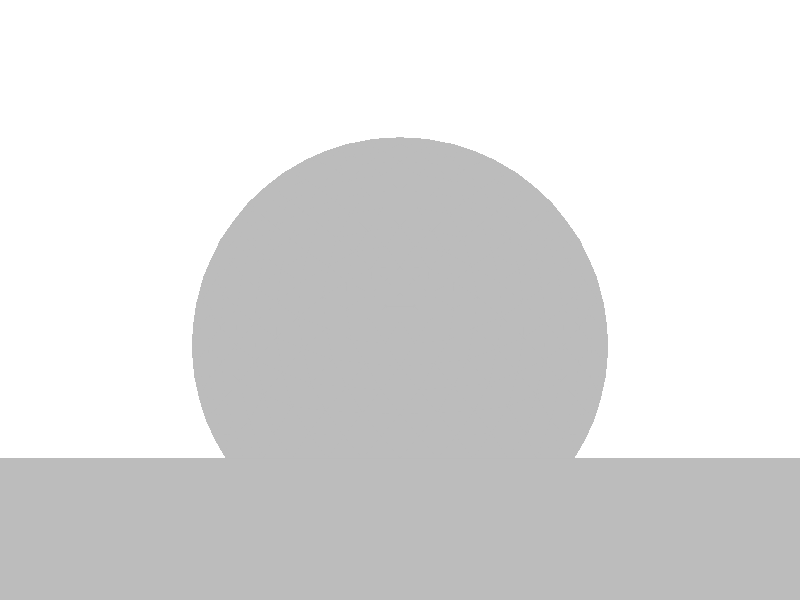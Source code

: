 #include "colors.inc"
background { rgb <1, 1, 1> }
camera {location <-0, 4, -0.5> sky <0,0,1>up <0,1,0> right <-1.33,0,0> angle 35look_at <0, 0, 0> }
mesh2 {
vertex_vectors { 4608, 
<-0.38523, -0.38523, -0.5>, 
<-0.453675, -0.298193, -0.5>, 
<-0.362857, -0.362857, -0.5>, 
<-0.504348, -0.199049, -0.5>, 
<-0.453675, -0.298193, -0.5>, 
<-0.421696, -0.267468, -0.5>, 
<-0.333805, -0.333805, -0.5>, 
<-0.362857, -0.362857, -0.5>, 
<-0.421696, -0.267468, -0.5>, 
<-0.453675, -0.298193, -0.5>, 
<-0.362857, -0.362857, -0.5>, 
<-0.421696, -0.267468, -0.5>, 
<-0.541784, 4.1607e-17, -0.5>, 
<-0.532182, -0.101283, -0.5>, 
<-0.478923, -0.0628986, -0.5>, 
<-0.504348, -0.199049, -0.5>, 
<-0.532182, -0.101283, -0.5>, 
<-0.46027, -0.163464, -0.5>, 
<-0.410953, -0.125797, -0.5>, 
<-0.478923, -0.0628986, -0.5>, 
<-0.46027, -0.163464, -0.5>, 
<-0.532182, -0.101283, -0.5>, 
<-0.478923, -0.0628986, -0.5>, 
<-0.46027, -0.163464, -0.5>, 
<-0.251594, -0.251594, -0.5>, 
<-0.2927, -0.2927, -0.5>, 
<-0.331274, -0.188696, -0.5>, 
<-0.333805, -0.333805, -0.5>, 
<-0.2927, -0.2927, -0.5>, 
<-0.372379, -0.229801, -0.5>, 
<-0.410953, -0.125797, -0.5>, 
<-0.331274, -0.188696, -0.5>, 
<-0.372379, -0.229801, -0.5>, 
<-0.2927, -0.2927, -0.5>, 
<-0.331274, -0.188696, -0.5>, 
<-0.372379, -0.229801, -0.5>, 
<-0.504348, -0.199049, -0.5>, 
<-0.421696, -0.267468, -0.5>, 
<-0.46027, -0.163464, -0.5>, 
<-0.333805, -0.333805, -0.5>, 
<-0.421696, -0.267468, -0.5>, 
<-0.372379, -0.229801, -0.5>, 
<-0.410953, -0.125797, -0.5>, 
<-0.372379, -0.229801, -0.5>, 
<-0.46027, -0.163464, -0.5>, 
<-0.421696, -0.267468, -0.5>, 
<-0.372379, -0.229801, -0.5>, 
<-0.46027, -0.163464, -0.5>, 
<-0.38523, 0.38523, -0.5>, 
<-0.453675, 0.298193, -0.5>, 
<-0.362857, 0.362857, -0.5>, 
<-0.504348, 0.199049, -0.5>, 
<-0.453675, 0.298193, -0.5>, 
<-0.421696, 0.267468, -0.5>, 
<-0.333805, 0.333805, -0.5>, 
<-0.362857, 0.362857, -0.5>, 
<-0.421696, 0.267468, -0.5>, 
<-0.453675, 0.298193, -0.5>, 
<-0.362857, 0.362857, -0.5>, 
<-0.421696, 0.267468, -0.5>, 
<-0.541784, 4.1607e-17, -0.5>, 
<-0.532182, 0.101283, -0.5>, 
<-0.478923, 0.0628986, -0.5>, 
<-0.504348, 0.199049, -0.5>, 
<-0.532182, 0.101283, -0.5>, 
<-0.46027, 0.163464, -0.5>, 
<-0.410953, 0.125797, -0.5>, 
<-0.478923, 0.0628986, -0.5>, 
<-0.46027, 0.163464, -0.5>, 
<-0.532182, 0.101283, -0.5>, 
<-0.478923, 0.0628986, -0.5>, 
<-0.46027, 0.163464, -0.5>, 
<-0.251594, 0.251594, -0.5>, 
<-0.2927, 0.2927, -0.5>, 
<-0.331274, 0.188696, -0.5>, 
<-0.333805, 0.333805, -0.5>, 
<-0.2927, 0.2927, -0.5>, 
<-0.372379, 0.229801, -0.5>, 
<-0.410953, 0.125797, -0.5>, 
<-0.331274, 0.188696, -0.5>, 
<-0.372379, 0.229801, -0.5>, 
<-0.2927, 0.2927, -0.5>, 
<-0.331274, 0.188696, -0.5>, 
<-0.372379, 0.229801, -0.5>, 
<-0.504348, 0.199049, -0.5>, 
<-0.421696, 0.267468, -0.5>, 
<-0.46027, 0.163464, -0.5>, 
<-0.333805, 0.333805, -0.5>, 
<-0.421696, 0.267468, -0.5>, 
<-0.372379, 0.229801, -0.5>, 
<-0.410953, 0.125797, -0.5>, 
<-0.372379, 0.229801, -0.5>, 
<-0.46027, 0.163464, -0.5>, 
<-0.421696, 0.267468, -0.5>, 
<-0.372379, 0.229801, -0.5>, 
<-0.46027, 0.163464, -0.5>, 
<6.87104e-16, -6.04055e-16, -0.5>, 
<-0.0628986, -0.0628986, -0.5>, 
<-0.0628986, 0.0628986, -0.5>, 
<-0.125797, -0.125797, -0.5>, 
<-0.0628986, -0.0628986, -0.5>, 
<-0.125797, -3.90502e-16, -0.5>, 
<-0.125797, 0.125797, -0.5>, 
<-0.0628986, 0.0628986, -0.5>, 
<-0.125797, -3.90502e-16, -0.5>, 
<-0.0628986, -0.0628986, -0.5>, 
<-0.0628986, 0.0628986, -0.5>, 
<-0.125797, -3.90502e-16, -0.5>, 
<-0.251594, -0.251594, -0.5>, 
<-0.188696, -0.188696, -0.5>, 
<-0.251594, -0.125797, -0.5>, 
<-0.125797, -0.125797, -0.5>, 
<-0.188696, -0.188696, -0.5>, 
<-0.188696, -0.0628986, -0.5>, 
<-0.251594, 2.62224e-16, -0.5>, 
<-0.251594, -0.125797, -0.5>, 
<-0.188696, -0.0628986, -0.5>, 
<-0.188696, -0.188696, -0.5>, 
<-0.251594, -0.125797, -0.5>, 
<-0.188696, -0.0628986, -0.5>, 
<-0.251594, 0.251594, -0.5>, 
<-0.188696, 0.188696, -0.5>, 
<-0.251594, 0.125797, -0.5>, 
<-0.125797, 0.125797, -0.5>, 
<-0.188696, 0.188696, -0.5>, 
<-0.188696, 0.0628986, -0.5>, 
<-0.251594, 2.62224e-16, -0.5>, 
<-0.251594, 0.125797, -0.5>, 
<-0.188696, 0.0628986, -0.5>, 
<-0.188696, 0.188696, -0.5>, 
<-0.251594, 0.125797, -0.5>, 
<-0.188696, 0.0628986, -0.5>, 
<-0.125797, -0.125797, -0.5>, 
<-0.125797, -3.90502e-16, -0.5>, 
<-0.188696, -0.0628986, -0.5>, 
<-0.125797, 0.125797, -0.5>, 
<-0.125797, -3.90502e-16, -0.5>, 
<-0.188696, 0.0628986, -0.5>, 
<-0.251594, 2.62224e-16, -0.5>, 
<-0.188696, 0.0628986, -0.5>, 
<-0.188696, -0.0628986, -0.5>, 
<-0.125797, -3.90502e-16, -0.5>, 
<-0.188696, 0.0628986, -0.5>, 
<-0.188696, -0.0628986, -0.5>, 
<-0.541784, 4.1607e-17, -0.5>, 
<-0.478923, -0.0628986, -0.5>, 
<-0.478923, 0.0628986, -0.5>, 
<-0.410953, -0.125797, -0.5>, 
<-0.478923, -0.0628986, -0.5>, 
<-0.410953, -1.12946e-16, -0.5>, 
<-0.410953, 0.125797, -0.5>, 
<-0.478923, 0.0628986, -0.5>, 
<-0.410953, -1.12946e-16, -0.5>, 
<-0.478923, -0.0628986, -0.5>, 
<-0.478923, 0.0628986, -0.5>, 
<-0.410953, -1.12946e-16, -0.5>, 
<-0.251594, -0.251594, -0.5>, 
<-0.331274, -0.188696, -0.5>, 
<-0.251594, -0.125797, -0.5>, 
<-0.410953, -0.125797, -0.5>, 
<-0.331274, -0.188696, -0.5>, 
<-0.331274, -0.0628986, -0.5>, 
<-0.251594, 2.62224e-16, -0.5>, 
<-0.251594, -0.125797, -0.5>, 
<-0.331274, -0.0628986, -0.5>, 
<-0.331274, -0.188696, -0.5>, 
<-0.251594, -0.125797, -0.5>, 
<-0.331274, -0.0628986, -0.5>, 
<-0.251594, 0.251594, -0.5>, 
<-0.251594, 0.125797, -0.5>, 
<-0.331274, 0.188696, -0.5>, 
<-0.251594, 2.62224e-16, -0.5>, 
<-0.251594, 0.125797, -0.5>, 
<-0.331274, 0.0628986, -0.5>, 
<-0.410953, 0.125797, -0.5>, 
<-0.331274, 0.188696, -0.5>, 
<-0.331274, 0.0628986, -0.5>, 
<-0.251594, 0.125797, -0.5>, 
<-0.331274, 0.188696, -0.5>, 
<-0.331274, 0.0628986, -0.5>, 
<-0.410953, -0.125797, -0.5>, 
<-0.410953, -1.12946e-16, -0.5>, 
<-0.331274, -0.0628986, -0.5>, 
<-0.251594, 2.62224e-16, -0.5>, 
<-0.331274, 0.0628986, -0.5>, 
<-0.331274, -0.0628986, -0.5>, 
<-0.410953, 0.125797, -0.5>, 
<-0.410953, -1.12946e-16, -0.5>, 
<-0.331274, 0.0628986, -0.5>, 
<-0.410953, -1.12946e-16, -0.5>, 
<-0.331274, 0.0628986, -0.5>, 
<-0.331274, -0.0628986, -0.5>, 
<-0.38523, 0.38523, -0.5>, 
<-0.362857, 0.362857, -0.5>, 
<-0.298193, 0.453675, -0.5>, 
<-0.333805, 0.333805, -0.5>, 
<-0.362857, 0.362857, -0.5>, 
<-0.267468, 0.421696, -0.5>, 
<-0.199049, 0.504348, -0.5>, 
<-0.298193, 0.453675, -0.5>, 
<-0.267468, 0.421696, -0.5>, 
<-0.362857, 0.362857, -0.5>, 
<-0.298193, 0.453675, -0.5>, 
<-0.267468, 0.421696, -0.5>, 
<-0.251594, 0.251594, -0.5>, 
<-0.2927, 0.2927, -0.5>, 
<-0.188696, 0.331274, -0.5>, 
<-0.333805, 0.333805, -0.5>, 
<-0.2927, 0.2927, -0.5>, 
<-0.229801, 0.372379, -0.5>, 
<-0.125797, 0.410953, -0.5>, 
<-0.188696, 0.331274, -0.5>, 
<-0.229801, 0.372379, -0.5>, 
<-0.2927, 0.2927, -0.5>, 
<-0.188696, 0.331274, -0.5>, 
<-0.229801, 0.372379, -0.5>, 
<1.87973e-17, 0.541784, -0.5>, 
<-0.101283, 0.532182, -0.5>, 
<-0.0628986, 0.478923, -0.5>, 
<-0.199049, 0.504348, -0.5>, 
<-0.101283, 0.532182, -0.5>, 
<-0.163464, 0.46027, -0.5>, 
<-0.125797, 0.410953, -0.5>, 
<-0.0628986, 0.478923, -0.5>, 
<-0.163464, 0.46027, -0.5>, 
<-0.101283, 0.532182, -0.5>, 
<-0.0628986, 0.478923, -0.5>, 
<-0.163464, 0.46027, -0.5>, 
<-0.333805, 0.333805, -0.5>, 
<-0.267468, 0.421696, -0.5>, 
<-0.229801, 0.372379, -0.5>, 
<-0.199049, 0.504348, -0.5>, 
<-0.267468, 0.421696, -0.5>, 
<-0.163464, 0.46027, -0.5>, 
<-0.125797, 0.410953, -0.5>, 
<-0.163464, 0.46027, -0.5>, 
<-0.229801, 0.372379, -0.5>, 
<-0.267468, 0.421696, -0.5>, 
<-0.163464, 0.46027, -0.5>, 
<-0.229801, 0.372379, -0.5>, 
<0.38523, 0.38523, -0.5>, 
<0.298193, 0.453675, -0.5>, 
<0.362857, 0.362857, -0.5>, 
<0.199049, 0.504348, -0.5>, 
<0.298193, 0.453675, -0.5>, 
<0.267468, 0.421696, -0.5>, 
<0.333805, 0.333805, -0.5>, 
<0.362857, 0.362857, -0.5>, 
<0.267468, 0.421696, -0.5>, 
<0.298193, 0.453675, -0.5>, 
<0.362857, 0.362857, -0.5>, 
<0.267468, 0.421696, -0.5>, 
<1.87973e-17, 0.541784, -0.5>, 
<0.101283, 0.532182, -0.5>, 
<0.0628986, 0.478923, -0.5>, 
<0.199049, 0.504348, -0.5>, 
<0.101283, 0.532182, -0.5>, 
<0.163464, 0.46027, -0.5>, 
<0.125797, 0.410953, -0.5>, 
<0.0628986, 0.478923, -0.5>, 
<0.163464, 0.46027, -0.5>, 
<0.101283, 0.532182, -0.5>, 
<0.0628986, 0.478923, -0.5>, 
<0.163464, 0.46027, -0.5>, 
<0.251594, 0.251594, -0.5>, 
<0.2927, 0.2927, -0.5>, 
<0.188696, 0.331274, -0.5>, 
<0.333805, 0.333805, -0.5>, 
<0.2927, 0.2927, -0.5>, 
<0.229801, 0.372379, -0.5>, 
<0.125797, 0.410953, -0.5>, 
<0.188696, 0.331274, -0.5>, 
<0.229801, 0.372379, -0.5>, 
<0.2927, 0.2927, -0.5>, 
<0.188696, 0.331274, -0.5>, 
<0.229801, 0.372379, -0.5>, 
<0.199049, 0.504348, -0.5>, 
<0.267468, 0.421696, -0.5>, 
<0.163464, 0.46027, -0.5>, 
<0.333805, 0.333805, -0.5>, 
<0.267468, 0.421696, -0.5>, 
<0.229801, 0.372379, -0.5>, 
<0.125797, 0.410953, -0.5>, 
<0.229801, 0.372379, -0.5>, 
<0.163464, 0.46027, -0.5>, 
<0.267468, 0.421696, -0.5>, 
<0.229801, 0.372379, -0.5>, 
<0.163464, 0.46027, -0.5>, 
<6.87104e-16, -6.04055e-16, -0.5>, 
<-0.0628986, 0.0628986, -0.5>, 
<0.0628986, 0.0628986, -0.5>, 
<-0.125797, 0.125797, -0.5>, 
<-0.0628986, 0.0628986, -0.5>, 
<3.52717e-16, 0.125797, -0.5>, 
<0.125797, 0.125797, -0.5>, 
<0.0628986, 0.0628986, -0.5>, 
<3.52717e-16, 0.125797, -0.5>, 
<-0.0628986, 0.0628986, -0.5>, 
<0.0628986, 0.0628986, -0.5>, 
<3.52717e-16, 0.125797, -0.5>, 
<-0.251594, 0.251594, -0.5>, 
<-0.188696, 0.188696, -0.5>, 
<-0.125797, 0.251594, -0.5>, 
<-0.125797, 0.125797, -0.5>, 
<-0.188696, 0.188696, -0.5>, 
<-0.0628986, 0.188696, -0.5>, 
<4.37152e-17, 0.251594, -0.5>, 
<-0.125797, 0.251594, -0.5>, 
<-0.0628986, 0.188696, -0.5>, 
<-0.188696, 0.188696, -0.5>, 
<-0.125797, 0.251594, -0.5>, 
<-0.0628986, 0.188696, -0.5>, 
<0.251594, 0.251594, -0.5>, 
<0.188696, 0.188696, -0.5>, 
<0.125797, 0.251594, -0.5>, 
<0.125797, 0.125797, -0.5>, 
<0.188696, 0.188696, -0.5>, 
<0.0628986, 0.188696, -0.5>, 
<4.37152e-17, 0.251594, -0.5>, 
<0.125797, 0.251594, -0.5>, 
<0.0628986, 0.188696, -0.5>, 
<0.188696, 0.188696, -0.5>, 
<0.125797, 0.251594, -0.5>, 
<0.0628986, 0.188696, -0.5>, 
<-0.125797, 0.125797, -0.5>, 
<3.52717e-16, 0.125797, -0.5>, 
<-0.0628986, 0.188696, -0.5>, 
<0.125797, 0.125797, -0.5>, 
<3.52717e-16, 0.125797, -0.5>, 
<0.0628986, 0.188696, -0.5>, 
<4.37152e-17, 0.251594, -0.5>, 
<0.0628986, 0.188696, -0.5>, 
<-0.0628986, 0.188696, -0.5>, 
<3.52717e-16, 0.125797, -0.5>, 
<0.0628986, 0.188696, -0.5>, 
<-0.0628986, 0.188696, -0.5>, 
<-0.251594, 0.251594, -0.5>, 
<-0.188696, 0.331274, -0.5>, 
<-0.125797, 0.251594, -0.5>, 
<-0.125797, 0.410953, -0.5>, 
<-0.188696, 0.331274, -0.5>, 
<-0.0628986, 0.331274, -0.5>, 
<4.37152e-17, 0.251594, -0.5>, 
<-0.125797, 0.251594, -0.5>, 
<-0.0628986, 0.331274, -0.5>, 
<-0.188696, 0.331274, -0.5>, 
<-0.125797, 0.251594, -0.5>, 
<-0.0628986, 0.331274, -0.5>, 
<1.87973e-17, 0.541784, -0.5>, 
<-0.0628986, 0.478923, -0.5>, 
<0.0628986, 0.478923, -0.5>, 
<-0.125797, 0.410953, -0.5>, 
<-0.0628986, 0.478923, -0.5>, 
<1.19536e-17, 0.410953, -0.5>, 
<0.125797, 0.410953, -0.5>, 
<0.0628986, 0.478923, -0.5>, 
<1.19536e-17, 0.410953, -0.5>, 
<-0.0628986, 0.478923, -0.5>, 
<0.0628986, 0.478923, -0.5>, 
<1.19536e-17, 0.410953, -0.5>, 
<0.251594, 0.251594, -0.5>, 
<0.125797, 0.251594, -0.5>, 
<0.188696, 0.331274, -0.5>, 
<4.37152e-17, 0.251594, -0.5>, 
<0.125797, 0.251594, -0.5>, 
<0.0628986, 0.331274, -0.5>, 
<0.125797, 0.410953, -0.5>, 
<0.188696, 0.331274, -0.5>, 
<0.0628986, 0.331274, -0.5>, 
<0.125797, 0.251594, -0.5>, 
<0.188696, 0.331274, -0.5>, 
<0.0628986, 0.331274, -0.5>, 
<-0.125797, 0.410953, -0.5>, 
<-0.0628986, 0.331274, -0.5>, 
<1.19536e-17, 0.410953, -0.5>, 
<4.37152e-17, 0.251594, -0.5>, 
<-0.0628986, 0.331274, -0.5>, 
<0.0628986, 0.331274, -0.5>, 
<0.125797, 0.410953, -0.5>, 
<0.0628986, 0.331274, -0.5>, 
<1.19536e-17, 0.410953, -0.5>, 
<-0.0628986, 0.331274, -0.5>, 
<0.0628986, 0.331274, -0.5>, 
<1.19536e-17, 0.410953, -0.5>, 
<0.38523, -0.38523, -0.5>, 
<0.453675, -0.298193, -0.5>, 
<0.362857, -0.362857, -0.5>, 
<0.504348, -0.199049, -0.5>, 
<0.453675, -0.298193, -0.5>, 
<0.421696, -0.267468, -0.5>, 
<0.333805, -0.333805, -0.5>, 
<0.362857, -0.362857, -0.5>, 
<0.421696, -0.267468, -0.5>, 
<0.453675, -0.298193, -0.5>, 
<0.362857, -0.362857, -0.5>, 
<0.421696, -0.267468, -0.5>, 
<0.541784, -5.28418e-17, -0.5>, 
<0.532182, -0.101283, -0.5>, 
<0.478923, -0.0628986, -0.5>, 
<0.504348, -0.199049, -0.5>, 
<0.532182, -0.101283, -0.5>, 
<0.46027, -0.163464, -0.5>, 
<0.410953, -0.125797, -0.5>, 
<0.478923, -0.0628986, -0.5>, 
<0.46027, -0.163464, -0.5>, 
<0.532182, -0.101283, -0.5>, 
<0.478923, -0.0628986, -0.5>, 
<0.46027, -0.163464, -0.5>, 
<0.251594, -0.251594, -0.5>, 
<0.2927, -0.2927, -0.5>, 
<0.331274, -0.188696, -0.5>, 
<0.333805, -0.333805, -0.5>, 
<0.2927, -0.2927, -0.5>, 
<0.372379, -0.229801, -0.5>, 
<0.410953, -0.125797, -0.5>, 
<0.331274, -0.188696, -0.5>, 
<0.372379, -0.229801, -0.5>, 
<0.2927, -0.2927, -0.5>, 
<0.331274, -0.188696, -0.5>, 
<0.372379, -0.229801, -0.5>, 
<0.504348, -0.199049, -0.5>, 
<0.421696, -0.267468, -0.5>, 
<0.46027, -0.163464, -0.5>, 
<0.333805, -0.333805, -0.5>, 
<0.421696, -0.267468, -0.5>, 
<0.372379, -0.229801, -0.5>, 
<0.410953, -0.125797, -0.5>, 
<0.372379, -0.229801, -0.5>, 
<0.46027, -0.163464, -0.5>, 
<0.421696, -0.267468, -0.5>, 
<0.372379, -0.229801, -0.5>, 
<0.46027, -0.163464, -0.5>, 
<0.38523, 0.38523, -0.5>, 
<0.362857, 0.362857, -0.5>, 
<0.453675, 0.298193, -0.5>, 
<0.333805, 0.333805, -0.5>, 
<0.362857, 0.362857, -0.5>, 
<0.421696, 0.267468, -0.5>, 
<0.504348, 0.199049, -0.5>, 
<0.453675, 0.298193, -0.5>, 
<0.421696, 0.267468, -0.5>, 
<0.362857, 0.362857, -0.5>, 
<0.453675, 0.298193, -0.5>, 
<0.421696, 0.267468, -0.5>, 
<0.251594, 0.251594, -0.5>, 
<0.2927, 0.2927, -0.5>, 
<0.331274, 0.188696, -0.5>, 
<0.333805, 0.333805, -0.5>, 
<0.2927, 0.2927, -0.5>, 
<0.372379, 0.229801, -0.5>, 
<0.410953, 0.125797, -0.5>, 
<0.331274, 0.188696, -0.5>, 
<0.372379, 0.229801, -0.5>, 
<0.2927, 0.2927, -0.5>, 
<0.331274, 0.188696, -0.5>, 
<0.372379, 0.229801, -0.5>, 
<0.541784, -5.28418e-17, -0.5>, 
<0.532182, 0.101283, -0.5>, 
<0.478923, 0.0628986, -0.5>, 
<0.504348, 0.199049, -0.5>, 
<0.532182, 0.101283, -0.5>, 
<0.46027, 0.163464, -0.5>, 
<0.410953, 0.125797, -0.5>, 
<0.478923, 0.0628986, -0.5>, 
<0.46027, 0.163464, -0.5>, 
<0.532182, 0.101283, -0.5>, 
<0.478923, 0.0628986, -0.5>, 
<0.46027, 0.163464, -0.5>, 
<0.333805, 0.333805, -0.5>, 
<0.421696, 0.267468, -0.5>, 
<0.372379, 0.229801, -0.5>, 
<0.504348, 0.199049, -0.5>, 
<0.421696, 0.267468, -0.5>, 
<0.46027, 0.163464, -0.5>, 
<0.410953, 0.125797, -0.5>, 
<0.46027, 0.163464, -0.5>, 
<0.372379, 0.229801, -0.5>, 
<0.421696, 0.267468, -0.5>, 
<0.46027, 0.163464, -0.5>, 
<0.372379, 0.229801, -0.5>, 
<6.87104e-16, -6.04055e-16, -0.5>, 
<0.0628986, 0.0628986, -0.5>, 
<0.0628986, -0.0628986, -0.5>, 
<0.125797, 0.125797, -0.5>, 
<0.0628986, 0.0628986, -0.5>, 
<0.125797, -3.747e-16, -0.5>, 
<0.125797, -0.125797, -0.5>, 
<0.0628986, -0.0628986, -0.5>, 
<0.125797, -3.747e-16, -0.5>, 
<0.0628986, 0.0628986, -0.5>, 
<0.0628986, -0.0628986, -0.5>, 
<0.125797, -3.747e-16, -0.5>, 
<0.251594, 0.251594, -0.5>, 
<0.188696, 0.188696, -0.5>, 
<0.251594, 0.125797, -0.5>, 
<0.125797, 0.125797, -0.5>, 
<0.188696, 0.188696, -0.5>, 
<0.188696, 0.0628986, -0.5>, 
<0.251594, -9.54792e-17, -0.5>, 
<0.251594, 0.125797, -0.5>, 
<0.188696, 0.0628986, -0.5>, 
<0.188696, 0.188696, -0.5>, 
<0.251594, 0.125797, -0.5>, 
<0.188696, 0.0628986, -0.5>, 
<0.251594, -0.251594, -0.5>, 
<0.188696, -0.188696, -0.5>, 
<0.251594, -0.125797, -0.5>, 
<0.125797, -0.125797, -0.5>, 
<0.188696, -0.188696, -0.5>, 
<0.188696, -0.0628986, -0.5>, 
<0.251594, -9.54792e-17, -0.5>, 
<0.251594, -0.125797, -0.5>, 
<0.188696, -0.0628986, -0.5>, 
<0.188696, -0.188696, -0.5>, 
<0.251594, -0.125797, -0.5>, 
<0.188696, -0.0628986, -0.5>, 
<0.125797, 0.125797, -0.5>, 
<0.125797, -3.747e-16, -0.5>, 
<0.188696, 0.0628986, -0.5>, 
<0.125797, -0.125797, -0.5>, 
<0.125797, -3.747e-16, -0.5>, 
<0.188696, -0.0628986, -0.5>, 
<0.251594, -9.54792e-17, -0.5>, 
<0.188696, -0.0628986, -0.5>, 
<0.188696, 0.0628986, -0.5>, 
<0.125797, -3.747e-16, -0.5>, 
<0.188696, -0.0628986, -0.5>, 
<0.188696, 0.0628986, -0.5>, 
<0.251594, 0.251594, -0.5>, 
<0.251594, 0.125797, -0.5>, 
<0.331274, 0.188696, -0.5>, 
<0.251594, -9.54792e-17, -0.5>, 
<0.251594, 0.125797, -0.5>, 
<0.331274, 0.0628986, -0.5>, 
<0.410953, 0.125797, -0.5>, 
<0.331274, 0.188696, -0.5>, 
<0.331274, 0.0628986, -0.5>, 
<0.251594, 0.125797, -0.5>, 
<0.331274, 0.188696, -0.5>, 
<0.331274, 0.0628986, -0.5>, 
<0.541784, -5.28418e-17, -0.5>, 
<0.478923, -0.0628986, -0.5>, 
<0.478923, 0.0628986, -0.5>, 
<0.410953, -0.125797, -0.5>, 
<0.478923, -0.0628986, -0.5>, 
<0.410953, -9.71445e-17, -0.5>, 
<0.410953, 0.125797, -0.5>, 
<0.478923, 0.0628986, -0.5>, 
<0.410953, -9.71445e-17, -0.5>, 
<0.478923, -0.0628986, -0.5>, 
<0.478923, 0.0628986, -0.5>, 
<0.410953, -9.71445e-17, -0.5>, 
<0.251594, -0.251594, -0.5>, 
<0.331274, -0.188696, -0.5>, 
<0.251594, -0.125797, -0.5>, 
<0.410953, -0.125797, -0.5>, 
<0.331274, -0.188696, -0.5>, 
<0.331274, -0.0628986, -0.5>, 
<0.251594, -9.54792e-17, -0.5>, 
<0.251594, -0.125797, -0.5>, 
<0.331274, -0.0628986, -0.5>, 
<0.331274, -0.188696, -0.5>, 
<0.251594, -0.125797, -0.5>, 
<0.331274, -0.0628986, -0.5>, 
<0.410953, -0.125797, -0.5>, 
<0.331274, -0.0628986, -0.5>, 
<0.410953, -9.71445e-17, -0.5>, 
<0.251594, -9.54792e-17, -0.5>, 
<0.331274, 0.0628986, -0.5>, 
<0.331274, -0.0628986, -0.5>, 
<0.410953, 0.125797, -0.5>, 
<0.331274, 0.0628986, -0.5>, 
<0.410953, -9.71445e-17, -0.5>, 
<0.331274, 0.0628986, -0.5>, 
<0.331274, -0.0628986, -0.5>, 
<0.410953, -9.71445e-17, -0.5>, 
<-0.38523, -0.38523, -0.5>, 
<-0.362857, -0.362857, -0.5>, 
<-0.298193, -0.453675, -0.5>, 
<-0.333805, -0.333805, -0.5>, 
<-0.362857, -0.362857, -0.5>, 
<-0.267468, -0.421696, -0.5>, 
<-0.199049, -0.504348, -0.5>, 
<-0.298193, -0.453675, -0.5>, 
<-0.267468, -0.421696, -0.5>, 
<-0.362857, -0.362857, -0.5>, 
<-0.298193, -0.453675, -0.5>, 
<-0.267468, -0.421696, -0.5>, 
<-0.251594, -0.251594, -0.5>, 
<-0.2927, -0.2927, -0.5>, 
<-0.188696, -0.331274, -0.5>, 
<-0.333805, -0.333805, -0.5>, 
<-0.2927, -0.2927, -0.5>, 
<-0.229801, -0.372379, -0.5>, 
<-0.125797, -0.410953, -0.5>, 
<-0.188696, -0.331274, -0.5>, 
<-0.229801, -0.372379, -0.5>, 
<-0.2927, -0.2927, -0.5>, 
<-0.188696, -0.331274, -0.5>, 
<-0.229801, -0.372379, -0.5>, 
<-9.95806e-17, -0.541784, -0.5>, 
<-0.101283, -0.532182, -0.5>, 
<-0.0628986, -0.478923, -0.5>, 
<-0.199049, -0.504348, -0.5>, 
<-0.101283, -0.532182, -0.5>, 
<-0.163464, -0.46027, -0.5>, 
<-0.125797, -0.410953, -0.5>, 
<-0.0628986, -0.478923, -0.5>, 
<-0.163464, -0.46027, -0.5>, 
<-0.101283, -0.532182, -0.5>, 
<-0.0628986, -0.478923, -0.5>, 
<-0.163464, -0.46027, -0.5>, 
<-0.333805, -0.333805, -0.5>, 
<-0.267468, -0.421696, -0.5>, 
<-0.229801, -0.372379, -0.5>, 
<-0.199049, -0.504348, -0.5>, 
<-0.267468, -0.421696, -0.5>, 
<-0.163464, -0.46027, -0.5>, 
<-0.125797, -0.410953, -0.5>, 
<-0.163464, -0.46027, -0.5>, 
<-0.229801, -0.372379, -0.5>, 
<-0.267468, -0.421696, -0.5>, 
<-0.163464, -0.46027, -0.5>, 
<-0.229801, -0.372379, -0.5>, 
<0.38523, -0.38523, -0.5>, 
<0.362857, -0.362857, -0.5>, 
<0.298193, -0.453675, -0.5>, 
<0.333805, -0.333805, -0.5>, 
<0.362857, -0.362857, -0.5>, 
<0.267468, -0.421696, -0.5>, 
<0.199049, -0.504348, -0.5>, 
<0.298193, -0.453675, -0.5>, 
<0.267468, -0.421696, -0.5>, 
<0.362857, -0.362857, -0.5>, 
<0.298193, -0.453675, -0.5>, 
<0.267468, -0.421696, -0.5>, 
<0.251594, -0.251594, -0.5>, 
<0.2927, -0.2927, -0.5>, 
<0.188696, -0.331274, -0.5>, 
<0.333805, -0.333805, -0.5>, 
<0.2927, -0.2927, -0.5>, 
<0.229801, -0.372379, -0.5>, 
<0.125797, -0.410953, -0.5>, 
<0.188696, -0.331274, -0.5>, 
<0.229801, -0.372379, -0.5>, 
<0.2927, -0.2927, -0.5>, 
<0.188696, -0.331274, -0.5>, 
<0.229801, -0.372379, -0.5>, 
<-9.95806e-17, -0.541784, -0.5>, 
<0.101283, -0.532182, -0.5>, 
<0.0628986, -0.478923, -0.5>, 
<0.199049, -0.504348, -0.5>, 
<0.101283, -0.532182, -0.5>, 
<0.163464, -0.46027, -0.5>, 
<0.125797, -0.410953, -0.5>, 
<0.0628986, -0.478923, -0.5>, 
<0.163464, -0.46027, -0.5>, 
<0.101283, -0.532182, -0.5>, 
<0.0628986, -0.478923, -0.5>, 
<0.163464, -0.46027, -0.5>, 
<0.333805, -0.333805, -0.5>, 
<0.267468, -0.421696, -0.5>, 
<0.229801, -0.372379, -0.5>, 
<0.199049, -0.504348, -0.5>, 
<0.267468, -0.421696, -0.5>, 
<0.163464, -0.46027, -0.5>, 
<0.125797, -0.410953, -0.5>, 
<0.163464, -0.46027, -0.5>, 
<0.229801, -0.372379, -0.5>, 
<0.267468, -0.421696, -0.5>, 
<0.163464, -0.46027, -0.5>, 
<0.229801, -0.372379, -0.5>, 
<6.87104e-16, -6.04055e-16, -0.5>, 
<-0.0628986, -0.0628986, -0.5>, 
<0.0628986, -0.0628986, -0.5>, 
<-0.125797, -0.125797, -0.5>, 
<-0.0628986, -0.0628986, -0.5>, 
<3.60822e-16, -0.125797, -0.5>, 
<0.125797, -0.125797, -0.5>, 
<0.0628986, -0.0628986, -0.5>, 
<3.60822e-16, -0.125797, -0.5>, 
<-0.0628986, -0.0628986, -0.5>, 
<0.0628986, -0.0628986, -0.5>, 
<3.60822e-16, -0.125797, -0.5>, 
<-0.251594, -0.251594, -0.5>, 
<-0.188696, -0.188696, -0.5>, 
<-0.125797, -0.251594, -0.5>, 
<-0.125797, -0.125797, -0.5>, 
<-0.188696, -0.188696, -0.5>, 
<-0.0628986, -0.188696, -0.5>, 
<5.55112e-17, -0.251594, -0.5>, 
<-0.125797, -0.251594, -0.5>, 
<-0.0628986, -0.188696, -0.5>, 
<-0.188696, -0.188696, -0.5>, 
<-0.125797, -0.251594, -0.5>, 
<-0.0628986, -0.188696, -0.5>, 
<0.251594, -0.251594, -0.5>, 
<0.188696, -0.188696, -0.5>, 
<0.125797, -0.251594, -0.5>, 
<0.125797, -0.125797, -0.5>, 
<0.188696, -0.188696, -0.5>, 
<0.0628986, -0.188696, -0.5>, 
<5.55112e-17, -0.251594, -0.5>, 
<0.125797, -0.251594, -0.5>, 
<0.0628986, -0.188696, -0.5>, 
<0.188696, -0.188696, -0.5>, 
<0.125797, -0.251594, -0.5>, 
<0.0628986, -0.188696, -0.5>, 
<-0.125797, -0.125797, -0.5>, 
<3.60822e-16, -0.125797, -0.5>, 
<-0.0628986, -0.188696, -0.5>, 
<0.125797, -0.125797, -0.5>, 
<3.60822e-16, -0.125797, -0.5>, 
<0.0628986, -0.188696, -0.5>, 
<5.55112e-17, -0.251594, -0.5>, 
<0.0628986, -0.188696, -0.5>, 
<-0.0628986, -0.188696, -0.5>, 
<3.60822e-16, -0.125797, -0.5>, 
<0.0628986, -0.188696, -0.5>, 
<-0.0628986, -0.188696, -0.5>, 
<-0.251594, -0.251594, -0.5>, 
<-0.188696, -0.331274, -0.5>, 
<-0.125797, -0.251594, -0.5>, 
<-0.125797, -0.410953, -0.5>, 
<-0.188696, -0.331274, -0.5>, 
<-0.0628986, -0.331274, -0.5>, 
<5.55112e-17, -0.251594, -0.5>, 
<-0.125797, -0.251594, -0.5>, 
<-0.0628986, -0.331274, -0.5>, 
<-0.188696, -0.331274, -0.5>, 
<-0.125797, -0.251594, -0.5>, 
<-0.0628986, -0.331274, -0.5>, 
<0.251594, -0.251594, -0.5>, 
<0.125797, -0.251594, -0.5>, 
<0.188696, -0.331274, -0.5>, 
<5.55112e-17, -0.251594, -0.5>, 
<0.125797, -0.251594, -0.5>, 
<0.0628986, -0.331274, -0.5>, 
<0.125797, -0.410953, -0.5>, 
<0.188696, -0.331274, -0.5>, 
<0.0628986, -0.331274, -0.5>, 
<0.125797, -0.251594, -0.5>, 
<0.188696, -0.331274, -0.5>, 
<0.0628986, -0.331274, -0.5>, 
<-9.95806e-17, -0.541784, -0.5>, 
<-0.0628986, -0.478923, -0.5>, 
<0.0628986, -0.478923, -0.5>, 
<-0.125797, -0.410953, -0.5>, 
<-0.0628986, -0.478923, -0.5>, 
<2.77556e-17, -0.410953, -0.5>, 
<0.125797, -0.410953, -0.5>, 
<0.0628986, -0.478923, -0.5>, 
<2.77556e-17, -0.410953, -0.5>, 
<-0.0628986, -0.478923, -0.5>, 
<0.0628986, -0.478923, -0.5>, 
<2.77556e-17, -0.410953, -0.5>, 
<-0.125797, -0.410953, -0.5>, 
<-0.0628986, -0.331274, -0.5>, 
<2.77556e-17, -0.410953, -0.5>, 
<5.55112e-17, -0.251594, -0.5>, 
<-0.0628986, -0.331274, -0.5>, 
<0.0628986, -0.331274, -0.5>, 
<0.125797, -0.410953, -0.5>, 
<2.77556e-17, -0.410953, -0.5>, 
<0.0628986, -0.331274, -0.5>, 
<-0.0628986, -0.331274, -0.5>, 
<2.77556e-17, -0.410953, -0.5>, 
<0.0628986, -0.331274, -0.5>, 
<-0.38523, -0.38523, -0.5>, 
<-0.453675, -0.298193, -0.5>, 
<-0.469046, -0.345682, -0.431694>, 
<-0.504348, -0.199049, -0.5>, 
<-0.453675, -0.298193, -0.5>, 
<-0.526204, -0.249212, -0.431321>, 
<-0.537612, -0.294159, -0.359798>, 
<-0.469046, -0.345682, -0.431694>, 
<-0.526204, -0.249212, -0.431321>, 
<-0.453675, -0.298193, -0.5>, 
<-0.469046, -0.345682, -0.431694>, 
<-0.526204, -0.249212, -0.431321>, 
<-0.541784, 4.1607e-17, -0.5>, 
<-0.532182, -0.101283, -0.5>, 
<-0.57445, -0.050665, -0.441064>, 
<-0.504348, -0.199049, -0.5>, 
<-0.532182, -0.101283, -0.5>, 
<-0.556455, -0.151615, -0.441311>, 
<-0.596472, -0.100545, -0.379549>, 
<-0.57445, -0.050665, -0.441064>, 
<-0.556455, -0.151615, -0.441311>, 
<-0.532182, -0.101283, -0.5>, 
<-0.57445, -0.050665, -0.441064>, 
<-0.556455, -0.151615, -0.441311>, 
<-0.617011, -0.180834, -0.237817>, 
<-0.583228, -0.239911, -0.300352>, 
<-0.611603, -0.141977, -0.310107>, 
<-0.537612, -0.294159, -0.359798>, 
<-0.583228, -0.239911, -0.300352>, 
<-0.574024, -0.199864, -0.37248>, 
<-0.596472, -0.100545, -0.379549>, 
<-0.611603, -0.141977, -0.310107>, 
<-0.574024, -0.199864, -0.37248>, 
<-0.583228, -0.239911, -0.300352>, 
<-0.611603, -0.141977, -0.310107>, 
<-0.574024, -0.199864, -0.37248>, 
<-0.504348, -0.199049, -0.5>, 
<-0.526204, -0.249212, -0.431321>, 
<-0.556455, -0.151615, -0.441311>, 
<-0.537612, -0.294159, -0.359798>, 
<-0.526204, -0.249212, -0.431321>, 
<-0.574024, -0.199864, -0.37248>, 
<-0.596472, -0.100545, -0.379549>, 
<-0.574024, -0.199864, -0.37248>, 
<-0.556455, -0.151615, -0.441311>, 
<-0.526204, -0.249212, -0.431321>, 
<-0.574024, -0.199864, -0.37248>, 
<-0.556455, -0.151615, -0.441311>, 
<-0.38523, 0.38523, -0.5>, 
<-0.453675, 0.298193, -0.5>, 
<-0.469046, 0.345682, -0.431694>, 
<-0.504348, 0.199049, -0.5>, 
<-0.453675, 0.298193, -0.5>, 
<-0.526204, 0.249212, -0.431321>, 
<-0.537612, 0.294159, -0.359798>, 
<-0.469046, 0.345682, -0.431694>, 
<-0.526204, 0.249212, -0.431321>, 
<-0.453675, 0.298193, -0.5>, 
<-0.469046, 0.345682, -0.431694>, 
<-0.526204, 0.249212, -0.431321>, 
<-0.541784, 4.1607e-17, -0.5>, 
<-0.532182, 0.101283, -0.5>, 
<-0.57445, 0.050665, -0.441064>, 
<-0.504348, 0.199049, -0.5>, 
<-0.532182, 0.101283, -0.5>, 
<-0.556455, 0.151615, -0.441311>, 
<-0.596472, 0.100545, -0.379549>, 
<-0.57445, 0.050665, -0.441064>, 
<-0.556455, 0.151615, -0.441311>, 
<-0.532182, 0.101283, -0.5>, 
<-0.57445, 0.050665, -0.441064>, 
<-0.556455, 0.151615, -0.441311>, 
<-0.617011, 0.180834, -0.237817>, 
<-0.583228, 0.239911, -0.300352>, 
<-0.611603, 0.141977, -0.310107>, 
<-0.537612, 0.294159, -0.359798>, 
<-0.583228, 0.239911, -0.300352>, 
<-0.574024, 0.199864, -0.37248>, 
<-0.596472, 0.100545, -0.379549>, 
<-0.611603, 0.141977, -0.310107>, 
<-0.574024, 0.199864, -0.37248>, 
<-0.583228, 0.239911, -0.300352>, 
<-0.611603, 0.141977, -0.310107>, 
<-0.574024, 0.199864, -0.37248>, 
<-0.504348, 0.199049, -0.5>, 
<-0.526204, 0.249212, -0.431321>, 
<-0.556455, 0.151615, -0.441311>, 
<-0.537612, 0.294159, -0.359798>, 
<-0.526204, 0.249212, -0.431321>, 
<-0.574024, 0.199864, -0.37248>, 
<-0.596472, 0.100545, -0.379549>, 
<-0.574024, 0.199864, -0.37248>, 
<-0.556455, 0.151615, -0.441311>, 
<-0.526204, 0.249212, -0.431321>, 
<-0.574024, 0.199864, -0.37248>, 
<-0.556455, 0.151615, -0.441311>, 
<-0.64393, -9.50076e-17, -0.0618751>, 
<-0.646895, -0.0384932, -0.0983159>, 
<-0.646895, 0.0384932, -0.0983159>, 
<-0.645108, -0.0768661, -0.13521>, 
<-0.646895, -0.0384932, -0.0983159>, 
<-0.649581, -1.17947e-16, -0.135399>, 
<-0.645108, 0.0768661, -0.13521>, 
<-0.646895, 0.0384932, -0.0983159>, 
<-0.649581, -1.17947e-16, -0.135399>, 
<-0.646895, -0.0384932, -0.0983159>, 
<-0.646895, 0.0384932, -0.0983159>, 
<-0.649581, -1.17947e-16, -0.135399>, 
<-0.617011, -0.180834, -0.237817>, 
<-0.635314, -0.129678, -0.18679>, 
<-0.634463, -0.0913765, -0.249074>, 
<-0.645108, -0.0768661, -0.13521>, 
<-0.635314, -0.129678, -0.18679>, 
<-0.646285, -0.0387913, -0.196958>, 
<-0.639394, -1.45506e-16, -0.257936>, 
<-0.634463, -0.0913765, -0.249074>, 
<-0.646285, -0.0387913, -0.196958>, 
<-0.635314, -0.129678, -0.18679>, 
<-0.634463, -0.0913765, -0.249074>, 
<-0.646285, -0.0387913, -0.196958>, 
<-0.617011, 0.180834, -0.237817>, 
<-0.635314, 0.129678, -0.18679>, 
<-0.634463, 0.0913765, -0.249074>, 
<-0.645108, 0.0768661, -0.13521>, 
<-0.635314, 0.129678, -0.18679>, 
<-0.646285, 0.0387913, -0.196958>, 
<-0.639394, -1.45506e-16, -0.257936>, 
<-0.634463, 0.0913765, -0.249074>, 
<-0.646285, 0.0387913, -0.196958>, 
<-0.635314, 0.129678, -0.18679>, 
<-0.634463, 0.0913765, -0.249074>, 
<-0.646285, 0.0387913, -0.196958>, 
<-0.645108, -0.0768661, -0.13521>, 
<-0.649581, -1.17947e-16, -0.135399>, 
<-0.646285, -0.0387913, -0.196958>, 
<-0.645108, 0.0768661, -0.13521>, 
<-0.649581, -1.17947e-16, -0.135399>, 
<-0.646285, 0.0387913, -0.196958>, 
<-0.639394, -1.45506e-16, -0.257936>, 
<-0.646285, 0.0387913, -0.196958>, 
<-0.646285, -0.0387913, -0.196958>, 
<-0.649581, -1.17947e-16, -0.135399>, 
<-0.646285, 0.0387913, -0.196958>, 
<-0.646285, -0.0387913, -0.196958>, 
<-0.541784, 4.1607e-17, -0.5>, 
<-0.57445, -0.050665, -0.441064>, 
<-0.57445, 0.050665, -0.441064>, 
<-0.596472, -0.100545, -0.379549>, 
<-0.57445, -0.050665, -0.441064>, 
<-0.603622, -6.26475e-18, -0.382426>, 
<-0.596472, 0.100545, -0.379549>, 
<-0.57445, 0.050665, -0.441064>, 
<-0.603622, -6.26475e-18, -0.382426>, 
<-0.57445, -0.050665, -0.441064>, 
<-0.57445, 0.050665, -0.441064>, 
<-0.603622, -6.26475e-18, -0.382426>, 
<-0.617011, -0.180834, -0.237817>, 
<-0.611603, -0.141977, -0.310107>, 
<-0.634463, -0.0913765, -0.249074>, 
<-0.596472, -0.100545, -0.379549>, 
<-0.611603, -0.141977, -0.310107>, 
<-0.622889, -0.0506131, -0.320182>, 
<-0.639394, -1.45506e-16, -0.257936>, 
<-0.634463, -0.0913765, -0.249074>, 
<-0.622889, -0.0506131, -0.320182>, 
<-0.611603, -0.141977, -0.310107>, 
<-0.634463, -0.0913765, -0.249074>, 
<-0.622889, -0.0506131, -0.320182>, 
<-0.617011, 0.180834, -0.237817>, 
<-0.634463, 0.0913765, -0.249074>, 
<-0.611603, 0.141977, -0.310107>, 
<-0.639394, -1.45506e-16, -0.257936>, 
<-0.634463, 0.0913765, -0.249074>, 
<-0.622889, 0.0506131, -0.320182>, 
<-0.596472, 0.100545, -0.379549>, 
<-0.611603, 0.141977, -0.310107>, 
<-0.622889, 0.0506131, -0.320182>, 
<-0.634463, 0.0913765, -0.249074>, 
<-0.611603, 0.141977, -0.310107>, 
<-0.622889, 0.0506131, -0.320182>, 
<-0.596472, -0.100545, -0.379549>, 
<-0.603622, -6.26475e-18, -0.382426>, 
<-0.622889, -0.0506131, -0.320182>, 
<-0.639394, -1.45506e-16, -0.257936>, 
<-0.622889, 0.0506131, -0.320182>, 
<-0.622889, -0.0506131, -0.320182>, 
<-0.596472, 0.100545, -0.379549>, 
<-0.603622, -6.26475e-18, -0.382426>, 
<-0.622889, 0.0506131, -0.320182>, 
<-0.603622, -6.26475e-18, -0.382426>, 
<-0.622889, 0.0506131, -0.320182>, 
<-0.622889, -0.0506131, -0.320182>, 
<-0.38523, 0.38523, -0.5>, 
<-0.469046, 0.345682, -0.431694>, 
<-0.423989, 0.423989, -0.395194>, 
<-0.537612, 0.294159, -0.359798>, 
<-0.469046, 0.345682, -0.431694>, 
<-0.498465, 0.375558, -0.325863>, 
<-0.448471, 0.448471, -0.287356>, 
<-0.423989, 0.423989, -0.395194>, 
<-0.498465, 0.375558, -0.325863>, 
<-0.469046, 0.345682, -0.431694>, 
<-0.423989, 0.423989, -0.395194>, 
<-0.498465, 0.375558, -0.325863>, 
<-0.617011, 0.180834, -0.237817>, 
<-0.583228, 0.239911, -0.300352>, 
<-0.591986, 0.261521, -0.206017>, 
<-0.537612, 0.294159, -0.359798>, 
<-0.583228, 0.239911, -0.300352>, 
<-0.55264, 0.319197, -0.267684>, 
<-0.555593, 0.337039, -0.172734>, 
<-0.591986, 0.261521, -0.206017>, 
<-0.55264, 0.319197, -0.267684>, 
<-0.583228, 0.239911, -0.300352>, 
<-0.591986, 0.261521, -0.206017>, 
<-0.55264, 0.319197, -0.267684>, 
<-0.458302, 0.458302, -0.0821136>, 
<-0.459104, 0.459104, -0.185283>, 
<-0.511872, 0.401576, -0.127381>, 
<-0.448471, 0.448471, -0.287356>, 
<-0.459104, 0.459104, -0.185283>, 
<-0.507642, 0.397114, -0.231024>, 
<-0.555593, 0.337039, -0.172734>, 
<-0.511872, 0.401576, -0.127381>, 
<-0.507642, 0.397114, -0.231024>, 
<-0.459104, 0.459104, -0.185283>, 
<-0.511872, 0.401576, -0.127381>, 
<-0.507642, 0.397114, -0.231024>, 
<-0.537612, 0.294159, -0.359798>, 
<-0.498465, 0.375558, -0.325863>, 
<-0.55264, 0.319197, -0.267684>, 
<-0.448471, 0.448471, -0.287356>, 
<-0.498465, 0.375558, -0.325863>, 
<-0.507642, 0.397114, -0.231024>, 
<-0.555593, 0.337039, -0.172734>, 
<-0.507642, 0.397114, -0.231024>, 
<-0.55264, 0.319197, -0.267684>, 
<-0.498465, 0.375558, -0.325863>, 
<-0.507642, 0.397114, -0.231024>, 
<-0.55264, 0.319197, -0.267684>, 
<-0.356042, 0.356042, 0.272106>, 
<-0.394651, 0.394651, 0.194441>, 
<-0.426533, 0.317315, 0.235129>, 
<-0.424883, 0.424883, 0.109604>, 
<-0.394651, 0.394651, 0.194441>, 
<-0.461613, 0.35235, 0.153395>, 
<-0.489077, 0.272676, 0.191246>, 
<-0.426533, 0.317315, 0.235129>, 
<-0.461613, 0.35235, 0.153395>, 
<-0.394651, 0.394651, 0.194441>, 
<-0.426533, 0.317315, 0.235129>, 
<-0.461613, 0.35235, 0.153395>, 
<-0.458302, 0.458302, -0.0821136>, 
<-0.446733, 0.446733, 0.0155601>, 
<-0.50356, 0.397251, -0.0307037>, 
<-0.424883, 0.424883, 0.109604>, 
<-0.446733, 0.446733, 0.0155601>, 
<-0.486279, 0.380056, 0.0659022>, 
<-0.538789, 0.328289, 0.0185022>, 
<-0.50356, 0.397251, -0.0307037>, 
<-0.486279, 0.380056, 0.0659022>, 
<-0.446733, 0.446733, 0.0155601>, 
<-0.50356, 0.397251, -0.0307037>, 
<-0.486279, 0.380056, 0.0659022>, 
<-0.579518, 0.173616, 0.0985375>, 
<-0.538588, 0.224937, 0.14714>, 
<-0.564479, 0.253381, 0.060481>, 
<-0.489077, 0.272676, 0.191246>, 
<-0.538588, 0.224937, 0.14714>, 
<-0.519332, 0.303727, 0.107492>, 
<-0.538789, 0.328289, 0.0185022>, 
<-0.564479, 0.253381, 0.060481>, 
<-0.519332, 0.303727, 0.107492>, 
<-0.538588, 0.224937, 0.14714>, 
<-0.564479, 0.253381, 0.060481>, 
<-0.519332, 0.303727, 0.107492>, 
<-0.424883, 0.424883, 0.109604>, 
<-0.461613, 0.35235, 0.153395>, 
<-0.486279, 0.380056, 0.0659022>, 
<-0.489077, 0.272676, 0.191246>, 
<-0.461613, 0.35235, 0.153395>, 
<-0.519332, 0.303727, 0.107492>, 
<-0.538789, 0.328289, 0.0185022>, 
<-0.519332, 0.303727, 0.107492>, 
<-0.486279, 0.380056, 0.0659022>, 
<-0.461613, 0.35235, 0.153395>, 
<-0.519332, 0.303727, 0.107492>, 
<-0.486279, 0.380056, 0.0659022>, 
<-0.64393, -9.50076e-17, -0.0618751>, 
<-0.646895, 0.0384932, -0.0983159>, 
<-0.638182, 0.038077, -0.0261238>, 
<-0.645108, 0.0768661, -0.13521>, 
<-0.646895, 0.0384932, -0.0983159>, 
<-0.640352, 0.0771804, -0.0626656>, 
<-0.627806, 0.0760357, 0.00895133>, 
<-0.638182, 0.038077, -0.0261238>, 
<-0.640352, 0.0771804, -0.0626656>, 
<-0.646895, 0.0384932, -0.0983159>, 
<-0.638182, 0.038077, -0.0261238>, 
<-0.640352, 0.0771804, -0.0626656>, 
<-0.617011, 0.180834, -0.237817>, 
<-0.635314, 0.129678, -0.18679>, 
<-0.619587, 0.196849, -0.15308>, 
<-0.645108, 0.0768661, -0.13521>, 
<-0.635314, 0.129678, -0.18679>, 
<-0.632638, 0.143985, -0.101422>, 
<-0.611403, 0.209056, -0.0680292>, 
<-0.619587, 0.196849, -0.15308>, 
<-0.632638, 0.143985, -0.101422>, 
<-0.635314, 0.129678, -0.18679>, 
<-0.619587, 0.196849, -0.15308>, 
<-0.632638, 0.143985, -0.101422>, 
<-0.579518, 0.173616, 0.0985375>, 
<-0.607326, 0.125559, 0.0548792>, 
<-0.600735, 0.193201, 0.0166605>, 
<-0.627806, 0.0760357, 0.00895133>, 
<-0.607326, 0.125559, 0.0548792>, 
<-0.624047, 0.143585, -0.0286795>, 
<-0.611403, 0.209056, -0.0680292>, 
<-0.600735, 0.193201, 0.0166605>, 
<-0.624047, 0.143585, -0.0286795>, 
<-0.607326, 0.125559, 0.0548792>, 
<-0.600735, 0.193201, 0.0166605>, 
<-0.624047, 0.143585, -0.0286795>, 
<-0.645108, 0.0768661, -0.13521>, 
<-0.640352, 0.0771804, -0.0626656>, 
<-0.632638, 0.143985, -0.101422>, 
<-0.627806, 0.0760357, 0.00895133>, 
<-0.640352, 0.0771804, -0.0626656>, 
<-0.624047, 0.143585, -0.0286795>, 
<-0.611403, 0.209056, -0.0680292>, 
<-0.624047, 0.143585, -0.0286795>, 
<-0.632638, 0.143985, -0.101422>, 
<-0.640352, 0.0771804, -0.0626656>, 
<-0.624047, 0.143585, -0.0286795>, 
<-0.632638, 0.143985, -0.101422>, 
<-0.617011, 0.180834, -0.237817>, 
<-0.591986, 0.261521, -0.206017>, 
<-0.619587, 0.196849, -0.15308>, 
<-0.555593, 0.337039, -0.172734>, 
<-0.591986, 0.261521, -0.206017>, 
<-0.58886, 0.275527, -0.120163>, 
<-0.611403, 0.209056, -0.0680292>, 
<-0.619587, 0.196849, -0.15308>, 
<-0.58886, 0.275527, -0.120163>, 
<-0.591986, 0.261521, -0.206017>, 
<-0.619587, 0.196849, -0.15308>, 
<-0.58886, 0.275527, -0.120163>, 
<-0.458302, 0.458302, -0.0821136>, 
<-0.511872, 0.401576, -0.127381>, 
<-0.50356, 0.397251, -0.0307037>, 
<-0.555593, 0.337039, -0.172734>, 
<-0.511872, 0.401576, -0.127381>, 
<-0.553174, 0.336413, -0.076426>, 
<-0.538789, 0.328289, 0.0185022>, 
<-0.50356, 0.397251, -0.0307037>, 
<-0.553174, 0.336413, -0.076426>, 
<-0.511872, 0.401576, -0.127381>, 
<-0.50356, 0.397251, -0.0307037>, 
<-0.553174, 0.336413, -0.076426>, 
<-0.579518, 0.173616, 0.0985375>, 
<-0.600735, 0.193201, 0.0166605>, 
<-0.564479, 0.253381, 0.060481>, 
<-0.611403, 0.209056, -0.0680292>, 
<-0.600735, 0.193201, 0.0166605>, 
<-0.579788, 0.27086, -0.0238777>, 
<-0.538789, 0.328289, 0.0185022>, 
<-0.564479, 0.253381, 0.060481>, 
<-0.579788, 0.27086, -0.0238777>, 
<-0.600735, 0.193201, 0.0166605>, 
<-0.564479, 0.253381, 0.060481>, 
<-0.579788, 0.27086, -0.0238777>, 
<-0.555593, 0.337039, -0.172734>, 
<-0.58886, 0.275527, -0.120163>, 
<-0.553174, 0.336413, -0.076426>, 
<-0.611403, 0.209056, -0.0680292>, 
<-0.58886, 0.275527, -0.120163>, 
<-0.579788, 0.27086, -0.0238777>, 
<-0.538789, 0.328289, 0.0185022>, 
<-0.579788, 0.27086, -0.0238777>, 
<-0.553174, 0.336413, -0.076426>, 
<-0.58886, 0.275527, -0.120163>, 
<-0.579788, 0.27086, -0.0238777>, 
<-0.553174, 0.336413, -0.076426>, 
<-0.356042, -0.356042, 0.272106>, 
<-0.387301, -0.274373, 0.30502>, 
<-0.426533, -0.317315, 0.235129>, 
<-0.410564, -0.186994, 0.328785>, 
<-0.387301, -0.274373, 0.30502>, 
<-0.45417, -0.232089, 0.263924>, 
<-0.489077, -0.272676, 0.191246>, 
<-0.426533, -0.317315, 0.235129>, 
<-0.45417, -0.232089, 0.263924>, 
<-0.387301, -0.274373, 0.30502>, 
<-0.426533, -0.317315, 0.235129>, 
<-0.45417, -0.232089, 0.263924>, 
<-0.42939, -7.53446e-17, 0.348733>, 
<-0.42447, -0.09451, 0.343871>, 
<-0.47921, -0.0473606, 0.297406>, 
<-0.410564, -0.186994, 0.328785>, 
<-0.42447, -0.09451, 0.343871>, 
<-0.469683, -0.141678, 0.28728>, 
<-0.52067, -0.0938823, 0.238452>, 
<-0.47921, -0.0473606, 0.297406>, 
<-0.469683, -0.141678, 0.28728>, 
<-0.42447, -0.09451, 0.343871>, 
<-0.47921, -0.0473606, 0.297406>, 
<-0.469683, -0.141678, 0.28728>, 
<-0.579518, -0.173616, 0.0985375>, 
<-0.538588, -0.224937, 0.14714>, 
<-0.554913, -0.134987, 0.171224>, 
<-0.489077, -0.272676, 0.191246>, 
<-0.538588, -0.224937, 0.14714>, 
<-0.510146, -0.185238, 0.218637>, 
<-0.52067, -0.0938823, 0.238452>, 
<-0.554913, -0.134987, 0.171224>, 
<-0.510146, -0.185238, 0.218637>, 
<-0.538588, -0.224937, 0.14714>, 
<-0.554913, -0.134987, 0.171224>, 
<-0.510146, -0.185238, 0.218637>, 
<-0.410564, -0.186994, 0.328785>, 
<-0.45417, -0.232089, 0.263924>, 
<-0.469683, -0.141678, 0.28728>, 
<-0.489077, -0.272676, 0.191246>, 
<-0.45417, -0.232089, 0.263924>, 
<-0.510146, -0.185238, 0.218637>, 
<-0.52067, -0.0938823, 0.238452>, 
<-0.510146, -0.185238, 0.218637>, 
<-0.469683, -0.141678, 0.28728>, 
<-0.45417, -0.232089, 0.263924>, 
<-0.510146, -0.185238, 0.218637>, 
<-0.469683, -0.141678, 0.28728>, 
<-0.356042, 0.356042, 0.272106>, 
<-0.426533, 0.317315, 0.235129>, 
<-0.387301, 0.274373, 0.30502>, 
<-0.489077, 0.272676, 0.191246>, 
<-0.426533, 0.317315, 0.235129>, 
<-0.45417, 0.232089, 0.263924>, 
<-0.410564, 0.186994, 0.328785>, 
<-0.387301, 0.274373, 0.30502>, 
<-0.45417, 0.232089, 0.263924>, 
<-0.426533, 0.317315, 0.235129>, 
<-0.387301, 0.274373, 0.30502>, 
<-0.45417, 0.232089, 0.263924>, 
<-0.579518, 0.173616, 0.0985375>, 
<-0.538588, 0.224937, 0.14714>, 
<-0.554913, 0.134987, 0.171224>, 
<-0.489077, 0.272676, 0.191246>, 
<-0.538588, 0.224937, 0.14714>, 
<-0.510146, 0.185238, 0.218637>, 
<-0.52067, 0.0938823, 0.238452>, 
<-0.554913, 0.134987, 0.171224>, 
<-0.510146, 0.185238, 0.218637>, 
<-0.538588, 0.224937, 0.14714>, 
<-0.554913, 0.134987, 0.171224>, 
<-0.510146, 0.185238, 0.218637>, 
<-0.42939, -7.53446e-17, 0.348733>, 
<-0.42447, 0.09451, 0.343871>, 
<-0.47921, 0.0473606, 0.297406>, 
<-0.410564, 0.186994, 0.328785>, 
<-0.42447, 0.09451, 0.343871>, 
<-0.469683, 0.141678, 0.28728>, 
<-0.52067, 0.0938823, 0.238452>, 
<-0.47921, 0.0473606, 0.297406>, 
<-0.469683, 0.141678, 0.28728>, 
<-0.42447, 0.09451, 0.343871>, 
<-0.47921, 0.0473606, 0.297406>, 
<-0.469683, 0.141678, 0.28728>, 
<-0.489077, 0.272676, 0.191246>, 
<-0.45417, 0.232089, 0.263924>, 
<-0.510146, 0.185238, 0.218637>, 
<-0.410564, 0.186994, 0.328785>, 
<-0.45417, 0.232089, 0.263924>, 
<-0.469683, 0.141678, 0.28728>, 
<-0.52067, 0.0938823, 0.238452>, 
<-0.469683, 0.141678, 0.28728>, 
<-0.510146, 0.185238, 0.218637>, 
<-0.45417, 0.232089, 0.263924>, 
<-0.469683, 0.141678, 0.28728>, 
<-0.510146, 0.185238, 0.218637>, 
<-0.64393, -9.50076e-17, -0.0618751>, 
<-0.638182, 0.038077, -0.0261238>, 
<-0.638182, -0.038077, -0.0261238>, 
<-0.627806, 0.0760357, 0.00895133>, 
<-0.638182, 0.038077, -0.0261238>, 
<-0.631996, -1.03701e-16, 0.0101877>, 
<-0.627806, -0.0760357, 0.00895133>, 
<-0.638182, -0.038077, -0.0261238>, 
<-0.631996, -1.03701e-16, 0.0101877>, 
<-0.638182, 0.038077, -0.0261238>, 
<-0.638182, -0.038077, -0.0261238>, 
<-0.631996, -1.03701e-16, 0.0101877>, 
<-0.579518, 0.173616, 0.0985375>, 
<-0.607326, 0.125559, 0.0548792>, 
<-0.591027, 0.0876497, 0.116399>, 
<-0.627806, 0.0760357, 0.00895133>, 
<-0.607326, 0.125559, 0.0548792>, 
<-0.613726, 0.0383443, 0.0704635>, 
<-0.591771, -1.20534e-16, 0.12926>, 
<-0.591027, 0.0876497, 0.116399>, 
<-0.613726, 0.0383443, 0.0704635>, 
<-0.607326, 0.125559, 0.0548792>, 
<-0.591027, 0.0876497, 0.116399>, 
<-0.613726, 0.0383443, 0.0704635>, 
<-0.579518, -0.173616, 0.0985375>, 
<-0.607326, -0.125559, 0.0548792>, 
<-0.591027, -0.0876497, 0.116399>, 
<-0.627806, -0.0760357, 0.00895133>, 
<-0.607326, -0.125559, 0.0548792>, 
<-0.613726, -0.0383443, 0.0704635>, 
<-0.591771, -1.20534e-16, 0.12926>, 
<-0.591027, -0.0876497, 0.116399>, 
<-0.613726, -0.0383443, 0.0704635>, 
<-0.607326, -0.125559, 0.0548792>, 
<-0.591027, -0.0876497, 0.116399>, 
<-0.613726, -0.0383443, 0.0704635>, 
<-0.627806, 0.0760357, 0.00895133>, 
<-0.631996, -1.03701e-16, 0.0101877>, 
<-0.613726, 0.0383443, 0.0704635>, 
<-0.627806, -0.0760357, 0.00895133>, 
<-0.631996, -1.03701e-16, 0.0101877>, 
<-0.613726, -0.0383443, 0.0704635>, 
<-0.591771, -1.20534e-16, 0.12926>, 
<-0.613726, -0.0383443, 0.0704635>, 
<-0.613726, 0.0383443, 0.0704635>, 
<-0.631996, -1.03701e-16, 0.0101877>, 
<-0.613726, -0.0383443, 0.0704635>, 
<-0.613726, 0.0383443, 0.0704635>, 
<-0.579518, 0.173616, 0.0985375>, 
<-0.591027, 0.0876497, 0.116399>, 
<-0.554913, 0.134987, 0.171224>, 
<-0.591771, -1.20534e-16, 0.12926>, 
<-0.591027, 0.0876497, 0.116399>, 
<-0.560551, 0.0472878, 0.186349>, 
<-0.52067, 0.0938823, 0.238452>, 
<-0.554913, 0.134987, 0.171224>, 
<-0.560551, 0.0472878, 0.186349>, 
<-0.591027, 0.0876497, 0.116399>, 
<-0.554913, 0.134987, 0.171224>, 
<-0.560551, 0.0472878, 0.186349>, 
<-0.42939, -7.53446e-17, 0.348733>, 
<-0.47921, -0.0473606, 0.297406>, 
<-0.47921, 0.0473606, 0.297406>, 
<-0.52067, -0.0938823, 0.238452>, 
<-0.47921, -0.0473606, 0.297406>, 
<-0.526108, -5.63703e-17, 0.242503>, 
<-0.52067, 0.0938823, 0.238452>, 
<-0.47921, 0.0473606, 0.297406>, 
<-0.526108, -5.63703e-17, 0.242503>, 
<-0.47921, -0.0473606, 0.297406>, 
<-0.47921, 0.0473606, 0.297406>, 
<-0.526108, -5.63703e-17, 0.242503>, 
<-0.579518, -0.173616, 0.0985375>, 
<-0.554913, -0.134987, 0.171224>, 
<-0.591027, -0.0876497, 0.116399>, 
<-0.52067, -0.0938823, 0.238452>, 
<-0.554913, -0.134987, 0.171224>, 
<-0.560551, -0.0472878, 0.186349>, 
<-0.591771, -1.20534e-16, 0.12926>, 
<-0.591027, -0.0876497, 0.116399>, 
<-0.560551, -0.0472878, 0.186349>, 
<-0.554913, -0.134987, 0.171224>, 
<-0.591027, -0.0876497, 0.116399>, 
<-0.560551, -0.0472878, 0.186349>, 
<-0.52067, -0.0938823, 0.238452>, 
<-0.560551, -0.0472878, 0.186349>, 
<-0.526108, -5.63703e-17, 0.242503>, 
<-0.591771, -1.20534e-16, 0.12926>, 
<-0.560551, 0.0472878, 0.186349>, 
<-0.560551, -0.0472878, 0.186349>, 
<-0.52067, 0.0938823, 0.238452>, 
<-0.560551, 0.0472878, 0.186349>, 
<-0.526108, -5.63703e-17, 0.242503>, 
<-0.560551, 0.0472878, 0.186349>, 
<-0.560551, -0.0472878, 0.186349>, 
<-0.526108, -5.63703e-17, 0.242503>, 
<-0.38523, -0.38523, -0.5>, 
<-0.469046, -0.345682, -0.431694>, 
<-0.423989, -0.423989, -0.395194>, 
<-0.537612, -0.294159, -0.359798>, 
<-0.469046, -0.345682, -0.431694>, 
<-0.498465, -0.375558, -0.325863>, 
<-0.448471, -0.448471, -0.287356>, 
<-0.423989, -0.423989, -0.395194>, 
<-0.498465, -0.375558, -0.325863>, 
<-0.469046, -0.345682, -0.431694>, 
<-0.423989, -0.423989, -0.395194>, 
<-0.498465, -0.375558, -0.325863>, 
<-0.617011, -0.180834, -0.237817>, 
<-0.583228, -0.239911, -0.300352>, 
<-0.591986, -0.261521, -0.206017>, 
<-0.537612, -0.294159, -0.359798>, 
<-0.583228, -0.239911, -0.300352>, 
<-0.55264, -0.319197, -0.267684>, 
<-0.555593, -0.337039, -0.172734>, 
<-0.591986, -0.261521, -0.206017>, 
<-0.55264, -0.319197, -0.267684>, 
<-0.583228, -0.239911, -0.300352>, 
<-0.591986, -0.261521, -0.206017>, 
<-0.55264, -0.319197, -0.267684>, 
<-0.458302, -0.458302, -0.0821136>, 
<-0.459104, -0.459104, -0.185283>, 
<-0.511872, -0.401576, -0.127381>, 
<-0.448471, -0.448471, -0.287356>, 
<-0.459104, -0.459104, -0.185283>, 
<-0.507642, -0.397114, -0.231024>, 
<-0.555593, -0.337039, -0.172734>, 
<-0.511872, -0.401576, -0.127381>, 
<-0.507642, -0.397114, -0.231024>, 
<-0.459104, -0.459104, -0.185283>, 
<-0.511872, -0.401576, -0.127381>, 
<-0.507642, -0.397114, -0.231024>, 
<-0.537612, -0.294159, -0.359798>, 
<-0.498465, -0.375558, -0.325863>, 
<-0.55264, -0.319197, -0.267684>, 
<-0.448471, -0.448471, -0.287356>, 
<-0.498465, -0.375558, -0.325863>, 
<-0.507642, -0.397114, -0.231024>, 
<-0.555593, -0.337039, -0.172734>, 
<-0.507642, -0.397114, -0.231024>, 
<-0.55264, -0.319197, -0.267684>, 
<-0.498465, -0.375558, -0.325863>, 
<-0.507642, -0.397114, -0.231024>, 
<-0.55264, -0.319197, -0.267684>, 
<-0.356042, -0.356042, 0.272106>, 
<-0.426533, -0.317315, 0.235129>, 
<-0.394651, -0.394651, 0.194441>, 
<-0.489077, -0.272676, 0.191246>, 
<-0.426533, -0.317315, 0.235129>, 
<-0.461613, -0.35235, 0.153395>, 
<-0.424883, -0.424883, 0.109604>, 
<-0.394651, -0.394651, 0.194441>, 
<-0.461613, -0.35235, 0.153395>, 
<-0.426533, -0.317315, 0.235129>, 
<-0.394651, -0.394651, 0.194441>, 
<-0.461613, -0.35235, 0.153395>, 
<-0.579518, -0.173616, 0.0985375>, 
<-0.538588, -0.224937, 0.14714>, 
<-0.564479, -0.253381, 0.060481>, 
<-0.489077, -0.272676, 0.191246>, 
<-0.538588, -0.224937, 0.14714>, 
<-0.519332, -0.303727, 0.107492>, 
<-0.538789, -0.328289, 0.0185022>, 
<-0.564479, -0.253381, 0.060481>, 
<-0.519332, -0.303727, 0.107492>, 
<-0.538588, -0.224937, 0.14714>, 
<-0.564479, -0.253381, 0.060481>, 
<-0.519332, -0.303727, 0.107492>, 
<-0.458302, -0.458302, -0.0821136>, 
<-0.446733, -0.446733, 0.0155601>, 
<-0.50356, -0.397251, -0.0307037>, 
<-0.424883, -0.424883, 0.109604>, 
<-0.446733, -0.446733, 0.0155601>, 
<-0.486279, -0.380056, 0.0659022>, 
<-0.538789, -0.328289, 0.0185022>, 
<-0.50356, -0.397251, -0.0307037>, 
<-0.486279, -0.380056, 0.0659022>, 
<-0.446733, -0.446733, 0.0155601>, 
<-0.50356, -0.397251, -0.0307037>, 
<-0.486279, -0.380056, 0.0659022>, 
<-0.489077, -0.272676, 0.191246>, 
<-0.461613, -0.35235, 0.153395>, 
<-0.519332, -0.303727, 0.107492>, 
<-0.424883, -0.424883, 0.109604>, 
<-0.461613, -0.35235, 0.153395>, 
<-0.486279, -0.380056, 0.0659022>, 
<-0.538789, -0.328289, 0.0185022>, 
<-0.486279, -0.380056, 0.0659022>, 
<-0.519332, -0.303727, 0.107492>, 
<-0.461613, -0.35235, 0.153395>, 
<-0.486279, -0.380056, 0.0659022>, 
<-0.519332, -0.303727, 0.107492>, 
<-0.64393, -9.50076e-17, -0.0618751>, 
<-0.646895, -0.0384932, -0.0983159>, 
<-0.638182, -0.038077, -0.0261238>, 
<-0.645108, -0.0768661, -0.13521>, 
<-0.646895, -0.0384932, -0.0983159>, 
<-0.640352, -0.0771804, -0.0626656>, 
<-0.627806, -0.0760357, 0.00895133>, 
<-0.638182, -0.038077, -0.0261238>, 
<-0.640352, -0.0771804, -0.0626656>, 
<-0.646895, -0.0384932, -0.0983159>, 
<-0.638182, -0.038077, -0.0261238>, 
<-0.640352, -0.0771804, -0.0626656>, 
<-0.617011, -0.180834, -0.237817>, 
<-0.635314, -0.129678, -0.18679>, 
<-0.619587, -0.196849, -0.15308>, 
<-0.645108, -0.0768661, -0.13521>, 
<-0.635314, -0.129678, -0.18679>, 
<-0.632638, -0.143985, -0.101422>, 
<-0.611403, -0.209056, -0.0680292>, 
<-0.619587, -0.196849, -0.15308>, 
<-0.632638, -0.143985, -0.101422>, 
<-0.635314, -0.129678, -0.18679>, 
<-0.619587, -0.196849, -0.15308>, 
<-0.632638, -0.143985, -0.101422>, 
<-0.579518, -0.173616, 0.0985375>, 
<-0.607326, -0.125559, 0.0548792>, 
<-0.600735, -0.193201, 0.0166605>, 
<-0.627806, -0.0760357, 0.00895133>, 
<-0.607326, -0.125559, 0.0548792>, 
<-0.624047, -0.143585, -0.0286795>, 
<-0.611403, -0.209056, -0.0680292>, 
<-0.600735, -0.193201, 0.0166605>, 
<-0.624047, -0.143585, -0.0286795>, 
<-0.607326, -0.125559, 0.0548792>, 
<-0.600735, -0.193201, 0.0166605>, 
<-0.624047, -0.143585, -0.0286795>, 
<-0.645108, -0.0768661, -0.13521>, 
<-0.640352, -0.0771804, -0.0626656>, 
<-0.632638, -0.143985, -0.101422>, 
<-0.627806, -0.0760357, 0.00895133>, 
<-0.640352, -0.0771804, -0.0626656>, 
<-0.624047, -0.143585, -0.0286795>, 
<-0.611403, -0.209056, -0.0680292>, 
<-0.624047, -0.143585, -0.0286795>, 
<-0.632638, -0.143985, -0.101422>, 
<-0.640352, -0.0771804, -0.0626656>, 
<-0.624047, -0.143585, -0.0286795>, 
<-0.632638, -0.143985, -0.101422>, 
<-0.617011, -0.180834, -0.237817>, 
<-0.591986, -0.261521, -0.206017>, 
<-0.619587, -0.196849, -0.15308>, 
<-0.555593, -0.337039, -0.172734>, 
<-0.591986, -0.261521, -0.206017>, 
<-0.58886, -0.275527, -0.120163>, 
<-0.611403, -0.209056, -0.0680292>, 
<-0.619587, -0.196849, -0.15308>, 
<-0.58886, -0.275527, -0.120163>, 
<-0.591986, -0.261521, -0.206017>, 
<-0.619587, -0.196849, -0.15308>, 
<-0.58886, -0.275527, -0.120163>, 
<-0.579518, -0.173616, 0.0985375>, 
<-0.600735, -0.193201, 0.0166605>, 
<-0.564479, -0.253381, 0.060481>, 
<-0.611403, -0.209056, -0.0680292>, 
<-0.600735, -0.193201, 0.0166605>, 
<-0.579788, -0.27086, -0.0238777>, 
<-0.538789, -0.328289, 0.0185022>, 
<-0.564479, -0.253381, 0.060481>, 
<-0.579788, -0.27086, -0.0238777>, 
<-0.600735, -0.193201, 0.0166605>, 
<-0.564479, -0.253381, 0.060481>, 
<-0.579788, -0.27086, -0.0238777>, 
<-0.458302, -0.458302, -0.0821136>, 
<-0.511872, -0.401576, -0.127381>, 
<-0.50356, -0.397251, -0.0307037>, 
<-0.555593, -0.337039, -0.172734>, 
<-0.511872, -0.401576, -0.127381>, 
<-0.553174, -0.336413, -0.076426>, 
<-0.538789, -0.328289, 0.0185022>, 
<-0.50356, -0.397251, -0.0307037>, 
<-0.553174, -0.336413, -0.076426>, 
<-0.511872, -0.401576, -0.127381>, 
<-0.50356, -0.397251, -0.0307037>, 
<-0.553174, -0.336413, -0.076426>, 
<-0.555593, -0.337039, -0.172734>, 
<-0.58886, -0.275527, -0.120163>, 
<-0.553174, -0.336413, -0.076426>, 
<-0.611403, -0.209056, -0.0680292>, 
<-0.58886, -0.275527, -0.120163>, 
<-0.579788, -0.27086, -0.0238777>, 
<-0.538789, -0.328289, 0.0185022>, 
<-0.553174, -0.336413, -0.076426>, 
<-0.579788, -0.27086, -0.0238777>, 
<-0.58886, -0.275527, -0.120163>, 
<-0.553174, -0.336413, -0.076426>, 
<-0.579788, -0.27086, -0.0238777>, 
<0.38523, -0.38523, -0.5>, 
<0.453675, -0.298193, -0.5>, 
<0.469046, -0.345682, -0.431694>, 
<0.504348, -0.199049, -0.5>, 
<0.453675, -0.298193, -0.5>, 
<0.526204, -0.249212, -0.431321>, 
<0.537612, -0.294159, -0.359798>, 
<0.469046, -0.345682, -0.431694>, 
<0.526204, -0.249212, -0.431321>, 
<0.453675, -0.298193, -0.5>, 
<0.469046, -0.345682, -0.431694>, 
<0.526204, -0.249212, -0.431321>, 
<0.541784, -5.28418e-17, -0.5>, 
<0.532182, -0.101283, -0.5>, 
<0.57445, -0.050665, -0.441064>, 
<0.504348, -0.199049, -0.5>, 
<0.532182, -0.101283, -0.5>, 
<0.556455, -0.151615, -0.441311>, 
<0.596472, -0.100545, -0.379549>, 
<0.57445, -0.050665, -0.441064>, 
<0.556455, -0.151615, -0.441311>, 
<0.532182, -0.101283, -0.5>, 
<0.57445, -0.050665, -0.441064>, 
<0.556455, -0.151615, -0.441311>, 
<0.617011, -0.180834, -0.237817>, 
<0.583228, -0.239911, -0.300352>, 
<0.611603, -0.141977, -0.310107>, 
<0.537612, -0.294159, -0.359798>, 
<0.583228, -0.239911, -0.300352>, 
<0.574024, -0.199864, -0.37248>, 
<0.596472, -0.100545, -0.379549>, 
<0.611603, -0.141977, -0.310107>, 
<0.574024, -0.199864, -0.37248>, 
<0.583228, -0.239911, -0.300352>, 
<0.611603, -0.141977, -0.310107>, 
<0.574024, -0.199864, -0.37248>, 
<0.504348, -0.199049, -0.5>, 
<0.526204, -0.249212, -0.431321>, 
<0.556455, -0.151615, -0.441311>, 
<0.537612, -0.294159, -0.359798>, 
<0.526204, -0.249212, -0.431321>, 
<0.574024, -0.199864, -0.37248>, 
<0.596472, -0.100545, -0.379549>, 
<0.574024, -0.199864, -0.37248>, 
<0.556455, -0.151615, -0.441311>, 
<0.526204, -0.249212, -0.431321>, 
<0.574024, -0.199864, -0.37248>, 
<0.556455, -0.151615, -0.441311>, 
<0.38523, 0.38523, -0.5>, 
<0.453675, 0.298193, -0.5>, 
<0.469046, 0.345682, -0.431694>, 
<0.504348, 0.199049, -0.5>, 
<0.453675, 0.298193, -0.5>, 
<0.526204, 0.249212, -0.431321>, 
<0.537612, 0.294159, -0.359798>, 
<0.469046, 0.345682, -0.431694>, 
<0.526204, 0.249212, -0.431321>, 
<0.453675, 0.298193, -0.5>, 
<0.469046, 0.345682, -0.431694>, 
<0.526204, 0.249212, -0.431321>, 
<0.541784, -5.28418e-17, -0.5>, 
<0.532182, 0.101283, -0.5>, 
<0.57445, 0.050665, -0.441064>, 
<0.504348, 0.199049, -0.5>, 
<0.532182, 0.101283, -0.5>, 
<0.556455, 0.151615, -0.441311>, 
<0.596472, 0.100545, -0.379549>, 
<0.57445, 0.050665, -0.441064>, 
<0.556455, 0.151615, -0.441311>, 
<0.532182, 0.101283, -0.5>, 
<0.57445, 0.050665, -0.441064>, 
<0.556455, 0.151615, -0.441311>, 
<0.617011, 0.180834, -0.237817>, 
<0.583228, 0.239911, -0.300352>, 
<0.611603, 0.141977, -0.310107>, 
<0.537612, 0.294159, -0.359798>, 
<0.583228, 0.239911, -0.300352>, 
<0.574024, 0.199864, -0.37248>, 
<0.596472, 0.100545, -0.379549>, 
<0.611603, 0.141977, -0.310107>, 
<0.574024, 0.199864, -0.37248>, 
<0.583228, 0.239911, -0.300352>, 
<0.611603, 0.141977, -0.310107>, 
<0.574024, 0.199864, -0.37248>, 
<0.504348, 0.199049, -0.5>, 
<0.526204, 0.249212, -0.431321>, 
<0.556455, 0.151615, -0.441311>, 
<0.537612, 0.294159, -0.359798>, 
<0.526204, 0.249212, -0.431321>, 
<0.574024, 0.199864, -0.37248>, 
<0.596472, 0.100545, -0.379549>, 
<0.574024, 0.199864, -0.37248>, 
<0.556455, 0.151615, -0.441311>, 
<0.526204, 0.249212, -0.431321>, 
<0.574024, 0.199864, -0.37248>, 
<0.556455, 0.151615, -0.441311>, 
<0.64393, -6.99265e-17, -0.0618751>, 
<0.646895, -0.0384932, -0.0983159>, 
<0.646895, 0.0384932, -0.0983159>, 
<0.645108, -0.0768661, -0.13521>, 
<0.646895, -0.0384932, -0.0983159>, 
<0.649581, -1.19272e-16, -0.135399>, 
<0.645108, 0.0768661, -0.13521>, 
<0.646895, 0.0384932, -0.0983159>, 
<0.649581, -1.19272e-16, -0.135399>, 
<0.646895, -0.0384932, -0.0983159>, 
<0.646895, 0.0384932, -0.0983159>, 
<0.649581, -1.19272e-16, -0.135399>, 
<0.617011, -0.180834, -0.237817>, 
<0.635314, -0.129678, -0.18679>, 
<0.634463, -0.0913765, -0.249074>, 
<0.645108, -0.0768661, -0.13521>, 
<0.635314, -0.129678, -0.18679>, 
<0.646285, -0.0387913, -0.196958>, 
<0.639394, -1.33453e-16, -0.257936>, 
<0.634463, -0.0913765, -0.249074>, 
<0.646285, -0.0387913, -0.196958>, 
<0.635314, -0.129678, -0.18679>, 
<0.634463, -0.0913765, -0.249074>, 
<0.646285, -0.0387913, -0.196958>, 
<0.617011, 0.180834, -0.237817>, 
<0.635314, 0.129678, -0.18679>, 
<0.634463, 0.0913765, -0.249074>, 
<0.645108, 0.0768661, -0.13521>, 
<0.635314, 0.129678, -0.18679>, 
<0.646285, 0.0387913, -0.196958>, 
<0.639394, -1.33453e-16, -0.257936>, 
<0.634463, 0.0913765, -0.249074>, 
<0.646285, 0.0387913, -0.196958>, 
<0.635314, 0.129678, -0.18679>, 
<0.634463, 0.0913765, -0.249074>, 
<0.646285, 0.0387913, -0.196958>, 
<0.645108, -0.0768661, -0.13521>, 
<0.649581, -1.19272e-16, -0.135399>, 
<0.646285, -0.0387913, -0.196958>, 
<0.645108, 0.0768661, -0.13521>, 
<0.649581, -1.19272e-16, -0.135399>, 
<0.646285, 0.0387913, -0.196958>, 
<0.639394, -1.33453e-16, -0.257936>, 
<0.646285, 0.0387913, -0.196958>, 
<0.646285, -0.0387913, -0.196958>, 
<0.649581, -1.19272e-16, -0.135399>, 
<0.646285, 0.0387913, -0.196958>, 
<0.646285, -0.0387913, -0.196958>, 
<0.541784, -5.28418e-17, -0.5>, 
<0.57445, -0.050665, -0.441064>, 
<0.57445, 0.050665, -0.441064>, 
<0.596472, -0.100545, -0.379549>, 
<0.57445, -0.050665, -0.441064>, 
<0.603622, -7.93619e-17, -0.382426>, 
<0.596472, 0.100545, -0.379549>, 
<0.57445, 0.050665, -0.441064>, 
<0.603622, -7.93619e-17, -0.382426>, 
<0.57445, -0.050665, -0.441064>, 
<0.57445, 0.050665, -0.441064>, 
<0.603622, -7.93619e-17, -0.382426>, 
<0.617011, -0.180834, -0.237817>, 
<0.611603, -0.141977, -0.310107>, 
<0.634463, -0.0913765, -0.249074>, 
<0.596472, -0.100545, -0.379549>, 
<0.611603, -0.141977, -0.310107>, 
<0.622889, -0.0506131, -0.320182>, 
<0.639394, -1.33453e-16, -0.257936>, 
<0.634463, -0.0913765, -0.249074>, 
<0.622889, -0.0506131, -0.320182>, 
<0.611603, -0.141977, -0.310107>, 
<0.634463, -0.0913765, -0.249074>, 
<0.622889, -0.0506131, -0.320182>, 
<0.617011, 0.180834, -0.237817>, 
<0.634463, 0.0913765, -0.249074>, 
<0.611603, 0.141977, -0.310107>, 
<0.639394, -1.33453e-16, -0.257936>, 
<0.634463, 0.0913765, -0.249074>, 
<0.622889, 0.0506131, -0.320182>, 
<0.596472, 0.100545, -0.379549>, 
<0.611603, 0.141977, -0.310107>, 
<0.622889, 0.0506131, -0.320182>, 
<0.634463, 0.0913765, -0.249074>, 
<0.611603, 0.141977, -0.310107>, 
<0.622889, 0.0506131, -0.320182>, 
<0.596472, -0.100545, -0.379549>, 
<0.603622, -7.93619e-17, -0.382426>, 
<0.622889, -0.0506131, -0.320182>, 
<0.639394, -1.33453e-16, -0.257936>, 
<0.622889, 0.0506131, -0.320182>, 
<0.622889, -0.0506131, -0.320182>, 
<0.596472, 0.100545, -0.379549>, 
<0.603622, -7.93619e-17, -0.382426>, 
<0.622889, 0.0506131, -0.320182>, 
<0.603622, -7.93619e-17, -0.382426>, 
<0.622889, 0.0506131, -0.320182>, 
<0.622889, -0.0506131, -0.320182>, 
<0.38523, 0.38523, -0.5>, 
<0.469046, 0.345682, -0.431694>, 
<0.423989, 0.423989, -0.395194>, 
<0.537612, 0.294159, -0.359798>, 
<0.469046, 0.345682, -0.431694>, 
<0.498465, 0.375558, -0.325863>, 
<0.448471, 0.448471, -0.287356>, 
<0.423989, 0.423989, -0.395194>, 
<0.498465, 0.375558, -0.325863>, 
<0.469046, 0.345682, -0.431694>, 
<0.423989, 0.423989, -0.395194>, 
<0.498465, 0.375558, -0.325863>, 
<0.617011, 0.180834, -0.237817>, 
<0.583228, 0.239911, -0.300352>, 
<0.591986, 0.261521, -0.206017>, 
<0.537612, 0.294159, -0.359798>, 
<0.583228, 0.239911, -0.300352>, 
<0.55264, 0.319197, -0.267684>, 
<0.555593, 0.337039, -0.172734>, 
<0.591986, 0.261521, -0.206017>, 
<0.55264, 0.319197, -0.267684>, 
<0.583228, 0.239911, -0.300352>, 
<0.591986, 0.261521, -0.206017>, 
<0.55264, 0.319197, -0.267684>, 
<0.458302, 0.458302, -0.0821136>, 
<0.459104, 0.459104, -0.185283>, 
<0.511872, 0.401576, -0.127381>, 
<0.448471, 0.448471, -0.287356>, 
<0.459104, 0.459104, -0.185283>, 
<0.507642, 0.397114, -0.231024>, 
<0.555593, 0.337039, -0.172734>, 
<0.511872, 0.401576, -0.127381>, 
<0.507642, 0.397114, -0.231024>, 
<0.459104, 0.459104, -0.185283>, 
<0.511872, 0.401576, -0.127381>, 
<0.507642, 0.397114, -0.231024>, 
<0.537612, 0.294159, -0.359798>, 
<0.498465, 0.375558, -0.325863>, 
<0.55264, 0.319197, -0.267684>, 
<0.448471, 0.448471, -0.287356>, 
<0.498465, 0.375558, -0.325863>, 
<0.507642, 0.397114, -0.231024>, 
<0.555593, 0.337039, -0.172734>, 
<0.507642, 0.397114, -0.231024>, 
<0.55264, 0.319197, -0.267684>, 
<0.498465, 0.375558, -0.325863>, 
<0.507642, 0.397114, -0.231024>, 
<0.55264, 0.319197, -0.267684>, 
<0.356042, 0.356042, 0.272106>, 
<0.394651, 0.394651, 0.194441>, 
<0.426533, 0.317315, 0.235129>, 
<0.424883, 0.424883, 0.109604>, 
<0.394651, 0.394651, 0.194441>, 
<0.461613, 0.35235, 0.153395>, 
<0.489077, 0.272676, 0.191246>, 
<0.426533, 0.317315, 0.235129>, 
<0.461613, 0.35235, 0.153395>, 
<0.394651, 0.394651, 0.194441>, 
<0.426533, 0.317315, 0.235129>, 
<0.461613, 0.35235, 0.153395>, 
<0.458302, 0.458302, -0.0821136>, 
<0.446733, 0.446733, 0.0155601>, 
<0.50356, 0.397251, -0.0307037>, 
<0.424883, 0.424883, 0.109604>, 
<0.446733, 0.446733, 0.0155601>, 
<0.486279, 0.380056, 0.0659022>, 
<0.538789, 0.328289, 0.0185022>, 
<0.50356, 0.397251, -0.0307037>, 
<0.486279, 0.380056, 0.0659022>, 
<0.446733, 0.446733, 0.0155601>, 
<0.50356, 0.397251, -0.0307037>, 
<0.486279, 0.380056, 0.0659022>, 
<0.579518, 0.173616, 0.0985375>, 
<0.538588, 0.224937, 0.14714>, 
<0.564479, 0.253381, 0.060481>, 
<0.489077, 0.272676, 0.191246>, 
<0.538588, 0.224937, 0.14714>, 
<0.519332, 0.303727, 0.107492>, 
<0.538789, 0.328289, 0.0185022>, 
<0.564479, 0.253381, 0.060481>, 
<0.519332, 0.303727, 0.107492>, 
<0.538588, 0.224937, 0.14714>, 
<0.564479, 0.253381, 0.060481>, 
<0.519332, 0.303727, 0.107492>, 
<0.424883, 0.424883, 0.109604>, 
<0.461613, 0.35235, 0.153395>, 
<0.486279, 0.380056, 0.0659022>, 
<0.489077, 0.272676, 0.191246>, 
<0.461613, 0.35235, 0.153395>, 
<0.519332, 0.303727, 0.107492>, 
<0.538789, 0.328289, 0.0185022>, 
<0.519332, 0.303727, 0.107492>, 
<0.486279, 0.380056, 0.0659022>, 
<0.461613, 0.35235, 0.153395>, 
<0.519332, 0.303727, 0.107492>, 
<0.486279, 0.380056, 0.0659022>, 
<0.64393, -6.99265e-17, -0.0618751>, 
<0.646895, 0.0384932, -0.0983159>, 
<0.638182, 0.038077, -0.0261238>, 
<0.645108, 0.0768661, -0.13521>, 
<0.646895, 0.0384932, -0.0983159>, 
<0.640352, 0.0771804, -0.0626656>, 
<0.627806, 0.0760357, 0.00895133>, 
<0.638182, 0.038077, -0.0261238>, 
<0.640352, 0.0771804, -0.0626656>, 
<0.646895, 0.0384932, -0.0983159>, 
<0.638182, 0.038077, -0.0261238>, 
<0.640352, 0.0771804, -0.0626656>, 
<0.617011, 0.180834, -0.237817>, 
<0.635314, 0.129678, -0.18679>, 
<0.619587, 0.196849, -0.15308>, 
<0.645108, 0.0768661, -0.13521>, 
<0.635314, 0.129678, -0.18679>, 
<0.632638, 0.143985, -0.101422>, 
<0.611403, 0.209056, -0.0680292>, 
<0.619587, 0.196849, -0.15308>, 
<0.632638, 0.143985, -0.101422>, 
<0.635314, 0.129678, -0.18679>, 
<0.619587, 0.196849, -0.15308>, 
<0.632638, 0.143985, -0.101422>, 
<0.579518, 0.173616, 0.0985375>, 
<0.607326, 0.125559, 0.0548792>, 
<0.600735, 0.193201, 0.0166605>, 
<0.627806, 0.0760357, 0.00895133>, 
<0.607326, 0.125559, 0.0548792>, 
<0.624047, 0.143585, -0.0286795>, 
<0.611403, 0.209056, -0.0680292>, 
<0.600735, 0.193201, 0.0166605>, 
<0.624047, 0.143585, -0.0286795>, 
<0.607326, 0.125559, 0.0548792>, 
<0.600735, 0.193201, 0.0166605>, 
<0.624047, 0.143585, -0.0286795>, 
<0.645108, 0.0768661, -0.13521>, 
<0.640352, 0.0771804, -0.0626656>, 
<0.632638, 0.143985, -0.101422>, 
<0.627806, 0.0760357, 0.00895133>, 
<0.640352, 0.0771804, -0.0626656>, 
<0.624047, 0.143585, -0.0286795>, 
<0.611403, 0.209056, -0.0680292>, 
<0.624047, 0.143585, -0.0286795>, 
<0.632638, 0.143985, -0.101422>, 
<0.640352, 0.0771804, -0.0626656>, 
<0.624047, 0.143585, -0.0286795>, 
<0.632638, 0.143985, -0.101422>, 
<0.617011, 0.180834, -0.237817>, 
<0.591986, 0.261521, -0.206017>, 
<0.619587, 0.196849, -0.15308>, 
<0.555593, 0.337039, -0.172734>, 
<0.591986, 0.261521, -0.206017>, 
<0.58886, 0.275527, -0.120163>, 
<0.611403, 0.209056, -0.0680292>, 
<0.619587, 0.196849, -0.15308>, 
<0.58886, 0.275527, -0.120163>, 
<0.591986, 0.261521, -0.206017>, 
<0.619587, 0.196849, -0.15308>, 
<0.58886, 0.275527, -0.120163>, 
<0.458302, 0.458302, -0.0821136>, 
<0.511872, 0.401576, -0.127381>, 
<0.50356, 0.397251, -0.0307037>, 
<0.555593, 0.337039, -0.172734>, 
<0.511872, 0.401576, -0.127381>, 
<0.553174, 0.336413, -0.076426>, 
<0.538789, 0.328289, 0.0185022>, 
<0.50356, 0.397251, -0.0307037>, 
<0.553174, 0.336413, -0.076426>, 
<0.511872, 0.401576, -0.127381>, 
<0.50356, 0.397251, -0.0307037>, 
<0.553174, 0.336413, -0.076426>, 
<0.579518, 0.173616, 0.0985375>, 
<0.600735, 0.193201, 0.0166605>, 
<0.564479, 0.253381, 0.060481>, 
<0.611403, 0.209056, -0.0680292>, 
<0.600735, 0.193201, 0.0166605>, 
<0.579788, 0.27086, -0.0238777>, 
<0.538789, 0.328289, 0.0185022>, 
<0.564479, 0.253381, 0.060481>, 
<0.579788, 0.27086, -0.0238777>, 
<0.600735, 0.193201, 0.0166605>, 
<0.564479, 0.253381, 0.060481>, 
<0.579788, 0.27086, -0.0238777>, 
<0.555593, 0.337039, -0.172734>, 
<0.58886, 0.275527, -0.120163>, 
<0.553174, 0.336413, -0.076426>, 
<0.611403, 0.209056, -0.0680292>, 
<0.58886, 0.275527, -0.120163>, 
<0.579788, 0.27086, -0.0238777>, 
<0.538789, 0.328289, 0.0185022>, 
<0.579788, 0.27086, -0.0238777>, 
<0.553174, 0.336413, -0.076426>, 
<0.58886, 0.275527, -0.120163>, 
<0.579788, 0.27086, -0.0238777>, 
<0.553174, 0.336413, -0.076426>, 
<0.356042, -0.356042, 0.272106>, 
<0.387301, -0.274373, 0.30502>, 
<0.426533, -0.317315, 0.235129>, 
<0.410564, -0.186994, 0.328785>, 
<0.387301, -0.274373, 0.30502>, 
<0.45417, -0.232089, 0.263924>, 
<0.489077, -0.272676, 0.191246>, 
<0.426533, -0.317315, 0.235129>, 
<0.45417, -0.232089, 0.263924>, 
<0.387301, -0.274373, 0.30502>, 
<0.426533, -0.317315, 0.235129>, 
<0.45417, -0.232089, 0.263924>, 
<0.42939, 4.25768e-17, 0.348733>, 
<0.42447, -0.09451, 0.343871>, 
<0.47921, -0.0473606, 0.297406>, 
<0.410564, -0.186994, 0.328785>, 
<0.42447, -0.09451, 0.343871>, 
<0.469683, -0.141678, 0.28728>, 
<0.52067, -0.0938823, 0.238452>, 
<0.47921, -0.0473606, 0.297406>, 
<0.469683, -0.141678, 0.28728>, 
<0.42447, -0.09451, 0.343871>, 
<0.47921, -0.0473606, 0.297406>, 
<0.469683, -0.141678, 0.28728>, 
<0.579518, -0.173616, 0.0985375>, 
<0.538588, -0.224937, 0.14714>, 
<0.554913, -0.134987, 0.171224>, 
<0.489077, -0.272676, 0.191246>, 
<0.538588, -0.224937, 0.14714>, 
<0.510146, -0.185238, 0.218637>, 
<0.52067, -0.0938823, 0.238452>, 
<0.554913, -0.134987, 0.171224>, 
<0.510146, -0.185238, 0.218637>, 
<0.538588, -0.224937, 0.14714>, 
<0.554913, -0.134987, 0.171224>, 
<0.510146, -0.185238, 0.218637>, 
<0.410564, -0.186994, 0.328785>, 
<0.45417, -0.232089, 0.263924>, 
<0.469683, -0.141678, 0.28728>, 
<0.489077, -0.272676, 0.191246>, 
<0.45417, -0.232089, 0.263924>, 
<0.510146, -0.185238, 0.218637>, 
<0.52067, -0.0938823, 0.238452>, 
<0.510146, -0.185238, 0.218637>, 
<0.469683, -0.141678, 0.28728>, 
<0.45417, -0.232089, 0.263924>, 
<0.510146, -0.185238, 0.218637>, 
<0.469683, -0.141678, 0.28728>, 
<0.356042, 0.356042, 0.272106>, 
<0.426533, 0.317315, 0.235129>, 
<0.387301, 0.274373, 0.30502>, 
<0.489077, 0.272676, 0.191246>, 
<0.426533, 0.317315, 0.235129>, 
<0.45417, 0.232089, 0.263924>, 
<0.410564, 0.186994, 0.328785>, 
<0.387301, 0.274373, 0.30502>, 
<0.45417, 0.232089, 0.263924>, 
<0.426533, 0.317315, 0.235129>, 
<0.387301, 0.274373, 0.30502>, 
<0.45417, 0.232089, 0.263924>, 
<0.579518, 0.173616, 0.0985375>, 
<0.538588, 0.224937, 0.14714>, 
<0.554913, 0.134987, 0.171224>, 
<0.489077, 0.272676, 0.191246>, 
<0.538588, 0.224937, 0.14714>, 
<0.510146, 0.185238, 0.218637>, 
<0.52067, 0.0938823, 0.238452>, 
<0.554913, 0.134987, 0.171224>, 
<0.510146, 0.185238, 0.218637>, 
<0.538588, 0.224937, 0.14714>, 
<0.554913, 0.134987, 0.171224>, 
<0.510146, 0.185238, 0.218637>, 
<0.42939, 4.25768e-17, 0.348733>, 
<0.42447, 0.09451, 0.343871>, 
<0.47921, 0.0473606, 0.297406>, 
<0.410564, 0.186994, 0.328785>, 
<0.42447, 0.09451, 0.343871>, 
<0.469683, 0.141678, 0.28728>, 
<0.52067, 0.0938823, 0.238452>, 
<0.47921, 0.0473606, 0.297406>, 
<0.469683, 0.141678, 0.28728>, 
<0.42447, 0.09451, 0.343871>, 
<0.47921, 0.0473606, 0.297406>, 
<0.469683, 0.141678, 0.28728>, 
<0.489077, 0.272676, 0.191246>, 
<0.45417, 0.232089, 0.263924>, 
<0.510146, 0.185238, 0.218637>, 
<0.410564, 0.186994, 0.328785>, 
<0.45417, 0.232089, 0.263924>, 
<0.469683, 0.141678, 0.28728>, 
<0.52067, 0.0938823, 0.238452>, 
<0.469683, 0.141678, 0.28728>, 
<0.510146, 0.185238, 0.218637>, 
<0.45417, 0.232089, 0.263924>, 
<0.469683, 0.141678, 0.28728>, 
<0.510146, 0.185238, 0.218637>, 
<0.64393, -6.99265e-17, -0.0618751>, 
<0.638182, 0.038077, -0.0261238>, 
<0.638182, -0.038077, -0.0261238>, 
<0.627806, 0.0760357, 0.00895133>, 
<0.638182, 0.038077, -0.0261238>, 
<0.631996, -3.3494e-17, 0.0101877>, 
<0.627806, -0.0760357, 0.00895133>, 
<0.638182, -0.038077, -0.0261238>, 
<0.631996, -3.3494e-17, 0.0101877>, 
<0.638182, 0.038077, -0.0261238>, 
<0.638182, -0.038077, -0.0261238>, 
<0.631996, -3.3494e-17, 0.0101877>, 
<0.579518, 0.173616, 0.0985375>, 
<0.607326, 0.125559, 0.0548792>, 
<0.591027, 0.0876497, 0.116399>, 
<0.627806, 0.0760357, 0.00895133>, 
<0.607326, 0.125559, 0.0548792>, 
<0.613726, 0.0383443, 0.0704635>, 
<0.591771, 3.13539e-17, 0.12926>, 
<0.591027, 0.0876497, 0.116399>, 
<0.613726, 0.0383443, 0.0704635>, 
<0.607326, 0.125559, 0.0548792>, 
<0.591027, 0.0876497, 0.116399>, 
<0.613726, 0.0383443, 0.0704635>, 
<0.579518, -0.173616, 0.0985375>, 
<0.607326, -0.125559, 0.0548792>, 
<0.591027, -0.0876497, 0.116399>, 
<0.627806, -0.0760357, 0.00895133>, 
<0.607326, -0.125559, 0.0548792>, 
<0.613726, -0.0383443, 0.0704635>, 
<0.591771, 3.13539e-17, 0.12926>, 
<0.591027, -0.0876497, 0.116399>, 
<0.613726, -0.0383443, 0.0704635>, 
<0.607326, -0.125559, 0.0548792>, 
<0.591027, -0.0876497, 0.116399>, 
<0.613726, -0.0383443, 0.0704635>, 
<0.627806, 0.0760357, 0.00895133>, 
<0.631996, -3.3494e-17, 0.0101877>, 
<0.613726, 0.0383443, 0.0704635>, 
<0.627806, -0.0760357, 0.00895133>, 
<0.631996, -3.3494e-17, 0.0101877>, 
<0.613726, -0.0383443, 0.0704635>, 
<0.591771, 3.13539e-17, 0.12926>, 
<0.613726, -0.0383443, 0.0704635>, 
<0.613726, 0.0383443, 0.0704635>, 
<0.631996, -3.3494e-17, 0.0101877>, 
<0.613726, -0.0383443, 0.0704635>, 
<0.613726, 0.0383443, 0.0704635>, 
<0.579518, 0.173616, 0.0985375>, 
<0.591027, 0.0876497, 0.116399>, 
<0.554913, 0.134987, 0.171224>, 
<0.591771, 3.13539e-17, 0.12926>, 
<0.591027, 0.0876497, 0.116399>, 
<0.560551, 0.0472878, 0.186349>, 
<0.52067, 0.0938823, 0.238452>, 
<0.554913, 0.134987, 0.171224>, 
<0.560551, 0.0472878, 0.186349>, 
<0.591027, 0.0876497, 0.116399>, 
<0.554913, 0.134987, 0.171224>, 
<0.560551, 0.0472878, 0.186349>, 
<0.42939, 4.25768e-17, 0.348733>, 
<0.47921, -0.0473606, 0.297406>, 
<0.47921, 0.0473606, 0.297406>, 
<0.52067, -0.0938823, 0.238452>, 
<0.47921, -0.0473606, 0.297406>, 
<0.526108, 2.47598e-17, 0.242503>, 
<0.52067, 0.0938823, 0.238452>, 
<0.47921, 0.0473606, 0.297406>, 
<0.526108, 2.47598e-17, 0.242503>, 
<0.47921, -0.0473606, 0.297406>, 
<0.47921, 0.0473606, 0.297406>, 
<0.526108, 2.47598e-17, 0.242503>, 
<0.579518, -0.173616, 0.0985375>, 
<0.554913, -0.134987, 0.171224>, 
<0.591027, -0.0876497, 0.116399>, 
<0.52067, -0.0938823, 0.238452>, 
<0.554913, -0.134987, 0.171224>, 
<0.560551, -0.0472878, 0.186349>, 
<0.591771, 3.13539e-17, 0.12926>, 
<0.591027, -0.0876497, 0.116399>, 
<0.560551, -0.0472878, 0.186349>, 
<0.554913, -0.134987, 0.171224>, 
<0.591027, -0.0876497, 0.116399>, 
<0.560551, -0.0472878, 0.186349>, 
<0.52067, -0.0938823, 0.238452>, 
<0.560551, -0.0472878, 0.186349>, 
<0.526108, 2.47598e-17, 0.242503>, 
<0.591771, 3.13539e-17, 0.12926>, 
<0.560551, 0.0472878, 0.186349>, 
<0.560551, -0.0472878, 0.186349>, 
<0.52067, 0.0938823, 0.238452>, 
<0.560551, 0.0472878, 0.186349>, 
<0.526108, 2.47598e-17, 0.242503>, 
<0.560551, 0.0472878, 0.186349>, 
<0.560551, -0.0472878, 0.186349>, 
<0.526108, 2.47598e-17, 0.242503>, 
<0.38523, -0.38523, -0.5>, 
<0.469046, -0.345682, -0.431694>, 
<0.423989, -0.423989, -0.395194>, 
<0.537612, -0.294159, -0.359798>, 
<0.469046, -0.345682, -0.431694>, 
<0.498465, -0.375558, -0.325863>, 
<0.448471, -0.448471, -0.287356>, 
<0.423989, -0.423989, -0.395194>, 
<0.498465, -0.375558, -0.325863>, 
<0.469046, -0.345682, -0.431694>, 
<0.423989, -0.423989, -0.395194>, 
<0.498465, -0.375558, -0.325863>, 
<0.617011, -0.180834, -0.237817>, 
<0.583228, -0.239911, -0.300352>, 
<0.591986, -0.261521, -0.206017>, 
<0.537612, -0.294159, -0.359798>, 
<0.583228, -0.239911, -0.300352>, 
<0.55264, -0.319197, -0.267684>, 
<0.555593, -0.337039, -0.172734>, 
<0.591986, -0.261521, -0.206017>, 
<0.55264, -0.319197, -0.267684>, 
<0.583228, -0.239911, -0.300352>, 
<0.591986, -0.261521, -0.206017>, 
<0.55264, -0.319197, -0.267684>, 
<0.458302, -0.458302, -0.0821136>, 
<0.459104, -0.459104, -0.185283>, 
<0.511872, -0.401576, -0.127381>, 
<0.448471, -0.448471, -0.287356>, 
<0.459104, -0.459104, -0.185283>, 
<0.507642, -0.397114, -0.231024>, 
<0.555593, -0.337039, -0.172734>, 
<0.511872, -0.401576, -0.127381>, 
<0.507642, -0.397114, -0.231024>, 
<0.459104, -0.459104, -0.185283>, 
<0.511872, -0.401576, -0.127381>, 
<0.507642, -0.397114, -0.231024>, 
<0.537612, -0.294159, -0.359798>, 
<0.498465, -0.375558, -0.325863>, 
<0.55264, -0.319197, -0.267684>, 
<0.448471, -0.448471, -0.287356>, 
<0.498465, -0.375558, -0.325863>, 
<0.507642, -0.397114, -0.231024>, 
<0.555593, -0.337039, -0.172734>, 
<0.507642, -0.397114, -0.231024>, 
<0.55264, -0.319197, -0.267684>, 
<0.498465, -0.375558, -0.325863>, 
<0.507642, -0.397114, -0.231024>, 
<0.55264, -0.319197, -0.267684>, 
<0.356042, -0.356042, 0.272106>, 
<0.426533, -0.317315, 0.235129>, 
<0.394651, -0.394651, 0.194441>, 
<0.489077, -0.272676, 0.191246>, 
<0.426533, -0.317315, 0.235129>, 
<0.461613, -0.35235, 0.153395>, 
<0.424883, -0.424883, 0.109604>, 
<0.394651, -0.394651, 0.194441>, 
<0.461613, -0.35235, 0.153395>, 
<0.426533, -0.317315, 0.235129>, 
<0.394651, -0.394651, 0.194441>, 
<0.461613, -0.35235, 0.153395>, 
<0.579518, -0.173616, 0.0985375>, 
<0.538588, -0.224937, 0.14714>, 
<0.564479, -0.253381, 0.060481>, 
<0.489077, -0.272676, 0.191246>, 
<0.538588, -0.224937, 0.14714>, 
<0.519332, -0.303727, 0.107492>, 
<0.538789, -0.328289, 0.0185022>, 
<0.564479, -0.253381, 0.060481>, 
<0.519332, -0.303727, 0.107492>, 
<0.538588, -0.224937, 0.14714>, 
<0.564479, -0.253381, 0.060481>, 
<0.519332, -0.303727, 0.107492>, 
<0.458302, -0.458302, -0.0821136>, 
<0.446733, -0.446733, 0.0155601>, 
<0.50356, -0.397251, -0.0307037>, 
<0.424883, -0.424883, 0.109604>, 
<0.446733, -0.446733, 0.0155601>, 
<0.486279, -0.380056, 0.0659022>, 
<0.538789, -0.328289, 0.0185022>, 
<0.50356, -0.397251, -0.0307037>, 
<0.486279, -0.380056, 0.0659022>, 
<0.446733, -0.446733, 0.0155601>, 
<0.50356, -0.397251, -0.0307037>, 
<0.486279, -0.380056, 0.0659022>, 
<0.489077, -0.272676, 0.191246>, 
<0.461613, -0.35235, 0.153395>, 
<0.519332, -0.303727, 0.107492>, 
<0.424883, -0.424883, 0.109604>, 
<0.461613, -0.35235, 0.153395>, 
<0.486279, -0.380056, 0.0659022>, 
<0.538789, -0.328289, 0.0185022>, 
<0.486279, -0.380056, 0.0659022>, 
<0.519332, -0.303727, 0.107492>, 
<0.461613, -0.35235, 0.153395>, 
<0.486279, -0.380056, 0.0659022>, 
<0.519332, -0.303727, 0.107492>, 
<0.64393, -6.99265e-17, -0.0618751>, 
<0.646895, -0.0384932, -0.0983159>, 
<0.638182, -0.038077, -0.0261238>, 
<0.645108, -0.0768661, -0.13521>, 
<0.646895, -0.0384932, -0.0983159>, 
<0.640352, -0.0771804, -0.0626656>, 
<0.627806, -0.0760357, 0.00895133>, 
<0.638182, -0.038077, -0.0261238>, 
<0.640352, -0.0771804, -0.0626656>, 
<0.646895, -0.0384932, -0.0983159>, 
<0.638182, -0.038077, -0.0261238>, 
<0.640352, -0.0771804, -0.0626656>, 
<0.617011, -0.180834, -0.237817>, 
<0.635314, -0.129678, -0.18679>, 
<0.619587, -0.196849, -0.15308>, 
<0.645108, -0.0768661, -0.13521>, 
<0.635314, -0.129678, -0.18679>, 
<0.632638, -0.143985, -0.101422>, 
<0.611403, -0.209056, -0.0680292>, 
<0.619587, -0.196849, -0.15308>, 
<0.632638, -0.143985, -0.101422>, 
<0.635314, -0.129678, -0.18679>, 
<0.619587, -0.196849, -0.15308>, 
<0.632638, -0.143985, -0.101422>, 
<0.579518, -0.173616, 0.0985375>, 
<0.607326, -0.125559, 0.0548792>, 
<0.600735, -0.193201, 0.0166605>, 
<0.627806, -0.0760357, 0.00895133>, 
<0.607326, -0.125559, 0.0548792>, 
<0.624047, -0.143585, -0.0286795>, 
<0.611403, -0.209056, -0.0680292>, 
<0.600735, -0.193201, 0.0166605>, 
<0.624047, -0.143585, -0.0286795>, 
<0.607326, -0.125559, 0.0548792>, 
<0.600735, -0.193201, 0.0166605>, 
<0.624047, -0.143585, -0.0286795>, 
<0.645108, -0.0768661, -0.13521>, 
<0.640352, -0.0771804, -0.0626656>, 
<0.632638, -0.143985, -0.101422>, 
<0.627806, -0.0760357, 0.00895133>, 
<0.640352, -0.0771804, -0.0626656>, 
<0.624047, -0.143585, -0.0286795>, 
<0.611403, -0.209056, -0.0680292>, 
<0.624047, -0.143585, -0.0286795>, 
<0.632638, -0.143985, -0.101422>, 
<0.640352, -0.0771804, -0.0626656>, 
<0.624047, -0.143585, -0.0286795>, 
<0.632638, -0.143985, -0.101422>, 
<0.617011, -0.180834, -0.237817>, 
<0.591986, -0.261521, -0.206017>, 
<0.619587, -0.196849, -0.15308>, 
<0.555593, -0.337039, -0.172734>, 
<0.591986, -0.261521, -0.206017>, 
<0.58886, -0.275527, -0.120163>, 
<0.611403, -0.209056, -0.0680292>, 
<0.619587, -0.196849, -0.15308>, 
<0.58886, -0.275527, -0.120163>, 
<0.591986, -0.261521, -0.206017>, 
<0.619587, -0.196849, -0.15308>, 
<0.58886, -0.275527, -0.120163>, 
<0.579518, -0.173616, 0.0985375>, 
<0.600735, -0.193201, 0.0166605>, 
<0.564479, -0.253381, 0.060481>, 
<0.611403, -0.209056, -0.0680292>, 
<0.600735, -0.193201, 0.0166605>, 
<0.579788, -0.27086, -0.0238777>, 
<0.538789, -0.328289, 0.0185022>, 
<0.564479, -0.253381, 0.060481>, 
<0.579788, -0.27086, -0.0238777>, 
<0.600735, -0.193201, 0.0166605>, 
<0.564479, -0.253381, 0.060481>, 
<0.579788, -0.27086, -0.0238777>, 
<0.458302, -0.458302, -0.0821136>, 
<0.511872, -0.401576, -0.127381>, 
<0.50356, -0.397251, -0.0307037>, 
<0.555593, -0.337039, -0.172734>, 
<0.511872, -0.401576, -0.127381>, 
<0.553174, -0.336413, -0.076426>, 
<0.538789, -0.328289, 0.0185022>, 
<0.50356, -0.397251, -0.0307037>, 
<0.553174, -0.336413, -0.076426>, 
<0.511872, -0.401576, -0.127381>, 
<0.50356, -0.397251, -0.0307037>, 
<0.553174, -0.336413, -0.076426>, 
<0.555593, -0.337039, -0.172734>, 
<0.58886, -0.275527, -0.120163>, 
<0.553174, -0.336413, -0.076426>, 
<0.611403, -0.209056, -0.0680292>, 
<0.58886, -0.275527, -0.120163>, 
<0.579788, -0.27086, -0.0238777>, 
<0.538789, -0.328289, 0.0185022>, 
<0.553174, -0.336413, -0.076426>, 
<0.579788, -0.27086, -0.0238777>, 
<0.58886, -0.275527, -0.120163>, 
<0.553174, -0.336413, -0.076426>, 
<0.579788, -0.27086, -0.0238777>, 
<-0.38523, 0.38523, -0.5>, 
<-0.298193, 0.453675, -0.5>, 
<-0.345682, 0.469046, -0.431694>, 
<-0.199049, 0.504348, -0.5>, 
<-0.298193, 0.453675, -0.5>, 
<-0.249212, 0.526204, -0.431321>, 
<-0.294159, 0.537612, -0.359798>, 
<-0.345682, 0.469046, -0.431694>, 
<-0.249212, 0.526204, -0.431321>, 
<-0.298193, 0.453675, -0.5>, 
<-0.345682, 0.469046, -0.431694>, 
<-0.249212, 0.526204, -0.431321>, 
<1.87973e-17, 0.541784, -0.5>, 
<-0.101283, 0.532182, -0.5>, 
<-0.050665, 0.57445, -0.441064>, 
<-0.199049, 0.504348, -0.5>, 
<-0.101283, 0.532182, -0.5>, 
<-0.151615, 0.556455, -0.441311>, 
<-0.100545, 0.596472, -0.379549>, 
<-0.050665, 0.57445, -0.441064>, 
<-0.151615, 0.556455, -0.441311>, 
<-0.101283, 0.532182, -0.5>, 
<-0.050665, 0.57445, -0.441064>, 
<-0.151615, 0.556455, -0.441311>, 
<-0.180834, 0.617011, -0.237817>, 
<-0.239911, 0.583228, -0.300352>, 
<-0.141977, 0.611603, -0.310107>, 
<-0.294159, 0.537612, -0.359798>, 
<-0.239911, 0.583228, -0.300352>, 
<-0.199864, 0.574024, -0.37248>, 
<-0.100545, 0.596472, -0.379549>, 
<-0.141977, 0.611603, -0.310107>, 
<-0.199864, 0.574024, -0.37248>, 
<-0.239911, 0.583228, -0.300352>, 
<-0.141977, 0.611603, -0.310107>, 
<-0.199864, 0.574024, -0.37248>, 
<-0.199049, 0.504348, -0.5>, 
<-0.249212, 0.526204, -0.431321>, 
<-0.151615, 0.556455, -0.441311>, 
<-0.294159, 0.537612, -0.359798>, 
<-0.249212, 0.526204, -0.431321>, 
<-0.199864, 0.574024, -0.37248>, 
<-0.100545, 0.596472, -0.379549>, 
<-0.199864, 0.574024, -0.37248>, 
<-0.151615, 0.556455, -0.441311>, 
<-0.249212, 0.526204, -0.431321>, 
<-0.199864, 0.574024, -0.37248>, 
<-0.151615, 0.556455, -0.441311>, 
<0.38523, 0.38523, -0.5>, 
<0.298193, 0.453675, -0.5>, 
<0.345682, 0.469046, -0.431694>, 
<0.199049, 0.504348, -0.5>, 
<0.298193, 0.453675, -0.5>, 
<0.249212, 0.526204, -0.431321>, 
<0.294159, 0.537612, -0.359798>, 
<0.345682, 0.469046, -0.431694>, 
<0.249212, 0.526204, -0.431321>, 
<0.298193, 0.453675, -0.5>, 
<0.345682, 0.469046, -0.431694>, 
<0.249212, 0.526204, -0.431321>, 
<1.87973e-17, 0.541784, -0.5>, 
<0.101283, 0.532182, -0.5>, 
<0.050665, 0.57445, -0.441064>, 
<0.199049, 0.504348, -0.5>, 
<0.101283, 0.532182, -0.5>, 
<0.151615, 0.556455, -0.441311>, 
<0.100545, 0.596472, -0.379549>, 
<0.050665, 0.57445, -0.441064>, 
<0.151615, 0.556455, -0.441311>, 
<0.101283, 0.532182, -0.5>, 
<0.050665, 0.57445, -0.441064>, 
<0.151615, 0.556455, -0.441311>, 
<0.180834, 0.617011, -0.237817>, 
<0.239911, 0.583228, -0.300352>, 
<0.141977, 0.611603, -0.310107>, 
<0.294159, 0.537612, -0.359798>, 
<0.239911, 0.583228, -0.300352>, 
<0.199864, 0.574024, -0.37248>, 
<0.100545, 0.596472, -0.379549>, 
<0.141977, 0.611603, -0.310107>, 
<0.199864, 0.574024, -0.37248>, 
<0.239911, 0.583228, -0.300352>, 
<0.141977, 0.611603, -0.310107>, 
<0.199864, 0.574024, -0.37248>, 
<0.199049, 0.504348, -0.5>, 
<0.249212, 0.526204, -0.431321>, 
<0.151615, 0.556455, -0.441311>, 
<0.294159, 0.537612, -0.359798>, 
<0.249212, 0.526204, -0.431321>, 
<0.199864, 0.574024, -0.37248>, 
<0.100545, 0.596472, -0.379549>, 
<0.199864, 0.574024, -0.37248>, 
<0.151615, 0.556455, -0.441311>, 
<0.249212, 0.526204, -0.431321>, 
<0.199864, 0.574024, -0.37248>, 
<0.151615, 0.556455, -0.441311>, 
<-9.3696e-18, 0.64393, -0.0618751>, 
<-0.0384932, 0.646895, -0.0983159>, 
<0.0384932, 0.646895, -0.0983159>, 
<-0.0768661, 0.645108, -0.13521>, 
<-0.0384932, 0.646895, -0.0983159>, 
<-7.68488e-17, 0.649581, -0.135399>, 
<0.0768661, 0.645108, -0.13521>, 
<0.0384932, 0.646895, -0.0983159>, 
<-7.68488e-17, 0.649581, -0.135399>, 
<-0.0384932, 0.646895, -0.0983159>, 
<0.0384932, 0.646895, -0.0983159>, 
<-7.68488e-17, 0.649581, -0.135399>, 
<-0.180834, 0.617011, -0.237817>, 
<-0.129678, 0.635314, -0.18679>, 
<-0.0913765, 0.634463, -0.249074>, 
<-0.0768661, 0.645108, -0.13521>, 
<-0.129678, 0.635314, -0.18679>, 
<-0.0387913, 0.646285, -0.196958>, 
<-9.02442e-17, 0.639394, -0.257936>, 
<-0.0913765, 0.634463, -0.249074>, 
<-0.0387913, 0.646285, -0.196958>, 
<-0.129678, 0.635314, -0.18679>, 
<-0.0913765, 0.634463, -0.249074>, 
<-0.0387913, 0.646285, -0.196958>, 
<0.180834, 0.617011, -0.237817>, 
<0.129678, 0.635314, -0.18679>, 
<0.0913765, 0.634463, -0.249074>, 
<0.0768661, 0.645108, -0.13521>, 
<0.129678, 0.635314, -0.18679>, 
<0.0387913, 0.646285, -0.196958>, 
<-9.02442e-17, 0.639394, -0.257936>, 
<0.0913765, 0.634463, -0.249074>, 
<0.0387913, 0.646285, -0.196958>, 
<0.129678, 0.635314, -0.18679>, 
<0.0913765, 0.634463, -0.249074>, 
<0.0387913, 0.646285, -0.196958>, 
<-0.0768661, 0.645108, -0.13521>, 
<-7.68488e-17, 0.649581, -0.135399>, 
<-0.0387913, 0.646285, -0.196958>, 
<0.0768661, 0.645108, -0.13521>, 
<-7.68488e-17, 0.649581, -0.135399>, 
<0.0387913, 0.646285, -0.196958>, 
<-9.02442e-17, 0.639394, -0.257936>, 
<0.0387913, 0.646285, -0.196958>, 
<-0.0387913, 0.646285, -0.196958>, 
<-7.68488e-17, 0.649581, -0.135399>, 
<0.0387913, 0.646285, -0.196958>, 
<-0.0387913, 0.646285, -0.196958>, 
<1.87973e-17, 0.541784, -0.5>, 
<-0.050665, 0.57445, -0.441064>, 
<0.050665, 0.57445, -0.441064>, 
<-0.100545, 0.596472, -0.379549>, 
<-0.050665, 0.57445, -0.441064>, 
<-1.22091e-17, 0.603622, -0.382426>, 
<0.100545, 0.596472, -0.379549>, 
<0.050665, 0.57445, -0.441064>, 
<-1.22091e-17, 0.603622, -0.382426>, 
<-0.050665, 0.57445, -0.441064>, 
<0.050665, 0.57445, -0.441064>, 
<-1.22091e-17, 0.603622, -0.382426>, 
<-0.180834, 0.617011, -0.237817>, 
<-0.141977, 0.611603, -0.310107>, 
<-0.0913765, 0.634463, -0.249074>, 
<-0.100545, 0.596472, -0.379549>, 
<-0.141977, 0.611603, -0.310107>, 
<-0.0506131, 0.622889, -0.320182>, 
<-9.02442e-17, 0.639394, -0.257936>, 
<-0.0913765, 0.634463, -0.249074>, 
<-0.0506131, 0.622889, -0.320182>, 
<-0.141977, 0.611603, -0.310107>, 
<-0.0913765, 0.634463, -0.249074>, 
<-0.0506131, 0.622889, -0.320182>, 
<0.180834, 0.617011, -0.237817>, 
<0.0913765, 0.634463, -0.249074>, 
<0.141977, 0.611603, -0.310107>, 
<-9.02442e-17, 0.639394, -0.257936>, 
<0.0913765, 0.634463, -0.249074>, 
<0.0506131, 0.622889, -0.320182>, 
<0.100545, 0.596472, -0.379549>, 
<0.141977, 0.611603, -0.310107>, 
<0.0506131, 0.622889, -0.320182>, 
<0.0913765, 0.634463, -0.249074>, 
<0.141977, 0.611603, -0.310107>, 
<0.0506131, 0.622889, -0.320182>, 
<-0.100545, 0.596472, -0.379549>, 
<-1.22091e-17, 0.603622, -0.382426>, 
<-0.0506131, 0.622889, -0.320182>, 
<-9.02442e-17, 0.639394, -0.257936>, 
<0.0506131, 0.622889, -0.320182>, 
<-0.0506131, 0.622889, -0.320182>, 
<0.100545, 0.596472, -0.379549>, 
<-1.22091e-17, 0.603622, -0.382426>, 
<0.0506131, 0.622889, -0.320182>, 
<-1.22091e-17, 0.603622, -0.382426>, 
<0.0506131, 0.622889, -0.320182>, 
<-0.0506131, 0.622889, -0.320182>, 
<0.38523, 0.38523, -0.5>, 
<0.423989, 0.423989, -0.395194>, 
<0.345682, 0.469046, -0.431694>, 
<0.448471, 0.448471, -0.287356>, 
<0.423989, 0.423989, -0.395194>, 
<0.375558, 0.498465, -0.325863>, 
<0.294159, 0.537612, -0.359798>, 
<0.345682, 0.469046, -0.431694>, 
<0.375558, 0.498465, -0.325863>, 
<0.423989, 0.423989, -0.395194>, 
<0.345682, 0.469046, -0.431694>, 
<0.375558, 0.498465, -0.325863>, 
<0.458302, 0.458302, -0.0821136>, 
<0.459104, 0.459104, -0.185283>, 
<0.401576, 0.511872, -0.127381>, 
<0.448471, 0.448471, -0.287356>, 
<0.459104, 0.459104, -0.185283>, 
<0.397114, 0.507642, -0.231024>, 
<0.337039, 0.555593, -0.172734>, 
<0.401576, 0.511872, -0.127381>, 
<0.397114, 0.507642, -0.231024>, 
<0.459104, 0.459104, -0.185283>, 
<0.401576, 0.511872, -0.127381>, 
<0.397114, 0.507642, -0.231024>, 
<0.180834, 0.617011, -0.237817>, 
<0.239911, 0.583228, -0.300352>, 
<0.261521, 0.591986, -0.206017>, 
<0.294159, 0.537612, -0.359798>, 
<0.239911, 0.583228, -0.300352>, 
<0.319197, 0.55264, -0.267684>, 
<0.337039, 0.555593, -0.172734>, 
<0.261521, 0.591986, -0.206017>, 
<0.319197, 0.55264, -0.267684>, 
<0.239911, 0.583228, -0.300352>, 
<0.261521, 0.591986, -0.206017>, 
<0.319197, 0.55264, -0.267684>, 
<0.448471, 0.448471, -0.287356>, 
<0.375558, 0.498465, -0.325863>, 
<0.397114, 0.507642, -0.231024>, 
<0.294159, 0.537612, -0.359798>, 
<0.375558, 0.498465, -0.325863>, 
<0.319197, 0.55264, -0.267684>, 
<0.337039, 0.555593, -0.172734>, 
<0.319197, 0.55264, -0.267684>, 
<0.397114, 0.507642, -0.231024>, 
<0.375558, 0.498465, -0.325863>, 
<0.319197, 0.55264, -0.267684>, 
<0.397114, 0.507642, -0.231024>, 
<0.356042, 0.356042, 0.272106>, 
<0.394651, 0.394651, 0.194441>, 
<0.317315, 0.426533, 0.235129>, 
<0.424883, 0.424883, 0.109604>, 
<0.394651, 0.394651, 0.194441>, 
<0.35235, 0.461613, 0.153395>, 
<0.272676, 0.489077, 0.191246>, 
<0.317315, 0.426533, 0.235129>, 
<0.35235, 0.461613, 0.153395>, 
<0.394651, 0.394651, 0.194441>, 
<0.317315, 0.426533, 0.235129>, 
<0.35235, 0.461613, 0.153395>, 
<0.458302, 0.458302, -0.0821136>, 
<0.446733, 0.446733, 0.0155601>, 
<0.397251, 0.50356, -0.0307037>, 
<0.424883, 0.424883, 0.109604>, 
<0.446733, 0.446733, 0.0155601>, 
<0.380056, 0.486279, 0.0659022>, 
<0.328289, 0.538789, 0.0185022>, 
<0.397251, 0.50356, -0.0307037>, 
<0.380056, 0.486279, 0.0659022>, 
<0.446733, 0.446733, 0.0155601>, 
<0.397251, 0.50356, -0.0307037>, 
<0.380056, 0.486279, 0.0659022>, 
<0.173616, 0.579518, 0.0985375>, 
<0.224937, 0.538588, 0.14714>, 
<0.253381, 0.564479, 0.060481>, 
<0.272676, 0.489077, 0.191246>, 
<0.224937, 0.538588, 0.14714>, 
<0.303727, 0.519332, 0.107492>, 
<0.328289, 0.538789, 0.0185022>, 
<0.253381, 0.564479, 0.060481>, 
<0.303727, 0.519332, 0.107492>, 
<0.224937, 0.538588, 0.14714>, 
<0.253381, 0.564479, 0.060481>, 
<0.303727, 0.519332, 0.107492>, 
<0.424883, 0.424883, 0.109604>, 
<0.35235, 0.461613, 0.153395>, 
<0.380056, 0.486279, 0.0659022>, 
<0.272676, 0.489077, 0.191246>, 
<0.35235, 0.461613, 0.153395>, 
<0.303727, 0.519332, 0.107492>, 
<0.328289, 0.538789, 0.0185022>, 
<0.303727, 0.519332, 0.107492>, 
<0.380056, 0.486279, 0.0659022>, 
<0.35235, 0.461613, 0.153395>, 
<0.303727, 0.519332, 0.107492>, 
<0.380056, 0.486279, 0.0659022>, 
<-9.3696e-18, 0.64393, -0.0618751>, 
<0.0384932, 0.646895, -0.0983159>, 
<0.038077, 0.638182, -0.0261238>, 
<0.0768661, 0.645108, -0.13521>, 
<0.0384932, 0.646895, -0.0983159>, 
<0.0771804, 0.640352, -0.0626656>, 
<0.0760357, 0.627806, 0.00895133>, 
<0.038077, 0.638182, -0.0261238>, 
<0.0771804, 0.640352, -0.0626656>, 
<0.0384932, 0.646895, -0.0983159>, 
<0.038077, 0.638182, -0.0261238>, 
<0.0771804, 0.640352, -0.0626656>, 
<0.180834, 0.617011, -0.237817>, 
<0.129678, 0.635314, -0.18679>, 
<0.196849, 0.619587, -0.15308>, 
<0.0768661, 0.645108, -0.13521>, 
<0.129678, 0.635314, -0.18679>, 
<0.143985, 0.632638, -0.101422>, 
<0.209056, 0.611403, -0.0680292>, 
<0.196849, 0.619587, -0.15308>, 
<0.143985, 0.632638, -0.101422>, 
<0.129678, 0.635314, -0.18679>, 
<0.196849, 0.619587, -0.15308>, 
<0.143985, 0.632638, -0.101422>, 
<0.173616, 0.579518, 0.0985375>, 
<0.125559, 0.607326, 0.0548792>, 
<0.193201, 0.600735, 0.0166605>, 
<0.0760357, 0.627806, 0.00895133>, 
<0.125559, 0.607326, 0.0548792>, 
<0.143585, 0.624047, -0.0286795>, 
<0.209056, 0.611403, -0.0680292>, 
<0.193201, 0.600735, 0.0166605>, 
<0.143585, 0.624047, -0.0286795>, 
<0.125559, 0.607326, 0.0548792>, 
<0.193201, 0.600735, 0.0166605>, 
<0.143585, 0.624047, -0.0286795>, 
<0.0768661, 0.645108, -0.13521>, 
<0.0771804, 0.640352, -0.0626656>, 
<0.143985, 0.632638, -0.101422>, 
<0.0760357, 0.627806, 0.00895133>, 
<0.0771804, 0.640352, -0.0626656>, 
<0.143585, 0.624047, -0.0286795>, 
<0.209056, 0.611403, -0.0680292>, 
<0.143585, 0.624047, -0.0286795>, 
<0.143985, 0.632638, -0.101422>, 
<0.0771804, 0.640352, -0.0626656>, 
<0.143585, 0.624047, -0.0286795>, 
<0.143985, 0.632638, -0.101422>, 
<0.458302, 0.458302, -0.0821136>, 
<0.401576, 0.511872, -0.127381>, 
<0.397251, 0.50356, -0.0307037>, 
<0.337039, 0.555593, -0.172734>, 
<0.401576, 0.511872, -0.127381>, 
<0.336413, 0.553174, -0.076426>, 
<0.328289, 0.538789, 0.0185022>, 
<0.397251, 0.50356, -0.0307037>, 
<0.336413, 0.553174, -0.076426>, 
<0.401576, 0.511872, -0.127381>, 
<0.397251, 0.50356, -0.0307037>, 
<0.336413, 0.553174, -0.076426>, 
<0.180834, 0.617011, -0.237817>, 
<0.261521, 0.591986, -0.206017>, 
<0.196849, 0.619587, -0.15308>, 
<0.337039, 0.555593, -0.172734>, 
<0.261521, 0.591986, -0.206017>, 
<0.275527, 0.58886, -0.120163>, 
<0.209056, 0.611403, -0.0680292>, 
<0.196849, 0.619587, -0.15308>, 
<0.275527, 0.58886, -0.120163>, 
<0.261521, 0.591986, -0.206017>, 
<0.196849, 0.619587, -0.15308>, 
<0.275527, 0.58886, -0.120163>, 
<0.173616, 0.579518, 0.0985375>, 
<0.193201, 0.600735, 0.0166605>, 
<0.253381, 0.564479, 0.060481>, 
<0.209056, 0.611403, -0.0680292>, 
<0.193201, 0.600735, 0.0166605>, 
<0.27086, 0.579788, -0.0238777>, 
<0.328289, 0.538789, 0.0185022>, 
<0.253381, 0.564479, 0.060481>, 
<0.27086, 0.579788, -0.0238777>, 
<0.193201, 0.600735, 0.0166605>, 
<0.253381, 0.564479, 0.060481>, 
<0.27086, 0.579788, -0.0238777>, 
<0.337039, 0.555593, -0.172734>, 
<0.336413, 0.553174, -0.076426>, 
<0.275527, 0.58886, -0.120163>, 
<0.209056, 0.611403, -0.0680292>, 
<0.27086, 0.579788, -0.0238777>, 
<0.275527, 0.58886, -0.120163>, 
<0.328289, 0.538789, 0.0185022>, 
<0.336413, 0.553174, -0.076426>, 
<0.27086, 0.579788, -0.0238777>, 
<0.336413, 0.553174, -0.076426>, 
<0.27086, 0.579788, -0.0238777>, 
<0.275527, 0.58886, -0.120163>, 
<-0.356042, 0.356042, 0.272106>, 
<-0.274373, 0.387301, 0.30502>, 
<-0.317315, 0.426533, 0.235129>, 
<-0.186994, 0.410564, 0.328785>, 
<-0.274373, 0.387301, 0.30502>, 
<-0.232089, 0.45417, 0.263924>, 
<-0.272676, 0.489077, 0.191246>, 
<-0.317315, 0.426533, 0.235129>, 
<-0.232089, 0.45417, 0.263924>, 
<-0.274373, 0.387301, 0.30502>, 
<-0.317315, 0.426533, 0.235129>, 
<-0.232089, 0.45417, 0.263924>, 
<-2.70195e-18, 0.42939, 0.348733>, 
<-0.09451, 0.42447, 0.343871>, 
<-0.0473606, 0.47921, 0.297406>, 
<-0.186994, 0.410564, 0.328785>, 
<-0.09451, 0.42447, 0.343871>, 
<-0.141678, 0.469683, 0.28728>, 
<-0.0938823, 0.52067, 0.238452>, 
<-0.0473606, 0.47921, 0.297406>, 
<-0.141678, 0.469683, 0.28728>, 
<-0.09451, 0.42447, 0.343871>, 
<-0.0473606, 0.47921, 0.297406>, 
<-0.141678, 0.469683, 0.28728>, 
<-0.173616, 0.579518, 0.0985375>, 
<-0.224937, 0.538588, 0.14714>, 
<-0.134987, 0.554913, 0.171224>, 
<-0.272676, 0.489077, 0.191246>, 
<-0.224937, 0.538588, 0.14714>, 
<-0.185238, 0.510146, 0.218637>, 
<-0.0938823, 0.52067, 0.238452>, 
<-0.134987, 0.554913, 0.171224>, 
<-0.185238, 0.510146, 0.218637>, 
<-0.224937, 0.538588, 0.14714>, 
<-0.134987, 0.554913, 0.171224>, 
<-0.185238, 0.510146, 0.218637>, 
<-0.186994, 0.410564, 0.328785>, 
<-0.232089, 0.45417, 0.263924>, 
<-0.141678, 0.469683, 0.28728>, 
<-0.272676, 0.489077, 0.191246>, 
<-0.232089, 0.45417, 0.263924>, 
<-0.185238, 0.510146, 0.218637>, 
<-0.0938823, 0.52067, 0.238452>, 
<-0.185238, 0.510146, 0.218637>, 
<-0.141678, 0.469683, 0.28728>, 
<-0.232089, 0.45417, 0.263924>, 
<-0.185238, 0.510146, 0.218637>, 
<-0.141678, 0.469683, 0.28728>, 
<0.356042, 0.356042, 0.272106>, 
<0.317315, 0.426533, 0.235129>, 
<0.274373, 0.387301, 0.30502>, 
<0.272676, 0.489077, 0.191246>, 
<0.317315, 0.426533, 0.235129>, 
<0.232089, 0.45417, 0.263924>, 
<0.186994, 0.410564, 0.328785>, 
<0.274373, 0.387301, 0.30502>, 
<0.232089, 0.45417, 0.263924>, 
<0.317315, 0.426533, 0.235129>, 
<0.274373, 0.387301, 0.30502>, 
<0.232089, 0.45417, 0.263924>, 
<0.173616, 0.579518, 0.0985375>, 
<0.224937, 0.538588, 0.14714>, 
<0.134987, 0.554913, 0.171224>, 
<0.272676, 0.489077, 0.191246>, 
<0.224937, 0.538588, 0.14714>, 
<0.185238, 0.510146, 0.218637>, 
<0.0938823, 0.52067, 0.238452>, 
<0.134987, 0.554913, 0.171224>, 
<0.185238, 0.510146, 0.218637>, 
<0.224937, 0.538588, 0.14714>, 
<0.134987, 0.554913, 0.171224>, 
<0.185238, 0.510146, 0.218637>, 
<-2.70195e-18, 0.42939, 0.348733>, 
<0.09451, 0.42447, 0.343871>, 
<0.0473606, 0.47921, 0.297406>, 
<0.186994, 0.410564, 0.328785>, 
<0.09451, 0.42447, 0.343871>, 
<0.141678, 0.469683, 0.28728>, 
<0.0938823, 0.52067, 0.238452>, 
<0.0473606, 0.47921, 0.297406>, 
<0.141678, 0.469683, 0.28728>, 
<0.09451, 0.42447, 0.343871>, 
<0.0473606, 0.47921, 0.297406>, 
<0.141678, 0.469683, 0.28728>, 
<0.272676, 0.489077, 0.191246>, 
<0.232089, 0.45417, 0.263924>, 
<0.185238, 0.510146, 0.218637>, 
<0.186994, 0.410564, 0.328785>, 
<0.232089, 0.45417, 0.263924>, 
<0.141678, 0.469683, 0.28728>, 
<0.0938823, 0.52067, 0.238452>, 
<0.141678, 0.469683, 0.28728>, 
<0.185238, 0.510146, 0.218637>, 
<0.232089, 0.45417, 0.263924>, 
<0.141678, 0.469683, 0.28728>, 
<0.185238, 0.510146, 0.218637>, 
<-9.3696e-18, 0.64393, -0.0618751>, 
<0.038077, 0.638182, -0.0261238>, 
<-0.038077, 0.638182, -0.0261238>, 
<0.0760357, 0.627806, 0.00895133>, 
<0.038077, 0.638182, -0.0261238>, 
<-3.19049e-17, 0.631996, 0.0101877>, 
<-0.0760357, 0.627806, 0.00895133>, 
<-0.038077, 0.638182, -0.0261238>, 
<-3.19049e-17, 0.631996, 0.0101877>, 
<0.038077, 0.638182, -0.0261238>, 
<-0.038077, 0.638182, -0.0261238>, 
<-3.19049e-17, 0.631996, 0.0101877>, 
<0.173616, 0.579518, 0.0985375>, 
<0.125559, 0.607326, 0.0548792>, 
<0.0876497, 0.591027, 0.116399>, 
<0.0760357, 0.627806, 0.00895133>, 
<0.125559, 0.607326, 0.0548792>, 
<0.0383443, 0.613726, 0.0704635>, 
<-2.53006e-17, 0.591771, 0.12926>, 
<0.0876497, 0.591027, 0.116399>, 
<0.0383443, 0.613726, 0.0704635>, 
<0.125559, 0.607326, 0.0548792>, 
<0.0876497, 0.591027, 0.116399>, 
<0.0383443, 0.613726, 0.0704635>, 
<-0.173616, 0.579518, 0.0985375>, 
<-0.125559, 0.607326, 0.0548792>, 
<-0.0876497, 0.591027, 0.116399>, 
<-0.0760357, 0.627806, 0.00895133>, 
<-0.125559, 0.607326, 0.0548792>, 
<-0.0383443, 0.613726, 0.0704635>, 
<-2.53006e-17, 0.591771, 0.12926>, 
<-0.0876497, 0.591027, 0.116399>, 
<-0.0383443, 0.613726, 0.0704635>, 
<-0.125559, 0.607326, 0.0548792>, 
<-0.0876497, 0.591027, 0.116399>, 
<-0.0383443, 0.613726, 0.0704635>, 
<0.0760357, 0.627806, 0.00895133>, 
<-3.19049e-17, 0.631996, 0.0101877>, 
<0.0383443, 0.613726, 0.0704635>, 
<-0.0760357, 0.627806, 0.00895133>, 
<-3.19049e-17, 0.631996, 0.0101877>, 
<-0.0383443, 0.613726, 0.0704635>, 
<-2.53006e-17, 0.591771, 0.12926>, 
<-0.0383443, 0.613726, 0.0704635>, 
<0.0383443, 0.613726, 0.0704635>, 
<-3.19049e-17, 0.631996, 0.0101877>, 
<-0.0383443, 0.613726, 0.0704635>, 
<0.0383443, 0.613726, 0.0704635>, 
<0.173616, 0.579518, 0.0985375>, 
<0.0876497, 0.591027, 0.116399>, 
<0.134987, 0.554913, 0.171224>, 
<-2.53006e-17, 0.591771, 0.12926>, 
<0.0876497, 0.591027, 0.116399>, 
<0.0472878, 0.560551, 0.186349>, 
<0.0938823, 0.52067, 0.238452>, 
<0.134987, 0.554913, 0.171224>, 
<0.0472878, 0.560551, 0.186349>, 
<0.0876497, 0.591027, 0.116399>, 
<0.134987, 0.554913, 0.171224>, 
<0.0472878, 0.560551, 0.186349>, 
<-2.70195e-18, 0.42939, 0.348733>, 
<-0.0473606, 0.47921, 0.297406>, 
<0.0473606, 0.47921, 0.297406>, 
<-0.0938823, 0.52067, 0.238452>, 
<-0.0473606, 0.47921, 0.297406>, 
<-1.9345e-17, 0.526108, 0.242503>, 
<0.0938823, 0.52067, 0.238452>, 
<0.0473606, 0.47921, 0.297406>, 
<-1.9345e-17, 0.526108, 0.242503>, 
<-0.0473606, 0.47921, 0.297406>, 
<0.0473606, 0.47921, 0.297406>, 
<-1.9345e-17, 0.526108, 0.242503>, 
<-0.173616, 0.579518, 0.0985375>, 
<-0.134987, 0.554913, 0.171224>, 
<-0.0876497, 0.591027, 0.116399>, 
<-0.0938823, 0.52067, 0.238452>, 
<-0.134987, 0.554913, 0.171224>, 
<-0.0472878, 0.560551, 0.186349>, 
<-2.53006e-17, 0.591771, 0.12926>, 
<-0.0876497, 0.591027, 0.116399>, 
<-0.0472878, 0.560551, 0.186349>, 
<-0.134987, 0.554913, 0.171224>, 
<-0.0876497, 0.591027, 0.116399>, 
<-0.0472878, 0.560551, 0.186349>, 
<-0.0938823, 0.52067, 0.238452>, 
<-0.0472878, 0.560551, 0.186349>, 
<-1.9345e-17, 0.526108, 0.242503>, 
<-2.53006e-17, 0.591771, 0.12926>, 
<0.0472878, 0.560551, 0.186349>, 
<-0.0472878, 0.560551, 0.186349>, 
<0.0938823, 0.52067, 0.238452>, 
<0.0472878, 0.560551, 0.186349>, 
<-1.9345e-17, 0.526108, 0.242503>, 
<0.0472878, 0.560551, 0.186349>, 
<-0.0472878, 0.560551, 0.186349>, 
<-1.9345e-17, 0.526108, 0.242503>, 
<-0.38523, 0.38523, -0.5>, 
<-0.423989, 0.423989, -0.395194>, 
<-0.345682, 0.469046, -0.431694>, 
<-0.448471, 0.448471, -0.287356>, 
<-0.423989, 0.423989, -0.395194>, 
<-0.375558, 0.498465, -0.325863>, 
<-0.294159, 0.537612, -0.359798>, 
<-0.345682, 0.469046, -0.431694>, 
<-0.375558, 0.498465, -0.325863>, 
<-0.423989, 0.423989, -0.395194>, 
<-0.345682, 0.469046, -0.431694>, 
<-0.375558, 0.498465, -0.325863>, 
<-0.458302, 0.458302, -0.0821136>, 
<-0.459104, 0.459104, -0.185283>, 
<-0.401576, 0.511872, -0.127381>, 
<-0.448471, 0.448471, -0.287356>, 
<-0.459104, 0.459104, -0.185283>, 
<-0.397114, 0.507642, -0.231024>, 
<-0.337039, 0.555593, -0.172734>, 
<-0.401576, 0.511872, -0.127381>, 
<-0.397114, 0.507642, -0.231024>, 
<-0.459104, 0.459104, -0.185283>, 
<-0.401576, 0.511872, -0.127381>, 
<-0.397114, 0.507642, -0.231024>, 
<-0.180834, 0.617011, -0.237817>, 
<-0.239911, 0.583228, -0.300352>, 
<-0.261521, 0.591986, -0.206017>, 
<-0.294159, 0.537612, -0.359798>, 
<-0.239911, 0.583228, -0.300352>, 
<-0.319197, 0.55264, -0.267684>, 
<-0.337039, 0.555593, -0.172734>, 
<-0.261521, 0.591986, -0.206017>, 
<-0.319197, 0.55264, -0.267684>, 
<-0.239911, 0.583228, -0.300352>, 
<-0.261521, 0.591986, -0.206017>, 
<-0.319197, 0.55264, -0.267684>, 
<-0.448471, 0.448471, -0.287356>, 
<-0.375558, 0.498465, -0.325863>, 
<-0.397114, 0.507642, -0.231024>, 
<-0.294159, 0.537612, -0.359798>, 
<-0.375558, 0.498465, -0.325863>, 
<-0.319197, 0.55264, -0.267684>, 
<-0.337039, 0.555593, -0.172734>, 
<-0.319197, 0.55264, -0.267684>, 
<-0.397114, 0.507642, -0.231024>, 
<-0.375558, 0.498465, -0.325863>, 
<-0.319197, 0.55264, -0.267684>, 
<-0.397114, 0.507642, -0.231024>, 
<-0.356042, 0.356042, 0.272106>, 
<-0.394651, 0.394651, 0.194441>, 
<-0.317315, 0.426533, 0.235129>, 
<-0.424883, 0.424883, 0.109604>, 
<-0.394651, 0.394651, 0.194441>, 
<-0.35235, 0.461613, 0.153395>, 
<-0.272676, 0.489077, 0.191246>, 
<-0.317315, 0.426533, 0.235129>, 
<-0.35235, 0.461613, 0.153395>, 
<-0.394651, 0.394651, 0.194441>, 
<-0.317315, 0.426533, 0.235129>, 
<-0.35235, 0.461613, 0.153395>, 
<-0.458302, 0.458302, -0.0821136>, 
<-0.446733, 0.446733, 0.0155601>, 
<-0.397251, 0.50356, -0.0307037>, 
<-0.424883, 0.424883, 0.109604>, 
<-0.446733, 0.446733, 0.0155601>, 
<-0.380056, 0.486279, 0.0659022>, 
<-0.328289, 0.538789, 0.0185022>, 
<-0.397251, 0.50356, -0.0307037>, 
<-0.380056, 0.486279, 0.0659022>, 
<-0.446733, 0.446733, 0.0155601>, 
<-0.397251, 0.50356, -0.0307037>, 
<-0.380056, 0.486279, 0.0659022>, 
<-0.173616, 0.579518, 0.0985375>, 
<-0.224937, 0.538588, 0.14714>, 
<-0.253381, 0.564479, 0.060481>, 
<-0.272676, 0.489077, 0.191246>, 
<-0.224937, 0.538588, 0.14714>, 
<-0.303727, 0.519332, 0.107492>, 
<-0.328289, 0.538789, 0.0185022>, 
<-0.253381, 0.564479, 0.060481>, 
<-0.303727, 0.519332, 0.107492>, 
<-0.224937, 0.538588, 0.14714>, 
<-0.253381, 0.564479, 0.060481>, 
<-0.303727, 0.519332, 0.107492>, 
<-0.424883, 0.424883, 0.109604>, 
<-0.35235, 0.461613, 0.153395>, 
<-0.380056, 0.486279, 0.0659022>, 
<-0.272676, 0.489077, 0.191246>, 
<-0.35235, 0.461613, 0.153395>, 
<-0.303727, 0.519332, 0.107492>, 
<-0.328289, 0.538789, 0.0185022>, 
<-0.303727, 0.519332, 0.107492>, 
<-0.380056, 0.486279, 0.0659022>, 
<-0.35235, 0.461613, 0.153395>, 
<-0.303727, 0.519332, 0.107492>, 
<-0.380056, 0.486279, 0.0659022>, 
<-9.3696e-18, 0.64393, -0.0618751>, 
<-0.0384932, 0.646895, -0.0983159>, 
<-0.038077, 0.638182, -0.0261238>, 
<-0.0768661, 0.645108, -0.13521>, 
<-0.0384932, 0.646895, -0.0983159>, 
<-0.0771804, 0.640352, -0.0626656>, 
<-0.0760357, 0.627806, 0.00895133>, 
<-0.038077, 0.638182, -0.0261238>, 
<-0.0771804, 0.640352, -0.0626656>, 
<-0.0384932, 0.646895, -0.0983159>, 
<-0.038077, 0.638182, -0.0261238>, 
<-0.0771804, 0.640352, -0.0626656>, 
<-0.180834, 0.617011, -0.237817>, 
<-0.129678, 0.635314, -0.18679>, 
<-0.196849, 0.619587, -0.15308>, 
<-0.0768661, 0.645108, -0.13521>, 
<-0.129678, 0.635314, -0.18679>, 
<-0.143985, 0.632638, -0.101422>, 
<-0.209056, 0.611403, -0.0680292>, 
<-0.196849, 0.619587, -0.15308>, 
<-0.143985, 0.632638, -0.101422>, 
<-0.129678, 0.635314, -0.18679>, 
<-0.196849, 0.619587, -0.15308>, 
<-0.143985, 0.632638, -0.101422>, 
<-0.173616, 0.579518, 0.0985375>, 
<-0.125559, 0.607326, 0.0548792>, 
<-0.193201, 0.600735, 0.0166605>, 
<-0.0760357, 0.627806, 0.00895133>, 
<-0.125559, 0.607326, 0.0548792>, 
<-0.143585, 0.624047, -0.0286795>, 
<-0.209056, 0.611403, -0.0680292>, 
<-0.193201, 0.600735, 0.0166605>, 
<-0.143585, 0.624047, -0.0286795>, 
<-0.125559, 0.607326, 0.0548792>, 
<-0.193201, 0.600735, 0.0166605>, 
<-0.143585, 0.624047, -0.0286795>, 
<-0.0768661, 0.645108, -0.13521>, 
<-0.0771804, 0.640352, -0.0626656>, 
<-0.143985, 0.632638, -0.101422>, 
<-0.0760357, 0.627806, 0.00895133>, 
<-0.0771804, 0.640352, -0.0626656>, 
<-0.143585, 0.624047, -0.0286795>, 
<-0.209056, 0.611403, -0.0680292>, 
<-0.143585, 0.624047, -0.0286795>, 
<-0.143985, 0.632638, -0.101422>, 
<-0.0771804, 0.640352, -0.0626656>, 
<-0.143585, 0.624047, -0.0286795>, 
<-0.143985, 0.632638, -0.101422>, 
<-0.458302, 0.458302, -0.0821136>, 
<-0.401576, 0.511872, -0.127381>, 
<-0.397251, 0.50356, -0.0307037>, 
<-0.337039, 0.555593, -0.172734>, 
<-0.401576, 0.511872, -0.127381>, 
<-0.336413, 0.553174, -0.076426>, 
<-0.328289, 0.538789, 0.0185022>, 
<-0.397251, 0.50356, -0.0307037>, 
<-0.336413, 0.553174, -0.076426>, 
<-0.401576, 0.511872, -0.127381>, 
<-0.397251, 0.50356, -0.0307037>, 
<-0.336413, 0.553174, -0.076426>, 
<-0.180834, 0.617011, -0.237817>, 
<-0.261521, 0.591986, -0.206017>, 
<-0.196849, 0.619587, -0.15308>, 
<-0.337039, 0.555593, -0.172734>, 
<-0.261521, 0.591986, -0.206017>, 
<-0.275527, 0.58886, -0.120163>, 
<-0.209056, 0.611403, -0.0680292>, 
<-0.196849, 0.619587, -0.15308>, 
<-0.275527, 0.58886, -0.120163>, 
<-0.261521, 0.591986, -0.206017>, 
<-0.196849, 0.619587, -0.15308>, 
<-0.275527, 0.58886, -0.120163>, 
<-0.173616, 0.579518, 0.0985375>, 
<-0.193201, 0.600735, 0.0166605>, 
<-0.253381, 0.564479, 0.060481>, 
<-0.209056, 0.611403, -0.0680292>, 
<-0.193201, 0.600735, 0.0166605>, 
<-0.27086, 0.579788, -0.0238777>, 
<-0.328289, 0.538789, 0.0185022>, 
<-0.253381, 0.564479, 0.060481>, 
<-0.27086, 0.579788, -0.0238777>, 
<-0.193201, 0.600735, 0.0166605>, 
<-0.253381, 0.564479, 0.060481>, 
<-0.27086, 0.579788, -0.0238777>, 
<-0.337039, 0.555593, -0.172734>, 
<-0.336413, 0.553174, -0.076426>, 
<-0.275527, 0.58886, -0.120163>, 
<-0.209056, 0.611403, -0.0680292>, 
<-0.27086, 0.579788, -0.0238777>, 
<-0.275527, 0.58886, -0.120163>, 
<-0.328289, 0.538789, 0.0185022>, 
<-0.336413, 0.553174, -0.076426>, 
<-0.27086, 0.579788, -0.0238777>, 
<-0.336413, 0.553174, -0.076426>, 
<-0.27086, 0.579788, -0.0238777>, 
<-0.275527, 0.58886, -0.120163>, 
<-0.38523, -0.38523, -0.5>, 
<-0.298193, -0.453675, -0.5>, 
<-0.345682, -0.469046, -0.431694>, 
<-0.199049, -0.504348, -0.5>, 
<-0.298193, -0.453675, -0.5>, 
<-0.249212, -0.526204, -0.431321>, 
<-0.294159, -0.537612, -0.359798>, 
<-0.345682, -0.469046, -0.431694>, 
<-0.249212, -0.526204, -0.431321>, 
<-0.298193, -0.453675, -0.5>, 
<-0.345682, -0.469046, -0.431694>, 
<-0.249212, -0.526204, -0.431321>, 
<-9.95806e-17, -0.541784, -0.5>, 
<-0.101283, -0.532182, -0.5>, 
<-0.050665, -0.57445, -0.441064>, 
<-0.199049, -0.504348, -0.5>, 
<-0.101283, -0.532182, -0.5>, 
<-0.151615, -0.556455, -0.441311>, 
<-0.100545, -0.596472, -0.379549>, 
<-0.050665, -0.57445, -0.441064>, 
<-0.151615, -0.556455, -0.441311>, 
<-0.101283, -0.532182, -0.5>, 
<-0.050665, -0.57445, -0.441064>, 
<-0.151615, -0.556455, -0.441311>, 
<-0.180834, -0.617011, -0.237817>, 
<-0.239911, -0.583228, -0.300352>, 
<-0.141977, -0.611603, -0.310107>, 
<-0.294159, -0.537612, -0.359798>, 
<-0.239911, -0.583228, -0.300352>, 
<-0.199864, -0.574024, -0.37248>, 
<-0.100545, -0.596472, -0.379549>, 
<-0.141977, -0.611603, -0.310107>, 
<-0.199864, -0.574024, -0.37248>, 
<-0.239911, -0.583228, -0.300352>, 
<-0.141977, -0.611603, -0.310107>, 
<-0.199864, -0.574024, -0.37248>, 
<-0.199049, -0.504348, -0.5>, 
<-0.249212, -0.526204, -0.431321>, 
<-0.151615, -0.556455, -0.441311>, 
<-0.294159, -0.537612, -0.359798>, 
<-0.249212, -0.526204, -0.431321>, 
<-0.199864, -0.574024, -0.37248>, 
<-0.100545, -0.596472, -0.379549>, 
<-0.199864, -0.574024, -0.37248>, 
<-0.151615, -0.556455, -0.441311>, 
<-0.249212, -0.526204, -0.431321>, 
<-0.199864, -0.574024, -0.37248>, 
<-0.151615, -0.556455, -0.441311>, 
<0.38523, -0.38523, -0.5>, 
<0.298193, -0.453675, -0.5>, 
<0.345682, -0.469046, -0.431694>, 
<0.199049, -0.504348, -0.5>, 
<0.298193, -0.453675, -0.5>, 
<0.249212, -0.526204, -0.431321>, 
<0.294159, -0.537612, -0.359798>, 
<0.345682, -0.469046, -0.431694>, 
<0.249212, -0.526204, -0.431321>, 
<0.298193, -0.453675, -0.5>, 
<0.345682, -0.469046, -0.431694>, 
<0.249212, -0.526204, -0.431321>, 
<-9.95806e-17, -0.541784, -0.5>, 
<0.101283, -0.532182, -0.5>, 
<0.050665, -0.57445, -0.441064>, 
<0.199049, -0.504348, -0.5>, 
<0.101283, -0.532182, -0.5>, 
<0.151615, -0.556455, -0.441311>, 
<0.100545, -0.596472, -0.379549>, 
<0.050665, -0.57445, -0.441064>, 
<0.151615, -0.556455, -0.441311>, 
<0.101283, -0.532182, -0.5>, 
<0.050665, -0.57445, -0.441064>, 
<0.151615, -0.556455, -0.441311>, 
<0.180834, -0.617011, -0.237817>, 
<0.239911, -0.583228, -0.300352>, 
<0.141977, -0.611603, -0.310107>, 
<0.294159, -0.537612, -0.359798>, 
<0.239911, -0.583228, -0.300352>, 
<0.199864, -0.574024, -0.37248>, 
<0.100545, -0.596472, -0.379549>, 
<0.141977, -0.611603, -0.310107>, 
<0.199864, -0.574024, -0.37248>, 
<0.239911, -0.583228, -0.300352>, 
<0.141977, -0.611603, -0.310107>, 
<0.199864, -0.574024, -0.37248>, 
<0.199049, -0.504348, -0.5>, 
<0.249212, -0.526204, -0.431321>, 
<0.151615, -0.556455, -0.441311>, 
<0.294159, -0.537612, -0.359798>, 
<0.249212, -0.526204, -0.431321>, 
<0.199864, -0.574024, -0.37248>, 
<0.100545, -0.596472, -0.379549>, 
<0.199864, -0.574024, -0.37248>, 
<0.151615, -0.556455, -0.441311>, 
<0.249212, -0.526204, -0.431321>, 
<0.199864, -0.574024, -0.37248>, 
<0.151615, -0.556455, -0.441311>, 
<2.49505e-17, -0.64393, -0.0618751>, 
<-0.0384932, -0.646895, -0.0983159>, 
<0.0384932, -0.646895, -0.0983159>, 
<-0.0768661, -0.645108, -0.13521>, 
<-0.0384932, -0.646895, -0.0983159>, 
<-2.19946e-17, -0.649581, -0.135399>, 
<0.0768661, -0.645108, -0.13521>, 
<0.0384932, -0.646895, -0.0983159>, 
<-2.19946e-17, -0.649581, -0.135399>, 
<-0.0384932, -0.646895, -0.0983159>, 
<0.0384932, -0.646895, -0.0983159>, 
<-2.19946e-17, -0.649581, -0.135399>, 
<-0.180834, -0.617011, -0.237817>, 
<-0.129678, -0.635314, -0.18679>, 
<-0.0913765, -0.634463, -0.249074>, 
<-0.0768661, -0.645108, -0.13521>, 
<-0.129678, -0.635314, -0.18679>, 
<-0.0387913, -0.646285, -0.196958>, 
<-6.75981e-17, -0.639394, -0.257936>, 
<-0.0913765, -0.634463, -0.249074>, 
<-0.0387913, -0.646285, -0.196958>, 
<-0.129678, -0.635314, -0.18679>, 
<-0.0913765, -0.634463, -0.249074>, 
<-0.0387913, -0.646285, -0.196958>, 
<0.180834, -0.617011, -0.237817>, 
<0.129678, -0.635314, -0.18679>, 
<0.0913765, -0.634463, -0.249074>, 
<0.0768661, -0.645108, -0.13521>, 
<0.129678, -0.635314, -0.18679>, 
<0.0387913, -0.646285, -0.196958>, 
<-6.75981e-17, -0.639394, -0.257936>, 
<0.0913765, -0.634463, -0.249074>, 
<0.0387913, -0.646285, -0.196958>, 
<0.129678, -0.635314, -0.18679>, 
<0.0913765, -0.634463, -0.249074>, 
<0.0387913, -0.646285, -0.196958>, 
<-0.0768661, -0.645108, -0.13521>, 
<-2.19946e-17, -0.649581, -0.135399>, 
<-0.0387913, -0.646285, -0.196958>, 
<0.0768661, -0.645108, -0.13521>, 
<-2.19946e-17, -0.649581, -0.135399>, 
<0.0387913, -0.646285, -0.196958>, 
<-6.75981e-17, -0.639394, -0.257936>, 
<0.0387913, -0.646285, -0.196958>, 
<-0.0387913, -0.646285, -0.196958>, 
<-2.19946e-17, -0.649581, -0.135399>, 
<0.0387913, -0.646285, -0.196958>, 
<-0.0387913, -0.646285, -0.196958>, 
<-9.95806e-17, -0.541784, -0.5>, 
<-0.050665, -0.57445, -0.441064>, 
<0.050665, -0.57445, -0.441064>, 
<-0.100545, -0.596472, -0.379549>, 
<-0.050665, -0.57445, -0.441064>, 
<-1.12256e-16, -0.603622, -0.382426>, 
<0.100545, -0.596472, -0.379549>, 
<0.050665, -0.57445, -0.441064>, 
<-1.12256e-16, -0.603622, -0.382426>, 
<-0.050665, -0.57445, -0.441064>, 
<0.050665, -0.57445, -0.441064>, 
<-1.12256e-16, -0.603622, -0.382426>, 
<-0.180834, -0.617011, -0.237817>, 
<-0.141977, -0.611603, -0.310107>, 
<-0.0913765, -0.634463, -0.249074>, 
<-0.100545, -0.596472, -0.379549>, 
<-0.141977, -0.611603, -0.310107>, 
<-0.0506131, -0.622889, -0.320182>, 
<-6.75981e-17, -0.639394, -0.257936>, 
<-0.0913765, -0.634463, -0.249074>, 
<-0.0506131, -0.622889, -0.320182>, 
<-0.141977, -0.611603, -0.310107>, 
<-0.0913765, -0.634463, -0.249074>, 
<-0.0506131, -0.622889, -0.320182>, 
<0.180834, -0.617011, -0.237817>, 
<0.0913765, -0.634463, -0.249074>, 
<0.141977, -0.611603, -0.310107>, 
<-6.75981e-17, -0.639394, -0.257936>, 
<0.0913765, -0.634463, -0.249074>, 
<0.0506131, -0.622889, -0.320182>, 
<0.100545, -0.596472, -0.379549>, 
<0.141977, -0.611603, -0.310107>, 
<0.0506131, -0.622889, -0.320182>, 
<0.0913765, -0.634463, -0.249074>, 
<0.141977, -0.611603, -0.310107>, 
<0.0506131, -0.622889, -0.320182>, 
<-0.100545, -0.596472, -0.379549>, 
<-1.12256e-16, -0.603622, -0.382426>, 
<-0.0506131, -0.622889, -0.320182>, 
<-6.75981e-17, -0.639394, -0.257936>, 
<0.0506131, -0.622889, -0.320182>, 
<-0.0506131, -0.622889, -0.320182>, 
<0.100545, -0.596472, -0.379549>, 
<-1.12256e-16, -0.603622, -0.382426>, 
<0.0506131, -0.622889, -0.320182>, 
<-1.12256e-16, -0.603622, -0.382426>, 
<0.0506131, -0.622889, -0.320182>, 
<-0.0506131, -0.622889, -0.320182>, 
<0.38523, -0.38523, -0.5>, 
<0.423989, -0.423989, -0.395194>, 
<0.345682, -0.469046, -0.431694>, 
<0.448471, -0.448471, -0.287356>, 
<0.423989, -0.423989, -0.395194>, 
<0.375558, -0.498465, -0.325863>, 
<0.294159, -0.537612, -0.359798>, 
<0.345682, -0.469046, -0.431694>, 
<0.375558, -0.498465, -0.325863>, 
<0.423989, -0.423989, -0.395194>, 
<0.345682, -0.469046, -0.431694>, 
<0.375558, -0.498465, -0.325863>, 
<0.458302, -0.458302, -0.0821136>, 
<0.459104, -0.459104, -0.185283>, 
<0.401576, -0.511872, -0.127381>, 
<0.448471, -0.448471, -0.287356>, 
<0.459104, -0.459104, -0.185283>, 
<0.397114, -0.507642, -0.231024>, 
<0.337039, -0.555593, -0.172734>, 
<0.401576, -0.511872, -0.127381>, 
<0.397114, -0.507642, -0.231024>, 
<0.459104, -0.459104, -0.185283>, 
<0.401576, -0.511872, -0.127381>, 
<0.397114, -0.507642, -0.231024>, 
<0.180834, -0.617011, -0.237817>, 
<0.239911, -0.583228, -0.300352>, 
<0.261521, -0.591986, -0.206017>, 
<0.294159, -0.537612, -0.359798>, 
<0.239911, -0.583228, -0.300352>, 
<0.319197, -0.55264, -0.267684>, 
<0.337039, -0.555593, -0.172734>, 
<0.261521, -0.591986, -0.206017>, 
<0.319197, -0.55264, -0.267684>, 
<0.239911, -0.583228, -0.300352>, 
<0.261521, -0.591986, -0.206017>, 
<0.319197, -0.55264, -0.267684>, 
<0.448471, -0.448471, -0.287356>, 
<0.375558, -0.498465, -0.325863>, 
<0.397114, -0.507642, -0.231024>, 
<0.294159, -0.537612, -0.359798>, 
<0.375558, -0.498465, -0.325863>, 
<0.319197, -0.55264, -0.267684>, 
<0.337039, -0.555593, -0.172734>, 
<0.319197, -0.55264, -0.267684>, 
<0.397114, -0.507642, -0.231024>, 
<0.375558, -0.498465, -0.325863>, 
<0.319197, -0.55264, -0.267684>, 
<0.397114, -0.507642, -0.231024>, 
<0.356042, -0.356042, 0.272106>, 
<0.394651, -0.394651, 0.194441>, 
<0.317315, -0.426533, 0.235129>, 
<0.424883, -0.424883, 0.109604>, 
<0.394651, -0.394651, 0.194441>, 
<0.35235, -0.461613, 0.153395>, 
<0.272676, -0.489077, 0.191246>, 
<0.317315, -0.426533, 0.235129>, 
<0.35235, -0.461613, 0.153395>, 
<0.394651, -0.394651, 0.194441>, 
<0.317315, -0.426533, 0.235129>, 
<0.35235, -0.461613, 0.153395>, 
<0.458302, -0.458302, -0.0821136>, 
<0.446733, -0.446733, 0.0155601>, 
<0.397251, -0.50356, -0.0307037>, 
<0.424883, -0.424883, 0.109604>, 
<0.446733, -0.446733, 0.0155601>, 
<0.380056, -0.486279, 0.0659022>, 
<0.328289, -0.538789, 0.0185022>, 
<0.397251, -0.50356, -0.0307037>, 
<0.380056, -0.486279, 0.0659022>, 
<0.446733, -0.446733, 0.0155601>, 
<0.397251, -0.50356, -0.0307037>, 
<0.380056, -0.486279, 0.0659022>, 
<0.173616, -0.579518, 0.0985375>, 
<0.224937, -0.538588, 0.14714>, 
<0.253381, -0.564479, 0.060481>, 
<0.272676, -0.489077, 0.191246>, 
<0.224937, -0.538588, 0.14714>, 
<0.303727, -0.519332, 0.107492>, 
<0.328289, -0.538789, 0.0185022>, 
<0.253381, -0.564479, 0.060481>, 
<0.303727, -0.519332, 0.107492>, 
<0.224937, -0.538588, 0.14714>, 
<0.253381, -0.564479, 0.060481>, 
<0.303727, -0.519332, 0.107492>, 
<0.424883, -0.424883, 0.109604>, 
<0.35235, -0.461613, 0.153395>, 
<0.380056, -0.486279, 0.0659022>, 
<0.272676, -0.489077, 0.191246>, 
<0.35235, -0.461613, 0.153395>, 
<0.303727, -0.519332, 0.107492>, 
<0.328289, -0.538789, 0.0185022>, 
<0.303727, -0.519332, 0.107492>, 
<0.380056, -0.486279, 0.0659022>, 
<0.35235, -0.461613, 0.153395>, 
<0.303727, -0.519332, 0.107492>, 
<0.380056, -0.486279, 0.0659022>, 
<2.49505e-17, -0.64393, -0.0618751>, 
<0.0384932, -0.646895, -0.0983159>, 
<0.038077, -0.638182, -0.0261238>, 
<0.0768661, -0.645108, -0.13521>, 
<0.0384932, -0.646895, -0.0983159>, 
<0.0771804, -0.640352, -0.0626656>, 
<0.0760357, -0.627806, 0.00895133>, 
<0.038077, -0.638182, -0.0261238>, 
<0.0771804, -0.640352, -0.0626656>, 
<0.0384932, -0.646895, -0.0983159>, 
<0.038077, -0.638182, -0.0261238>, 
<0.0771804, -0.640352, -0.0626656>, 
<0.180834, -0.617011, -0.237817>, 
<0.129678, -0.635314, -0.18679>, 
<0.196849, -0.619587, -0.15308>, 
<0.0768661, -0.645108, -0.13521>, 
<0.129678, -0.635314, -0.18679>, 
<0.143985, -0.632638, -0.101422>, 
<0.209056, -0.611403, -0.0680292>, 
<0.196849, -0.619587, -0.15308>, 
<0.143985, -0.632638, -0.101422>, 
<0.129678, -0.635314, -0.18679>, 
<0.196849, -0.619587, -0.15308>, 
<0.143985, -0.632638, -0.101422>, 
<0.173616, -0.579518, 0.0985375>, 
<0.125559, -0.607326, 0.0548792>, 
<0.193201, -0.600735, 0.0166605>, 
<0.0760357, -0.627806, 0.00895133>, 
<0.125559, -0.607326, 0.0548792>, 
<0.143585, -0.624047, -0.0286795>, 
<0.209056, -0.611403, -0.0680292>, 
<0.193201, -0.600735, 0.0166605>, 
<0.143585, -0.624047, -0.0286795>, 
<0.125559, -0.607326, 0.0548792>, 
<0.193201, -0.600735, 0.0166605>, 
<0.143585, -0.624047, -0.0286795>, 
<0.0768661, -0.645108, -0.13521>, 
<0.0771804, -0.640352, -0.0626656>, 
<0.143985, -0.632638, -0.101422>, 
<0.0760357, -0.627806, 0.00895133>, 
<0.0771804, -0.640352, -0.0626656>, 
<0.143585, -0.624047, -0.0286795>, 
<0.209056, -0.611403, -0.0680292>, 
<0.143585, -0.624047, -0.0286795>, 
<0.143985, -0.632638, -0.101422>, 
<0.0771804, -0.640352, -0.0626656>, 
<0.143585, -0.624047, -0.0286795>, 
<0.143985, -0.632638, -0.101422>, 
<0.458302, -0.458302, -0.0821136>, 
<0.401576, -0.511872, -0.127381>, 
<0.397251, -0.50356, -0.0307037>, 
<0.337039, -0.555593, -0.172734>, 
<0.401576, -0.511872, -0.127381>, 
<0.336413, -0.553174, -0.076426>, 
<0.328289, -0.538789, 0.0185022>, 
<0.397251, -0.50356, -0.0307037>, 
<0.336413, -0.553174, -0.076426>, 
<0.401576, -0.511872, -0.127381>, 
<0.397251, -0.50356, -0.0307037>, 
<0.336413, -0.553174, -0.076426>, 
<0.180834, -0.617011, -0.237817>, 
<0.261521, -0.591986, -0.206017>, 
<0.196849, -0.619587, -0.15308>, 
<0.337039, -0.555593, -0.172734>, 
<0.261521, -0.591986, -0.206017>, 
<0.275527, -0.58886, -0.120163>, 
<0.209056, -0.611403, -0.0680292>, 
<0.196849, -0.619587, -0.15308>, 
<0.275527, -0.58886, -0.120163>, 
<0.261521, -0.591986, -0.206017>, 
<0.196849, -0.619587, -0.15308>, 
<0.275527, -0.58886, -0.120163>, 
<0.173616, -0.579518, 0.0985375>, 
<0.193201, -0.600735, 0.0166605>, 
<0.253381, -0.564479, 0.060481>, 
<0.209056, -0.611403, -0.0680292>, 
<0.193201, -0.600735, 0.0166605>, 
<0.27086, -0.579788, -0.0238777>, 
<0.328289, -0.538789, 0.0185022>, 
<0.253381, -0.564479, 0.060481>, 
<0.27086, -0.579788, -0.0238777>, 
<0.193201, -0.600735, 0.0166605>, 
<0.253381, -0.564479, 0.060481>, 
<0.27086, -0.579788, -0.0238777>, 
<0.337039, -0.555593, -0.172734>, 
<0.336413, -0.553174, -0.076426>, 
<0.275527, -0.58886, -0.120163>, 
<0.209056, -0.611403, -0.0680292>, 
<0.27086, -0.579788, -0.0238777>, 
<0.275527, -0.58886, -0.120163>, 
<0.328289, -0.538789, 0.0185022>, 
<0.336413, -0.553174, -0.076426>, 
<0.27086, -0.579788, -0.0238777>, 
<0.336413, -0.553174, -0.076426>, 
<0.27086, -0.579788, -0.0238777>, 
<0.275527, -0.58886, -0.120163>, 
<-0.356042, -0.356042, 0.272106>, 
<-0.274373, -0.387301, 0.30502>, 
<-0.317315, -0.426533, 0.235129>, 
<-0.186994, -0.410564, 0.328785>, 
<-0.274373, -0.387301, 0.30502>, 
<-0.232089, -0.45417, 0.263924>, 
<-0.272676, -0.489077, 0.191246>, 
<-0.317315, -0.426533, 0.235129>, 
<-0.232089, -0.45417, 0.263924>, 
<-0.274373, -0.387301, 0.30502>, 
<-0.317315, -0.426533, 0.235129>, 
<-0.232089, -0.45417, 0.263924>, 
<2.70477e-17, -0.42939, 0.348733>, 
<-0.09451, -0.42447, 0.343871>, 
<-0.0473606, -0.47921, 0.297406>, 
<-0.186994, -0.410564, 0.328785>, 
<-0.09451, -0.42447, 0.343871>, 
<-0.141678, -0.469683, 0.28728>, 
<-0.0938823, -0.52067, 0.238452>, 
<-0.0473606, -0.47921, 0.297406>, 
<-0.141678, -0.469683, 0.28728>, 
<-0.09451, -0.42447, 0.343871>, 
<-0.0473606, -0.47921, 0.297406>, 
<-0.141678, -0.469683, 0.28728>, 
<-0.173616, -0.579518, 0.0985375>, 
<-0.224937, -0.538588, 0.14714>, 
<-0.134987, -0.554913, 0.171224>, 
<-0.272676, -0.489077, 0.191246>, 
<-0.224937, -0.538588, 0.14714>, 
<-0.185238, -0.510146, 0.218637>, 
<-0.0938823, -0.52067, 0.238452>, 
<-0.134987, -0.554913, 0.171224>, 
<-0.185238, -0.510146, 0.218637>, 
<-0.224937, -0.538588, 0.14714>, 
<-0.134987, -0.554913, 0.171224>, 
<-0.185238, -0.510146, 0.218637>, 
<-0.186994, -0.410564, 0.328785>, 
<-0.232089, -0.45417, 0.263924>, 
<-0.141678, -0.469683, 0.28728>, 
<-0.272676, -0.489077, 0.191246>, 
<-0.232089, -0.45417, 0.263924>, 
<-0.185238, -0.510146, 0.218637>, 
<-0.0938823, -0.52067, 0.238452>, 
<-0.185238, -0.510146, 0.218637>, 
<-0.141678, -0.469683, 0.28728>, 
<-0.232089, -0.45417, 0.263924>, 
<-0.185238, -0.510146, 0.218637>, 
<-0.141678, -0.469683, 0.28728>, 
<0.356042, -0.356042, 0.272106>, 
<0.317315, -0.426533, 0.235129>, 
<0.274373, -0.387301, 0.30502>, 
<0.272676, -0.489077, 0.191246>, 
<0.317315, -0.426533, 0.235129>, 
<0.232089, -0.45417, 0.263924>, 
<0.186994, -0.410564, 0.328785>, 
<0.274373, -0.387301, 0.30502>, 
<0.232089, -0.45417, 0.263924>, 
<0.317315, -0.426533, 0.235129>, 
<0.274373, -0.387301, 0.30502>, 
<0.232089, -0.45417, 0.263924>, 
<0.173616, -0.579518, 0.0985375>, 
<0.224937, -0.538588, 0.14714>, 
<0.134987, -0.554913, 0.171224>, 
<0.272676, -0.489077, 0.191246>, 
<0.224937, -0.538588, 0.14714>, 
<0.185238, -0.510146, 0.218637>, 
<0.0938823, -0.52067, 0.238452>, 
<0.134987, -0.554913, 0.171224>, 
<0.185238, -0.510146, 0.218637>, 
<0.224937, -0.538588, 0.14714>, 
<0.134987, -0.554913, 0.171224>, 
<0.185238, -0.510146, 0.218637>, 
<2.70477e-17, -0.42939, 0.348733>, 
<0.09451, -0.42447, 0.343871>, 
<0.0473606, -0.47921, 0.297406>, 
<0.186994, -0.410564, 0.328785>, 
<0.09451, -0.42447, 0.343871>, 
<0.141678, -0.469683, 0.28728>, 
<0.0938823, -0.52067, 0.238452>, 
<0.0473606, -0.47921, 0.297406>, 
<0.141678, -0.469683, 0.28728>, 
<0.09451, -0.42447, 0.343871>, 
<0.0473606, -0.47921, 0.297406>, 
<0.141678, -0.469683, 0.28728>, 
<0.272676, -0.489077, 0.191246>, 
<0.232089, -0.45417, 0.263924>, 
<0.185238, -0.510146, 0.218637>, 
<0.186994, -0.410564, 0.328785>, 
<0.232089, -0.45417, 0.263924>, 
<0.141678, -0.469683, 0.28728>, 
<0.0938823, -0.52067, 0.238452>, 
<0.141678, -0.469683, 0.28728>, 
<0.185238, -0.510146, 0.218637>, 
<0.232089, -0.45417, 0.263924>, 
<0.141678, -0.469683, 0.28728>, 
<0.185238, -0.510146, 0.218637>, 
<2.49505e-17, -0.64393, -0.0618751>, 
<0.038077, -0.638182, -0.0261238>, 
<-0.038077, -0.638182, -0.0261238>, 
<0.0760357, -0.627806, 0.00895133>, 
<0.038077, -0.638182, -0.0261238>, 
<4.93916e-17, -0.631996, 0.0101877>, 
<-0.0760357, -0.627806, 0.00895133>, 
<-0.038077, -0.638182, -0.0261238>, 
<4.93916e-17, -0.631996, 0.0101877>, 
<0.038077, -0.638182, -0.0261238>, 
<-0.038077, -0.638182, -0.0261238>, 
<4.93916e-17, -0.631996, 0.0101877>, 
<0.173616, -0.579518, 0.0985375>, 
<0.125559, -0.607326, 0.0548792>, 
<0.0876497, -0.591027, 0.116399>, 
<0.0760357, -0.627806, 0.00895133>, 
<0.125559, -0.607326, 0.0548792>, 
<0.0383443, -0.613726, 0.0704635>, 
<2.7876e-17, -0.591771, 0.12926>, 
<0.0876497, -0.591027, 0.116399>, 
<0.0383443, -0.613726, 0.0704635>, 
<0.125559, -0.607326, 0.0548792>, 
<0.0876497, -0.591027, 0.116399>, 
<0.0383443, -0.613726, 0.0704635>, 
<-0.173616, -0.579518, 0.0985375>, 
<-0.125559, -0.607326, 0.0548792>, 
<-0.0876497, -0.591027, 0.116399>, 
<-0.0760357, -0.627806, 0.00895133>, 
<-0.125559, -0.607326, 0.0548792>, 
<-0.0383443, -0.613726, 0.0704635>, 
<2.7876e-17, -0.591771, 0.12926>, 
<-0.0876497, -0.591027, 0.116399>, 
<-0.0383443, -0.613726, 0.0704635>, 
<-0.125559, -0.607326, 0.0548792>, 
<-0.0876497, -0.591027, 0.116399>, 
<-0.0383443, -0.613726, 0.0704635>, 
<0.0760357, -0.627806, 0.00895133>, 
<4.93916e-17, -0.631996, 0.0101877>, 
<0.0383443, -0.613726, 0.0704635>, 
<-0.0760357, -0.627806, 0.00895133>, 
<4.93916e-17, -0.631996, 0.0101877>, 
<-0.0383443, -0.613726, 0.0704635>, 
<2.7876e-17, -0.591771, 0.12926>, 
<-0.0383443, -0.613726, 0.0704635>, 
<0.0383443, -0.613726, 0.0704635>, 
<4.93916e-17, -0.631996, 0.0101877>, 
<-0.0383443, -0.613726, 0.0704635>, 
<0.0383443, -0.613726, 0.0704635>, 
<0.173616, -0.579518, 0.0985375>, 
<0.0876497, -0.591027, 0.116399>, 
<0.134987, -0.554913, 0.171224>, 
<2.7876e-17, -0.591771, 0.12926>, 
<0.0876497, -0.591027, 0.116399>, 
<0.0472878, -0.560551, 0.186349>, 
<0.0938823, -0.52067, 0.238452>, 
<0.134987, -0.554913, 0.171224>, 
<0.0472878, -0.560551, 0.186349>, 
<0.0876497, -0.591027, 0.116399>, 
<0.134987, -0.554913, 0.171224>, 
<0.0472878, -0.560551, 0.186349>, 
<2.70477e-17, -0.42939, 0.348733>, 
<-0.0473606, -0.47921, 0.297406>, 
<0.0473606, -0.47921, 0.297406>, 
<-0.0938823, -0.52067, 0.238452>, 
<-0.0473606, -0.47921, 0.297406>, 
<-3.09718e-17, -0.526108, 0.242503>, 
<0.0938823, -0.52067, 0.238452>, 
<0.0473606, -0.47921, 0.297406>, 
<-3.09718e-17, -0.526108, 0.242503>, 
<-0.0473606, -0.47921, 0.297406>, 
<0.0473606, -0.47921, 0.297406>, 
<-3.09718e-17, -0.526108, 0.242503>, 
<-0.173616, -0.579518, 0.0985375>, 
<-0.134987, -0.554913, 0.171224>, 
<-0.0876497, -0.591027, 0.116399>, 
<-0.0938823, -0.52067, 0.238452>, 
<-0.134987, -0.554913, 0.171224>, 
<-0.0472878, -0.560551, 0.186349>, 
<2.7876e-17, -0.591771, 0.12926>, 
<-0.0876497, -0.591027, 0.116399>, 
<-0.0472878, -0.560551, 0.186349>, 
<-0.134987, -0.554913, 0.171224>, 
<-0.0876497, -0.591027, 0.116399>, 
<-0.0472878, -0.560551, 0.186349>, 
<-0.0938823, -0.52067, 0.238452>, 
<-0.0472878, -0.560551, 0.186349>, 
<-3.09718e-17, -0.526108, 0.242503>, 
<2.7876e-17, -0.591771, 0.12926>, 
<0.0472878, -0.560551, 0.186349>, 
<-0.0472878, -0.560551, 0.186349>, 
<0.0938823, -0.52067, 0.238452>, 
<0.0472878, -0.560551, 0.186349>, 
<-3.09718e-17, -0.526108, 0.242503>, 
<0.0472878, -0.560551, 0.186349>, 
<-0.0472878, -0.560551, 0.186349>, 
<-3.09718e-17, -0.526108, 0.242503>, 
<-0.38523, -0.38523, -0.5>, 
<-0.423989, -0.423989, -0.395194>, 
<-0.345682, -0.469046, -0.431694>, 
<-0.448471, -0.448471, -0.287356>, 
<-0.423989, -0.423989, -0.395194>, 
<-0.375558, -0.498465, -0.325863>, 
<-0.294159, -0.537612, -0.359798>, 
<-0.345682, -0.469046, -0.431694>, 
<-0.375558, -0.498465, -0.325863>, 
<-0.423989, -0.423989, -0.395194>, 
<-0.345682, -0.469046, -0.431694>, 
<-0.375558, -0.498465, -0.325863>, 
<-0.458302, -0.458302, -0.0821136>, 
<-0.459104, -0.459104, -0.185283>, 
<-0.401576, -0.511872, -0.127381>, 
<-0.448471, -0.448471, -0.287356>, 
<-0.459104, -0.459104, -0.185283>, 
<-0.397114, -0.507642, -0.231024>, 
<-0.337039, -0.555593, -0.172734>, 
<-0.401576, -0.511872, -0.127381>, 
<-0.397114, -0.507642, -0.231024>, 
<-0.459104, -0.459104, -0.185283>, 
<-0.401576, -0.511872, -0.127381>, 
<-0.397114, -0.507642, -0.231024>, 
<-0.180834, -0.617011, -0.237817>, 
<-0.239911, -0.583228, -0.300352>, 
<-0.261521, -0.591986, -0.206017>, 
<-0.294159, -0.537612, -0.359798>, 
<-0.239911, -0.583228, -0.300352>, 
<-0.319197, -0.55264, -0.267684>, 
<-0.337039, -0.555593, -0.172734>, 
<-0.261521, -0.591986, -0.206017>, 
<-0.319197, -0.55264, -0.267684>, 
<-0.239911, -0.583228, -0.300352>, 
<-0.261521, -0.591986, -0.206017>, 
<-0.319197, -0.55264, -0.267684>, 
<-0.448471, -0.448471, -0.287356>, 
<-0.375558, -0.498465, -0.325863>, 
<-0.397114, -0.507642, -0.231024>, 
<-0.294159, -0.537612, -0.359798>, 
<-0.375558, -0.498465, -0.325863>, 
<-0.319197, -0.55264, -0.267684>, 
<-0.337039, -0.555593, -0.172734>, 
<-0.319197, -0.55264, -0.267684>, 
<-0.397114, -0.507642, -0.231024>, 
<-0.375558, -0.498465, -0.325863>, 
<-0.319197, -0.55264, -0.267684>, 
<-0.397114, -0.507642, -0.231024>, 
<-0.356042, -0.356042, 0.272106>, 
<-0.394651, -0.394651, 0.194441>, 
<-0.317315, -0.426533, 0.235129>, 
<-0.424883, -0.424883, 0.109604>, 
<-0.394651, -0.394651, 0.194441>, 
<-0.35235, -0.461613, 0.153395>, 
<-0.272676, -0.489077, 0.191246>, 
<-0.317315, -0.426533, 0.235129>, 
<-0.35235, -0.461613, 0.153395>, 
<-0.394651, -0.394651, 0.194441>, 
<-0.317315, -0.426533, 0.235129>, 
<-0.35235, -0.461613, 0.153395>, 
<-0.458302, -0.458302, -0.0821136>, 
<-0.446733, -0.446733, 0.0155601>, 
<-0.397251, -0.50356, -0.0307037>, 
<-0.424883, -0.424883, 0.109604>, 
<-0.446733, -0.446733, 0.0155601>, 
<-0.380056, -0.486279, 0.0659022>, 
<-0.328289, -0.538789, 0.0185022>, 
<-0.397251, -0.50356, -0.0307037>, 
<-0.380056, -0.486279, 0.0659022>, 
<-0.446733, -0.446733, 0.0155601>, 
<-0.397251, -0.50356, -0.0307037>, 
<-0.380056, -0.486279, 0.0659022>, 
<-0.173616, -0.579518, 0.0985375>, 
<-0.224937, -0.538588, 0.14714>, 
<-0.253381, -0.564479, 0.060481>, 
<-0.272676, -0.489077, 0.191246>, 
<-0.224937, -0.538588, 0.14714>, 
<-0.303727, -0.519332, 0.107492>, 
<-0.328289, -0.538789, 0.0185022>, 
<-0.253381, -0.564479, 0.060481>, 
<-0.303727, -0.519332, 0.107492>, 
<-0.224937, -0.538588, 0.14714>, 
<-0.253381, -0.564479, 0.060481>, 
<-0.303727, -0.519332, 0.107492>, 
<-0.424883, -0.424883, 0.109604>, 
<-0.35235, -0.461613, 0.153395>, 
<-0.380056, -0.486279, 0.0659022>, 
<-0.272676, -0.489077, 0.191246>, 
<-0.35235, -0.461613, 0.153395>, 
<-0.303727, -0.519332, 0.107492>, 
<-0.328289, -0.538789, 0.0185022>, 
<-0.303727, -0.519332, 0.107492>, 
<-0.380056, -0.486279, 0.0659022>, 
<-0.35235, -0.461613, 0.153395>, 
<-0.303727, -0.519332, 0.107492>, 
<-0.380056, -0.486279, 0.0659022>, 
<2.49505e-17, -0.64393, -0.0618751>, 
<-0.0384932, -0.646895, -0.0983159>, 
<-0.038077, -0.638182, -0.0261238>, 
<-0.0768661, -0.645108, -0.13521>, 
<-0.0384932, -0.646895, -0.0983159>, 
<-0.0771804, -0.640352, -0.0626656>, 
<-0.0760357, -0.627806, 0.00895133>, 
<-0.038077, -0.638182, -0.0261238>, 
<-0.0771804, -0.640352, -0.0626656>, 
<-0.0384932, -0.646895, -0.0983159>, 
<-0.038077, -0.638182, -0.0261238>, 
<-0.0771804, -0.640352, -0.0626656>, 
<-0.180834, -0.617011, -0.237817>, 
<-0.129678, -0.635314, -0.18679>, 
<-0.196849, -0.619587, -0.15308>, 
<-0.0768661, -0.645108, -0.13521>, 
<-0.129678, -0.635314, -0.18679>, 
<-0.143985, -0.632638, -0.101422>, 
<-0.209056, -0.611403, -0.0680292>, 
<-0.196849, -0.619587, -0.15308>, 
<-0.143985, -0.632638, -0.101422>, 
<-0.129678, -0.635314, -0.18679>, 
<-0.196849, -0.619587, -0.15308>, 
<-0.143985, -0.632638, -0.101422>, 
<-0.173616, -0.579518, 0.0985375>, 
<-0.125559, -0.607326, 0.0548792>, 
<-0.193201, -0.600735, 0.0166605>, 
<-0.0760357, -0.627806, 0.00895133>, 
<-0.125559, -0.607326, 0.0548792>, 
<-0.143585, -0.624047, -0.0286795>, 
<-0.209056, -0.611403, -0.0680292>, 
<-0.193201, -0.600735, 0.0166605>, 
<-0.143585, -0.624047, -0.0286795>, 
<-0.125559, -0.607326, 0.0548792>, 
<-0.193201, -0.600735, 0.0166605>, 
<-0.143585, -0.624047, -0.0286795>, 
<-0.0768661, -0.645108, -0.13521>, 
<-0.0771804, -0.640352, -0.0626656>, 
<-0.143985, -0.632638, -0.101422>, 
<-0.0760357, -0.627806, 0.00895133>, 
<-0.0771804, -0.640352, -0.0626656>, 
<-0.143585, -0.624047, -0.0286795>, 
<-0.209056, -0.611403, -0.0680292>, 
<-0.143585, -0.624047, -0.0286795>, 
<-0.143985, -0.632638, -0.101422>, 
<-0.0771804, -0.640352, -0.0626656>, 
<-0.143585, -0.624047, -0.0286795>, 
<-0.143985, -0.632638, -0.101422>, 
<-0.458302, -0.458302, -0.0821136>, 
<-0.401576, -0.511872, -0.127381>, 
<-0.397251, -0.50356, -0.0307037>, 
<-0.337039, -0.555593, -0.172734>, 
<-0.401576, -0.511872, -0.127381>, 
<-0.336413, -0.553174, -0.076426>, 
<-0.328289, -0.538789, 0.0185022>, 
<-0.397251, -0.50356, -0.0307037>, 
<-0.336413, -0.553174, -0.076426>, 
<-0.401576, -0.511872, -0.127381>, 
<-0.397251, -0.50356, -0.0307037>, 
<-0.336413, -0.553174, -0.076426>, 
<-0.180834, -0.617011, -0.237817>, 
<-0.261521, -0.591986, -0.206017>, 
<-0.196849, -0.619587, -0.15308>, 
<-0.337039, -0.555593, -0.172734>, 
<-0.261521, -0.591986, -0.206017>, 
<-0.275527, -0.58886, -0.120163>, 
<-0.209056, -0.611403, -0.0680292>, 
<-0.196849, -0.619587, -0.15308>, 
<-0.275527, -0.58886, -0.120163>, 
<-0.261521, -0.591986, -0.206017>, 
<-0.196849, -0.619587, -0.15308>, 
<-0.275527, -0.58886, -0.120163>, 
<-0.173616, -0.579518, 0.0985375>, 
<-0.193201, -0.600735, 0.0166605>, 
<-0.253381, -0.564479, 0.060481>, 
<-0.209056, -0.611403, -0.0680292>, 
<-0.193201, -0.600735, 0.0166605>, 
<-0.27086, -0.579788, -0.0238777>, 
<-0.328289, -0.538789, 0.0185022>, 
<-0.253381, -0.564479, 0.060481>, 
<-0.27086, -0.579788, -0.0238777>, 
<-0.193201, -0.600735, 0.0166605>, 
<-0.253381, -0.564479, 0.060481>, 
<-0.27086, -0.579788, -0.0238777>, 
<-0.337039, -0.555593, -0.172734>, 
<-0.336413, -0.553174, -0.076426>, 
<-0.275527, -0.58886, -0.120163>, 
<-0.209056, -0.611403, -0.0680292>, 
<-0.27086, -0.579788, -0.0238777>, 
<-0.275527, -0.58886, -0.120163>, 
<-0.328289, -0.538789, 0.0185022>, 
<-0.336413, -0.553174, -0.076426>, 
<-0.27086, -0.579788, -0.0238777>, 
<-0.336413, -0.553174, -0.076426>, 
<-0.27086, -0.579788, -0.0238777>, 
<-0.275527, -0.58886, -0.120163>, 
<-0.356042, -0.356042, 0.272106>, 
<-0.387301, -0.274373, 0.30502>, 
<-0.313236, -0.313236, 0.336532>, 
<-0.410564, -0.186994, 0.328785>, 
<-0.387301, -0.274373, 0.30502>, 
<-0.340805, -0.227986, 0.365118>, 
<-0.264657, -0.264657, 0.392107>, 
<-0.313236, -0.313236, 0.336532>, 
<-0.340805, -0.227986, 0.365118>, 
<-0.387301, -0.274373, 0.30502>, 
<-0.313236, -0.313236, 0.336532>, 
<-0.340805, -0.227986, 0.365118>, 
<-0.42939, -7.53446e-17, 0.348733>, 
<-0.42447, -0.09451, 0.343871>, 
<-0.372173, -0.0460503, 0.391562>, 
<-0.410564, -0.186994, 0.328785>, 
<-0.42447, -0.09451, 0.343871>, 
<-0.362673, -0.140328, 0.381538>, 
<-0.308567, -0.0912576, 0.425295>, 
<-0.372173, -0.0460503, 0.391562>, 
<-0.362673, -0.140328, 0.381538>, 
<-0.42447, -0.09451, 0.343871>, 
<-0.372173, -0.0460503, 0.391562>, 
<-0.362673, -0.140328, 0.381538>, 
<-0.164451, -0.164451, 0.467244>, 
<-0.2162, -0.2162, 0.434101>, 
<-0.238506, -0.128988, 0.451144>, 
<-0.264657, -0.264657, 0.392107>, 
<-0.2162, -0.2162, 0.434101>, 
<-0.289516, -0.179748, 0.414095>, 
<-0.308567, -0.0912576, 0.425295>, 
<-0.238506, -0.128988, 0.451144>, 
<-0.289516, -0.179748, 0.414095>, 
<-0.2162, -0.2162, 0.434101>, 
<-0.238506, -0.128988, 0.451144>, 
<-0.289516, -0.179748, 0.414095>, 
<-0.410564, -0.186994, 0.328785>, 
<-0.340805, -0.227986, 0.365118>, 
<-0.362673, -0.140328, 0.381538>, 
<-0.264657, -0.264657, 0.392107>, 
<-0.340805, -0.227986, 0.365118>, 
<-0.289516, -0.179748, 0.414095>, 
<-0.308567, -0.0912576, 0.425295>, 
<-0.289516, -0.179748, 0.414095>, 
<-0.362673, -0.140328, 0.381538>, 
<-0.340805, -0.227986, 0.365118>, 
<-0.289516, -0.179748, 0.414095>, 
<-0.362673, -0.140328, 0.381538>, 
<-0.356042, 0.356042, 0.272106>, 
<-0.387301, 0.274373, 0.30502>, 
<-0.313236, 0.313236, 0.336532>, 
<-0.410564, 0.186994, 0.328785>, 
<-0.387301, 0.274373, 0.30502>, 
<-0.340805, 0.227986, 0.365118>, 
<-0.264657, 0.264657, 0.392107>, 
<-0.313236, 0.313236, 0.336532>, 
<-0.340805, 0.227986, 0.365118>, 
<-0.387301, 0.274373, 0.30502>, 
<-0.313236, 0.313236, 0.336532>, 
<-0.340805, 0.227986, 0.365118>, 
<-0.42939, -7.53446e-17, 0.348733>, 
<-0.42447, 0.09451, 0.343871>, 
<-0.372173, 0.0460503, 0.391562>, 
<-0.410564, 0.186994, 0.328785>, 
<-0.42447, 0.09451, 0.343871>, 
<-0.362673, 0.140328, 0.381538>, 
<-0.308567, 0.0912576, 0.425295>, 
<-0.372173, 0.0460503, 0.391562>, 
<-0.362673, 0.140328, 0.381538>, 
<-0.42447, 0.09451, 0.343871>, 
<-0.372173, 0.0460503, 0.391562>, 
<-0.362673, 0.140328, 0.381538>, 
<-0.164451, 0.164451, 0.467244>, 
<-0.2162, 0.2162, 0.434101>, 
<-0.238506, 0.128988, 0.451144>, 
<-0.264657, 0.264657, 0.392107>, 
<-0.2162, 0.2162, 0.434101>, 
<-0.289516, 0.179748, 0.414095>, 
<-0.308567, 0.0912576, 0.425295>, 
<-0.238506, 0.128988, 0.451144>, 
<-0.289516, 0.179748, 0.414095>, 
<-0.2162, 0.2162, 0.434101>, 
<-0.238506, 0.128988, 0.451144>, 
<-0.289516, 0.179748, 0.414095>, 
<-0.410564, 0.186994, 0.328785>, 
<-0.340805, 0.227986, 0.365118>, 
<-0.362673, 0.140328, 0.381538>, 
<-0.264657, 0.264657, 0.392107>, 
<-0.340805, 0.227986, 0.365118>, 
<-0.289516, 0.179748, 0.414095>, 
<-0.308567, 0.0912576, 0.425295>, 
<-0.289516, 0.179748, 0.414095>, 
<-0.362673, 0.140328, 0.381538>, 
<-0.340805, 0.227986, 0.365118>, 
<-0.289516, 0.179748, 0.414095>, 
<-0.362673, 0.140328, 0.381538>, 
<5.05229e-17, 7.89269e-17, 0.508771>, 
<-0.0356429, -0.0356429, 0.507471>, 
<-0.0356429, 0.0356429, 0.507471>, 
<-0.0711812, -0.0711812, 0.501868>, 
<-0.0356429, -0.0356429, 0.507471>, 
<-0.0718114, -4.19857e-17, 0.505649>, 
<-0.0711812, 0.0711812, 0.501868>, 
<-0.0356429, 0.0356429, 0.507471>, 
<-0.0718114, -4.19857e-17, 0.505649>, 
<-0.0356429, -0.0356429, 0.507471>, 
<-0.0356429, 0.0356429, 0.507471>, 
<-0.0718114, -4.19857e-17, 0.505649>, 
<-0.164451, -0.164451, 0.467244>, 
<-0.118455, -0.118455, 0.488098>, 
<-0.18009, -0.0829422, 0.479194>, 
<-0.0711812, -0.0711812, 0.501868>, 
<-0.118455, -0.118455, 0.488098>, 
<-0.132641, -0.0358746, 0.495252>, 
<-0.192476, -1.0927e-16, 0.480977>, 
<-0.18009, -0.0829422, 0.479194>, 
<-0.132641, -0.0358746, 0.495252>, 
<-0.118455, -0.118455, 0.488098>, 
<-0.18009, -0.0829422, 0.479194>, 
<-0.132641, -0.0358746, 0.495252>, 
<-0.164451, 0.164451, 0.467244>, 
<-0.118455, 0.118455, 0.488098>, 
<-0.18009, 0.0829422, 0.479194>, 
<-0.0711812, 0.0711812, 0.501868>, 
<-0.118455, 0.118455, 0.488098>, 
<-0.132641, 0.0358746, 0.495252>, 
<-0.192476, -1.0927e-16, 0.480977>, 
<-0.18009, 0.0829422, 0.479194>, 
<-0.132641, 0.0358746, 0.495252>, 
<-0.118455, 0.118455, 0.488098>, 
<-0.18009, 0.0829422, 0.479194>, 
<-0.132641, 0.0358746, 0.495252>, 
<-0.0711812, -0.0711812, 0.501868>, 
<-0.0718114, -4.19857e-17, 0.505649>, 
<-0.132641, -0.0358746, 0.495252>, 
<-0.0711812, 0.0711812, 0.501868>, 
<-0.0718114, -4.19857e-17, 0.505649>, 
<-0.132641, 0.0358746, 0.495252>, 
<-0.192476, -1.0927e-16, 0.480977>, 
<-0.132641, 0.0358746, 0.495252>, 
<-0.132641, -0.0358746, 0.495252>, 
<-0.0718114, -4.19857e-17, 0.505649>, 
<-0.132641, 0.0358746, 0.495252>, 
<-0.132641, -0.0358746, 0.495252>, 
<-0.42939, -7.53446e-17, 0.348733>, 
<-0.372173, -0.0460503, 0.391562>, 
<-0.372173, 0.0460503, 0.391562>, 
<-0.308567, -0.0912576, 0.425295>, 
<-0.372173, -0.0460503, 0.391562>, 
<-0.311713, -9.31274e-17, 0.430882>, 
<-0.308567, 0.0912576, 0.425295>, 
<-0.372173, 0.0460503, 0.391562>, 
<-0.311713, -9.31274e-17, 0.430882>, 
<-0.372173, -0.0460503, 0.391562>, 
<-0.372173, 0.0460503, 0.391562>, 
<-0.311713, -9.31274e-17, 0.430882>, 
<-0.164451, -0.164451, 0.467244>, 
<-0.238506, -0.128988, 0.451144>, 
<-0.18009, -0.0829422, 0.479194>, 
<-0.308567, -0.0912576, 0.425295>, 
<-0.238506, -0.128988, 0.451144>, 
<-0.252387, -0.0459404, 0.457591>, 
<-0.192476, -1.0927e-16, 0.480977>, 
<-0.18009, -0.0829422, 0.479194>, 
<-0.252387, -0.0459404, 0.457591>, 
<-0.238506, -0.128988, 0.451144>, 
<-0.18009, -0.0829422, 0.479194>, 
<-0.252387, -0.0459404, 0.457591>, 
<-0.164451, 0.164451, 0.467244>, 
<-0.18009, 0.0829422, 0.479194>, 
<-0.238506, 0.128988, 0.451144>, 
<-0.192476, -1.0927e-16, 0.480977>, 
<-0.18009, 0.0829422, 0.479194>, 
<-0.252387, 0.0459404, 0.457591>, 
<-0.308567, 0.0912576, 0.425295>, 
<-0.238506, 0.128988, 0.451144>, 
<-0.252387, 0.0459404, 0.457591>, 
<-0.18009, 0.0829422, 0.479194>, 
<-0.238506, 0.128988, 0.451144>, 
<-0.252387, 0.0459404, 0.457591>, 
<-0.308567, -0.0912576, 0.425295>, 
<-0.311713, -9.31274e-17, 0.430882>, 
<-0.252387, -0.0459404, 0.457591>, 
<-0.192476, -1.0927e-16, 0.480977>, 
<-0.252387, 0.0459404, 0.457591>, 
<-0.252387, -0.0459404, 0.457591>, 
<-0.308567, 0.0912576, 0.425295>, 
<-0.311713, -9.31274e-17, 0.430882>, 
<-0.252387, 0.0459404, 0.457591>, 
<-0.311713, -9.31274e-17, 0.430882>, 
<-0.252387, 0.0459404, 0.457591>, 
<-0.252387, -0.0459404, 0.457591>, 
<-0.356042, 0.356042, 0.272106>, 
<-0.274373, 0.387301, 0.30502>, 
<-0.313236, 0.313236, 0.336532>, 
<-0.186994, 0.410564, 0.328785>, 
<-0.274373, 0.387301, 0.30502>, 
<-0.227986, 0.340805, 0.365118>, 
<-0.264657, 0.264657, 0.392107>, 
<-0.313236, 0.313236, 0.336532>, 
<-0.227986, 0.340805, 0.365118>, 
<-0.274373, 0.387301, 0.30502>, 
<-0.313236, 0.313236, 0.336532>, 
<-0.227986, 0.340805, 0.365118>, 
<-2.70195e-18, 0.42939, 0.348733>, 
<-0.09451, 0.42447, 0.343871>, 
<-0.0460503, 0.372173, 0.391562>, 
<-0.186994, 0.410564, 0.328785>, 
<-0.09451, 0.42447, 0.343871>, 
<-0.140328, 0.362673, 0.381538>, 
<-0.0912576, 0.308567, 0.425295>, 
<-0.0460503, 0.372173, 0.391562>, 
<-0.140328, 0.362673, 0.381538>, 
<-0.09451, 0.42447, 0.343871>, 
<-0.0460503, 0.372173, 0.391562>, 
<-0.140328, 0.362673, 0.381538>, 
<-0.164451, 0.164451, 0.467244>, 
<-0.2162, 0.2162, 0.434101>, 
<-0.128988, 0.238506, 0.451144>, 
<-0.264657, 0.264657, 0.392107>, 
<-0.2162, 0.2162, 0.434101>, 
<-0.179748, 0.289516, 0.414095>, 
<-0.0912576, 0.308567, 0.425295>, 
<-0.128988, 0.238506, 0.451144>, 
<-0.179748, 0.289516, 0.414095>, 
<-0.2162, 0.2162, 0.434101>, 
<-0.128988, 0.238506, 0.451144>, 
<-0.179748, 0.289516, 0.414095>, 
<-0.186994, 0.410564, 0.328785>, 
<-0.227986, 0.340805, 0.365118>, 
<-0.140328, 0.362673, 0.381538>, 
<-0.264657, 0.264657, 0.392107>, 
<-0.227986, 0.340805, 0.365118>, 
<-0.179748, 0.289516, 0.414095>, 
<-0.0912576, 0.308567, 0.425295>, 
<-0.179748, 0.289516, 0.414095>, 
<-0.140328, 0.362673, 0.381538>, 
<-0.227986, 0.340805, 0.365118>, 
<-0.179748, 0.289516, 0.414095>, 
<-0.140328, 0.362673, 0.381538>, 
<0.356042, 0.356042, 0.272106>, 
<0.274373, 0.387301, 0.30502>, 
<0.313236, 0.313236, 0.336532>, 
<0.186994, 0.410564, 0.328785>, 
<0.274373, 0.387301, 0.30502>, 
<0.227986, 0.340805, 0.365118>, 
<0.264657, 0.264657, 0.392107>, 
<0.313236, 0.313236, 0.336532>, 
<0.227986, 0.340805, 0.365118>, 
<0.274373, 0.387301, 0.30502>, 
<0.313236, 0.313236, 0.336532>, 
<0.227986, 0.340805, 0.365118>, 
<-2.70195e-18, 0.42939, 0.348733>, 
<0.09451, 0.42447, 0.343871>, 
<0.0460503, 0.372173, 0.391562>, 
<0.186994, 0.410564, 0.328785>, 
<0.09451, 0.42447, 0.343871>, 
<0.140328, 0.362673, 0.381538>, 
<0.0912576, 0.308567, 0.425295>, 
<0.0460503, 0.372173, 0.391562>, 
<0.140328, 0.362673, 0.381538>, 
<0.09451, 0.42447, 0.343871>, 
<0.0460503, 0.372173, 0.391562>, 
<0.140328, 0.362673, 0.381538>, 
<0.164451, 0.164451, 0.467244>, 
<0.2162, 0.2162, 0.434101>, 
<0.128988, 0.238506, 0.451144>, 
<0.264657, 0.264657, 0.392107>, 
<0.2162, 0.2162, 0.434101>, 
<0.179748, 0.289516, 0.414095>, 
<0.0912576, 0.308567, 0.425295>, 
<0.128988, 0.238506, 0.451144>, 
<0.179748, 0.289516, 0.414095>, 
<0.2162, 0.2162, 0.434101>, 
<0.128988, 0.238506, 0.451144>, 
<0.179748, 0.289516, 0.414095>, 
<0.186994, 0.410564, 0.328785>, 
<0.227986, 0.340805, 0.365118>, 
<0.140328, 0.362673, 0.381538>, 
<0.264657, 0.264657, 0.392107>, 
<0.227986, 0.340805, 0.365118>, 
<0.179748, 0.289516, 0.414095>, 
<0.0912576, 0.308567, 0.425295>, 
<0.179748, 0.289516, 0.414095>, 
<0.140328, 0.362673, 0.381538>, 
<0.227986, 0.340805, 0.365118>, 
<0.179748, 0.289516, 0.414095>, 
<0.140328, 0.362673, 0.381538>, 
<5.05229e-17, 7.89269e-17, 0.508771>, 
<-0.0356429, 0.0356429, 0.507471>, 
<0.0356429, 0.0356429, 0.507471>, 
<-0.0711812, 0.0711812, 0.501868>, 
<-0.0356429, 0.0356429, 0.507471>, 
<2.69211e-17, 0.0718114, 0.505649>, 
<0.0711812, 0.0711812, 0.501868>, 
<0.0356429, 0.0356429, 0.507471>, 
<2.69211e-17, 0.0718114, 0.505649>, 
<-0.0356429, 0.0356429, 0.507471>, 
<0.0356429, 0.0356429, 0.507471>, 
<2.69211e-17, 0.0718114, 0.505649>, 
<-0.164451, 0.164451, 0.467244>, 
<-0.118455, 0.118455, 0.488098>, 
<-0.0829422, 0.18009, 0.479194>, 
<-0.0711812, 0.0711812, 0.501868>, 
<-0.118455, 0.118455, 0.488098>, 
<-0.0358746, 0.132641, 0.495252>, 
<-2.33546e-17, 0.192476, 0.480977>, 
<-0.0829422, 0.18009, 0.479194>, 
<-0.0358746, 0.132641, 0.495252>, 
<-0.118455, 0.118455, 0.488098>, 
<-0.0829422, 0.18009, 0.479194>, 
<-0.0358746, 0.132641, 0.495252>, 
<0.164451, 0.164451, 0.467244>, 
<0.118455, 0.118455, 0.488098>, 
<0.0829422, 0.18009, 0.479194>, 
<0.0711812, 0.0711812, 0.501868>, 
<0.118455, 0.118455, 0.488098>, 
<0.0358746, 0.132641, 0.495252>, 
<-2.33546e-17, 0.192476, 0.480977>, 
<0.0829422, 0.18009, 0.479194>, 
<0.0358746, 0.132641, 0.495252>, 
<0.118455, 0.118455, 0.488098>, 
<0.0829422, 0.18009, 0.479194>, 
<0.0358746, 0.132641, 0.495252>, 
<-0.0711812, 0.0711812, 0.501868>, 
<2.69211e-17, 0.0718114, 0.505649>, 
<-0.0358746, 0.132641, 0.495252>, 
<0.0711812, 0.0711812, 0.501868>, 
<2.69211e-17, 0.0718114, 0.505649>, 
<0.0358746, 0.132641, 0.495252>, 
<-2.33546e-17, 0.192476, 0.480977>, 
<0.0358746, 0.132641, 0.495252>, 
<-0.0358746, 0.132641, 0.495252>, 
<2.69211e-17, 0.0718114, 0.505649>, 
<0.0358746, 0.132641, 0.495252>, 
<-0.0358746, 0.132641, 0.495252>, 
<-2.70195e-18, 0.42939, 0.348733>, 
<-0.0460503, 0.372173, 0.391562>, 
<0.0460503, 0.372173, 0.391562>, 
<-0.0912576, 0.308567, 0.425295>, 
<-0.0460503, 0.372173, 0.391562>, 
<-6.51086e-17, 0.311713, 0.430882>, 
<0.0912576, 0.308567, 0.425295>, 
<0.0460503, 0.372173, 0.391562>, 
<-6.51086e-17, 0.311713, 0.430882>, 
<-0.0460503, 0.372173, 0.391562>, 
<0.0460503, 0.372173, 0.391562>, 
<-6.51086e-17, 0.311713, 0.430882>, 
<-0.164451, 0.164451, 0.467244>, 
<-0.128988, 0.238506, 0.451144>, 
<-0.0829422, 0.18009, 0.479194>, 
<-0.0912576, 0.308567, 0.425295>, 
<-0.128988, 0.238506, 0.451144>, 
<-0.0459404, 0.252387, 0.457591>, 
<-2.33546e-17, 0.192476, 0.480977>, 
<-0.0829422, 0.18009, 0.479194>, 
<-0.0459404, 0.252387, 0.457591>, 
<-0.128988, 0.238506, 0.451144>, 
<-0.0829422, 0.18009, 0.479194>, 
<-0.0459404, 0.252387, 0.457591>, 
<0.164451, 0.164451, 0.467244>, 
<0.0829422, 0.18009, 0.479194>, 
<0.128988, 0.238506, 0.451144>, 
<-2.33546e-17, 0.192476, 0.480977>, 
<0.0829422, 0.18009, 0.479194>, 
<0.0459404, 0.252387, 0.457591>, 
<0.0912576, 0.308567, 0.425295>, 
<0.128988, 0.238506, 0.451144>, 
<0.0459404, 0.252387, 0.457591>, 
<0.0829422, 0.18009, 0.479194>, 
<0.128988, 0.238506, 0.451144>, 
<0.0459404, 0.252387, 0.457591>, 
<-0.0912576, 0.308567, 0.425295>, 
<-6.51086e-17, 0.311713, 0.430882>, 
<-0.0459404, 0.252387, 0.457591>, 
<-2.33546e-17, 0.192476, 0.480977>, 
<0.0459404, 0.252387, 0.457591>, 
<-0.0459404, 0.252387, 0.457591>, 
<0.0912576, 0.308567, 0.425295>, 
<-6.51086e-17, 0.311713, 0.430882>, 
<0.0459404, 0.252387, 0.457591>, 
<-6.51086e-17, 0.311713, 0.430882>, 
<0.0459404, 0.252387, 0.457591>, 
<-0.0459404, 0.252387, 0.457591>, 
<0.356042, -0.356042, 0.272106>, 
<0.387301, -0.274373, 0.30502>, 
<0.313236, -0.313236, 0.336532>, 
<0.410564, -0.186994, 0.328785>, 
<0.387301, -0.274373, 0.30502>, 
<0.340805, -0.227986, 0.365118>, 
<0.264657, -0.264657, 0.392107>, 
<0.313236, -0.313236, 0.336532>, 
<0.340805, -0.227986, 0.365118>, 
<0.387301, -0.274373, 0.30502>, 
<0.313236, -0.313236, 0.336532>, 
<0.340805, -0.227986, 0.365118>, 
<0.42939, 4.25768e-17, 0.348733>, 
<0.42447, -0.09451, 0.343871>, 
<0.372173, -0.0460503, 0.391562>, 
<0.410564, -0.186994, 0.328785>, 
<0.42447, -0.09451, 0.343871>, 
<0.362673, -0.140328, 0.381538>, 
<0.308567, -0.0912576, 0.425295>, 
<0.372173, -0.0460503, 0.391562>, 
<0.362673, -0.140328, 0.381538>, 
<0.42447, -0.09451, 0.343871>, 
<0.372173, -0.0460503, 0.391562>, 
<0.362673, -0.140328, 0.381538>, 
<0.164451, -0.164451, 0.467244>, 
<0.2162, -0.2162, 0.434101>, 
<0.238506, -0.128988, 0.451144>, 
<0.264657, -0.264657, 0.392107>, 
<0.2162, -0.2162, 0.434101>, 
<0.289516, -0.179748, 0.414095>, 
<0.308567, -0.0912576, 0.425295>, 
<0.238506, -0.128988, 0.451144>, 
<0.289516, -0.179748, 0.414095>, 
<0.2162, -0.2162, 0.434101>, 
<0.238506, -0.128988, 0.451144>, 
<0.289516, -0.179748, 0.414095>, 
<0.410564, -0.186994, 0.328785>, 
<0.340805, -0.227986, 0.365118>, 
<0.362673, -0.140328, 0.381538>, 
<0.264657, -0.264657, 0.392107>, 
<0.340805, -0.227986, 0.365118>, 
<0.289516, -0.179748, 0.414095>, 
<0.308567, -0.0912576, 0.425295>, 
<0.289516, -0.179748, 0.414095>, 
<0.362673, -0.140328, 0.381538>, 
<0.340805, -0.227986, 0.365118>, 
<0.289516, -0.179748, 0.414095>, 
<0.362673, -0.140328, 0.381538>, 
<0.356042, 0.356042, 0.272106>, 
<0.387301, 0.274373, 0.30502>, 
<0.313236, 0.313236, 0.336532>, 
<0.410564, 0.186994, 0.328785>, 
<0.387301, 0.274373, 0.30502>, 
<0.340805, 0.227986, 0.365118>, 
<0.264657, 0.264657, 0.392107>, 
<0.313236, 0.313236, 0.336532>, 
<0.340805, 0.227986, 0.365118>, 
<0.387301, 0.274373, 0.30502>, 
<0.313236, 0.313236, 0.336532>, 
<0.340805, 0.227986, 0.365118>, 
<0.42939, 4.25768e-17, 0.348733>, 
<0.42447, 0.09451, 0.343871>, 
<0.372173, 0.0460503, 0.391562>, 
<0.410564, 0.186994, 0.328785>, 
<0.42447, 0.09451, 0.343871>, 
<0.362673, 0.140328, 0.381538>, 
<0.308567, 0.0912576, 0.425295>, 
<0.372173, 0.0460503, 0.391562>, 
<0.362673, 0.140328, 0.381538>, 
<0.42447, 0.09451, 0.343871>, 
<0.372173, 0.0460503, 0.391562>, 
<0.362673, 0.140328, 0.381538>, 
<0.164451, 0.164451, 0.467244>, 
<0.2162, 0.2162, 0.434101>, 
<0.238506, 0.128988, 0.451144>, 
<0.264657, 0.264657, 0.392107>, 
<0.2162, 0.2162, 0.434101>, 
<0.289516, 0.179748, 0.414095>, 
<0.308567, 0.0912576, 0.425295>, 
<0.238506, 0.128988, 0.451144>, 
<0.289516, 0.179748, 0.414095>, 
<0.2162, 0.2162, 0.434101>, 
<0.238506, 0.128988, 0.451144>, 
<0.289516, 0.179748, 0.414095>, 
<0.410564, 0.186994, 0.328785>, 
<0.340805, 0.227986, 0.365118>, 
<0.362673, 0.140328, 0.381538>, 
<0.264657, 0.264657, 0.392107>, 
<0.340805, 0.227986, 0.365118>, 
<0.289516, 0.179748, 0.414095>, 
<0.308567, 0.0912576, 0.425295>, 
<0.289516, 0.179748, 0.414095>, 
<0.362673, 0.140328, 0.381538>, 
<0.340805, 0.227986, 0.365118>, 
<0.289516, 0.179748, 0.414095>, 
<0.362673, 0.140328, 0.381538>, 
<5.05229e-17, 7.89269e-17, 0.508771>, 
<0.0356429, 0.0356429, 0.507471>, 
<0.0356429, -0.0356429, 0.507471>, 
<0.0711812, 0.0711812, 0.501868>, 
<0.0356429, 0.0356429, 0.507471>, 
<0.0718114, 4.52786e-18, 0.505649>, 
<0.0711812, -0.0711812, 0.501868>, 
<0.0356429, -0.0356429, 0.507471>, 
<0.0718114, 4.52786e-18, 0.505649>, 
<0.0356429, 0.0356429, 0.507471>, 
<0.0356429, -0.0356429, 0.507471>, 
<0.0718114, 4.52786e-18, 0.505649>, 
<0.164451, 0.164451, 0.467244>, 
<0.118455, 0.118455, 0.488098>, 
<0.18009, 0.0829422, 0.479194>, 
<0.0711812, 0.0711812, 0.501868>, 
<0.118455, 0.118455, 0.488098>, 
<0.132641, 0.0358746, 0.495252>, 
<0.192476, 3.63171e-17, 0.480977>, 
<0.18009, 0.0829422, 0.479194>, 
<0.132641, 0.0358746, 0.495252>, 
<0.118455, 0.118455, 0.488098>, 
<0.18009, 0.0829422, 0.479194>, 
<0.132641, 0.0358746, 0.495252>, 
<0.164451, -0.164451, 0.467244>, 
<0.118455, -0.118455, 0.488098>, 
<0.18009, -0.0829422, 0.479194>, 
<0.0711812, -0.0711812, 0.501868>, 
<0.118455, -0.118455, 0.488098>, 
<0.132641, -0.0358746, 0.495252>, 
<0.192476, 3.63171e-17, 0.480977>, 
<0.18009, -0.0829422, 0.479194>, 
<0.132641, -0.0358746, 0.495252>, 
<0.118455, -0.118455, 0.488098>, 
<0.18009, -0.0829422, 0.479194>, 
<0.132641, -0.0358746, 0.495252>, 
<0.0711812, 0.0711812, 0.501868>, 
<0.0718114, 4.52786e-18, 0.505649>, 
<0.132641, 0.0358746, 0.495252>, 
<0.0711812, -0.0711812, 0.501868>, 
<0.0718114, 4.52786e-18, 0.505649>, 
<0.132641, -0.0358746, 0.495252>, 
<0.192476, 3.63171e-17, 0.480977>, 
<0.132641, -0.0358746, 0.495252>, 
<0.132641, 0.0358746, 0.495252>, 
<0.0718114, 4.52786e-18, 0.505649>, 
<0.132641, -0.0358746, 0.495252>, 
<0.132641, 0.0358746, 0.495252>, 
<0.42939, 4.25768e-17, 0.348733>, 
<0.372173, -0.0460503, 0.391562>, 
<0.372173, 0.0460503, 0.391562>, 
<0.308567, -0.0912576, 0.425295>, 
<0.372173, -0.0460503, 0.391562>, 
<0.311713, 5.19151e-17, 0.430882>, 
<0.308567, 0.0912576, 0.425295>, 
<0.372173, 0.0460503, 0.391562>, 
<0.311713, 5.19151e-17, 0.430882>, 
<0.372173, -0.0460503, 0.391562>, 
<0.372173, 0.0460503, 0.391562>, 
<0.311713, 5.19151e-17, 0.430882>, 
<0.164451, 0.164451, 0.467244>, 
<0.18009, 0.0829422, 0.479194>, 
<0.238506, 0.128988, 0.451144>, 
<0.192476, 3.63171e-17, 0.480977>, 
<0.18009, 0.0829422, 0.479194>, 
<0.252387, 0.0459404, 0.457591>, 
<0.308567, 0.0912576, 0.425295>, 
<0.238506, 0.128988, 0.451144>, 
<0.252387, 0.0459404, 0.457591>, 
<0.18009, 0.0829422, 0.479194>, 
<0.238506, 0.128988, 0.451144>, 
<0.252387, 0.0459404, 0.457591>, 
<0.164451, -0.164451, 0.467244>, 
<0.238506, -0.128988, 0.451144>, 
<0.18009, -0.0829422, 0.479194>, 
<0.308567, -0.0912576, 0.425295>, 
<0.238506, -0.128988, 0.451144>, 
<0.252387, -0.0459404, 0.457591>, 
<0.192476, 3.63171e-17, 0.480977>, 
<0.18009, -0.0829422, 0.479194>, 
<0.252387, -0.0459404, 0.457591>, 
<0.238506, -0.128988, 0.451144>, 
<0.18009, -0.0829422, 0.479194>, 
<0.252387, -0.0459404, 0.457591>, 
<0.308567, -0.0912576, 0.425295>, 
<0.311713, 5.19151e-17, 0.430882>, 
<0.252387, -0.0459404, 0.457591>, 
<0.192476, 3.63171e-17, 0.480977>, 
<0.252387, -0.0459404, 0.457591>, 
<0.252387, 0.0459404, 0.457591>, 
<0.308567, 0.0912576, 0.425295>, 
<0.311713, 5.19151e-17, 0.430882>, 
<0.252387, 0.0459404, 0.457591>, 
<0.311713, 5.19151e-17, 0.430882>, 
<0.252387, -0.0459404, 0.457591>, 
<0.252387, 0.0459404, 0.457591>, 
<-0.356042, -0.356042, 0.272106>, 
<-0.274373, -0.387301, 0.30502>, 
<-0.313236, -0.313236, 0.336532>, 
<-0.186994, -0.410564, 0.328785>, 
<-0.274373, -0.387301, 0.30502>, 
<-0.227986, -0.340805, 0.365118>, 
<-0.264657, -0.264657, 0.392107>, 
<-0.313236, -0.313236, 0.336532>, 
<-0.227986, -0.340805, 0.365118>, 
<-0.274373, -0.387301, 0.30502>, 
<-0.313236, -0.313236, 0.336532>, 
<-0.227986, -0.340805, 0.365118>, 
<2.70477e-17, -0.42939, 0.348733>, 
<-0.09451, -0.42447, 0.343871>, 
<-0.0460503, -0.372173, 0.391562>, 
<-0.186994, -0.410564, 0.328785>, 
<-0.09451, -0.42447, 0.343871>, 
<-0.140328, -0.362673, 0.381538>, 
<-0.0912576, -0.308567, 0.425295>, 
<-0.0460503, -0.372173, 0.391562>, 
<-0.140328, -0.362673, 0.381538>, 
<-0.09451, -0.42447, 0.343871>, 
<-0.0460503, -0.372173, 0.391562>, 
<-0.140328, -0.362673, 0.381538>, 
<-0.164451, -0.164451, 0.467244>, 
<-0.2162, -0.2162, 0.434101>, 
<-0.128988, -0.238506, 0.451144>, 
<-0.264657, -0.264657, 0.392107>, 
<-0.2162, -0.2162, 0.434101>, 
<-0.179748, -0.289516, 0.414095>, 
<-0.0912576, -0.308567, 0.425295>, 
<-0.128988, -0.238506, 0.451144>, 
<-0.179748, -0.289516, 0.414095>, 
<-0.2162, -0.2162, 0.434101>, 
<-0.128988, -0.238506, 0.451144>, 
<-0.179748, -0.289516, 0.414095>, 
<-0.186994, -0.410564, 0.328785>, 
<-0.227986, -0.340805, 0.365118>, 
<-0.140328, -0.362673, 0.381538>, 
<-0.264657, -0.264657, 0.392107>, 
<-0.227986, -0.340805, 0.365118>, 
<-0.179748, -0.289516, 0.414095>, 
<-0.0912576, -0.308567, 0.425295>, 
<-0.179748, -0.289516, 0.414095>, 
<-0.140328, -0.362673, 0.381538>, 
<-0.227986, -0.340805, 0.365118>, 
<-0.179748, -0.289516, 0.414095>, 
<-0.140328, -0.362673, 0.381538>, 
<0.356042, -0.356042, 0.272106>, 
<0.274373, -0.387301, 0.30502>, 
<0.313236, -0.313236, 0.336532>, 
<0.186994, -0.410564, 0.328785>, 
<0.274373, -0.387301, 0.30502>, 
<0.227986, -0.340805, 0.365118>, 
<0.264657, -0.264657, 0.392107>, 
<0.313236, -0.313236, 0.336532>, 
<0.227986, -0.340805, 0.365118>, 
<0.274373, -0.387301, 0.30502>, 
<0.313236, -0.313236, 0.336532>, 
<0.227986, -0.340805, 0.365118>, 
<2.70477e-17, -0.42939, 0.348733>, 
<0.09451, -0.42447, 0.343871>, 
<0.0460503, -0.372173, 0.391562>, 
<0.186994, -0.410564, 0.328785>, 
<0.09451, -0.42447, 0.343871>, 
<0.140328, -0.362673, 0.381538>, 
<0.0912576, -0.308567, 0.425295>, 
<0.0460503, -0.372173, 0.391562>, 
<0.140328, -0.362673, 0.381538>, 
<0.09451, -0.42447, 0.343871>, 
<0.0460503, -0.372173, 0.391562>, 
<0.140328, -0.362673, 0.381538>, 
<0.164451, -0.164451, 0.467244>, 
<0.2162, -0.2162, 0.434101>, 
<0.128988, -0.238506, 0.451144>, 
<0.264657, -0.264657, 0.392107>, 
<0.2162, -0.2162, 0.434101>, 
<0.179748, -0.289516, 0.414095>, 
<0.0912576, -0.308567, 0.425295>, 
<0.128988, -0.238506, 0.451144>, 
<0.179748, -0.289516, 0.414095>, 
<0.2162, -0.2162, 0.434101>, 
<0.128988, -0.238506, 0.451144>, 
<0.179748, -0.289516, 0.414095>, 
<0.186994, -0.410564, 0.328785>, 
<0.227986, -0.340805, 0.365118>, 
<0.140328, -0.362673, 0.381538>, 
<0.264657, -0.264657, 0.392107>, 
<0.227986, -0.340805, 0.365118>, 
<0.179748, -0.289516, 0.414095>, 
<0.0912576, -0.308567, 0.425295>, 
<0.179748, -0.289516, 0.414095>, 
<0.140328, -0.362673, 0.381538>, 
<0.227986, -0.340805, 0.365118>, 
<0.179748, -0.289516, 0.414095>, 
<0.140328, -0.362673, 0.381538>, 
<5.05229e-17, 7.89269e-17, 0.508771>, 
<-0.0356429, -0.0356429, 0.507471>, 
<0.0356429, -0.0356429, 0.507471>, 
<-0.0711812, -0.0711812, 0.501868>, 
<-0.0356429, -0.0356429, 0.507471>, 
<7.69766e-17, -0.0718114, 0.505649>, 
<0.0711812, -0.0711812, 0.501868>, 
<0.0356429, -0.0356429, 0.507471>, 
<7.69766e-17, -0.0718114, 0.505649>, 
<-0.0356429, -0.0356429, 0.507471>, 
<0.0356429, -0.0356429, 0.507471>, 
<7.69766e-17, -0.0718114, 0.505649>, 
<-0.164451, -0.164451, 0.467244>, 
<-0.118455, -0.118455, 0.488098>, 
<-0.0829422, -0.18009, 0.479194>, 
<-0.0711812, -0.0711812, 0.501868>, 
<-0.118455, -0.118455, 0.488098>, 
<-0.0358746, -0.132641, 0.495252>, 
<1.57214e-16, -0.192476, 0.480977>, 
<-0.0829422, -0.18009, 0.479194>, 
<-0.0358746, -0.132641, 0.495252>, 
<-0.118455, -0.118455, 0.488098>, 
<-0.0829422, -0.18009, 0.479194>, 
<-0.0358746, -0.132641, 0.495252>, 
<0.164451, -0.164451, 0.467244>, 
<0.118455, -0.118455, 0.488098>, 
<0.0829422, -0.18009, 0.479194>, 
<0.0711812, -0.0711812, 0.501868>, 
<0.118455, -0.118455, 0.488098>, 
<0.0358746, -0.132641, 0.495252>, 
<1.57214e-16, -0.192476, 0.480977>, 
<0.0829422, -0.18009, 0.479194>, 
<0.0358746, -0.132641, 0.495252>, 
<0.118455, -0.118455, 0.488098>, 
<0.0829422, -0.18009, 0.479194>, 
<0.0358746, -0.132641, 0.495252>, 
<-0.0711812, -0.0711812, 0.501868>, 
<7.69766e-17, -0.0718114, 0.505649>, 
<-0.0358746, -0.132641, 0.495252>, 
<0.0711812, -0.0711812, 0.501868>, 
<7.69766e-17, -0.0718114, 0.505649>, 
<0.0358746, -0.132641, 0.495252>, 
<1.57214e-16, -0.192476, 0.480977>, 
<0.0358746, -0.132641, 0.495252>, 
<-0.0358746, -0.132641, 0.495252>, 
<7.69766e-17, -0.0718114, 0.505649>, 
<0.0358746, -0.132641, 0.495252>, 
<-0.0358746, -0.132641, 0.495252>, 
<2.70477e-17, -0.42939, 0.348733>, 
<-0.0460503, -0.372173, 0.391562>, 
<0.0460503, -0.372173, 0.391562>, 
<-0.0912576, -0.308567, 0.425295>, 
<-0.0460503, -0.372173, 0.391562>, 
<7.29165e-18, -0.311713, 0.430882>, 
<0.0912576, -0.308567, 0.425295>, 
<0.0460503, -0.372173, 0.391562>, 
<7.29165e-18, -0.311713, 0.430882>, 
<-0.0460503, -0.372173, 0.391562>, 
<0.0460503, -0.372173, 0.391562>, 
<7.29165e-18, -0.311713, 0.430882>, 
<-0.164451, -0.164451, 0.467244>, 
<-0.128988, -0.238506, 0.451144>, 
<-0.0829422, -0.18009, 0.479194>, 
<-0.0912576, -0.308567, 0.425295>, 
<-0.128988, -0.238506, 0.451144>, 
<-0.0459404, -0.252387, 0.457591>, 
<1.57214e-16, -0.192476, 0.480977>, 
<-0.0829422, -0.18009, 0.479194>, 
<-0.0459404, -0.252387, 0.457591>, 
<-0.128988, -0.238506, 0.451144>, 
<-0.0829422, -0.18009, 0.479194>, 
<-0.0459404, -0.252387, 0.457591>, 
<0.164451, -0.164451, 0.467244>, 
<0.0829422, -0.18009, 0.479194>, 
<0.128988, -0.238506, 0.451144>, 
<1.57214e-16, -0.192476, 0.480977>, 
<0.0829422, -0.18009, 0.479194>, 
<0.0459404, -0.252387, 0.457591>, 
<0.0912576, -0.308567, 0.425295>, 
<0.128988, -0.238506, 0.451144>, 
<0.0459404, -0.252387, 0.457591>, 
<0.0829422, -0.18009, 0.479194>, 
<0.128988, -0.238506, 0.451144>, 
<0.0459404, -0.252387, 0.457591>, 
<-0.0912576, -0.308567, 0.425295>, 
<7.29165e-18, -0.311713, 0.430882>, 
<-0.0459404, -0.252387, 0.457591>, 
<1.57214e-16, -0.192476, 0.480977>, 
<0.0459404, -0.252387, 0.457591>, 
<-0.0459404, -0.252387, 0.457591>, 
<0.0912576, -0.308567, 0.425295>, 
<7.29165e-18, -0.311713, 0.430882>, 
<0.0459404, -0.252387, 0.457591>, 
<7.29165e-18, -0.311713, 0.430882>, 
<0.0459404, -0.252387, 0.457591>, 
<-0.0459404, -0.252387, 0.457591>
}
normal_vectors { 4608, 
<0, 0, -0.0034785>, 
<0, 0, -0.0034785>, 
<0, 0, -0.0034785>, 
<0, 0, -0.00472746>, 
<0, 0, -0.00472746>, 
<0, 0, -0.00472746>, 
<-0, -0, -0.00448071>, 
<-0, -0, -0.00448071>, 
<-0, -0, -0.00448071>, 
<0, 0, -0.0048583>, 
<0, 0, -0.0048583>, 
<0, 0, -0.0048583>, 
<0, 0, -0.00576272>, 
<0, 0, -0.00576272>, 
<0, 0, -0.00576272>, 
<0, 0, -0.00529975>, 
<0, 0, -0.00529975>, 
<0, 0, -0.00529975>, 
<-0, -0, -0.00566223>, 
<-0, -0, -0.00566223>, 
<-0, -0, -0.00566223>, 
<0, -0, -0.00607191>, 
<0, -0, -0.00607191>, 
<0, -0, -0.00607191>, 
<-0, -0, -0.00586071>, 
<-0, -0, -0.00586071>, 
<-0, -0, -0.00586071>, 
<0, 0, -0.00586071>, 
<0, 0, -0.00586071>, 
<0, 0, -0.00586071>, 
<-0, -0, -0.00586071>, 
<-0, -0, -0.00586071>, 
<-0, -0, -0.00586071>, 
<-0, 0, -0.00586071>, 
<-0, 0, -0.00586071>, 
<-0, 0, -0.00586071>, 
<0, 0, -0.0059569>, 
<0, 0, -0.0059569>, 
<0, 0, -0.0059569>, 
<-0, 0, -0.00658216>, 
<-0, 0, -0.00658216>, 
<-0, 0, -0.00658216>, 
<-0, -0, -0.00658216>, 
<-0, -0, -0.00658216>, 
<-0, -0, -0.00658216>, 
<0, 0, -0.00658216>, 
<0, 0, -0.00658216>, 
<0, 0, -0.00658216>, 
<0, -0, -0.0034785>, 
<0, -0, -0.0034785>, 
<0, -0, -0.0034785>, 
<0, -0, -0.00472746>, 
<0, -0, -0.00472746>, 
<0, -0, -0.00472746>, 
<-0, 0, -0.00448071>, 
<-0, 0, -0.00448071>, 
<-0, 0, -0.00448071>, 
<0, -0, -0.0048583>, 
<0, -0, -0.0048583>, 
<0, -0, -0.0048583>, 
<0, -0, -0.00576272>, 
<0, -0, -0.00576272>, 
<0, -0, -0.00576272>, 
<0, -0, -0.00529975>, 
<0, -0, -0.00529975>, 
<0, -0, -0.00529975>, 
<-0, 0, -0.00566223>, 
<-0, 0, -0.00566223>, 
<-0, 0, -0.00566223>, 
<0, 0, -0.00607191>, 
<0, 0, -0.00607191>, 
<0, 0, -0.00607191>, 
<-0, 0, -0.00586071>, 
<-0, 0, -0.00586071>, 
<-0, 0, -0.00586071>, 
<-0, -0, -0.00586071>, 
<-0, -0, -0.00586071>, 
<-0, -0, -0.00586071>, 
<0, 0, -0.00586071>, 
<0, 0, -0.00586071>, 
<0, 0, -0.00586071>, 
<-0, -0, -0.00586071>, 
<-0, -0, -0.00586071>, 
<-0, -0, -0.00586071>, 
<0, -0, -0.0059569>, 
<0, -0, -0.0059569>, 
<0, -0, -0.0059569>, 
<0, -0, -0.00658216>, 
<0, -0, -0.00658216>, 
<0, -0, -0.00658216>, 
<-0, 0, -0.00658216>, 
<-0, 0, -0.00658216>, 
<-0, 0, -0.00658216>, 
<-0, -0, -0.00658216>, 
<-0, -0, -0.00658216>, 
<-0, -0, -0.00658216>, 
<-0, -0, -0.00791246>, 
<-0, -0, -0.00791246>, 
<-0, -0, -0.00791246>, 
<0, 0, -0.00791246>, 
<0, 0, -0.00791246>, 
<0, 0, -0.00791246>, 
<-0, -0, -0.00791246>, 
<-0, -0, -0.00791246>, 
<-0, -0, -0.00791246>, 
<-0, 0, -0.00791246>, 
<-0, 0, -0.00791246>, 
<-0, 0, -0.00791246>, 
<0, 0, -0.00791246>, 
<0, 0, -0.00791246>, 
<0, 0, -0.00791246>, 
<-0, 0, -0.00791246>, 
<-0, 0, -0.00791246>, 
<-0, 0, -0.00791246>, 
<0, 0, -0.00791246>, 
<0, 0, -0.00791246>, 
<0, 0, -0.00791246>, 
<-0, 0, -0.00791246>, 
<-0, 0, -0.00791246>, 
<-0, 0, -0.00791246>, 
<-0, -0, -0.00791246>, 
<-0, -0, -0.00791246>, 
<-0, -0, -0.00791246>, 
<-0, -0, -0.00791246>, 
<-0, -0, -0.00791246>, 
<-0, -0, -0.00791246>, 
<0, -0, -0.00791246>, 
<0, -0, -0.00791246>, 
<0, -0, -0.00791246>, 
<0, -0, -0.00791246>, 
<0, -0, -0.00791246>, 
<0, -0, -0.00791246>, 
<-0, 0, -0.00791246>, 
<-0, 0, -0.00791246>, 
<-0, 0, -0.00791246>, 
<-0, -0, -0.00791246>, 
<-0, -0, -0.00791246>, 
<-0, -0, -0.00791246>, 
<0, -0, -0.00791246>, 
<0, -0, -0.00791246>, 
<0, -0, -0.00791246>, 
<-0, -0, -0.00791246>, 
<-0, -0, -0.00791246>, 
<-0, -0, -0.00791246>, 
<0, 0, -0.00790772>, 
<0, 0, -0.00790772>, 
<0, 0, -0.00790772>, 
<-0, 0, -0.00855049>, 
<-0, 0, -0.00855049>, 
<-0, 0, -0.00855049>, 
<0, -0, -0.00855049>, 
<0, -0, -0.00855049>, 
<0, -0, -0.00855049>, 
<0, 0, -0.00855049>, 
<0, 0, -0.00855049>, 
<0, 0, -0.00855049>, 
<-0, 0, -0.0100234>, 
<-0, 0, -0.0100234>, 
<-0, 0, -0.0100234>, 
<0, 0, -0.0100234>, 
<0, 0, -0.0100234>, 
<0, 0, -0.0100234>, 
<-0, -0, -0.0100234>, 
<-0, -0, -0.0100234>, 
<-0, -0, -0.0100234>, 
<0, 0, -0.0100234>, 
<0, 0, -0.0100234>, 
<0, 0, -0.0100234>, 
<-0, -0, -0.0100234>, 
<-0, -0, -0.0100234>, 
<-0, -0, -0.0100234>, 
<-0, 0, -0.0100234>, 
<-0, 0, -0.0100234>, 
<-0, 0, -0.0100234>, 
<0, -0, -0.0100234>, 
<0, -0, -0.0100234>, 
<0, -0, -0.0100234>, 
<-0, -0, -0.0100234>, 
<-0, -0, -0.0100234>, 
<-0, -0, -0.0100234>, 
<0, -0, -0.0100234>, 
<0, -0, -0.0100234>, 
<0, -0, -0.0100234>, 
<-0, -0, -0.0100234>, 
<-0, -0, -0.0100234>, 
<-0, -0, -0.0100234>, 
<0, 0, -0.0100234>, 
<0, 0, -0.0100234>, 
<0, 0, -0.0100234>, 
<0, -0, -0.0100234>, 
<0, -0, -0.0100234>, 
<0, -0, -0.0100234>, 
<0, 0, -0.0034785>, 
<0, 0, -0.0034785>, 
<0, 0, -0.0034785>, 
<-0, 0, -0.00448071>, 
<-0, 0, -0.00448071>, 
<-0, 0, -0.00448071>, 
<0, -0, -0.00472746>, 
<0, -0, -0.00472746>, 
<0, -0, -0.00472746>, 
<0, -0, -0.0048583>, 
<0, -0, -0.0048583>, 
<0, -0, -0.0048583>, 
<-0, 0, -0.00586071>, 
<-0, 0, -0.00586071>, 
<-0, 0, -0.00586071>, 
<0, 0, -0.00586071>, 
<0, 0, -0.00586071>, 
<0, 0, -0.00586071>, 
<-0, -0, -0.00586071>, 
<-0, -0, -0.00586071>, 
<-0, -0, -0.00586071>, 
<0, 0, -0.00586071>, 
<0, 0, -0.00586071>, 
<0, 0, -0.00586071>, 
<0, -0, -0.00576272>, 
<0, -0, -0.00576272>, 
<0, -0, -0.00576272>, 
<0, -0, -0.00529975>, 
<0, -0, -0.00529975>, 
<0, -0, -0.00529975>, 
<-0, 0, -0.00566223>, 
<-0, 0, -0.00566223>, 
<-0, 0, -0.00566223>, 
<-0, -0, -0.00607191>, 
<-0, -0, -0.00607191>, 
<-0, -0, -0.00607191>, 
<0, -0, -0.00658216>, 
<0, -0, -0.00658216>, 
<0, -0, -0.00658216>, 
<0, -0, -0.0059569>, 
<0, -0, -0.0059569>, 
<0, -0, -0.0059569>, 
<-0, 0, -0.00658216>, 
<-0, 0, -0.00658216>, 
<-0, 0, -0.00658216>, 
<0, -0, -0.00658216>, 
<0, -0, -0.00658216>, 
<0, -0, -0.00658216>, 
<-0, -0, -0.0034785>, 
<-0, -0, -0.0034785>, 
<-0, -0, -0.0034785>, 
<-0, -0, -0.00472746>, 
<-0, -0, -0.00472746>, 
<-0, -0, -0.00472746>, 
<0, 0, -0.00448071>, 
<0, 0, -0.00448071>, 
<0, 0, -0.00448071>, 
<-0, -0, -0.0048583>, 
<-0, -0, -0.0048583>, 
<-0, -0, -0.0048583>, 
<-0, -0, -0.00576272>, 
<-0, -0, -0.00576272>, 
<-0, -0, -0.00576272>, 
<-0, -0, -0.00529975>, 
<-0, -0, -0.00529975>, 
<-0, -0, -0.00529975>, 
<0, 0, -0.00566223>, 
<0, 0, -0.00566223>, 
<0, 0, -0.00566223>, 
<0, -0, -0.00607191>, 
<0, -0, -0.00607191>, 
<0, -0, -0.00607191>, 
<0, 0, -0.00586071>, 
<0, 0, -0.00586071>, 
<0, 0, -0.00586071>, 
<-0, -0, -0.00586071>, 
<-0, -0, -0.00586071>, 
<-0, -0, -0.00586071>, 
<0, 0, -0.00586071>, 
<0, 0, -0.00586071>, 
<0, 0, -0.00586071>, 
<-0, 0, -0.00586071>, 
<-0, 0, -0.00586071>, 
<-0, 0, -0.00586071>, 
<-0, -0, -0.0059569>, 
<-0, -0, -0.0059569>, 
<-0, -0, -0.0059569>, 
<-0, 0, -0.00658216>, 
<-0, 0, -0.00658216>, 
<-0, 0, -0.00658216>, 
<0, 0, -0.00658216>, 
<0, 0, -0.00658216>, 
<0, 0, -0.00658216>, 
<-0, -0, -0.00658216>, 
<-0, -0, -0.00658216>, 
<-0, -0, -0.00658216>, 
<-0, 0, -0.00791246>, 
<-0, 0, -0.00791246>, 
<-0, 0, -0.00791246>, 
<0, 0, -0.00791246>, 
<0, 0, -0.00791246>, 
<0, 0, -0.00791246>, 
<-0, -0, -0.00791246>, 
<-0, -0, -0.00791246>, 
<-0, -0, -0.00791246>, 
<0, 0, -0.00791246>, 
<0, 0, -0.00791246>, 
<0, 0, -0.00791246>, 
<0, 0, -0.00791246>, 
<0, 0, -0.00791246>, 
<0, 0, -0.00791246>, 
<-0, 0, -0.00791246>, 
<-0, 0, -0.00791246>, 
<-0, 0, -0.00791246>, 
<-0, -0, -0.00791246>, 
<-0, -0, -0.00791246>, 
<-0, -0, -0.00791246>, 
<0, -0, -0.00791246>, 
<0, -0, -0.00791246>, 
<0, -0, -0.00791246>, 
<-0, -0, -0.00791246>, 
<-0, -0, -0.00791246>, 
<-0, -0, -0.00791246>, 
<0, 0, -0.00791246>, 
<0, 0, -0.00791246>, 
<0, 0, -0.00791246>, 
<0, -0, -0.00791246>, 
<0, -0, -0.00791246>, 
<0, -0, -0.00791246>, 
<-0, 0, -0.00791246>, 
<-0, 0, -0.00791246>, 
<-0, 0, -0.00791246>, 
<0, 0, -0.00791246>, 
<0, 0, -0.00791246>, 
<0, 0, -0.00791246>, 
<-0, 0, -0.00791246>, 
<-0, 0, -0.00791246>, 
<-0, 0, -0.00791246>, 
<-0, -0, -0.00791246>, 
<-0, -0, -0.00791246>, 
<-0, -0, -0.00791246>, 
<0, 0, -0.00791246>, 
<0, 0, -0.00791246>, 
<0, 0, -0.00791246>, 
<0, -0, -0.0100234>, 
<0, -0, -0.0100234>, 
<0, -0, -0.0100234>, 
<0, -0, -0.0100234>, 
<0, -0, -0.0100234>, 
<0, -0, -0.0100234>, 
<-0, 0, -0.0100234>, 
<-0, 0, -0.0100234>, 
<-0, 0, -0.0100234>, 
<0, 0, -0.0100234>, 
<0, 0, -0.0100234>, 
<0, 0, -0.0100234>, 
<0, -0, -0.00790772>, 
<0, -0, -0.00790772>, 
<0, -0, -0.00790772>, 
<0, -0, -0.00855049>, 
<0, -0, -0.00855049>, 
<0, -0, -0.00855049>, 
<-0, 0, -0.00855049>, 
<-0, 0, -0.00855049>, 
<-0, 0, -0.00855049>, 
<0, -0, -0.00855049>, 
<0, -0, -0.00855049>, 
<0, -0, -0.00855049>, 
<-0, 0, -0.0100234>, 
<-0, 0, -0.0100234>, 
<-0, 0, -0.0100234>, 
<0, 0, -0.0100234>, 
<0, 0, -0.0100234>, 
<0, 0, -0.0100234>, 
<-0, -0, -0.0100234>, 
<-0, -0, -0.0100234>, 
<-0, -0, -0.0100234>, 
<0, 0, -0.0100234>, 
<0, 0, -0.0100234>, 
<0, 0, -0.0100234>, 
<0, 0, -0.0100234>, 
<0, 0, -0.0100234>, 
<0, 0, -0.0100234>, 
<-0, 0, -0.0100234>, 
<-0, 0, -0.0100234>, 
<-0, 0, -0.0100234>, 
<-0, -0, -0.0100234>, 
<-0, -0, -0.0100234>, 
<-0, -0, -0.0100234>, 
<0, 0, -0.0100234>, 
<0, 0, -0.0100234>, 
<0, 0, -0.0100234>, 
<-0, 0, -0.0034785>, 
<-0, 0, -0.0034785>, 
<-0, 0, -0.0034785>, 
<-0, -0, -0.00472746>, 
<-0, -0, -0.00472746>, 
<-0, -0, -0.00472746>, 
<0, 0, -0.00448071>, 
<0, 0, -0.00448071>, 
<0, 0, -0.00448071>, 
<-0, 0, -0.0048583>, 
<-0, 0, -0.0048583>, 
<-0, 0, -0.0048583>, 
<-0, -0, -0.00576272>, 
<-0, -0, -0.00576272>, 
<-0, -0, -0.00576272>, 
<-0, 0, -0.00529975>, 
<-0, 0, -0.00529975>, 
<-0, 0, -0.00529975>, 
<0, -0, -0.00566223>, 
<0, -0, -0.00566223>, 
<0, -0, -0.00566223>, 
<-0, 0, -0.00607191>, 
<-0, 0, -0.00607191>, 
<-0, 0, -0.00607191>, 
<0, 0, -0.00586071>, 
<0, 0, -0.00586071>, 
<0, 0, -0.00586071>, 
<-0, 0, -0.00586071>, 
<-0, 0, -0.00586071>, 
<-0, 0, -0.00586071>, 
<0, -0, -0.00586071>, 
<0, -0, -0.00586071>, 
<0, -0, -0.00586071>, 
<0, -0, -0.00586071>, 
<0, -0, -0.00586071>, 
<0, -0, -0.00586071>, 
<-0, 0, -0.0059569>, 
<-0, 0, -0.0059569>, 
<-0, 0, -0.0059569>, 
<0, 0, -0.00658216>, 
<0, 0, -0.00658216>, 
<0, 0, -0.00658216>, 
<0, -0, -0.00658216>, 
<0, -0, -0.00658216>, 
<0, -0, -0.00658216>, 
<-0, 0, -0.00658216>, 
<-0, 0, -0.00658216>, 
<-0, 0, -0.00658216>, 
<0, -0, -0.0034785>, 
<0, -0, -0.0034785>, 
<0, -0, -0.0034785>, 
<0, -0, -0.00448071>, 
<0, -0, -0.00448071>, 
<0, -0, -0.00448071>, 
<-0, 0, -0.00472746>, 
<-0, 0, -0.00472746>, 
<-0, 0, -0.00472746>, 
<-0, -0, -0.0048583>, 
<-0, -0, -0.0048583>, 
<-0, -0, -0.0048583>, 
<0, -0, -0.00586071>, 
<0, -0, -0.00586071>, 
<0, -0, -0.00586071>, 
<0, -0, -0.00586071>, 
<0, -0, -0.00586071>, 
<0, -0, -0.00586071>, 
<-0, 0, -0.00586071>, 
<-0, 0, -0.00586071>, 
<-0, 0, -0.00586071>, 
<0, 0, -0.00586071>, 
<0, 0, -0.00586071>, 
<0, 0, -0.00586071>, 
<-0, 0, -0.00576272>, 
<-0, 0, -0.00576272>, 
<-0, 0, -0.00576272>, 
<-0, -0, -0.00529975>, 
<-0, -0, -0.00529975>, 
<-0, -0, -0.00529975>, 
<0, 0, -0.00566223>, 
<0, 0, -0.00566223>, 
<0, 0, -0.00566223>, 
<-0, -0, -0.00607191>, 
<-0, -0, -0.00607191>, 
<-0, -0, -0.00607191>, 
<-0, -0, -0.00658216>, 
<-0, -0, -0.00658216>, 
<-0, -0, -0.00658216>, 
<-0, -0, -0.0059569>, 
<-0, -0, -0.0059569>, 
<-0, -0, -0.0059569>, 
<0, 0, -0.00658216>, 
<0, 0, -0.00658216>, 
<0, 0, -0.00658216>, 
<-0, -0, -0.00658216>, 
<-0, -0, -0.00658216>, 
<-0, -0, -0.00658216>, 
<0, -0, -0.00791246>, 
<0, -0, -0.00791246>, 
<0, -0, -0.00791246>, 
<0, -0, -0.00791246>, 
<0, -0, -0.00791246>, 
<0, -0, -0.00791246>, 
<-0, 0, -0.00791246>, 
<-0, 0, -0.00791246>, 
<-0, 0, -0.00791246>, 
<0, 0, -0.00791246>, 
<0, 0, -0.00791246>, 
<0, 0, -0.00791246>, 
<0, -0, -0.00791246>, 
<0, -0, -0.00791246>, 
<0, -0, -0.00791246>, 
<0, -0, -0.00791246>, 
<0, -0, -0.00791246>, 
<0, -0, -0.00791246>, 
<-0, 0, -0.00791246>, 
<-0, 0, -0.00791246>, 
<-0, 0, -0.00791246>, 
<-0, -0, -0.00791246>, 
<-0, -0, -0.00791246>, 
<-0, -0, -0.00791246>, 
<-0, 0, -0.00791246>, 
<-0, 0, -0.00791246>, 
<-0, 0, -0.00791246>, 
<0, 0, -0.00791246>, 
<0, 0, -0.00791246>, 
<0, 0, -0.00791246>, 
<-0, -0, -0.00791246>, 
<-0, -0, -0.00791246>, 
<-0, -0, -0.00791246>, 
<0, 0, -0.00791246>, 
<0, 0, -0.00791246>, 
<0, 0, -0.00791246>, 
<0, 0, -0.00791246>, 
<0, 0, -0.00791246>, 
<0, 0, -0.00791246>, 
<0, -0, -0.00791246>, 
<0, -0, -0.00791246>, 
<0, -0, -0.00791246>, 
<-0, 0, -0.00791246>, 
<-0, 0, -0.00791246>, 
<-0, 0, -0.00791246>, 
<0, 0, -0.00791246>, 
<0, 0, -0.00791246>, 
<0, 0, -0.00791246>, 
<0, 0, -0.0100234>, 
<0, 0, -0.0100234>, 
<0, 0, -0.0100234>, 
<0, -0, -0.0100234>, 
<0, -0, -0.0100234>, 
<0, -0, -0.0100234>, 
<-0, -0, -0.0100234>, 
<-0, -0, -0.0100234>, 
<-0, -0, -0.0100234>, 
<0, -0, -0.0100234>, 
<0, -0, -0.0100234>, 
<0, -0, -0.0100234>, 
<-0, 0, -0.00790772>, 
<-0, 0, -0.00790772>, 
<-0, 0, -0.00790772>, 
<0, 0, -0.00855049>, 
<0, 0, -0.00855049>, 
<0, 0, -0.00855049>, 
<-0, -0, -0.00855049>, 
<-0, -0, -0.00855049>, 
<-0, -0, -0.00855049>, 
<-0, 0, -0.00855049>, 
<-0, 0, -0.00855049>, 
<-0, 0, -0.00855049>, 
<0, 0, -0.0100234>, 
<0, 0, -0.0100234>, 
<0, 0, -0.0100234>, 
<-0, 0, -0.0100234>, 
<-0, 0, -0.0100234>, 
<-0, 0, -0.0100234>, 
<0, 0, -0.0100234>, 
<0, 0, -0.0100234>, 
<0, 0, -0.0100234>, 
<-0, 0, -0.0100234>, 
<-0, 0, -0.0100234>, 
<-0, 0, -0.0100234>, 
<-0, 0, -0.0100234>, 
<-0, 0, -0.0100234>, 
<-0, 0, -0.0100234>, 
<0, -0, -0.0100234>, 
<0, -0, -0.0100234>, 
<0, -0, -0.0100234>, 
<0, -0, -0.0100234>, 
<0, -0, -0.0100234>, 
<0, -0, -0.0100234>, 
<0, 0, -0.0100234>, 
<0, 0, -0.0100234>, 
<0, 0, -0.0100234>, 
<0, -0, -0.0034785>, 
<0, -0, -0.0034785>, 
<0, -0, -0.0034785>, 
<0, -0, -0.00448071>, 
<0, -0, -0.00448071>, 
<0, -0, -0.00448071>, 
<-0, 0, -0.00472746>, 
<-0, 0, -0.00472746>, 
<-0, 0, -0.00472746>, 
<0, 0, -0.0048583>, 
<0, 0, -0.0048583>, 
<0, 0, -0.0048583>, 
<0, -0, -0.00586071>, 
<0, -0, -0.00586071>, 
<0, -0, -0.00586071>, 
<0, -0, -0.00586071>, 
<0, -0, -0.00586071>, 
<0, -0, -0.00586071>, 
<-0, 0, -0.00586071>, 
<-0, 0, -0.00586071>, 
<-0, 0, -0.00586071>, 
<-0, -0, -0.00586071>, 
<-0, -0, -0.00586071>, 
<-0, -0, -0.00586071>, 
<-0, 0, -0.00576272>, 
<-0, 0, -0.00576272>, 
<-0, 0, -0.00576272>, 
<0, 0, -0.00529975>, 
<0, 0, -0.00529975>, 
<0, 0, -0.00529975>, 
<-0, -0, -0.00566223>, 
<-0, -0, -0.00566223>, 
<-0, -0, -0.00566223>, 
<0, 0, -0.00607191>, 
<0, 0, -0.00607191>, 
<0, 0, -0.00607191>, 
<0, 0, -0.00658216>, 
<0, 0, -0.00658216>, 
<0, 0, -0.00658216>, 
<0, 0, -0.0059569>, 
<0, 0, -0.0059569>, 
<0, 0, -0.0059569>, 
<-0, -0, -0.00658216>, 
<-0, -0, -0.00658216>, 
<-0, -0, -0.00658216>, 
<0, 0, -0.00658216>, 
<0, 0, -0.00658216>, 
<0, 0, -0.00658216>, 
<-0, 0, -0.0034785>, 
<-0, 0, -0.0034785>, 
<-0, 0, -0.0034785>, 
<-0, -0, -0.00448071>, 
<-0, -0, -0.00448071>, 
<-0, -0, -0.00448071>, 
<0, 0, -0.00472746>, 
<0, 0, -0.00472746>, 
<0, 0, -0.00472746>, 
<-0, -0, -0.0048583>, 
<-0, -0, -0.0048583>, 
<-0, -0, -0.0048583>, 
<-0, -0, -0.00586071>, 
<-0, -0, -0.00586071>, 
<-0, -0, -0.00586071>, 
<-0, 0, -0.00586071>, 
<-0, 0, -0.00586071>, 
<-0, 0, -0.00586071>, 
<0, -0, -0.00586071>, 
<0, -0, -0.00586071>, 
<0, -0, -0.00586071>, 
<0, -0, -0.00586071>, 
<0, -0, -0.00586071>, 
<0, -0, -0.00586071>, 
<0, 0, -0.00576272>, 
<0, 0, -0.00576272>, 
<0, 0, -0.00576272>, 
<-0, 0, -0.00529975>, 
<-0, 0, -0.00529975>, 
<-0, 0, -0.00529975>, 
<0, -0, -0.00566223>, 
<0, -0, -0.00566223>, 
<0, -0, -0.00566223>, 
<-0, 0, -0.00607191>, 
<-0, 0, -0.00607191>, 
<-0, 0, -0.00607191>, 
<-0, -0, -0.00658216>, 
<-0, -0, -0.00658216>, 
<-0, -0, -0.00658216>, 
<-0, 0, -0.0059569>, 
<-0, 0, -0.0059569>, 
<-0, 0, -0.0059569>, 
<0, 0, -0.00658216>, 
<0, 0, -0.00658216>, 
<0, 0, -0.00658216>, 
<-0, 0, -0.00658216>, 
<-0, 0, -0.00658216>, 
<-0, 0, -0.00658216>, 
<0, -0, -0.00791246>, 
<0, -0, -0.00791246>, 
<0, -0, -0.00791246>, 
<0, -0, -0.00791246>, 
<0, -0, -0.00791246>, 
<0, -0, -0.00791246>, 
<-0, 0, -0.00791246>, 
<-0, 0, -0.00791246>, 
<-0, 0, -0.00791246>, 
<0, -0, -0.00791246>, 
<0, -0, -0.00791246>, 
<0, -0, -0.00791246>, 
<0, -0, -0.00791246>, 
<0, -0, -0.00791246>, 
<0, -0, -0.00791246>, 
<0, -0, -0.00791246>, 
<0, -0, -0.00791246>, 
<0, -0, -0.00791246>, 
<-0, 0, -0.00791246>, 
<-0, 0, -0.00791246>, 
<-0, 0, -0.00791246>, 
<0, 0, -0.00791246>, 
<0, 0, -0.00791246>, 
<0, 0, -0.00791246>, 
<-0, 0, -0.00791246>, 
<-0, 0, -0.00791246>, 
<-0, 0, -0.00791246>, 
<-0, -0, -0.00791246>, 
<-0, -0, -0.00791246>, 
<-0, -0, -0.00791246>, 
<0, 0, -0.00791246>, 
<0, 0, -0.00791246>, 
<0, 0, -0.00791246>, 
<-0, -0, -0.00791246>, 
<-0, -0, -0.00791246>, 
<-0, -0, -0.00791246>, 
<0, -0, -0.00791246>, 
<0, -0, -0.00791246>, 
<0, -0, -0.00791246>, 
<-0, -0, -0.00791246>, 
<-0, -0, -0.00791246>, 
<-0, -0, -0.00791246>, 
<0, 0, -0.00791246>, 
<0, 0, -0.00791246>, 
<0, 0, -0.00791246>, 
<-0, -0, -0.00791246>, 
<-0, -0, -0.00791246>, 
<-0, -0, -0.00791246>, 
<0, 0, -0.0100234>, 
<0, 0, -0.0100234>, 
<0, 0, -0.0100234>, 
<-0, 0, -0.0100234>, 
<-0, 0, -0.0100234>, 
<-0, 0, -0.0100234>, 
<-0, -0, -0.0100234>, 
<-0, -0, -0.0100234>, 
<-0, -0, -0.0100234>, 
<0, -0, -0.0100234>, 
<0, -0, -0.0100234>, 
<0, -0, -0.0100234>, 
<-0, -0, -0.0100234>, 
<-0, -0, -0.0100234>, 
<-0, -0, -0.0100234>, 
<0, -0, -0.0100234>, 
<0, -0, -0.0100234>, 
<0, -0, -0.0100234>, 
<0, 0, -0.0100234>, 
<0, 0, -0.0100234>, 
<0, 0, -0.0100234>, 
<-0, -0, -0.0100234>, 
<-0, -0, -0.0100234>, 
<-0, -0, -0.0100234>, 
<-0, 0, -0.00790772>, 
<-0, 0, -0.00790772>, 
<-0, 0, -0.00790772>, 
<0, 0, -0.00855049>, 
<0, 0, -0.00855049>, 
<0, 0, -0.00855049>, 
<-0, -0, -0.00855049>, 
<-0, -0, -0.00855049>, 
<-0, -0, -0.00855049>, 
<0, 0, -0.00855049>, 
<0, 0, -0.00855049>, 
<0, 0, -0.00855049>, 
<0, -0, -0.0100234>, 
<0, -0, -0.0100234>, 
<0, -0, -0.0100234>, 
<0, -0, -0.0100234>, 
<0, -0, -0.0100234>, 
<0, -0, -0.0100234>, 
<-0, 0, -0.0100234>, 
<-0, 0, -0.0100234>, 
<-0, 0, -0.0100234>, 
<0, 0, -0.0100234>, 
<0, 0, -0.0100234>, 
<0, 0, -0.0100234>, 
<-0.0059451, -0.00467524, -0.0045883>, 
<-0.0059451, -0.00467524, -0.0045883>, 
<-0.0059451, -0.00467524, -0.0045883>, 
<-0.00680911, -0.00348014, -0.00470881>, 
<-0.00680911, -0.00348014, -0.00470881>, 
<-0.00680911, -0.00348014, -0.00470881>, 
<-0.00691659, -0.00408381, -0.00366963>, 
<-0.00691659, -0.00408381, -0.00366963>, 
<-0.00691659, -0.00408381, -0.00366963>, 
<-0.00660719, -0.00389845, -0.00419723>, 
<-0.00660719, -0.00389845, -0.00419723>, 
<-0.00660719, -0.00389845, -0.00419723>, 
<-0.00596916, -0.000565946, -0.00379498>, 
<-0.00596916, -0.000565946, -0.00379498>, 
<-0.00596916, -0.000565946, -0.00379498>, 
<-0.00573775, -0.00163351, -0.00377407>, 
<-0.00573775, -0.00163351, -0.00377407>, 
<-0.00573775, -0.00163351, -0.00377407>, 
<-0.00622228, -0.0011015, -0.00312066>, 
<-0.00622228, -0.0011015, -0.00312066>, 
<-0.00622228, -0.0011015, -0.00312066>, 
<-0.00593703, -0.00105008, -0.00335613>, 
<-0.00593703, -0.00105008, -0.00335613>, 
<-0.00593703, -0.00105008, -0.00335613>, 
<-0.00670054, -0.00210391, -0.0016322>, 
<-0.00670054, -0.00210391, -0.0016322>, 
<-0.00670054, -0.00210391, -0.0016322>, 
<-0.00629349, -0.00274305, -0.0023261>, 
<-0.00629349, -0.00274305, -0.0023261>, 
<-0.00629349, -0.00274305, -0.0023261>, 
<-0.00660404, -0.00166576, -0.00243282>, 
<-0.00660404, -0.00166576, -0.00243282>, 
<-0.00660404, -0.00166576, -0.00243282>, 
<-0.00667315, -0.00213637, -0.00203771>, 
<-0.00667315, -0.00213637, -0.00203771>, 
<-0.00667315, -0.00213637, -0.00203771>, 
<-0.00620173, -0.00229597, -0.0036506>, 
<-0.00620173, -0.00229597, -0.0036506>, 
<-0.00620173, -0.00229597, -0.0036506>, 
<-0.00617424, -0.00274895, -0.00271235>, 
<-0.00617424, -0.00274895, -0.00271235>, 
<-0.00617424, -0.00274895, -0.00271235>, 
<-0.00649513, -0.00166927, -0.00282798>, 
<-0.00649513, -0.00166927, -0.00282798>, 
<-0.00649513, -0.00166927, -0.00282798>, 
<-0.00623572, -0.00225775, -0.00317427>, 
<-0.00623572, -0.00225775, -0.00317427>, 
<-0.00623572, -0.00225775, -0.00317427>, 
<-0.0059451, 0.00467524, -0.0045883>, 
<-0.0059451, 0.00467524, -0.0045883>, 
<-0.0059451, 0.00467524, -0.0045883>, 
<-0.00680911, 0.00348014, -0.00470881>, 
<-0.00680911, 0.00348014, -0.00470881>, 
<-0.00680911, 0.00348014, -0.00470881>, 
<-0.00691659, 0.00408381, -0.00366963>, 
<-0.00691659, 0.00408381, -0.00366963>, 
<-0.00691659, 0.00408381, -0.00366963>, 
<-0.00660719, 0.00389845, -0.00419723>, 
<-0.00660719, 0.00389845, -0.00419723>, 
<-0.00660719, 0.00389845, -0.00419723>, 
<-0.00596916, 0.000565946, -0.00379498>, 
<-0.00596916, 0.000565946, -0.00379498>, 
<-0.00596916, 0.000565946, -0.00379498>, 
<-0.00573775, 0.00163351, -0.00377407>, 
<-0.00573775, 0.00163351, -0.00377407>, 
<-0.00573775, 0.00163351, -0.00377407>, 
<-0.00622228, 0.0011015, -0.00312066>, 
<-0.00622228, 0.0011015, -0.00312066>, 
<-0.00622228, 0.0011015, -0.00312066>, 
<-0.00593703, 0.00105008, -0.00335613>, 
<-0.00593703, 0.00105008, -0.00335613>, 
<-0.00593703, 0.00105008, -0.00335613>, 
<-0.00670054, 0.00210391, -0.0016322>, 
<-0.00670054, 0.00210391, -0.0016322>, 
<-0.00670054, 0.00210391, -0.0016322>, 
<-0.00629349, 0.00274305, -0.0023261>, 
<-0.00629349, 0.00274305, -0.0023261>, 
<-0.00629349, 0.00274305, -0.0023261>, 
<-0.00660404, 0.00166576, -0.00243282>, 
<-0.00660404, 0.00166576, -0.00243282>, 
<-0.00660404, 0.00166576, -0.00243282>, 
<-0.00667315, 0.00213637, -0.00203771>, 
<-0.00667315, 0.00213637, -0.00203771>, 
<-0.00667315, 0.00213637, -0.00203771>, 
<-0.00620173, 0.00229597, -0.0036506>, 
<-0.00620173, 0.00229597, -0.0036506>, 
<-0.00620173, 0.00229597, -0.0036506>, 
<-0.00617424, 0.00274895, -0.00271235>, 
<-0.00617424, 0.00274895, -0.00271235>, 
<-0.00617424, 0.00274895, -0.00271235>, 
<-0.00649513, 0.00166927, -0.00282798>, 
<-0.00649513, 0.00166927, -0.00282798>, 
<-0.00649513, 0.00166927, -0.00282798>, 
<-0.00623572, 0.00225775, -0.00317427>, 
<-0.00623572, 0.00225775, -0.00317427>, 
<-0.00623572, 0.00225775, -0.00317427>, 
<-0.00280545, -3.75769e-18, 0.00022828>, 
<-0.00280545, -3.75769e-18, 0.00022828>, 
<-0.00280545, -3.75769e-18, 0.00022828>, 
<-0.00284314, -0.000165372, 3.42773e-05>, 
<-0.00284314, -0.000165372, 3.42773e-05>, 
<-0.00284314, -0.000165372, 3.42773e-05>, 
<-0.00284314, 0.000165372, 3.42773e-05>, 
<-0.00284314, 0.000165372, 3.42773e-05>, 
<-0.00284314, 0.000165372, 3.42773e-05>, 
<-0.00285486, -3.85606e-18, 0.000206789>, 
<-0.00285486, -3.85606e-18, 0.000206789>, 
<-0.00285486, -3.85606e-18, 0.000206789>, 
<-0.00514064, -0.00109658, -0.000744507>, 
<-0.00514064, -0.00109658, -0.000744507>, 
<-0.00514064, -0.00109658, -0.000744507>, 
<-0.00522495, -0.00066552, -0.000310762>, 
<-0.00522495, -0.00066552, -0.000310762>, 
<-0.00522495, -0.00066552, -0.000310762>, 
<-0.00522817, -0.000361731, -0.00082097>, 
<-0.00522817, -0.000361731, -0.00082097>, 
<-0.00522817, -0.000361731, -0.00082097>, 
<-0.00527139, -0.00069202, -0.000497511>, 
<-0.00527139, -0.00069202, -0.000497511>, 
<-0.00527139, -0.00069202, -0.000497511>, 
<-0.00514064, 0.00109658, -0.000744507>, 
<-0.00514064, 0.00109658, -0.000744507>, 
<-0.00514064, 0.00109658, -0.000744507>, 
<-0.00522495, 0.00066552, -0.000310762>, 
<-0.00522495, 0.00066552, -0.000310762>, 
<-0.00522495, 0.00066552, -0.000310762>, 
<-0.00522817, 0.000361731, -0.00082097>, 
<-0.00522817, 0.000361731, -0.00082097>, 
<-0.00522817, 0.000361731, -0.00082097>, 
<-0.00527139, 0.00069202, -0.000497511>, 
<-0.00527139, 0.00069202, -0.000497511>, 
<-0.00527139, 0.00069202, -0.000497511>, 
<-0.00473917, -0.000275991, -7.98342e-05>, 
<-0.00473917, -0.000275991, -7.98342e-05>, 
<-0.00473917, -0.000275991, -7.98342e-05>, 
<-0.00473917, 0.000275991, -7.98342e-05>, 
<-0.00473917, 0.000275991, -7.98342e-05>, 
<-0.00473917, 0.000275991, -7.98342e-05>, 
<-0.0047308, -9.56357e-19, -0.000534644>, 
<-0.0047308, -9.56357e-19, -0.000534644>, 
<-0.0047308, -9.56357e-19, -0.000534644>, 
<-0.00477596, -4.57421e-19, -0.000255718>, 
<-0.00477596, -4.57421e-19, -0.000255718>, 
<-0.00477596, -4.57421e-19, -0.000255718>, 
<-0.00597194, 0, -0.00331>, 
<-0.00597194, 0, -0.00331>, 
<-0.00597194, 0, -0.00331>, 
<-0.0060416, -0.000503199, -0.00257084>, 
<-0.0060416, -0.000503199, -0.00257084>, 
<-0.0060416, -0.000503199, -0.00257084>, 
<-0.0060416, 0.000503199, -0.00257084>, 
<-0.0060416, 0.000503199, -0.00257084>, 
<-0.0060416, 0.000503199, -0.00257084>, 
<-0.00594186, 0, -0.00295599>, 
<-0.00594186, 0, -0.00295599>, 
<-0.00594186, 0, -0.00295599>, 
<-0.0060294, -0.00132249, -0.00116196>, 
<-0.0060294, -0.00132249, -0.00116196>, 
<-0.0060294, -0.00132249, -0.00116196>, 
<-0.00592709, -0.000936172, -0.00185003>, 
<-0.00592709, -0.000936172, -0.00185003>, 
<-0.00592709, -0.000936172, -0.00185003>, 
<-0.00613636, -0.000453185, -0.00125866>, 
<-0.00613636, -0.000453185, -0.00125866>, 
<-0.00613636, -0.000453185, -0.00125866>, 
<-0.00608598, -0.000919137, -0.00151757>, 
<-0.00608598, -0.000919137, -0.00151757>, 
<-0.00608598, -0.000919137, -0.00151757>, 
<-0.0060294, 0.00132249, -0.00116196>, 
<-0.0060294, 0.00132249, -0.00116196>, 
<-0.0060294, 0.00132249, -0.00116196>, 
<-0.00613636, 0.000453185, -0.00125866>, 
<-0.00613636, 0.000453185, -0.00125866>, 
<-0.00613636, 0.000453185, -0.00125866>, 
<-0.00592709, 0.000936172, -0.00185003>, 
<-0.00592709, 0.000936172, -0.00185003>, 
<-0.00592709, 0.000936172, -0.00185003>, 
<-0.00608598, 0.000919137, -0.00151757>, 
<-0.00608598, 0.000919137, -0.00151757>, 
<-0.00608598, 0.000919137, -0.00151757>, 
<-0.00611271, -0.000500481, -0.00229908>, 
<-0.00611271, -0.000500481, -0.00229908>, 
<-0.00611271, -0.000500481, -0.00229908>, 
<-0.00630095, -6.91072e-18, -0.00167079>, 
<-0.00630095, -6.91072e-18, -0.00167079>, 
<-0.00630095, -6.91072e-18, -0.00167079>, 
<-0.00611271, 0.000500481, -0.00229908>, 
<-0.00611271, 0.000500481, -0.00229908>, 
<-0.00611271, 0.000500481, -0.00229908>, 
<-0.00630068, -6.91042e-18, -0.00195029>, 
<-0.00630068, -6.91042e-18, -0.00195029>, 
<-0.00630068, -6.91042e-18, -0.00195029>, 
<-0.00679224, 0.00613705, -0.00478147>, 
<-0.00679224, 0.00613705, -0.00478147>, 
<-0.00679224, 0.00613705, -0.00478147>, 
<-0.00760078, 0.00514138, -0.00356423>, 
<-0.00760078, 0.00514138, -0.00356423>, 
<-0.00760078, 0.00514138, -0.00356423>, 
<-0.00692, 0.00633395, -0.00300907>, 
<-0.00692, 0.00633395, -0.00300907>, 
<-0.00692, 0.00633395, -0.00300907>, 
<-0.0071968, 0.00584235, -0.00364982>, 
<-0.0071968, 0.00584235, -0.00364982>, 
<-0.0071968, 0.00584235, -0.00364982>, 
<-0.00692443, 0.00263921, -0.00124745>, 
<-0.00692443, 0.00263921, -0.00124745>, 
<-0.00692443, 0.00263921, -0.00124745>, 
<-0.0064855, 0.00330854, -0.00195739>, 
<-0.0064855, 0.00330854, -0.00195739>, 
<-0.0064855, 0.00330854, -0.00195739>, 
<-0.00657659, 0.00355385, -0.000872281>, 
<-0.00657659, 0.00355385, -0.000872281>, 
<-0.00657659, 0.00355385, -0.000872281>, 
<-0.00677351, 0.00317162, -0.00135541>, 
<-0.00677351, 0.00317162, -0.00135541>, 
<-0.00677351, 0.00317162, -0.00135541>, 
<-0.00588872, 0.00549046, 8.84681e-05>, 
<-0.00588872, 0.00549046, 8.84681e-05>, 
<-0.00588872, 0.00549046, 8.84681e-05>, 
<-0.00584117, 0.00544084, -0.00117528>, 
<-0.00584117, 0.00544084, -0.00117528>, 
<-0.00584117, 0.00544084, -0.00117528>, 
<-0.00648645, 0.00472315, -0.000468041>, 
<-0.00648645, 0.00472315, -0.000468041>, 
<-0.00648645, 0.00472315, -0.000468041>, 
<-0.00622075, 0.00522411, -0.000478763>, 
<-0.00622075, 0.00522411, -0.000478763>, 
<-0.00622075, 0.00522411, -0.000478763>, 
<-0.00664839, 0.00411603, -0.00220345>, 
<-0.00664839, 0.00411603, -0.00220345>, 
<-0.00664839, 0.00411603, -0.00220345>, 
<-0.00608491, 0.00509475, -0.00174682>, 
<-0.00608491, 0.00509475, -0.00174682>, 
<-0.00608491, 0.00509475, -0.00174682>, 
<-0.00674416, 0.00438079, -0.00103288>, 
<-0.00674416, 0.00438079, -0.00103288>, 
<-0.00674416, 0.00438079, -0.00103288>, 
<-0.00659933, 0.00460399, -0.00168505>, 
<-0.00659933, 0.00460399, -0.00168505>, 
<-0.00659933, 0.00460399, -0.00168505>, 
<-0.00443536, 0.00404695, 0.00421677>, 
<-0.00443536, 0.00404695, 0.00421677>, 
<-0.00443536, 0.00404695, 0.00421677>, 
<-0.0048296, 0.00443995, 0.00330317>, 
<-0.0048296, 0.00443995, 0.00330317>, 
<-0.0048296, 0.00443995, 0.00330317>, 
<-0.00518601, 0.0035726, 0.00375723>, 
<-0.00518601, 0.0035726, 0.00375723>, 
<-0.00518601, 0.0035726, 0.00375723>, 
<-0.00489552, 0.00403314, 0.00382996>, 
<-0.00489552, 0.00403314, 0.00382996>, 
<-0.00489552, 0.00403314, 0.00382996>, 
<-0.00536831, 0.00501528, 0.0012299>, 
<-0.00536831, 0.00501528, 0.0012299>, 
<-0.00536831, 0.00501528, 0.0012299>, 
<-0.00517059, 0.00481903, 0.00232103>, 
<-0.00517059, 0.00481903, 0.00232103>, 
<-0.00517059, 0.00481903, 0.00232103>, 
<-0.00581611, 0.00425362, 0.00179754>, 
<-0.00581611, 0.00425362, 0.00179754>, 
<-0.00581611, 0.00425362, 0.00179754>, 
<-0.00557576, 0.00469032, 0.00183227>, 
<-0.00557576, 0.00469032, 0.00183227>, 
<-0.00557576, 0.00469032, 0.00183227>, 
<-0.00582988, 0.00228854, 0.00249295>, 
<-0.00582988, 0.00228854, 0.00249295>, 
<-0.00582988, 0.00228854, 0.00249295>, 
<-0.00536783, 0.00281232, 0.00298169>, 
<-0.00536783, 0.00281232, 0.00298169>, 
<-0.00536783, 0.00281232, 0.00298169>, 
<-0.00563497, 0.003103, 0.00208847>, 
<-0.00563497, 0.003103, 0.00208847>, 
<-0.00563497, 0.003103, 0.00208847>, 
<-0.00570013, 0.00269527, 0.00258768>, 
<-0.00570013, 0.00269527, 0.00258768>, 
<-0.00570013, 0.00269527, 0.00258768>, 
<-0.0051328, 0.00429377, 0.00280672>, 
<-0.0051328, 0.00429377, 0.00280672>, 
<-0.0051328, 0.00429377, 0.00280672>, 
<-0.00549768, 0.00344539, 0.0032633>, 
<-0.00549768, 0.00344539, 0.0032633>, 
<-0.00549768, 0.00344539, 0.0032633>, 
<-0.00577102, 0.00375061, 0.00229695>, 
<-0.00577102, 0.00375061, 0.00229695>, 
<-0.00577102, 0.00375061, 0.00229695>, 
<-0.00552592, 0.00391774, 0.00279846>, 
<-0.00552592, 0.00391774, 0.00279846>, 
<-0.00552592, 0.00391774, 0.00279846>, 
<-0.00276374, 0.00010347, 0.000334184>, 
<-0.00276374, 0.00010347, 0.000334184>, 
<-0.00276374, 0.00010347, 0.000334184>, 
<-0.00279533, 0.000305138, 0.000181962>, 
<-0.00279533, 0.000305138, 0.000181962>, 
<-0.00279533, 0.000305138, 0.000181962>, 
<-0.00275864, 0.000303053, 0.000488114>, 
<-0.00275864, 0.000303053, 0.000488114>, 
<-0.00275864, 0.000303053, 0.000488114>, 
<-0.00280775, 0.00016176, 0.000339832>, 
<-0.00280775, 0.00016176, 0.000339832>, 
<-0.00280775, 0.00016176, 0.000339832>, 
<-0.00515198, 0.00141944, -0.000424905>, 
<-0.00515198, 0.00141944, -0.000424905>, 
<-0.00515198, 0.00141944, -0.000424905>, 
<-0.00524638, 0.000974136, 1.16009e-06>, 
<-0.00524638, 0.000974136, 1.16009e-06>, 
<-0.00524638, 0.000974136, 1.16009e-06>, 
<-0.00512669, 0.00153276, 0.000273337>, 
<-0.00512669, 0.00153276, 0.000273337>, 
<-0.00512669, 0.00153276, 0.000273337>, 
<-0.00525192, 0.00125232, -4.52855e-05>, 
<-0.00525192, 0.00125232, -4.52855e-05>, 
<-0.00525192, 0.00125232, -4.52855e-05>, 
<-0.00478986, 0.00135052, 0.00156425>, 
<-0.00478986, 0.00135052, 0.00156425>, 
<-0.00478986, 0.00135052, 0.00156425>, 
<-0.00496597, 0.000943317, 0.00119724>, 
<-0.00496597, 0.000943317, 0.00119724>, 
<-0.00496597, 0.000943317, 0.00119724>, 
<-0.00492084, 0.00149056, 0.000898931>, 
<-0.00492084, 0.00149056, 0.000898931>, 
<-0.00492084, 0.00149056, 0.000898931>, 
<-0.00496321, 0.00118978, 0.00124986>, 
<-0.00496321, 0.00118978, 0.00124986>, 
<-0.00496321, 0.00118978, 0.00124986>, 
<-0.00485845, 0.000743905, 0.000315334>, 
<-0.00485845, 0.000743905, 0.000315334>, 
<-0.00485845, 0.000743905, 0.000315334>, 
<-0.00479458, 0.000741328, 0.000851784>, 
<-0.00479458, 0.000741328, 0.000851784>, 
<-0.00479458, 0.000741328, 0.000851784>, 
<-0.00474675, 0.00125778, 0.000567567>, 
<-0.00474675, 0.00125778, 0.000567567>, 
<-0.00474675, 0.00125778, 0.000567567>, 
<-0.00484399, 0.00089407, 0.000577052>, 
<-0.00484399, 0.00089407, 0.000577052>, 
<-0.00484399, 0.00089407, 0.000577052>, 
<-0.00632797, 0.00220246, -0.000608646>, 
<-0.00632797, 0.00220246, -0.000608646>, 
<-0.00632797, 0.00220246, -0.000608646>, 
<-0.00601734, 0.00302049, -0.000273633>, 
<-0.00601734, 0.00302049, -0.000273633>, 
<-0.00601734, 0.00302049, -0.000273633>, 
<-0.00628979, 0.00234397, 0.00026883>, 
<-0.00628979, 0.00234397, 0.00026883>, 
<-0.00628979, 0.00234397, 0.00026883>, 
<-0.00629378, 0.00253514, -0.000184391>, 
<-0.00629378, 0.00253514, -0.000184391>, 
<-0.00629378, 0.00253514, -0.000184391>, 
<-0.00567991, 0.00480273, 0.000703183>, 
<-0.00567991, 0.00480273, 0.000703183>, 
<-0.00567991, 0.00480273, 0.000703183>, 
<-0.00624379, 0.00410093, 0.000183451>, 
<-0.00624379, 0.00410093, 0.000183451>, 
<-0.00624379, 0.00410093, 0.000183451>, 
<-0.00614672, 0.00405201, 0.00127828>, 
<-0.00614672, 0.00405201, 0.00127828>, 
<-0.00614672, 0.00405201, 0.00127828>, 
<-0.00607939, 0.00441648, 0.00072025>, 
<-0.00607939, 0.00441648, 0.00072025>, 
<-0.00607939, 0.00441648, 0.00072025>, 
<-0.00578558, 0.00203875, 0.00198691>, 
<-0.00578558, 0.00203875, 0.00198691>, 
<-0.00578558, 0.00203875, 0.00198691>, 
<-0.00593422, 0.00220647, 0.00116061>, 
<-0.00593422, 0.00220647, 0.00116061>, 
<-0.00593422, 0.00220647, 0.00116061>, 
<-0.00558534, 0.00280987, 0.00159579>, 
<-0.00558534, 0.00280987, 0.00159579>, 
<-0.00558534, 0.00280987, 0.00159579>, 
<-0.00584264, 0.00238763, 0.00155499>, 
<-0.00584264, 0.00238763, 0.00155499>, 
<-0.00584264, 0.00238763, 0.00155499>, 
<-0.00589123, 0.00333108, 0.000169594>, 
<-0.00589123, 0.00333108, 0.000169594>, 
<-0.00589123, 0.00333108, 0.000169594>, 
<-0.00615695, 0.00264355, 0.000708244>, 
<-0.00615695, 0.00264355, 0.000708244>, 
<-0.00615695, 0.00264355, 0.000708244>, 
<-0.00579587, 0.00328233, 0.00115924>, 
<-0.00579587, 0.00328233, 0.00115924>, 
<-0.00579587, 0.00328233, 0.00115924>, 
<-0.0060666, 0.00303927, 0.000718908>, 
<-0.0060666, 0.00303927, 0.000718908>, 
<-0.0060666, 0.00303927, 0.000718908>, 
<-0.00429455, -0.00347594, 0.00454639>, 
<-0.00429455, -0.00347594, 0.00454639>, 
<-0.00429455, -0.00347594, 0.00454639>, 
<-0.00459575, -0.00254521, 0.00485928>, 
<-0.00459575, -0.00254521, 0.00485928>, 
<-0.00459575, -0.00254521, 0.00485928>, 
<-0.00502537, -0.00301378, 0.00409673>, 
<-0.00502537, -0.00301378, 0.00409673>, 
<-0.00502537, -0.00301378, 0.00409673>, 
<-0.00471995, -0.00306127, 0.0045304>, 
<-0.00471995, -0.00306127, 0.0045304>, 
<-0.00471995, -0.00306127, 0.0045304>, 
<-0.00462066, -0.000494735, 0.0049415>, 
<-0.00462066, -0.000494735, 0.0049415>, 
<-0.00462066, -0.000494735, 0.0049415>, 
<-0.00452215, -0.00146905, 0.00483744>, 
<-0.00452215, -0.00146905, 0.00483744>, 
<-0.00452215, -0.00146905, 0.00483744>, 
<-0.00508936, -0.000981429, 0.0043536>, 
<-0.00508936, -0.000981429, 0.0043536>, 
<-0.00508936, -0.000981429, 0.0043536>, 
<-0.00485991, -0.000996922, 0.00471378>, 
<-0.00485991, -0.000996922, 0.00471378>, 
<-0.00485991, -0.000996922, 0.00471378>, 
<-0.00560783, -0.00177916, 0.00284383>, 
<-0.00560783, -0.00177916, 0.00284383>, 
<-0.00560783, -0.00177916, 0.00284383>, 
<-0.00516414, -0.00228543, 0.00332332>, 
<-0.00516414, -0.00228543, 0.00332332>, 
<-0.00516414, -0.00228543, 0.00332332>, 
<-0.00532719, -0.00138601, 0.00356087>, 
<-0.00532719, -0.00138601, 0.00356087>, 
<-0.00532719, -0.00138601, 0.00356087>, 
<-0.0054751, -0.00185217, 0.00320646>, 
<-0.0054751, -0.00185217, 0.00320646>, 
<-0.0054751, -0.00185217, 0.00320646>, 
<-0.00481088, -0.00202471, 0.00464202>, 
<-0.00481088, -0.00202471, 0.00464202>, 
<-0.00481088, -0.00202471, 0.00464202>, 
<-0.00524307, -0.0024874, 0.00390734>, 
<-0.00524307, -0.0024874, 0.00390734>, 
<-0.00524307, -0.0024874, 0.00390734>, 
<-0.00540783, -0.00152414, 0.00415491>, 
<-0.00540783, -0.00152414, 0.00415491>, 
<-0.00540783, -0.00152414, 0.00415491>, 
<-0.00518867, -0.00200997, 0.00433403>, 
<-0.00518867, -0.00200997, 0.00433403>, 
<-0.00518867, -0.00200997, 0.00433403>, 
<-0.00429455, 0.00347594, 0.00454639>, 
<-0.00429455, 0.00347594, 0.00454639>, 
<-0.00429455, 0.00347594, 0.00454639>, 
<-0.00502537, 0.00301378, 0.00409673>, 
<-0.00502537, 0.00301378, 0.00409673>, 
<-0.00502537, 0.00301378, 0.00409673>, 
<-0.00459575, 0.00254521, 0.00485928>, 
<-0.00459575, 0.00254521, 0.00485928>, 
<-0.00459575, 0.00254521, 0.00485928>, 
<-0.00471995, 0.00306127, 0.0045304>, 
<-0.00471995, 0.00306127, 0.0045304>, 
<-0.00471995, 0.00306127, 0.0045304>, 
<-0.00560783, 0.00177916, 0.00284383>, 
<-0.00560783, 0.00177916, 0.00284383>, 
<-0.00560783, 0.00177916, 0.00284383>, 
<-0.00516414, 0.00228543, 0.00332332>, 
<-0.00516414, 0.00228543, 0.00332332>, 
<-0.00516414, 0.00228543, 0.00332332>, 
<-0.00532719, 0.00138601, 0.00356087>, 
<-0.00532719, 0.00138601, 0.00356087>, 
<-0.00532719, 0.00138601, 0.00356087>, 
<-0.0054751, 0.00185217, 0.00320646>, 
<-0.0054751, 0.00185217, 0.00320646>, 
<-0.0054751, 0.00185217, 0.00320646>, 
<-0.00462066, 0.000494735, 0.0049415>, 
<-0.00462066, 0.000494735, 0.0049415>, 
<-0.00462066, 0.000494735, 0.0049415>, 
<-0.00452215, 0.00146905, 0.00483744>, 
<-0.00452215, 0.00146905, 0.00483744>, 
<-0.00452215, 0.00146905, 0.00483744>, 
<-0.00508936, 0.000981429, 0.0043536>, 
<-0.00508936, 0.000981429, 0.0043536>, 
<-0.00508936, 0.000981429, 0.0043536>, 
<-0.00485991, 0.000996922, 0.00471378>, 
<-0.00485991, 0.000996922, 0.00471378>, 
<-0.00485991, 0.000996922, 0.00471378>, 
<-0.00524307, 0.0024874, 0.00390734>, 
<-0.00524307, 0.0024874, 0.00390734>, 
<-0.00524307, 0.0024874, 0.00390734>, 
<-0.00481088, 0.00202471, 0.00464202>, 
<-0.00481088, 0.00202471, 0.00464202>, 
<-0.00481088, 0.00202471, 0.00464202>, 
<-0.00540783, 0.00152414, 0.00415491>, 
<-0.00540783, 0.00152414, 0.00415491>, 
<-0.00540783, 0.00152414, 0.00415491>, 
<-0.00518867, 0.00200997, 0.00433403>, 
<-0.00518867, 0.00200997, 0.00433403>, 
<-0.00518867, 0.00200997, 0.00433403>, 
<-0.0027226, 5.18546e-19, 0.00043777>, 
<-0.0027226, 5.18546e-19, 0.00043777>, 
<-0.0027226, 5.18546e-19, 0.00043777>, 
<-0.0027139, 0.000159818, 0.000629889>, 
<-0.0027139, 0.000159818, 0.000629889>, 
<-0.0027139, 0.000159818, 0.000629889>, 
<-0.0027139, -0.000159818, 0.000629889>, 
<-0.0027139, -0.000159818, 0.000629889>, 
<-0.0027139, -0.000159818, 0.000629889>, 
<-0.00276527, 5.57969e-19, 0.000471052>, 
<-0.00276527, 5.57969e-19, 0.000471052>, 
<-0.00276527, 5.57969e-19, 0.000471052>, 
<-0.00461152, 0.000999152, 0.00183744>, 
<-0.00461152, 0.000999152, 0.00183744>, 
<-0.00461152, 0.000999152, 0.00183744>, 
<-0.00477734, 0.000613137, 0.00146916>, 
<-0.00477734, 0.000613137, 0.00146916>, 
<-0.00477734, 0.000613137, 0.00146916>, 
<-0.00466035, 0.00032612, 0.00195292>, 
<-0.00466035, 0.00032612, 0.00195292>, 
<-0.00466035, 0.00032612, 0.00195292>, 
<-0.00477464, 0.00064778, 0.00166414>, 
<-0.00477464, 0.00064778, 0.00166414>, 
<-0.00477464, 0.00064778, 0.00166414>, 
<-0.00461152, -0.000999152, 0.00183744>, 
<-0.00461152, -0.000999152, 0.00183744>, 
<-0.00461152, -0.000999152, 0.00183744>, 
<-0.00477734, -0.000613137, 0.00146916>, 
<-0.00477734, -0.000613137, 0.00146916>, 
<-0.00477734, -0.000613137, 0.00146916>, 
<-0.00466035, -0.00032612, 0.00195292>, 
<-0.00466035, -0.00032612, 0.00195292>, 
<-0.00466035, -0.00032612, 0.00195292>, 
<-0.00477464, -0.00064778, 0.00166414>, 
<-0.00477464, -0.00064778, 0.00166414>, 
<-0.00477464, -0.00064778, 0.00166414>, 
<-0.00463052, 0.000275185, 0.00122847>, 
<-0.00463052, 0.000275185, 0.00122847>, 
<-0.00463052, 0.000275185, 0.00122847>, 
<-0.00463052, -0.000275185, 0.00122847>, 
<-0.00463052, -0.000275185, 0.00122847>, 
<-0.00463052, -0.000275185, 0.00122847>, 
<-0.00450901, 6.09384e-19, 0.00168373>, 
<-0.00450901, 6.09384e-19, 0.00168373>, 
<-0.00450901, 6.09384e-19, 0.00168373>, 
<-0.00462247, 5.07091e-19, 0.00140109>, 
<-0.00462247, 5.07091e-19, 0.00140109>, 
<-0.00462247, 5.07091e-19, 0.00140109>, 
<-0.00555862, 0.00127603, 0.00255978>, 
<-0.00555862, 0.00127603, 0.00255978>, 
<-0.00555862, 0.00127603, 0.00255978>, 
<-0.00561195, 0.000443997, 0.00270122>, 
<-0.00561195, 0.000443997, 0.00270122>, 
<-0.00561195, 0.000443997, 0.00270122>, 
<-0.00527414, 0.000896954, 0.00323483>, 
<-0.00527414, 0.000896954, 0.00323483>, 
<-0.00527414, 0.000896954, 0.00323483>, 
<-0.00552404, 0.000855321, 0.00290025>, 
<-0.00552404, 0.000855321, 0.00290025>, 
<-0.00552404, 0.000855321, 0.00290025>, 
<-0.00486176, -2.84922e-18, 0.00471902>, 
<-0.00486176, -2.84922e-18, 0.00471902>, 
<-0.00486176, -2.84922e-18, 0.00471902>, 
<-0.0053463, -0.000488537, 0.00414535>, 
<-0.0053463, -0.000488537, 0.00414535>, 
<-0.0053463, -0.000488537, 0.00414535>, 
<-0.0053463, 0.000488537, 0.00414535>, 
<-0.0053463, 0.000488537, 0.00414535>, 
<-0.0053463, 0.000488537, 0.00414535>, 
<-0.00520051, -3.04774e-18, 0.00444224>, 
<-0.00520051, -3.04774e-18, 0.00444224>, 
<-0.00520051, -3.04774e-18, 0.00444224>, 
<-0.00555862, -0.00127603, 0.00255978>, 
<-0.00555862, -0.00127603, 0.00255978>, 
<-0.00555862, -0.00127603, 0.00255978>, 
<-0.00527414, -0.000896954, 0.00323483>, 
<-0.00527414, -0.000896954, 0.00323483>, 
<-0.00527414, -0.000896954, 0.00323483>, 
<-0.00561195, -0.000443997, 0.00270122>, 
<-0.00561195, -0.000443997, 0.00270122>, 
<-0.00561195, -0.000443997, 0.00270122>, 
<-0.00552404, -0.000855321, 0.00290025>, 
<-0.00552404, -0.000855321, 0.00290025>, 
<-0.00552404, -0.000855321, 0.00290025>, 
<-0.00508035, -0.000444888, 0.00349076>, 
<-0.00508035, -0.000444888, 0.00349076>, 
<-0.00508035, -0.000444888, 0.00349076>, 
<-0.0053992, -1.73305e-18, 0.00295264>, 
<-0.0053992, -1.73305e-18, 0.00295264>, 
<-0.0053992, -1.73305e-18, 0.00295264>, 
<-0.00508035, 0.000444888, 0.00349076>, 
<-0.00508035, 0.000444888, 0.00349076>, 
<-0.00508035, 0.000444888, 0.00349076>, 
<-0.00531084, -1.91199e-18, 0.0032575>, 
<-0.00531084, -1.91199e-18, 0.0032575>, 
<-0.00531084, -1.91199e-18, 0.0032575>, 
<-0.00679224, -0.00613705, -0.00478147>, 
<-0.00679224, -0.00613705, -0.00478147>, 
<-0.00679224, -0.00613705, -0.00478147>, 
<-0.00760078, -0.00514138, -0.00356423>, 
<-0.00760078, -0.00514138, -0.00356423>, 
<-0.00760078, -0.00514138, -0.00356423>, 
<-0.00692, -0.00633395, -0.00300907>, 
<-0.00692, -0.00633395, -0.00300907>, 
<-0.00692, -0.00633395, -0.00300907>, 
<-0.0071968, -0.00584235, -0.00364982>, 
<-0.0071968, -0.00584235, -0.00364982>, 
<-0.0071968, -0.00584235, -0.00364982>, 
<-0.00692443, -0.00263921, -0.00124745>, 
<-0.00692443, -0.00263921, -0.00124745>, 
<-0.00692443, -0.00263921, -0.00124745>, 
<-0.0064855, -0.00330854, -0.00195739>, 
<-0.0064855, -0.00330854, -0.00195739>, 
<-0.0064855, -0.00330854, -0.00195739>, 
<-0.00657659, -0.00355385, -0.000872281>, 
<-0.00657659, -0.00355385, -0.000872281>, 
<-0.00657659, -0.00355385, -0.000872281>, 
<-0.00677351, -0.00317162, -0.00135541>, 
<-0.00677351, -0.00317162, -0.00135541>, 
<-0.00677351, -0.00317162, -0.00135541>, 
<-0.00588872, -0.00549046, 8.84681e-05>, 
<-0.00588872, -0.00549046, 8.84681e-05>, 
<-0.00588872, -0.00549046, 8.84681e-05>, 
<-0.00584117, -0.00544084, -0.00117528>, 
<-0.00584117, -0.00544084, -0.00117528>, 
<-0.00584117, -0.00544084, -0.00117528>, 
<-0.00648645, -0.00472315, -0.000468041>, 
<-0.00648645, -0.00472315, -0.000468041>, 
<-0.00648645, -0.00472315, -0.000468041>, 
<-0.00622075, -0.00522411, -0.000478763>, 
<-0.00622075, -0.00522411, -0.000478763>, 
<-0.00622075, -0.00522411, -0.000478763>, 
<-0.00664839, -0.00411603, -0.00220345>, 
<-0.00664839, -0.00411603, -0.00220345>, 
<-0.00664839, -0.00411603, -0.00220345>, 
<-0.00608491, -0.00509475, -0.00174682>, 
<-0.00608491, -0.00509475, -0.00174682>, 
<-0.00608491, -0.00509475, -0.00174682>, 
<-0.00674416, -0.00438079, -0.00103288>, 
<-0.00674416, -0.00438079, -0.00103288>, 
<-0.00674416, -0.00438079, -0.00103288>, 
<-0.00659933, -0.00460399, -0.00168505>, 
<-0.00659933, -0.00460399, -0.00168505>, 
<-0.00659933, -0.00460399, -0.00168505>, 
<-0.00443536, -0.00404695, 0.00421677>, 
<-0.00443536, -0.00404695, 0.00421677>, 
<-0.00443536, -0.00404695, 0.00421677>, 
<-0.00518601, -0.0035726, 0.00375723>, 
<-0.00518601, -0.0035726, 0.00375723>, 
<-0.00518601, -0.0035726, 0.00375723>, 
<-0.0048296, -0.00443995, 0.00330317>, 
<-0.0048296, -0.00443995, 0.00330317>, 
<-0.0048296, -0.00443995, 0.00330317>, 
<-0.00489552, -0.00403314, 0.00382996>, 
<-0.00489552, -0.00403314, 0.00382996>, 
<-0.00489552, -0.00403314, 0.00382996>, 
<-0.00582988, -0.00228854, 0.00249295>, 
<-0.00582988, -0.00228854, 0.00249295>, 
<-0.00582988, -0.00228854, 0.00249295>, 
<-0.00536783, -0.00281232, 0.00298169>, 
<-0.00536783, -0.00281232, 0.00298169>, 
<-0.00536783, -0.00281232, 0.00298169>, 
<-0.00563497, -0.003103, 0.00208847>, 
<-0.00563497, -0.003103, 0.00208847>, 
<-0.00563497, -0.003103, 0.00208847>, 
<-0.00570013, -0.00269527, 0.00258768>, 
<-0.00570013, -0.00269527, 0.00258768>, 
<-0.00570013, -0.00269527, 0.00258768>, 
<-0.00536831, -0.00501528, 0.0012299>, 
<-0.00536831, -0.00501528, 0.0012299>, 
<-0.00536831, -0.00501528, 0.0012299>, 
<-0.00517059, -0.00481903, 0.00232103>, 
<-0.00517059, -0.00481903, 0.00232103>, 
<-0.00517059, -0.00481903, 0.00232103>, 
<-0.00581611, -0.00425362, 0.00179754>, 
<-0.00581611, -0.00425362, 0.00179754>, 
<-0.00581611, -0.00425362, 0.00179754>, 
<-0.00557576, -0.00469032, 0.00183227>, 
<-0.00557576, -0.00469032, 0.00183227>, 
<-0.00557576, -0.00469032, 0.00183227>, 
<-0.00549768, -0.00344539, 0.0032633>, 
<-0.00549768, -0.00344539, 0.0032633>, 
<-0.00549768, -0.00344539, 0.0032633>, 
<-0.0051328, -0.00429377, 0.00280672>, 
<-0.0051328, -0.00429377, 0.00280672>, 
<-0.0051328, -0.00429377, 0.00280672>, 
<-0.00577102, -0.00375061, 0.00229695>, 
<-0.00577102, -0.00375061, 0.00229695>, 
<-0.00577102, -0.00375061, 0.00229695>, 
<-0.00552592, -0.00391774, 0.00279846>, 
<-0.00552592, -0.00391774, 0.00279846>, 
<-0.00552592, -0.00391774, 0.00279846>, 
<-0.00276374, -0.00010347, 0.000334184>, 
<-0.00276374, -0.00010347, 0.000334184>, 
<-0.00276374, -0.00010347, 0.000334184>, 
<-0.00279533, -0.000305138, 0.000181962>, 
<-0.00279533, -0.000305138, 0.000181962>, 
<-0.00279533, -0.000305138, 0.000181962>, 
<-0.00275864, -0.000303053, 0.000488114>, 
<-0.00275864, -0.000303053, 0.000488114>, 
<-0.00275864, -0.000303053, 0.000488114>, 
<-0.00280775, -0.00016176, 0.000339832>, 
<-0.00280775, -0.00016176, 0.000339832>, 
<-0.00280775, -0.00016176, 0.000339832>, 
<-0.00515198, -0.00141944, -0.000424905>, 
<-0.00515198, -0.00141944, -0.000424905>, 
<-0.00515198, -0.00141944, -0.000424905>, 
<-0.00524638, -0.000974136, 1.16009e-06>, 
<-0.00524638, -0.000974136, 1.16009e-06>, 
<-0.00524638, -0.000974136, 1.16009e-06>, 
<-0.00512669, -0.00153276, 0.000273337>, 
<-0.00512669, -0.00153276, 0.000273337>, 
<-0.00512669, -0.00153276, 0.000273337>, 
<-0.00525192, -0.00125232, -4.52855e-05>, 
<-0.00525192, -0.00125232, -4.52855e-05>, 
<-0.00525192, -0.00125232, -4.52855e-05>, 
<-0.00478986, -0.00135052, 0.00156425>, 
<-0.00478986, -0.00135052, 0.00156425>, 
<-0.00478986, -0.00135052, 0.00156425>, 
<-0.00496597, -0.000943317, 0.00119724>, 
<-0.00496597, -0.000943317, 0.00119724>, 
<-0.00496597, -0.000943317, 0.00119724>, 
<-0.00492084, -0.00149056, 0.000898931>, 
<-0.00492084, -0.00149056, 0.000898931>, 
<-0.00492084, -0.00149056, 0.000898931>, 
<-0.00496321, -0.00118978, 0.00124986>, 
<-0.00496321, -0.00118978, 0.00124986>, 
<-0.00496321, -0.00118978, 0.00124986>, 
<-0.00485845, -0.000743905, 0.000315334>, 
<-0.00485845, -0.000743905, 0.000315334>, 
<-0.00485845, -0.000743905, 0.000315334>, 
<-0.00479458, -0.000741328, 0.000851784>, 
<-0.00479458, -0.000741328, 0.000851784>, 
<-0.00479458, -0.000741328, 0.000851784>, 
<-0.00474675, -0.00125778, 0.000567567>, 
<-0.00474675, -0.00125778, 0.000567567>, 
<-0.00474675, -0.00125778, 0.000567567>, 
<-0.00484399, -0.00089407, 0.000577052>, 
<-0.00484399, -0.00089407, 0.000577052>, 
<-0.00484399, -0.00089407, 0.000577052>, 
<-0.00632797, -0.00220246, -0.000608646>, 
<-0.00632797, -0.00220246, -0.000608646>, 
<-0.00632797, -0.00220246, -0.000608646>, 
<-0.00601734, -0.00302049, -0.000273633>, 
<-0.00601734, -0.00302049, -0.000273633>, 
<-0.00601734, -0.00302049, -0.000273633>, 
<-0.00628979, -0.00234397, 0.00026883>, 
<-0.00628979, -0.00234397, 0.00026883>, 
<-0.00628979, -0.00234397, 0.00026883>, 
<-0.00629378, -0.00253514, -0.000184391>, 
<-0.00629378, -0.00253514, -0.000184391>, 
<-0.00629378, -0.00253514, -0.000184391>, 
<-0.00578558, -0.00203875, 0.00198691>, 
<-0.00578558, -0.00203875, 0.00198691>, 
<-0.00578558, -0.00203875, 0.00198691>, 
<-0.00593422, -0.00220647, 0.00116061>, 
<-0.00593422, -0.00220647, 0.00116061>, 
<-0.00593422, -0.00220647, 0.00116061>, 
<-0.00558534, -0.00280987, 0.00159579>, 
<-0.00558534, -0.00280987, 0.00159579>, 
<-0.00558534, -0.00280987, 0.00159579>, 
<-0.00584264, -0.00238763, 0.00155499>, 
<-0.00584264, -0.00238763, 0.00155499>, 
<-0.00584264, -0.00238763, 0.00155499>, 
<-0.00567991, -0.00480273, 0.000703183>, 
<-0.00567991, -0.00480273, 0.000703183>, 
<-0.00567991, -0.00480273, 0.000703183>, 
<-0.00624379, -0.00410093, 0.000183451>, 
<-0.00624379, -0.00410093, 0.000183451>, 
<-0.00624379, -0.00410093, 0.000183451>, 
<-0.00614672, -0.00405201, 0.00127828>, 
<-0.00614672, -0.00405201, 0.00127828>, 
<-0.00614672, -0.00405201, 0.00127828>, 
<-0.00607939, -0.00441648, 0.00072025>, 
<-0.00607939, -0.00441648, 0.00072025>, 
<-0.00607939, -0.00441648, 0.00072025>, 
<-0.00589123, -0.00333108, 0.000169594>, 
<-0.00589123, -0.00333108, 0.000169594>, 
<-0.00589123, -0.00333108, 0.000169594>, 
<-0.00615695, -0.00264355, 0.000708244>, 
<-0.00615695, -0.00264355, 0.000708244>, 
<-0.00615695, -0.00264355, 0.000708244>, 
<-0.00579587, -0.00328233, 0.00115924>, 
<-0.00579587, -0.00328233, 0.00115924>, 
<-0.00579587, -0.00328233, 0.00115924>, 
<-0.0060666, -0.00303927, 0.000718908>, 
<-0.0060666, -0.00303927, 0.000718908>, 
<-0.0060666, -0.00303927, 0.000718908>, 
<0.0059451, -0.00467524, -0.0045883>, 
<0.0059451, -0.00467524, -0.0045883>, 
<0.0059451, -0.00467524, -0.0045883>, 
<0.00680911, -0.00348014, -0.00470881>, 
<0.00680911, -0.00348014, -0.00470881>, 
<0.00680911, -0.00348014, -0.00470881>, 
<0.00691659, -0.00408381, -0.00366963>, 
<0.00691659, -0.00408381, -0.00366963>, 
<0.00691659, -0.00408381, -0.00366963>, 
<0.00660719, -0.00389845, -0.00419723>, 
<0.00660719, -0.00389845, -0.00419723>, 
<0.00660719, -0.00389845, -0.00419723>, 
<0.00596916, -0.000565946, -0.00379498>, 
<0.00596916, -0.000565946, -0.00379498>, 
<0.00596916, -0.000565946, -0.00379498>, 
<0.00573775, -0.00163351, -0.00377407>, 
<0.00573775, -0.00163351, -0.00377407>, 
<0.00573775, -0.00163351, -0.00377407>, 
<0.00622228, -0.0011015, -0.00312066>, 
<0.00622228, -0.0011015, -0.00312066>, 
<0.00622228, -0.0011015, -0.00312066>, 
<0.00593703, -0.00105008, -0.00335613>, 
<0.00593703, -0.00105008, -0.00335613>, 
<0.00593703, -0.00105008, -0.00335613>, 
<0.00670054, -0.00210391, -0.0016322>, 
<0.00670054, -0.00210391, -0.0016322>, 
<0.00670054, -0.00210391, -0.0016322>, 
<0.00629349, -0.00274305, -0.0023261>, 
<0.00629349, -0.00274305, -0.0023261>, 
<0.00629349, -0.00274305, -0.0023261>, 
<0.00660404, -0.00166576, -0.00243282>, 
<0.00660404, -0.00166576, -0.00243282>, 
<0.00660404, -0.00166576, -0.00243282>, 
<0.00667315, -0.00213637, -0.00203771>, 
<0.00667315, -0.00213637, -0.00203771>, 
<0.00667315, -0.00213637, -0.00203771>, 
<0.00620173, -0.00229597, -0.0036506>, 
<0.00620173, -0.00229597, -0.0036506>, 
<0.00620173, -0.00229597, -0.0036506>, 
<0.00617424, -0.00274895, -0.00271235>, 
<0.00617424, -0.00274895, -0.00271235>, 
<0.00617424, -0.00274895, -0.00271235>, 
<0.00649513, -0.00166927, -0.00282798>, 
<0.00649513, -0.00166927, -0.00282798>, 
<0.00649513, -0.00166927, -0.00282798>, 
<0.00623572, -0.00225775, -0.00317427>, 
<0.00623572, -0.00225775, -0.00317427>, 
<0.00623572, -0.00225775, -0.00317427>, 
<0.0059451, 0.00467524, -0.0045883>, 
<0.0059451, 0.00467524, -0.0045883>, 
<0.0059451, 0.00467524, -0.0045883>, 
<0.00680911, 0.00348014, -0.00470881>, 
<0.00680911, 0.00348014, -0.00470881>, 
<0.00680911, 0.00348014, -0.00470881>, 
<0.00691659, 0.00408381, -0.00366963>, 
<0.00691659, 0.00408381, -0.00366963>, 
<0.00691659, 0.00408381, -0.00366963>, 
<0.00660719, 0.00389845, -0.00419723>, 
<0.00660719, 0.00389845, -0.00419723>, 
<0.00660719, 0.00389845, -0.00419723>, 
<0.00596916, 0.000565946, -0.00379498>, 
<0.00596916, 0.000565946, -0.00379498>, 
<0.00596916, 0.000565946, -0.00379498>, 
<0.00573775, 0.00163351, -0.00377407>, 
<0.00573775, 0.00163351, -0.00377407>, 
<0.00573775, 0.00163351, -0.00377407>, 
<0.00622228, 0.0011015, -0.00312066>, 
<0.00622228, 0.0011015, -0.00312066>, 
<0.00622228, 0.0011015, -0.00312066>, 
<0.00593703, 0.00105008, -0.00335613>, 
<0.00593703, 0.00105008, -0.00335613>, 
<0.00593703, 0.00105008, -0.00335613>, 
<0.00670054, 0.00210391, -0.0016322>, 
<0.00670054, 0.00210391, -0.0016322>, 
<0.00670054, 0.00210391, -0.0016322>, 
<0.00629349, 0.00274305, -0.0023261>, 
<0.00629349, 0.00274305, -0.0023261>, 
<0.00629349, 0.00274305, -0.0023261>, 
<0.00660404, 0.00166576, -0.00243282>, 
<0.00660404, 0.00166576, -0.00243282>, 
<0.00660404, 0.00166576, -0.00243282>, 
<0.00667315, 0.00213637, -0.00203771>, 
<0.00667315, 0.00213637, -0.00203771>, 
<0.00667315, 0.00213637, -0.00203771>, 
<0.00620173, 0.00229597, -0.0036506>, 
<0.00620173, 0.00229597, -0.0036506>, 
<0.00620173, 0.00229597, -0.0036506>, 
<0.00617424, 0.00274895, -0.00271235>, 
<0.00617424, 0.00274895, -0.00271235>, 
<0.00617424, 0.00274895, -0.00271235>, 
<0.00649513, 0.00166927, -0.00282798>, 
<0.00649513, 0.00166927, -0.00282798>, 
<0.00649513, 0.00166927, -0.00282798>, 
<0.00623572, 0.00225775, -0.00317427>, 
<0.00623572, 0.00225775, -0.00317427>, 
<0.00623572, 0.00225775, -0.00317427>, 
<0.00280545, 4.11504e-19, 0.00022828>, 
<0.00280545, 4.11504e-19, 0.00022828>, 
<0.00280545, 4.11504e-19, 0.00022828>, 
<0.00284314, -0.000165372, 3.42773e-05>, 
<0.00284314, -0.000165372, 3.42773e-05>, 
<0.00284314, -0.000165372, 3.42773e-05>, 
<0.00284314, 0.000165372, 3.42773e-05>, 
<0.00284314, 0.000165372, 3.42773e-05>, 
<0.00284314, 0.000165372, 3.42773e-05>, 
<0.00285486, 3.72763e-19, 0.000206789>, 
<0.00285486, 3.72763e-19, 0.000206789>, 
<0.00285486, 3.72763e-19, 0.000206789>, 
<0.00514064, -0.00109658, -0.000744507>, 
<0.00514064, -0.00109658, -0.000744507>, 
<0.00514064, -0.00109658, -0.000744507>, 
<0.00522495, -0.00066552, -0.000310762>, 
<0.00522495, -0.00066552, -0.000310762>, 
<0.00522495, -0.00066552, -0.000310762>, 
<0.00522817, -0.000361731, -0.00082097>, 
<0.00522817, -0.000361731, -0.00082097>, 
<0.00522817, -0.000361731, -0.00082097>, 
<0.00527139, -0.00069202, -0.000497511>, 
<0.00527139, -0.00069202, -0.000497511>, 
<0.00527139, -0.00069202, -0.000497511>, 
<0.00514064, 0.00109658, -0.000744507>, 
<0.00514064, 0.00109658, -0.000744507>, 
<0.00514064, 0.00109658, -0.000744507>, 
<0.00522495, 0.00066552, -0.000310762>, 
<0.00522495, 0.00066552, -0.000310762>, 
<0.00522495, 0.00066552, -0.000310762>, 
<0.00522817, 0.000361731, -0.00082097>, 
<0.00522817, 0.000361731, -0.00082097>, 
<0.00522817, 0.000361731, -0.00082097>, 
<0.00527139, 0.00069202, -0.000497511>, 
<0.00527139, 0.00069202, -0.000497511>, 
<0.00527139, 0.00069202, -0.000497511>, 
<0.00473917, -0.000275991, -7.98342e-05>, 
<0.00473917, -0.000275991, -7.98342e-05>, 
<0.00473917, -0.000275991, -7.98342e-05>, 
<0.00473917, 0.000275991, -7.98342e-05>, 
<0.00473917, 0.000275991, -7.98342e-05>, 
<0.00473917, 0.000275991, -7.98342e-05>, 
<0.0047308, -1.14763e-18, -0.000534644>, 
<0.0047308, -1.14763e-18, -0.000534644>, 
<0.0047308, -1.14763e-18, -0.000534644>, 
<0.00477596, -5.48906e-19, -0.000255718>, 
<0.00477596, -5.48906e-19, -0.000255718>, 
<0.00477596, -5.48906e-19, -0.000255718>, 
<0.00597194, 1.10327e-18, -0.00331>, 
<0.00597194, 1.10327e-18, -0.00331>, 
<0.00597194, 1.10327e-18, -0.00331>, 
<0.0060416, -0.000503199, -0.00257084>, 
<0.0060416, -0.000503199, -0.00257084>, 
<0.0060416, -0.000503199, -0.00257084>, 
<0.0060416, 0.000503199, -0.00257084>, 
<0.0060416, 0.000503199, -0.00257084>, 
<0.0060416, 0.000503199, -0.00257084>, 
<0.00594186, 1.6521e-18, -0.00295599>, 
<0.00594186, 1.6521e-18, -0.00295599>, 
<0.00594186, 1.6521e-18, -0.00295599>, 
<0.0060294, -0.00132249, -0.00116196>, 
<0.0060294, -0.00132249, -0.00116196>, 
<0.0060294, -0.00132249, -0.00116196>, 
<0.00592709, -0.000936172, -0.00185003>, 
<0.00592709, -0.000936172, -0.00185003>, 
<0.00592709, -0.000936172, -0.00185003>, 
<0.00613636, -0.000453185, -0.00125866>, 
<0.00613636, -0.000453185, -0.00125866>, 
<0.00613636, -0.000453185, -0.00125866>, 
<0.00608598, -0.000919137, -0.00151757>, 
<0.00608598, -0.000919137, -0.00151757>, 
<0.00608598, -0.000919137, -0.00151757>, 
<0.0060294, 0.00132249, -0.00116196>, 
<0.0060294, 0.00132249, -0.00116196>, 
<0.0060294, 0.00132249, -0.00116196>, 
<0.00613636, 0.000453185, -0.00125866>, 
<0.00613636, 0.000453185, -0.00125866>, 
<0.00613636, 0.000453185, -0.00125866>, 
<0.00592709, 0.000936172, -0.00185003>, 
<0.00592709, 0.000936172, -0.00185003>, 
<0.00592709, 0.000936172, -0.00185003>, 
<0.00608598, 0.000919137, -0.00151757>, 
<0.00608598, 0.000919137, -0.00151757>, 
<0.00608598, 0.000919137, -0.00151757>, 
<0.00611271, -0.000500481, -0.00229908>, 
<0.00611271, -0.000500481, -0.00229908>, 
<0.00611271, -0.000500481, -0.00229908>, 
<0.00630095, 2.32951e-18, -0.00167079>, 
<0.00630095, 2.32951e-18, -0.00167079>, 
<0.00630095, 2.32951e-18, -0.00167079>, 
<0.00611271, 0.000500481, -0.00229908>, 
<0.00611271, 0.000500481, -0.00229908>, 
<0.00611271, 0.000500481, -0.00229908>, 
<0.00630068, 1.56284e-18, -0.00195029>, 
<0.00630068, 1.56284e-18, -0.00195029>, 
<0.00630068, 1.56284e-18, -0.00195029>, 
<0.00679224, 0.00613705, -0.00478147>, 
<0.00679224, 0.00613705, -0.00478147>, 
<0.00679224, 0.00613705, -0.00478147>, 
<0.00760078, 0.00514138, -0.00356423>, 
<0.00760078, 0.00514138, -0.00356423>, 
<0.00760078, 0.00514138, -0.00356423>, 
<0.00692, 0.00633395, -0.00300907>, 
<0.00692, 0.00633395, -0.00300907>, 
<0.00692, 0.00633395, -0.00300907>, 
<0.0071968, 0.00584235, -0.00364982>, 
<0.0071968, 0.00584235, -0.00364982>, 
<0.0071968, 0.00584235, -0.00364982>, 
<0.00692443, 0.00263921, -0.00124745>, 
<0.00692443, 0.00263921, -0.00124745>, 
<0.00692443, 0.00263921, -0.00124745>, 
<0.0064855, 0.00330854, -0.00195739>, 
<0.0064855, 0.00330854, -0.00195739>, 
<0.0064855, 0.00330854, -0.00195739>, 
<0.00657659, 0.00355385, -0.000872281>, 
<0.00657659, 0.00355385, -0.000872281>, 
<0.00657659, 0.00355385, -0.000872281>, 
<0.00677351, 0.00317162, -0.00135541>, 
<0.00677351, 0.00317162, -0.00135541>, 
<0.00677351, 0.00317162, -0.00135541>, 
<0.00588872, 0.00549046, 8.84681e-05>, 
<0.00588872, 0.00549046, 8.84681e-05>, 
<0.00588872, 0.00549046, 8.84681e-05>, 
<0.00584117, 0.00544084, -0.00117528>, 
<0.00584117, 0.00544084, -0.00117528>, 
<0.00584117, 0.00544084, -0.00117528>, 
<0.00648645, 0.00472315, -0.000468041>, 
<0.00648645, 0.00472315, -0.000468041>, 
<0.00648645, 0.00472315, -0.000468041>, 
<0.00622075, 0.00522411, -0.000478763>, 
<0.00622075, 0.00522411, -0.000478763>, 
<0.00622075, 0.00522411, -0.000478763>, 
<0.00664839, 0.00411603, -0.00220345>, 
<0.00664839, 0.00411603, -0.00220345>, 
<0.00664839, 0.00411603, -0.00220345>, 
<0.00608491, 0.00509475, -0.00174682>, 
<0.00608491, 0.00509475, -0.00174682>, 
<0.00608491, 0.00509475, -0.00174682>, 
<0.00674416, 0.00438079, -0.00103288>, 
<0.00674416, 0.00438079, -0.00103288>, 
<0.00674416, 0.00438079, -0.00103288>, 
<0.00659933, 0.00460399, -0.00168505>, 
<0.00659933, 0.00460399, -0.00168505>, 
<0.00659933, 0.00460399, -0.00168505>, 
<0.00443536, 0.00404695, 0.00421677>, 
<0.00443536, 0.00404695, 0.00421677>, 
<0.00443536, 0.00404695, 0.00421677>, 
<0.0048296, 0.00443995, 0.00330317>, 
<0.0048296, 0.00443995, 0.00330317>, 
<0.0048296, 0.00443995, 0.00330317>, 
<0.00518601, 0.0035726, 0.00375723>, 
<0.00518601, 0.0035726, 0.00375723>, 
<0.00518601, 0.0035726, 0.00375723>, 
<0.00489552, 0.00403314, 0.00382996>, 
<0.00489552, 0.00403314, 0.00382996>, 
<0.00489552, 0.00403314, 0.00382996>, 
<0.00536831, 0.00501528, 0.0012299>, 
<0.00536831, 0.00501528, 0.0012299>, 
<0.00536831, 0.00501528, 0.0012299>, 
<0.00517059, 0.00481903, 0.00232103>, 
<0.00517059, 0.00481903, 0.00232103>, 
<0.00517059, 0.00481903, 0.00232103>, 
<0.00581611, 0.00425362, 0.00179754>, 
<0.00581611, 0.00425362, 0.00179754>, 
<0.00581611, 0.00425362, 0.00179754>, 
<0.00557576, 0.00469032, 0.00183227>, 
<0.00557576, 0.00469032, 0.00183227>, 
<0.00557576, 0.00469032, 0.00183227>, 
<0.00582988, 0.00228854, 0.00249295>, 
<0.00582988, 0.00228854, 0.00249295>, 
<0.00582988, 0.00228854, 0.00249295>, 
<0.00536783, 0.00281232, 0.00298169>, 
<0.00536783, 0.00281232, 0.00298169>, 
<0.00536783, 0.00281232, 0.00298169>, 
<0.00563497, 0.003103, 0.00208847>, 
<0.00563497, 0.003103, 0.00208847>, 
<0.00563497, 0.003103, 0.00208847>, 
<0.00570013, 0.00269527, 0.00258768>, 
<0.00570013, 0.00269527, 0.00258768>, 
<0.00570013, 0.00269527, 0.00258768>, 
<0.0051328, 0.00429377, 0.00280672>, 
<0.0051328, 0.00429377, 0.00280672>, 
<0.0051328, 0.00429377, 0.00280672>, 
<0.00549768, 0.00344539, 0.0032633>, 
<0.00549768, 0.00344539, 0.0032633>, 
<0.00549768, 0.00344539, 0.0032633>, 
<0.00577102, 0.00375061, 0.00229695>, 
<0.00577102, 0.00375061, 0.00229695>, 
<0.00577102, 0.00375061, 0.00229695>, 
<0.00552592, 0.00391774, 0.00279846>, 
<0.00552592, 0.00391774, 0.00279846>, 
<0.00552592, 0.00391774, 0.00279846>, 
<0.00276374, 0.00010347, 0.000334184>, 
<0.00276374, 0.00010347, 0.000334184>, 
<0.00276374, 0.00010347, 0.000334184>, 
<0.00279533, 0.000305138, 0.000181962>, 
<0.00279533, 0.000305138, 0.000181962>, 
<0.00279533, 0.000305138, 0.000181962>, 
<0.00275864, 0.000303053, 0.000488114>, 
<0.00275864, 0.000303053, 0.000488114>, 
<0.00275864, 0.000303053, 0.000488114>, 
<0.00280775, 0.00016176, 0.000339832>, 
<0.00280775, 0.00016176, 0.000339832>, 
<0.00280775, 0.00016176, 0.000339832>, 
<0.00515198, 0.00141944, -0.000424905>, 
<0.00515198, 0.00141944, -0.000424905>, 
<0.00515198, 0.00141944, -0.000424905>, 
<0.00524638, 0.000974136, 1.16009e-06>, 
<0.00524638, 0.000974136, 1.16009e-06>, 
<0.00524638, 0.000974136, 1.16009e-06>, 
<0.00512669, 0.00153276, 0.000273337>, 
<0.00512669, 0.00153276, 0.000273337>, 
<0.00512669, 0.00153276, 0.000273337>, 
<0.00525192, 0.00125232, -4.52855e-05>, 
<0.00525192, 0.00125232, -4.52855e-05>, 
<0.00525192, 0.00125232, -4.52855e-05>, 
<0.00478986, 0.00135052, 0.00156425>, 
<0.00478986, 0.00135052, 0.00156425>, 
<0.00478986, 0.00135052, 0.00156425>, 
<0.00496597, 0.000943317, 0.00119724>, 
<0.00496597, 0.000943317, 0.00119724>, 
<0.00496597, 0.000943317, 0.00119724>, 
<0.00492084, 0.00149056, 0.000898931>, 
<0.00492084, 0.00149056, 0.000898931>, 
<0.00492084, 0.00149056, 0.000898931>, 
<0.00496321, 0.00118978, 0.00124986>, 
<0.00496321, 0.00118978, 0.00124986>, 
<0.00496321, 0.00118978, 0.00124986>, 
<0.00485845, 0.000743905, 0.000315334>, 
<0.00485845, 0.000743905, 0.000315334>, 
<0.00485845, 0.000743905, 0.000315334>, 
<0.00479458, 0.000741328, 0.000851784>, 
<0.00479458, 0.000741328, 0.000851784>, 
<0.00479458, 0.000741328, 0.000851784>, 
<0.00474675, 0.00125778, 0.000567567>, 
<0.00474675, 0.00125778, 0.000567567>, 
<0.00474675, 0.00125778, 0.000567567>, 
<0.00484399, 0.00089407, 0.000577052>, 
<0.00484399, 0.00089407, 0.000577052>, 
<0.00484399, 0.00089407, 0.000577052>, 
<0.00632797, 0.00220246, -0.000608646>, 
<0.00632797, 0.00220246, -0.000608646>, 
<0.00632797, 0.00220246, -0.000608646>, 
<0.00601734, 0.00302049, -0.000273633>, 
<0.00601734, 0.00302049, -0.000273633>, 
<0.00601734, 0.00302049, -0.000273633>, 
<0.00628979, 0.00234397, 0.00026883>, 
<0.00628979, 0.00234397, 0.00026883>, 
<0.00628979, 0.00234397, 0.00026883>, 
<0.00629378, 0.00253514, -0.000184391>, 
<0.00629378, 0.00253514, -0.000184391>, 
<0.00629378, 0.00253514, -0.000184391>, 
<0.00567991, 0.00480273, 0.000703183>, 
<0.00567991, 0.00480273, 0.000703183>, 
<0.00567991, 0.00480273, 0.000703183>, 
<0.00624379, 0.00410093, 0.000183451>, 
<0.00624379, 0.00410093, 0.000183451>, 
<0.00624379, 0.00410093, 0.000183451>, 
<0.00614672, 0.00405201, 0.00127828>, 
<0.00614672, 0.00405201, 0.00127828>, 
<0.00614672, 0.00405201, 0.00127828>, 
<0.00607939, 0.00441648, 0.00072025>, 
<0.00607939, 0.00441648, 0.00072025>, 
<0.00607939, 0.00441648, 0.00072025>, 
<0.00578558, 0.00203875, 0.00198691>, 
<0.00578558, 0.00203875, 0.00198691>, 
<0.00578558, 0.00203875, 0.00198691>, 
<0.00593422, 0.00220647, 0.00116061>, 
<0.00593422, 0.00220647, 0.00116061>, 
<0.00593422, 0.00220647, 0.00116061>, 
<0.00558534, 0.00280987, 0.00159579>, 
<0.00558534, 0.00280987, 0.00159579>, 
<0.00558534, 0.00280987, 0.00159579>, 
<0.00584264, 0.00238763, 0.00155499>, 
<0.00584264, 0.00238763, 0.00155499>, 
<0.00584264, 0.00238763, 0.00155499>, 
<0.00589123, 0.00333108, 0.000169594>, 
<0.00589123, 0.00333108, 0.000169594>, 
<0.00589123, 0.00333108, 0.000169594>, 
<0.00615695, 0.00264355, 0.000708244>, 
<0.00615695, 0.00264355, 0.000708244>, 
<0.00615695, 0.00264355, 0.000708244>, 
<0.00579587, 0.00328233, 0.00115924>, 
<0.00579587, 0.00328233, 0.00115924>, 
<0.00579587, 0.00328233, 0.00115924>, 
<0.0060666, 0.00303927, 0.000718908>, 
<0.0060666, 0.00303927, 0.000718908>, 
<0.0060666, 0.00303927, 0.000718908>, 
<0.00429455, -0.00347594, 0.00454639>, 
<0.00429455, -0.00347594, 0.00454639>, 
<0.00429455, -0.00347594, 0.00454639>, 
<0.00459575, -0.00254521, 0.00485928>, 
<0.00459575, -0.00254521, 0.00485928>, 
<0.00459575, -0.00254521, 0.00485928>, 
<0.00502537, -0.00301378, 0.00409673>, 
<0.00502537, -0.00301378, 0.00409673>, 
<0.00502537, -0.00301378, 0.00409673>, 
<0.00471995, -0.00306127, 0.0045304>, 
<0.00471995, -0.00306127, 0.0045304>, 
<0.00471995, -0.00306127, 0.0045304>, 
<0.00462066, -0.000494735, 0.0049415>, 
<0.00462066, -0.000494735, 0.0049415>, 
<0.00462066, -0.000494735, 0.0049415>, 
<0.00452215, -0.00146905, 0.00483744>, 
<0.00452215, -0.00146905, 0.00483744>, 
<0.00452215, -0.00146905, 0.00483744>, 
<0.00508936, -0.000981429, 0.0043536>, 
<0.00508936, -0.000981429, 0.0043536>, 
<0.00508936, -0.000981429, 0.0043536>, 
<0.00485991, -0.000996922, 0.00471378>, 
<0.00485991, -0.000996922, 0.00471378>, 
<0.00485991, -0.000996922, 0.00471378>, 
<0.00560783, -0.00177916, 0.00284383>, 
<0.00560783, -0.00177916, 0.00284383>, 
<0.00560783, -0.00177916, 0.00284383>, 
<0.00516414, -0.00228543, 0.00332332>, 
<0.00516414, -0.00228543, 0.00332332>, 
<0.00516414, -0.00228543, 0.00332332>, 
<0.00532719, -0.00138601, 0.00356087>, 
<0.00532719, -0.00138601, 0.00356087>, 
<0.00532719, -0.00138601, 0.00356087>, 
<0.0054751, -0.00185217, 0.00320646>, 
<0.0054751, -0.00185217, 0.00320646>, 
<0.0054751, -0.00185217, 0.00320646>, 
<0.00481088, -0.00202471, 0.00464202>, 
<0.00481088, -0.00202471, 0.00464202>, 
<0.00481088, -0.00202471, 0.00464202>, 
<0.00524307, -0.0024874, 0.00390734>, 
<0.00524307, -0.0024874, 0.00390734>, 
<0.00524307, -0.0024874, 0.00390734>, 
<0.00540783, -0.00152414, 0.00415491>, 
<0.00540783, -0.00152414, 0.00415491>, 
<0.00540783, -0.00152414, 0.00415491>, 
<0.00518867, -0.00200997, 0.00433403>, 
<0.00518867, -0.00200997, 0.00433403>, 
<0.00518867, -0.00200997, 0.00433403>, 
<0.00429455, 0.00347594, 0.00454639>, 
<0.00429455, 0.00347594, 0.00454639>, 
<0.00429455, 0.00347594, 0.00454639>, 
<0.00502537, 0.00301378, 0.00409673>, 
<0.00502537, 0.00301378, 0.00409673>, 
<0.00502537, 0.00301378, 0.00409673>, 
<0.00459575, 0.00254521, 0.00485928>, 
<0.00459575, 0.00254521, 0.00485928>, 
<0.00459575, 0.00254521, 0.00485928>, 
<0.00471995, 0.00306127, 0.0045304>, 
<0.00471995, 0.00306127, 0.0045304>, 
<0.00471995, 0.00306127, 0.0045304>, 
<0.00560783, 0.00177916, 0.00284383>, 
<0.00560783, 0.00177916, 0.00284383>, 
<0.00560783, 0.00177916, 0.00284383>, 
<0.00516414, 0.00228543, 0.00332332>, 
<0.00516414, 0.00228543, 0.00332332>, 
<0.00516414, 0.00228543, 0.00332332>, 
<0.00532719, 0.00138601, 0.00356087>, 
<0.00532719, 0.00138601, 0.00356087>, 
<0.00532719, 0.00138601, 0.00356087>, 
<0.0054751, 0.00185217, 0.00320646>, 
<0.0054751, 0.00185217, 0.00320646>, 
<0.0054751, 0.00185217, 0.00320646>, 
<0.00462066, 0.000494735, 0.0049415>, 
<0.00462066, 0.000494735, 0.0049415>, 
<0.00462066, 0.000494735, 0.0049415>, 
<0.00452215, 0.00146905, 0.00483744>, 
<0.00452215, 0.00146905, 0.00483744>, 
<0.00452215, 0.00146905, 0.00483744>, 
<0.00508936, 0.000981429, 0.0043536>, 
<0.00508936, 0.000981429, 0.0043536>, 
<0.00508936, 0.000981429, 0.0043536>, 
<0.00485991, 0.000996922, 0.00471378>, 
<0.00485991, 0.000996922, 0.00471378>, 
<0.00485991, 0.000996922, 0.00471378>, 
<0.00524307, 0.0024874, 0.00390734>, 
<0.00524307, 0.0024874, 0.00390734>, 
<0.00524307, 0.0024874, 0.00390734>, 
<0.00481088, 0.00202471, 0.00464202>, 
<0.00481088, 0.00202471, 0.00464202>, 
<0.00481088, 0.00202471, 0.00464202>, 
<0.00540783, 0.00152414, 0.00415491>, 
<0.00540783, 0.00152414, 0.00415491>, 
<0.00540783, 0.00152414, 0.00415491>, 
<0.00518867, 0.00200997, 0.00433403>, 
<0.00518867, 0.00200997, 0.00433403>, 
<0.00518867, 0.00200997, 0.00433403>, 
<0.0027226, 2.39329e-19, 0.00043777>, 
<0.0027226, 2.39329e-19, 0.00043777>, 
<0.0027226, 2.39329e-19, 0.00043777>, 
<0.0027139, 0.000159818, 0.000629889>, 
<0.0027139, 0.000159818, 0.000629889>, 
<0.0027139, 0.000159818, 0.000629889>, 
<0.0027139, -0.000159818, 0.000629889>, 
<0.0027139, -0.000159818, 0.000629889>, 
<0.0027139, -0.000159818, 0.000629889>, 
<0.00276527, 2.57524e-19, 0.000471052>, 
<0.00276527, 2.57524e-19, 0.000471052>, 
<0.00276527, 2.57524e-19, 0.000471052>, 
<0.00461152, 0.000999152, 0.00183744>, 
<0.00461152, 0.000999152, 0.00183744>, 
<0.00461152, 0.000999152, 0.00183744>, 
<0.00477734, 0.000613137, 0.00146916>, 
<0.00477734, 0.000613137, 0.00146916>, 
<0.00477734, 0.000613137, 0.00146916>, 
<0.00466035, 0.00032612, 0.00195292>, 
<0.00466035, 0.00032612, 0.00195292>, 
<0.00466035, 0.00032612, 0.00195292>, 
<0.00477464, 0.00064778, 0.00166414>, 
<0.00477464, 0.00064778, 0.00166414>, 
<0.00477464, 0.00064778, 0.00166414>, 
<0.00461152, -0.000999152, 0.00183744>, 
<0.00461152, -0.000999152, 0.00183744>, 
<0.00461152, -0.000999152, 0.00183744>, 
<0.00477734, -0.000613137, 0.00146916>, 
<0.00477734, -0.000613137, 0.00146916>, 
<0.00477734, -0.000613137, 0.00146916>, 
<0.00466035, -0.00032612, 0.00195292>, 
<0.00466035, -0.00032612, 0.00195292>, 
<0.00466035, -0.00032612, 0.00195292>, 
<0.00477464, -0.00064778, 0.00166414>, 
<0.00477464, -0.00064778, 0.00166414>, 
<0.00477464, -0.00064778, 0.00166414>, 
<0.00463052, 0.000275185, 0.00122847>, 
<0.00463052, 0.000275185, 0.00122847>, 
<0.00463052, 0.000275185, 0.00122847>, 
<0.00463052, -0.000275185, 0.00122847>, 
<0.00463052, -0.000275185, 0.00122847>, 
<0.00463052, -0.000275185, 0.00122847>, 
<0.00450901, 6.09384e-19, 0.00168373>, 
<0.00450901, 6.09384e-19, 0.00168373>, 
<0.00450901, 6.09384e-19, 0.00168373>, 
<0.00462247, 5.07091e-19, 0.00140109>, 
<0.00462247, 5.07091e-19, 0.00140109>, 
<0.00462247, 5.07091e-19, 0.00140109>, 
<0.00555862, 0.00127603, 0.00255978>, 
<0.00555862, 0.00127603, 0.00255978>, 
<0.00555862, 0.00127603, 0.00255978>, 
<0.00561195, 0.000443997, 0.00270122>, 
<0.00561195, 0.000443997, 0.00270122>, 
<0.00561195, 0.000443997, 0.00270122>, 
<0.00527414, 0.000896954, 0.00323483>, 
<0.00527414, 0.000896954, 0.00323483>, 
<0.00527414, 0.000896954, 0.00323483>, 
<0.00552404, 0.000855321, 0.00290025>, 
<0.00552404, 0.000855321, 0.00290025>, 
<0.00552404, 0.000855321, 0.00290025>, 
<0.00486176, 2.84922e-18, 0.00471902>, 
<0.00486176, 2.84922e-18, 0.00471902>, 
<0.00486176, 2.84922e-18, 0.00471902>, 
<0.0053463, -0.000488537, 0.00414535>, 
<0.0053463, -0.000488537, 0.00414535>, 
<0.0053463, -0.000488537, 0.00414535>, 
<0.0053463, 0.000488537, 0.00414535>, 
<0.0053463, 0.000488537, 0.00414535>, 
<0.0053463, 0.000488537, 0.00414535>, 
<0.00520051, 3.04774e-18, 0.00444224>, 
<0.00520051, 3.04774e-18, 0.00444224>, 
<0.00520051, 3.04774e-18, 0.00444224>, 
<0.00555862, -0.00127603, 0.00255978>, 
<0.00555862, -0.00127603, 0.00255978>, 
<0.00555862, -0.00127603, 0.00255978>, 
<0.00527414, -0.000896954, 0.00323483>, 
<0.00527414, -0.000896954, 0.00323483>, 
<0.00527414, -0.000896954, 0.00323483>, 
<0.00561195, -0.000443997, 0.00270122>, 
<0.00561195, -0.000443997, 0.00270122>, 
<0.00561195, -0.000443997, 0.00270122>, 
<0.00552404, -0.000855321, 0.00290025>, 
<0.00552404, -0.000855321, 0.00290025>, 
<0.00552404, -0.000855321, 0.00290025>, 
<0.00508035, -0.000444888, 0.00349076>, 
<0.00508035, -0.000444888, 0.00349076>, 
<0.00508035, -0.000444888, 0.00349076>, 
<0.0053992, 8.66525e-19, 0.00295264>, 
<0.0053992, 8.66525e-19, 0.00295264>, 
<0.0053992, 8.66525e-19, 0.00295264>, 
<0.00508035, 0.000444888, 0.00349076>, 
<0.00508035, 0.000444888, 0.00349076>, 
<0.00508035, 0.000444888, 0.00349076>, 
<0.00531084, 9.55993e-19, 0.0032575>, 
<0.00531084, 9.55993e-19, 0.0032575>, 
<0.00531084, 9.55993e-19, 0.0032575>, 
<0.00679224, -0.00613705, -0.00478147>, 
<0.00679224, -0.00613705, -0.00478147>, 
<0.00679224, -0.00613705, -0.00478147>, 
<0.00760078, -0.00514138, -0.00356423>, 
<0.00760078, -0.00514138, -0.00356423>, 
<0.00760078, -0.00514138, -0.00356423>, 
<0.00692, -0.00633395, -0.00300907>, 
<0.00692, -0.00633395, -0.00300907>, 
<0.00692, -0.00633395, -0.00300907>, 
<0.0071968, -0.00584235, -0.00364982>, 
<0.0071968, -0.00584235, -0.00364982>, 
<0.0071968, -0.00584235, -0.00364982>, 
<0.00692443, -0.00263921, -0.00124745>, 
<0.00692443, -0.00263921, -0.00124745>, 
<0.00692443, -0.00263921, -0.00124745>, 
<0.0064855, -0.00330854, -0.00195739>, 
<0.0064855, -0.00330854, -0.00195739>, 
<0.0064855, -0.00330854, -0.00195739>, 
<0.00657659, -0.00355385, -0.000872281>, 
<0.00657659, -0.00355385, -0.000872281>, 
<0.00657659, -0.00355385, -0.000872281>, 
<0.00677351, -0.00317162, -0.00135541>, 
<0.00677351, -0.00317162, -0.00135541>, 
<0.00677351, -0.00317162, -0.00135541>, 
<0.00588872, -0.00549046, 8.84681e-05>, 
<0.00588872, -0.00549046, 8.84681e-05>, 
<0.00588872, -0.00549046, 8.84681e-05>, 
<0.00584117, -0.00544084, -0.00117528>, 
<0.00584117, -0.00544084, -0.00117528>, 
<0.00584117, -0.00544084, -0.00117528>, 
<0.00648645, -0.00472315, -0.000468041>, 
<0.00648645, -0.00472315, -0.000468041>, 
<0.00648645, -0.00472315, -0.000468041>, 
<0.00622075, -0.00522411, -0.000478763>, 
<0.00622075, -0.00522411, -0.000478763>, 
<0.00622075, -0.00522411, -0.000478763>, 
<0.00664839, -0.00411603, -0.00220345>, 
<0.00664839, -0.00411603, -0.00220345>, 
<0.00664839, -0.00411603, -0.00220345>, 
<0.00608491, -0.00509475, -0.00174682>, 
<0.00608491, -0.00509475, -0.00174682>, 
<0.00608491, -0.00509475, -0.00174682>, 
<0.00674416, -0.00438079, -0.00103288>, 
<0.00674416, -0.00438079, -0.00103288>, 
<0.00674416, -0.00438079, -0.00103288>, 
<0.00659933, -0.00460399, -0.00168505>, 
<0.00659933, -0.00460399, -0.00168505>, 
<0.00659933, -0.00460399, -0.00168505>, 
<0.00443536, -0.00404695, 0.00421677>, 
<0.00443536, -0.00404695, 0.00421677>, 
<0.00443536, -0.00404695, 0.00421677>, 
<0.00518601, -0.0035726, 0.00375723>, 
<0.00518601, -0.0035726, 0.00375723>, 
<0.00518601, -0.0035726, 0.00375723>, 
<0.0048296, -0.00443995, 0.00330317>, 
<0.0048296, -0.00443995, 0.00330317>, 
<0.0048296, -0.00443995, 0.00330317>, 
<0.00489552, -0.00403314, 0.00382996>, 
<0.00489552, -0.00403314, 0.00382996>, 
<0.00489552, -0.00403314, 0.00382996>, 
<0.00582988, -0.00228854, 0.00249295>, 
<0.00582988, -0.00228854, 0.00249295>, 
<0.00582988, -0.00228854, 0.00249295>, 
<0.00536783, -0.00281232, 0.00298169>, 
<0.00536783, -0.00281232, 0.00298169>, 
<0.00536783, -0.00281232, 0.00298169>, 
<0.00563497, -0.003103, 0.00208847>, 
<0.00563497, -0.003103, 0.00208847>, 
<0.00563497, -0.003103, 0.00208847>, 
<0.00570013, -0.00269527, 0.00258768>, 
<0.00570013, -0.00269527, 0.00258768>, 
<0.00570013, -0.00269527, 0.00258768>, 
<0.00536831, -0.00501528, 0.0012299>, 
<0.00536831, -0.00501528, 0.0012299>, 
<0.00536831, -0.00501528, 0.0012299>, 
<0.00517059, -0.00481903, 0.00232103>, 
<0.00517059, -0.00481903, 0.00232103>, 
<0.00517059, -0.00481903, 0.00232103>, 
<0.00581611, -0.00425362, 0.00179754>, 
<0.00581611, -0.00425362, 0.00179754>, 
<0.00581611, -0.00425362, 0.00179754>, 
<0.00557576, -0.00469032, 0.00183227>, 
<0.00557576, -0.00469032, 0.00183227>, 
<0.00557576, -0.00469032, 0.00183227>, 
<0.00549768, -0.00344539, 0.0032633>, 
<0.00549768, -0.00344539, 0.0032633>, 
<0.00549768, -0.00344539, 0.0032633>, 
<0.0051328, -0.00429377, 0.00280672>, 
<0.0051328, -0.00429377, 0.00280672>, 
<0.0051328, -0.00429377, 0.00280672>, 
<0.00577102, -0.00375061, 0.00229695>, 
<0.00577102, -0.00375061, 0.00229695>, 
<0.00577102, -0.00375061, 0.00229695>, 
<0.00552592, -0.00391774, 0.00279846>, 
<0.00552592, -0.00391774, 0.00279846>, 
<0.00552592, -0.00391774, 0.00279846>, 
<0.00276374, -0.00010347, 0.000334184>, 
<0.00276374, -0.00010347, 0.000334184>, 
<0.00276374, -0.00010347, 0.000334184>, 
<0.00279533, -0.000305138, 0.000181962>, 
<0.00279533, -0.000305138, 0.000181962>, 
<0.00279533, -0.000305138, 0.000181962>, 
<0.00275864, -0.000303053, 0.000488114>, 
<0.00275864, -0.000303053, 0.000488114>, 
<0.00275864, -0.000303053, 0.000488114>, 
<0.00280775, -0.00016176, 0.000339832>, 
<0.00280775, -0.00016176, 0.000339832>, 
<0.00280775, -0.00016176, 0.000339832>, 
<0.00515198, -0.00141944, -0.000424905>, 
<0.00515198, -0.00141944, -0.000424905>, 
<0.00515198, -0.00141944, -0.000424905>, 
<0.00524638, -0.000974136, 1.16009e-06>, 
<0.00524638, -0.000974136, 1.16009e-06>, 
<0.00524638, -0.000974136, 1.16009e-06>, 
<0.00512669, -0.00153276, 0.000273337>, 
<0.00512669, -0.00153276, 0.000273337>, 
<0.00512669, -0.00153276, 0.000273337>, 
<0.00525192, -0.00125232, -4.52855e-05>, 
<0.00525192, -0.00125232, -4.52855e-05>, 
<0.00525192, -0.00125232, -4.52855e-05>, 
<0.00478986, -0.00135052, 0.00156425>, 
<0.00478986, -0.00135052, 0.00156425>, 
<0.00478986, -0.00135052, 0.00156425>, 
<0.00496597, -0.000943317, 0.00119724>, 
<0.00496597, -0.000943317, 0.00119724>, 
<0.00496597, -0.000943317, 0.00119724>, 
<0.00492084, -0.00149056, 0.000898931>, 
<0.00492084, -0.00149056, 0.000898931>, 
<0.00492084, -0.00149056, 0.000898931>, 
<0.00496321, -0.00118978, 0.00124986>, 
<0.00496321, -0.00118978, 0.00124986>, 
<0.00496321, -0.00118978, 0.00124986>, 
<0.00485845, -0.000743905, 0.000315334>, 
<0.00485845, -0.000743905, 0.000315334>, 
<0.00485845, -0.000743905, 0.000315334>, 
<0.00479458, -0.000741328, 0.000851784>, 
<0.00479458, -0.000741328, 0.000851784>, 
<0.00479458, -0.000741328, 0.000851784>, 
<0.00474675, -0.00125778, 0.000567567>, 
<0.00474675, -0.00125778, 0.000567567>, 
<0.00474675, -0.00125778, 0.000567567>, 
<0.00484399, -0.00089407, 0.000577052>, 
<0.00484399, -0.00089407, 0.000577052>, 
<0.00484399, -0.00089407, 0.000577052>, 
<0.00632797, -0.00220246, -0.000608646>, 
<0.00632797, -0.00220246, -0.000608646>, 
<0.00632797, -0.00220246, -0.000608646>, 
<0.00601734, -0.00302049, -0.000273633>, 
<0.00601734, -0.00302049, -0.000273633>, 
<0.00601734, -0.00302049, -0.000273633>, 
<0.00628979, -0.00234397, 0.00026883>, 
<0.00628979, -0.00234397, 0.00026883>, 
<0.00628979, -0.00234397, 0.00026883>, 
<0.00629378, -0.00253514, -0.000184391>, 
<0.00629378, -0.00253514, -0.000184391>, 
<0.00629378, -0.00253514, -0.000184391>, 
<0.00578558, -0.00203875, 0.00198691>, 
<0.00578558, -0.00203875, 0.00198691>, 
<0.00578558, -0.00203875, 0.00198691>, 
<0.00593422, -0.00220647, 0.00116061>, 
<0.00593422, -0.00220647, 0.00116061>, 
<0.00593422, -0.00220647, 0.00116061>, 
<0.00558534, -0.00280987, 0.00159579>, 
<0.00558534, -0.00280987, 0.00159579>, 
<0.00558534, -0.00280987, 0.00159579>, 
<0.00584264, -0.00238763, 0.00155499>, 
<0.00584264, -0.00238763, 0.00155499>, 
<0.00584264, -0.00238763, 0.00155499>, 
<0.00567991, -0.00480273, 0.000703183>, 
<0.00567991, -0.00480273, 0.000703183>, 
<0.00567991, -0.00480273, 0.000703183>, 
<0.00624379, -0.00410093, 0.000183451>, 
<0.00624379, -0.00410093, 0.000183451>, 
<0.00624379, -0.00410093, 0.000183451>, 
<0.00614672, -0.00405201, 0.00127828>, 
<0.00614672, -0.00405201, 0.00127828>, 
<0.00614672, -0.00405201, 0.00127828>, 
<0.00607939, -0.00441648, 0.00072025>, 
<0.00607939, -0.00441648, 0.00072025>, 
<0.00607939, -0.00441648, 0.00072025>, 
<0.00589123, -0.00333108, 0.000169594>, 
<0.00589123, -0.00333108, 0.000169594>, 
<0.00589123, -0.00333108, 0.000169594>, 
<0.00615695, -0.00264355, 0.000708244>, 
<0.00615695, -0.00264355, 0.000708244>, 
<0.00615695, -0.00264355, 0.000708244>, 
<0.00579587, -0.00328233, 0.00115924>, 
<0.00579587, -0.00328233, 0.00115924>, 
<0.00579587, -0.00328233, 0.00115924>, 
<0.0060666, -0.00303927, 0.000718908>, 
<0.0060666, -0.00303927, 0.000718908>, 
<0.0060666, -0.00303927, 0.000718908>, 
<-0.00467524, 0.0059451, -0.0045883>, 
<-0.00467524, 0.0059451, -0.0045883>, 
<-0.00467524, 0.0059451, -0.0045883>, 
<-0.00348014, 0.00680911, -0.00470881>, 
<-0.00348014, 0.00680911, -0.00470881>, 
<-0.00348014, 0.00680911, -0.00470881>, 
<-0.00408381, 0.00691659, -0.00366963>, 
<-0.00408381, 0.00691659, -0.00366963>, 
<-0.00408381, 0.00691659, -0.00366963>, 
<-0.00389845, 0.00660719, -0.00419723>, 
<-0.00389845, 0.00660719, -0.00419723>, 
<-0.00389845, 0.00660719, -0.00419723>, 
<-0.000565946, 0.00596916, -0.00379498>, 
<-0.000565946, 0.00596916, -0.00379498>, 
<-0.000565946, 0.00596916, -0.00379498>, 
<-0.00163351, 0.00573775, -0.00377407>, 
<-0.00163351, 0.00573775, -0.00377407>, 
<-0.00163351, 0.00573775, -0.00377407>, 
<-0.0011015, 0.00622228, -0.00312066>, 
<-0.0011015, 0.00622228, -0.00312066>, 
<-0.0011015, 0.00622228, -0.00312066>, 
<-0.00105008, 0.00593703, -0.00335613>, 
<-0.00105008, 0.00593703, -0.00335613>, 
<-0.00105008, 0.00593703, -0.00335613>, 
<-0.00210391, 0.00670054, -0.0016322>, 
<-0.00210391, 0.00670054, -0.0016322>, 
<-0.00210391, 0.00670054, -0.0016322>, 
<-0.00274305, 0.00629349, -0.0023261>, 
<-0.00274305, 0.00629349, -0.0023261>, 
<-0.00274305, 0.00629349, -0.0023261>, 
<-0.00166576, 0.00660404, -0.00243282>, 
<-0.00166576, 0.00660404, -0.00243282>, 
<-0.00166576, 0.00660404, -0.00243282>, 
<-0.00213637, 0.00667315, -0.00203771>, 
<-0.00213637, 0.00667315, -0.00203771>, 
<-0.00213637, 0.00667315, -0.00203771>, 
<-0.00229597, 0.00620173, -0.0036506>, 
<-0.00229597, 0.00620173, -0.0036506>, 
<-0.00229597, 0.00620173, -0.0036506>, 
<-0.00274895, 0.00617424, -0.00271235>, 
<-0.00274895, 0.00617424, -0.00271235>, 
<-0.00274895, 0.00617424, -0.00271235>, 
<-0.00166927, 0.00649513, -0.00282798>, 
<-0.00166927, 0.00649513, -0.00282798>, 
<-0.00166927, 0.00649513, -0.00282798>, 
<-0.00225775, 0.00623572, -0.00317427>, 
<-0.00225775, 0.00623572, -0.00317427>, 
<-0.00225775, 0.00623572, -0.00317427>, 
<0.00467524, 0.0059451, -0.0045883>, 
<0.00467524, 0.0059451, -0.0045883>, 
<0.00467524, 0.0059451, -0.0045883>, 
<0.00348014, 0.00680911, -0.00470881>, 
<0.00348014, 0.00680911, -0.00470881>, 
<0.00348014, 0.00680911, -0.00470881>, 
<0.00408381, 0.00691659, -0.00366963>, 
<0.00408381, 0.00691659, -0.00366963>, 
<0.00408381, 0.00691659, -0.00366963>, 
<0.00389845, 0.00660719, -0.00419723>, 
<0.00389845, 0.00660719, -0.00419723>, 
<0.00389845, 0.00660719, -0.00419723>, 
<0.000565946, 0.00596916, -0.00379498>, 
<0.000565946, 0.00596916, -0.00379498>, 
<0.000565946, 0.00596916, -0.00379498>, 
<0.00163351, 0.00573775, -0.00377407>, 
<0.00163351, 0.00573775, -0.00377407>, 
<0.00163351, 0.00573775, -0.00377407>, 
<0.0011015, 0.00622228, -0.00312066>, 
<0.0011015, 0.00622228, -0.00312066>, 
<0.0011015, 0.00622228, -0.00312066>, 
<0.00105008, 0.00593703, -0.00335613>, 
<0.00105008, 0.00593703, -0.00335613>, 
<0.00105008, 0.00593703, -0.00335613>, 
<0.00210391, 0.00670054, -0.0016322>, 
<0.00210391, 0.00670054, -0.0016322>, 
<0.00210391, 0.00670054, -0.0016322>, 
<0.00274305, 0.00629349, -0.0023261>, 
<0.00274305, 0.00629349, -0.0023261>, 
<0.00274305, 0.00629349, -0.0023261>, 
<0.00166576, 0.00660404, -0.00243282>, 
<0.00166576, 0.00660404, -0.00243282>, 
<0.00166576, 0.00660404, -0.00243282>, 
<0.00213637, 0.00667315, -0.00203771>, 
<0.00213637, 0.00667315, -0.00203771>, 
<0.00213637, 0.00667315, -0.00203771>, 
<0.00229597, 0.00620173, -0.0036506>, 
<0.00229597, 0.00620173, -0.0036506>, 
<0.00229597, 0.00620173, -0.0036506>, 
<0.00274895, 0.00617424, -0.00271235>, 
<0.00274895, 0.00617424, -0.00271235>, 
<0.00274895, 0.00617424, -0.00271235>, 
<0.00166927, 0.00649513, -0.00282798>, 
<0.00166927, 0.00649513, -0.00282798>, 
<0.00166927, 0.00649513, -0.00282798>, 
<0.00225775, 0.00623572, -0.00317427>, 
<0.00225775, 0.00623572, -0.00317427>, 
<0.00225775, 0.00623572, -0.00317427>, 
<2.46902e-19, 0.00280545, 0.00022828>, 
<2.46902e-19, 0.00280545, 0.00022828>, 
<2.46902e-19, 0.00280545, 0.00022828>, 
<-0.000165372, 0.00284314, 3.42773e-05>, 
<-0.000165372, 0.00284314, 3.42773e-05>, 
<-0.000165372, 0.00284314, 3.42773e-05>, 
<0.000165372, 0.00284314, 3.42773e-05>, 
<0.000165372, 0.00284314, 3.42773e-05>, 
<0.000165372, 0.00284314, 3.42773e-05>, 
<2.23658e-19, 0.00285486, 0.000206789>, 
<2.23658e-19, 0.00285486, 0.000206789>, 
<2.23658e-19, 0.00285486, 0.000206789>, 
<-0.00109658, 0.00514064, -0.000744507>, 
<-0.00109658, 0.00514064, -0.000744507>, 
<-0.00109658, 0.00514064, -0.000744507>, 
<-0.00066552, 0.00522495, -0.000310762>, 
<-0.00066552, 0.00522495, -0.000310762>, 
<-0.00066552, 0.00522495, -0.000310762>, 
<-0.000361731, 0.00522817, -0.00082097>, 
<-0.000361731, 0.00522817, -0.00082097>, 
<-0.000361731, 0.00522817, -0.00082097>, 
<-0.00069202, 0.00527139, -0.000497511>, 
<-0.00069202, 0.00527139, -0.000497511>, 
<-0.00069202, 0.00527139, -0.000497511>, 
<0.00109658, 0.00514064, -0.000744507>, 
<0.00109658, 0.00514064, -0.000744507>, 
<0.00109658, 0.00514064, -0.000744507>, 
<0.00066552, 0.00522495, -0.000310762>, 
<0.00066552, 0.00522495, -0.000310762>, 
<0.00066552, 0.00522495, -0.000310762>, 
<0.000361731, 0.00522817, -0.00082097>, 
<0.000361731, 0.00522817, -0.00082097>, 
<0.000361731, 0.00522817, -0.00082097>, 
<0.00069202, 0.00527139, -0.000497511>, 
<0.00069202, 0.00527139, -0.000497511>, 
<0.00069202, 0.00527139, -0.000497511>, 
<-0.000275991, 0.00473917, -7.98342e-05>, 
<-0.000275991, 0.00473917, -7.98342e-05>, 
<-0.000275991, 0.00473917, -7.98342e-05>, 
<0.000275991, 0.00473917, -7.98342e-05>, 
<0.000275991, 0.00473917, -7.98342e-05>, 
<0.000275991, 0.00473917, -7.98342e-05>, 
<-1.14763e-18, 0.0047308, -0.000534644>, 
<-1.14763e-18, 0.0047308, -0.000534644>, 
<-1.14763e-18, 0.0047308, -0.000534644>, 
<-5.48906e-19, 0.00477596, -0.000255718>, 
<-5.48906e-19, 0.00477596, -0.000255718>, 
<-5.48906e-19, 0.00477596, -0.000255718>, 
<-0, 0.00597194, -0.00331>, 
<-0, 0.00597194, -0.00331>, 
<-0, 0.00597194, -0.00331>, 
<-0.000503199, 0.0060416, -0.00257084>, 
<-0.000503199, 0.0060416, -0.00257084>, 
<-0.000503199, 0.0060416, -0.00257084>, 
<0.000503199, 0.0060416, -0.00257084>, 
<0.000503199, 0.0060416, -0.00257084>, 
<0.000503199, 0.0060416, -0.00257084>, 
<0, 0.00594186, -0.00295599>, 
<0, 0.00594186, -0.00295599>, 
<0, 0.00594186, -0.00295599>, 
<-0.00132249, 0.0060294, -0.00116196>, 
<-0.00132249, 0.0060294, -0.00116196>, 
<-0.00132249, 0.0060294, -0.00116196>, 
<-0.000936172, 0.00592709, -0.00185003>, 
<-0.000936172, 0.00592709, -0.00185003>, 
<-0.000936172, 0.00592709, -0.00185003>, 
<-0.000453185, 0.00613636, -0.00125866>, 
<-0.000453185, 0.00613636, -0.00125866>, 
<-0.000453185, 0.00613636, -0.00125866>, 
<-0.000919137, 0.00608598, -0.00151757>, 
<-0.000919137, 0.00608598, -0.00151757>, 
<-0.000919137, 0.00608598, -0.00151757>, 
<0.00132249, 0.0060294, -0.00116196>, 
<0.00132249, 0.0060294, -0.00116196>, 
<0.00132249, 0.0060294, -0.00116196>, 
<0.000453185, 0.00613636, -0.00125866>, 
<0.000453185, 0.00613636, -0.00125866>, 
<0.000453185, 0.00613636, -0.00125866>, 
<0.000936172, 0.00592709, -0.00185003>, 
<0.000936172, 0.00592709, -0.00185003>, 
<0.000936172, 0.00592709, -0.00185003>, 
<0.000919137, 0.00608598, -0.00151757>, 
<0.000919137, 0.00608598, -0.00151757>, 
<0.000919137, 0.00608598, -0.00151757>, 
<-0.000500481, 0.00611271, -0.00229908>, 
<-0.000500481, 0.00611271, -0.00229908>, 
<-0.000500481, 0.00611271, -0.00229908>, 
<-5.99448e-18, 0.00630095, -0.00167079>, 
<-5.99448e-18, 0.00630095, -0.00167079>, 
<-5.99448e-18, 0.00630095, -0.00167079>, 
<0.000500481, 0.00611271, -0.00229908>, 
<0.000500481, 0.00611271, -0.00229908>, 
<0.000500481, 0.00611271, -0.00229908>, 
<-5.84091e-18, 0.00630068, -0.00195029>, 
<-5.84091e-18, 0.00630068, -0.00195029>, 
<-5.84091e-18, 0.00630068, -0.00195029>, 
<0.00613705, 0.00679224, -0.00478147>, 
<0.00613705, 0.00679224, -0.00478147>, 
<0.00613705, 0.00679224, -0.00478147>, 
<0.00633395, 0.00692, -0.00300907>, 
<0.00633395, 0.00692, -0.00300907>, 
<0.00633395, 0.00692, -0.00300907>, 
<0.00514138, 0.00760078, -0.00356423>, 
<0.00514138, 0.00760078, -0.00356423>, 
<0.00514138, 0.00760078, -0.00356423>, 
<0.00584235, 0.0071968, -0.00364982>, 
<0.00584235, 0.0071968, -0.00364982>, 
<0.00584235, 0.0071968, -0.00364982>, 
<0.00549046, 0.00588872, 8.84681e-05>, 
<0.00549046, 0.00588872, 8.84681e-05>, 
<0.00549046, 0.00588872, 8.84681e-05>, 
<0.00544084, 0.00584117, -0.00117528>, 
<0.00544084, 0.00584117, -0.00117528>, 
<0.00544084, 0.00584117, -0.00117528>, 
<0.00472315, 0.00648645, -0.000468041>, 
<0.00472315, 0.00648645, -0.000468041>, 
<0.00472315, 0.00648645, -0.000468041>, 
<0.00522411, 0.00622075, -0.000478763>, 
<0.00522411, 0.00622075, -0.000478763>, 
<0.00522411, 0.00622075, -0.000478763>, 
<0.00263921, 0.00692443, -0.00124745>, 
<0.00263921, 0.00692443, -0.00124745>, 
<0.00263921, 0.00692443, -0.00124745>, 
<0.00330854, 0.0064855, -0.00195739>, 
<0.00330854, 0.0064855, -0.00195739>, 
<0.00330854, 0.0064855, -0.00195739>, 
<0.00355385, 0.00657659, -0.000872281>, 
<0.00355385, 0.00657659, -0.000872281>, 
<0.00355385, 0.00657659, -0.000872281>, 
<0.00317162, 0.00677351, -0.00135541>, 
<0.00317162, 0.00677351, -0.00135541>, 
<0.00317162, 0.00677351, -0.00135541>, 
<0.00509475, 0.00608491, -0.00174682>, 
<0.00509475, 0.00608491, -0.00174682>, 
<0.00509475, 0.00608491, -0.00174682>, 
<0.00411603, 0.00664839, -0.00220345>, 
<0.00411603, 0.00664839, -0.00220345>, 
<0.00411603, 0.00664839, -0.00220345>, 
<0.00438079, 0.00674416, -0.00103288>, 
<0.00438079, 0.00674416, -0.00103288>, 
<0.00438079, 0.00674416, -0.00103288>, 
<0.00460399, 0.00659933, -0.00168505>, 
<0.00460399, 0.00659933, -0.00168505>, 
<0.00460399, 0.00659933, -0.00168505>, 
<0.00404695, 0.00443536, 0.00421677>, 
<0.00404695, 0.00443536, 0.00421677>, 
<0.00404695, 0.00443536, 0.00421677>, 
<0.00443995, 0.0048296, 0.00330317>, 
<0.00443995, 0.0048296, 0.00330317>, 
<0.00443995, 0.0048296, 0.00330317>, 
<0.0035726, 0.00518601, 0.00375723>, 
<0.0035726, 0.00518601, 0.00375723>, 
<0.0035726, 0.00518601, 0.00375723>, 
<0.00403314, 0.00489552, 0.00382996>, 
<0.00403314, 0.00489552, 0.00382996>, 
<0.00403314, 0.00489552, 0.00382996>, 
<0.00501528, 0.00536831, 0.0012299>, 
<0.00501528, 0.00536831, 0.0012299>, 
<0.00501528, 0.00536831, 0.0012299>, 
<0.00481903, 0.00517059, 0.00232103>, 
<0.00481903, 0.00517059, 0.00232103>, 
<0.00481903, 0.00517059, 0.00232103>, 
<0.00425362, 0.00581611, 0.00179754>, 
<0.00425362, 0.00581611, 0.00179754>, 
<0.00425362, 0.00581611, 0.00179754>, 
<0.00469032, 0.00557576, 0.00183227>, 
<0.00469032, 0.00557576, 0.00183227>, 
<0.00469032, 0.00557576, 0.00183227>, 
<0.00228854, 0.00582988, 0.00249295>, 
<0.00228854, 0.00582988, 0.00249295>, 
<0.00228854, 0.00582988, 0.00249295>, 
<0.00281232, 0.00536783, 0.00298169>, 
<0.00281232, 0.00536783, 0.00298169>, 
<0.00281232, 0.00536783, 0.00298169>, 
<0.003103, 0.00563497, 0.00208847>, 
<0.003103, 0.00563497, 0.00208847>, 
<0.003103, 0.00563497, 0.00208847>, 
<0.00269527, 0.00570013, 0.00258768>, 
<0.00269527, 0.00570013, 0.00258768>, 
<0.00269527, 0.00570013, 0.00258768>, 
<0.00429377, 0.0051328, 0.00280672>, 
<0.00429377, 0.0051328, 0.00280672>, 
<0.00429377, 0.0051328, 0.00280672>, 
<0.00344539, 0.00549768, 0.0032633>, 
<0.00344539, 0.00549768, 0.0032633>, 
<0.00344539, 0.00549768, 0.0032633>, 
<0.00375061, 0.00577102, 0.00229695>, 
<0.00375061, 0.00577102, 0.00229695>, 
<0.00375061, 0.00577102, 0.00229695>, 
<0.00391774, 0.00552592, 0.00279846>, 
<0.00391774, 0.00552592, 0.00279846>, 
<0.00391774, 0.00552592, 0.00279846>, 
<0.00010347, 0.00276374, 0.000334184>, 
<0.00010347, 0.00276374, 0.000334184>, 
<0.00010347, 0.00276374, 0.000334184>, 
<0.000305138, 0.00279533, 0.000181962>, 
<0.000305138, 0.00279533, 0.000181962>, 
<0.000305138, 0.00279533, 0.000181962>, 
<0.000303053, 0.00275864, 0.000488114>, 
<0.000303053, 0.00275864, 0.000488114>, 
<0.000303053, 0.00275864, 0.000488114>, 
<0.00016176, 0.00280775, 0.000339832>, 
<0.00016176, 0.00280775, 0.000339832>, 
<0.00016176, 0.00280775, 0.000339832>, 
<0.00141944, 0.00515198, -0.000424905>, 
<0.00141944, 0.00515198, -0.000424905>, 
<0.00141944, 0.00515198, -0.000424905>, 
<0.000974136, 0.00524638, 1.16009e-06>, 
<0.000974136, 0.00524638, 1.16009e-06>, 
<0.000974136, 0.00524638, 1.16009e-06>, 
<0.00153276, 0.00512669, 0.000273337>, 
<0.00153276, 0.00512669, 0.000273337>, 
<0.00153276, 0.00512669, 0.000273337>, 
<0.00125232, 0.00525192, -4.52855e-05>, 
<0.00125232, 0.00525192, -4.52855e-05>, 
<0.00125232, 0.00525192, -4.52855e-05>, 
<0.00135052, 0.00478986, 0.00156425>, 
<0.00135052, 0.00478986, 0.00156425>, 
<0.00135052, 0.00478986, 0.00156425>, 
<0.000943317, 0.00496597, 0.00119724>, 
<0.000943317, 0.00496597, 0.00119724>, 
<0.000943317, 0.00496597, 0.00119724>, 
<0.00149056, 0.00492084, 0.000898931>, 
<0.00149056, 0.00492084, 0.000898931>, 
<0.00149056, 0.00492084, 0.000898931>, 
<0.00118978, 0.00496321, 0.00124986>, 
<0.00118978, 0.00496321, 0.00124986>, 
<0.00118978, 0.00496321, 0.00124986>, 
<0.000743905, 0.00485845, 0.000315334>, 
<0.000743905, 0.00485845, 0.000315334>, 
<0.000743905, 0.00485845, 0.000315334>, 
<0.000741328, 0.00479458, 0.000851784>, 
<0.000741328, 0.00479458, 0.000851784>, 
<0.000741328, 0.00479458, 0.000851784>, 
<0.00125778, 0.00474675, 0.000567567>, 
<0.00125778, 0.00474675, 0.000567567>, 
<0.00125778, 0.00474675, 0.000567567>, 
<0.00089407, 0.00484399, 0.000577052>, 
<0.00089407, 0.00484399, 0.000577052>, 
<0.00089407, 0.00484399, 0.000577052>, 
<0.00480273, 0.00567991, 0.000703183>, 
<0.00480273, 0.00567991, 0.000703183>, 
<0.00480273, 0.00567991, 0.000703183>, 
<0.00410093, 0.00624379, 0.000183451>, 
<0.00410093, 0.00624379, 0.000183451>, 
<0.00410093, 0.00624379, 0.000183451>, 
<0.00405201, 0.00614672, 0.00127828>, 
<0.00405201, 0.00614672, 0.00127828>, 
<0.00405201, 0.00614672, 0.00127828>, 
<0.00441648, 0.00607939, 0.00072025>, 
<0.00441648, 0.00607939, 0.00072025>, 
<0.00441648, 0.00607939, 0.00072025>, 
<0.00220246, 0.00632797, -0.000608646>, 
<0.00220246, 0.00632797, -0.000608646>, 
<0.00220246, 0.00632797, -0.000608646>, 
<0.00302049, 0.00601734, -0.000273633>, 
<0.00302049, 0.00601734, -0.000273633>, 
<0.00302049, 0.00601734, -0.000273633>, 
<0.00234397, 0.00628979, 0.00026883>, 
<0.00234397, 0.00628979, 0.00026883>, 
<0.00234397, 0.00628979, 0.00026883>, 
<0.00253514, 0.00629378, -0.000184391>, 
<0.00253514, 0.00629378, -0.000184391>, 
<0.00253514, 0.00629378, -0.000184391>, 
<0.00203875, 0.00578558, 0.00198691>, 
<0.00203875, 0.00578558, 0.00198691>, 
<0.00203875, 0.00578558, 0.00198691>, 
<0.00220647, 0.00593422, 0.00116061>, 
<0.00220647, 0.00593422, 0.00116061>, 
<0.00220647, 0.00593422, 0.00116061>, 
<0.00280987, 0.00558534, 0.00159579>, 
<0.00280987, 0.00558534, 0.00159579>, 
<0.00280987, 0.00558534, 0.00159579>, 
<0.00238763, 0.00584264, 0.00155499>, 
<0.00238763, 0.00584264, 0.00155499>, 
<0.00238763, 0.00584264, 0.00155499>, 
<0.00333108, 0.00589123, 0.000169594>, 
<0.00333108, 0.00589123, 0.000169594>, 
<0.00333108, 0.00589123, 0.000169594>, 
<0.00264355, 0.00615695, 0.000708244>, 
<0.00264355, 0.00615695, 0.000708244>, 
<0.00264355, 0.00615695, 0.000708244>, 
<0.00328233, 0.00579587, 0.00115924>, 
<0.00328233, 0.00579587, 0.00115924>, 
<0.00328233, 0.00579587, 0.00115924>, 
<0.00303927, 0.0060666, 0.000718908>, 
<0.00303927, 0.0060666, 0.000718908>, 
<0.00303927, 0.0060666, 0.000718908>, 
<-0.00347594, 0.00429455, 0.00454639>, 
<-0.00347594, 0.00429455, 0.00454639>, 
<-0.00347594, 0.00429455, 0.00454639>, 
<-0.00254521, 0.00459575, 0.00485928>, 
<-0.00254521, 0.00459575, 0.00485928>, 
<-0.00254521, 0.00459575, 0.00485928>, 
<-0.00301378, 0.00502537, 0.00409673>, 
<-0.00301378, 0.00502537, 0.00409673>, 
<-0.00301378, 0.00502537, 0.00409673>, 
<-0.00306127, 0.00471995, 0.0045304>, 
<-0.00306127, 0.00471995, 0.0045304>, 
<-0.00306127, 0.00471995, 0.0045304>, 
<-0.000494735, 0.00462066, 0.0049415>, 
<-0.000494735, 0.00462066, 0.0049415>, 
<-0.000494735, 0.00462066, 0.0049415>, 
<-0.00146905, 0.00452215, 0.00483744>, 
<-0.00146905, 0.00452215, 0.00483744>, 
<-0.00146905, 0.00452215, 0.00483744>, 
<-0.000981429, 0.00508936, 0.0043536>, 
<-0.000981429, 0.00508936, 0.0043536>, 
<-0.000981429, 0.00508936, 0.0043536>, 
<-0.000996922, 0.00485991, 0.00471378>, 
<-0.000996922, 0.00485991, 0.00471378>, 
<-0.000996922, 0.00485991, 0.00471378>, 
<-0.00177916, 0.00560783, 0.00284383>, 
<-0.00177916, 0.00560783, 0.00284383>, 
<-0.00177916, 0.00560783, 0.00284383>, 
<-0.00228543, 0.00516414, 0.00332332>, 
<-0.00228543, 0.00516414, 0.00332332>, 
<-0.00228543, 0.00516414, 0.00332332>, 
<-0.00138601, 0.00532719, 0.00356087>, 
<-0.00138601, 0.00532719, 0.00356087>, 
<-0.00138601, 0.00532719, 0.00356087>, 
<-0.00185217, 0.0054751, 0.00320646>, 
<-0.00185217, 0.0054751, 0.00320646>, 
<-0.00185217, 0.0054751, 0.00320646>, 
<-0.00202471, 0.00481088, 0.00464202>, 
<-0.00202471, 0.00481088, 0.00464202>, 
<-0.00202471, 0.00481088, 0.00464202>, 
<-0.0024874, 0.00524307, 0.00390734>, 
<-0.0024874, 0.00524307, 0.00390734>, 
<-0.0024874, 0.00524307, 0.00390734>, 
<-0.00152414, 0.00540783, 0.00415491>, 
<-0.00152414, 0.00540783, 0.00415491>, 
<-0.00152414, 0.00540783, 0.00415491>, 
<-0.00200997, 0.00518867, 0.00433403>, 
<-0.00200997, 0.00518867, 0.00433403>, 
<-0.00200997, 0.00518867, 0.00433403>, 
<0.00347594, 0.00429455, 0.00454639>, 
<0.00347594, 0.00429455, 0.00454639>, 
<0.00347594, 0.00429455, 0.00454639>, 
<0.00301378, 0.00502537, 0.00409673>, 
<0.00301378, 0.00502537, 0.00409673>, 
<0.00301378, 0.00502537, 0.00409673>, 
<0.00254521, 0.00459575, 0.00485928>, 
<0.00254521, 0.00459575, 0.00485928>, 
<0.00254521, 0.00459575, 0.00485928>, 
<0.00306127, 0.00471995, 0.0045304>, 
<0.00306127, 0.00471995, 0.0045304>, 
<0.00306127, 0.00471995, 0.0045304>, 
<0.00177916, 0.00560783, 0.00284383>, 
<0.00177916, 0.00560783, 0.00284383>, 
<0.00177916, 0.00560783, 0.00284383>, 
<0.00228543, 0.00516414, 0.00332332>, 
<0.00228543, 0.00516414, 0.00332332>, 
<0.00228543, 0.00516414, 0.00332332>, 
<0.00138601, 0.00532719, 0.00356087>, 
<0.00138601, 0.00532719, 0.00356087>, 
<0.00138601, 0.00532719, 0.00356087>, 
<0.00185217, 0.0054751, 0.00320646>, 
<0.00185217, 0.0054751, 0.00320646>, 
<0.00185217, 0.0054751, 0.00320646>, 
<0.000494735, 0.00462066, 0.0049415>, 
<0.000494735, 0.00462066, 0.0049415>, 
<0.000494735, 0.00462066, 0.0049415>, 
<0.00146905, 0.00452215, 0.00483744>, 
<0.00146905, 0.00452215, 0.00483744>, 
<0.00146905, 0.00452215, 0.00483744>, 
<0.000981429, 0.00508936, 0.0043536>, 
<0.000981429, 0.00508936, 0.0043536>, 
<0.000981429, 0.00508936, 0.0043536>, 
<0.000996922, 0.00485991, 0.00471378>, 
<0.000996922, 0.00485991, 0.00471378>, 
<0.000996922, 0.00485991, 0.00471378>, 
<0.0024874, 0.00524307, 0.00390734>, 
<0.0024874, 0.00524307, 0.00390734>, 
<0.0024874, 0.00524307, 0.00390734>, 
<0.00202471, 0.00481088, 0.00464202>, 
<0.00202471, 0.00481088, 0.00464202>, 
<0.00202471, 0.00481088, 0.00464202>, 
<0.00152414, 0.00540783, 0.00415491>, 
<0.00152414, 0.00540783, 0.00415491>, 
<0.00152414, 0.00540783, 0.00415491>, 
<0.00200997, 0.00518867, 0.00433403>, 
<0.00200997, 0.00518867, 0.00433403>, 
<0.00200997, 0.00518867, 0.00433403>, 
<5.98322e-20, 0.0027226, 0.00043777>, 
<5.98322e-20, 0.0027226, 0.00043777>, 
<5.98322e-20, 0.0027226, 0.00043777>, 
<0.000159818, 0.0027139, 0.000629889>, 
<0.000159818, 0.0027139, 0.000629889>, 
<0.000159818, 0.0027139, 0.000629889>, 
<-0.000159818, 0.0027139, 0.000629889>, 
<-0.000159818, 0.0027139, 0.000629889>, 
<-0.000159818, 0.0027139, 0.000629889>, 
<6.43811e-20, 0.00276527, 0.000471052>, 
<6.43811e-20, 0.00276527, 0.000471052>, 
<6.43811e-20, 0.00276527, 0.000471052>, 
<0.000999152, 0.00461152, 0.00183744>, 
<0.000999152, 0.00461152, 0.00183744>, 
<0.000999152, 0.00461152, 0.00183744>, 
<0.000613137, 0.00477734, 0.00146916>, 
<0.000613137, 0.00477734, 0.00146916>, 
<0.000613137, 0.00477734, 0.00146916>, 
<0.00032612, 0.00466035, 0.00195292>, 
<0.00032612, 0.00466035, 0.00195292>, 
<0.00032612, 0.00466035, 0.00195292>, 
<0.00064778, 0.00477464, 0.00166414>, 
<0.00064778, 0.00477464, 0.00166414>, 
<0.00064778, 0.00477464, 0.00166414>, 
<-0.000999152, 0.00461152, 0.00183744>, 
<-0.000999152, 0.00461152, 0.00183744>, 
<-0.000999152, 0.00461152, 0.00183744>, 
<-0.000613137, 0.00477734, 0.00146916>, 
<-0.000613137, 0.00477734, 0.00146916>, 
<-0.000613137, 0.00477734, 0.00146916>, 
<-0.00032612, 0.00466035, 0.00195292>, 
<-0.00032612, 0.00466035, 0.00195292>, 
<-0.00032612, 0.00466035, 0.00195292>, 
<-0.00064778, 0.00477464, 0.00166414>, 
<-0.00064778, 0.00477464, 0.00166414>, 
<-0.00064778, 0.00477464, 0.00166414>, 
<0.000275185, 0.00463052, 0.00122847>, 
<0.000275185, 0.00463052, 0.00122847>, 
<0.000275185, 0.00463052, 0.00122847>, 
<-0.000275185, 0.00463052, 0.00122847>, 
<-0.000275185, 0.00463052, 0.00122847>, 
<-0.000275185, 0.00463052, 0.00122847>, 
<-1.21877e-18, 0.00450901, 0.00168373>, 
<-1.21877e-18, 0.00450901, 0.00168373>, 
<-1.21877e-18, 0.00450901, 0.00168373>, 
<-1.01418e-18, 0.00462247, 0.00140109>, 
<-1.01418e-18, 0.00462247, 0.00140109>, 
<-1.01418e-18, 0.00462247, 0.00140109>, 
<0.00127603, 0.00555862, 0.00255978>, 
<0.00127603, 0.00555862, 0.00255978>, 
<0.00127603, 0.00555862, 0.00255978>, 
<0.000443997, 0.00561195, 0.00270122>, 
<0.000443997, 0.00561195, 0.00270122>, 
<0.000443997, 0.00561195, 0.00270122>, 
<0.000896954, 0.00527414, 0.00323483>, 
<0.000896954, 0.00527414, 0.00323483>, 
<0.000896954, 0.00527414, 0.00323483>, 
<0.000855321, 0.00552404, 0.00290025>, 
<0.000855321, 0.00552404, 0.00290025>, 
<0.000855321, 0.00552404, 0.00290025>, 
<1.67306e-19, 0.00486176, 0.00471902>, 
<1.67306e-19, 0.00486176, 0.00471902>, 
<1.67306e-19, 0.00486176, 0.00471902>, 
<-0.000488537, 0.0053463, 0.00414535>, 
<-0.000488537, 0.0053463, 0.00414535>, 
<-0.000488537, 0.0053463, 0.00414535>, 
<0.000488537, 0.0053463, 0.00414535>, 
<0.000488537, 0.0053463, 0.00414535>, 
<0.000488537, 0.0053463, 0.00414535>, 
<8.88762e-19, 0.00520051, 0.00444224>, 
<8.88762e-19, 0.00520051, 0.00444224>, 
<8.88762e-19, 0.00520051, 0.00444224>, 
<-0.00127603, 0.00555862, 0.00255978>, 
<-0.00127603, 0.00555862, 0.00255978>, 
<-0.00127603, 0.00555862, 0.00255978>, 
<-0.000896954, 0.00527414, 0.00323483>, 
<-0.000896954, 0.00527414, 0.00323483>, 
<-0.000896954, 0.00527414, 0.00323483>, 
<-0.000443997, 0.00561195, 0.00270122>, 
<-0.000443997, 0.00561195, 0.00270122>, 
<-0.000443997, 0.00561195, 0.00270122>, 
<-0.000855321, 0.00552404, 0.00290025>, 
<-0.000855321, 0.00552404, 0.00290025>, 
<-0.000855321, 0.00552404, 0.00290025>, 
<-0.000444888, 0.00508035, 0.00349076>, 
<-0.000444888, 0.00508035, 0.00349076>, 
<-0.000444888, 0.00508035, 0.00349076>, 
<2.72436e-19, 0.0053992, 0.00295264>, 
<2.72436e-19, 0.0053992, 0.00295264>, 
<2.72436e-19, 0.0053992, 0.00295264>, 
<0.000444888, 0.00508035, 0.00349076>, 
<0.000444888, 0.00508035, 0.00349076>, 
<0.000444888, 0.00508035, 0.00349076>, 
<-4.57565e-19, 0.00531084, 0.0032575>, 
<-4.57565e-19, 0.00531084, 0.0032575>, 
<-4.57565e-19, 0.00531084, 0.0032575>, 
<-0.00613705, 0.00679224, -0.00478147>, 
<-0.00613705, 0.00679224, -0.00478147>, 
<-0.00613705, 0.00679224, -0.00478147>, 
<-0.00633395, 0.00692, -0.00300907>, 
<-0.00633395, 0.00692, -0.00300907>, 
<-0.00633395, 0.00692, -0.00300907>, 
<-0.00514138, 0.00760078, -0.00356423>, 
<-0.00514138, 0.00760078, -0.00356423>, 
<-0.00514138, 0.00760078, -0.00356423>, 
<-0.00584235, 0.0071968, -0.00364982>, 
<-0.00584235, 0.0071968, -0.00364982>, 
<-0.00584235, 0.0071968, -0.00364982>, 
<-0.00549046, 0.00588872, 8.84681e-05>, 
<-0.00549046, 0.00588872, 8.84681e-05>, 
<-0.00549046, 0.00588872, 8.84681e-05>, 
<-0.00544084, 0.00584117, -0.00117528>, 
<-0.00544084, 0.00584117, -0.00117528>, 
<-0.00544084, 0.00584117, -0.00117528>, 
<-0.00472315, 0.00648645, -0.000468041>, 
<-0.00472315, 0.00648645, -0.000468041>, 
<-0.00472315, 0.00648645, -0.000468041>, 
<-0.00522411, 0.00622075, -0.000478763>, 
<-0.00522411, 0.00622075, -0.000478763>, 
<-0.00522411, 0.00622075, -0.000478763>, 
<-0.00263921, 0.00692443, -0.00124745>, 
<-0.00263921, 0.00692443, -0.00124745>, 
<-0.00263921, 0.00692443, -0.00124745>, 
<-0.00330854, 0.0064855, -0.00195739>, 
<-0.00330854, 0.0064855, -0.00195739>, 
<-0.00330854, 0.0064855, -0.00195739>, 
<-0.00355385, 0.00657659, -0.000872281>, 
<-0.00355385, 0.00657659, -0.000872281>, 
<-0.00355385, 0.00657659, -0.000872281>, 
<-0.00317162, 0.00677351, -0.00135541>, 
<-0.00317162, 0.00677351, -0.00135541>, 
<-0.00317162, 0.00677351, -0.00135541>, 
<-0.00509475, 0.00608491, -0.00174682>, 
<-0.00509475, 0.00608491, -0.00174682>, 
<-0.00509475, 0.00608491, -0.00174682>, 
<-0.00411603, 0.00664839, -0.00220345>, 
<-0.00411603, 0.00664839, -0.00220345>, 
<-0.00411603, 0.00664839, -0.00220345>, 
<-0.00438079, 0.00674416, -0.00103288>, 
<-0.00438079, 0.00674416, -0.00103288>, 
<-0.00438079, 0.00674416, -0.00103288>, 
<-0.00460399, 0.00659933, -0.00168505>, 
<-0.00460399, 0.00659933, -0.00168505>, 
<-0.00460399, 0.00659933, -0.00168505>, 
<-0.00404695, 0.00443536, 0.00421677>, 
<-0.00404695, 0.00443536, 0.00421677>, 
<-0.00404695, 0.00443536, 0.00421677>, 
<-0.00443995, 0.0048296, 0.00330317>, 
<-0.00443995, 0.0048296, 0.00330317>, 
<-0.00443995, 0.0048296, 0.00330317>, 
<-0.0035726, 0.00518601, 0.00375723>, 
<-0.0035726, 0.00518601, 0.00375723>, 
<-0.0035726, 0.00518601, 0.00375723>, 
<-0.00403314, 0.00489552, 0.00382996>, 
<-0.00403314, 0.00489552, 0.00382996>, 
<-0.00403314, 0.00489552, 0.00382996>, 
<-0.00501528, 0.00536831, 0.0012299>, 
<-0.00501528, 0.00536831, 0.0012299>, 
<-0.00501528, 0.00536831, 0.0012299>, 
<-0.00481903, 0.00517059, 0.00232103>, 
<-0.00481903, 0.00517059, 0.00232103>, 
<-0.00481903, 0.00517059, 0.00232103>, 
<-0.00425362, 0.00581611, 0.00179754>, 
<-0.00425362, 0.00581611, 0.00179754>, 
<-0.00425362, 0.00581611, 0.00179754>, 
<-0.00469032, 0.00557576, 0.00183227>, 
<-0.00469032, 0.00557576, 0.00183227>, 
<-0.00469032, 0.00557576, 0.00183227>, 
<-0.00228854, 0.00582988, 0.00249295>, 
<-0.00228854, 0.00582988, 0.00249295>, 
<-0.00228854, 0.00582988, 0.00249295>, 
<-0.00281232, 0.00536783, 0.00298169>, 
<-0.00281232, 0.00536783, 0.00298169>, 
<-0.00281232, 0.00536783, 0.00298169>, 
<-0.003103, 0.00563497, 0.00208847>, 
<-0.003103, 0.00563497, 0.00208847>, 
<-0.003103, 0.00563497, 0.00208847>, 
<-0.00269527, 0.00570013, 0.00258768>, 
<-0.00269527, 0.00570013, 0.00258768>, 
<-0.00269527, 0.00570013, 0.00258768>, 
<-0.00429377, 0.0051328, 0.00280672>, 
<-0.00429377, 0.0051328, 0.00280672>, 
<-0.00429377, 0.0051328, 0.00280672>, 
<-0.00344539, 0.00549768, 0.0032633>, 
<-0.00344539, 0.00549768, 0.0032633>, 
<-0.00344539, 0.00549768, 0.0032633>, 
<-0.00375061, 0.00577102, 0.00229695>, 
<-0.00375061, 0.00577102, 0.00229695>, 
<-0.00375061, 0.00577102, 0.00229695>, 
<-0.00391774, 0.00552592, 0.00279846>, 
<-0.00391774, 0.00552592, 0.00279846>, 
<-0.00391774, 0.00552592, 0.00279846>, 
<-0.00010347, 0.00276374, 0.000334184>, 
<-0.00010347, 0.00276374, 0.000334184>, 
<-0.00010347, 0.00276374, 0.000334184>, 
<-0.000305138, 0.00279533, 0.000181962>, 
<-0.000305138, 0.00279533, 0.000181962>, 
<-0.000305138, 0.00279533, 0.000181962>, 
<-0.000303053, 0.00275864, 0.000488114>, 
<-0.000303053, 0.00275864, 0.000488114>, 
<-0.000303053, 0.00275864, 0.000488114>, 
<-0.00016176, 0.00280775, 0.000339832>, 
<-0.00016176, 0.00280775, 0.000339832>, 
<-0.00016176, 0.00280775, 0.000339832>, 
<-0.00141944, 0.00515198, -0.000424905>, 
<-0.00141944, 0.00515198, -0.000424905>, 
<-0.00141944, 0.00515198, -0.000424905>, 
<-0.000974136, 0.00524638, 1.16009e-06>, 
<-0.000974136, 0.00524638, 1.16009e-06>, 
<-0.000974136, 0.00524638, 1.16009e-06>, 
<-0.00153276, 0.00512669, 0.000273337>, 
<-0.00153276, 0.00512669, 0.000273337>, 
<-0.00153276, 0.00512669, 0.000273337>, 
<-0.00125232, 0.00525192, -4.52855e-05>, 
<-0.00125232, 0.00525192, -4.52855e-05>, 
<-0.00125232, 0.00525192, -4.52855e-05>, 
<-0.00135052, 0.00478986, 0.00156425>, 
<-0.00135052, 0.00478986, 0.00156425>, 
<-0.00135052, 0.00478986, 0.00156425>, 
<-0.000943317, 0.00496597, 0.00119724>, 
<-0.000943317, 0.00496597, 0.00119724>, 
<-0.000943317, 0.00496597, 0.00119724>, 
<-0.00149056, 0.00492084, 0.000898931>, 
<-0.00149056, 0.00492084, 0.000898931>, 
<-0.00149056, 0.00492084, 0.000898931>, 
<-0.00118978, 0.00496321, 0.00124986>, 
<-0.00118978, 0.00496321, 0.00124986>, 
<-0.00118978, 0.00496321, 0.00124986>, 
<-0.000743905, 0.00485845, 0.000315334>, 
<-0.000743905, 0.00485845, 0.000315334>, 
<-0.000743905, 0.00485845, 0.000315334>, 
<-0.000741328, 0.00479458, 0.000851784>, 
<-0.000741328, 0.00479458, 0.000851784>, 
<-0.000741328, 0.00479458, 0.000851784>, 
<-0.00125778, 0.00474675, 0.000567567>, 
<-0.00125778, 0.00474675, 0.000567567>, 
<-0.00125778, 0.00474675, 0.000567567>, 
<-0.00089407, 0.00484399, 0.000577052>, 
<-0.00089407, 0.00484399, 0.000577052>, 
<-0.00089407, 0.00484399, 0.000577052>, 
<-0.00480273, 0.00567991, 0.000703183>, 
<-0.00480273, 0.00567991, 0.000703183>, 
<-0.00480273, 0.00567991, 0.000703183>, 
<-0.00410093, 0.00624379, 0.000183451>, 
<-0.00410093, 0.00624379, 0.000183451>, 
<-0.00410093, 0.00624379, 0.000183451>, 
<-0.00405201, 0.00614672, 0.00127828>, 
<-0.00405201, 0.00614672, 0.00127828>, 
<-0.00405201, 0.00614672, 0.00127828>, 
<-0.00441648, 0.00607939, 0.00072025>, 
<-0.00441648, 0.00607939, 0.00072025>, 
<-0.00441648, 0.00607939, 0.00072025>, 
<-0.00220246, 0.00632797, -0.000608646>, 
<-0.00220246, 0.00632797, -0.000608646>, 
<-0.00220246, 0.00632797, -0.000608646>, 
<-0.00302049, 0.00601734, -0.000273633>, 
<-0.00302049, 0.00601734, -0.000273633>, 
<-0.00302049, 0.00601734, -0.000273633>, 
<-0.00234397, 0.00628979, 0.00026883>, 
<-0.00234397, 0.00628979, 0.00026883>, 
<-0.00234397, 0.00628979, 0.00026883>, 
<-0.00253514, 0.00629378, -0.000184391>, 
<-0.00253514, 0.00629378, -0.000184391>, 
<-0.00253514, 0.00629378, -0.000184391>, 
<-0.00203875, 0.00578558, 0.00198691>, 
<-0.00203875, 0.00578558, 0.00198691>, 
<-0.00203875, 0.00578558, 0.00198691>, 
<-0.00220647, 0.00593422, 0.00116061>, 
<-0.00220647, 0.00593422, 0.00116061>, 
<-0.00220647, 0.00593422, 0.00116061>, 
<-0.00280987, 0.00558534, 0.00159579>, 
<-0.00280987, 0.00558534, 0.00159579>, 
<-0.00280987, 0.00558534, 0.00159579>, 
<-0.00238763, 0.00584264, 0.00155499>, 
<-0.00238763, 0.00584264, 0.00155499>, 
<-0.00238763, 0.00584264, 0.00155499>, 
<-0.00333108, 0.00589123, 0.000169594>, 
<-0.00333108, 0.00589123, 0.000169594>, 
<-0.00333108, 0.00589123, 0.000169594>, 
<-0.00264355, 0.00615695, 0.000708244>, 
<-0.00264355, 0.00615695, 0.000708244>, 
<-0.00264355, 0.00615695, 0.000708244>, 
<-0.00328233, 0.00579587, 0.00115924>, 
<-0.00328233, 0.00579587, 0.00115924>, 
<-0.00328233, 0.00579587, 0.00115924>, 
<-0.00303927, 0.0060666, 0.000718908>, 
<-0.00303927, 0.0060666, 0.000718908>, 
<-0.00303927, 0.0060666, 0.000718908>, 
<-0.00467524, -0.0059451, -0.0045883>, 
<-0.00467524, -0.0059451, -0.0045883>, 
<-0.00467524, -0.0059451, -0.0045883>, 
<-0.00348014, -0.00680911, -0.00470881>, 
<-0.00348014, -0.00680911, -0.00470881>, 
<-0.00348014, -0.00680911, -0.00470881>, 
<-0.00408381, -0.00691659, -0.00366963>, 
<-0.00408381, -0.00691659, -0.00366963>, 
<-0.00408381, -0.00691659, -0.00366963>, 
<-0.00389845, -0.00660719, -0.00419723>, 
<-0.00389845, -0.00660719, -0.00419723>, 
<-0.00389845, -0.00660719, -0.00419723>, 
<-0.000565946, -0.00596916, -0.00379498>, 
<-0.000565946, -0.00596916, -0.00379498>, 
<-0.000565946, -0.00596916, -0.00379498>, 
<-0.00163351, -0.00573775, -0.00377407>, 
<-0.00163351, -0.00573775, -0.00377407>, 
<-0.00163351, -0.00573775, -0.00377407>, 
<-0.0011015, -0.00622228, -0.00312066>, 
<-0.0011015, -0.00622228, -0.00312066>, 
<-0.0011015, -0.00622228, -0.00312066>, 
<-0.00105008, -0.00593703, -0.00335613>, 
<-0.00105008, -0.00593703, -0.00335613>, 
<-0.00105008, -0.00593703, -0.00335613>, 
<-0.00210391, -0.00670054, -0.0016322>, 
<-0.00210391, -0.00670054, -0.0016322>, 
<-0.00210391, -0.00670054, -0.0016322>, 
<-0.00274305, -0.00629349, -0.0023261>, 
<-0.00274305, -0.00629349, -0.0023261>, 
<-0.00274305, -0.00629349, -0.0023261>, 
<-0.00166576, -0.00660404, -0.00243282>, 
<-0.00166576, -0.00660404, -0.00243282>, 
<-0.00166576, -0.00660404, -0.00243282>, 
<-0.00213637, -0.00667315, -0.00203771>, 
<-0.00213637, -0.00667315, -0.00203771>, 
<-0.00213637, -0.00667315, -0.00203771>, 
<-0.00229597, -0.00620173, -0.0036506>, 
<-0.00229597, -0.00620173, -0.0036506>, 
<-0.00229597, -0.00620173, -0.0036506>, 
<-0.00274895, -0.00617424, -0.00271235>, 
<-0.00274895, -0.00617424, -0.00271235>, 
<-0.00274895, -0.00617424, -0.00271235>, 
<-0.00166927, -0.00649513, -0.00282798>, 
<-0.00166927, -0.00649513, -0.00282798>, 
<-0.00166927, -0.00649513, -0.00282798>, 
<-0.00225775, -0.00623572, -0.00317427>, 
<-0.00225775, -0.00623572, -0.00317427>, 
<-0.00225775, -0.00623572, -0.00317427>, 
<0.00467524, -0.0059451, -0.0045883>, 
<0.00467524, -0.0059451, -0.0045883>, 
<0.00467524, -0.0059451, -0.0045883>, 
<0.00348014, -0.00680911, -0.00470881>, 
<0.00348014, -0.00680911, -0.00470881>, 
<0.00348014, -0.00680911, -0.00470881>, 
<0.00408381, -0.00691659, -0.00366963>, 
<0.00408381, -0.00691659, -0.00366963>, 
<0.00408381, -0.00691659, -0.00366963>, 
<0.00389845, -0.00660719, -0.00419723>, 
<0.00389845, -0.00660719, -0.00419723>, 
<0.00389845, -0.00660719, -0.00419723>, 
<0.000565946, -0.00596916, -0.00379498>, 
<0.000565946, -0.00596916, -0.00379498>, 
<0.000565946, -0.00596916, -0.00379498>, 
<0.00163351, -0.00573775, -0.00377407>, 
<0.00163351, -0.00573775, -0.00377407>, 
<0.00163351, -0.00573775, -0.00377407>, 
<0.0011015, -0.00622228, -0.00312066>, 
<0.0011015, -0.00622228, -0.00312066>, 
<0.0011015, -0.00622228, -0.00312066>, 
<0.00105008, -0.00593703, -0.00335613>, 
<0.00105008, -0.00593703, -0.00335613>, 
<0.00105008, -0.00593703, -0.00335613>, 
<0.00210391, -0.00670054, -0.0016322>, 
<0.00210391, -0.00670054, -0.0016322>, 
<0.00210391, -0.00670054, -0.0016322>, 
<0.00274305, -0.00629349, -0.0023261>, 
<0.00274305, -0.00629349, -0.0023261>, 
<0.00274305, -0.00629349, -0.0023261>, 
<0.00166576, -0.00660404, -0.00243282>, 
<0.00166576, -0.00660404, -0.00243282>, 
<0.00166576, -0.00660404, -0.00243282>, 
<0.00213637, -0.00667315, -0.00203771>, 
<0.00213637, -0.00667315, -0.00203771>, 
<0.00213637, -0.00667315, -0.00203771>, 
<0.00229597, -0.00620173, -0.0036506>, 
<0.00229597, -0.00620173, -0.0036506>, 
<0.00229597, -0.00620173, -0.0036506>, 
<0.00274895, -0.00617424, -0.00271235>, 
<0.00274895, -0.00617424, -0.00271235>, 
<0.00274895, -0.00617424, -0.00271235>, 
<0.00166927, -0.00649513, -0.00282798>, 
<0.00166927, -0.00649513, -0.00282798>, 
<0.00166927, -0.00649513, -0.00282798>, 
<0.00225775, -0.00623572, -0.00317427>, 
<0.00225775, -0.00623572, -0.00317427>, 
<0.00225775, -0.00623572, -0.00317427>, 
<-3.96344e-18, -0.00280545, 0.00022828>, 
<-3.96344e-18, -0.00280545, 0.00022828>, 
<-3.96344e-18, -0.00280545, 0.00022828>, 
<-0.000165372, -0.00284314, 3.42773e-05>, 
<-0.000165372, -0.00284314, 3.42773e-05>, 
<-0.000165372, -0.00284314, 3.42773e-05>, 
<0.000165372, -0.00284314, 3.42773e-05>, 
<0.000165372, -0.00284314, 3.42773e-05>, 
<0.000165372, -0.00284314, 3.42773e-05>, 
<-4.04244e-18, -0.00285486, 0.000206789>, 
<-4.04244e-18, -0.00285486, 0.000206789>, 
<-4.04244e-18, -0.00285486, 0.000206789>, 
<-0.00109658, -0.00514064, -0.000744507>, 
<-0.00109658, -0.00514064, -0.000744507>, 
<-0.00109658, -0.00514064, -0.000744507>, 
<-0.00066552, -0.00522495, -0.000310762>, 
<-0.00066552, -0.00522495, -0.000310762>, 
<-0.00066552, -0.00522495, -0.000310762>, 
<-0.000361731, -0.00522817, -0.00082097>, 
<-0.000361731, -0.00522817, -0.00082097>, 
<-0.000361731, -0.00522817, -0.00082097>, 
<-0.00069202, -0.00527139, -0.000497511>, 
<-0.00069202, -0.00527139, -0.000497511>, 
<-0.00069202, -0.00527139, -0.000497511>, 
<0.00109658, -0.00514064, -0.000744507>, 
<0.00109658, -0.00514064, -0.000744507>, 
<0.00109658, -0.00514064, -0.000744507>, 
<0.00066552, -0.00522495, -0.000310762>, 
<0.00066552, -0.00522495, -0.000310762>, 
<0.00066552, -0.00522495, -0.000310762>, 
<0.000361731, -0.00522817, -0.00082097>, 
<0.000361731, -0.00522817, -0.00082097>, 
<0.000361731, -0.00522817, -0.00082097>, 
<0.00069202, -0.00527139, -0.000497511>, 
<0.00069202, -0.00527139, -0.000497511>, 
<0.00069202, -0.00527139, -0.000497511>, 
<-0.000275991, -0.00473917, -7.98342e-05>, 
<-0.000275991, -0.00473917, -7.98342e-05>, 
<-0.000275991, -0.00473917, -7.98342e-05>, 
<0.000275991, -0.00473917, -7.98342e-05>, 
<0.000275991, -0.00473917, -7.98342e-05>, 
<0.000275991, -0.00473917, -7.98342e-05>, 
<-6.5786e-18, -0.0047308, -0.000534644>, 
<-6.5786e-18, -0.0047308, -0.000534644>, 
<-6.5786e-18, -0.0047308, -0.000534644>, 
<-6.74301e-18, -0.00477596, -0.000255718>, 
<-6.74301e-18, -0.00477596, -0.000255718>, 
<-6.74301e-18, -0.00477596, -0.000255718>, 
<1.8133e-18, -0.00597194, -0.00331>, 
<1.8133e-18, -0.00597194, -0.00331>, 
<1.8133e-18, -0.00597194, -0.00331>, 
<-0.000503199, -0.0060416, -0.00257084>, 
<-0.000503199, -0.0060416, -0.00257084>, 
<-0.000503199, -0.0060416, -0.00257084>, 
<0.000503199, -0.0060416, -0.00257084>, 
<0.000503199, -0.0060416, -0.00257084>, 
<0.000503199, -0.0060416, -0.00257084>, 
<1.61937e-18, -0.00594186, -0.00295599>, 
<1.61937e-18, -0.00594186, -0.00295599>, 
<1.61937e-18, -0.00594186, -0.00295599>, 
<-0.00132249, -0.0060294, -0.00116196>, 
<-0.00132249, -0.0060294, -0.00116196>, 
<-0.00132249, -0.0060294, -0.00116196>, 
<-0.000936172, -0.00592709, -0.00185003>, 
<-0.000936172, -0.00592709, -0.00185003>, 
<-0.000936172, -0.00592709, -0.00185003>, 
<-0.000453185, -0.00613636, -0.00125866>, 
<-0.000453185, -0.00613636, -0.00125866>, 
<-0.000453185, -0.00613636, -0.00125866>, 
<-0.000919137, -0.00608598, -0.00151757>, 
<-0.000919137, -0.00608598, -0.00151757>, 
<-0.000919137, -0.00608598, -0.00151757>, 
<0.00132249, -0.0060294, -0.00116196>, 
<0.00132249, -0.0060294, -0.00116196>, 
<0.00132249, -0.0060294, -0.00116196>, 
<0.000453185, -0.00613636, -0.00125866>, 
<0.000453185, -0.00613636, -0.00125866>, 
<0.000453185, -0.00613636, -0.00125866>, 
<0.000936172, -0.00592709, -0.00185003>, 
<0.000936172, -0.00592709, -0.00185003>, 
<0.000936172, -0.00592709, -0.00185003>, 
<0.000919137, -0.00608598, -0.00151757>, 
<0.000919137, -0.00608598, -0.00151757>, 
<0.000919137, -0.00608598, -0.00151757>, 
<-0.000500481, -0.00611271, -0.00229908>, 
<-0.000500481, -0.00611271, -0.00229908>, 
<-0.000500481, -0.00611271, -0.00229908>, 
<2.74873e-18, -0.00630095, -0.00167079>, 
<2.74873e-18, -0.00630095, -0.00167079>, 
<2.74873e-18, -0.00630095, -0.00167079>, 
<0.000500481, -0.00611271, -0.00229908>, 
<0.000500481, -0.00611271, -0.00229908>, 
<0.000500481, -0.00611271, -0.00229908>, 
<3.20855e-18, -0.00630068, -0.00195029>, 
<3.20855e-18, -0.00630068, -0.00195029>, 
<3.20855e-18, -0.00630068, -0.00195029>, 
<0.00613705, -0.00679224, -0.00478147>, 
<0.00613705, -0.00679224, -0.00478147>, 
<0.00613705, -0.00679224, -0.00478147>, 
<0.00633395, -0.00692, -0.00300907>, 
<0.00633395, -0.00692, -0.00300907>, 
<0.00633395, -0.00692, -0.00300907>, 
<0.00514138, -0.00760078, -0.00356423>, 
<0.00514138, -0.00760078, -0.00356423>, 
<0.00514138, -0.00760078, -0.00356423>, 
<0.00584235, -0.0071968, -0.00364982>, 
<0.00584235, -0.0071968, -0.00364982>, 
<0.00584235, -0.0071968, -0.00364982>, 
<0.00549046, -0.00588872, 8.84681e-05>, 
<0.00549046, -0.00588872, 8.84681e-05>, 
<0.00549046, -0.00588872, 8.84681e-05>, 
<0.00544084, -0.00584117, -0.00117528>, 
<0.00544084, -0.00584117, -0.00117528>, 
<0.00544084, -0.00584117, -0.00117528>, 
<0.00472315, -0.00648645, -0.000468041>, 
<0.00472315, -0.00648645, -0.000468041>, 
<0.00472315, -0.00648645, -0.000468041>, 
<0.00522411, -0.00622075, -0.000478763>, 
<0.00522411, -0.00622075, -0.000478763>, 
<0.00522411, -0.00622075, -0.000478763>, 
<0.00263921, -0.00692443, -0.00124745>, 
<0.00263921, -0.00692443, -0.00124745>, 
<0.00263921, -0.00692443, -0.00124745>, 
<0.00330854, -0.0064855, -0.00195739>, 
<0.00330854, -0.0064855, -0.00195739>, 
<0.00330854, -0.0064855, -0.00195739>, 
<0.00355385, -0.00657659, -0.000872281>, 
<0.00355385, -0.00657659, -0.000872281>, 
<0.00355385, -0.00657659, -0.000872281>, 
<0.00317162, -0.00677351, -0.00135541>, 
<0.00317162, -0.00677351, -0.00135541>, 
<0.00317162, -0.00677351, -0.00135541>, 
<0.00509475, -0.00608491, -0.00174682>, 
<0.00509475, -0.00608491, -0.00174682>, 
<0.00509475, -0.00608491, -0.00174682>, 
<0.00411603, -0.00664839, -0.00220345>, 
<0.00411603, -0.00664839, -0.00220345>, 
<0.00411603, -0.00664839, -0.00220345>, 
<0.00438079, -0.00674416, -0.00103288>, 
<0.00438079, -0.00674416, -0.00103288>, 
<0.00438079, -0.00674416, -0.00103288>, 
<0.00460399, -0.00659933, -0.00168505>, 
<0.00460399, -0.00659933, -0.00168505>, 
<0.00460399, -0.00659933, -0.00168505>, 
<0.00404695, -0.00443536, 0.00421677>, 
<0.00404695, -0.00443536, 0.00421677>, 
<0.00404695, -0.00443536, 0.00421677>, 
<0.00443995, -0.0048296, 0.00330317>, 
<0.00443995, -0.0048296, 0.00330317>, 
<0.00443995, -0.0048296, 0.00330317>, 
<0.0035726, -0.00518601, 0.00375723>, 
<0.0035726, -0.00518601, 0.00375723>, 
<0.0035726, -0.00518601, 0.00375723>, 
<0.00403314, -0.00489552, 0.00382996>, 
<0.00403314, -0.00489552, 0.00382996>, 
<0.00403314, -0.00489552, 0.00382996>, 
<0.00501528, -0.00536831, 0.0012299>, 
<0.00501528, -0.00536831, 0.0012299>, 
<0.00501528, -0.00536831, 0.0012299>, 
<0.00481903, -0.00517059, 0.00232103>, 
<0.00481903, -0.00517059, 0.00232103>, 
<0.00481903, -0.00517059, 0.00232103>, 
<0.00425362, -0.00581611, 0.00179754>, 
<0.00425362, -0.00581611, 0.00179754>, 
<0.00425362, -0.00581611, 0.00179754>, 
<0.00469032, -0.00557576, 0.00183227>, 
<0.00469032, -0.00557576, 0.00183227>, 
<0.00469032, -0.00557576, 0.00183227>, 
<0.00228854, -0.00582988, 0.00249295>, 
<0.00228854, -0.00582988, 0.00249295>, 
<0.00228854, -0.00582988, 0.00249295>, 
<0.00281232, -0.00536783, 0.00298169>, 
<0.00281232, -0.00536783, 0.00298169>, 
<0.00281232, -0.00536783, 0.00298169>, 
<0.003103, -0.00563497, 0.00208847>, 
<0.003103, -0.00563497, 0.00208847>, 
<0.003103, -0.00563497, 0.00208847>, 
<0.00269527, -0.00570013, 0.00258768>, 
<0.00269527, -0.00570013, 0.00258768>, 
<0.00269527, -0.00570013, 0.00258768>, 
<0.00429377, -0.0051328, 0.00280672>, 
<0.00429377, -0.0051328, 0.00280672>, 
<0.00429377, -0.0051328, 0.00280672>, 
<0.00344539, -0.00549768, 0.0032633>, 
<0.00344539, -0.00549768, 0.0032633>, 
<0.00344539, -0.00549768, 0.0032633>, 
<0.00375061, -0.00577102, 0.00229695>, 
<0.00375061, -0.00577102, 0.00229695>, 
<0.00375061, -0.00577102, 0.00229695>, 
<0.00391774, -0.00552592, 0.00279846>, 
<0.00391774, -0.00552592, 0.00279846>, 
<0.00391774, -0.00552592, 0.00279846>, 
<0.00010347, -0.00276374, 0.000334184>, 
<0.00010347, -0.00276374, 0.000334184>, 
<0.00010347, -0.00276374, 0.000334184>, 
<0.000305138, -0.00279533, 0.000181962>, 
<0.000305138, -0.00279533, 0.000181962>, 
<0.000305138, -0.00279533, 0.000181962>, 
<0.000303053, -0.00275864, 0.000488114>, 
<0.000303053, -0.00275864, 0.000488114>, 
<0.000303053, -0.00275864, 0.000488114>, 
<0.00016176, -0.00280775, 0.000339832>, 
<0.00016176, -0.00280775, 0.000339832>, 
<0.00016176, -0.00280775, 0.000339832>, 
<0.00141944, -0.00515198, -0.000424905>, 
<0.00141944, -0.00515198, -0.000424905>, 
<0.00141944, -0.00515198, -0.000424905>, 
<0.000974136, -0.00524638, 1.16009e-06>, 
<0.000974136, -0.00524638, 1.16009e-06>, 
<0.000974136, -0.00524638, 1.16009e-06>, 
<0.00153276, -0.00512669, 0.000273337>, 
<0.00153276, -0.00512669, 0.000273337>, 
<0.00153276, -0.00512669, 0.000273337>, 
<0.00125232, -0.00525192, -4.52855e-05>, 
<0.00125232, -0.00525192, -4.52855e-05>, 
<0.00125232, -0.00525192, -4.52855e-05>, 
<0.00135052, -0.00478986, 0.00156425>, 
<0.00135052, -0.00478986, 0.00156425>, 
<0.00135052, -0.00478986, 0.00156425>, 
<0.000943317, -0.00496597, 0.00119724>, 
<0.000943317, -0.00496597, 0.00119724>, 
<0.000943317, -0.00496597, 0.00119724>, 
<0.00149056, -0.00492084, 0.000898931>, 
<0.00149056, -0.00492084, 0.000898931>, 
<0.00149056, -0.00492084, 0.000898931>, 
<0.00118978, -0.00496321, 0.00124986>, 
<0.00118978, -0.00496321, 0.00124986>, 
<0.00118978, -0.00496321, 0.00124986>, 
<0.000743905, -0.00485845, 0.000315334>, 
<0.000743905, -0.00485845, 0.000315334>, 
<0.000743905, -0.00485845, 0.000315334>, 
<0.000741328, -0.00479458, 0.000851784>, 
<0.000741328, -0.00479458, 0.000851784>, 
<0.000741328, -0.00479458, 0.000851784>, 
<0.00125778, -0.00474675, 0.000567567>, 
<0.00125778, -0.00474675, 0.000567567>, 
<0.00125778, -0.00474675, 0.000567567>, 
<0.00089407, -0.00484399, 0.000577052>, 
<0.00089407, -0.00484399, 0.000577052>, 
<0.00089407, -0.00484399, 0.000577052>, 
<0.00480273, -0.00567991, 0.000703183>, 
<0.00480273, -0.00567991, 0.000703183>, 
<0.00480273, -0.00567991, 0.000703183>, 
<0.00410093, -0.00624379, 0.000183451>, 
<0.00410093, -0.00624379, 0.000183451>, 
<0.00410093, -0.00624379, 0.000183451>, 
<0.00405201, -0.00614672, 0.00127828>, 
<0.00405201, -0.00614672, 0.00127828>, 
<0.00405201, -0.00614672, 0.00127828>, 
<0.00441648, -0.00607939, 0.00072025>, 
<0.00441648, -0.00607939, 0.00072025>, 
<0.00441648, -0.00607939, 0.00072025>, 
<0.00220246, -0.00632797, -0.000608646>, 
<0.00220246, -0.00632797, -0.000608646>, 
<0.00220246, -0.00632797, -0.000608646>, 
<0.00302049, -0.00601734, -0.000273633>, 
<0.00302049, -0.00601734, -0.000273633>, 
<0.00302049, -0.00601734, -0.000273633>, 
<0.00234397, -0.00628979, 0.00026883>, 
<0.00234397, -0.00628979, 0.00026883>, 
<0.00234397, -0.00628979, 0.00026883>, 
<0.00253514, -0.00629378, -0.000184391>, 
<0.00253514, -0.00629378, -0.000184391>, 
<0.00253514, -0.00629378, -0.000184391>, 
<0.00203875, -0.00578558, 0.00198691>, 
<0.00203875, -0.00578558, 0.00198691>, 
<0.00203875, -0.00578558, 0.00198691>, 
<0.00220647, -0.00593422, 0.00116061>, 
<0.00220647, -0.00593422, 0.00116061>, 
<0.00220647, -0.00593422, 0.00116061>, 
<0.00280987, -0.00558534, 0.00159579>, 
<0.00280987, -0.00558534, 0.00159579>, 
<0.00280987, -0.00558534, 0.00159579>, 
<0.00238763, -0.00584264, 0.00155499>, 
<0.00238763, -0.00584264, 0.00155499>, 
<0.00238763, -0.00584264, 0.00155499>, 
<0.00333108, -0.00589123, 0.000169594>, 
<0.00333108, -0.00589123, 0.000169594>, 
<0.00333108, -0.00589123, 0.000169594>, 
<0.00264355, -0.00615695, 0.000708244>, 
<0.00264355, -0.00615695, 0.000708244>, 
<0.00264355, -0.00615695, 0.000708244>, 
<0.00328233, -0.00579587, 0.00115924>, 
<0.00328233, -0.00579587, 0.00115924>, 
<0.00328233, -0.00579587, 0.00115924>, 
<0.00303927, -0.0060666, 0.000718908>, 
<0.00303927, -0.0060666, 0.000718908>, 
<0.00303927, -0.0060666, 0.000718908>, 
<-0.00347594, -0.00429455, 0.00454639>, 
<-0.00347594, -0.00429455, 0.00454639>, 
<-0.00347594, -0.00429455, 0.00454639>, 
<-0.00254521, -0.00459575, 0.00485928>, 
<-0.00254521, -0.00459575, 0.00485928>, 
<-0.00254521, -0.00459575, 0.00485928>, 
<-0.00301378, -0.00502537, 0.00409673>, 
<-0.00301378, -0.00502537, 0.00409673>, 
<-0.00301378, -0.00502537, 0.00409673>, 
<-0.00306127, -0.00471995, 0.0045304>, 
<-0.00306127, -0.00471995, 0.0045304>, 
<-0.00306127, -0.00471995, 0.0045304>, 
<-0.000494735, -0.00462066, 0.0049415>, 
<-0.000494735, -0.00462066, 0.0049415>, 
<-0.000494735, -0.00462066, 0.0049415>, 
<-0.00146905, -0.00452215, 0.00483744>, 
<-0.00146905, -0.00452215, 0.00483744>, 
<-0.00146905, -0.00452215, 0.00483744>, 
<-0.000981429, -0.00508936, 0.0043536>, 
<-0.000981429, -0.00508936, 0.0043536>, 
<-0.000981429, -0.00508936, 0.0043536>, 
<-0.000996922, -0.00485991, 0.00471378>, 
<-0.000996922, -0.00485991, 0.00471378>, 
<-0.000996922, -0.00485991, 0.00471378>, 
<-0.00177916, -0.00560783, 0.00284383>, 
<-0.00177916, -0.00560783, 0.00284383>, 
<-0.00177916, -0.00560783, 0.00284383>, 
<-0.00228543, -0.00516414, 0.00332332>, 
<-0.00228543, -0.00516414, 0.00332332>, 
<-0.00228543, -0.00516414, 0.00332332>, 
<-0.00138601, -0.00532719, 0.00356087>, 
<-0.00138601, -0.00532719, 0.00356087>, 
<-0.00138601, -0.00532719, 0.00356087>, 
<-0.00185217, -0.0054751, 0.00320646>, 
<-0.00185217, -0.0054751, 0.00320646>, 
<-0.00185217, -0.0054751, 0.00320646>, 
<-0.00202471, -0.00481088, 0.00464202>, 
<-0.00202471, -0.00481088, 0.00464202>, 
<-0.00202471, -0.00481088, 0.00464202>, 
<-0.0024874, -0.00524307, 0.00390734>, 
<-0.0024874, -0.00524307, 0.00390734>, 
<-0.0024874, -0.00524307, 0.00390734>, 
<-0.00152414, -0.00540783, 0.00415491>, 
<-0.00152414, -0.00540783, 0.00415491>, 
<-0.00152414, -0.00540783, 0.00415491>, 
<-0.00200997, -0.00518867, 0.00433403>, 
<-0.00200997, -0.00518867, 0.00433403>, 
<-0.00200997, -0.00518867, 0.00433403>, 
<0.00347594, -0.00429455, 0.00454639>, 
<0.00347594, -0.00429455, 0.00454639>, 
<0.00347594, -0.00429455, 0.00454639>, 
<0.00301378, -0.00502537, 0.00409673>, 
<0.00301378, -0.00502537, 0.00409673>, 
<0.00301378, -0.00502537, 0.00409673>, 
<0.00254521, -0.00459575, 0.00485928>, 
<0.00254521, -0.00459575, 0.00485928>, 
<0.00254521, -0.00459575, 0.00485928>, 
<0.00306127, -0.00471995, 0.0045304>, 
<0.00306127, -0.00471995, 0.0045304>, 
<0.00306127, -0.00471995, 0.0045304>, 
<0.00177916, -0.00560783, 0.00284383>, 
<0.00177916, -0.00560783, 0.00284383>, 
<0.00177916, -0.00560783, 0.00284383>, 
<0.00228543, -0.00516414, 0.00332332>, 
<0.00228543, -0.00516414, 0.00332332>, 
<0.00228543, -0.00516414, 0.00332332>, 
<0.00138601, -0.00532719, 0.00356087>, 
<0.00138601, -0.00532719, 0.00356087>, 
<0.00138601, -0.00532719, 0.00356087>, 
<0.00185217, -0.0054751, 0.00320646>, 
<0.00185217, -0.0054751, 0.00320646>, 
<0.00185217, -0.0054751, 0.00320646>, 
<0.000494735, -0.00462066, 0.0049415>, 
<0.000494735, -0.00462066, 0.0049415>, 
<0.000494735, -0.00462066, 0.0049415>, 
<0.00146905, -0.00452215, 0.00483744>, 
<0.00146905, -0.00452215, 0.00483744>, 
<0.00146905, -0.00452215, 0.00483744>, 
<0.000981429, -0.00508936, 0.0043536>, 
<0.000981429, -0.00508936, 0.0043536>, 
<0.000981429, -0.00508936, 0.0043536>, 
<0.000996922, -0.00485991, 0.00471378>, 
<0.000996922, -0.00485991, 0.00471378>, 
<0.000996922, -0.00485991, 0.00471378>, 
<0.0024874, -0.00524307, 0.00390734>, 
<0.0024874, -0.00524307, 0.00390734>, 
<0.0024874, -0.00524307, 0.00390734>, 
<0.00202471, -0.00481088, 0.00464202>, 
<0.00202471, -0.00481088, 0.00464202>, 
<0.00202471, -0.00481088, 0.00464202>, 
<0.00152414, -0.00540783, 0.00415491>, 
<0.00152414, -0.00540783, 0.00415491>, 
<0.00152414, -0.00540783, 0.00415491>, 
<0.00200997, -0.00518867, 0.00433403>, 
<0.00200997, -0.00518867, 0.00433403>, 
<0.00200997, -0.00518867, 0.00433403>, 
<1.99441e-19, -0.0027226, 0.00043777>, 
<1.99441e-19, -0.0027226, 0.00043777>, 
<1.99441e-19, -0.0027226, 0.00043777>, 
<0.000159818, -0.0027139, 0.000629889>, 
<0.000159818, -0.0027139, 0.000629889>, 
<0.000159818, -0.0027139, 0.000629889>, 
<-0.000159818, -0.0027139, 0.000629889>, 
<-0.000159818, -0.0027139, 0.000629889>, 
<-0.000159818, -0.0027139, 0.000629889>, 
<2.14604e-19, -0.00276527, 0.000471052>, 
<2.14604e-19, -0.00276527, 0.000471052>, 
<2.14604e-19, -0.00276527, 0.000471052>, 
<0.000999152, -0.00461152, 0.00183744>, 
<0.000999152, -0.00461152, 0.00183744>, 
<0.000999152, -0.00461152, 0.00183744>, 
<0.000613137, -0.00477734, 0.00146916>, 
<0.000613137, -0.00477734, 0.00146916>, 
<0.000613137, -0.00477734, 0.00146916>, 
<0.00032612, -0.00466035, 0.00195292>, 
<0.00032612, -0.00466035, 0.00195292>, 
<0.00032612, -0.00466035, 0.00195292>, 
<0.00064778, -0.00477464, 0.00166414>, 
<0.00064778, -0.00477464, 0.00166414>, 
<0.00064778, -0.00477464, 0.00166414>, 
<-0.000999152, -0.00461152, 0.00183744>, 
<-0.000999152, -0.00461152, 0.00183744>, 
<-0.000999152, -0.00461152, 0.00183744>, 
<-0.000613137, -0.00477734, 0.00146916>, 
<-0.000613137, -0.00477734, 0.00146916>, 
<-0.000613137, -0.00477734, 0.00146916>, 
<-0.00032612, -0.00466035, 0.00195292>, 
<-0.00032612, -0.00466035, 0.00195292>, 
<-0.00032612, -0.00466035, 0.00195292>, 
<-0.00064778, -0.00477464, 0.00166414>, 
<-0.00064778, -0.00477464, 0.00166414>, 
<-0.00064778, -0.00477464, 0.00166414>, 
<0.000275185, -0.00463052, 0.00122847>, 
<0.000275185, -0.00463052, 0.00122847>, 
<0.000275185, -0.00463052, 0.00122847>, 
<-0.000275185, -0.00463052, 0.00122847>, 
<-0.000275185, -0.00463052, 0.00122847>, 
<-0.000275185, -0.00463052, 0.00122847>, 
<9.14075e-19, -0.00450901, 0.00168373>, 
<9.14075e-19, -0.00450901, 0.00168373>, 
<9.14075e-19, -0.00450901, 0.00168373>, 
<7.60636e-19, -0.00462247, 0.00140109>, 
<7.60636e-19, -0.00462247, 0.00140109>, 
<7.60636e-19, -0.00462247, 0.00140109>, 
<0.00127603, -0.00555862, 0.00255978>, 
<0.00127603, -0.00555862, 0.00255978>, 
<0.00127603, -0.00555862, 0.00255978>, 
<0.000443997, -0.00561195, 0.00270122>, 
<0.000443997, -0.00561195, 0.00270122>, 
<0.000443997, -0.00561195, 0.00270122>, 
<0.000896954, -0.00527414, 0.00323483>, 
<0.000896954, -0.00527414, 0.00323483>, 
<0.000896954, -0.00527414, 0.00323483>, 
<0.000855321, -0.00552404, 0.00290025>, 
<0.000855321, -0.00552404, 0.00290025>, 
<0.000855321, -0.00552404, 0.00290025>, 
<-0, -0.00486176, 0.00471902>, 
<-0, -0.00486176, 0.00471902>, 
<-0, -0.00486176, 0.00471902>, 
<-0.000488537, -0.0053463, 0.00414535>, 
<-0.000488537, -0.0053463, 0.00414535>, 
<-0.000488537, -0.0053463, 0.00414535>, 
<0.000488537, -0.0053463, 0.00414535>, 
<0.000488537, -0.0053463, 0.00414535>, 
<0.000488537, -0.0053463, 0.00414535>, 
<0, -0.00520051, 0.00444224>, 
<0, -0.00520051, 0.00444224>, 
<0, -0.00520051, 0.00444224>, 
<-0.00127603, -0.00555862, 0.00255978>, 
<-0.00127603, -0.00555862, 0.00255978>, 
<-0.00127603, -0.00555862, 0.00255978>, 
<-0.000896954, -0.00527414, 0.00323483>, 
<-0.000896954, -0.00527414, 0.00323483>, 
<-0.000896954, -0.00527414, 0.00323483>, 
<-0.000443997, -0.00561195, 0.00270122>, 
<-0.000443997, -0.00561195, 0.00270122>, 
<-0.000443997, -0.00561195, 0.00270122>, 
<-0.000855321, -0.00552404, 0.00290025>, 
<-0.000855321, -0.00552404, 0.00290025>, 
<-0.000855321, -0.00552404, 0.00290025>, 
<-0.000444888, -0.00508035, 0.00349076>, 
<-0.000444888, -0.00508035, 0.00349076>, 
<-0.000444888, -0.00508035, 0.00349076>, 
<-1.73305e-18, -0.0053992, 0.00295264>, 
<-1.73305e-18, -0.0053992, 0.00295264>, 
<-1.73305e-18, -0.0053992, 0.00295264>, 
<0.000444888, -0.00508035, 0.00349076>, 
<0.000444888, -0.00508035, 0.00349076>, 
<0.000444888, -0.00508035, 0.00349076>, 
<-1.91199e-18, -0.00531084, 0.0032575>, 
<-1.91199e-18, -0.00531084, 0.0032575>, 
<-1.91199e-18, -0.00531084, 0.0032575>, 
<-0.00613705, -0.00679224, -0.00478147>, 
<-0.00613705, -0.00679224, -0.00478147>, 
<-0.00613705, -0.00679224, -0.00478147>, 
<-0.00633395, -0.00692, -0.00300907>, 
<-0.00633395, -0.00692, -0.00300907>, 
<-0.00633395, -0.00692, -0.00300907>, 
<-0.00514138, -0.00760078, -0.00356423>, 
<-0.00514138, -0.00760078, -0.00356423>, 
<-0.00514138, -0.00760078, -0.00356423>, 
<-0.00584235, -0.0071968, -0.00364982>, 
<-0.00584235, -0.0071968, -0.00364982>, 
<-0.00584235, -0.0071968, -0.00364982>, 
<-0.00549046, -0.00588872, 8.84681e-05>, 
<-0.00549046, -0.00588872, 8.84681e-05>, 
<-0.00549046, -0.00588872, 8.84681e-05>, 
<-0.00544084, -0.00584117, -0.00117528>, 
<-0.00544084, -0.00584117, -0.00117528>, 
<-0.00544084, -0.00584117, -0.00117528>, 
<-0.00472315, -0.00648645, -0.000468041>, 
<-0.00472315, -0.00648645, -0.000468041>, 
<-0.00472315, -0.00648645, -0.000468041>, 
<-0.00522411, -0.00622075, -0.000478763>, 
<-0.00522411, -0.00622075, -0.000478763>, 
<-0.00522411, -0.00622075, -0.000478763>, 
<-0.00263921, -0.00692443, -0.00124745>, 
<-0.00263921, -0.00692443, -0.00124745>, 
<-0.00263921, -0.00692443, -0.00124745>, 
<-0.00330854, -0.0064855, -0.00195739>, 
<-0.00330854, -0.0064855, -0.00195739>, 
<-0.00330854, -0.0064855, -0.00195739>, 
<-0.00355385, -0.00657659, -0.000872281>, 
<-0.00355385, -0.00657659, -0.000872281>, 
<-0.00355385, -0.00657659, -0.000872281>, 
<-0.00317162, -0.00677351, -0.00135541>, 
<-0.00317162, -0.00677351, -0.00135541>, 
<-0.00317162, -0.00677351, -0.00135541>, 
<-0.00509475, -0.00608491, -0.00174682>, 
<-0.00509475, -0.00608491, -0.00174682>, 
<-0.00509475, -0.00608491, -0.00174682>, 
<-0.00411603, -0.00664839, -0.00220345>, 
<-0.00411603, -0.00664839, -0.00220345>, 
<-0.00411603, -0.00664839, -0.00220345>, 
<-0.00438079, -0.00674416, -0.00103288>, 
<-0.00438079, -0.00674416, -0.00103288>, 
<-0.00438079, -0.00674416, -0.00103288>, 
<-0.00460399, -0.00659933, -0.00168505>, 
<-0.00460399, -0.00659933, -0.00168505>, 
<-0.00460399, -0.00659933, -0.00168505>, 
<-0.00404695, -0.00443536, 0.00421677>, 
<-0.00404695, -0.00443536, 0.00421677>, 
<-0.00404695, -0.00443536, 0.00421677>, 
<-0.00443995, -0.0048296, 0.00330317>, 
<-0.00443995, -0.0048296, 0.00330317>, 
<-0.00443995, -0.0048296, 0.00330317>, 
<-0.0035726, -0.00518601, 0.00375723>, 
<-0.0035726, -0.00518601, 0.00375723>, 
<-0.0035726, -0.00518601, 0.00375723>, 
<-0.00403314, -0.00489552, 0.00382996>, 
<-0.00403314, -0.00489552, 0.00382996>, 
<-0.00403314, -0.00489552, 0.00382996>, 
<-0.00501528, -0.00536831, 0.0012299>, 
<-0.00501528, -0.00536831, 0.0012299>, 
<-0.00501528, -0.00536831, 0.0012299>, 
<-0.00481903, -0.00517059, 0.00232103>, 
<-0.00481903, -0.00517059, 0.00232103>, 
<-0.00481903, -0.00517059, 0.00232103>, 
<-0.00425362, -0.00581611, 0.00179754>, 
<-0.00425362, -0.00581611, 0.00179754>, 
<-0.00425362, -0.00581611, 0.00179754>, 
<-0.00469032, -0.00557576, 0.00183227>, 
<-0.00469032, -0.00557576, 0.00183227>, 
<-0.00469032, -0.00557576, 0.00183227>, 
<-0.00228854, -0.00582988, 0.00249295>, 
<-0.00228854, -0.00582988, 0.00249295>, 
<-0.00228854, -0.00582988, 0.00249295>, 
<-0.00281232, -0.00536783, 0.00298169>, 
<-0.00281232, -0.00536783, 0.00298169>, 
<-0.00281232, -0.00536783, 0.00298169>, 
<-0.003103, -0.00563497, 0.00208847>, 
<-0.003103, -0.00563497, 0.00208847>, 
<-0.003103, -0.00563497, 0.00208847>, 
<-0.00269527, -0.00570013, 0.00258768>, 
<-0.00269527, -0.00570013, 0.00258768>, 
<-0.00269527, -0.00570013, 0.00258768>, 
<-0.00429377, -0.0051328, 0.00280672>, 
<-0.00429377, -0.0051328, 0.00280672>, 
<-0.00429377, -0.0051328, 0.00280672>, 
<-0.00344539, -0.00549768, 0.0032633>, 
<-0.00344539, -0.00549768, 0.0032633>, 
<-0.00344539, -0.00549768, 0.0032633>, 
<-0.00375061, -0.00577102, 0.00229695>, 
<-0.00375061, -0.00577102, 0.00229695>, 
<-0.00375061, -0.00577102, 0.00229695>, 
<-0.00391774, -0.00552592, 0.00279846>, 
<-0.00391774, -0.00552592, 0.00279846>, 
<-0.00391774, -0.00552592, 0.00279846>, 
<-0.00010347, -0.00276374, 0.000334184>, 
<-0.00010347, -0.00276374, 0.000334184>, 
<-0.00010347, -0.00276374, 0.000334184>, 
<-0.000305138, -0.00279533, 0.000181962>, 
<-0.000305138, -0.00279533, 0.000181962>, 
<-0.000305138, -0.00279533, 0.000181962>, 
<-0.000303053, -0.00275864, 0.000488114>, 
<-0.000303053, -0.00275864, 0.000488114>, 
<-0.000303053, -0.00275864, 0.000488114>, 
<-0.00016176, -0.00280775, 0.000339832>, 
<-0.00016176, -0.00280775, 0.000339832>, 
<-0.00016176, -0.00280775, 0.000339832>, 
<-0.00141944, -0.00515198, -0.000424905>, 
<-0.00141944, -0.00515198, -0.000424905>, 
<-0.00141944, -0.00515198, -0.000424905>, 
<-0.000974136, -0.00524638, 1.16009e-06>, 
<-0.000974136, -0.00524638, 1.16009e-06>, 
<-0.000974136, -0.00524638, 1.16009e-06>, 
<-0.00153276, -0.00512669, 0.000273337>, 
<-0.00153276, -0.00512669, 0.000273337>, 
<-0.00153276, -0.00512669, 0.000273337>, 
<-0.00125232, -0.00525192, -4.52855e-05>, 
<-0.00125232, -0.00525192, -4.52855e-05>, 
<-0.00125232, -0.00525192, -4.52855e-05>, 
<-0.00135052, -0.00478986, 0.00156425>, 
<-0.00135052, -0.00478986, 0.00156425>, 
<-0.00135052, -0.00478986, 0.00156425>, 
<-0.000943317, -0.00496597, 0.00119724>, 
<-0.000943317, -0.00496597, 0.00119724>, 
<-0.000943317, -0.00496597, 0.00119724>, 
<-0.00149056, -0.00492084, 0.000898931>, 
<-0.00149056, -0.00492084, 0.000898931>, 
<-0.00149056, -0.00492084, 0.000898931>, 
<-0.00118978, -0.00496321, 0.00124986>, 
<-0.00118978, -0.00496321, 0.00124986>, 
<-0.00118978, -0.00496321, 0.00124986>, 
<-0.000743905, -0.00485845, 0.000315334>, 
<-0.000743905, -0.00485845, 0.000315334>, 
<-0.000743905, -0.00485845, 0.000315334>, 
<-0.000741328, -0.00479458, 0.000851784>, 
<-0.000741328, -0.00479458, 0.000851784>, 
<-0.000741328, -0.00479458, 0.000851784>, 
<-0.00125778, -0.00474675, 0.000567567>, 
<-0.00125778, -0.00474675, 0.000567567>, 
<-0.00125778, -0.00474675, 0.000567567>, 
<-0.00089407, -0.00484399, 0.000577052>, 
<-0.00089407, -0.00484399, 0.000577052>, 
<-0.00089407, -0.00484399, 0.000577052>, 
<-0.00480273, -0.00567991, 0.000703183>, 
<-0.00480273, -0.00567991, 0.000703183>, 
<-0.00480273, -0.00567991, 0.000703183>, 
<-0.00410093, -0.00624379, 0.000183451>, 
<-0.00410093, -0.00624379, 0.000183451>, 
<-0.00410093, -0.00624379, 0.000183451>, 
<-0.00405201, -0.00614672, 0.00127828>, 
<-0.00405201, -0.00614672, 0.00127828>, 
<-0.00405201, -0.00614672, 0.00127828>, 
<-0.00441648, -0.00607939, 0.00072025>, 
<-0.00441648, -0.00607939, 0.00072025>, 
<-0.00441648, -0.00607939, 0.00072025>, 
<-0.00220246, -0.00632797, -0.000608646>, 
<-0.00220246, -0.00632797, -0.000608646>, 
<-0.00220246, -0.00632797, -0.000608646>, 
<-0.00302049, -0.00601734, -0.000273633>, 
<-0.00302049, -0.00601734, -0.000273633>, 
<-0.00302049, -0.00601734, -0.000273633>, 
<-0.00234397, -0.00628979, 0.00026883>, 
<-0.00234397, -0.00628979, 0.00026883>, 
<-0.00234397, -0.00628979, 0.00026883>, 
<-0.00253514, -0.00629378, -0.000184391>, 
<-0.00253514, -0.00629378, -0.000184391>, 
<-0.00253514, -0.00629378, -0.000184391>, 
<-0.00203875, -0.00578558, 0.00198691>, 
<-0.00203875, -0.00578558, 0.00198691>, 
<-0.00203875, -0.00578558, 0.00198691>, 
<-0.00220647, -0.00593422, 0.00116061>, 
<-0.00220647, -0.00593422, 0.00116061>, 
<-0.00220647, -0.00593422, 0.00116061>, 
<-0.00280987, -0.00558534, 0.00159579>, 
<-0.00280987, -0.00558534, 0.00159579>, 
<-0.00280987, -0.00558534, 0.00159579>, 
<-0.00238763, -0.00584264, 0.00155499>, 
<-0.00238763, -0.00584264, 0.00155499>, 
<-0.00238763, -0.00584264, 0.00155499>, 
<-0.00333108, -0.00589123, 0.000169594>, 
<-0.00333108, -0.00589123, 0.000169594>, 
<-0.00333108, -0.00589123, 0.000169594>, 
<-0.00264355, -0.00615695, 0.000708244>, 
<-0.00264355, -0.00615695, 0.000708244>, 
<-0.00264355, -0.00615695, 0.000708244>, 
<-0.00328233, -0.00579587, 0.00115924>, 
<-0.00328233, -0.00579587, 0.00115924>, 
<-0.00328233, -0.00579587, 0.00115924>, 
<-0.00303927, -0.0060666, 0.000718908>, 
<-0.00303927, -0.0060666, 0.000718908>, 
<-0.00303927, -0.0060666, 0.000718908>, 
<-0.00385282, -0.00342279, 0.00483402>, 
<-0.00385282, -0.00342279, 0.00483402>, 
<-0.00385282, -0.00342279, 0.00483402>, 
<-0.00414892, -0.0025031, 0.00514182>, 
<-0.00414892, -0.0025031, 0.00514182>, 
<-0.00414892, -0.0025031, 0.00514182>, 
<-0.00334908, -0.00292081, 0.0054807>, 
<-0.00334908, -0.00292081, 0.0054807>, 
<-0.00334908, -0.00292081, 0.0054807>, 
<-0.00379743, -0.00298596, 0.00524258>, 
<-0.00379743, -0.00298596, 0.00524258>, 
<-0.00379743, -0.00298596, 0.00524258>, 
<-0.00427167, -0.000488886, 0.00518094>, 
<-0.00427167, -0.000488886, 0.00518094>, 
<-0.00427167, -0.000488886, 0.00518094>, 
<-0.00417479, -0.00145607, 0.00507808>, 
<-0.00417479, -0.00145607, 0.00507808>, 
<-0.00417479, -0.00145607, 0.00507808>, 
<-0.00363337, -0.000958075, 0.00556717>, 
<-0.00363337, -0.000958075, 0.00556717>, 
<-0.00363337, -0.000958075, 0.00556717>, 
<-0.00401042, -0.000977315, 0.00539077>, 
<-0.00401042, -0.000977315, 0.00539077>, 
<-0.00401042, -0.000977315, 0.00539077>, 
<-0.00200851, -0.00162127, 0.00566746>, 
<-0.00200851, -0.00162127, 0.00566746>, 
<-0.00200851, -0.00162127, 0.00566746>, 
<-0.00250018, -0.00210938, 0.00531902>, 
<-0.00250018, -0.00210938, 0.00531902>, 
<-0.00250018, -0.00210938, 0.00531902>, 
<-0.00270998, -0.00127713, 0.00548089>, 
<-0.00270998, -0.00127713, 0.00548089>, 
<-0.00270998, -0.00127713, 0.00548089>, 
<-0.00236602, -0.0016958, 0.00558094>, 
<-0.00236602, -0.0016958, 0.00558094>, 
<-0.00236602, -0.0016958, 0.00558094>, 
<-0.00385797, -0.00193997, 0.00521852>, 
<-0.00385797, -0.00193997, 0.00521852>, 
<-0.00385797, -0.00193997, 0.00521852>, 
<-0.00309791, -0.00234525, 0.00555406>, 
<-0.00309791, -0.00234525, 0.00555406>, 
<-0.00309791, -0.00234525, 0.00555406>, 
<-0.00332244, -0.00143959, 0.00572269>, 
<-0.00332244, -0.00143959, 0.00572269>, 
<-0.00332244, -0.00143959, 0.00572269>, 
<-0.00350112, -0.00191318, 0.00555076>, 
<-0.00350112, -0.00191318, 0.00555076>, 
<-0.00350112, -0.00191318, 0.00555076>, 
<-0.00385282, 0.00342279, 0.00483402>, 
<-0.00385282, 0.00342279, 0.00483402>, 
<-0.00385282, 0.00342279, 0.00483402>, 
<-0.00414892, 0.0025031, 0.00514182>, 
<-0.00414892, 0.0025031, 0.00514182>, 
<-0.00414892, 0.0025031, 0.00514182>, 
<-0.00334908, 0.00292081, 0.0054807>, 
<-0.00334908, 0.00292081, 0.0054807>, 
<-0.00334908, 0.00292081, 0.0054807>, 
<-0.00379743, 0.00298596, 0.00524258>, 
<-0.00379743, 0.00298596, 0.00524258>, 
<-0.00379743, 0.00298596, 0.00524258>, 
<-0.00427167, 0.000488886, 0.00518094>, 
<-0.00427167, 0.000488886, 0.00518094>, 
<-0.00427167, 0.000488886, 0.00518094>, 
<-0.00417479, 0.00145607, 0.00507808>, 
<-0.00417479, 0.00145607, 0.00507808>, 
<-0.00417479, 0.00145607, 0.00507808>, 
<-0.00363337, 0.000958075, 0.00556717>, 
<-0.00363337, 0.000958075, 0.00556717>, 
<-0.00363337, 0.000958075, 0.00556717>, 
<-0.00401042, 0.000977315, 0.00539077>, 
<-0.00401042, 0.000977315, 0.00539077>, 
<-0.00401042, 0.000977315, 0.00539077>, 
<-0.00200851, 0.00162127, 0.00566746>, 
<-0.00200851, 0.00162127, 0.00566746>, 
<-0.00200851, 0.00162127, 0.00566746>, 
<-0.00250018, 0.00210938, 0.00531902>, 
<-0.00250018, 0.00210938, 0.00531902>, 
<-0.00250018, 0.00210938, 0.00531902>, 
<-0.00270998, 0.00127713, 0.00548089>, 
<-0.00270998, 0.00127713, 0.00548089>, 
<-0.00270998, 0.00127713, 0.00548089>, 
<-0.00236602, 0.0016958, 0.00558094>, 
<-0.00236602, 0.0016958, 0.00558094>, 
<-0.00236602, 0.0016958, 0.00558094>, 
<-0.00385797, 0.00193997, 0.00521852>, 
<-0.00385797, 0.00193997, 0.00521852>, 
<-0.00385797, 0.00193997, 0.00521852>, 
<-0.00309791, 0.00234525, 0.00555406>, 
<-0.00309791, 0.00234525, 0.00555406>, 
<-0.00309791, 0.00234525, 0.00555406>, 
<-0.00332244, 0.00143959, 0.00572269>, 
<-0.00332244, 0.00143959, 0.00572269>, 
<-0.00332244, 0.00143959, 0.00572269>, 
<-0.00350112, 0.00191318, 0.00555076>, 
<-0.00350112, 0.00191318, 0.00555076>, 
<-0.00350112, 0.00191318, 0.00555076>, 
<-9.26864e-05, -3.6088e-20, 0.00254084>, 
<-9.26864e-05, -3.6088e-20, 0.00254084>, 
<-9.26864e-05, -3.6088e-20, 0.00254084>, 
<-0.000264428, -0.000137905, 0.00255205>, 
<-0.000264428, -0.000137905, 0.00255205>, 
<-0.000264428, -0.000137905, 0.00255205>, 
<-0.000264428, 0.000137905, 0.00255205>, 
<-0.000264428, 0.000137905, 0.00255205>, 
<-0.000264428, 0.000137905, 0.00255205>, 
<-0.000129849, -5.05574e-20, 0.0025783>, 
<-0.000129849, -5.05574e-20, 0.0025783>, 
<-0.000129849, -5.05574e-20, 0.0025783>, 
<-0.00115017, -0.000875803, 0.00446845>, 
<-0.00115017, -0.000875803, 0.00446845>, 
<-0.00115017, -0.000875803, 0.00446845>, 
<-0.000798898, -0.000533538, 0.00457448>, 
<-0.000798898, -0.000533538, 0.00457448>, 
<-0.000798898, -0.000533538, 0.00457448>, 
<-0.00124799, -0.000283511, 0.0045185>, 
<-0.00124799, -0.000283511, 0.0045185>, 
<-0.00124799, -0.000283511, 0.0045185>, 
<-0.000989394, -0.000567267, 0.00458608>, 
<-0.000989394, -0.000567267, 0.00458608>, 
<-0.000989394, -0.000567267, 0.00458608>, 
<-0.00115017, 0.000875803, 0.00446845>, 
<-0.00115017, 0.000875803, 0.00446845>, 
<-0.00115017, 0.000875803, 0.00446845>, 
<-0.000798898, 0.000533538, 0.00457448>, 
<-0.000798898, 0.000533538, 0.00457448>, 
<-0.000798898, 0.000533538, 0.00457448>, 
<-0.00124799, 0.000283511, 0.0045185>, 
<-0.00124799, 0.000283511, 0.0045185>, 
<-0.00124799, 0.000283511, 0.0045185>, 
<-0.000989394, 0.000567267, 0.00458608>, 
<-0.000989394, 0.000567267, 0.00458608>, 
<-0.000989394, 0.000567267, 0.00458608>, 
<-0.0006044, -0.000236555, 0.00435253>, 
<-0.0006044, -0.000236555, 0.00435253>, 
<-0.0006044, -0.000236555, 0.00435253>, 
<-0.0006044, 0.000236555, 0.00435253>, 
<-0.0006044, 0.000236555, 0.00435253>, 
<-0.0006044, 0.000236555, 0.00435253>, 
<-0.00102424, -3.96217e-19, 0.00429309>, 
<-0.00102424, -3.96217e-19, 0.00429309>, 
<-0.00102424, -3.96217e-19, 0.00429309>, 
<-0.000745952, -2.88565e-19, 0.00436448>, 
<-0.000745952, -2.88565e-19, 0.00436448>, 
<-0.000745952, -2.88565e-19, 0.00436448>, 
<-0.00394458, -3.17613e-18, 0.00526964>, 
<-0.00394458, -3.17613e-18, 0.00526964>, 
<-0.00394458, -3.17613e-18, 0.00526964>, 
<-0.00333091, -0.00046147, 0.00566237>, 
<-0.00333091, -0.00046147, 0.00566237>, 
<-0.00333091, -0.00046147, 0.00566237>, 
<-0.00333091, 0.00046147, 0.00566237>, 
<-0.00333091, 0.00046147, 0.00566237>, 
<-0.00333091, 0.00046147, 0.00566237>, 
<-0.00362132, -3.35625e-18, 0.00556847>, 
<-0.00362132, -3.35625e-18, 0.00556847>, 
<-0.00362132, -3.35625e-18, 0.00556847>, 
<-0.00173607, -0.00113675, 0.00548155>, 
<-0.00173607, -0.00113675, 0.00548155>, 
<-0.00173607, -0.00113675, 0.00548155>, 
<-0.00238997, -0.000810511, 0.00529466>, 
<-0.00238997, -0.000810511, 0.00529466>, 
<-0.00238997, -0.000810511, 0.00529466>, 
<-0.00185773, -0.000396483, 0.00553814>, 
<-0.00185773, -0.000396483, 0.00553814>, 
<-0.00185773, -0.000396483, 0.00553814>, 
<-0.00203259, -0.00076598, 0.00549043>, 
<-0.00203259, -0.00076598, 0.00549043>, 
<-0.00203259, -0.00076598, 0.00549043>, 
<-0.00173607, 0.00113675, 0.00548155>, 
<-0.00173607, 0.00113675, 0.00548155>, 
<-0.00173607, 0.00113675, 0.00548155>, 
<-0.00185773, 0.000396483, 0.00553814>, 
<-0.00185773, 0.000396483, 0.00553814>, 
<-0.00185773, 0.000396483, 0.00553814>, 
<-0.00238997, 0.000810511, 0.00529466>, 
<-0.00238997, 0.000810511, 0.00529466>, 
<-0.00238997, 0.000810511, 0.00529466>, 
<-0.00203259, 0.00076598, 0.00549043>, 
<-0.00203259, 0.00076598, 0.00549043>, 
<-0.00203259, 0.00076598, 0.00549043>, 
<-0.00269413, -0.000415465, 0.00526944>, 
<-0.00269413, -0.000415465, 0.00526944>, 
<-0.00269413, -0.000415465, 0.00526944>, 
<-0.0021487, -2.59634e-18, 0.00550467>, 
<-0.0021487, -2.59634e-18, 0.00550467>, 
<-0.0021487, -2.59634e-18, 0.00550467>, 
<-0.00269413, 0.000415465, 0.00526944>, 
<-0.00269413, 0.000415465, 0.00526944>, 
<-0.00269413, 0.000415465, 0.00526944>, 
<-0.00245412, -2.96538e-18, 0.00545093>, 
<-0.00245412, -2.96538e-18, 0.00545093>, 
<-0.00245412, -2.96538e-18, 0.00545093>, 
<-0.00342279, 0.00385282, 0.00483402>, 
<-0.00342279, 0.00385282, 0.00483402>, 
<-0.00342279, 0.00385282, 0.00483402>, 
<-0.0025031, 0.00414892, 0.00514182>, 
<-0.0025031, 0.00414892, 0.00514182>, 
<-0.0025031, 0.00414892, 0.00514182>, 
<-0.00292081, 0.00334908, 0.0054807>, 
<-0.00292081, 0.00334908, 0.0054807>, 
<-0.00292081, 0.00334908, 0.0054807>, 
<-0.00298596, 0.00379743, 0.00524258>, 
<-0.00298596, 0.00379743, 0.00524258>, 
<-0.00298596, 0.00379743, 0.00524258>, 
<-0.000488886, 0.00427167, 0.00518094>, 
<-0.000488886, 0.00427167, 0.00518094>, 
<-0.000488886, 0.00427167, 0.00518094>, 
<-0.00145607, 0.00417479, 0.00507808>, 
<-0.00145607, 0.00417479, 0.00507808>, 
<-0.00145607, 0.00417479, 0.00507808>, 
<-0.000958075, 0.00363337, 0.00556717>, 
<-0.000958075, 0.00363337, 0.00556717>, 
<-0.000958075, 0.00363337, 0.00556717>, 
<-0.000977315, 0.00401042, 0.00539077>, 
<-0.000977315, 0.00401042, 0.00539077>, 
<-0.000977315, 0.00401042, 0.00539077>, 
<-0.00162127, 0.00200851, 0.00566746>, 
<-0.00162127, 0.00200851, 0.00566746>, 
<-0.00162127, 0.00200851, 0.00566746>, 
<-0.00210938, 0.00250018, 0.00531902>, 
<-0.00210938, 0.00250018, 0.00531902>, 
<-0.00210938, 0.00250018, 0.00531902>, 
<-0.00127713, 0.00270998, 0.00548089>, 
<-0.00127713, 0.00270998, 0.00548089>, 
<-0.00127713, 0.00270998, 0.00548089>, 
<-0.0016958, 0.00236602, 0.00558094>, 
<-0.0016958, 0.00236602, 0.00558094>, 
<-0.0016958, 0.00236602, 0.00558094>, 
<-0.00193997, 0.00385797, 0.00521852>, 
<-0.00193997, 0.00385797, 0.00521852>, 
<-0.00193997, 0.00385797, 0.00521852>, 
<-0.00234525, 0.00309791, 0.00555406>, 
<-0.00234525, 0.00309791, 0.00555406>, 
<-0.00234525, 0.00309791, 0.00555406>, 
<-0.00143959, 0.00332244, 0.00572269>, 
<-0.00143959, 0.00332244, 0.00572269>, 
<-0.00143959, 0.00332244, 0.00572269>, 
<-0.00191318, 0.00350112, 0.00555076>, 
<-0.00191318, 0.00350112, 0.00555076>, 
<-0.00191318, 0.00350112, 0.00555076>, 
<0.00342279, 0.00385282, 0.00483402>, 
<0.00342279, 0.00385282, 0.00483402>, 
<0.00342279, 0.00385282, 0.00483402>, 
<0.0025031, 0.00414892, 0.00514182>, 
<0.0025031, 0.00414892, 0.00514182>, 
<0.0025031, 0.00414892, 0.00514182>, 
<0.00292081, 0.00334908, 0.0054807>, 
<0.00292081, 0.00334908, 0.0054807>, 
<0.00292081, 0.00334908, 0.0054807>, 
<0.00298596, 0.00379743, 0.00524258>, 
<0.00298596, 0.00379743, 0.00524258>, 
<0.00298596, 0.00379743, 0.00524258>, 
<0.000488886, 0.00427167, 0.00518094>, 
<0.000488886, 0.00427167, 0.00518094>, 
<0.000488886, 0.00427167, 0.00518094>, 
<0.00145607, 0.00417479, 0.00507808>, 
<0.00145607, 0.00417479, 0.00507808>, 
<0.00145607, 0.00417479, 0.00507808>, 
<0.000958075, 0.00363337, 0.00556717>, 
<0.000958075, 0.00363337, 0.00556717>, 
<0.000958075, 0.00363337, 0.00556717>, 
<0.000977315, 0.00401042, 0.00539077>, 
<0.000977315, 0.00401042, 0.00539077>, 
<0.000977315, 0.00401042, 0.00539077>, 
<0.00162127, 0.00200851, 0.00566746>, 
<0.00162127, 0.00200851, 0.00566746>, 
<0.00162127, 0.00200851, 0.00566746>, 
<0.00210938, 0.00250018, 0.00531902>, 
<0.00210938, 0.00250018, 0.00531902>, 
<0.00210938, 0.00250018, 0.00531902>, 
<0.00127713, 0.00270998, 0.00548089>, 
<0.00127713, 0.00270998, 0.00548089>, 
<0.00127713, 0.00270998, 0.00548089>, 
<0.0016958, 0.00236602, 0.00558094>, 
<0.0016958, 0.00236602, 0.00558094>, 
<0.0016958, 0.00236602, 0.00558094>, 
<0.00193997, 0.00385797, 0.00521852>, 
<0.00193997, 0.00385797, 0.00521852>, 
<0.00193997, 0.00385797, 0.00521852>, 
<0.00234525, 0.00309791, 0.00555406>, 
<0.00234525, 0.00309791, 0.00555406>, 
<0.00234525, 0.00309791, 0.00555406>, 
<0.00143959, 0.00332244, 0.00572269>, 
<0.00143959, 0.00332244, 0.00572269>, 
<0.00143959, 0.00332244, 0.00572269>, 
<0.00191318, 0.00350112, 0.00555076>, 
<0.00191318, 0.00350112, 0.00555076>, 
<0.00191318, 0.00350112, 0.00555076>, 
<-7.2176e-20, 9.26864e-05, 0.00254084>, 
<-7.2176e-20, 9.26864e-05, 0.00254084>, 
<-7.2176e-20, 9.26864e-05, 0.00254084>, 
<-0.000137905, 0.000264428, 0.00255205>, 
<-0.000137905, 0.000264428, 0.00255205>, 
<-0.000137905, 0.000264428, 0.00255205>, 
<0.000137905, 0.000264428, 0.00255205>, 
<0.000137905, 0.000264428, 0.00255205>, 
<0.000137905, 0.000264428, 0.00255205>, 
<-1.01115e-19, 0.000129849, 0.0025783>, 
<-1.01115e-19, 0.000129849, 0.0025783>, 
<-1.01115e-19, 0.000129849, 0.0025783>, 
<-0.000875803, 0.00115017, 0.00446845>, 
<-0.000875803, 0.00115017, 0.00446845>, 
<-0.000875803, 0.00115017, 0.00446845>, 
<-0.000533538, 0.000798898, 0.00457448>, 
<-0.000533538, 0.000798898, 0.00457448>, 
<-0.000533538, 0.000798898, 0.00457448>, 
<-0.000283511, 0.00124799, 0.0045185>, 
<-0.000283511, 0.00124799, 0.0045185>, 
<-0.000283511, 0.00124799, 0.0045185>, 
<-0.000567267, 0.000989394, 0.00458608>, 
<-0.000567267, 0.000989394, 0.00458608>, 
<-0.000567267, 0.000989394, 0.00458608>, 
<0.000875803, 0.00115017, 0.00446845>, 
<0.000875803, 0.00115017, 0.00446845>, 
<0.000875803, 0.00115017, 0.00446845>, 
<0.000533538, 0.000798898, 0.00457448>, 
<0.000533538, 0.000798898, 0.00457448>, 
<0.000533538, 0.000798898, 0.00457448>, 
<0.000283511, 0.00124799, 0.0045185>, 
<0.000283511, 0.00124799, 0.0045185>, 
<0.000283511, 0.00124799, 0.0045185>, 
<0.000567267, 0.000989394, 0.00458608>, 
<0.000567267, 0.000989394, 0.00458608>, 
<0.000567267, 0.000989394, 0.00458608>, 
<-0.000236555, 0.0006044, 0.00435253>, 
<-0.000236555, 0.0006044, 0.00435253>, 
<-0.000236555, 0.0006044, 0.00435253>, 
<0.000236555, 0.0006044, 0.00435253>, 
<0.000236555, 0.0006044, 0.00435253>, 
<0.000236555, 0.0006044, 0.00435253>, 
<-3.96217e-19, 0.00102424, 0.00429309>, 
<-3.96217e-19, 0.00102424, 0.00429309>, 
<-3.96217e-19, 0.00102424, 0.00429309>, 
<-2.88565e-19, 0.000745952, 0.00436448>, 
<-2.88565e-19, 0.000745952, 0.00436448>, 
<-2.88565e-19, 0.000745952, 0.00436448>, 
<7.98641e-19, 0.00394458, 0.00526964>, 
<7.98641e-19, 0.00394458, 0.00526964>, 
<7.98641e-19, 0.00394458, 0.00526964>, 
<-0.00046147, 0.00333091, 0.00566237>, 
<-0.00046147, 0.00333091, 0.00566237>, 
<-0.00046147, 0.00333091, 0.00566237>, 
<0.00046147, 0.00333091, 0.00566237>, 
<0.00046147, 0.00333091, 0.00566237>, 
<0.00046147, 0.00333091, 0.00566237>, 
<1.17359e-18, 0.00362132, 0.00556847>, 
<1.17359e-18, 0.00362132, 0.00556847>, 
<1.17359e-18, 0.00362132, 0.00556847>, 
<-0.00113675, 0.00173607, 0.00548155>, 
<-0.00113675, 0.00173607, 0.00548155>, 
<-0.00113675, 0.00173607, 0.00548155>, 
<-0.000810511, 0.00238997, 0.00529466>, 
<-0.000810511, 0.00238997, 0.00529466>, 
<-0.000810511, 0.00238997, 0.00529466>, 
<-0.000396483, 0.00185773, 0.00553814>, 
<-0.000396483, 0.00185773, 0.00553814>, 
<-0.000396483, 0.00185773, 0.00553814>, 
<-0.00076598, 0.00203259, 0.00549043>, 
<-0.00076598, 0.00203259, 0.00549043>, 
<-0.00076598, 0.00203259, 0.00549043>, 
<0.00113675, 0.00173607, 0.00548155>, 
<0.00113675, 0.00173607, 0.00548155>, 
<0.00113675, 0.00173607, 0.00548155>, 
<0.000396483, 0.00185773, 0.00553814>, 
<0.000396483, 0.00185773, 0.00553814>, 
<0.000396483, 0.00185773, 0.00553814>, 
<0.000810511, 0.00238997, 0.00529466>, 
<0.000810511, 0.00238997, 0.00529466>, 
<0.000810511, 0.00238997, 0.00529466>, 
<0.00076598, 0.00203259, 0.00549043>, 
<0.00076598, 0.00203259, 0.00549043>, 
<0.00076598, 0.00203259, 0.00549043>, 
<-0.000415465, 0.00269413, 0.00526944>, 
<-0.000415465, 0.00269413, 0.00526944>, 
<-0.000415465, 0.00269413, 0.00526944>, 
<0, 0.0021487, 0.00550467>, 
<0, 0.0021487, 0.00550467>, 
<0, 0.0021487, 0.00550467>, 
<0.000415465, 0.00269413, 0.00526944>, 
<0.000415465, 0.00269413, 0.00526944>, 
<0.000415465, 0.00269413, 0.00526944>, 
<0, 0.00245412, 0.00545093>, 
<0, 0.00245412, 0.00545093>, 
<0, 0.00245412, 0.00545093>, 
<0.00385282, -0.00342279, 0.00483402>, 
<0.00385282, -0.00342279, 0.00483402>, 
<0.00385282, -0.00342279, 0.00483402>, 
<0.00414892, -0.0025031, 0.00514182>, 
<0.00414892, -0.0025031, 0.00514182>, 
<0.00414892, -0.0025031, 0.00514182>, 
<0.00334908, -0.00292081, 0.0054807>, 
<0.00334908, -0.00292081, 0.0054807>, 
<0.00334908, -0.00292081, 0.0054807>, 
<0.00379743, -0.00298596, 0.00524258>, 
<0.00379743, -0.00298596, 0.00524258>, 
<0.00379743, -0.00298596, 0.00524258>, 
<0.00427167, -0.000488886, 0.00518094>, 
<0.00427167, -0.000488886, 0.00518094>, 
<0.00427167, -0.000488886, 0.00518094>, 
<0.00417479, -0.00145607, 0.00507808>, 
<0.00417479, -0.00145607, 0.00507808>, 
<0.00417479, -0.00145607, 0.00507808>, 
<0.00363337, -0.000958075, 0.00556717>, 
<0.00363337, -0.000958075, 0.00556717>, 
<0.00363337, -0.000958075, 0.00556717>, 
<0.00401042, -0.000977315, 0.00539077>, 
<0.00401042, -0.000977315, 0.00539077>, 
<0.00401042, -0.000977315, 0.00539077>, 
<0.00200851, -0.00162127, 0.00566746>, 
<0.00200851, -0.00162127, 0.00566746>, 
<0.00200851, -0.00162127, 0.00566746>, 
<0.00250018, -0.00210938, 0.00531902>, 
<0.00250018, -0.00210938, 0.00531902>, 
<0.00250018, -0.00210938, 0.00531902>, 
<0.00270998, -0.00127713, 0.00548089>, 
<0.00270998, -0.00127713, 0.00548089>, 
<0.00270998, -0.00127713, 0.00548089>, 
<0.00236602, -0.0016958, 0.00558094>, 
<0.00236602, -0.0016958, 0.00558094>, 
<0.00236602, -0.0016958, 0.00558094>, 
<0.00385797, -0.00193997, 0.00521852>, 
<0.00385797, -0.00193997, 0.00521852>, 
<0.00385797, -0.00193997, 0.00521852>, 
<0.00309791, -0.00234525, 0.00555406>, 
<0.00309791, -0.00234525, 0.00555406>, 
<0.00309791, -0.00234525, 0.00555406>, 
<0.00332244, -0.00143959, 0.00572269>, 
<0.00332244, -0.00143959, 0.00572269>, 
<0.00332244, -0.00143959, 0.00572269>, 
<0.00350112, -0.00191318, 0.00555076>, 
<0.00350112, -0.00191318, 0.00555076>, 
<0.00350112, -0.00191318, 0.00555076>, 
<0.00385282, 0.00342279, 0.00483402>, 
<0.00385282, 0.00342279, 0.00483402>, 
<0.00385282, 0.00342279, 0.00483402>, 
<0.00414892, 0.0025031, 0.00514182>, 
<0.00414892, 0.0025031, 0.00514182>, 
<0.00414892, 0.0025031, 0.00514182>, 
<0.00334908, 0.00292081, 0.0054807>, 
<0.00334908, 0.00292081, 0.0054807>, 
<0.00334908, 0.00292081, 0.0054807>, 
<0.00379743, 0.00298596, 0.00524258>, 
<0.00379743, 0.00298596, 0.00524258>, 
<0.00379743, 0.00298596, 0.00524258>, 
<0.00427167, 0.000488886, 0.00518094>, 
<0.00427167, 0.000488886, 0.00518094>, 
<0.00427167, 0.000488886, 0.00518094>, 
<0.00417479, 0.00145607, 0.00507808>, 
<0.00417479, 0.00145607, 0.00507808>, 
<0.00417479, 0.00145607, 0.00507808>, 
<0.00363337, 0.000958075, 0.00556717>, 
<0.00363337, 0.000958075, 0.00556717>, 
<0.00363337, 0.000958075, 0.00556717>, 
<0.00401042, 0.000977315, 0.00539077>, 
<0.00401042, 0.000977315, 0.00539077>, 
<0.00401042, 0.000977315, 0.00539077>, 
<0.00200851, 0.00162127, 0.00566746>, 
<0.00200851, 0.00162127, 0.00566746>, 
<0.00200851, 0.00162127, 0.00566746>, 
<0.00250018, 0.00210938, 0.00531902>, 
<0.00250018, 0.00210938, 0.00531902>, 
<0.00250018, 0.00210938, 0.00531902>, 
<0.00270998, 0.00127713, 0.00548089>, 
<0.00270998, 0.00127713, 0.00548089>, 
<0.00270998, 0.00127713, 0.00548089>, 
<0.00236602, 0.0016958, 0.00558094>, 
<0.00236602, 0.0016958, 0.00558094>, 
<0.00236602, 0.0016958, 0.00558094>, 
<0.00385797, 0.00193997, 0.00521852>, 
<0.00385797, 0.00193997, 0.00521852>, 
<0.00385797, 0.00193997, 0.00521852>, 
<0.00309791, 0.00234525, 0.00555406>, 
<0.00309791, 0.00234525, 0.00555406>, 
<0.00309791, 0.00234525, 0.00555406>, 
<0.00332244, 0.00143959, 0.00572269>, 
<0.00332244, 0.00143959, 0.00572269>, 
<0.00332244, 0.00143959, 0.00572269>, 
<0.00350112, 0.00191318, 0.00555076>, 
<0.00350112, 0.00191318, 0.00555076>, 
<0.00350112, 0.00191318, 0.00555076>, 
<9.26864e-05, 9.022e-21, 0.00254084>, 
<9.26864e-05, 9.022e-21, 0.00254084>, 
<9.26864e-05, 9.022e-21, 0.00254084>, 
<0.000264428, 0.000137905, 0.00255205>, 
<0.000264428, 0.000137905, 0.00255205>, 
<0.000264428, 0.000137905, 0.00255205>, 
<0.000264428, -0.000137905, 0.00255205>, 
<0.000264428, -0.000137905, 0.00255205>, 
<0.000264428, -0.000137905, 0.00255205>, 
<0.000129849, 1.26393e-20, 0.0025783>, 
<0.000129849, 1.26393e-20, 0.0025783>, 
<0.000129849, 1.26393e-20, 0.0025783>, 
<0.00115017, 0.000875803, 0.00446845>, 
<0.00115017, 0.000875803, 0.00446845>, 
<0.00115017, 0.000875803, 0.00446845>, 
<0.000798898, 0.000533538, 0.00457448>, 
<0.000798898, 0.000533538, 0.00457448>, 
<0.000798898, 0.000533538, 0.00457448>, 
<0.00124799, 0.000283511, 0.0045185>, 
<0.00124799, 0.000283511, 0.0045185>, 
<0.00124799, 0.000283511, 0.0045185>, 
<0.000989394, 0.000567267, 0.00458608>, 
<0.000989394, 0.000567267, 0.00458608>, 
<0.000989394, 0.000567267, 0.00458608>, 
<0.00115017, -0.000875803, 0.00446845>, 
<0.00115017, -0.000875803, 0.00446845>, 
<0.00115017, -0.000875803, 0.00446845>, 
<0.000798898, -0.000533538, 0.00457448>, 
<0.000798898, -0.000533538, 0.00457448>, 
<0.000798898, -0.000533538, 0.00457448>, 
<0.00124799, -0.000283511, 0.0045185>, 
<0.00124799, -0.000283511, 0.0045185>, 
<0.00124799, -0.000283511, 0.0045185>, 
<0.000989394, -0.000567267, 0.00458608>, 
<0.000989394, -0.000567267, 0.00458608>, 
<0.000989394, -0.000567267, 0.00458608>, 
<0.0006044, 0.000236555, 0.00435253>, 
<0.0006044, 0.000236555, 0.00435253>, 
<0.0006044, 0.000236555, 0.00435253>, 
<0.0006044, -0.000236555, 0.00435253>, 
<0.0006044, -0.000236555, 0.00435253>, 
<0.0006044, -0.000236555, 0.00435253>, 
<0.00102424, -0, 0.00429309>, 
<0.00102424, -0, 0.00429309>, 
<0.00102424, -0, 0.00429309>, 
<0.000745952, -0, 0.00436448>, 
<0.000745952, -0, 0.00436448>, 
<0.000745952, -0, 0.00436448>, 
<0.00394458, -7.98641e-19, 0.00526964>, 
<0.00394458, -7.98641e-19, 0.00526964>, 
<0.00394458, -7.98641e-19, 0.00526964>, 
<0.00333091, -0.00046147, 0.00566237>, 
<0.00333091, -0.00046147, 0.00566237>, 
<0.00333091, -0.00046147, 0.00566237>, 
<0.00333091, 0.00046147, 0.00566237>, 
<0.00333091, 0.00046147, 0.00566237>, 
<0.00333091, 0.00046147, 0.00566237>, 
<0.00362132, -1.17359e-18, 0.00556847>, 
<0.00362132, -1.17359e-18, 0.00556847>, 
<0.00362132, -1.17359e-18, 0.00556847>, 
<0.00173607, 0.00113675, 0.00548155>, 
<0.00173607, 0.00113675, 0.00548155>, 
<0.00173607, 0.00113675, 0.00548155>, 
<0.00185773, 0.000396483, 0.00553814>, 
<0.00185773, 0.000396483, 0.00553814>, 
<0.00185773, 0.000396483, 0.00553814>, 
<0.00238997, 0.000810511, 0.00529466>, 
<0.00238997, 0.000810511, 0.00529466>, 
<0.00238997, 0.000810511, 0.00529466>, 
<0.00203259, 0.00076598, 0.00549043>, 
<0.00203259, 0.00076598, 0.00549043>, 
<0.00203259, 0.00076598, 0.00549043>, 
<0.00173607, -0.00113675, 0.00548155>, 
<0.00173607, -0.00113675, 0.00548155>, 
<0.00173607, -0.00113675, 0.00548155>, 
<0.00238997, -0.000810511, 0.00529466>, 
<0.00238997, -0.000810511, 0.00529466>, 
<0.00238997, -0.000810511, 0.00529466>, 
<0.00185773, -0.000396483, 0.00553814>, 
<0.00185773, -0.000396483, 0.00553814>, 
<0.00185773, -0.000396483, 0.00553814>, 
<0.00203259, -0.00076598, 0.00549043>, 
<0.00203259, -0.00076598, 0.00549043>, 
<0.00203259, -0.00076598, 0.00549043>, 
<0.00269413, -0.000415465, 0.00526944>, 
<0.00269413, -0.000415465, 0.00526944>, 
<0.00269413, -0.000415465, 0.00526944>, 
<0.0021487, -7.29392e-19, 0.00550467>, 
<0.0021487, -7.29392e-19, 0.00550467>, 
<0.0021487, -7.29392e-19, 0.00550467>, 
<0.00269413, 0.000415465, 0.00526944>, 
<0.00269413, 0.000415465, 0.00526944>, 
<0.00269413, 0.000415465, 0.00526944>, 
<0.00245412, -3.27875e-19, 0.00545093>, 
<0.00245412, -3.27875e-19, 0.00545093>, 
<0.00245412, -3.27875e-19, 0.00545093>, 
<-0.00342279, -0.00385282, 0.00483402>, 
<-0.00342279, -0.00385282, 0.00483402>, 
<-0.00342279, -0.00385282, 0.00483402>, 
<-0.0025031, -0.00414892, 0.00514182>, 
<-0.0025031, -0.00414892, 0.00514182>, 
<-0.0025031, -0.00414892, 0.00514182>, 
<-0.00292081, -0.00334908, 0.0054807>, 
<-0.00292081, -0.00334908, 0.0054807>, 
<-0.00292081, -0.00334908, 0.0054807>, 
<-0.00298596, -0.00379743, 0.00524258>, 
<-0.00298596, -0.00379743, 0.00524258>, 
<-0.00298596, -0.00379743, 0.00524258>, 
<-0.000488886, -0.00427167, 0.00518094>, 
<-0.000488886, -0.00427167, 0.00518094>, 
<-0.000488886, -0.00427167, 0.00518094>, 
<-0.00145607, -0.00417479, 0.00507808>, 
<-0.00145607, -0.00417479, 0.00507808>, 
<-0.00145607, -0.00417479, 0.00507808>, 
<-0.000958075, -0.00363337, 0.00556717>, 
<-0.000958075, -0.00363337, 0.00556717>, 
<-0.000958075, -0.00363337, 0.00556717>, 
<-0.000977315, -0.00401042, 0.00539077>, 
<-0.000977315, -0.00401042, 0.00539077>, 
<-0.000977315, -0.00401042, 0.00539077>, 
<-0.00162127, -0.00200851, 0.00566746>, 
<-0.00162127, -0.00200851, 0.00566746>, 
<-0.00162127, -0.00200851, 0.00566746>, 
<-0.00210938, -0.00250018, 0.00531902>, 
<-0.00210938, -0.00250018, 0.00531902>, 
<-0.00210938, -0.00250018, 0.00531902>, 
<-0.00127713, -0.00270998, 0.00548089>, 
<-0.00127713, -0.00270998, 0.00548089>, 
<-0.00127713, -0.00270998, 0.00548089>, 
<-0.0016958, -0.00236602, 0.00558094>, 
<-0.0016958, -0.00236602, 0.00558094>, 
<-0.0016958, -0.00236602, 0.00558094>, 
<-0.00193997, -0.00385797, 0.00521852>, 
<-0.00193997, -0.00385797, 0.00521852>, 
<-0.00193997, -0.00385797, 0.00521852>, 
<-0.00234525, -0.00309791, 0.00555406>, 
<-0.00234525, -0.00309791, 0.00555406>, 
<-0.00234525, -0.00309791, 0.00555406>, 
<-0.00143959, -0.00332244, 0.00572269>, 
<-0.00143959, -0.00332244, 0.00572269>, 
<-0.00143959, -0.00332244, 0.00572269>, 
<-0.00191318, -0.00350112, 0.00555076>, 
<-0.00191318, -0.00350112, 0.00555076>, 
<-0.00191318, -0.00350112, 0.00555076>, 
<0.00342279, -0.00385282, 0.00483402>, 
<0.00342279, -0.00385282, 0.00483402>, 
<0.00342279, -0.00385282, 0.00483402>, 
<0.0025031, -0.00414892, 0.00514182>, 
<0.0025031, -0.00414892, 0.00514182>, 
<0.0025031, -0.00414892, 0.00514182>, 
<0.00292081, -0.00334908, 0.0054807>, 
<0.00292081, -0.00334908, 0.0054807>, 
<0.00292081, -0.00334908, 0.0054807>, 
<0.00298596, -0.00379743, 0.00524258>, 
<0.00298596, -0.00379743, 0.00524258>, 
<0.00298596, -0.00379743, 0.00524258>, 
<0.000488886, -0.00427167, 0.00518094>, 
<0.000488886, -0.00427167, 0.00518094>, 
<0.000488886, -0.00427167, 0.00518094>, 
<0.00145607, -0.00417479, 0.00507808>, 
<0.00145607, -0.00417479, 0.00507808>, 
<0.00145607, -0.00417479, 0.00507808>, 
<0.000958075, -0.00363337, 0.00556717>, 
<0.000958075, -0.00363337, 0.00556717>, 
<0.000958075, -0.00363337, 0.00556717>, 
<0.000977315, -0.00401042, 0.00539077>, 
<0.000977315, -0.00401042, 0.00539077>, 
<0.000977315, -0.00401042, 0.00539077>, 
<0.00162127, -0.00200851, 0.00566746>, 
<0.00162127, -0.00200851, 0.00566746>, 
<0.00162127, -0.00200851, 0.00566746>, 
<0.00210938, -0.00250018, 0.00531902>, 
<0.00210938, -0.00250018, 0.00531902>, 
<0.00210938, -0.00250018, 0.00531902>, 
<0.00127713, -0.00270998, 0.00548089>, 
<0.00127713, -0.00270998, 0.00548089>, 
<0.00127713, -0.00270998, 0.00548089>, 
<0.0016958, -0.00236602, 0.00558094>, 
<0.0016958, -0.00236602, 0.00558094>, 
<0.0016958, -0.00236602, 0.00558094>, 
<0.00193997, -0.00385797, 0.00521852>, 
<0.00193997, -0.00385797, 0.00521852>, 
<0.00193997, -0.00385797, 0.00521852>, 
<0.00234525, -0.00309791, 0.00555406>, 
<0.00234525, -0.00309791, 0.00555406>, 
<0.00234525, -0.00309791, 0.00555406>, 
<0.00143959, -0.00332244, 0.00572269>, 
<0.00143959, -0.00332244, 0.00572269>, 
<0.00143959, -0.00332244, 0.00572269>, 
<0.00191318, -0.00350112, 0.00555076>, 
<0.00191318, -0.00350112, 0.00555076>, 
<0.00191318, -0.00350112, 0.00555076>, 
<9.022e-21, -9.26864e-05, 0.00254084>, 
<9.022e-21, -9.26864e-05, 0.00254084>, 
<9.022e-21, -9.26864e-05, 0.00254084>, 
<-0.000137905, -0.000264428, 0.00255205>, 
<-0.000137905, -0.000264428, 0.00255205>, 
<-0.000137905, -0.000264428, 0.00255205>, 
<0.000137905, -0.000264428, 0.00255205>, 
<0.000137905, -0.000264428, 0.00255205>, 
<0.000137905, -0.000264428, 0.00255205>, 
<1.26393e-20, -0.000129849, 0.0025783>, 
<1.26393e-20, -0.000129849, 0.0025783>, 
<1.26393e-20, -0.000129849, 0.0025783>, 
<-0.000875803, -0.00115017, 0.00446845>, 
<-0.000875803, -0.00115017, 0.00446845>, 
<-0.000875803, -0.00115017, 0.00446845>, 
<-0.000533538, -0.000798898, 0.00457448>, 
<-0.000533538, -0.000798898, 0.00457448>, 
<-0.000533538, -0.000798898, 0.00457448>, 
<-0.000283511, -0.00124799, 0.0045185>, 
<-0.000283511, -0.00124799, 0.0045185>, 
<-0.000283511, -0.00124799, 0.0045185>, 
<-0.000567267, -0.000989394, 0.00458608>, 
<-0.000567267, -0.000989394, 0.00458608>, 
<-0.000567267, -0.000989394, 0.00458608>, 
<0.000875803, -0.00115017, 0.00446845>, 
<0.000875803, -0.00115017, 0.00446845>, 
<0.000875803, -0.00115017, 0.00446845>, 
<0.000533538, -0.000798898, 0.00457448>, 
<0.000533538, -0.000798898, 0.00457448>, 
<0.000533538, -0.000798898, 0.00457448>, 
<0.000283511, -0.00124799, 0.0045185>, 
<0.000283511, -0.00124799, 0.0045185>, 
<0.000283511, -0.00124799, 0.0045185>, 
<0.000567267, -0.000989394, 0.00458608>, 
<0.000567267, -0.000989394, 0.00458608>, 
<0.000567267, -0.000989394, 0.00458608>, 
<-0.000236555, -0.0006044, 0.00435253>, 
<-0.000236555, -0.0006044, 0.00435253>, 
<-0.000236555, -0.0006044, 0.00435253>, 
<0.000236555, -0.0006044, 0.00435253>, 
<0.000236555, -0.0006044, 0.00435253>, 
<0.000236555, -0.0006044, 0.00435253>, 
<3.71771e-18, -0.00102424, 0.00429309>, 
<3.71771e-18, -0.00102424, 0.00429309>, 
<3.71771e-18, -0.00102424, 0.00429309>, 
<3.66528e-18, -0.000745952, 0.00436448>, 
<3.66528e-18, -0.000745952, 0.00436448>, 
<3.66528e-18, -0.000745952, 0.00436448>, 
<1.57885e-18, -0.00394458, 0.00526964>, 
<1.57885e-18, -0.00394458, 0.00526964>, 
<1.57885e-18, -0.00394458, 0.00526964>, 
<-0.00046147, -0.00333091, 0.00566237>, 
<-0.00046147, -0.00333091, 0.00566237>, 
<-0.00046147, -0.00333091, 0.00566237>, 
<0.00046147, -0.00333091, 0.00566237>, 
<0.00046147, -0.00333091, 0.00566237>, 
<0.00046147, -0.00333091, 0.00566237>, 
<1.00907e-18, -0.00362132, 0.00556847>, 
<1.00907e-18, -0.00362132, 0.00556847>, 
<1.00907e-18, -0.00362132, 0.00556847>, 
<-0.00113675, -0.00173607, 0.00548155>, 
<-0.00113675, -0.00173607, 0.00548155>, 
<-0.00113675, -0.00173607, 0.00548155>, 
<-0.000810511, -0.00238997, 0.00529466>, 
<-0.000810511, -0.00238997, 0.00529466>, 
<-0.000810511, -0.00238997, 0.00529466>, 
<-0.000396483, -0.00185773, 0.00553814>, 
<-0.000396483, -0.00185773, 0.00553814>, 
<-0.000396483, -0.00185773, 0.00553814>, 
<-0.00076598, -0.00203259, 0.00549043>, 
<-0.00076598, -0.00203259, 0.00549043>, 
<-0.00076598, -0.00203259, 0.00549043>, 
<0.00113675, -0.00173607, 0.00548155>, 
<0.00113675, -0.00173607, 0.00548155>, 
<0.00113675, -0.00173607, 0.00548155>, 
<0.000396483, -0.00185773, 0.00553814>, 
<0.000396483, -0.00185773, 0.00553814>, 
<0.000396483, -0.00185773, 0.00553814>, 
<0.000810511, -0.00238997, 0.00529466>, 
<0.000810511, -0.00238997, 0.00529466>, 
<0.000810511, -0.00238997, 0.00529466>, 
<0.00076598, -0.00203259, 0.00549043>, 
<0.00076598, -0.00203259, 0.00549043>, 
<0.00076598, -0.00203259, 0.00549043>, 
<-0.000415465, -0.00269413, 0.00526944>, 
<-0.000415465, -0.00269413, 0.00526944>, 
<-0.000415465, -0.00269413, 0.00526944>, 
<-7.29392e-19, -0.0021487, 0.00550467>, 
<-7.29392e-19, -0.0021487, 0.00550467>, 
<-7.29392e-19, -0.0021487, 0.00550467>, 
<0.000415465, -0.00269413, 0.00526944>, 
<0.000415465, -0.00269413, 0.00526944>, 
<0.000415465, -0.00269413, 0.00526944>, 
<-3.27875e-19, -0.00245412, 0.00545093>, 
<-3.27875e-19, -0.00245412, 0.00545093>, 
<-3.27875e-19, -0.00245412, 0.00545093>
}
texture_list { 4608, 
texture{ pigment{ rgb <0.5, 0.5, 0.5>  } }, 
texture{ pigment{ rgb <0.5, 0.5, 0.5>  } }, 
texture{ pigment{ rgb <0.5, 0.5, 0.5>  } }, 
texture{ pigment{ rgb <0.5, 0.5, 0.5>  } }, 
texture{ pigment{ rgb <0.5, 0.5, 0.5>  } }, 
texture{ pigment{ rgb <0.5, 0.5, 0.5>  } }, 
texture{ pigment{ rgb <0.5, 0.5, 0.5>  } }, 
texture{ pigment{ rgb <0.5, 0.5, 0.5>  } }, 
texture{ pigment{ rgb <0.5, 0.5, 0.5>  } }, 
texture{ pigment{ rgb <0.5, 0.5, 0.5>  } }, 
texture{ pigment{ rgb <0.5, 0.5, 0.5>  } }, 
texture{ pigment{ rgb <0.5, 0.5, 0.5>  } }, 
texture{ pigment{ rgb <0.5, 0.5, 0.5>  } }, 
texture{ pigment{ rgb <0.5, 0.5, 0.5>  } }, 
texture{ pigment{ rgb <0.5, 0.5, 0.5>  } }, 
texture{ pigment{ rgb <0.5, 0.5, 0.5>  } }, 
texture{ pigment{ rgb <0.5, 0.5, 0.5>  } }, 
texture{ pigment{ rgb <0.5, 0.5, 0.5>  } }, 
texture{ pigment{ rgb <0.5, 0.5, 0.5>  } }, 
texture{ pigment{ rgb <0.5, 0.5, 0.5>  } }, 
texture{ pigment{ rgb <0.5, 0.5, 0.5>  } }, 
texture{ pigment{ rgb <0.5, 0.5, 0.5>  } }, 
texture{ pigment{ rgb <0.5, 0.5, 0.5>  } }, 
texture{ pigment{ rgb <0.5, 0.5, 0.5>  } }, 
texture{ pigment{ rgb <0.5, 0.5, 0.5>  } }, 
texture{ pigment{ rgb <0.5, 0.5, 0.5>  } }, 
texture{ pigment{ rgb <0.5, 0.5, 0.5>  } }, 
texture{ pigment{ rgb <0.5, 0.5, 0.5>  } }, 
texture{ pigment{ rgb <0.5, 0.5, 0.5>  } }, 
texture{ pigment{ rgb <0.5, 0.5, 0.5>  } }, 
texture{ pigment{ rgb <0.5, 0.5, 0.5>  } }, 
texture{ pigment{ rgb <0.5, 0.5, 0.5>  } }, 
texture{ pigment{ rgb <0.5, 0.5, 0.5>  } }, 
texture{ pigment{ rgb <0.5, 0.5, 0.5>  } }, 
texture{ pigment{ rgb <0.5, 0.5, 0.5>  } }, 
texture{ pigment{ rgb <0.5, 0.5, 0.5>  } }, 
texture{ pigment{ rgb <0.5, 0.5, 0.5>  } }, 
texture{ pigment{ rgb <0.5, 0.5, 0.5>  } }, 
texture{ pigment{ rgb <0.5, 0.5, 0.5>  } }, 
texture{ pigment{ rgb <0.5, 0.5, 0.5>  } }, 
texture{ pigment{ rgb <0.5, 0.5, 0.5>  } }, 
texture{ pigment{ rgb <0.5, 0.5, 0.5>  } }, 
texture{ pigment{ rgb <0.5, 0.5, 0.5>  } }, 
texture{ pigment{ rgb <0.5, 0.5, 0.5>  } }, 
texture{ pigment{ rgb <0.5, 0.5, 0.5>  } }, 
texture{ pigment{ rgb <0.5, 0.5, 0.5>  } }, 
texture{ pigment{ rgb <0.5, 0.5, 0.5>  } }, 
texture{ pigment{ rgb <0.5, 0.5, 0.5>  } }, 
texture{ pigment{ rgb <0.5, 0.5, 0.5>  } }, 
texture{ pigment{ rgb <0.5, 0.5, 0.5>  } }, 
texture{ pigment{ rgb <0.5, 0.5, 0.5>  } }, 
texture{ pigment{ rgb <0.5, 0.5, 0.5>  } }, 
texture{ pigment{ rgb <0.5, 0.5, 0.5>  } }, 
texture{ pigment{ rgb <0.5, 0.5, 0.5>  } }, 
texture{ pigment{ rgb <0.5, 0.5, 0.5>  } }, 
texture{ pigment{ rgb <0.5, 0.5, 0.5>  } }, 
texture{ pigment{ rgb <0.5, 0.5, 0.5>  } }, 
texture{ pigment{ rgb <0.5, 0.5, 0.5>  } }, 
texture{ pigment{ rgb <0.5, 0.5, 0.5>  } }, 
texture{ pigment{ rgb <0.5, 0.5, 0.5>  } }, 
texture{ pigment{ rgb <0.5, 0.5, 0.5>  } }, 
texture{ pigment{ rgb <0.5, 0.5, 0.5>  } }, 
texture{ pigment{ rgb <0.5, 0.5, 0.5>  } }, 
texture{ pigment{ rgb <0.5, 0.5, 0.5>  } }, 
texture{ pigment{ rgb <0.5, 0.5, 0.5>  } }, 
texture{ pigment{ rgb <0.5, 0.5, 0.5>  } }, 
texture{ pigment{ rgb <0.5, 0.5, 0.5>  } }, 
texture{ pigment{ rgb <0.5, 0.5, 0.5>  } }, 
texture{ pigment{ rgb <0.5, 0.5, 0.5>  } }, 
texture{ pigment{ rgb <0.5, 0.5, 0.5>  } }, 
texture{ pigment{ rgb <0.5, 0.5, 0.5>  } }, 
texture{ pigment{ rgb <0.5, 0.5, 0.5>  } }, 
texture{ pigment{ rgb <0.5, 0.5, 0.5>  } }, 
texture{ pigment{ rgb <0.5, 0.5, 0.5>  } }, 
texture{ pigment{ rgb <0.5, 0.5, 0.5>  } }, 
texture{ pigment{ rgb <0.5, 0.5, 0.5>  } }, 
texture{ pigment{ rgb <0.5, 0.5, 0.5>  } }, 
texture{ pigment{ rgb <0.5, 0.5, 0.5>  } }, 
texture{ pigment{ rgb <0.5, 0.5, 0.5>  } }, 
texture{ pigment{ rgb <0.5, 0.5, 0.5>  } }, 
texture{ pigment{ rgb <0.5, 0.5, 0.5>  } }, 
texture{ pigment{ rgb <0.5, 0.5, 0.5>  } }, 
texture{ pigment{ rgb <0.5, 0.5, 0.5>  } }, 
texture{ pigment{ rgb <0.5, 0.5, 0.5>  } }, 
texture{ pigment{ rgb <0.5, 0.5, 0.5>  } }, 
texture{ pigment{ rgb <0.5, 0.5, 0.5>  } }, 
texture{ pigment{ rgb <0.5, 0.5, 0.5>  } }, 
texture{ pigment{ rgb <0.5, 0.5, 0.5>  } }, 
texture{ pigment{ rgb <0.5, 0.5, 0.5>  } }, 
texture{ pigment{ rgb <0.5, 0.5, 0.5>  } }, 
texture{ pigment{ rgb <0.5, 0.5, 0.5>  } }, 
texture{ pigment{ rgb <0.5, 0.5, 0.5>  } }, 
texture{ pigment{ rgb <0.5, 0.5, 0.5>  } }, 
texture{ pigment{ rgb <0.5, 0.5, 0.5>  } }, 
texture{ pigment{ rgb <0.5, 0.5, 0.5>  } }, 
texture{ pigment{ rgb <0.5, 0.5, 0.5>  } }, 
texture{ pigment{ rgb <0.5, 0.5, 0.5>  } }, 
texture{ pigment{ rgb <0.5, 0.5, 0.5>  } }, 
texture{ pigment{ rgb <0.5, 0.5, 0.5>  } }, 
texture{ pigment{ rgb <0.5, 0.5, 0.5>  } }, 
texture{ pigment{ rgb <0.5, 0.5, 0.5>  } }, 
texture{ pigment{ rgb <0.5, 0.5, 0.5>  } }, 
texture{ pigment{ rgb <0.5, 0.5, 0.5>  } }, 
texture{ pigment{ rgb <0.5, 0.5, 0.5>  } }, 
texture{ pigment{ rgb <0.5, 0.5, 0.5>  } }, 
texture{ pigment{ rgb <0.5, 0.5, 0.5>  } }, 
texture{ pigment{ rgb <0.5, 0.5, 0.5>  } }, 
texture{ pigment{ rgb <0.5, 0.5, 0.5>  } }, 
texture{ pigment{ rgb <0.5, 0.5, 0.5>  } }, 
texture{ pigment{ rgb <0.5, 0.5, 0.5>  } }, 
texture{ pigment{ rgb <0.5, 0.5, 0.5>  } }, 
texture{ pigment{ rgb <0.5, 0.5, 0.5>  } }, 
texture{ pigment{ rgb <0.5, 0.5, 0.5>  } }, 
texture{ pigment{ rgb <0.5, 0.5, 0.5>  } }, 
texture{ pigment{ rgb <0.5, 0.5, 0.5>  } }, 
texture{ pigment{ rgb <0.5, 0.5, 0.5>  } }, 
texture{ pigment{ rgb <0.5, 0.5, 0.5>  } }, 
texture{ pigment{ rgb <0.5, 0.5, 0.5>  } }, 
texture{ pigment{ rgb <0.5, 0.5, 0.5>  } }, 
texture{ pigment{ rgb <0.5, 0.5, 0.5>  } }, 
texture{ pigment{ rgb <0.5, 0.5, 0.5>  } }, 
texture{ pigment{ rgb <0.5, 0.5, 0.5>  } }, 
texture{ pigment{ rgb <0.5, 0.5, 0.5>  } }, 
texture{ pigment{ rgb <0.5, 0.5, 0.5>  } }, 
texture{ pigment{ rgb <0.5, 0.5, 0.5>  } }, 
texture{ pigment{ rgb <0.5, 0.5, 0.5>  } }, 
texture{ pigment{ rgb <0.5, 0.5, 0.5>  } }, 
texture{ pigment{ rgb <0.5, 0.5, 0.5>  } }, 
texture{ pigment{ rgb <0.5, 0.5, 0.5>  } }, 
texture{ pigment{ rgb <0.5, 0.5, 0.5>  } }, 
texture{ pigment{ rgb <0.5, 0.5, 0.5>  } }, 
texture{ pigment{ rgb <0.5, 0.5, 0.5>  } }, 
texture{ pigment{ rgb <0.5, 0.5, 0.5>  } }, 
texture{ pigment{ rgb <0.5, 0.5, 0.5>  } }, 
texture{ pigment{ rgb <0.5, 0.5, 0.5>  } }, 
texture{ pigment{ rgb <0.5, 0.5, 0.5>  } }, 
texture{ pigment{ rgb <0.5, 0.5, 0.5>  } }, 
texture{ pigment{ rgb <0.5, 0.5, 0.5>  } }, 
texture{ pigment{ rgb <0.5, 0.5, 0.5>  } }, 
texture{ pigment{ rgb <0.5, 0.5, 0.5>  } }, 
texture{ pigment{ rgb <0.5, 0.5, 0.5>  } }, 
texture{ pigment{ rgb <0.5, 0.5, 0.5>  } }, 
texture{ pigment{ rgb <0.5, 0.5, 0.5>  } }, 
texture{ pigment{ rgb <0.5, 0.5, 0.5>  } }, 
texture{ pigment{ rgb <0.5, 0.5, 0.5>  } }, 
texture{ pigment{ rgb <0.5, 0.5, 0.5>  } }, 
texture{ pigment{ rgb <0.5, 0.5, 0.5>  } }, 
texture{ pigment{ rgb <0.5, 0.5, 0.5>  } }, 
texture{ pigment{ rgb <0.5, 0.5, 0.5>  } }, 
texture{ pigment{ rgb <0.5, 0.5, 0.5>  } }, 
texture{ pigment{ rgb <0.5, 0.5, 0.5>  } }, 
texture{ pigment{ rgb <0.5, 0.5, 0.5>  } }, 
texture{ pigment{ rgb <0.5, 0.5, 0.5>  } }, 
texture{ pigment{ rgb <0.5, 0.5, 0.5>  } }, 
texture{ pigment{ rgb <0.5, 0.5, 0.5>  } }, 
texture{ pigment{ rgb <0.5, 0.5, 0.5>  } }, 
texture{ pigment{ rgb <0.5, 0.5, 0.5>  } }, 
texture{ pigment{ rgb <0.5, 0.5, 0.5>  } }, 
texture{ pigment{ rgb <0.5, 0.5, 0.5>  } }, 
texture{ pigment{ rgb <0.5, 0.5, 0.5>  } }, 
texture{ pigment{ rgb <0.5, 0.5, 0.5>  } }, 
texture{ pigment{ rgb <0.5, 0.5, 0.5>  } }, 
texture{ pigment{ rgb <0.5, 0.5, 0.5>  } }, 
texture{ pigment{ rgb <0.5, 0.5, 0.5>  } }, 
texture{ pigment{ rgb <0.5, 0.5, 0.5>  } }, 
texture{ pigment{ rgb <0.5, 0.5, 0.5>  } }, 
texture{ pigment{ rgb <0.5, 0.5, 0.5>  } }, 
texture{ pigment{ rgb <0.5, 0.5, 0.5>  } }, 
texture{ pigment{ rgb <0.5, 0.5, 0.5>  } }, 
texture{ pigment{ rgb <0.5, 0.5, 0.5>  } }, 
texture{ pigment{ rgb <0.5, 0.5, 0.5>  } }, 
texture{ pigment{ rgb <0.5, 0.5, 0.5>  } }, 
texture{ pigment{ rgb <0.5, 0.5, 0.5>  } }, 
texture{ pigment{ rgb <0.5, 0.5, 0.5>  } }, 
texture{ pigment{ rgb <0.5, 0.5, 0.5>  } }, 
texture{ pigment{ rgb <0.5, 0.5, 0.5>  } }, 
texture{ pigment{ rgb <0.5, 0.5, 0.5>  } }, 
texture{ pigment{ rgb <0.5, 0.5, 0.5>  } }, 
texture{ pigment{ rgb <0.5, 0.5, 0.5>  } }, 
texture{ pigment{ rgb <0.5, 0.5, 0.5>  } }, 
texture{ pigment{ rgb <0.5, 0.5, 0.5>  } }, 
texture{ pigment{ rgb <0.5, 0.5, 0.5>  } }, 
texture{ pigment{ rgb <0.5, 0.5, 0.5>  } }, 
texture{ pigment{ rgb <0.5, 0.5, 0.5>  } }, 
texture{ pigment{ rgb <0.5, 0.5, 0.5>  } }, 
texture{ pigment{ rgb <0.5, 0.5, 0.5>  } }, 
texture{ pigment{ rgb <0.5, 0.5, 0.5>  } }, 
texture{ pigment{ rgb <0.5, 0.5, 0.5>  } }, 
texture{ pigment{ rgb <0.5, 0.5, 0.5>  } }, 
texture{ pigment{ rgb <0.5, 0.5, 0.5>  } }, 
texture{ pigment{ rgb <0.5, 0.5, 0.5>  } }, 
texture{ pigment{ rgb <0.5, 0.5, 0.5>  } }, 
texture{ pigment{ rgb <0.5, 0.5, 0.5>  } }, 
texture{ pigment{ rgb <0.5, 0.5, 0.5>  } }, 
texture{ pigment{ rgb <0.5, 0.5, 0.5>  } }, 
texture{ pigment{ rgb <0.5, 0.5, 0.5>  } }, 
texture{ pigment{ rgb <0.5, 0.5, 0.5>  } }, 
texture{ pigment{ rgb <0.5, 0.5, 0.5>  } }, 
texture{ pigment{ rgb <0.5, 0.5, 0.5>  } }, 
texture{ pigment{ rgb <0.5, 0.5, 0.5>  } }, 
texture{ pigment{ rgb <0.5, 0.5, 0.5>  } }, 
texture{ pigment{ rgb <0.5, 0.5, 0.5>  } }, 
texture{ pigment{ rgb <0.5, 0.5, 0.5>  } }, 
texture{ pigment{ rgb <0.5, 0.5, 0.5>  } }, 
texture{ pigment{ rgb <0.5, 0.5, 0.5>  } }, 
texture{ pigment{ rgb <0.5, 0.5, 0.5>  } }, 
texture{ pigment{ rgb <0.5, 0.5, 0.5>  } }, 
texture{ pigment{ rgb <0.5, 0.5, 0.5>  } }, 
texture{ pigment{ rgb <0.5, 0.5, 0.5>  } }, 
texture{ pigment{ rgb <0.5, 0.5, 0.5>  } }, 
texture{ pigment{ rgb <0.5, 0.5, 0.5>  } }, 
texture{ pigment{ rgb <0.5, 0.5, 0.5>  } }, 
texture{ pigment{ rgb <0.5, 0.5, 0.5>  } }, 
texture{ pigment{ rgb <0.5, 0.5, 0.5>  } }, 
texture{ pigment{ rgb <0.5, 0.5, 0.5>  } }, 
texture{ pigment{ rgb <0.5, 0.5, 0.5>  } }, 
texture{ pigment{ rgb <0.5, 0.5, 0.5>  } }, 
texture{ pigment{ rgb <0.5, 0.5, 0.5>  } }, 
texture{ pigment{ rgb <0.5, 0.5, 0.5>  } }, 
texture{ pigment{ rgb <0.5, 0.5, 0.5>  } }, 
texture{ pigment{ rgb <0.5, 0.5, 0.5>  } }, 
texture{ pigment{ rgb <0.5, 0.5, 0.5>  } }, 
texture{ pigment{ rgb <0.5, 0.5, 0.5>  } }, 
texture{ pigment{ rgb <0.5, 0.5, 0.5>  } }, 
texture{ pigment{ rgb <0.5, 0.5, 0.5>  } }, 
texture{ pigment{ rgb <0.5, 0.5, 0.5>  } }, 
texture{ pigment{ rgb <0.5, 0.5, 0.5>  } }, 
texture{ pigment{ rgb <0.5, 0.5, 0.5>  } }, 
texture{ pigment{ rgb <0.5, 0.5, 0.5>  } }, 
texture{ pigment{ rgb <0.5, 0.5, 0.5>  } }, 
texture{ pigment{ rgb <0.5, 0.5, 0.5>  } }, 
texture{ pigment{ rgb <0.5, 0.5, 0.5>  } }, 
texture{ pigment{ rgb <0.5, 0.5, 0.5>  } }, 
texture{ pigment{ rgb <0.5, 0.5, 0.5>  } }, 
texture{ pigment{ rgb <0.5, 0.5, 0.5>  } }, 
texture{ pigment{ rgb <0.5, 0.5, 0.5>  } }, 
texture{ pigment{ rgb <0.5, 0.5, 0.5>  } }, 
texture{ pigment{ rgb <0.5, 0.5, 0.5>  } }, 
texture{ pigment{ rgb <0.5, 0.5, 0.5>  } }, 
texture{ pigment{ rgb <0.5, 0.5, 0.5>  } }, 
texture{ pigment{ rgb <0.5, 0.5, 0.5>  } }, 
texture{ pigment{ rgb <0.5, 0.5, 0.5>  } }, 
texture{ pigment{ rgb <0.5, 0.5, 0.5>  } }, 
texture{ pigment{ rgb <0.5, 0.5, 0.5>  } }, 
texture{ pigment{ rgb <0.5, 0.5, 0.5>  } }, 
texture{ pigment{ rgb <0.5, 0.5, 0.5>  } }, 
texture{ pigment{ rgb <0.5, 0.5, 0.5>  } }, 
texture{ pigment{ rgb <0.5, 0.5, 0.5>  } }, 
texture{ pigment{ rgb <0.5, 0.5, 0.5>  } }, 
texture{ pigment{ rgb <0.5, 0.5, 0.5>  } }, 
texture{ pigment{ rgb <0.5, 0.5, 0.5>  } }, 
texture{ pigment{ rgb <0.5, 0.5, 0.5>  } }, 
texture{ pigment{ rgb <0.5, 0.5, 0.5>  } }, 
texture{ pigment{ rgb <0.5, 0.5, 0.5>  } }, 
texture{ pigment{ rgb <0.5, 0.5, 0.5>  } }, 
texture{ pigment{ rgb <0.5, 0.5, 0.5>  } }, 
texture{ pigment{ rgb <0.5, 0.5, 0.5>  } }, 
texture{ pigment{ rgb <0.5, 0.5, 0.5>  } }, 
texture{ pigment{ rgb <0.5, 0.5, 0.5>  } }, 
texture{ pigment{ rgb <0.5, 0.5, 0.5>  } }, 
texture{ pigment{ rgb <0.5, 0.5, 0.5>  } }, 
texture{ pigment{ rgb <0.5, 0.5, 0.5>  } }, 
texture{ pigment{ rgb <0.5, 0.5, 0.5>  } }, 
texture{ pigment{ rgb <0.5, 0.5, 0.5>  } }, 
texture{ pigment{ rgb <0.5, 0.5, 0.5>  } }, 
texture{ pigment{ rgb <0.5, 0.5, 0.5>  } }, 
texture{ pigment{ rgb <0.5, 0.5, 0.5>  } }, 
texture{ pigment{ rgb <0.5, 0.5, 0.5>  } }, 
texture{ pigment{ rgb <0.5, 0.5, 0.5>  } }, 
texture{ pigment{ rgb <0.5, 0.5, 0.5>  } }, 
texture{ pigment{ rgb <0.5, 0.5, 0.5>  } }, 
texture{ pigment{ rgb <0.5, 0.5, 0.5>  } }, 
texture{ pigment{ rgb <0.5, 0.5, 0.5>  } }, 
texture{ pigment{ rgb <0.5, 0.5, 0.5>  } }, 
texture{ pigment{ rgb <0.5, 0.5, 0.5>  } }, 
texture{ pigment{ rgb <0.5, 0.5, 0.5>  } }, 
texture{ pigment{ rgb <0.5, 0.5, 0.5>  } }, 
texture{ pigment{ rgb <0.5, 0.5, 0.5>  } }, 
texture{ pigment{ rgb <0.5, 0.5, 0.5>  } }, 
texture{ pigment{ rgb <0.5, 0.5, 0.5>  } }, 
texture{ pigment{ rgb <0.5, 0.5, 0.5>  } }, 
texture{ pigment{ rgb <0.5, 0.5, 0.5>  } }, 
texture{ pigment{ rgb <0.5, 0.5, 0.5>  } }, 
texture{ pigment{ rgb <0.5, 0.5, 0.5>  } }, 
texture{ pigment{ rgb <0.5, 0.5, 0.5>  } }, 
texture{ pigment{ rgb <0.5, 0.5, 0.5>  } }, 
texture{ pigment{ rgb <0.5, 0.5, 0.5>  } }, 
texture{ pigment{ rgb <0.5, 0.5, 0.5>  } }, 
texture{ pigment{ rgb <0.5, 0.5, 0.5>  } }, 
texture{ pigment{ rgb <0.5, 0.5, 0.5>  } }, 
texture{ pigment{ rgb <0.5, 0.5, 0.5>  } }, 
texture{ pigment{ rgb <0.5, 0.5, 0.5>  } }, 
texture{ pigment{ rgb <0.5, 0.5, 0.5>  } }, 
texture{ pigment{ rgb <0.5, 0.5, 0.5>  } }, 
texture{ pigment{ rgb <0.5, 0.5, 0.5>  } }, 
texture{ pigment{ rgb <0.5, 0.5, 0.5>  } }, 
texture{ pigment{ rgb <0.5, 0.5, 0.5>  } }, 
texture{ pigment{ rgb <0.5, 0.5, 0.5>  } }, 
texture{ pigment{ rgb <0.5, 0.5, 0.5>  } }, 
texture{ pigment{ rgb <0.5, 0.5, 0.5>  } }, 
texture{ pigment{ rgb <0.5, 0.5, 0.5>  } }, 
texture{ pigment{ rgb <0.5, 0.5, 0.5>  } }, 
texture{ pigment{ rgb <0.5, 0.5, 0.5>  } }, 
texture{ pigment{ rgb <0.5, 0.5, 0.5>  } }, 
texture{ pigment{ rgb <0.5, 0.5, 0.5>  } }, 
texture{ pigment{ rgb <0.5, 0.5, 0.5>  } }, 
texture{ pigment{ rgb <0.5, 0.5, 0.5>  } }, 
texture{ pigment{ rgb <0.5, 0.5, 0.5>  } }, 
texture{ pigment{ rgb <0.5, 0.5, 0.5>  } }, 
texture{ pigment{ rgb <0.5, 0.5, 0.5>  } }, 
texture{ pigment{ rgb <0.5, 0.5, 0.5>  } }, 
texture{ pigment{ rgb <0.5, 0.5, 0.5>  } }, 
texture{ pigment{ rgb <0.5, 0.5, 0.5>  } }, 
texture{ pigment{ rgb <0.5, 0.5, 0.5>  } }, 
texture{ pigment{ rgb <0.5, 0.5, 0.5>  } }, 
texture{ pigment{ rgb <0.5, 0.5, 0.5>  } }, 
texture{ pigment{ rgb <0.5, 0.5, 0.5>  } }, 
texture{ pigment{ rgb <0.5, 0.5, 0.5>  } }, 
texture{ pigment{ rgb <0.5, 0.5, 0.5>  } }, 
texture{ pigment{ rgb <0.5, 0.5, 0.5>  } }, 
texture{ pigment{ rgb <0.5, 0.5, 0.5>  } }, 
texture{ pigment{ rgb <0.5, 0.5, 0.5>  } }, 
texture{ pigment{ rgb <0.5, 0.5, 0.5>  } }, 
texture{ pigment{ rgb <0.5, 0.5, 0.5>  } }, 
texture{ pigment{ rgb <0.5, 0.5, 0.5>  } }, 
texture{ pigment{ rgb <0.5, 0.5, 0.5>  } }, 
texture{ pigment{ rgb <0.5, 0.5, 0.5>  } }, 
texture{ pigment{ rgb <0.5, 0.5, 0.5>  } }, 
texture{ pigment{ rgb <0.5, 0.5, 0.5>  } }, 
texture{ pigment{ rgb <0.5, 0.5, 0.5>  } }, 
texture{ pigment{ rgb <0.5, 0.5, 0.5>  } }, 
texture{ pigment{ rgb <0.5, 0.5, 0.5>  } }, 
texture{ pigment{ rgb <0.5, 0.5, 0.5>  } }, 
texture{ pigment{ rgb <0.5, 0.5, 0.5>  } }, 
texture{ pigment{ rgb <0.5, 0.5, 0.5>  } }, 
texture{ pigment{ rgb <0.5, 0.5, 0.5>  } }, 
texture{ pigment{ rgb <0.5, 0.5, 0.5>  } }, 
texture{ pigment{ rgb <0.5, 0.5, 0.5>  } }, 
texture{ pigment{ rgb <0.5, 0.5, 0.5>  } }, 
texture{ pigment{ rgb <0.5, 0.5, 0.5>  } }, 
texture{ pigment{ rgb <0.5, 0.5, 0.5>  } }, 
texture{ pigment{ rgb <0.5, 0.5, 0.5>  } }, 
texture{ pigment{ rgb <0.5, 0.5, 0.5>  } }, 
texture{ pigment{ rgb <0.5, 0.5, 0.5>  } }, 
texture{ pigment{ rgb <0.5, 0.5, 0.5>  } }, 
texture{ pigment{ rgb <0.5, 0.5, 0.5>  } }, 
texture{ pigment{ rgb <0.5, 0.5, 0.5>  } }, 
texture{ pigment{ rgb <0.5, 0.5, 0.5>  } }, 
texture{ pigment{ rgb <0.5, 0.5, 0.5>  } }, 
texture{ pigment{ rgb <0.5, 0.5, 0.5>  } }, 
texture{ pigment{ rgb <0.5, 0.5, 0.5>  } }, 
texture{ pigment{ rgb <0.5, 0.5, 0.5>  } }, 
texture{ pigment{ rgb <0.5, 0.5, 0.5>  } }, 
texture{ pigment{ rgb <0.5, 0.5, 0.5>  } }, 
texture{ pigment{ rgb <0.5, 0.5, 0.5>  } }, 
texture{ pigment{ rgb <0.5, 0.5, 0.5>  } }, 
texture{ pigment{ rgb <0.5, 0.5, 0.5>  } }, 
texture{ pigment{ rgb <0.5, 0.5, 0.5>  } }, 
texture{ pigment{ rgb <0.5, 0.5, 0.5>  } }, 
texture{ pigment{ rgb <0.5, 0.5, 0.5>  } }, 
texture{ pigment{ rgb <0.5, 0.5, 0.5>  } }, 
texture{ pigment{ rgb <0.5, 0.5, 0.5>  } }, 
texture{ pigment{ rgb <0.5, 0.5, 0.5>  } }, 
texture{ pigment{ rgb <0.5, 0.5, 0.5>  } }, 
texture{ pigment{ rgb <0.5, 0.5, 0.5>  } }, 
texture{ pigment{ rgb <0.5, 0.5, 0.5>  } }, 
texture{ pigment{ rgb <0.5, 0.5, 0.5>  } }, 
texture{ pigment{ rgb <0.5, 0.5, 0.5>  } }, 
texture{ pigment{ rgb <0.5, 0.5, 0.5>  } }, 
texture{ pigment{ rgb <0.5, 0.5, 0.5>  } }, 
texture{ pigment{ rgb <0.5, 0.5, 0.5>  } }, 
texture{ pigment{ rgb <0.5, 0.5, 0.5>  } }, 
texture{ pigment{ rgb <0.5, 0.5, 0.5>  } }, 
texture{ pigment{ rgb <0.5, 0.5, 0.5>  } }, 
texture{ pigment{ rgb <0.5, 0.5, 0.5>  } }, 
texture{ pigment{ rgb <0.5, 0.5, 0.5>  } }, 
texture{ pigment{ rgb <0.5, 0.5, 0.5>  } }, 
texture{ pigment{ rgb <0.5, 0.5, 0.5>  } }, 
texture{ pigment{ rgb <0.5, 0.5, 0.5>  } }, 
texture{ pigment{ rgb <0.5, 0.5, 0.5>  } }, 
texture{ pigment{ rgb <0.5, 0.5, 0.5>  } }, 
texture{ pigment{ rgb <0.5, 0.5, 0.5>  } }, 
texture{ pigment{ rgb <0.5, 0.5, 0.5>  } }, 
texture{ pigment{ rgb <0.5, 0.5, 0.5>  } }, 
texture{ pigment{ rgb <0.5, 0.5, 0.5>  } }, 
texture{ pigment{ rgb <0.5, 0.5, 0.5>  } }, 
texture{ pigment{ rgb <0.5, 0.5, 0.5>  } }, 
texture{ pigment{ rgb <0.5, 0.5, 0.5>  } }, 
texture{ pigment{ rgb <0.5, 0.5, 0.5>  } }, 
texture{ pigment{ rgb <0.5, 0.5, 0.5>  } }, 
texture{ pigment{ rgb <0.5, 0.5, 0.5>  } }, 
texture{ pigment{ rgb <0.5, 0.5, 0.5>  } }, 
texture{ pigment{ rgb <0.5, 0.5, 0.5>  } }, 
texture{ pigment{ rgb <0.5, 0.5, 0.5>  } }, 
texture{ pigment{ rgb <0.5, 0.5, 0.5>  } }, 
texture{ pigment{ rgb <0.5, 0.5, 0.5>  } }, 
texture{ pigment{ rgb <0.5, 0.5, 0.5>  } }, 
texture{ pigment{ rgb <0.5, 0.5, 0.5>  } }, 
texture{ pigment{ rgb <0.5, 0.5, 0.5>  } }, 
texture{ pigment{ rgb <0.5, 0.5, 0.5>  } }, 
texture{ pigment{ rgb <0.5, 0.5, 0.5>  } }, 
texture{ pigment{ rgb <0.5, 0.5, 0.5>  } }, 
texture{ pigment{ rgb <0.5, 0.5, 0.5>  } }, 
texture{ pigment{ rgb <0.5, 0.5, 0.5>  } }, 
texture{ pigment{ rgb <0.5, 0.5, 0.5>  } }, 
texture{ pigment{ rgb <0.5, 0.5, 0.5>  } }, 
texture{ pigment{ rgb <0.5, 0.5, 0.5>  } }, 
texture{ pigment{ rgb <0.5, 0.5, 0.5>  } }, 
texture{ pigment{ rgb <0.5, 0.5, 0.5>  } }, 
texture{ pigment{ rgb <0.5, 0.5, 0.5>  } }, 
texture{ pigment{ rgb <0.5, 0.5, 0.5>  } }, 
texture{ pigment{ rgb <0.5, 0.5, 0.5>  } }, 
texture{ pigment{ rgb <0.5, 0.5, 0.5>  } }, 
texture{ pigment{ rgb <0.5, 0.5, 0.5>  } }, 
texture{ pigment{ rgb <0.5, 0.5, 0.5>  } }, 
texture{ pigment{ rgb <0.5, 0.5, 0.5>  } }, 
texture{ pigment{ rgb <0.5, 0.5, 0.5>  } }, 
texture{ pigment{ rgb <0.5, 0.5, 0.5>  } }, 
texture{ pigment{ rgb <0.5, 0.5, 0.5>  } }, 
texture{ pigment{ rgb <0.5, 0.5, 0.5>  } }, 
texture{ pigment{ rgb <0.5, 0.5, 0.5>  } }, 
texture{ pigment{ rgb <0.5, 0.5, 0.5>  } }, 
texture{ pigment{ rgb <0.5, 0.5, 0.5>  } }, 
texture{ pigment{ rgb <0.5, 0.5, 0.5>  } }, 
texture{ pigment{ rgb <0.5, 0.5, 0.5>  } }, 
texture{ pigment{ rgb <0.5, 0.5, 0.5>  } }, 
texture{ pigment{ rgb <0.5, 0.5, 0.5>  } }, 
texture{ pigment{ rgb <0.5, 0.5, 0.5>  } }, 
texture{ pigment{ rgb <0.5, 0.5, 0.5>  } }, 
texture{ pigment{ rgb <0.5, 0.5, 0.5>  } }, 
texture{ pigment{ rgb <0.5, 0.5, 0.5>  } }, 
texture{ pigment{ rgb <0.5, 0.5, 0.5>  } }, 
texture{ pigment{ rgb <0.5, 0.5, 0.5>  } }, 
texture{ pigment{ rgb <0.5, 0.5, 0.5>  } }, 
texture{ pigment{ rgb <0.5, 0.5, 0.5>  } }, 
texture{ pigment{ rgb <0.5, 0.5, 0.5>  } }, 
texture{ pigment{ rgb <0.5, 0.5, 0.5>  } }, 
texture{ pigment{ rgb <0.5, 0.5, 0.5>  } }, 
texture{ pigment{ rgb <0.5, 0.5, 0.5>  } }, 
texture{ pigment{ rgb <0.5, 0.5, 0.5>  } }, 
texture{ pigment{ rgb <0.5, 0.5, 0.5>  } }, 
texture{ pigment{ rgb <0.5, 0.5, 0.5>  } }, 
texture{ pigment{ rgb <0.5, 0.5, 0.5>  } }, 
texture{ pigment{ rgb <0.5, 0.5, 0.5>  } }, 
texture{ pigment{ rgb <0.5, 0.5, 0.5>  } }, 
texture{ pigment{ rgb <0.5, 0.5, 0.5>  } }, 
texture{ pigment{ rgb <0.5, 0.5, 0.5>  } }, 
texture{ pigment{ rgb <0.5, 0.5, 0.5>  } }, 
texture{ pigment{ rgb <0.5, 0.5, 0.5>  } }, 
texture{ pigment{ rgb <0.5, 0.5, 0.5>  } }, 
texture{ pigment{ rgb <0.5, 0.5, 0.5>  } }, 
texture{ pigment{ rgb <0.5, 0.5, 0.5>  } }, 
texture{ pigment{ rgb <0.5, 0.5, 0.5>  } }, 
texture{ pigment{ rgb <0.5, 0.5, 0.5>  } }, 
texture{ pigment{ rgb <0.5, 0.5, 0.5>  } }, 
texture{ pigment{ rgb <0.5, 0.5, 0.5>  } }, 
texture{ pigment{ rgb <0.5, 0.5, 0.5>  } }, 
texture{ pigment{ rgb <0.5, 0.5, 0.5>  } }, 
texture{ pigment{ rgb <0.5, 0.5, 0.5>  } }, 
texture{ pigment{ rgb <0.5, 0.5, 0.5>  } }, 
texture{ pigment{ rgb <0.5, 0.5, 0.5>  } }, 
texture{ pigment{ rgb <0.5, 0.5, 0.5>  } }, 
texture{ pigment{ rgb <0.5, 0.5, 0.5>  } }, 
texture{ pigment{ rgb <0.5, 0.5, 0.5>  } }, 
texture{ pigment{ rgb <0.5, 0.5, 0.5>  } }, 
texture{ pigment{ rgb <0.5, 0.5, 0.5>  } }, 
texture{ pigment{ rgb <0.5, 0.5, 0.5>  } }, 
texture{ pigment{ rgb <0.5, 0.5, 0.5>  } }, 
texture{ pigment{ rgb <0.5, 0.5, 0.5>  } }, 
texture{ pigment{ rgb <0.5, 0.5, 0.5>  } }, 
texture{ pigment{ rgb <0.5, 0.5, 0.5>  } }, 
texture{ pigment{ rgb <0.5, 0.5, 0.5>  } }, 
texture{ pigment{ rgb <0.5, 0.5, 0.5>  } }, 
texture{ pigment{ rgb <0.5, 0.5, 0.5>  } }, 
texture{ pigment{ rgb <0.5, 0.5, 0.5>  } }, 
texture{ pigment{ rgb <0.5, 0.5, 0.5>  } }, 
texture{ pigment{ rgb <0.5, 0.5, 0.5>  } }, 
texture{ pigment{ rgb <0.5, 0.5, 0.5>  } }, 
texture{ pigment{ rgb <0.5, 0.5, 0.5>  } }, 
texture{ pigment{ rgb <0.5, 0.5, 0.5>  } }, 
texture{ pigment{ rgb <0.5, 0.5, 0.5>  } }, 
texture{ pigment{ rgb <0.5, 0.5, 0.5>  } }, 
texture{ pigment{ rgb <0.5, 0.5, 0.5>  } }, 
texture{ pigment{ rgb <0.5, 0.5, 0.5>  } }, 
texture{ pigment{ rgb <0.5, 0.5, 0.5>  } }, 
texture{ pigment{ rgb <0.5, 0.5, 0.5>  } }, 
texture{ pigment{ rgb <0.5, 0.5, 0.5>  } }, 
texture{ pigment{ rgb <0.5, 0.5, 0.5>  } }, 
texture{ pigment{ rgb <0.5, 0.5, 0.5>  } }, 
texture{ pigment{ rgb <0.5, 0.5, 0.5>  } }, 
texture{ pigment{ rgb <0.5, 0.5, 0.5>  } }, 
texture{ pigment{ rgb <0.5, 0.5, 0.5>  } }, 
texture{ pigment{ rgb <0.5, 0.5, 0.5>  } }, 
texture{ pigment{ rgb <0.5, 0.5, 0.5>  } }, 
texture{ pigment{ rgb <0.5, 0.5, 0.5>  } }, 
texture{ pigment{ rgb <0.5, 0.5, 0.5>  } }, 
texture{ pigment{ rgb <0.5, 0.5, 0.5>  } }, 
texture{ pigment{ rgb <0.5, 0.5, 0.5>  } }, 
texture{ pigment{ rgb <0.5, 0.5, 0.5>  } }, 
texture{ pigment{ rgb <0.5, 0.5, 0.5>  } }, 
texture{ pigment{ rgb <0.5, 0.5, 0.5>  } }, 
texture{ pigment{ rgb <0.5, 0.5, 0.5>  } }, 
texture{ pigment{ rgb <0.5, 0.5, 0.5>  } }, 
texture{ pigment{ rgb <0.5, 0.5, 0.5>  } }, 
texture{ pigment{ rgb <0.5, 0.5, 0.5>  } }, 
texture{ pigment{ rgb <0.5, 0.5, 0.5>  } }, 
texture{ pigment{ rgb <0.5, 0.5, 0.5>  } }, 
texture{ pigment{ rgb <0.5, 0.5, 0.5>  } }, 
texture{ pigment{ rgb <0.5, 0.5, 0.5>  } }, 
texture{ pigment{ rgb <0.5, 0.5, 0.5>  } }, 
texture{ pigment{ rgb <0.5, 0.5, 0.5>  } }, 
texture{ pigment{ rgb <0.5, 0.5, 0.5>  } }, 
texture{ pigment{ rgb <0.5, 0.5, 0.5>  } }, 
texture{ pigment{ rgb <0.5, 0.5, 0.5>  } }, 
texture{ pigment{ rgb <0.5, 0.5, 0.5>  } }, 
texture{ pigment{ rgb <0.5, 0.5, 0.5>  } }, 
texture{ pigment{ rgb <0.5, 0.5, 0.5>  } }, 
texture{ pigment{ rgb <0.5, 0.5, 0.5>  } }, 
texture{ pigment{ rgb <0.5, 0.5, 0.5>  } }, 
texture{ pigment{ rgb <0.5, 0.5, 0.5>  } }, 
texture{ pigment{ rgb <0.5, 0.5, 0.5>  } }, 
texture{ pigment{ rgb <0.5, 0.5, 0.5>  } }, 
texture{ pigment{ rgb <0.5, 0.5, 0.5>  } }, 
texture{ pigment{ rgb <0.5, 0.5, 0.5>  } }, 
texture{ pigment{ rgb <0.5, 0.5, 0.5>  } }, 
texture{ pigment{ rgb <0.5, 0.5, 0.5>  } }, 
texture{ pigment{ rgb <0.5, 0.5, 0.5>  } }, 
texture{ pigment{ rgb <0.5, 0.5, 0.5>  } }, 
texture{ pigment{ rgb <0.5, 0.5, 0.5>  } }, 
texture{ pigment{ rgb <0.5, 0.5, 0.5>  } }, 
texture{ pigment{ rgb <0.5, 0.5, 0.5>  } }, 
texture{ pigment{ rgb <0.5, 0.5, 0.5>  } }, 
texture{ pigment{ rgb <0.5, 0.5, 0.5>  } }, 
texture{ pigment{ rgb <0.5, 0.5, 0.5>  } }, 
texture{ pigment{ rgb <0.5, 0.5, 0.5>  } }, 
texture{ pigment{ rgb <0.5, 0.5, 0.5>  } }, 
texture{ pigment{ rgb <0.5, 0.5, 0.5>  } }, 
texture{ pigment{ rgb <0.5, 0.5, 0.5>  } }, 
texture{ pigment{ rgb <0.5, 0.5, 0.5>  } }, 
texture{ pigment{ rgb <0.5, 0.5, 0.5>  } }, 
texture{ pigment{ rgb <0.5, 0.5, 0.5>  } }, 
texture{ pigment{ rgb <0.5, 0.5, 0.5>  } }, 
texture{ pigment{ rgb <0.5, 0.5, 0.5>  } }, 
texture{ pigment{ rgb <0.5, 0.5, 0.5>  } }, 
texture{ pigment{ rgb <0.5, 0.5, 0.5>  } }, 
texture{ pigment{ rgb <0.5, 0.5, 0.5>  } }, 
texture{ pigment{ rgb <0.5, 0.5, 0.5>  } }, 
texture{ pigment{ rgb <0.5, 0.5, 0.5>  } }, 
texture{ pigment{ rgb <0.5, 0.5, 0.5>  } }, 
texture{ pigment{ rgb <0.5, 0.5, 0.5>  } }, 
texture{ pigment{ rgb <0.5, 0.5, 0.5>  } }, 
texture{ pigment{ rgb <0.5, 0.5, 0.5>  } }, 
texture{ pigment{ rgb <0.5, 0.5, 0.5>  } }, 
texture{ pigment{ rgb <0.5, 0.5, 0.5>  } }, 
texture{ pigment{ rgb <0.5, 0.5, 0.5>  } }, 
texture{ pigment{ rgb <0.5, 0.5, 0.5>  } }, 
texture{ pigment{ rgb <0.5, 0.5, 0.5>  } }, 
texture{ pigment{ rgb <0.5, 0.5, 0.5>  } }, 
texture{ pigment{ rgb <0.5, 0.5, 0.5>  } }, 
texture{ pigment{ rgb <0.5, 0.5, 0.5>  } }, 
texture{ pigment{ rgb <0.5, 0.5, 0.5>  } }, 
texture{ pigment{ rgb <0.5, 0.5, 0.5>  } }, 
texture{ pigment{ rgb <0.5, 0.5, 0.5>  } }, 
texture{ pigment{ rgb <0.5, 0.5, 0.5>  } }, 
texture{ pigment{ rgb <0.5, 0.5, 0.5>  } }, 
texture{ pigment{ rgb <0.5, 0.5, 0.5>  } }, 
texture{ pigment{ rgb <0.5, 0.5, 0.5>  } }, 
texture{ pigment{ rgb <0.5, 0.5, 0.5>  } }, 
texture{ pigment{ rgb <0.5, 0.5, 0.5>  } }, 
texture{ pigment{ rgb <0.5, 0.5, 0.5>  } }, 
texture{ pigment{ rgb <0.5, 0.5, 0.5>  } }, 
texture{ pigment{ rgb <0.5, 0.5, 0.5>  } }, 
texture{ pigment{ rgb <0.5, 0.5, 0.5>  } }, 
texture{ pigment{ rgb <0.5, 0.5, 0.5>  } }, 
texture{ pigment{ rgb <0.5, 0.5, 0.5>  } }, 
texture{ pigment{ rgb <0.5, 0.5, 0.5>  } }, 
texture{ pigment{ rgb <0.5, 0.5, 0.5>  } }, 
texture{ pigment{ rgb <0.5, 0.5, 0.5>  } }, 
texture{ pigment{ rgb <0.5, 0.5, 0.5>  } }, 
texture{ pigment{ rgb <0.5, 0.5, 0.5>  } }, 
texture{ pigment{ rgb <0.5, 0.5, 0.5>  } }, 
texture{ pigment{ rgb <0.5, 0.5, 0.5>  } }, 
texture{ pigment{ rgb <0.5, 0.5, 0.5>  } }, 
texture{ pigment{ rgb <0.5, 0.5, 0.5>  } }, 
texture{ pigment{ rgb <0.5, 0.5, 0.5>  } }, 
texture{ pigment{ rgb <0.5, 0.5, 0.5>  } }, 
texture{ pigment{ rgb <0.5, 0.5, 0.5>  } }, 
texture{ pigment{ rgb <0.5, 0.5, 0.5>  } }, 
texture{ pigment{ rgb <0.5, 0.5, 0.5>  } }, 
texture{ pigment{ rgb <0.5, 0.5, 0.5>  } }, 
texture{ pigment{ rgb <0.5, 0.5, 0.5>  } }, 
texture{ pigment{ rgb <0.5, 0.5, 0.5>  } }, 
texture{ pigment{ rgb <0.5, 0.5, 0.5>  } }, 
texture{ pigment{ rgb <0.5, 0.5, 0.5>  } }, 
texture{ pigment{ rgb <0.5, 0.5, 0.5>  } }, 
texture{ pigment{ rgb <0.5, 0.5, 0.5>  } }, 
texture{ pigment{ rgb <0.5, 0.5, 0.5>  } }, 
texture{ pigment{ rgb <0.5, 0.5, 0.5>  } }, 
texture{ pigment{ rgb <0.5, 0.5, 0.5>  } }, 
texture{ pigment{ rgb <0.5, 0.5, 0.5>  } }, 
texture{ pigment{ rgb <0.5, 0.5, 0.5>  } }, 
texture{ pigment{ rgb <0.5, 0.5, 0.5>  } }, 
texture{ pigment{ rgb <0.5, 0.5, 0.5>  } }, 
texture{ pigment{ rgb <0.5, 0.5, 0.5>  } }, 
texture{ pigment{ rgb <0.5, 0.5, 0.5>  } }, 
texture{ pigment{ rgb <0.5, 0.5, 0.5>  } }, 
texture{ pigment{ rgb <0.5, 0.5, 0.5>  } }, 
texture{ pigment{ rgb <0.5, 0.5, 0.5>  } }, 
texture{ pigment{ rgb <0.5, 0.5, 0.5>  } }, 
texture{ pigment{ rgb <0.5, 0.5, 0.5>  } }, 
texture{ pigment{ rgb <0.5, 0.5, 0.5>  } }, 
texture{ pigment{ rgb <0.5, 0.5, 0.5>  } }, 
texture{ pigment{ rgb <0.5, 0.5, 0.5>  } }, 
texture{ pigment{ rgb <0.5, 0.5, 0.5>  } }, 
texture{ pigment{ rgb <0.5, 0.5, 0.5>  } }, 
texture{ pigment{ rgb <0.5, 0.5, 0.5>  } }, 
texture{ pigment{ rgb <0.5, 0.5, 0.5>  } }, 
texture{ pigment{ rgb <0.5, 0.5, 0.5>  } }, 
texture{ pigment{ rgb <0.5, 0.5, 0.5>  } }, 
texture{ pigment{ rgb <0.5, 0.5, 0.5>  } }, 
texture{ pigment{ rgb <0.5, 0.5, 0.5>  } }, 
texture{ pigment{ rgb <0.5, 0.5, 0.5>  } }, 
texture{ pigment{ rgb <0.5, 0.5, 0.5>  } }, 
texture{ pigment{ rgb <0.5, 0.5, 0.5>  } }, 
texture{ pigment{ rgb <0.5, 0.5, 0.5>  } }, 
texture{ pigment{ rgb <0.5, 0.5, 0.5>  } }, 
texture{ pigment{ rgb <0.5, 0.5, 0.5>  } }, 
texture{ pigment{ rgb <0.5, 0.5, 0.5>  } }, 
texture{ pigment{ rgb <0.5, 0.5, 0.5>  } }, 
texture{ pigment{ rgb <0.5, 0.5, 0.5>  } }, 
texture{ pigment{ rgb <0.5, 0.5, 0.5>  } }, 
texture{ pigment{ rgb <0.5, 0.5, 0.5>  } }, 
texture{ pigment{ rgb <0.5, 0.5, 0.5>  } }, 
texture{ pigment{ rgb <0.5, 0.5, 0.5>  } }, 
texture{ pigment{ rgb <0.5, 0.5, 0.5>  } }, 
texture{ pigment{ rgb <0.5, 0.5, 0.5>  } }, 
texture{ pigment{ rgb <0.5, 0.5, 0.5>  } }, 
texture{ pigment{ rgb <0.5, 0.5, 0.5>  } }, 
texture{ pigment{ rgb <0.5, 0.5, 0.5>  } }, 
texture{ pigment{ rgb <0.5, 0.5, 0.5>  } }, 
texture{ pigment{ rgb <0.5, 0.5, 0.5>  } }, 
texture{ pigment{ rgb <0.5, 0.5, 0.5>  } }, 
texture{ pigment{ rgb <0.5, 0.5, 0.5>  } }, 
texture{ pigment{ rgb <0.5, 0.5, 0.5>  } }, 
texture{ pigment{ rgb <0.5, 0.5, 0.5>  } }, 
texture{ pigment{ rgb <0.5, 0.5, 0.5>  } }, 
texture{ pigment{ rgb <0.5, 0.5, 0.5>  } }, 
texture{ pigment{ rgb <0.5, 0.5, 0.5>  } }, 
texture{ pigment{ rgb <0.5, 0.5, 0.5>  } }, 
texture{ pigment{ rgb <0.5, 0.5, 0.5>  } }, 
texture{ pigment{ rgb <0.5, 0.5, 0.5>  } }, 
texture{ pigment{ rgb <0.5, 0.5, 0.5>  } }, 
texture{ pigment{ rgb <0.5, 0.5, 0.5>  } }, 
texture{ pigment{ rgb <0.5, 0.5, 0.5>  } }, 
texture{ pigment{ rgb <0.5, 0.5, 0.5>  } }, 
texture{ pigment{ rgb <0.5, 0.5, 0.5>  } }, 
texture{ pigment{ rgb <0.5, 0.5, 0.5>  } }, 
texture{ pigment{ rgb <0.5, 0.5, 0.5>  } }, 
texture{ pigment{ rgb <0.5, 0.5, 0.5>  } }, 
texture{ pigment{ rgb <0.5, 0.5, 0.5>  } }, 
texture{ pigment{ rgb <0.5, 0.5, 0.5>  } }, 
texture{ pigment{ rgb <0.5, 0.5, 0.5>  } }, 
texture{ pigment{ rgb <0.5, 0.5, 0.5>  } }, 
texture{ pigment{ rgb <0.5, 0.5, 0.5>  } }, 
texture{ pigment{ rgb <0.5, 0.5, 0.5>  } }, 
texture{ pigment{ rgb <0.5, 0.5, 0.5>  } }, 
texture{ pigment{ rgb <0.5, 0.5, 0.5>  } }, 
texture{ pigment{ rgb <0.5, 0.5, 0.5>  } }, 
texture{ pigment{ rgb <0.5, 0.5, 0.5>  } }, 
texture{ pigment{ rgb <0.5, 0.5, 0.5>  } }, 
texture{ pigment{ rgb <0.5, 0.5, 0.5>  } }, 
texture{ pigment{ rgb <0.5, 0.5, 0.5>  } }, 
texture{ pigment{ rgb <0.5, 0.5, 0.5>  } }, 
texture{ pigment{ rgb <0.5, 0.5, 0.5>  } }, 
texture{ pigment{ rgb <0.5, 0.5, 0.5>  } }, 
texture{ pigment{ rgb <0.5, 0.5, 0.5>  } }, 
texture{ pigment{ rgb <0.5, 0.5, 0.5>  } }, 
texture{ pigment{ rgb <0.5, 0.5, 0.5>  } }, 
texture{ pigment{ rgb <0.5, 0.5, 0.5>  } }, 
texture{ pigment{ rgb <0.5, 0.5, 0.5>  } }, 
texture{ pigment{ rgb <0.5, 0.5, 0.5>  } }, 
texture{ pigment{ rgb <0.5, 0.5, 0.5>  } }, 
texture{ pigment{ rgb <0.5, 0.5, 0.5>  } }, 
texture{ pigment{ rgb <0.5, 0.5, 0.5>  } }, 
texture{ pigment{ rgb <0.5, 0.5, 0.5>  } }, 
texture{ pigment{ rgb <0.5, 0.5, 0.5>  } }, 
texture{ pigment{ rgb <0.5, 0.5, 0.5>  } }, 
texture{ pigment{ rgb <0.5, 0.5, 0.5>  } }, 
texture{ pigment{ rgb <0.5, 0.5, 0.5>  } }, 
texture{ pigment{ rgb <0.5, 0.5, 0.5>  } }, 
texture{ pigment{ rgb <0.5, 0.5, 0.5>  } }, 
texture{ pigment{ rgb <0.5, 0.5, 0.5>  } }, 
texture{ pigment{ rgb <0.5, 0.5, 0.5>  } }, 
texture{ pigment{ rgb <0.5, 0.5, 0.5>  } }, 
texture{ pigment{ rgb <0.5, 0.5, 0.5>  } }, 
texture{ pigment{ rgb <0.5, 0.5, 0.5>  } }, 
texture{ pigment{ rgb <0.5, 0.5, 0.5>  } }, 
texture{ pigment{ rgb <0.5, 0.5, 0.5>  } }, 
texture{ pigment{ rgb <0.5, 0.5, 0.5>  } }, 
texture{ pigment{ rgb <0.5, 0.5, 0.5>  } }, 
texture{ pigment{ rgb <0.5, 0.5, 0.5>  } }, 
texture{ pigment{ rgb <0.5, 0.5, 0.5>  } }, 
texture{ pigment{ rgb <0.5, 0.5, 0.5>  } }, 
texture{ pigment{ rgb <0.5, 0.5, 0.5>  } }, 
texture{ pigment{ rgb <0.5, 0.5, 0.5>  } }, 
texture{ pigment{ rgb <0.5, 0.5, 0.5>  } }, 
texture{ pigment{ rgb <0.5, 0.5, 0.5>  } }, 
texture{ pigment{ rgb <0.5, 0.5, 0.5>  } }, 
texture{ pigment{ rgb <0.5, 0.5, 0.5>  } }, 
texture{ pigment{ rgb <0.5, 0.5, 0.5>  } }, 
texture{ pigment{ rgb <0.5, 0.5, 0.5>  } }, 
texture{ pigment{ rgb <0.5, 0.5, 0.5>  } }, 
texture{ pigment{ rgb <0.5, 0.5, 0.5>  } }, 
texture{ pigment{ rgb <0.5, 0.5, 0.5>  } }, 
texture{ pigment{ rgb <0.5, 0.5, 0.5>  } }, 
texture{ pigment{ rgb <0.5, 0.5, 0.5>  } }, 
texture{ pigment{ rgb <0.5, 0.5, 0.5>  } }, 
texture{ pigment{ rgb <0.5, 0.5, 0.5>  } }, 
texture{ pigment{ rgb <0.5, 0.5, 0.5>  } }, 
texture{ pigment{ rgb <0.5, 0.5, 0.5>  } }, 
texture{ pigment{ rgb <0.5, 0.5, 0.5>  } }, 
texture{ pigment{ rgb <0.5, 0.5, 0.5>  } }, 
texture{ pigment{ rgb <0.5, 0.5, 0.5>  } }, 
texture{ pigment{ rgb <0.5, 0.5, 0.5>  } }, 
texture{ pigment{ rgb <0.5, 0.5, 0.5>  } }, 
texture{ pigment{ rgb <0.5, 0.5, 0.5>  } }, 
texture{ pigment{ rgb <0.5, 0.5, 0.5>  } }, 
texture{ pigment{ rgb <0.5, 0.5, 0.5>  } }, 
texture{ pigment{ rgb <0.5, 0.5, 0.5>  } }, 
texture{ pigment{ rgb <0.5, 0.5, 0.5>  } }, 
texture{ pigment{ rgb <0.5, 0.5, 0.5>  } }, 
texture{ pigment{ rgb <0.5, 0.5, 0.5>  } }, 
texture{ pigment{ rgb <0.5, 0.5, 0.5>  } }, 
texture{ pigment{ rgb <0.5, 0.5, 0.5>  } }, 
texture{ pigment{ rgb <0.5, 0.5, 0.5>  } }, 
texture{ pigment{ rgb <0.5, 0.5, 0.5>  } }, 
texture{ pigment{ rgb <0.5, 0.5, 0.5>  } }, 
texture{ pigment{ rgb <0.5, 0.5, 0.5>  } }, 
texture{ pigment{ rgb <0.5, 0.5, 0.5>  } }, 
texture{ pigment{ rgb <0.5, 0.5, 0.5>  } }, 
texture{ pigment{ rgb <0.5, 0.5, 0.5>  } }, 
texture{ pigment{ rgb <0.5, 0.5, 0.5>  } }, 
texture{ pigment{ rgb <0.5, 0.5, 0.5>  } }, 
texture{ pigment{ rgb <0.5, 0.5, 0.5>  } }, 
texture{ pigment{ rgb <0.5, 0.5, 0.5>  } }, 
texture{ pigment{ rgb <0.5, 0.5, 0.5>  } }, 
texture{ pigment{ rgb <0.5, 0.5, 0.5>  } }, 
texture{ pigment{ rgb <0.5, 0.5, 0.5>  } }, 
texture{ pigment{ rgb <0.5, 0.5, 0.5>  } }, 
texture{ pigment{ rgb <0.5, 0.5, 0.5>  } }, 
texture{ pigment{ rgb <0.5, 0.5, 0.5>  } }, 
texture{ pigment{ rgb <0.5, 0.5, 0.5>  } }, 
texture{ pigment{ rgb <0.5, 0.5, 0.5>  } }, 
texture{ pigment{ rgb <0.5, 0.5, 0.5>  } }, 
texture{ pigment{ rgb <0.5, 0.5, 0.5>  } }, 
texture{ pigment{ rgb <0.5, 0.5, 0.5>  } }, 
texture{ pigment{ rgb <0.5, 0.5, 0.5>  } }, 
texture{ pigment{ rgb <0.5, 0.5, 0.5>  } }, 
texture{ pigment{ rgb <0.5, 0.5, 0.5>  } }, 
texture{ pigment{ rgb <0.5, 0.5, 0.5>  } }, 
texture{ pigment{ rgb <0.5, 0.5, 0.5>  } }, 
texture{ pigment{ rgb <0.5, 0.5, 0.5>  } }, 
texture{ pigment{ rgb <0.5, 0.5, 0.5>  } }, 
texture{ pigment{ rgb <0.5, 0.5, 0.5>  } }, 
texture{ pigment{ rgb <0.5, 0.5, 0.5>  } }, 
texture{ pigment{ rgb <0.5, 0.5, 0.5>  } }, 
texture{ pigment{ rgb <0.5, 0.5, 0.5>  } }, 
texture{ pigment{ rgb <0.5, 0.5, 0.5>  } }, 
texture{ pigment{ rgb <0.5, 0.5, 0.5>  } }, 
texture{ pigment{ rgb <0.5, 0.5, 0.5>  } }, 
texture{ pigment{ rgb <0.5, 0.5, 0.5>  } }, 
texture{ pigment{ rgb <0.5, 0.5, 0.5>  } }, 
texture{ pigment{ rgb <0.5, 0.5, 0.5>  } }, 
texture{ pigment{ rgb <0.5, 0.5, 0.5>  } }, 
texture{ pigment{ rgb <0.5, 0.5, 0.5>  } }, 
texture{ pigment{ rgb <0.5, 0.5, 0.5>  } }, 
texture{ pigment{ rgb <0.5, 0.5, 0.5>  } }, 
texture{ pigment{ rgb <0.5, 0.5, 0.5>  } }, 
texture{ pigment{ rgb <0.5, 0.5, 0.5>  } }, 
texture{ pigment{ rgb <0.5, 0.5, 0.5>  } }, 
texture{ pigment{ rgb <0.5, 0.5, 0.5>  } }, 
texture{ pigment{ rgb <0.5, 0.5, 0.5>  } }, 
texture{ pigment{ rgb <0.5, 0.5, 0.5>  } }, 
texture{ pigment{ rgb <0.5, 0.5, 0.5>  } }, 
texture{ pigment{ rgb <0.5, 0.5, 0.5>  } }, 
texture{ pigment{ rgb <0.5, 0.5, 0.5>  } }, 
texture{ pigment{ rgb <0.5, 0.5, 0.5>  } }, 
texture{ pigment{ rgb <0.5, 0.5, 0.5>  } }, 
texture{ pigment{ rgb <0.5, 0.5, 0.5>  } }, 
texture{ pigment{ rgb <0.5, 0.5, 0.5>  } }, 
texture{ pigment{ rgb <0.5, 0.5, 0.5>  } }, 
texture{ pigment{ rgb <0.5, 0.5, 0.5>  } }, 
texture{ pigment{ rgb <0.5, 0.5, 0.5>  } }, 
texture{ pigment{ rgb <0.5, 0.5, 0.5>  } }, 
texture{ pigment{ rgb <0.5, 0.5, 0.5>  } }, 
texture{ pigment{ rgb <0.5, 0.5, 0.5>  } }, 
texture{ pigment{ rgb <0.5, 0.5, 0.5>  } }, 
texture{ pigment{ rgb <0.5, 0.5, 0.5>  } }, 
texture{ pigment{ rgb <0.5, 0.5, 0.5>  } }, 
texture{ pigment{ rgb <0.5, 0.5, 0.5>  } }, 
texture{ pigment{ rgb <0.5, 0.5, 0.5>  } }, 
texture{ pigment{ rgb <0.5, 0.5, 0.5>  } }, 
texture{ pigment{ rgb <0.5, 0.5, 0.5>  } }, 
texture{ pigment{ rgb <0.5, 0.5, 0.5>  } }, 
texture{ pigment{ rgb <0.5, 0.5, 0.5>  } }, 
texture{ pigment{ rgb <0.5, 0.5, 0.5>  } }, 
texture{ pigment{ rgb <0.5, 0.5, 0.5>  } }, 
texture{ pigment{ rgb <0.5, 0.5, 0.5>  } }, 
texture{ pigment{ rgb <0.5, 0.5, 0.5>  } }, 
texture{ pigment{ rgb <0.5, 0.5, 0.5>  } }, 
texture{ pigment{ rgb <0.5, 0.5, 0.5>  } }, 
texture{ pigment{ rgb <0.5, 0.5, 0.5>  } }, 
texture{ pigment{ rgb <0.5, 0.5, 0.5>  } }, 
texture{ pigment{ rgb <0.5, 0.5, 0.5>  } }, 
texture{ pigment{ rgb <0.5, 0.5, 0.5>  } }, 
texture{ pigment{ rgb <0.5, 0.5, 0.5>  } }, 
texture{ pigment{ rgb <0.5, 0.5, 0.5>  } }, 
texture{ pigment{ rgb <0.5, 0.5, 0.5>  } }, 
texture{ pigment{ rgb <0.5, 0.5, 0.5>  } }, 
texture{ pigment{ rgb <0.5, 0.5, 0.5>  } }, 
texture{ pigment{ rgb <0.5, 0.5, 0.5>  } }, 
texture{ pigment{ rgb <0.5, 0.5, 0.5>  } }, 
texture{ pigment{ rgb <0.5, 0.5, 0.5>  } }, 
texture{ pigment{ rgb <0.5, 0.5, 0.5>  } }, 
texture{ pigment{ rgb <0.5, 0.5, 0.5>  } }, 
texture{ pigment{ rgb <0.5, 0.5, 0.5>  } }, 
texture{ pigment{ rgb <0.5, 0.5, 0.5>  } }, 
texture{ pigment{ rgb <0.5, 0.5, 0.5>  } }, 
texture{ pigment{ rgb <0.5, 0.5, 0.5>  } }, 
texture{ pigment{ rgb <0.5, 0.5, 0.5>  } }, 
texture{ pigment{ rgb <0.5, 0.5, 0.5>  } }, 
texture{ pigment{ rgb <0.5, 0.5, 0.5>  } }, 
texture{ pigment{ rgb <0.5, 0.5, 0.5>  } }, 
texture{ pigment{ rgb <0.5, 0.5, 0.5>  } }, 
texture{ pigment{ rgb <0.5, 0.5, 0.5>  } }, 
texture{ pigment{ rgb <0.5, 0.5, 0.5>  } }, 
texture{ pigment{ rgb <0.5, 0.5, 0.5>  } }, 
texture{ pigment{ rgb <0.5, 0.5, 0.5>  } }, 
texture{ pigment{ rgb <0.5, 0.5, 0.5>  } }, 
texture{ pigment{ rgb <0.5, 0.5, 0.5>  } }, 
texture{ pigment{ rgb <0.5, 0.5, 0.5>  } }, 
texture{ pigment{ rgb <0.5, 0.5, 0.5>  } }, 
texture{ pigment{ rgb <0.5, 0.5, 0.5>  } }, 
texture{ pigment{ rgb <0.5, 0.5, 0.5>  } }, 
texture{ pigment{ rgb <0.5, 0.5, 0.5>  } }, 
texture{ pigment{ rgb <0.5, 0.5, 0.5>  } }, 
texture{ pigment{ rgb <0.5, 0.5, 0.5>  } }, 
texture{ pigment{ rgb <0.5, 0.5, 0.5>  } }, 
texture{ pigment{ rgb <0.5, 0.5, 0.5>  } }, 
texture{ pigment{ rgb <0.5, 0.5, 0.5>  } }, 
texture{ pigment{ rgb <0.5, 0.5, 0.5>  } }, 
texture{ pigment{ rgb <0.5, 0.5, 0.5>  } }, 
texture{ pigment{ rgb <0.5, 0.5, 0.5>  } }, 
texture{ pigment{ rgb <0.5, 0.5, 0.5>  } }, 
texture{ pigment{ rgb <0.5, 0.5, 0.5>  } }, 
texture{ pigment{ rgb <0.5, 0.5, 0.5>  } }, 
texture{ pigment{ rgb <0.5, 0.5, 0.5>  } }, 
texture{ pigment{ rgb <0.5, 0.5, 0.5>  } }, 
texture{ pigment{ rgb <0.5, 0.5, 0.5>  } }, 
texture{ pigment{ rgb <0.5, 0.5, 0.5>  } }, 
texture{ pigment{ rgb <0.5, 0.5, 0.5>  } }, 
texture{ pigment{ rgb <0.5, 0.5, 0.5>  } }, 
texture{ pigment{ rgb <0.5, 0.5, 0.5>  } }, 
texture{ pigment{ rgb <0.5, 0.5, 0.5>  } }, 
texture{ pigment{ rgb <0.5, 0.5, 0.5>  } }, 
texture{ pigment{ rgb <0.5, 0.5, 0.5>  } }, 
texture{ pigment{ rgb <0.5, 0.5, 0.5>  } }, 
texture{ pigment{ rgb <0.5, 0.5, 0.5>  } }, 
texture{ pigment{ rgb <0.5, 0.5, 0.5>  } }, 
texture{ pigment{ rgb <0.5, 0.5, 0.5>  } }, 
texture{ pigment{ rgb <0.5, 0.5, 0.5>  } }, 
texture{ pigment{ rgb <0.5, 0.5, 0.5>  } }, 
texture{ pigment{ rgb <0.5, 0.5, 0.5>  } }, 
texture{ pigment{ rgb <0.5, 0.5, 0.5>  } }, 
texture{ pigment{ rgb <0.5, 0.5, 0.5>  } }, 
texture{ pigment{ rgb <0.5, 0.5, 0.5>  } }, 
texture{ pigment{ rgb <0.5, 0.5, 0.5>  } }, 
texture{ pigment{ rgb <0.5, 0.5, 0.5>  } }, 
texture{ pigment{ rgb <0.5, 0.5, 0.5>  } }, 
texture{ pigment{ rgb <0.5, 0.5, 0.5>  } }, 
texture{ pigment{ rgb <0.5, 0.5, 0.5>  } }, 
texture{ pigment{ rgb <0.5, 0.5, 0.5>  } }, 
texture{ pigment{ rgb <0.5, 0.5, 0.5>  } }, 
texture{ pigment{ rgb <0.5, 0.5, 0.5>  } }, 
texture{ pigment{ rgb <0.5, 0.5, 0.5>  } }, 
texture{ pigment{ rgb <0.5, 0.5, 0.5>  } }, 
texture{ pigment{ rgb <0.5, 0.5, 0.5>  } }, 
texture{ pigment{ rgb <0.5, 0.5, 0.5>  } }, 
texture{ pigment{ rgb <0.5, 0.5, 0.5>  } }, 
texture{ pigment{ rgb <0.5, 0.5, 0.5>  } }, 
texture{ pigment{ rgb <0.5, 0.5, 0.5>  } }, 
texture{ pigment{ rgb <0.5, 0.5, 0.5>  } }, 
texture{ pigment{ rgb <0.5, 0.5, 0.5>  } }, 
texture{ pigment{ rgb <0.5, 0.5, 0.5>  } }, 
texture{ pigment{ rgb <0.5, 0.5, 0.5>  } }, 
texture{ pigment{ rgb <0.5, 0.5, 0.5>  } }, 
texture{ pigment{ rgb <0.5, 0.5, 0.5>  } }, 
texture{ pigment{ rgb <0.5, 0.5, 0.5>  } }, 
texture{ pigment{ rgb <0.5, 0.5, 0.5>  } }, 
texture{ pigment{ rgb <0.5, 0.5, 0.5>  } }, 
texture{ pigment{ rgb <0.5, 0.5, 0.5>  } }, 
texture{ pigment{ rgb <0.5, 0.5, 0.5>  } }, 
texture{ pigment{ rgb <0.5, 0.5, 0.5>  } }, 
texture{ pigment{ rgb <0.5, 0.5, 0.5>  } }, 
texture{ pigment{ rgb <0.5, 0.5, 0.5>  } }, 
texture{ pigment{ rgb <0.5, 0.5, 0.5>  } }, 
texture{ pigment{ rgb <0.5, 0.5, 0.5>  } }, 
texture{ pigment{ rgb <0.5, 0.5, 0.5>  } }, 
texture{ pigment{ rgb <0.5, 0.5, 0.5>  } }, 
texture{ pigment{ rgb <0.5, 0.5, 0.5>  } }, 
texture{ pigment{ rgb <0.5, 0.5, 0.5>  } }, 
texture{ pigment{ rgb <0.5, 0.5, 0.5>  } }, 
texture{ pigment{ rgb <0.5, 0.5, 0.5>  } }, 
texture{ pigment{ rgb <0.5, 0.5, 0.5>  } }, 
texture{ pigment{ rgb <0.5, 0.5, 0.5>  } }, 
texture{ pigment{ rgb <0.5, 0.5, 0.5>  } }, 
texture{ pigment{ rgb <0.5, 0.5, 0.5>  } }, 
texture{ pigment{ rgb <0.5, 0.5, 0.5>  } }, 
texture{ pigment{ rgb <0.5, 0.5, 0.5>  } }, 
texture{ pigment{ rgb <0.5, 0.5, 0.5>  } }, 
texture{ pigment{ rgb <0.5, 0.5, 0.5>  } }, 
texture{ pigment{ rgb <0.5, 0.5, 0.5>  } }, 
texture{ pigment{ rgb <0.5, 0.5, 0.5>  } }, 
texture{ pigment{ rgb <0.5, 0.5, 0.5>  } }, 
texture{ pigment{ rgb <0.5, 0.5, 0.5>  } }, 
texture{ pigment{ rgb <0.5, 0.5, 0.5>  } }, 
texture{ pigment{ rgb <0.5, 0.5, 0.5>  } }, 
texture{ pigment{ rgb <0.5, 0.5, 0.5>  } }, 
texture{ pigment{ rgb <0.5, 0.5, 0.5>  } }, 
texture{ pigment{ rgb <0.5, 0.5, 0.5>  } }, 
texture{ pigment{ rgb <0.5, 0.5, 0.5>  } }, 
texture{ pigment{ rgb <0.5, 0.5, 0.5>  } }, 
texture{ pigment{ rgb <0.5, 0.5, 0.5>  } }, 
texture{ pigment{ rgb <0.5, 0.5, 0.5>  } }, 
texture{ pigment{ rgb <0.5, 0.5, 0.5>  } }, 
texture{ pigment{ rgb <0.5, 0.5, 0.5>  } }, 
texture{ pigment{ rgb <0.5, 0.5, 0.5>  } }, 
texture{ pigment{ rgb <0.5, 0.5, 0.5>  } }, 
texture{ pigment{ rgb <0.5, 0.5, 0.5>  } }, 
texture{ pigment{ rgb <0.5, 0.5, 0.5>  } }, 
texture{ pigment{ rgb <0.5, 0.5, 0.5>  } }, 
texture{ pigment{ rgb <0.5, 0.5, 0.5>  } }, 
texture{ pigment{ rgb <0.5, 0.5, 0.5>  } }, 
texture{ pigment{ rgb <0.5, 0.5, 0.5>  } }, 
texture{ pigment{ rgb <0.5, 0.5, 0.5>  } }, 
texture{ pigment{ rgb <0.5, 0.5, 0.5>  } }, 
texture{ pigment{ rgb <0.5, 0.5, 0.5>  } }, 
texture{ pigment{ rgb <0.5, 0.5, 0.5>  } }, 
texture{ pigment{ rgb <0.5, 0.5, 0.5>  } }, 
texture{ pigment{ rgb <0.5, 0.5, 0.5>  } }, 
texture{ pigment{ rgb <0.5, 0.5, 0.5>  } }, 
texture{ pigment{ rgb <0.5, 0.5, 0.5>  } }, 
texture{ pigment{ rgb <0.5, 0.5, 0.5>  } }, 
texture{ pigment{ rgb <0.5, 0.5, 0.5>  } }, 
texture{ pigment{ rgb <0.5, 0.5, 0.5>  } }, 
texture{ pigment{ rgb <0.5, 0.5, 0.5>  } }, 
texture{ pigment{ rgb <0.5, 0.5, 0.5>  } }, 
texture{ pigment{ rgb <0.5, 0.5, 0.5>  } }, 
texture{ pigment{ rgb <0.5, 0.5, 0.5>  } }, 
texture{ pigment{ rgb <0.5, 0.5, 0.5>  } }, 
texture{ pigment{ rgb <0.5, 0.5, 0.5>  } }, 
texture{ pigment{ rgb <0.5, 0.5, 0.5>  } }, 
texture{ pigment{ rgb <0.5, 0.5, 0.5>  } }, 
texture{ pigment{ rgb <0.5, 0.5, 0.5>  } }, 
texture{ pigment{ rgb <0.5, 0.5, 0.5>  } }, 
texture{ pigment{ rgb <0.5, 0.5, 0.5>  } }, 
texture{ pigment{ rgb <0.5, 0.5, 0.5>  } }, 
texture{ pigment{ rgb <0.5, 0.5, 0.5>  } }, 
texture{ pigment{ rgb <0.5, 0.5, 0.5>  } }, 
texture{ pigment{ rgb <0.5, 0.5, 0.5>  } }, 
texture{ pigment{ rgb <0.5, 0.5, 0.5>  } }, 
texture{ pigment{ rgb <0.5, 0.5, 0.5>  } }, 
texture{ pigment{ rgb <0.5, 0.5, 0.5>  } }, 
texture{ pigment{ rgb <0.5, 0.5, 0.5>  } }, 
texture{ pigment{ rgb <0.5, 0.5, 0.5>  } }, 
texture{ pigment{ rgb <0.5, 0.5, 0.5>  } }, 
texture{ pigment{ rgb <0.5, 0.5, 0.5>  } }, 
texture{ pigment{ rgb <0.5, 0.5, 0.5>  } }, 
texture{ pigment{ rgb <0.5, 0.5, 0.5>  } }, 
texture{ pigment{ rgb <0.5, 0.5, 0.5>  } }, 
texture{ pigment{ rgb <0.5, 0.5, 0.5>  } }, 
texture{ pigment{ rgb <0.5, 0.5, 0.5>  } }, 
texture{ pigment{ rgb <0.5, 0.5, 0.5>  } }, 
texture{ pigment{ rgb <0.5, 0.5, 0.5>  } }, 
texture{ pigment{ rgb <0.5, 0.5, 0.5>  } }, 
texture{ pigment{ rgb <0.5, 0.5, 0.5>  } }, 
texture{ pigment{ rgb <0.5, 0.5, 0.5>  } }, 
texture{ pigment{ rgb <0.5, 0.5, 0.5>  } }, 
texture{ pigment{ rgb <0.5, 0.5, 0.5>  } }, 
texture{ pigment{ rgb <0.5, 0.5, 0.5>  } }, 
texture{ pigment{ rgb <0.5, 0.5, 0.5>  } }, 
texture{ pigment{ rgb <0.5, 0.5, 0.5>  } }, 
texture{ pigment{ rgb <0.5, 0.5, 0.5>  } }, 
texture{ pigment{ rgb <0.5, 0.5, 0.5>  } }, 
texture{ pigment{ rgb <0.5, 0.5, 0.5>  } }, 
texture{ pigment{ rgb <0.5, 0.5, 0.5>  } }, 
texture{ pigment{ rgb <0.5, 0.5, 0.5>  } }, 
texture{ pigment{ rgb <0.5, 0.5, 0.5>  } }, 
texture{ pigment{ rgb <0.5, 0.5, 0.5>  } }, 
texture{ pigment{ rgb <0.5, 0.5, 0.5>  } }, 
texture{ pigment{ rgb <0.5, 0.5, 0.5>  } }, 
texture{ pigment{ rgb <0.5, 0.5, 0.5>  } }, 
texture{ pigment{ rgb <0.5, 0.5, 0.5>  } }, 
texture{ pigment{ rgb <0.5, 0.5, 0.5>  } }, 
texture{ pigment{ rgb <0.5, 0.5, 0.5>  } }, 
texture{ pigment{ rgb <0.5, 0.5, 0.5>  } }, 
texture{ pigment{ rgb <0.5, 0.5, 0.5>  } }, 
texture{ pigment{ rgb <0.5, 0.5, 0.5>  } }, 
texture{ pigment{ rgb <0.5, 0.5, 0.5>  } }, 
texture{ pigment{ rgb <0.5, 0.5, 0.5>  } }, 
texture{ pigment{ rgb <0.5, 0.5, 0.5>  } }, 
texture{ pigment{ rgb <0.5, 0.5, 0.5>  } }, 
texture{ pigment{ rgb <0.5, 0.5, 0.5>  } }, 
texture{ pigment{ rgb <0.5, 0.5, 0.5>  } }, 
texture{ pigment{ rgb <0.5, 0.5, 0.5>  } }, 
texture{ pigment{ rgb <0.5, 0.5, 0.5>  } }, 
texture{ pigment{ rgb <0.5, 0.5, 0.5>  } }, 
texture{ pigment{ rgb <0.5, 0.5, 0.5>  } }, 
texture{ pigment{ rgb <0.5, 0.5, 0.5>  } }, 
texture{ pigment{ rgb <0.5, 0.5, 0.5>  } }, 
texture{ pigment{ rgb <0.5, 0.5, 0.5>  } }, 
texture{ pigment{ rgb <0.5, 0.5, 0.5>  } }, 
texture{ pigment{ rgb <0.5, 0.5, 0.5>  } }, 
texture{ pigment{ rgb <0.5, 0.5, 0.5>  } }, 
texture{ pigment{ rgb <0.5, 0.5, 0.5>  } }, 
texture{ pigment{ rgb <0.5, 0.5, 0.5>  } }, 
texture{ pigment{ rgb <0.5, 0.5, 0.5>  } }, 
texture{ pigment{ rgb <0.5, 0.5, 0.5>  } }, 
texture{ pigment{ rgb <0.5, 0.5, 0.5>  } }, 
texture{ pigment{ rgb <0.5, 0.5, 0.5>  } }, 
texture{ pigment{ rgb <0.5, 0.5, 0.5>  } }, 
texture{ pigment{ rgb <0.5, 0.5, 0.5>  } }, 
texture{ pigment{ rgb <0.5, 0.5, 0.5>  } }, 
texture{ pigment{ rgb <0.5, 0.5, 0.5>  } }, 
texture{ pigment{ rgb <0.5, 0.5, 0.5>  } }, 
texture{ pigment{ rgb <0.5, 0.5, 0.5>  } }, 
texture{ pigment{ rgb <0.5, 0.5, 0.5>  } }, 
texture{ pigment{ rgb <0.5, 0.5, 0.5>  } }, 
texture{ pigment{ rgb <0.5, 0.5, 0.5>  } }, 
texture{ pigment{ rgb <0.5, 0.5, 0.5>  } }, 
texture{ pigment{ rgb <0.5, 0.5, 0.5>  } }, 
texture{ pigment{ rgb <0.5, 0.5, 0.5>  } }, 
texture{ pigment{ rgb <0.5, 0.5, 0.5>  } }, 
texture{ pigment{ rgb <0.5, 0.5, 0.5>  } }, 
texture{ pigment{ rgb <0.5, 0.5, 0.5>  } }, 
texture{ pigment{ rgb <0.5, 0.5, 0.5>  } }, 
texture{ pigment{ rgb <0.5, 0.5, 0.5>  } }, 
texture{ pigment{ rgb <0.5, 0.5, 0.5>  } }, 
texture{ pigment{ rgb <0.5, 0.5, 0.5>  } }, 
texture{ pigment{ rgb <0.5, 0.5, 0.5>  } }, 
texture{ pigment{ rgb <0.5, 0.5, 0.5>  } }, 
texture{ pigment{ rgb <0.5, 0.5, 0.5>  } }, 
texture{ pigment{ rgb <0.5, 0.5, 0.5>  } }, 
texture{ pigment{ rgb <0.5, 0.5, 0.5>  } }, 
texture{ pigment{ rgb <0.5, 0.5, 0.5>  } }, 
texture{ pigment{ rgb <0.5, 0.5, 0.5>  } }, 
texture{ pigment{ rgb <0.5, 0.5, 0.5>  } }, 
texture{ pigment{ rgb <0.5, 0.5, 0.5>  } }, 
texture{ pigment{ rgb <0.5, 0.5, 0.5>  } }, 
texture{ pigment{ rgb <0.5, 0.5, 0.5>  } }, 
texture{ pigment{ rgb <0.5, 0.5, 0.5>  } }, 
texture{ pigment{ rgb <0.5, 0.5, 0.5>  } }, 
texture{ pigment{ rgb <0.5, 0.5, 0.5>  } }, 
texture{ pigment{ rgb <0.5, 0.5, 0.5>  } }, 
texture{ pigment{ rgb <0.5, 0.5, 0.5>  } }, 
texture{ pigment{ rgb <0.5, 0.5, 0.5>  } }, 
texture{ pigment{ rgb <0.5, 0.5, 0.5>  } }, 
texture{ pigment{ rgb <0.5, 0.5, 0.5>  } }, 
texture{ pigment{ rgb <0.5, 0.5, 0.5>  } }, 
texture{ pigment{ rgb <0.5, 0.5, 0.5>  } }, 
texture{ pigment{ rgb <0.5, 0.5, 0.5>  } }, 
texture{ pigment{ rgb <0.5, 0.5, 0.5>  } }, 
texture{ pigment{ rgb <0.5, 0.5, 0.5>  } }, 
texture{ pigment{ rgb <0.5, 0.5, 0.5>  } }, 
texture{ pigment{ rgb <0.5, 0.5, 0.5>  } }, 
texture{ pigment{ rgb <0.5, 0.5, 0.5>  } }, 
texture{ pigment{ rgb <0.5, 0.5, 0.5>  } }, 
texture{ pigment{ rgb <0.5, 0.5, 0.5>  } }, 
texture{ pigment{ rgb <0.5, 0.5, 0.5>  } }, 
texture{ pigment{ rgb <0.5, 0.5, 0.5>  } }, 
texture{ pigment{ rgb <0.5, 0.5, 0.5>  } }, 
texture{ pigment{ rgb <0.5, 0.5, 0.5>  } }, 
texture{ pigment{ rgb <0.5, 0.5, 0.5>  } }, 
texture{ pigment{ rgb <0.5, 0.5, 0.5>  } }, 
texture{ pigment{ rgb <0.5, 0.5, 0.5>  } }, 
texture{ pigment{ rgb <0.5, 0.5, 0.5>  } }, 
texture{ pigment{ rgb <0.5, 0.5, 0.5>  } }, 
texture{ pigment{ rgb <0.5, 0.5, 0.5>  } }, 
texture{ pigment{ rgb <0.5, 0.5, 0.5>  } }, 
texture{ pigment{ rgb <0.5, 0.5, 0.5>  } }, 
texture{ pigment{ rgb <0.5, 0.5, 0.5>  } }, 
texture{ pigment{ rgb <0.5, 0.5, 0.5>  } }, 
texture{ pigment{ rgb <0.5, 0.5, 0.5>  } }, 
texture{ pigment{ rgb <0.5, 0.5, 0.5>  } }, 
texture{ pigment{ rgb <0.5, 0.5, 0.5>  } }, 
texture{ pigment{ rgb <0.5, 0.5, 0.5>  } }, 
texture{ pigment{ rgb <0.5, 0.5, 0.5>  } }, 
texture{ pigment{ rgb <0.5, 0.5, 0.5>  } }, 
texture{ pigment{ rgb <0.5, 0.5, 0.5>  } }, 
texture{ pigment{ rgb <0.5, 0.5, 0.5>  } }, 
texture{ pigment{ rgb <0.5, 0.5, 0.5>  } }, 
texture{ pigment{ rgb <0.5, 0.5, 0.5>  } }, 
texture{ pigment{ rgb <0.5, 0.5, 0.5>  } }, 
texture{ pigment{ rgb <0.5, 0.5, 0.5>  } }, 
texture{ pigment{ rgb <0.5, 0.5, 0.5>  } }, 
texture{ pigment{ rgb <0.5, 0.5, 0.5>  } }, 
texture{ pigment{ rgb <0.5, 0.5, 0.5>  } }, 
texture{ pigment{ rgb <0.5, 0.5, 0.5>  } }, 
texture{ pigment{ rgb <0.5, 0.5, 0.5>  } }, 
texture{ pigment{ rgb <0.5, 0.5, 0.5>  } }, 
texture{ pigment{ rgb <0.5, 0.5, 0.5>  } }, 
texture{ pigment{ rgb <0.5, 0.5, 0.5>  } }, 
texture{ pigment{ rgb <0.5, 0.5, 0.5>  } }, 
texture{ pigment{ rgb <0.5, 0.5, 0.5>  } }, 
texture{ pigment{ rgb <0.5, 0.5, 0.5>  } }, 
texture{ pigment{ rgb <0.5, 0.5, 0.5>  } }, 
texture{ pigment{ rgb <0.5, 0.5, 0.5>  } }, 
texture{ pigment{ rgb <0.5, 0.5, 0.5>  } }, 
texture{ pigment{ rgb <0.5, 0.5, 0.5>  } }, 
texture{ pigment{ rgb <0.5, 0.5, 0.5>  } }, 
texture{ pigment{ rgb <0.5, 0.5, 0.5>  } }, 
texture{ pigment{ rgb <0.5, 0.5, 0.5>  } }, 
texture{ pigment{ rgb <0.5, 0.5, 0.5>  } }, 
texture{ pigment{ rgb <0.5, 0.5, 0.5>  } }, 
texture{ pigment{ rgb <0.5, 0.5, 0.5>  } }, 
texture{ pigment{ rgb <0.5, 0.5, 0.5>  } }, 
texture{ pigment{ rgb <0.5, 0.5, 0.5>  } }, 
texture{ pigment{ rgb <0.5, 0.5, 0.5>  } }, 
texture{ pigment{ rgb <0.5, 0.5, 0.5>  } }, 
texture{ pigment{ rgb <0.5, 0.5, 0.5>  } }, 
texture{ pigment{ rgb <0.5, 0.5, 0.5>  } }, 
texture{ pigment{ rgb <0.5, 0.5, 0.5>  } }, 
texture{ pigment{ rgb <0.5, 0.5, 0.5>  } }, 
texture{ pigment{ rgb <0.5, 0.5, 0.5>  } }, 
texture{ pigment{ rgb <0.5, 0.5, 0.5>  } }, 
texture{ pigment{ rgb <0.5, 0.5, 0.5>  } }, 
texture{ pigment{ rgb <0.5, 0.5, 0.5>  } }, 
texture{ pigment{ rgb <0.5, 0.5, 0.5>  } }, 
texture{ pigment{ rgb <0.5, 0.5, 0.5>  } }, 
texture{ pigment{ rgb <0.5, 0.5, 0.5>  } }, 
texture{ pigment{ rgb <0.5, 0.5, 0.5>  } }, 
texture{ pigment{ rgb <0.5, 0.5, 0.5>  } }, 
texture{ pigment{ rgb <0.5, 0.5, 0.5>  } }, 
texture{ pigment{ rgb <0.5, 0.5, 0.5>  } }, 
texture{ pigment{ rgb <0.5, 0.5, 0.5>  } }, 
texture{ pigment{ rgb <0.5, 0.5, 0.5>  } }, 
texture{ pigment{ rgb <0.5, 0.5, 0.5>  } }, 
texture{ pigment{ rgb <0.5, 0.5, 0.5>  } }, 
texture{ pigment{ rgb <0.5, 0.5, 0.5>  } }, 
texture{ pigment{ rgb <0.5, 0.5, 0.5>  } }, 
texture{ pigment{ rgb <0.5, 0.5, 0.5>  } }, 
texture{ pigment{ rgb <0.5, 0.5, 0.5>  } }, 
texture{ pigment{ rgb <0.5, 0.5, 0.5>  } }, 
texture{ pigment{ rgb <0.5, 0.5, 0.5>  } }, 
texture{ pigment{ rgb <0.5, 0.5, 0.5>  } }, 
texture{ pigment{ rgb <0.5, 0.5, 0.5>  } }, 
texture{ pigment{ rgb <0.5, 0.5, 0.5>  } }, 
texture{ pigment{ rgb <0.5, 0.5, 0.5>  } }, 
texture{ pigment{ rgb <0.5, 0.5, 0.5>  } }, 
texture{ pigment{ rgb <0.5, 0.5, 0.5>  } }, 
texture{ pigment{ rgb <0.5, 0.5, 0.5>  } }, 
texture{ pigment{ rgb <0.5, 0.5, 0.5>  } }, 
texture{ pigment{ rgb <0.5, 0.5, 0.5>  } }, 
texture{ pigment{ rgb <0.5, 0.5, 0.5>  } }, 
texture{ pigment{ rgb <0.5, 0.5, 0.5>  } }, 
texture{ pigment{ rgb <0.5, 0.5, 0.5>  } }, 
texture{ pigment{ rgb <0.5, 0.5, 0.5>  } }, 
texture{ pigment{ rgb <0.5, 0.5, 0.5>  } }, 
texture{ pigment{ rgb <0.5, 0.5, 0.5>  } }, 
texture{ pigment{ rgb <0.5, 0.5, 0.5>  } }, 
texture{ pigment{ rgb <0.5, 0.5, 0.5>  } }, 
texture{ pigment{ rgb <0.5, 0.5, 0.5>  } }, 
texture{ pigment{ rgb <0.5, 0.5, 0.5>  } }, 
texture{ pigment{ rgb <0.5, 0.5, 0.5>  } }, 
texture{ pigment{ rgb <0.5, 0.5, 0.5>  } }, 
texture{ pigment{ rgb <0.5, 0.5, 0.5>  } }, 
texture{ pigment{ rgb <0.5, 0.5, 0.5>  } }, 
texture{ pigment{ rgb <0.5, 0.5, 0.5>  } }, 
texture{ pigment{ rgb <0.5, 0.5, 0.5>  } }, 
texture{ pigment{ rgb <0.5, 0.5, 0.5>  } }, 
texture{ pigment{ rgb <0.5, 0.5, 0.5>  } }, 
texture{ pigment{ rgb <0.5, 0.5, 0.5>  } }, 
texture{ pigment{ rgb <0.5, 0.5, 0.5>  } }, 
texture{ pigment{ rgb <0.5, 0.5, 0.5>  } }, 
texture{ pigment{ rgb <0.5, 0.5, 0.5>  } }, 
texture{ pigment{ rgb <0.5, 0.5, 0.5>  } }, 
texture{ pigment{ rgb <0.5, 0.5, 0.5>  } }, 
texture{ pigment{ rgb <0.5, 0.5, 0.5>  } }, 
texture{ pigment{ rgb <0.5, 0.5, 0.5>  } }, 
texture{ pigment{ rgb <0.5, 0.5, 0.5>  } }, 
texture{ pigment{ rgb <0.5, 0.5, 0.5>  } }, 
texture{ pigment{ rgb <0.5, 0.5, 0.5>  } }, 
texture{ pigment{ rgb <0.5, 0.5, 0.5>  } }, 
texture{ pigment{ rgb <0.5, 0.5, 0.5>  } }, 
texture{ pigment{ rgb <0.5, 0.5, 0.5>  } }, 
texture{ pigment{ rgb <0.5, 0.5, 0.5>  } }, 
texture{ pigment{ rgb <0.5, 0.5, 0.5>  } }, 
texture{ pigment{ rgb <0.5, 0.5, 0.5>  } }, 
texture{ pigment{ rgb <0.5, 0.5, 0.5>  } }, 
texture{ pigment{ rgb <0.5, 0.5, 0.5>  } }, 
texture{ pigment{ rgb <0.5, 0.5, 0.5>  } }, 
texture{ pigment{ rgb <0.5, 0.5, 0.5>  } }, 
texture{ pigment{ rgb <0.5, 0.5, 0.5>  } }, 
texture{ pigment{ rgb <0.5, 0.5, 0.5>  } }, 
texture{ pigment{ rgb <0.5, 0.5, 0.5>  } }, 
texture{ pigment{ rgb <0.5, 0.5, 0.5>  } }, 
texture{ pigment{ rgb <0.5, 0.5, 0.5>  } }, 
texture{ pigment{ rgb <0.5, 0.5, 0.5>  } }, 
texture{ pigment{ rgb <0.5, 0.5, 0.5>  } }, 
texture{ pigment{ rgb <0.5, 0.5, 0.5>  } }, 
texture{ pigment{ rgb <0.5, 0.5, 0.5>  } }, 
texture{ pigment{ rgb <0.5, 0.5, 0.5>  } }, 
texture{ pigment{ rgb <0.5, 0.5, 0.5>  } }, 
texture{ pigment{ rgb <0.5, 0.5, 0.5>  } }, 
texture{ pigment{ rgb <0.5, 0.5, 0.5>  } }, 
texture{ pigment{ rgb <0.5, 0.5, 0.5>  } }, 
texture{ pigment{ rgb <0.5, 0.5, 0.5>  } }, 
texture{ pigment{ rgb <0.5, 0.5, 0.5>  } }, 
texture{ pigment{ rgb <0.5, 0.5, 0.5>  } }, 
texture{ pigment{ rgb <0.5, 0.5, 0.5>  } }, 
texture{ pigment{ rgb <0.5, 0.5, 0.5>  } }, 
texture{ pigment{ rgb <0.5, 0.5, 0.5>  } }, 
texture{ pigment{ rgb <0.5, 0.5, 0.5>  } }, 
texture{ pigment{ rgb <0.5, 0.5, 0.5>  } }, 
texture{ pigment{ rgb <0.5, 0.5, 0.5>  } }, 
texture{ pigment{ rgb <0.5, 0.5, 0.5>  } }, 
texture{ pigment{ rgb <0.5, 0.5, 0.5>  } }, 
texture{ pigment{ rgb <0.5, 0.5, 0.5>  } }, 
texture{ pigment{ rgb <0.5, 0.5, 0.5>  } }, 
texture{ pigment{ rgb <0.5, 0.5, 0.5>  } }, 
texture{ pigment{ rgb <0.5, 0.5, 0.5>  } }, 
texture{ pigment{ rgb <0.5, 0.5, 0.5>  } }, 
texture{ pigment{ rgb <0.5, 0.5, 0.5>  } }, 
texture{ pigment{ rgb <0.5, 0.5, 0.5>  } }, 
texture{ pigment{ rgb <0.5, 0.5, 0.5>  } }, 
texture{ pigment{ rgb <0.5, 0.5, 0.5>  } }, 
texture{ pigment{ rgb <0.5, 0.5, 0.5>  } }, 
texture{ pigment{ rgb <0.5, 0.5, 0.5>  } }, 
texture{ pigment{ rgb <0.5, 0.5, 0.5>  } }, 
texture{ pigment{ rgb <0.5, 0.5, 0.5>  } }, 
texture{ pigment{ rgb <0.5, 0.5, 0.5>  } }, 
texture{ pigment{ rgb <0.5, 0.5, 0.5>  } }, 
texture{ pigment{ rgb <0.5, 0.5, 0.5>  } }, 
texture{ pigment{ rgb <0.5, 0.5, 0.5>  } }, 
texture{ pigment{ rgb <0.5, 0.5, 0.5>  } }, 
texture{ pigment{ rgb <0.5, 0.5, 0.5>  } }, 
texture{ pigment{ rgb <0.5, 0.5, 0.5>  } }, 
texture{ pigment{ rgb <0.5, 0.5, 0.5>  } }, 
texture{ pigment{ rgb <0.5, 0.5, 0.5>  } }, 
texture{ pigment{ rgb <0.5, 0.5, 0.5>  } }, 
texture{ pigment{ rgb <0.5, 0.5, 0.5>  } }, 
texture{ pigment{ rgb <0.5, 0.5, 0.5>  } }, 
texture{ pigment{ rgb <0.5, 0.5, 0.5>  } }, 
texture{ pigment{ rgb <0.5, 0.5, 0.5>  } }, 
texture{ pigment{ rgb <0.5, 0.5, 0.5>  } }, 
texture{ pigment{ rgb <0.5, 0.5, 0.5>  } }, 
texture{ pigment{ rgb <0.5, 0.5, 0.5>  } }, 
texture{ pigment{ rgb <0.5, 0.5, 0.5>  } }, 
texture{ pigment{ rgb <0.5, 0.5, 0.5>  } }, 
texture{ pigment{ rgb <0.5, 0.5, 0.5>  } }, 
texture{ pigment{ rgb <0.5, 0.5, 0.5>  } }, 
texture{ pigment{ rgb <0.5, 0.5, 0.5>  } }, 
texture{ pigment{ rgb <0.5, 0.5, 0.5>  } }, 
texture{ pigment{ rgb <0.5, 0.5, 0.5>  } }, 
texture{ pigment{ rgb <0.5, 0.5, 0.5>  } }, 
texture{ pigment{ rgb <0.5, 0.5, 0.5>  } }, 
texture{ pigment{ rgb <0.5, 0.5, 0.5>  } }, 
texture{ pigment{ rgb <0.5, 0.5, 0.5>  } }, 
texture{ pigment{ rgb <0.5, 0.5, 0.5>  } }, 
texture{ pigment{ rgb <0.5, 0.5, 0.5>  } }, 
texture{ pigment{ rgb <0.5, 0.5, 0.5>  } }, 
texture{ pigment{ rgb <0.5, 0.5, 0.5>  } }, 
texture{ pigment{ rgb <0.5, 0.5, 0.5>  } }, 
texture{ pigment{ rgb <0.5, 0.5, 0.5>  } }, 
texture{ pigment{ rgb <0.5, 0.5, 0.5>  } }, 
texture{ pigment{ rgb <0.5, 0.5, 0.5>  } }, 
texture{ pigment{ rgb <0.5, 0.5, 0.5>  } }, 
texture{ pigment{ rgb <0.5, 0.5, 0.5>  } }, 
texture{ pigment{ rgb <0.5, 0.5, 0.5>  } }, 
texture{ pigment{ rgb <0.5, 0.5, 0.5>  } }, 
texture{ pigment{ rgb <0.5, 0.5, 0.5>  } }, 
texture{ pigment{ rgb <0.5, 0.5, 0.5>  } }, 
texture{ pigment{ rgb <0.5, 0.5, 0.5>  } }, 
texture{ pigment{ rgb <0.5, 0.5, 0.5>  } }, 
texture{ pigment{ rgb <0.5, 0.5, 0.5>  } }, 
texture{ pigment{ rgb <0.5, 0.5, 0.5>  } }, 
texture{ pigment{ rgb <0.5, 0.5, 0.5>  } }, 
texture{ pigment{ rgb <0.5, 0.5, 0.5>  } }, 
texture{ pigment{ rgb <0.5, 0.5, 0.5>  } }, 
texture{ pigment{ rgb <0.5, 0.5, 0.5>  } }, 
texture{ pigment{ rgb <0.5, 0.5, 0.5>  } }, 
texture{ pigment{ rgb <0.5, 0.5, 0.5>  } }, 
texture{ pigment{ rgb <0.5, 0.5, 0.5>  } }, 
texture{ pigment{ rgb <0.5, 0.5, 0.5>  } }, 
texture{ pigment{ rgb <0.5, 0.5, 0.5>  } }, 
texture{ pigment{ rgb <0.5, 0.5, 0.5>  } }, 
texture{ pigment{ rgb <0.5, 0.5, 0.5>  } }, 
texture{ pigment{ rgb <0.5, 0.5, 0.5>  } }, 
texture{ pigment{ rgb <0.5, 0.5, 0.5>  } }, 
texture{ pigment{ rgb <0.5, 0.5, 0.5>  } }, 
texture{ pigment{ rgb <0.5, 0.5, 0.5>  } }, 
texture{ pigment{ rgb <0.5, 0.5, 0.5>  } }, 
texture{ pigment{ rgb <0.5, 0.5, 0.5>  } }, 
texture{ pigment{ rgb <0.5, 0.5, 0.5>  } }, 
texture{ pigment{ rgb <0.5, 0.5, 0.5>  } }, 
texture{ pigment{ rgb <0.5, 0.5, 0.5>  } }, 
texture{ pigment{ rgb <0.5, 0.5, 0.5>  } }, 
texture{ pigment{ rgb <0.5, 0.5, 0.5>  } }, 
texture{ pigment{ rgb <0.5, 0.5, 0.5>  } }, 
texture{ pigment{ rgb <0.5, 0.5, 0.5>  } }, 
texture{ pigment{ rgb <0.5, 0.5, 0.5>  } }, 
texture{ pigment{ rgb <0.5, 0.5, 0.5>  } }, 
texture{ pigment{ rgb <0.5, 0.5, 0.5>  } }, 
texture{ pigment{ rgb <0.5, 0.5, 0.5>  } }, 
texture{ pigment{ rgb <0.5, 0.5, 0.5>  } }, 
texture{ pigment{ rgb <0.5, 0.5, 0.5>  } }, 
texture{ pigment{ rgb <0.5, 0.5, 0.5>  } }, 
texture{ pigment{ rgb <0.5, 0.5, 0.5>  } }, 
texture{ pigment{ rgb <0.5, 0.5, 0.5>  } }, 
texture{ pigment{ rgb <0.5, 0.5, 0.5>  } }, 
texture{ pigment{ rgb <0.5, 0.5, 0.5>  } }, 
texture{ pigment{ rgb <0.5, 0.5, 0.5>  } }, 
texture{ pigment{ rgb <0.5, 0.5, 0.5>  } }, 
texture{ pigment{ rgb <0.5, 0.5, 0.5>  } }, 
texture{ pigment{ rgb <0.5, 0.5, 0.5>  } }, 
texture{ pigment{ rgb <0.5, 0.5, 0.5>  } }, 
texture{ pigment{ rgb <0.5, 0.5, 0.5>  } }, 
texture{ pigment{ rgb <0.5, 0.5, 0.5>  } }, 
texture{ pigment{ rgb <0.5, 0.5, 0.5>  } }, 
texture{ pigment{ rgb <0.5, 0.5, 0.5>  } }, 
texture{ pigment{ rgb <0.5, 0.5, 0.5>  } }, 
texture{ pigment{ rgb <0.5, 0.5, 0.5>  } }, 
texture{ pigment{ rgb <0.5, 0.5, 0.5>  } }, 
texture{ pigment{ rgb <0.5, 0.5, 0.5>  } }, 
texture{ pigment{ rgb <0.5, 0.5, 0.5>  } }, 
texture{ pigment{ rgb <0.5, 0.5, 0.5>  } }, 
texture{ pigment{ rgb <0.5, 0.5, 0.5>  } }, 
texture{ pigment{ rgb <0.5, 0.5, 0.5>  } }, 
texture{ pigment{ rgb <0.5, 0.5, 0.5>  } }, 
texture{ pigment{ rgb <0.5, 0.5, 0.5>  } }, 
texture{ pigment{ rgb <0.5, 0.5, 0.5>  } }, 
texture{ pigment{ rgb <0.5, 0.5, 0.5>  } }, 
texture{ pigment{ rgb <0.5, 0.5, 0.5>  } }, 
texture{ pigment{ rgb <0.5, 0.5, 0.5>  } }, 
texture{ pigment{ rgb <0.5, 0.5, 0.5>  } }, 
texture{ pigment{ rgb <0.5, 0.5, 0.5>  } }, 
texture{ pigment{ rgb <0.5, 0.5, 0.5>  } }, 
texture{ pigment{ rgb <0.5, 0.5, 0.5>  } }, 
texture{ pigment{ rgb <0.5, 0.5, 0.5>  } }, 
texture{ pigment{ rgb <0.5, 0.5, 0.5>  } }, 
texture{ pigment{ rgb <0.5, 0.5, 0.5>  } }, 
texture{ pigment{ rgb <0.5, 0.5, 0.5>  } }, 
texture{ pigment{ rgb <0.5, 0.5, 0.5>  } }, 
texture{ pigment{ rgb <0.5, 0.5, 0.5>  } }, 
texture{ pigment{ rgb <0.5, 0.5, 0.5>  } }, 
texture{ pigment{ rgb <0.5, 0.5, 0.5>  } }, 
texture{ pigment{ rgb <0.5, 0.5, 0.5>  } }, 
texture{ pigment{ rgb <0.5, 0.5, 0.5>  } }, 
texture{ pigment{ rgb <0.5, 0.5, 0.5>  } }, 
texture{ pigment{ rgb <0.5, 0.5, 0.5>  } }, 
texture{ pigment{ rgb <0.5, 0.5, 0.5>  } }, 
texture{ pigment{ rgb <0.5, 0.5, 0.5>  } }, 
texture{ pigment{ rgb <0.5, 0.5, 0.5>  } }, 
texture{ pigment{ rgb <0.5, 0.5, 0.5>  } }, 
texture{ pigment{ rgb <0.5, 0.5, 0.5>  } }, 
texture{ pigment{ rgb <0.5, 0.5, 0.5>  } }, 
texture{ pigment{ rgb <0.5, 0.5, 0.5>  } }, 
texture{ pigment{ rgb <0.5, 0.5, 0.5>  } }, 
texture{ pigment{ rgb <0.5, 0.5, 0.5>  } }, 
texture{ pigment{ rgb <0.5, 0.5, 0.5>  } }, 
texture{ pigment{ rgb <0.5, 0.5, 0.5>  } }, 
texture{ pigment{ rgb <0.5, 0.5, 0.5>  } }, 
texture{ pigment{ rgb <0.5, 0.5, 0.5>  } }, 
texture{ pigment{ rgb <0.5, 0.5, 0.5>  } }, 
texture{ pigment{ rgb <0.5, 0.5, 0.5>  } }, 
texture{ pigment{ rgb <0.5, 0.5, 0.5>  } }, 
texture{ pigment{ rgb <0.5, 0.5, 0.5>  } }, 
texture{ pigment{ rgb <0.5, 0.5, 0.5>  } }, 
texture{ pigment{ rgb <0.5, 0.5, 0.5>  } }, 
texture{ pigment{ rgb <0.5, 0.5, 0.5>  } }, 
texture{ pigment{ rgb <0.5, 0.5, 0.5>  } }, 
texture{ pigment{ rgb <0.5, 0.5, 0.5>  } }, 
texture{ pigment{ rgb <0.5, 0.5, 0.5>  } }, 
texture{ pigment{ rgb <0.5, 0.5, 0.5>  } }, 
texture{ pigment{ rgb <0.5, 0.5, 0.5>  } }, 
texture{ pigment{ rgb <0.5, 0.5, 0.5>  } }, 
texture{ pigment{ rgb <0.5, 0.5, 0.5>  } }, 
texture{ pigment{ rgb <0.5, 0.5, 0.5>  } }, 
texture{ pigment{ rgb <0.5, 0.5, 0.5>  } }, 
texture{ pigment{ rgb <0.5, 0.5, 0.5>  } }, 
texture{ pigment{ rgb <0.5, 0.5, 0.5>  } }, 
texture{ pigment{ rgb <0.5, 0.5, 0.5>  } }, 
texture{ pigment{ rgb <0.5, 0.5, 0.5>  } }, 
texture{ pigment{ rgb <0.5, 0.5, 0.5>  } }, 
texture{ pigment{ rgb <0.5, 0.5, 0.5>  } }, 
texture{ pigment{ rgb <0.5, 0.5, 0.5>  } }, 
texture{ pigment{ rgb <0.5, 0.5, 0.5>  } }, 
texture{ pigment{ rgb <0.5, 0.5, 0.5>  } }, 
texture{ pigment{ rgb <0.5, 0.5, 0.5>  } }, 
texture{ pigment{ rgb <0.5, 0.5, 0.5>  } }, 
texture{ pigment{ rgb <0.5, 0.5, 0.5>  } }, 
texture{ pigment{ rgb <0.5, 0.5, 0.5>  } }, 
texture{ pigment{ rgb <0.5, 0.5, 0.5>  } }, 
texture{ pigment{ rgb <0.5, 0.5, 0.5>  } }, 
texture{ pigment{ rgb <0.5, 0.5, 0.5>  } }, 
texture{ pigment{ rgb <0.5, 0.5, 0.5>  } }, 
texture{ pigment{ rgb <0.5, 0.5, 0.5>  } }, 
texture{ pigment{ rgb <0.5, 0.5, 0.5>  } }, 
texture{ pigment{ rgb <0.5, 0.5, 0.5>  } }, 
texture{ pigment{ rgb <0.5, 0.5, 0.5>  } }, 
texture{ pigment{ rgb <0.5, 0.5, 0.5>  } }, 
texture{ pigment{ rgb <0.5, 0.5, 0.5>  } }, 
texture{ pigment{ rgb <0.5, 0.5, 0.5>  } }, 
texture{ pigment{ rgb <0.5, 0.5, 0.5>  } }, 
texture{ pigment{ rgb <0.5, 0.5, 0.5>  } }, 
texture{ pigment{ rgb <0.5, 0.5, 0.5>  } }, 
texture{ pigment{ rgb <0.5, 0.5, 0.5>  } }, 
texture{ pigment{ rgb <0.5, 0.5, 0.5>  } }, 
texture{ pigment{ rgb <0.5, 0.5, 0.5>  } }, 
texture{ pigment{ rgb <0.5, 0.5, 0.5>  } }, 
texture{ pigment{ rgb <0.5, 0.5, 0.5>  } }, 
texture{ pigment{ rgb <0.5, 0.5, 0.5>  } }, 
texture{ pigment{ rgb <0.5, 0.5, 0.5>  } }, 
texture{ pigment{ rgb <0.5, 0.5, 0.5>  } }, 
texture{ pigment{ rgb <0.5, 0.5, 0.5>  } }, 
texture{ pigment{ rgb <0.5, 0.5, 0.5>  } }, 
texture{ pigment{ rgb <0.5, 0.5, 0.5>  } }, 
texture{ pigment{ rgb <0.5, 0.5, 0.5>  } }, 
texture{ pigment{ rgb <0.5, 0.5, 0.5>  } }, 
texture{ pigment{ rgb <0.5, 0.5, 0.5>  } }, 
texture{ pigment{ rgb <0.5, 0.5, 0.5>  } }, 
texture{ pigment{ rgb <0.5, 0.5, 0.5>  } }, 
texture{ pigment{ rgb <0.5, 0.5, 0.5>  } }, 
texture{ pigment{ rgb <0.5, 0.5, 0.5>  } }, 
texture{ pigment{ rgb <0.5, 0.5, 0.5>  } }, 
texture{ pigment{ rgb <0.5, 0.5, 0.5>  } }, 
texture{ pigment{ rgb <0.5, 0.5, 0.5>  } }, 
texture{ pigment{ rgb <0.5, 0.5, 0.5>  } }, 
texture{ pigment{ rgb <0.5, 0.5, 0.5>  } }, 
texture{ pigment{ rgb <0.5, 0.5, 0.5>  } }, 
texture{ pigment{ rgb <0.5, 0.5, 0.5>  } }, 
texture{ pigment{ rgb <0.5, 0.5, 0.5>  } }, 
texture{ pigment{ rgb <0.5, 0.5, 0.5>  } }, 
texture{ pigment{ rgb <0.5, 0.5, 0.5>  } }, 
texture{ pigment{ rgb <0.5, 0.5, 0.5>  } }, 
texture{ pigment{ rgb <0.5, 0.5, 0.5>  } }, 
texture{ pigment{ rgb <0.5, 0.5, 0.5>  } }, 
texture{ pigment{ rgb <0.5, 0.5, 0.5>  } }, 
texture{ pigment{ rgb <0.5, 0.5, 0.5>  } }, 
texture{ pigment{ rgb <0.5, 0.5, 0.5>  } }, 
texture{ pigment{ rgb <0.5, 0.5, 0.5>  } }, 
texture{ pigment{ rgb <0.5, 0.5, 0.5>  } }, 
texture{ pigment{ rgb <0.5, 0.5, 0.5>  } }, 
texture{ pigment{ rgb <0.5, 0.5, 0.5>  } }, 
texture{ pigment{ rgb <0.5, 0.5, 0.5>  } }, 
texture{ pigment{ rgb <0.5, 0.5, 0.5>  } }, 
texture{ pigment{ rgb <0.5, 0.5, 0.5>  } }, 
texture{ pigment{ rgb <0.5, 0.5, 0.5>  } }, 
texture{ pigment{ rgb <0.5, 0.5, 0.5>  } }, 
texture{ pigment{ rgb <0.5, 0.5, 0.5>  } }, 
texture{ pigment{ rgb <0.5, 0.5, 0.5>  } }, 
texture{ pigment{ rgb <0.5, 0.5, 0.5>  } }, 
texture{ pigment{ rgb <0.5, 0.5, 0.5>  } }, 
texture{ pigment{ rgb <0.5, 0.5, 0.5>  } }, 
texture{ pigment{ rgb <0.5, 0.5, 0.5>  } }, 
texture{ pigment{ rgb <0.5, 0.5, 0.5>  } }, 
texture{ pigment{ rgb <0.5, 0.5, 0.5>  } }, 
texture{ pigment{ rgb <0.5, 0.5, 0.5>  } }, 
texture{ pigment{ rgb <0.5, 0.5, 0.5>  } }, 
texture{ pigment{ rgb <0.5, 0.5, 0.5>  } }, 
texture{ pigment{ rgb <0.5, 0.5, 0.5>  } }, 
texture{ pigment{ rgb <0.5, 0.5, 0.5>  } }, 
texture{ pigment{ rgb <0.5, 0.5, 0.5>  } }, 
texture{ pigment{ rgb <0.5, 0.5, 0.5>  } }, 
texture{ pigment{ rgb <0.5, 0.5, 0.5>  } }, 
texture{ pigment{ rgb <0.5, 0.5, 0.5>  } }, 
texture{ pigment{ rgb <0.5, 0.5, 0.5>  } }, 
texture{ pigment{ rgb <0.5, 0.5, 0.5>  } }, 
texture{ pigment{ rgb <0.5, 0.5, 0.5>  } }, 
texture{ pigment{ rgb <0.5, 0.5, 0.5>  } }, 
texture{ pigment{ rgb <0.5, 0.5, 0.5>  } }, 
texture{ pigment{ rgb <0.5, 0.5, 0.5>  } }, 
texture{ pigment{ rgb <0.5, 0.5, 0.5>  } }, 
texture{ pigment{ rgb <0.5, 0.5, 0.5>  } }, 
texture{ pigment{ rgb <0.5, 0.5, 0.5>  } }, 
texture{ pigment{ rgb <0.5, 0.5, 0.5>  } }, 
texture{ pigment{ rgb <0.5, 0.5, 0.5>  } }, 
texture{ pigment{ rgb <0.5, 0.5, 0.5>  } }, 
texture{ pigment{ rgb <0.5, 0.5, 0.5>  } }, 
texture{ pigment{ rgb <0.5, 0.5, 0.5>  } }, 
texture{ pigment{ rgb <0.5, 0.5, 0.5>  } }, 
texture{ pigment{ rgb <0.5, 0.5, 0.5>  } }, 
texture{ pigment{ rgb <0.5, 0.5, 0.5>  } }, 
texture{ pigment{ rgb <0.5, 0.5, 0.5>  } }, 
texture{ pigment{ rgb <0.5, 0.5, 0.5>  } }, 
texture{ pigment{ rgb <0.5, 0.5, 0.5>  } }, 
texture{ pigment{ rgb <0.5, 0.5, 0.5>  } }, 
texture{ pigment{ rgb <0.5, 0.5, 0.5>  } }, 
texture{ pigment{ rgb <0.5, 0.5, 0.5>  } }, 
texture{ pigment{ rgb <0.5, 0.5, 0.5>  } }, 
texture{ pigment{ rgb <0.5, 0.5, 0.5>  } }, 
texture{ pigment{ rgb <0.5, 0.5, 0.5>  } }, 
texture{ pigment{ rgb <0.5, 0.5, 0.5>  } }, 
texture{ pigment{ rgb <0.5, 0.5, 0.5>  } }, 
texture{ pigment{ rgb <0.5, 0.5, 0.5>  } }, 
texture{ pigment{ rgb <0.5, 0.5, 0.5>  } }, 
texture{ pigment{ rgb <0.5, 0.5, 0.5>  } }, 
texture{ pigment{ rgb <0.5, 0.5, 0.5>  } }, 
texture{ pigment{ rgb <0.5, 0.5, 0.5>  } }, 
texture{ pigment{ rgb <0.5, 0.5, 0.5>  } }, 
texture{ pigment{ rgb <0.5, 0.5, 0.5>  } }, 
texture{ pigment{ rgb <0.5, 0.5, 0.5>  } }, 
texture{ pigment{ rgb <0.5, 0.5, 0.5>  } }, 
texture{ pigment{ rgb <0.5, 0.5, 0.5>  } }, 
texture{ pigment{ rgb <0.5, 0.5, 0.5>  } }, 
texture{ pigment{ rgb <0.5, 0.5, 0.5>  } }, 
texture{ pigment{ rgb <0.5, 0.5, 0.5>  } }, 
texture{ pigment{ rgb <0.5, 0.5, 0.5>  } }, 
texture{ pigment{ rgb <0.5, 0.5, 0.5>  } }, 
texture{ pigment{ rgb <0.5, 0.5, 0.5>  } }, 
texture{ pigment{ rgb <0.5, 0.5, 0.5>  } }, 
texture{ pigment{ rgb <0.5, 0.5, 0.5>  } }, 
texture{ pigment{ rgb <0.5, 0.5, 0.5>  } }, 
texture{ pigment{ rgb <0.5, 0.5, 0.5>  } }, 
texture{ pigment{ rgb <0.5, 0.5, 0.5>  } }, 
texture{ pigment{ rgb <0.5, 0.5, 0.5>  } }, 
texture{ pigment{ rgb <0.5, 0.5, 0.5>  } }, 
texture{ pigment{ rgb <0.5, 0.5, 0.5>  } }, 
texture{ pigment{ rgb <0.5, 0.5, 0.5>  } }, 
texture{ pigment{ rgb <0.5, 0.5, 0.5>  } }, 
texture{ pigment{ rgb <0.5, 0.5, 0.5>  } }, 
texture{ pigment{ rgb <0.5, 0.5, 0.5>  } }, 
texture{ pigment{ rgb <0.5, 0.5, 0.5>  } }, 
texture{ pigment{ rgb <0.5, 0.5, 0.5>  } }, 
texture{ pigment{ rgb <0.5, 0.5, 0.5>  } }, 
texture{ pigment{ rgb <0.5, 0.5, 0.5>  } }, 
texture{ pigment{ rgb <0.5, 0.5, 0.5>  } }, 
texture{ pigment{ rgb <0.5, 0.5, 0.5>  } }, 
texture{ pigment{ rgb <0.5, 0.5, 0.5>  } }, 
texture{ pigment{ rgb <0.5, 0.5, 0.5>  } }, 
texture{ pigment{ rgb <0.5, 0.5, 0.5>  } }, 
texture{ pigment{ rgb <0.5, 0.5, 0.5>  } }, 
texture{ pigment{ rgb <0.5, 0.5, 0.5>  } }, 
texture{ pigment{ rgb <0.5, 0.5, 0.5>  } }, 
texture{ pigment{ rgb <0.5, 0.5, 0.5>  } }, 
texture{ pigment{ rgb <0.5, 0.5, 0.5>  } }, 
texture{ pigment{ rgb <0.5, 0.5, 0.5>  } }, 
texture{ pigment{ rgb <0.5, 0.5, 0.5>  } }, 
texture{ pigment{ rgb <0.5, 0.5, 0.5>  } }, 
texture{ pigment{ rgb <0.5, 0.5, 0.5>  } }, 
texture{ pigment{ rgb <0.5, 0.5, 0.5>  } }, 
texture{ pigment{ rgb <0.5, 0.5, 0.5>  } }, 
texture{ pigment{ rgb <0.5, 0.5, 0.5>  } }, 
texture{ pigment{ rgb <0.5, 0.5, 0.5>  } }, 
texture{ pigment{ rgb <0.5, 0.5, 0.5>  } }, 
texture{ pigment{ rgb <0.5, 0.5, 0.5>  } }, 
texture{ pigment{ rgb <0.5, 0.5, 0.5>  } }, 
texture{ pigment{ rgb <0.5, 0.5, 0.5>  } }, 
texture{ pigment{ rgb <0.5, 0.5, 0.5>  } }, 
texture{ pigment{ rgb <0.5, 0.5, 0.5>  } }, 
texture{ pigment{ rgb <0.5, 0.5, 0.5>  } }, 
texture{ pigment{ rgb <0.5, 0.5, 0.5>  } }, 
texture{ pigment{ rgb <0.5, 0.5, 0.5>  } }, 
texture{ pigment{ rgb <0.5, 0.5, 0.5>  } }, 
texture{ pigment{ rgb <0.5, 0.5, 0.5>  } }, 
texture{ pigment{ rgb <0.5, 0.5, 0.5>  } }, 
texture{ pigment{ rgb <0.5, 0.5, 0.5>  } }, 
texture{ pigment{ rgb <0.5, 0.5, 0.5>  } }, 
texture{ pigment{ rgb <0.5, 0.5, 0.5>  } }, 
texture{ pigment{ rgb <0.5, 0.5, 0.5>  } }, 
texture{ pigment{ rgb <0.5, 0.5, 0.5>  } }, 
texture{ pigment{ rgb <0.5, 0.5, 0.5>  } }, 
texture{ pigment{ rgb <0.5, 0.5, 0.5>  } }, 
texture{ pigment{ rgb <0.5, 0.5, 0.5>  } }, 
texture{ pigment{ rgb <0.5, 0.5, 0.5>  } }, 
texture{ pigment{ rgb <0.5, 0.5, 0.5>  } }, 
texture{ pigment{ rgb <0.5, 0.5, 0.5>  } }, 
texture{ pigment{ rgb <0.5, 0.5, 0.5>  } }, 
texture{ pigment{ rgb <0.5, 0.5, 0.5>  } }, 
texture{ pigment{ rgb <0.5, 0.5, 0.5>  } }, 
texture{ pigment{ rgb <0.5, 0.5, 0.5>  } }, 
texture{ pigment{ rgb <0.5, 0.5, 0.5>  } }, 
texture{ pigment{ rgb <0.5, 0.5, 0.5>  } }, 
texture{ pigment{ rgb <0.5, 0.5, 0.5>  } }, 
texture{ pigment{ rgb <0.5, 0.5, 0.5>  } }, 
texture{ pigment{ rgb <0.5, 0.5, 0.5>  } }, 
texture{ pigment{ rgb <0.5, 0.5, 0.5>  } }, 
texture{ pigment{ rgb <0.5, 0.5, 0.5>  } }, 
texture{ pigment{ rgb <0.5, 0.5, 0.5>  } }, 
texture{ pigment{ rgb <0.5, 0.5, 0.5>  } }, 
texture{ pigment{ rgb <0.5, 0.5, 0.5>  } }, 
texture{ pigment{ rgb <0.5, 0.5, 0.5>  } }, 
texture{ pigment{ rgb <0.5, 0.5, 0.5>  } }, 
texture{ pigment{ rgb <0.5, 0.5, 0.5>  } }, 
texture{ pigment{ rgb <0.5, 0.5, 0.5>  } }, 
texture{ pigment{ rgb <0.5, 0.5, 0.5>  } }, 
texture{ pigment{ rgb <0.5, 0.5, 0.5>  } }, 
texture{ pigment{ rgb <0.5, 0.5, 0.5>  } }, 
texture{ pigment{ rgb <0.5, 0.5, 0.5>  } }, 
texture{ pigment{ rgb <0.5, 0.5, 0.5>  } }, 
texture{ pigment{ rgb <0.5, 0.5, 0.5>  } }, 
texture{ pigment{ rgb <0.5, 0.5, 0.5>  } }, 
texture{ pigment{ rgb <0.5, 0.5, 0.5>  } }, 
texture{ pigment{ rgb <0.5, 0.5, 0.5>  } }, 
texture{ pigment{ rgb <0.5, 0.5, 0.5>  } }, 
texture{ pigment{ rgb <0.5, 0.5, 0.5>  } }, 
texture{ pigment{ rgb <0.5, 0.5, 0.5>  } }, 
texture{ pigment{ rgb <0.5, 0.5, 0.5>  } }, 
texture{ pigment{ rgb <0.5, 0.5, 0.5>  } }, 
texture{ pigment{ rgb <0.5, 0.5, 0.5>  } }, 
texture{ pigment{ rgb <0.5, 0.5, 0.5>  } }, 
texture{ pigment{ rgb <0.5, 0.5, 0.5>  } }, 
texture{ pigment{ rgb <0.5, 0.5, 0.5>  } }, 
texture{ pigment{ rgb <0.5, 0.5, 0.5>  } }, 
texture{ pigment{ rgb <0.5, 0.5, 0.5>  } }, 
texture{ pigment{ rgb <0.5, 0.5, 0.5>  } }, 
texture{ pigment{ rgb <0.5, 0.5, 0.5>  } }, 
texture{ pigment{ rgb <0.5, 0.5, 0.5>  } }, 
texture{ pigment{ rgb <0.5, 0.5, 0.5>  } }, 
texture{ pigment{ rgb <0.5, 0.5, 0.5>  } }, 
texture{ pigment{ rgb <0.5, 0.5, 0.5>  } }, 
texture{ pigment{ rgb <0.5, 0.5, 0.5>  } }, 
texture{ pigment{ rgb <0.5, 0.5, 0.5>  } }, 
texture{ pigment{ rgb <0.5, 0.5, 0.5>  } }, 
texture{ pigment{ rgb <0.5, 0.5, 0.5>  } }, 
texture{ pigment{ rgb <0.5, 0.5, 0.5>  } }, 
texture{ pigment{ rgb <0.5, 0.5, 0.5>  } }, 
texture{ pigment{ rgb <0.5, 0.5, 0.5>  } }, 
texture{ pigment{ rgb <0.5, 0.5, 0.5>  } }, 
texture{ pigment{ rgb <0.5, 0.5, 0.5>  } }, 
texture{ pigment{ rgb <0.5, 0.5, 0.5>  } }, 
texture{ pigment{ rgb <0.5, 0.5, 0.5>  } }, 
texture{ pigment{ rgb <0.5, 0.5, 0.5>  } }, 
texture{ pigment{ rgb <0.5, 0.5, 0.5>  } }, 
texture{ pigment{ rgb <0.5, 0.5, 0.5>  } }, 
texture{ pigment{ rgb <0.5, 0.5, 0.5>  } }, 
texture{ pigment{ rgb <0.5, 0.5, 0.5>  } }, 
texture{ pigment{ rgb <0.5, 0.5, 0.5>  } }, 
texture{ pigment{ rgb <0.5, 0.5, 0.5>  } }, 
texture{ pigment{ rgb <0.5, 0.5, 0.5>  } }, 
texture{ pigment{ rgb <0.5, 0.5, 0.5>  } }, 
texture{ pigment{ rgb <0.5, 0.5, 0.5>  } }, 
texture{ pigment{ rgb <0.5, 0.5, 0.5>  } }, 
texture{ pigment{ rgb <0.5, 0.5, 0.5>  } }, 
texture{ pigment{ rgb <0.5, 0.5, 0.5>  } }, 
texture{ pigment{ rgb <0.5, 0.5, 0.5>  } }, 
texture{ pigment{ rgb <0.5, 0.5, 0.5>  } }, 
texture{ pigment{ rgb <0.5, 0.5, 0.5>  } }, 
texture{ pigment{ rgb <0.5, 0.5, 0.5>  } }, 
texture{ pigment{ rgb <0.5, 0.5, 0.5>  } }, 
texture{ pigment{ rgb <0.5, 0.5, 0.5>  } }, 
texture{ pigment{ rgb <0.5, 0.5, 0.5>  } }, 
texture{ pigment{ rgb <0.5, 0.5, 0.5>  } }, 
texture{ pigment{ rgb <0.5, 0.5, 0.5>  } }, 
texture{ pigment{ rgb <0.5, 0.5, 0.5>  } }, 
texture{ pigment{ rgb <0.5, 0.5, 0.5>  } }, 
texture{ pigment{ rgb <0.5, 0.5, 0.5>  } }, 
texture{ pigment{ rgb <0.5, 0.5, 0.5>  } }, 
texture{ pigment{ rgb <0.5, 0.5, 0.5>  } }, 
texture{ pigment{ rgb <0.5, 0.5, 0.5>  } }, 
texture{ pigment{ rgb <0.5, 0.5, 0.5>  } }, 
texture{ pigment{ rgb <0.5, 0.5, 0.5>  } }, 
texture{ pigment{ rgb <0.5, 0.5, 0.5>  } }, 
texture{ pigment{ rgb <0.5, 0.5, 0.5>  } }, 
texture{ pigment{ rgb <0.5, 0.5, 0.5>  } }, 
texture{ pigment{ rgb <0.5, 0.5, 0.5>  } }, 
texture{ pigment{ rgb <0.5, 0.5, 0.5>  } }, 
texture{ pigment{ rgb <0.5, 0.5, 0.5>  } }, 
texture{ pigment{ rgb <0.5, 0.5, 0.5>  } }, 
texture{ pigment{ rgb <0.5, 0.5, 0.5>  } }, 
texture{ pigment{ rgb <0.5, 0.5, 0.5>  } }, 
texture{ pigment{ rgb <0.5, 0.5, 0.5>  } }, 
texture{ pigment{ rgb <0.5, 0.5, 0.5>  } }, 
texture{ pigment{ rgb <0.5, 0.5, 0.5>  } }, 
texture{ pigment{ rgb <0.5, 0.5, 0.5>  } }, 
texture{ pigment{ rgb <0.5, 0.5, 0.5>  } }, 
texture{ pigment{ rgb <0.5, 0.5, 0.5>  } }, 
texture{ pigment{ rgb <0.5, 0.5, 0.5>  } }, 
texture{ pigment{ rgb <0.5, 0.5, 0.5>  } }, 
texture{ pigment{ rgb <0.5, 0.5, 0.5>  } }, 
texture{ pigment{ rgb <0.5, 0.5, 0.5>  } }, 
texture{ pigment{ rgb <0.5, 0.5, 0.5>  } }, 
texture{ pigment{ rgb <0.5, 0.5, 0.5>  } }, 
texture{ pigment{ rgb <0.5, 0.5, 0.5>  } }, 
texture{ pigment{ rgb <0.5, 0.5, 0.5>  } }, 
texture{ pigment{ rgb <0.5, 0.5, 0.5>  } }, 
texture{ pigment{ rgb <0.5, 0.5, 0.5>  } }, 
texture{ pigment{ rgb <0.5, 0.5, 0.5>  } }, 
texture{ pigment{ rgb <0.5, 0.5, 0.5>  } }, 
texture{ pigment{ rgb <0.5, 0.5, 0.5>  } }, 
texture{ pigment{ rgb <0.5, 0.5, 0.5>  } }, 
texture{ pigment{ rgb <0.5, 0.5, 0.5>  } }, 
texture{ pigment{ rgb <0.5, 0.5, 0.5>  } }, 
texture{ pigment{ rgb <0.5, 0.5, 0.5>  } }, 
texture{ pigment{ rgb <0.5, 0.5, 0.5>  } }, 
texture{ pigment{ rgb <0.5, 0.5, 0.5>  } }, 
texture{ pigment{ rgb <0.5, 0.5, 0.5>  } }, 
texture{ pigment{ rgb <0.5, 0.5, 0.5>  } }, 
texture{ pigment{ rgb <0.5, 0.5, 0.5>  } }, 
texture{ pigment{ rgb <0.5, 0.5, 0.5>  } }, 
texture{ pigment{ rgb <0.5, 0.5, 0.5>  } }, 
texture{ pigment{ rgb <0.5, 0.5, 0.5>  } }, 
texture{ pigment{ rgb <0.5, 0.5, 0.5>  } }, 
texture{ pigment{ rgb <0.5, 0.5, 0.5>  } }, 
texture{ pigment{ rgb <0.5, 0.5, 0.5>  } }, 
texture{ pigment{ rgb <0.5, 0.5, 0.5>  } }, 
texture{ pigment{ rgb <0.5, 0.5, 0.5>  } }, 
texture{ pigment{ rgb <0.5, 0.5, 0.5>  } }, 
texture{ pigment{ rgb <0.5, 0.5, 0.5>  } }, 
texture{ pigment{ rgb <0.5, 0.5, 0.5>  } }, 
texture{ pigment{ rgb <0.5, 0.5, 0.5>  } }, 
texture{ pigment{ rgb <0.5, 0.5, 0.5>  } }, 
texture{ pigment{ rgb <0.5, 0.5, 0.5>  } }, 
texture{ pigment{ rgb <0.5, 0.5, 0.5>  } }, 
texture{ pigment{ rgb <0.5, 0.5, 0.5>  } }, 
texture{ pigment{ rgb <0.5, 0.5, 0.5>  } }, 
texture{ pigment{ rgb <0.5, 0.5, 0.5>  } }, 
texture{ pigment{ rgb <0.5, 0.5, 0.5>  } }, 
texture{ pigment{ rgb <0.5, 0.5, 0.5>  } }, 
texture{ pigment{ rgb <0.5, 0.5, 0.5>  } }, 
texture{ pigment{ rgb <0.5, 0.5, 0.5>  } }, 
texture{ pigment{ rgb <0.5, 0.5, 0.5>  } }, 
texture{ pigment{ rgb <0.5, 0.5, 0.5>  } }, 
texture{ pigment{ rgb <0.5, 0.5, 0.5>  } }, 
texture{ pigment{ rgb <0.5, 0.5, 0.5>  } }, 
texture{ pigment{ rgb <0.5, 0.5, 0.5>  } }, 
texture{ pigment{ rgb <0.5, 0.5, 0.5>  } }, 
texture{ pigment{ rgb <0.5, 0.5, 0.5>  } }, 
texture{ pigment{ rgb <0.5, 0.5, 0.5>  } }, 
texture{ pigment{ rgb <0.5, 0.5, 0.5>  } }, 
texture{ pigment{ rgb <0.5, 0.5, 0.5>  } }, 
texture{ pigment{ rgb <0.5, 0.5, 0.5>  } }, 
texture{ pigment{ rgb <0.5, 0.5, 0.5>  } }, 
texture{ pigment{ rgb <0.5, 0.5, 0.5>  } }, 
texture{ pigment{ rgb <0.5, 0.5, 0.5>  } }, 
texture{ pigment{ rgb <0.5, 0.5, 0.5>  } }, 
texture{ pigment{ rgb <0.5, 0.5, 0.5>  } }, 
texture{ pigment{ rgb <0.5, 0.5, 0.5>  } }, 
texture{ pigment{ rgb <0.5, 0.5, 0.5>  } }, 
texture{ pigment{ rgb <0.5, 0.5, 0.5>  } }, 
texture{ pigment{ rgb <0.5, 0.5, 0.5>  } }, 
texture{ pigment{ rgb <0.5, 0.5, 0.5>  } }, 
texture{ pigment{ rgb <0.5, 0.5, 0.5>  } }, 
texture{ pigment{ rgb <0.5, 0.5, 0.5>  } }, 
texture{ pigment{ rgb <0.5, 0.5, 0.5>  } }, 
texture{ pigment{ rgb <0.5, 0.5, 0.5>  } }, 
texture{ pigment{ rgb <0.5, 0.5, 0.5>  } }, 
texture{ pigment{ rgb <0.5, 0.5, 0.5>  } }, 
texture{ pigment{ rgb <0.5, 0.5, 0.5>  } }, 
texture{ pigment{ rgb <0.5, 0.5, 0.5>  } }, 
texture{ pigment{ rgb <0.5, 0.5, 0.5>  } }, 
texture{ pigment{ rgb <0.5, 0.5, 0.5>  } }, 
texture{ pigment{ rgb <0.5, 0.5, 0.5>  } }, 
texture{ pigment{ rgb <0.5, 0.5, 0.5>  } }, 
texture{ pigment{ rgb <0.5, 0.5, 0.5>  } }, 
texture{ pigment{ rgb <0.5, 0.5, 0.5>  } }, 
texture{ pigment{ rgb <0.5, 0.5, 0.5>  } }, 
texture{ pigment{ rgb <0.5, 0.5, 0.5>  } }, 
texture{ pigment{ rgb <0.5, 0.5, 0.5>  } }, 
texture{ pigment{ rgb <0.5, 0.5, 0.5>  } }, 
texture{ pigment{ rgb <0.5, 0.5, 0.5>  } }, 
texture{ pigment{ rgb <0.5, 0.5, 0.5>  } }, 
texture{ pigment{ rgb <0.5, 0.5, 0.5>  } }, 
texture{ pigment{ rgb <0.5, 0.5, 0.5>  } }, 
texture{ pigment{ rgb <0.5, 0.5, 0.5>  } }, 
texture{ pigment{ rgb <0.5, 0.5, 0.5>  } }, 
texture{ pigment{ rgb <0.5, 0.5, 0.5>  } }, 
texture{ pigment{ rgb <0.5, 0.5, 0.5>  } }, 
texture{ pigment{ rgb <0.5, 0.5, 0.5>  } }, 
texture{ pigment{ rgb <0.5, 0.5, 0.5>  } }, 
texture{ pigment{ rgb <0.5, 0.5, 0.5>  } }, 
texture{ pigment{ rgb <0.5, 0.5, 0.5>  } }, 
texture{ pigment{ rgb <0.5, 0.5, 0.5>  } }, 
texture{ pigment{ rgb <0.5, 0.5, 0.5>  } }, 
texture{ pigment{ rgb <0.5, 0.5, 0.5>  } }, 
texture{ pigment{ rgb <0.5, 0.5, 0.5>  } }, 
texture{ pigment{ rgb <0.5, 0.5, 0.5>  } }, 
texture{ pigment{ rgb <0.5, 0.5, 0.5>  } }, 
texture{ pigment{ rgb <0.5, 0.5, 0.5>  } }, 
texture{ pigment{ rgb <0.5, 0.5, 0.5>  } }, 
texture{ pigment{ rgb <0.5, 0.5, 0.5>  } }, 
texture{ pigment{ rgb <0.5, 0.5, 0.5>  } }, 
texture{ pigment{ rgb <0.5, 0.5, 0.5>  } }, 
texture{ pigment{ rgb <0.5, 0.5, 0.5>  } }, 
texture{ pigment{ rgb <0.5, 0.5, 0.5>  } }, 
texture{ pigment{ rgb <0.5, 0.5, 0.5>  } }, 
texture{ pigment{ rgb <0.5, 0.5, 0.5>  } }, 
texture{ pigment{ rgb <0.5, 0.5, 0.5>  } }, 
texture{ pigment{ rgb <0.5, 0.5, 0.5>  } }, 
texture{ pigment{ rgb <0.5, 0.5, 0.5>  } }, 
texture{ pigment{ rgb <0.5, 0.5, 0.5>  } }, 
texture{ pigment{ rgb <0.5, 0.5, 0.5>  } }, 
texture{ pigment{ rgb <0.5, 0.5, 0.5>  } }, 
texture{ pigment{ rgb <0.5, 0.5, 0.5>  } }, 
texture{ pigment{ rgb <0.5, 0.5, 0.5>  } }, 
texture{ pigment{ rgb <0.5, 0.5, 0.5>  } }, 
texture{ pigment{ rgb <0.5, 0.5, 0.5>  } }, 
texture{ pigment{ rgb <0.5, 0.5, 0.5>  } }, 
texture{ pigment{ rgb <0.5, 0.5, 0.5>  } }, 
texture{ pigment{ rgb <0.5, 0.5, 0.5>  } }, 
texture{ pigment{ rgb <0.5, 0.5, 0.5>  } }, 
texture{ pigment{ rgb <0.5, 0.5, 0.5>  } }, 
texture{ pigment{ rgb <0.5, 0.5, 0.5>  } }, 
texture{ pigment{ rgb <0.5, 0.5, 0.5>  } }, 
texture{ pigment{ rgb <0.5, 0.5, 0.5>  } }, 
texture{ pigment{ rgb <0.5, 0.5, 0.5>  } }, 
texture{ pigment{ rgb <0.5, 0.5, 0.5>  } }, 
texture{ pigment{ rgb <0.5, 0.5, 0.5>  } }, 
texture{ pigment{ rgb <0.5, 0.5, 0.5>  } }, 
texture{ pigment{ rgb <0.5, 0.5, 0.5>  } }, 
texture{ pigment{ rgb <0.5, 0.5, 0.5>  } }, 
texture{ pigment{ rgb <0.5, 0.5, 0.5>  } }, 
texture{ pigment{ rgb <0.5, 0.5, 0.5>  } }, 
texture{ pigment{ rgb <0.5, 0.5, 0.5>  } }, 
texture{ pigment{ rgb <0.5, 0.5, 0.5>  } }, 
texture{ pigment{ rgb <0.5, 0.5, 0.5>  } }, 
texture{ pigment{ rgb <0.5, 0.5, 0.5>  } }, 
texture{ pigment{ rgb <0.5, 0.5, 0.5>  } }, 
texture{ pigment{ rgb <0.5, 0.5, 0.5>  } }, 
texture{ pigment{ rgb <0.5, 0.5, 0.5>  } }, 
texture{ pigment{ rgb <0.5, 0.5, 0.5>  } }, 
texture{ pigment{ rgb <0.5, 0.5, 0.5>  } }, 
texture{ pigment{ rgb <0.5, 0.5, 0.5>  } }, 
texture{ pigment{ rgb <0.5, 0.5, 0.5>  } }, 
texture{ pigment{ rgb <0.5, 0.5, 0.5>  } }, 
texture{ pigment{ rgb <0.5, 0.5, 0.5>  } }, 
texture{ pigment{ rgb <0.5, 0.5, 0.5>  } }, 
texture{ pigment{ rgb <0.5, 0.5, 0.5>  } }, 
texture{ pigment{ rgb <0.5, 0.5, 0.5>  } }, 
texture{ pigment{ rgb <0.5, 0.5, 0.5>  } }, 
texture{ pigment{ rgb <0.5, 0.5, 0.5>  } }, 
texture{ pigment{ rgb <0.5, 0.5, 0.5>  } }, 
texture{ pigment{ rgb <0.5, 0.5, 0.5>  } }, 
texture{ pigment{ rgb <0.5, 0.5, 0.5>  } }, 
texture{ pigment{ rgb <0.5, 0.5, 0.5>  } }, 
texture{ pigment{ rgb <0.5, 0.5, 0.5>  } }, 
texture{ pigment{ rgb <0.5, 0.5, 0.5>  } }, 
texture{ pigment{ rgb <0.5, 0.5, 0.5>  } }, 
texture{ pigment{ rgb <0.5, 0.5, 0.5>  } }, 
texture{ pigment{ rgb <0.5, 0.5, 0.5>  } }, 
texture{ pigment{ rgb <0.5, 0.5, 0.5>  } }, 
texture{ pigment{ rgb <0.5, 0.5, 0.5>  } }, 
texture{ pigment{ rgb <0.5, 0.5, 0.5>  } }, 
texture{ pigment{ rgb <0.5, 0.5, 0.5>  } }, 
texture{ pigment{ rgb <0.5, 0.5, 0.5>  } }, 
texture{ pigment{ rgb <0.5, 0.5, 0.5>  } }, 
texture{ pigment{ rgb <0.5, 0.5, 0.5>  } }, 
texture{ pigment{ rgb <0.5, 0.5, 0.5>  } }, 
texture{ pigment{ rgb <0.5, 0.5, 0.5>  } }, 
texture{ pigment{ rgb <0.5, 0.5, 0.5>  } }, 
texture{ pigment{ rgb <0.5, 0.5, 0.5>  } }, 
texture{ pigment{ rgb <0.5, 0.5, 0.5>  } }, 
texture{ pigment{ rgb <0.5, 0.5, 0.5>  } }, 
texture{ pigment{ rgb <0.5, 0.5, 0.5>  } }, 
texture{ pigment{ rgb <0.5, 0.5, 0.5>  } }, 
texture{ pigment{ rgb <0.5, 0.5, 0.5>  } }, 
texture{ pigment{ rgb <0.5, 0.5, 0.5>  } }, 
texture{ pigment{ rgb <0.5, 0.5, 0.5>  } }, 
texture{ pigment{ rgb <0.5, 0.5, 0.5>  } }, 
texture{ pigment{ rgb <0.5, 0.5, 0.5>  } }, 
texture{ pigment{ rgb <0.5, 0.5, 0.5>  } }, 
texture{ pigment{ rgb <0.5, 0.5, 0.5>  } }, 
texture{ pigment{ rgb <0.5, 0.5, 0.5>  } }, 
texture{ pigment{ rgb <0.5, 0.5, 0.5>  } }, 
texture{ pigment{ rgb <0.5, 0.5, 0.5>  } }, 
texture{ pigment{ rgb <0.5, 0.5, 0.5>  } }, 
texture{ pigment{ rgb <0.5, 0.5, 0.5>  } }, 
texture{ pigment{ rgb <0.5, 0.5, 0.5>  } }, 
texture{ pigment{ rgb <0.5, 0.5, 0.5>  } }, 
texture{ pigment{ rgb <0.5, 0.5, 0.5>  } }, 
texture{ pigment{ rgb <0.5, 0.5, 0.5>  } }, 
texture{ pigment{ rgb <0.5, 0.5, 0.5>  } }, 
texture{ pigment{ rgb <0.5, 0.5, 0.5>  } }, 
texture{ pigment{ rgb <0.5, 0.5, 0.5>  } }, 
texture{ pigment{ rgb <0.5, 0.5, 0.5>  } }, 
texture{ pigment{ rgb <0.5, 0.5, 0.5>  } }, 
texture{ pigment{ rgb <0.5, 0.5, 0.5>  } }, 
texture{ pigment{ rgb <0.5, 0.5, 0.5>  } }, 
texture{ pigment{ rgb <0.5, 0.5, 0.5>  } }, 
texture{ pigment{ rgb <0.5, 0.5, 0.5>  } }, 
texture{ pigment{ rgb <0.5, 0.5, 0.5>  } }, 
texture{ pigment{ rgb <0.5, 0.5, 0.5>  } }, 
texture{ pigment{ rgb <0.5, 0.5, 0.5>  } }, 
texture{ pigment{ rgb <0.5, 0.5, 0.5>  } }, 
texture{ pigment{ rgb <0.5, 0.5, 0.5>  } }, 
texture{ pigment{ rgb <0.5, 0.5, 0.5>  } }, 
texture{ pigment{ rgb <0.5, 0.5, 0.5>  } }, 
texture{ pigment{ rgb <0.5, 0.5, 0.5>  } }, 
texture{ pigment{ rgb <0.5, 0.5, 0.5>  } }, 
texture{ pigment{ rgb <0.5, 0.5, 0.5>  } }, 
texture{ pigment{ rgb <0.5, 0.5, 0.5>  } }, 
texture{ pigment{ rgb <0.5, 0.5, 0.5>  } }, 
texture{ pigment{ rgb <0.5, 0.5, 0.5>  } }, 
texture{ pigment{ rgb <0.5, 0.5, 0.5>  } }, 
texture{ pigment{ rgb <0.5, 0.5, 0.5>  } }, 
texture{ pigment{ rgb <0.5, 0.5, 0.5>  } }, 
texture{ pigment{ rgb <0.5, 0.5, 0.5>  } }, 
texture{ pigment{ rgb <0.5, 0.5, 0.5>  } }, 
texture{ pigment{ rgb <0.5, 0.5, 0.5>  } }, 
texture{ pigment{ rgb <0.5, 0.5, 0.5>  } }, 
texture{ pigment{ rgb <0.5, 0.5, 0.5>  } }, 
texture{ pigment{ rgb <0.5, 0.5, 0.5>  } }, 
texture{ pigment{ rgb <0.5, 0.5, 0.5>  } }, 
texture{ pigment{ rgb <0.5, 0.5, 0.5>  } }, 
texture{ pigment{ rgb <0.5, 0.5, 0.5>  } }, 
texture{ pigment{ rgb <0.5, 0.5, 0.5>  } }, 
texture{ pigment{ rgb <0.5, 0.5, 0.5>  } }, 
texture{ pigment{ rgb <0.5, 0.5, 0.5>  } }, 
texture{ pigment{ rgb <0.5, 0.5, 0.5>  } }, 
texture{ pigment{ rgb <0.5, 0.5, 0.5>  } }, 
texture{ pigment{ rgb <0.5, 0.5, 0.5>  } }, 
texture{ pigment{ rgb <0.5, 0.5, 0.5>  } }, 
texture{ pigment{ rgb <0.5, 0.5, 0.5>  } }, 
texture{ pigment{ rgb <0.5, 0.5, 0.5>  } }, 
texture{ pigment{ rgb <0.5, 0.5, 0.5>  } }, 
texture{ pigment{ rgb <0.5, 0.5, 0.5>  } }, 
texture{ pigment{ rgb <0.5, 0.5, 0.5>  } }, 
texture{ pigment{ rgb <0.5, 0.5, 0.5>  } }, 
texture{ pigment{ rgb <0.5, 0.5, 0.5>  } }, 
texture{ pigment{ rgb <0.5, 0.5, 0.5>  } }, 
texture{ pigment{ rgb <0.5, 0.5, 0.5>  } }, 
texture{ pigment{ rgb <0.5, 0.5, 0.5>  } }, 
texture{ pigment{ rgb <0.5, 0.5, 0.5>  } }, 
texture{ pigment{ rgb <0.5, 0.5, 0.5>  } }, 
texture{ pigment{ rgb <0.5, 0.5, 0.5>  } }, 
texture{ pigment{ rgb <0.5, 0.5, 0.5>  } }, 
texture{ pigment{ rgb <0.5, 0.5, 0.5>  } }, 
texture{ pigment{ rgb <0.5, 0.5, 0.5>  } }, 
texture{ pigment{ rgb <0.5, 0.5, 0.5>  } }, 
texture{ pigment{ rgb <0.5, 0.5, 0.5>  } }, 
texture{ pigment{ rgb <0.5, 0.5, 0.5>  } }, 
texture{ pigment{ rgb <0.5, 0.5, 0.5>  } }, 
texture{ pigment{ rgb <0.5, 0.5, 0.5>  } }, 
texture{ pigment{ rgb <0.5, 0.5, 0.5>  } }, 
texture{ pigment{ rgb <0.5, 0.5, 0.5>  } }, 
texture{ pigment{ rgb <0.5, 0.5, 0.5>  } }, 
texture{ pigment{ rgb <0.5, 0.5, 0.5>  } }, 
texture{ pigment{ rgb <0.5, 0.5, 0.5>  } }, 
texture{ pigment{ rgb <0.5, 0.5, 0.5>  } }, 
texture{ pigment{ rgb <0.5, 0.5, 0.5>  } }, 
texture{ pigment{ rgb <0.5, 0.5, 0.5>  } }, 
texture{ pigment{ rgb <0.5, 0.5, 0.5>  } }, 
texture{ pigment{ rgb <0.5, 0.5, 0.5>  } }, 
texture{ pigment{ rgb <0.5, 0.5, 0.5>  } }, 
texture{ pigment{ rgb <0.5, 0.5, 0.5>  } }, 
texture{ pigment{ rgb <0.5, 0.5, 0.5>  } }, 
texture{ pigment{ rgb <0.5, 0.5, 0.5>  } }, 
texture{ pigment{ rgb <0.5, 0.5, 0.5>  } }, 
texture{ pigment{ rgb <0.5, 0.5, 0.5>  } }, 
texture{ pigment{ rgb <0.5, 0.5, 0.5>  } }, 
texture{ pigment{ rgb <0.5, 0.5, 0.5>  } }, 
texture{ pigment{ rgb <0.5, 0.5, 0.5>  } }, 
texture{ pigment{ rgb <0.5, 0.5, 0.5>  } }, 
texture{ pigment{ rgb <0.5, 0.5, 0.5>  } }, 
texture{ pigment{ rgb <0.5, 0.5, 0.5>  } }, 
texture{ pigment{ rgb <0.5, 0.5, 0.5>  } }, 
texture{ pigment{ rgb <0.5, 0.5, 0.5>  } }, 
texture{ pigment{ rgb <0.5, 0.5, 0.5>  } }, 
texture{ pigment{ rgb <0.5, 0.5, 0.5>  } }, 
texture{ pigment{ rgb <0.5, 0.5, 0.5>  } }, 
texture{ pigment{ rgb <0.5, 0.5, 0.5>  } }, 
texture{ pigment{ rgb <0.5, 0.5, 0.5>  } }, 
texture{ pigment{ rgb <0.5, 0.5, 0.5>  } }, 
texture{ pigment{ rgb <0.5, 0.5, 0.5>  } }, 
texture{ pigment{ rgb <0.5, 0.5, 0.5>  } }, 
texture{ pigment{ rgb <0.5, 0.5, 0.5>  } }, 
texture{ pigment{ rgb <0.5, 0.5, 0.5>  } }, 
texture{ pigment{ rgb <0.5, 0.5, 0.5>  } }, 
texture{ pigment{ rgb <0.5, 0.5, 0.5>  } }, 
texture{ pigment{ rgb <0.5, 0.5, 0.5>  } }, 
texture{ pigment{ rgb <0.5, 0.5, 0.5>  } }, 
texture{ pigment{ rgb <0.5, 0.5, 0.5>  } }, 
texture{ pigment{ rgb <0.5, 0.5, 0.5>  } }, 
texture{ pigment{ rgb <0.5, 0.5, 0.5>  } }, 
texture{ pigment{ rgb <0.5, 0.5, 0.5>  } }, 
texture{ pigment{ rgb <0.5, 0.5, 0.5>  } }, 
texture{ pigment{ rgb <0.5, 0.5, 0.5>  } }, 
texture{ pigment{ rgb <0.5, 0.5, 0.5>  } }, 
texture{ pigment{ rgb <0.5, 0.5, 0.5>  } }, 
texture{ pigment{ rgb <0.5, 0.5, 0.5>  } }, 
texture{ pigment{ rgb <0.5, 0.5, 0.5>  } }, 
texture{ pigment{ rgb <0.5, 0.5, 0.5>  } }, 
texture{ pigment{ rgb <0.5, 0.5, 0.5>  } }, 
texture{ pigment{ rgb <0.5, 0.5, 0.5>  } }, 
texture{ pigment{ rgb <0.5, 0.5, 0.5>  } }, 
texture{ pigment{ rgb <0.5, 0.5, 0.5>  } }, 
texture{ pigment{ rgb <0.5, 0.5, 0.5>  } }, 
texture{ pigment{ rgb <0.5, 0.5, 0.5>  } }, 
texture{ pigment{ rgb <0.5, 0.5, 0.5>  } }, 
texture{ pigment{ rgb <0.5, 0.5, 0.5>  } }, 
texture{ pigment{ rgb <0.5, 0.5, 0.5>  } }, 
texture{ pigment{ rgb <0.5, 0.5, 0.5>  } }, 
texture{ pigment{ rgb <0.5, 0.5, 0.5>  } }, 
texture{ pigment{ rgb <0.5, 0.5, 0.5>  } }, 
texture{ pigment{ rgb <0.5, 0.5, 0.5>  } }, 
texture{ pigment{ rgb <0.5, 0.5, 0.5>  } }, 
texture{ pigment{ rgb <0.5, 0.5, 0.5>  } }, 
texture{ pigment{ rgb <0.5, 0.5, 0.5>  } }, 
texture{ pigment{ rgb <0.5, 0.5, 0.5>  } }, 
texture{ pigment{ rgb <0.5, 0.5, 0.5>  } }, 
texture{ pigment{ rgb <0.5, 0.5, 0.5>  } }, 
texture{ pigment{ rgb <0.5, 0.5, 0.5>  } }, 
texture{ pigment{ rgb <0.5, 0.5, 0.5>  } }, 
texture{ pigment{ rgb <0.5, 0.5, 0.5>  } }, 
texture{ pigment{ rgb <0.5, 0.5, 0.5>  } }, 
texture{ pigment{ rgb <0.5, 0.5, 0.5>  } }, 
texture{ pigment{ rgb <0.5, 0.5, 0.5>  } }, 
texture{ pigment{ rgb <0.5, 0.5, 0.5>  } }, 
texture{ pigment{ rgb <0.5, 0.5, 0.5>  } }, 
texture{ pigment{ rgb <0.5, 0.5, 0.5>  } }, 
texture{ pigment{ rgb <0.5, 0.5, 0.5>  } }, 
texture{ pigment{ rgb <0.5, 0.5, 0.5>  } }, 
texture{ pigment{ rgb <0.5, 0.5, 0.5>  } }, 
texture{ pigment{ rgb <0.5, 0.5, 0.5>  } }, 
texture{ pigment{ rgb <0.5, 0.5, 0.5>  } }, 
texture{ pigment{ rgb <0.5, 0.5, 0.5>  } }, 
texture{ pigment{ rgb <0.5, 0.5, 0.5>  } }, 
texture{ pigment{ rgb <0.5, 0.5, 0.5>  } }, 
texture{ pigment{ rgb <0.5, 0.5, 0.5>  } }, 
texture{ pigment{ rgb <0.5, 0.5, 0.5>  } }, 
texture{ pigment{ rgb <0.5, 0.5, 0.5>  } }, 
texture{ pigment{ rgb <0.5, 0.5, 0.5>  } }, 
texture{ pigment{ rgb <0.5, 0.5, 0.5>  } }, 
texture{ pigment{ rgb <0.5, 0.5, 0.5>  } }, 
texture{ pigment{ rgb <0.5, 0.5, 0.5>  } }, 
texture{ pigment{ rgb <0.5, 0.5, 0.5>  } }, 
texture{ pigment{ rgb <0.5, 0.5, 0.5>  } }, 
texture{ pigment{ rgb <0.5, 0.5, 0.5>  } }, 
texture{ pigment{ rgb <0.5, 0.5, 0.5>  } }, 
texture{ pigment{ rgb <0.5, 0.5, 0.5>  } }, 
texture{ pigment{ rgb <0.5, 0.5, 0.5>  } }, 
texture{ pigment{ rgb <0.5, 0.5, 0.5>  } }, 
texture{ pigment{ rgb <0.5, 0.5, 0.5>  } }, 
texture{ pigment{ rgb <0.5, 0.5, 0.5>  } }, 
texture{ pigment{ rgb <0.5, 0.5, 0.5>  } }, 
texture{ pigment{ rgb <0.5, 0.5, 0.5>  } }, 
texture{ pigment{ rgb <0.5, 0.5, 0.5>  } }, 
texture{ pigment{ rgb <0.5, 0.5, 0.5>  } }, 
texture{ pigment{ rgb <0.5, 0.5, 0.5>  } }, 
texture{ pigment{ rgb <0.5, 0.5, 0.5>  } }, 
texture{ pigment{ rgb <0.5, 0.5, 0.5>  } }, 
texture{ pigment{ rgb <0.5, 0.5, 0.5>  } }, 
texture{ pigment{ rgb <0.5, 0.5, 0.5>  } }, 
texture{ pigment{ rgb <0.5, 0.5, 0.5>  } }, 
texture{ pigment{ rgb <0.5, 0.5, 0.5>  } }, 
texture{ pigment{ rgb <0.5, 0.5, 0.5>  } }, 
texture{ pigment{ rgb <0.5, 0.5, 0.5>  } }, 
texture{ pigment{ rgb <0.5, 0.5, 0.5>  } }, 
texture{ pigment{ rgb <0.5, 0.5, 0.5>  } }, 
texture{ pigment{ rgb <0.5, 0.5, 0.5>  } }, 
texture{ pigment{ rgb <0.5, 0.5, 0.5>  } }, 
texture{ pigment{ rgb <0.5, 0.5, 0.5>  } }, 
texture{ pigment{ rgb <0.5, 0.5, 0.5>  } }, 
texture{ pigment{ rgb <0.5, 0.5, 0.5>  } }, 
texture{ pigment{ rgb <0.5, 0.5, 0.5>  } }, 
texture{ pigment{ rgb <0.5, 0.5, 0.5>  } }, 
texture{ pigment{ rgb <0.5, 0.5, 0.5>  } }, 
texture{ pigment{ rgb <0.5, 0.5, 0.5>  } }, 
texture{ pigment{ rgb <0.5, 0.5, 0.5>  } }, 
texture{ pigment{ rgb <0.5, 0.5, 0.5>  } }, 
texture{ pigment{ rgb <0.5, 0.5, 0.5>  } }, 
texture{ pigment{ rgb <0.5, 0.5, 0.5>  } }, 
texture{ pigment{ rgb <0.5, 0.5, 0.5>  } }, 
texture{ pigment{ rgb <0.5, 0.5, 0.5>  } }, 
texture{ pigment{ rgb <0.5, 0.5, 0.5>  } }, 
texture{ pigment{ rgb <0.5, 0.5, 0.5>  } }, 
texture{ pigment{ rgb <0.5, 0.5, 0.5>  } }, 
texture{ pigment{ rgb <0.5, 0.5, 0.5>  } }, 
texture{ pigment{ rgb <0.5, 0.5, 0.5>  } }, 
texture{ pigment{ rgb <0.5, 0.5, 0.5>  } }, 
texture{ pigment{ rgb <0.5, 0.5, 0.5>  } }, 
texture{ pigment{ rgb <0.5, 0.5, 0.5>  } }, 
texture{ pigment{ rgb <0.5, 0.5, 0.5>  } }, 
texture{ pigment{ rgb <0.5, 0.5, 0.5>  } }, 
texture{ pigment{ rgb <0.5, 0.5, 0.5>  } }, 
texture{ pigment{ rgb <0.5, 0.5, 0.5>  } }, 
texture{ pigment{ rgb <0.5, 0.5, 0.5>  } }, 
texture{ pigment{ rgb <0.5, 0.5, 0.5>  } }, 
texture{ pigment{ rgb <0.5, 0.5, 0.5>  } }, 
texture{ pigment{ rgb <0.5, 0.5, 0.5>  } }, 
texture{ pigment{ rgb <0.5, 0.5, 0.5>  } }, 
texture{ pigment{ rgb <0.5, 0.5, 0.5>  } }, 
texture{ pigment{ rgb <0.5, 0.5, 0.5>  } }, 
texture{ pigment{ rgb <0.5, 0.5, 0.5>  } }, 
texture{ pigment{ rgb <0.5, 0.5, 0.5>  } }, 
texture{ pigment{ rgb <0.5, 0.5, 0.5>  } }, 
texture{ pigment{ rgb <0.5, 0.5, 0.5>  } }, 
texture{ pigment{ rgb <0.5, 0.5, 0.5>  } }, 
texture{ pigment{ rgb <0.5, 0.5, 0.5>  } }, 
texture{ pigment{ rgb <0.5, 0.5, 0.5>  } }, 
texture{ pigment{ rgb <0.5, 0.5, 0.5>  } }, 
texture{ pigment{ rgb <0.5, 0.5, 0.5>  } }, 
texture{ pigment{ rgb <0.5, 0.5, 0.5>  } }, 
texture{ pigment{ rgb <0.5, 0.5, 0.5>  } }, 
texture{ pigment{ rgb <0.5, 0.5, 0.5>  } }, 
texture{ pigment{ rgb <0.5, 0.5, 0.5>  } }, 
texture{ pigment{ rgb <0.5, 0.5, 0.5>  } }, 
texture{ pigment{ rgb <0.5, 0.5, 0.5>  } }, 
texture{ pigment{ rgb <0.5, 0.5, 0.5>  } }, 
texture{ pigment{ rgb <0.5, 0.5, 0.5>  } }, 
texture{ pigment{ rgb <0.5, 0.5, 0.5>  } }, 
texture{ pigment{ rgb <0.5, 0.5, 0.5>  } }, 
texture{ pigment{ rgb <0.5, 0.5, 0.5>  } }, 
texture{ pigment{ rgb <0.5, 0.5, 0.5>  } }, 
texture{ pigment{ rgb <0.5, 0.5, 0.5>  } }, 
texture{ pigment{ rgb <0.5, 0.5, 0.5>  } }, 
texture{ pigment{ rgb <0.5, 0.5, 0.5>  } }, 
texture{ pigment{ rgb <0.5, 0.5, 0.5>  } }, 
texture{ pigment{ rgb <0.5, 0.5, 0.5>  } }, 
texture{ pigment{ rgb <0.5, 0.5, 0.5>  } }, 
texture{ pigment{ rgb <0.5, 0.5, 0.5>  } }, 
texture{ pigment{ rgb <0.5, 0.5, 0.5>  } }, 
texture{ pigment{ rgb <0.5, 0.5, 0.5>  } }, 
texture{ pigment{ rgb <0.5, 0.5, 0.5>  } }, 
texture{ pigment{ rgb <0.5, 0.5, 0.5>  } }, 
texture{ pigment{ rgb <0.5, 0.5, 0.5>  } }, 
texture{ pigment{ rgb <0.5, 0.5, 0.5>  } }, 
texture{ pigment{ rgb <0.5, 0.5, 0.5>  } }, 
texture{ pigment{ rgb <0.5, 0.5, 0.5>  } }, 
texture{ pigment{ rgb <0.5, 0.5, 0.5>  } }, 
texture{ pigment{ rgb <0.5, 0.5, 0.5>  } }, 
texture{ pigment{ rgb <0.5, 0.5, 0.5>  } }, 
texture{ pigment{ rgb <0.5, 0.5, 0.5>  } }, 
texture{ pigment{ rgb <0.5, 0.5, 0.5>  } }, 
texture{ pigment{ rgb <0.5, 0.5, 0.5>  } }, 
texture{ pigment{ rgb <0.5, 0.5, 0.5>  } }, 
texture{ pigment{ rgb <0.5, 0.5, 0.5>  } }, 
texture{ pigment{ rgb <0.5, 0.5, 0.5>  } }, 
texture{ pigment{ rgb <0.5, 0.5, 0.5>  } }, 
texture{ pigment{ rgb <0.5, 0.5, 0.5>  } }, 
texture{ pigment{ rgb <0.5, 0.5, 0.5>  } }, 
texture{ pigment{ rgb <0.5, 0.5, 0.5>  } }, 
texture{ pigment{ rgb <0.5, 0.5, 0.5>  } }, 
texture{ pigment{ rgb <0.5, 0.5, 0.5>  } }, 
texture{ pigment{ rgb <0.5, 0.5, 0.5>  } }, 
texture{ pigment{ rgb <0.5, 0.5, 0.5>  } }, 
texture{ pigment{ rgb <0.5, 0.5, 0.5>  } }, 
texture{ pigment{ rgb <0.5, 0.5, 0.5>  } }, 
texture{ pigment{ rgb <0.5, 0.5, 0.5>  } }, 
texture{ pigment{ rgb <0.5, 0.5, 0.5>  } }, 
texture{ pigment{ rgb <0.5, 0.5, 0.5>  } }, 
texture{ pigment{ rgb <0.5, 0.5, 0.5>  } }, 
texture{ pigment{ rgb <0.5, 0.5, 0.5>  } }, 
texture{ pigment{ rgb <0.5, 0.5, 0.5>  } }, 
texture{ pigment{ rgb <0.5, 0.5, 0.5>  } }, 
texture{ pigment{ rgb <0.5, 0.5, 0.5>  } }, 
texture{ pigment{ rgb <0.5, 0.5, 0.5>  } }, 
texture{ pigment{ rgb <0.5, 0.5, 0.5>  } }, 
texture{ pigment{ rgb <0.5, 0.5, 0.5>  } }, 
texture{ pigment{ rgb <0.5, 0.5, 0.5>  } }, 
texture{ pigment{ rgb <0.5, 0.5, 0.5>  } }, 
texture{ pigment{ rgb <0.5, 0.5, 0.5>  } }, 
texture{ pigment{ rgb <0.5, 0.5, 0.5>  } }, 
texture{ pigment{ rgb <0.5, 0.5, 0.5>  } }, 
texture{ pigment{ rgb <0.5, 0.5, 0.5>  } }, 
texture{ pigment{ rgb <0.5, 0.5, 0.5>  } }, 
texture{ pigment{ rgb <0.5, 0.5, 0.5>  } }, 
texture{ pigment{ rgb <0.5, 0.5, 0.5>  } }, 
texture{ pigment{ rgb <0.5, 0.5, 0.5>  } }, 
texture{ pigment{ rgb <0.5, 0.5, 0.5>  } }, 
texture{ pigment{ rgb <0.5, 0.5, 0.5>  } }, 
texture{ pigment{ rgb <0.5, 0.5, 0.5>  } }, 
texture{ pigment{ rgb <0.5, 0.5, 0.5>  } }, 
texture{ pigment{ rgb <0.5, 0.5, 0.5>  } }, 
texture{ pigment{ rgb <0.5, 0.5, 0.5>  } }, 
texture{ pigment{ rgb <0.5, 0.5, 0.5>  } }, 
texture{ pigment{ rgb <0.5, 0.5, 0.5>  } }, 
texture{ pigment{ rgb <0.5, 0.5, 0.5>  } }, 
texture{ pigment{ rgb <0.5, 0.5, 0.5>  } }, 
texture{ pigment{ rgb <0.5, 0.5, 0.5>  } }, 
texture{ pigment{ rgb <0.5, 0.5, 0.5>  } }, 
texture{ pigment{ rgb <0.5, 0.5, 0.5>  } }, 
texture{ pigment{ rgb <0.5, 0.5, 0.5>  } }, 
texture{ pigment{ rgb <0.5, 0.5, 0.5>  } }, 
texture{ pigment{ rgb <0.5, 0.5, 0.5>  } }, 
texture{ pigment{ rgb <0.5, 0.5, 0.5>  } }, 
texture{ pigment{ rgb <0.5, 0.5, 0.5>  } }, 
texture{ pigment{ rgb <0.5, 0.5, 0.5>  } }, 
texture{ pigment{ rgb <0.5, 0.5, 0.5>  } }, 
texture{ pigment{ rgb <0.5, 0.5, 0.5>  } }, 
texture{ pigment{ rgb <0.5, 0.5, 0.5>  } }, 
texture{ pigment{ rgb <0.5, 0.5, 0.5>  } }, 
texture{ pigment{ rgb <0.5, 0.5, 0.5>  } }, 
texture{ pigment{ rgb <0.5, 0.5, 0.5>  } }, 
texture{ pigment{ rgb <0.5, 0.5, 0.5>  } }, 
texture{ pigment{ rgb <0.5, 0.5, 0.5>  } }, 
texture{ pigment{ rgb <0.5, 0.5, 0.5>  } }, 
texture{ pigment{ rgb <0.5, 0.5, 0.5>  } }, 
texture{ pigment{ rgb <0.5, 0.5, 0.5>  } }, 
texture{ pigment{ rgb <0.5, 0.5, 0.5>  } }, 
texture{ pigment{ rgb <0.5, 0.5, 0.5>  } }, 
texture{ pigment{ rgb <0.5, 0.5, 0.5>  } }, 
texture{ pigment{ rgb <0.5, 0.5, 0.5>  } }, 
texture{ pigment{ rgb <0.5, 0.5, 0.5>  } }, 
texture{ pigment{ rgb <0.5, 0.5, 0.5>  } }, 
texture{ pigment{ rgb <0.5, 0.5, 0.5>  } }, 
texture{ pigment{ rgb <0.5, 0.5, 0.5>  } }, 
texture{ pigment{ rgb <0.5, 0.5, 0.5>  } }, 
texture{ pigment{ rgb <0.5, 0.5, 0.5>  } }, 
texture{ pigment{ rgb <0.5, 0.5, 0.5>  } }, 
texture{ pigment{ rgb <0.5, 0.5, 0.5>  } }, 
texture{ pigment{ rgb <0.5, 0.5, 0.5>  } }, 
texture{ pigment{ rgb <0.5, 0.5, 0.5>  } }, 
texture{ pigment{ rgb <0.5, 0.5, 0.5>  } }, 
texture{ pigment{ rgb <0.5, 0.5, 0.5>  } }, 
texture{ pigment{ rgb <0.5, 0.5, 0.5>  } }, 
texture{ pigment{ rgb <0.5, 0.5, 0.5>  } }, 
texture{ pigment{ rgb <0.5, 0.5, 0.5>  } }, 
texture{ pigment{ rgb <0.5, 0.5, 0.5>  } }, 
texture{ pigment{ rgb <0.5, 0.5, 0.5>  } }, 
texture{ pigment{ rgb <0.5, 0.5, 0.5>  } }, 
texture{ pigment{ rgb <0.5, 0.5, 0.5>  } }, 
texture{ pigment{ rgb <0.5, 0.5, 0.5>  } }, 
texture{ pigment{ rgb <0.5, 0.5, 0.5>  } }, 
texture{ pigment{ rgb <0.5, 0.5, 0.5>  } }, 
texture{ pigment{ rgb <0.5, 0.5, 0.5>  } }, 
texture{ pigment{ rgb <0.5, 0.5, 0.5>  } }, 
texture{ pigment{ rgb <0.5, 0.5, 0.5>  } }, 
texture{ pigment{ rgb <0.5, 0.5, 0.5>  } }, 
texture{ pigment{ rgb <0.5, 0.5, 0.5>  } }, 
texture{ pigment{ rgb <0.5, 0.5, 0.5>  } }, 
texture{ pigment{ rgb <0.5, 0.5, 0.5>  } }, 
texture{ pigment{ rgb <0.5, 0.5, 0.5>  } }, 
texture{ pigment{ rgb <0.5, 0.5, 0.5>  } }, 
texture{ pigment{ rgb <0.5, 0.5, 0.5>  } }, 
texture{ pigment{ rgb <0.5, 0.5, 0.5>  } }, 
texture{ pigment{ rgb <0.5, 0.5, 0.5>  } }, 
texture{ pigment{ rgb <0.5, 0.5, 0.5>  } }, 
texture{ pigment{ rgb <0.5, 0.5, 0.5>  } }, 
texture{ pigment{ rgb <0.5, 0.5, 0.5>  } }, 
texture{ pigment{ rgb <0.5, 0.5, 0.5>  } }, 
texture{ pigment{ rgb <0.5, 0.5, 0.5>  } }, 
texture{ pigment{ rgb <0.5, 0.5, 0.5>  } }, 
texture{ pigment{ rgb <0.5, 0.5, 0.5>  } }, 
texture{ pigment{ rgb <0.5, 0.5, 0.5>  } }, 
texture{ pigment{ rgb <0.5, 0.5, 0.5>  } }, 
texture{ pigment{ rgb <0.5, 0.5, 0.5>  } }, 
texture{ pigment{ rgb <0.5, 0.5, 0.5>  } }, 
texture{ pigment{ rgb <0.5, 0.5, 0.5>  } }, 
texture{ pigment{ rgb <0.5, 0.5, 0.5>  } }, 
texture{ pigment{ rgb <0.5, 0.5, 0.5>  } }, 
texture{ pigment{ rgb <0.5, 0.5, 0.5>  } }, 
texture{ pigment{ rgb <0.5, 0.5, 0.5>  } }, 
texture{ pigment{ rgb <0.5, 0.5, 0.5>  } }, 
texture{ pigment{ rgb <0.5, 0.5, 0.5>  } }, 
texture{ pigment{ rgb <0.5, 0.5, 0.5>  } }, 
texture{ pigment{ rgb <0.5, 0.5, 0.5>  } }, 
texture{ pigment{ rgb <0.5, 0.5, 0.5>  } }, 
texture{ pigment{ rgb <0.5, 0.5, 0.5>  } }, 
texture{ pigment{ rgb <0.5, 0.5, 0.5>  } }, 
texture{ pigment{ rgb <0.5, 0.5, 0.5>  } }, 
texture{ pigment{ rgb <0.5, 0.5, 0.5>  } }, 
texture{ pigment{ rgb <0.5, 0.5, 0.5>  } }, 
texture{ pigment{ rgb <0.5, 0.5, 0.5>  } }, 
texture{ pigment{ rgb <0.5, 0.5, 0.5>  } }, 
texture{ pigment{ rgb <0.5, 0.5, 0.5>  } }, 
texture{ pigment{ rgb <0.5, 0.5, 0.5>  } }, 
texture{ pigment{ rgb <0.5, 0.5, 0.5>  } }, 
texture{ pigment{ rgb <0.5, 0.5, 0.5>  } }, 
texture{ pigment{ rgb <0.5, 0.5, 0.5>  } }, 
texture{ pigment{ rgb <0.5, 0.5, 0.5>  } }, 
texture{ pigment{ rgb <0.5, 0.5, 0.5>  } }, 
texture{ pigment{ rgb <0.5, 0.5, 0.5>  } }, 
texture{ pigment{ rgb <0.5, 0.5, 0.5>  } }, 
texture{ pigment{ rgb <0.5, 0.5, 0.5>  } }, 
texture{ pigment{ rgb <0.5, 0.5, 0.5>  } }, 
texture{ pigment{ rgb <0.5, 0.5, 0.5>  } }, 
texture{ pigment{ rgb <0.5, 0.5, 0.5>  } }, 
texture{ pigment{ rgb <0.5, 0.5, 0.5>  } }, 
texture{ pigment{ rgb <0.5, 0.5, 0.5>  } }, 
texture{ pigment{ rgb <0.5, 0.5, 0.5>  } }, 
texture{ pigment{ rgb <0.5, 0.5, 0.5>  } }, 
texture{ pigment{ rgb <0.5, 0.5, 0.5>  } }, 
texture{ pigment{ rgb <0.5, 0.5, 0.5>  } }, 
texture{ pigment{ rgb <0.5, 0.5, 0.5>  } }, 
texture{ pigment{ rgb <0.5, 0.5, 0.5>  } }, 
texture{ pigment{ rgb <0.5, 0.5, 0.5>  } }, 
texture{ pigment{ rgb <0.5, 0.5, 0.5>  } }, 
texture{ pigment{ rgb <0.5, 0.5, 0.5>  } }, 
texture{ pigment{ rgb <0.5, 0.5, 0.5>  } }, 
texture{ pigment{ rgb <0.5, 0.5, 0.5>  } }, 
texture{ pigment{ rgb <0.5, 0.5, 0.5>  } }, 
texture{ pigment{ rgb <0.5, 0.5, 0.5>  } }, 
texture{ pigment{ rgb <0.5, 0.5, 0.5>  } }, 
texture{ pigment{ rgb <0.5, 0.5, 0.5>  } }, 
texture{ pigment{ rgb <0.5, 0.5, 0.5>  } }, 
texture{ pigment{ rgb <0.5, 0.5, 0.5>  } }, 
texture{ pigment{ rgb <0.5, 0.5, 0.5>  } }, 
texture{ pigment{ rgb <0.5, 0.5, 0.5>  } }, 
texture{ pigment{ rgb <0.5, 0.5, 0.5>  } }, 
texture{ pigment{ rgb <0.5, 0.5, 0.5>  } }, 
texture{ pigment{ rgb <0.5, 0.5, 0.5>  } }, 
texture{ pigment{ rgb <0.5, 0.5, 0.5>  } }, 
texture{ pigment{ rgb <0.5, 0.5, 0.5>  } }, 
texture{ pigment{ rgb <0.5, 0.5, 0.5>  } }, 
texture{ pigment{ rgb <0.5, 0.5, 0.5>  } }, 
texture{ pigment{ rgb <0.5, 0.5, 0.5>  } }, 
texture{ pigment{ rgb <0.5, 0.5, 0.5>  } }, 
texture{ pigment{ rgb <0.5, 0.5, 0.5>  } }, 
texture{ pigment{ rgb <0.5, 0.5, 0.5>  } }, 
texture{ pigment{ rgb <0.5, 0.5, 0.5>  } }, 
texture{ pigment{ rgb <0.5, 0.5, 0.5>  } }, 
texture{ pigment{ rgb <0.5, 0.5, 0.5>  } }, 
texture{ pigment{ rgb <0.5, 0.5, 0.5>  } }, 
texture{ pigment{ rgb <0.5, 0.5, 0.5>  } }, 
texture{ pigment{ rgb <0.5, 0.5, 0.5>  } }, 
texture{ pigment{ rgb <0.5, 0.5, 0.5>  } }, 
texture{ pigment{ rgb <0.5, 0.5, 0.5>  } }, 
texture{ pigment{ rgb <0.5, 0.5, 0.5>  } }, 
texture{ pigment{ rgb <0.5, 0.5, 0.5>  } }, 
texture{ pigment{ rgb <0.5, 0.5, 0.5>  } }, 
texture{ pigment{ rgb <0.5, 0.5, 0.5>  } }, 
texture{ pigment{ rgb <0.5, 0.5, 0.5>  } }, 
texture{ pigment{ rgb <0.5, 0.5, 0.5>  } }, 
texture{ pigment{ rgb <0.5, 0.5, 0.5>  } }, 
texture{ pigment{ rgb <0.5, 0.5, 0.5>  } }, 
texture{ pigment{ rgb <0.5, 0.5, 0.5>  } }, 
texture{ pigment{ rgb <0.5, 0.5, 0.5>  } }, 
texture{ pigment{ rgb <0.5, 0.5, 0.5>  } }, 
texture{ pigment{ rgb <0.5, 0.5, 0.5>  } }, 
texture{ pigment{ rgb <0.5, 0.5, 0.5>  } }, 
texture{ pigment{ rgb <0.5, 0.5, 0.5>  } }, 
texture{ pigment{ rgb <0.5, 0.5, 0.5>  } }, 
texture{ pigment{ rgb <0.5, 0.5, 0.5>  } }, 
texture{ pigment{ rgb <0.5, 0.5, 0.5>  } }, 
texture{ pigment{ rgb <0.5, 0.5, 0.5>  } }, 
texture{ pigment{ rgb <0.5, 0.5, 0.5>  } }, 
texture{ pigment{ rgb <0.5, 0.5, 0.5>  } }, 
texture{ pigment{ rgb <0.5, 0.5, 0.5>  } }, 
texture{ pigment{ rgb <0.5, 0.5, 0.5>  } }, 
texture{ pigment{ rgb <0.5, 0.5, 0.5>  } }, 
texture{ pigment{ rgb <0.5, 0.5, 0.5>  } }, 
texture{ pigment{ rgb <0.5, 0.5, 0.5>  } }, 
texture{ pigment{ rgb <0.5, 0.5, 0.5>  } }, 
texture{ pigment{ rgb <0.5, 0.5, 0.5>  } }, 
texture{ pigment{ rgb <0.5, 0.5, 0.5>  } }, 
texture{ pigment{ rgb <0.5, 0.5, 0.5>  } }, 
texture{ pigment{ rgb <0.5, 0.5, 0.5>  } }, 
texture{ pigment{ rgb <0.5, 0.5, 0.5>  } }, 
texture{ pigment{ rgb <0.5, 0.5, 0.5>  } }, 
texture{ pigment{ rgb <0.5, 0.5, 0.5>  } }, 
texture{ pigment{ rgb <0.5, 0.5, 0.5>  } }, 
texture{ pigment{ rgb <0.5, 0.5, 0.5>  } }, 
texture{ pigment{ rgb <0.5, 0.5, 0.5>  } }, 
texture{ pigment{ rgb <0.5, 0.5, 0.5>  } }, 
texture{ pigment{ rgb <0.5, 0.5, 0.5>  } }, 
texture{ pigment{ rgb <0.5, 0.5, 0.5>  } }, 
texture{ pigment{ rgb <0.5, 0.5, 0.5>  } }, 
texture{ pigment{ rgb <0.5, 0.5, 0.5>  } }, 
texture{ pigment{ rgb <0.5, 0.5, 0.5>  } }, 
texture{ pigment{ rgb <0.5, 0.5, 0.5>  } }, 
texture{ pigment{ rgb <0.5, 0.5, 0.5>  } }, 
texture{ pigment{ rgb <0.5, 0.5, 0.5>  } }, 
texture{ pigment{ rgb <0.5, 0.5, 0.5>  } }, 
texture{ pigment{ rgb <0.5, 0.5, 0.5>  } }, 
texture{ pigment{ rgb <0.5, 0.5, 0.5>  } }, 
texture{ pigment{ rgb <0.5, 0.5, 0.5>  } }, 
texture{ pigment{ rgb <0.5, 0.5, 0.5>  } }, 
texture{ pigment{ rgb <0.5, 0.5, 0.5>  } }, 
texture{ pigment{ rgb <0.5, 0.5, 0.5>  } }, 
texture{ pigment{ rgb <0.5, 0.5, 0.5>  } }, 
texture{ pigment{ rgb <0.5, 0.5, 0.5>  } }, 
texture{ pigment{ rgb <0.5, 0.5, 0.5>  } }, 
texture{ pigment{ rgb <0.5, 0.5, 0.5>  } }, 
texture{ pigment{ rgb <0.5, 0.5, 0.5>  } }, 
texture{ pigment{ rgb <0.5, 0.5, 0.5>  } }, 
texture{ pigment{ rgb <0.5, 0.5, 0.5>  } }, 
texture{ pigment{ rgb <0.5, 0.5, 0.5>  } }, 
texture{ pigment{ rgb <0.5, 0.5, 0.5>  } }, 
texture{ pigment{ rgb <0.5, 0.5, 0.5>  } }, 
texture{ pigment{ rgb <0.5, 0.5, 0.5>  } }, 
texture{ pigment{ rgb <0.5, 0.5, 0.5>  } }, 
texture{ pigment{ rgb <0.5, 0.5, 0.5>  } }, 
texture{ pigment{ rgb <0.5, 0.5, 0.5>  } }, 
texture{ pigment{ rgb <0.5, 0.5, 0.5>  } }, 
texture{ pigment{ rgb <0.5, 0.5, 0.5>  } }, 
texture{ pigment{ rgb <0.5, 0.5, 0.5>  } }, 
texture{ pigment{ rgb <0.5, 0.5, 0.5>  } }, 
texture{ pigment{ rgb <0.5, 0.5, 0.5>  } }, 
texture{ pigment{ rgb <0.5, 0.5, 0.5>  } }, 
texture{ pigment{ rgb <0.5, 0.5, 0.5>  } }, 
texture{ pigment{ rgb <0.5, 0.5, 0.5>  } }, 
texture{ pigment{ rgb <0.5, 0.5, 0.5>  } }, 
texture{ pigment{ rgb <0.5, 0.5, 0.5>  } }, 
texture{ pigment{ rgb <0.5, 0.5, 0.5>  } }, 
texture{ pigment{ rgb <0.5, 0.5, 0.5>  } }, 
texture{ pigment{ rgb <0.5, 0.5, 0.5>  } }, 
texture{ pigment{ rgb <0.5, 0.5, 0.5>  } }, 
texture{ pigment{ rgb <0.5, 0.5, 0.5>  } }, 
texture{ pigment{ rgb <0.5, 0.5, 0.5>  } }, 
texture{ pigment{ rgb <0.5, 0.5, 0.5>  } }, 
texture{ pigment{ rgb <0.5, 0.5, 0.5>  } }, 
texture{ pigment{ rgb <0.5, 0.5, 0.5>  } }, 
texture{ pigment{ rgb <0.5, 0.5, 0.5>  } }, 
texture{ pigment{ rgb <0.5, 0.5, 0.5>  } }, 
texture{ pigment{ rgb <0.5, 0.5, 0.5>  } }, 
texture{ pigment{ rgb <0.5, 0.5, 0.5>  } }, 
texture{ pigment{ rgb <0.5, 0.5, 0.5>  } }, 
texture{ pigment{ rgb <0.5, 0.5, 0.5>  } }, 
texture{ pigment{ rgb <0.5, 0.5, 0.5>  } }, 
texture{ pigment{ rgb <0.5, 0.5, 0.5>  } }, 
texture{ pigment{ rgb <0.5, 0.5, 0.5>  } }, 
texture{ pigment{ rgb <0.5, 0.5, 0.5>  } }, 
texture{ pigment{ rgb <0.5, 0.5, 0.5>  } }, 
texture{ pigment{ rgb <0.5, 0.5, 0.5>  } }, 
texture{ pigment{ rgb <0.5, 0.5, 0.5>  } }, 
texture{ pigment{ rgb <0.5, 0.5, 0.5>  } }, 
texture{ pigment{ rgb <0.5, 0.5, 0.5>  } }, 
texture{ pigment{ rgb <0.5, 0.5, 0.5>  } }, 
texture{ pigment{ rgb <0.5, 0.5, 0.5>  } }, 
texture{ pigment{ rgb <0.5, 0.5, 0.5>  } }, 
texture{ pigment{ rgb <0.5, 0.5, 0.5>  } }, 
texture{ pigment{ rgb <0.5, 0.5, 0.5>  } }, 
texture{ pigment{ rgb <0.5, 0.5, 0.5>  } }, 
texture{ pigment{ rgb <0.5, 0.5, 0.5>  } }, 
texture{ pigment{ rgb <0.5, 0.5, 0.5>  } }, 
texture{ pigment{ rgb <0.5, 0.5, 0.5>  } }, 
texture{ pigment{ rgb <0.5, 0.5, 0.5>  } }, 
texture{ pigment{ rgb <0.5, 0.5, 0.5>  } }, 
texture{ pigment{ rgb <0.5, 0.5, 0.5>  } }, 
texture{ pigment{ rgb <0.5, 0.5, 0.5>  } }, 
texture{ pigment{ rgb <0.5, 0.5, 0.5>  } }, 
texture{ pigment{ rgb <0.5, 0.5, 0.5>  } }, 
texture{ pigment{ rgb <0.5, 0.5, 0.5>  } }, 
texture{ pigment{ rgb <0.5, 0.5, 0.5>  } }, 
texture{ pigment{ rgb <0.5, 0.5, 0.5>  } }, 
texture{ pigment{ rgb <0.5, 0.5, 0.5>  } }, 
texture{ pigment{ rgb <0.5, 0.5, 0.5>  } }, 
texture{ pigment{ rgb <0.5, 0.5, 0.5>  } }, 
texture{ pigment{ rgb <0.5, 0.5, 0.5>  } }, 
texture{ pigment{ rgb <0.5, 0.5, 0.5>  } }, 
texture{ pigment{ rgb <0.5, 0.5, 0.5>  } }, 
texture{ pigment{ rgb <0.5, 0.5, 0.5>  } }, 
texture{ pigment{ rgb <0.5, 0.5, 0.5>  } }, 
texture{ pigment{ rgb <0.5, 0.5, 0.5>  } }, 
texture{ pigment{ rgb <0.5, 0.5, 0.5>  } }, 
texture{ pigment{ rgb <0.5, 0.5, 0.5>  } }, 
texture{ pigment{ rgb <0.5, 0.5, 0.5>  } }, 
texture{ pigment{ rgb <0.5, 0.5, 0.5>  } }, 
texture{ pigment{ rgb <0.5, 0.5, 0.5>  } }, 
texture{ pigment{ rgb <0.5, 0.5, 0.5>  } }, 
texture{ pigment{ rgb <0.5, 0.5, 0.5>  } }, 
texture{ pigment{ rgb <0.5, 0.5, 0.5>  } }, 
texture{ pigment{ rgb <0.5, 0.5, 0.5>  } }, 
texture{ pigment{ rgb <0.5, 0.5, 0.5>  } }, 
texture{ pigment{ rgb <0.5, 0.5, 0.5>  } }, 
texture{ pigment{ rgb <0.5, 0.5, 0.5>  } }, 
texture{ pigment{ rgb <0.5, 0.5, 0.5>  } }, 
texture{ pigment{ rgb <0.5, 0.5, 0.5>  } }, 
texture{ pigment{ rgb <0.5, 0.5, 0.5>  } }, 
texture{ pigment{ rgb <0.5, 0.5, 0.5>  } }, 
texture{ pigment{ rgb <0.5, 0.5, 0.5>  } }, 
texture{ pigment{ rgb <0.5, 0.5, 0.5>  } }, 
texture{ pigment{ rgb <0.5, 0.5, 0.5>  } }, 
texture{ pigment{ rgb <0.5, 0.5, 0.5>  } }, 
texture{ pigment{ rgb <0.5, 0.5, 0.5>  } }, 
texture{ pigment{ rgb <0.5, 0.5, 0.5>  } }, 
texture{ pigment{ rgb <0.5, 0.5, 0.5>  } }, 
texture{ pigment{ rgb <0.5, 0.5, 0.5>  } }, 
texture{ pigment{ rgb <0.5, 0.5, 0.5>  } }, 
texture{ pigment{ rgb <0.5, 0.5, 0.5>  } }, 
texture{ pigment{ rgb <0.5, 0.5, 0.5>  } }, 
texture{ pigment{ rgb <0.5, 0.5, 0.5>  } }, 
texture{ pigment{ rgb <0.5, 0.5, 0.5>  } }, 
texture{ pigment{ rgb <0.5, 0.5, 0.5>  } }, 
texture{ pigment{ rgb <0.5, 0.5, 0.5>  } }, 
texture{ pigment{ rgb <0.5, 0.5, 0.5>  } }, 
texture{ pigment{ rgb <0.5, 0.5, 0.5>  } }, 
texture{ pigment{ rgb <0.5, 0.5, 0.5>  } }, 
texture{ pigment{ rgb <0.5, 0.5, 0.5>  } }, 
texture{ pigment{ rgb <0.5, 0.5, 0.5>  } }, 
texture{ pigment{ rgb <0.5, 0.5, 0.5>  } }, 
texture{ pigment{ rgb <0.5, 0.5, 0.5>  } }, 
texture{ pigment{ rgb <0.5, 0.5, 0.5>  } }, 
texture{ pigment{ rgb <0.5, 0.5, 0.5>  } }, 
texture{ pigment{ rgb <0.5, 0.5, 0.5>  } }, 
texture{ pigment{ rgb <0.5, 0.5, 0.5>  } }, 
texture{ pigment{ rgb <0.5, 0.5, 0.5>  } }, 
texture{ pigment{ rgb <0.5, 0.5, 0.5>  } }, 
texture{ pigment{ rgb <0.5, 0.5, 0.5>  } }, 
texture{ pigment{ rgb <0.5, 0.5, 0.5>  } }, 
texture{ pigment{ rgb <0.5, 0.5, 0.5>  } }, 
texture{ pigment{ rgb <0.5, 0.5, 0.5>  } }, 
texture{ pigment{ rgb <0.5, 0.5, 0.5>  } }, 
texture{ pigment{ rgb <0.5, 0.5, 0.5>  } }, 
texture{ pigment{ rgb <0.5, 0.5, 0.5>  } }, 
texture{ pigment{ rgb <0.5, 0.5, 0.5>  } }, 
texture{ pigment{ rgb <0.5, 0.5, 0.5>  } }, 
texture{ pigment{ rgb <0.5, 0.5, 0.5>  } }, 
texture{ pigment{ rgb <0.5, 0.5, 0.5>  } }, 
texture{ pigment{ rgb <0.5, 0.5, 0.5>  } }, 
texture{ pigment{ rgb <0.5, 0.5, 0.5>  } }, 
texture{ pigment{ rgb <0.5, 0.5, 0.5>  } }, 
texture{ pigment{ rgb <0.5, 0.5, 0.5>  } }, 
texture{ pigment{ rgb <0.5, 0.5, 0.5>  } }, 
texture{ pigment{ rgb <0.5, 0.5, 0.5>  } }, 
texture{ pigment{ rgb <0.5, 0.5, 0.5>  } }, 
texture{ pigment{ rgb <0.5, 0.5, 0.5>  } }, 
texture{ pigment{ rgb <0.5, 0.5, 0.5>  } }, 
texture{ pigment{ rgb <0.5, 0.5, 0.5>  } }, 
texture{ pigment{ rgb <0.5, 0.5, 0.5>  } }, 
texture{ pigment{ rgb <0.5, 0.5, 0.5>  } }, 
texture{ pigment{ rgb <0.5, 0.5, 0.5>  } }, 
texture{ pigment{ rgb <0.5, 0.5, 0.5>  } }, 
texture{ pigment{ rgb <0.5, 0.5, 0.5>  } }, 
texture{ pigment{ rgb <0.5, 0.5, 0.5>  } }, 
texture{ pigment{ rgb <0.5, 0.5, 0.5>  } }, 
texture{ pigment{ rgb <0.5, 0.5, 0.5>  } }, 
texture{ pigment{ rgb <0.5, 0.5, 0.5>  } }, 
texture{ pigment{ rgb <0.5, 0.5, 0.5>  } }, 
texture{ pigment{ rgb <0.5, 0.5, 0.5>  } }, 
texture{ pigment{ rgb <0.5, 0.5, 0.5>  } }, 
texture{ pigment{ rgb <0.5, 0.5, 0.5>  } }, 
texture{ pigment{ rgb <0.5, 0.5, 0.5>  } }, 
texture{ pigment{ rgb <0.5, 0.5, 0.5>  } }, 
texture{ pigment{ rgb <0.5, 0.5, 0.5>  } }, 
texture{ pigment{ rgb <0.5, 0.5, 0.5>  } }, 
texture{ pigment{ rgb <0.5, 0.5, 0.5>  } }, 
texture{ pigment{ rgb <0.5, 0.5, 0.5>  } }, 
texture{ pigment{ rgb <0.5, 0.5, 0.5>  } }, 
texture{ pigment{ rgb <0.5, 0.5, 0.5>  } }, 
texture{ pigment{ rgb <0.5, 0.5, 0.5>  } }, 
texture{ pigment{ rgb <0.5, 0.5, 0.5>  } }, 
texture{ pigment{ rgb <0.5, 0.5, 0.5>  } }, 
texture{ pigment{ rgb <0.5, 0.5, 0.5>  } }, 
texture{ pigment{ rgb <0.5, 0.5, 0.5>  } }, 
texture{ pigment{ rgb <0.5, 0.5, 0.5>  } }, 
texture{ pigment{ rgb <0.5, 0.5, 0.5>  } }, 
texture{ pigment{ rgb <0.5, 0.5, 0.5>  } }, 
texture{ pigment{ rgb <0.5, 0.5, 0.5>  } }, 
texture{ pigment{ rgb <0.5, 0.5, 0.5>  } }, 
texture{ pigment{ rgb <0.5, 0.5, 0.5>  } }, 
texture{ pigment{ rgb <0.5, 0.5, 0.5>  } }, 
texture{ pigment{ rgb <0.5, 0.5, 0.5>  } }, 
texture{ pigment{ rgb <0.5, 0.5, 0.5>  } }, 
texture{ pigment{ rgb <0.5, 0.5, 0.5>  } }, 
texture{ pigment{ rgb <0.5, 0.5, 0.5>  } }, 
texture{ pigment{ rgb <0.5, 0.5, 0.5>  } }, 
texture{ pigment{ rgb <0.5, 0.5, 0.5>  } }, 
texture{ pigment{ rgb <0.5, 0.5, 0.5>  } }, 
texture{ pigment{ rgb <0.5, 0.5, 0.5>  } }, 
texture{ pigment{ rgb <0.5, 0.5, 0.5>  } }, 
texture{ pigment{ rgb <0.5, 0.5, 0.5>  } }, 
texture{ pigment{ rgb <0.5, 0.5, 0.5>  } }, 
texture{ pigment{ rgb <0.5, 0.5, 0.5>  } }, 
texture{ pigment{ rgb <0.5, 0.5, 0.5>  } }, 
texture{ pigment{ rgb <0.5, 0.5, 0.5>  } }, 
texture{ pigment{ rgb <0.5, 0.5, 0.5>  } }, 
texture{ pigment{ rgb <0.5, 0.5, 0.5>  } }, 
texture{ pigment{ rgb <0.5, 0.5, 0.5>  } }, 
texture{ pigment{ rgb <0.5, 0.5, 0.5>  } }, 
texture{ pigment{ rgb <0.5, 0.5, 0.5>  } }, 
texture{ pigment{ rgb <0.5, 0.5, 0.5>  } }, 
texture{ pigment{ rgb <0.5, 0.5, 0.5>  } }, 
texture{ pigment{ rgb <0.5, 0.5, 0.5>  } }, 
texture{ pigment{ rgb <0.5, 0.5, 0.5>  } }, 
texture{ pigment{ rgb <0.5, 0.5, 0.5>  } }, 
texture{ pigment{ rgb <0.5, 0.5, 0.5>  } }, 
texture{ pigment{ rgb <0.5, 0.5, 0.5>  } }, 
texture{ pigment{ rgb <0.5, 0.5, 0.5>  } }, 
texture{ pigment{ rgb <0.5, 0.5, 0.5>  } }, 
texture{ pigment{ rgb <0.5, 0.5, 0.5>  } }, 
texture{ pigment{ rgb <0.5, 0.5, 0.5>  } }, 
texture{ pigment{ rgb <0.5, 0.5, 0.5>  } }, 
texture{ pigment{ rgb <0.5, 0.5, 0.5>  } }, 
texture{ pigment{ rgb <0.5, 0.5, 0.5>  } }, 
texture{ pigment{ rgb <0.5, 0.5, 0.5>  } }, 
texture{ pigment{ rgb <0.5, 0.5, 0.5>  } }, 
texture{ pigment{ rgb <0.5, 0.5, 0.5>  } }, 
texture{ pigment{ rgb <0.5, 0.5, 0.5>  } }, 
texture{ pigment{ rgb <0.5, 0.5, 0.5>  } }, 
texture{ pigment{ rgb <0.5, 0.5, 0.5>  } }, 
texture{ pigment{ rgb <0.5, 0.5, 0.5>  } }, 
texture{ pigment{ rgb <0.5, 0.5, 0.5>  } }, 
texture{ pigment{ rgb <0.5, 0.5, 0.5>  } }, 
texture{ pigment{ rgb <0.5, 0.5, 0.5>  } }, 
texture{ pigment{ rgb <0.5, 0.5, 0.5>  } }, 
texture{ pigment{ rgb <0.5, 0.5, 0.5>  } }, 
texture{ pigment{ rgb <0.5, 0.5, 0.5>  } }, 
texture{ pigment{ rgb <0.5, 0.5, 0.5>  } }, 
texture{ pigment{ rgb <0.5, 0.5, 0.5>  } }, 
texture{ pigment{ rgb <0.5, 0.5, 0.5>  } }, 
texture{ pigment{ rgb <0.5, 0.5, 0.5>  } }, 
texture{ pigment{ rgb <0.5, 0.5, 0.5>  } }, 
texture{ pigment{ rgb <0.5, 0.5, 0.5>  } }, 
texture{ pigment{ rgb <0.5, 0.5, 0.5>  } }, 
texture{ pigment{ rgb <0.5, 0.5, 0.5>  } }, 
texture{ pigment{ rgb <0.5, 0.5, 0.5>  } }, 
texture{ pigment{ rgb <0.5, 0.5, 0.5>  } }, 
texture{ pigment{ rgb <0.5, 0.5, 0.5>  } }, 
texture{ pigment{ rgb <0.5, 0.5, 0.5>  } }, 
texture{ pigment{ rgb <0.5, 0.5, 0.5>  } }, 
texture{ pigment{ rgb <0.5, 0.5, 0.5>  } }, 
texture{ pigment{ rgb <0.5, 0.5, 0.5>  } }, 
texture{ pigment{ rgb <0.5, 0.5, 0.5>  } }, 
texture{ pigment{ rgb <0.5, 0.5, 0.5>  } }, 
texture{ pigment{ rgb <0.5, 0.5, 0.5>  } }, 
texture{ pigment{ rgb <0.5, 0.5, 0.5>  } }, 
texture{ pigment{ rgb <0.5, 0.5, 0.5>  } }, 
texture{ pigment{ rgb <0.5, 0.5, 0.5>  } }, 
texture{ pigment{ rgb <0.5, 0.5, 0.5>  } }, 
texture{ pigment{ rgb <0.5, 0.5, 0.5>  } }, 
texture{ pigment{ rgb <0.5, 0.5, 0.5>  } }, 
texture{ pigment{ rgb <0.5, 0.5, 0.5>  } }, 
texture{ pigment{ rgb <0.5, 0.5, 0.5>  } }, 
texture{ pigment{ rgb <0.5, 0.5, 0.5>  } }, 
texture{ pigment{ rgb <0.5, 0.5, 0.5>  } }, 
texture{ pigment{ rgb <0.5, 0.5, 0.5>  } }, 
texture{ pigment{ rgb <0.5, 0.5, 0.5>  } }, 
texture{ pigment{ rgb <0.5, 0.5, 0.5>  } }, 
texture{ pigment{ rgb <0.5, 0.5, 0.5>  } }, 
texture{ pigment{ rgb <0.5, 0.5, 0.5>  } }, 
texture{ pigment{ rgb <0.5, 0.5, 0.5>  } }, 
texture{ pigment{ rgb <0.5, 0.5, 0.5>  } }, 
texture{ pigment{ rgb <0.5, 0.5, 0.5>  } }, 
texture{ pigment{ rgb <0.5, 0.5, 0.5>  } }, 
texture{ pigment{ rgb <0.5, 0.5, 0.5>  } }, 
texture{ pigment{ rgb <0.5, 0.5, 0.5>  } }, 
texture{ pigment{ rgb <0.5, 0.5, 0.5>  } }, 
texture{ pigment{ rgb <0.5, 0.5, 0.5>  } }, 
texture{ pigment{ rgb <0.5, 0.5, 0.5>  } }, 
texture{ pigment{ rgb <0.5, 0.5, 0.5>  } }, 
texture{ pigment{ rgb <0.5, 0.5, 0.5>  } }, 
texture{ pigment{ rgb <0.5, 0.5, 0.5>  } }, 
texture{ pigment{ rgb <0.5, 0.5, 0.5>  } }, 
texture{ pigment{ rgb <0.5, 0.5, 0.5>  } }, 
texture{ pigment{ rgb <0.5, 0.5, 0.5>  } }, 
texture{ pigment{ rgb <0.5, 0.5, 0.5>  } }, 
texture{ pigment{ rgb <0.5, 0.5, 0.5>  } }, 
texture{ pigment{ rgb <0.5, 0.5, 0.5>  } }, 
texture{ pigment{ rgb <0.5, 0.5, 0.5>  } }, 
texture{ pigment{ rgb <0.5, 0.5, 0.5>  } }, 
texture{ pigment{ rgb <0.5, 0.5, 0.5>  } }, 
texture{ pigment{ rgb <0.5, 0.5, 0.5>  } }, 
texture{ pigment{ rgb <0.5, 0.5, 0.5>  } }, 
texture{ pigment{ rgb <0.5, 0.5, 0.5>  } }, 
texture{ pigment{ rgb <0.5, 0.5, 0.5>  } }, 
texture{ pigment{ rgb <0.5, 0.5, 0.5>  } }, 
texture{ pigment{ rgb <0.5, 0.5, 0.5>  } }, 
texture{ pigment{ rgb <0.5, 0.5, 0.5>  } }, 
texture{ pigment{ rgb <0.5, 0.5, 0.5>  } }, 
texture{ pigment{ rgb <0.5, 0.5, 0.5>  } }, 
texture{ pigment{ rgb <0.5, 0.5, 0.5>  } }, 
texture{ pigment{ rgb <0.5, 0.5, 0.5>  } }, 
texture{ pigment{ rgb <0.5, 0.5, 0.5>  } }, 
texture{ pigment{ rgb <0.5, 0.5, 0.5>  } }, 
texture{ pigment{ rgb <0.5, 0.5, 0.5>  } }, 
texture{ pigment{ rgb <0.5, 0.5, 0.5>  } }, 
texture{ pigment{ rgb <0.5, 0.5, 0.5>  } }, 
texture{ pigment{ rgb <0.5, 0.5, 0.5>  } }, 
texture{ pigment{ rgb <0.5, 0.5, 0.5>  } }, 
texture{ pigment{ rgb <0.5, 0.5, 0.5>  } }, 
texture{ pigment{ rgb <0.5, 0.5, 0.5>  } }, 
texture{ pigment{ rgb <0.5, 0.5, 0.5>  } }, 
texture{ pigment{ rgb <0.5, 0.5, 0.5>  } }, 
texture{ pigment{ rgb <0.5, 0.5, 0.5>  } }, 
texture{ pigment{ rgb <0.5, 0.5, 0.5>  } }, 
texture{ pigment{ rgb <0.5, 0.5, 0.5>  } }, 
texture{ pigment{ rgb <0.5, 0.5, 0.5>  } }, 
texture{ pigment{ rgb <0.5, 0.5, 0.5>  } }, 
texture{ pigment{ rgb <0.5, 0.5, 0.5>  } }, 
texture{ pigment{ rgb <0.5, 0.5, 0.5>  } }, 
texture{ pigment{ rgb <0.5, 0.5, 0.5>  } }, 
texture{ pigment{ rgb <0.5, 0.5, 0.5>  } }, 
texture{ pigment{ rgb <0.5, 0.5, 0.5>  } }, 
texture{ pigment{ rgb <0.5, 0.5, 0.5>  } }, 
texture{ pigment{ rgb <0.5, 0.5, 0.5>  } }, 
texture{ pigment{ rgb <0.5, 0.5, 0.5>  } }, 
texture{ pigment{ rgb <0.5, 0.5, 0.5>  } }, 
texture{ pigment{ rgb <0.5, 0.5, 0.5>  } }, 
texture{ pigment{ rgb <0.5, 0.5, 0.5>  } }, 
texture{ pigment{ rgb <0.5, 0.5, 0.5>  } }, 
texture{ pigment{ rgb <0.5, 0.5, 0.5>  } }, 
texture{ pigment{ rgb <0.5, 0.5, 0.5>  } }, 
texture{ pigment{ rgb <0.5, 0.5, 0.5>  } }, 
texture{ pigment{ rgb <0.5, 0.5, 0.5>  } }, 
texture{ pigment{ rgb <0.5, 0.5, 0.5>  } }, 
texture{ pigment{ rgb <0.5, 0.5, 0.5>  } }, 
texture{ pigment{ rgb <0.5, 0.5, 0.5>  } }, 
texture{ pigment{ rgb <0.5, 0.5, 0.5>  } }, 
texture{ pigment{ rgb <0.5, 0.5, 0.5>  } }, 
texture{ pigment{ rgb <0.5, 0.5, 0.5>  } }, 
texture{ pigment{ rgb <0.5, 0.5, 0.5>  } }, 
texture{ pigment{ rgb <0.5, 0.5, 0.5>  } }, 
texture{ pigment{ rgb <0.5, 0.5, 0.5>  } }, 
texture{ pigment{ rgb <0.5, 0.5, 0.5>  } }, 
texture{ pigment{ rgb <0.5, 0.5, 0.5>  } }, 
texture{ pigment{ rgb <0.5, 0.5, 0.5>  } }, 
texture{ pigment{ rgb <0.5, 0.5, 0.5>  } }, 
texture{ pigment{ rgb <0.5, 0.5, 0.5>  } }, 
texture{ pigment{ rgb <0.5, 0.5, 0.5>  } }, 
texture{ pigment{ rgb <0.5, 0.5, 0.5>  } }, 
texture{ pigment{ rgb <0.5, 0.5, 0.5>  } }, 
texture{ pigment{ rgb <0.5, 0.5, 0.5>  } }, 
texture{ pigment{ rgb <0.5, 0.5, 0.5>  } }, 
texture{ pigment{ rgb <0.5, 0.5, 0.5>  } }, 
texture{ pigment{ rgb <0.5, 0.5, 0.5>  } }, 
texture{ pigment{ rgb <0.5, 0.5, 0.5>  } }, 
texture{ pigment{ rgb <0.5, 0.5, 0.5>  } }, 
texture{ pigment{ rgb <0.5, 0.5, 0.5>  } }, 
texture{ pigment{ rgb <0.5, 0.5, 0.5>  } }, 
texture{ pigment{ rgb <0.5, 0.5, 0.5>  } }, 
texture{ pigment{ rgb <0.5, 0.5, 0.5>  } }, 
texture{ pigment{ rgb <0.5, 0.5, 0.5>  } }, 
texture{ pigment{ rgb <0.5, 0.5, 0.5>  } }, 
texture{ pigment{ rgb <0.5, 0.5, 0.5>  } }, 
texture{ pigment{ rgb <0.5, 0.5, 0.5>  } }, 
texture{ pigment{ rgb <0.5, 0.5, 0.5>  } }, 
texture{ pigment{ rgb <0.5, 0.5, 0.5>  } }, 
texture{ pigment{ rgb <0.5, 0.5, 0.5>  } }, 
texture{ pigment{ rgb <0.5, 0.5, 0.5>  } }, 
texture{ pigment{ rgb <0.5, 0.5, 0.5>  } }, 
texture{ pigment{ rgb <0.5, 0.5, 0.5>  } }, 
texture{ pigment{ rgb <0.5, 0.5, 0.5>  } }, 
texture{ pigment{ rgb <0.5, 0.5, 0.5>  } }, 
texture{ pigment{ rgb <0.5, 0.5, 0.5>  } }, 
texture{ pigment{ rgb <0.5, 0.5, 0.5>  } }, 
texture{ pigment{ rgb <0.5, 0.5, 0.5>  } }, 
texture{ pigment{ rgb <0.5, 0.5, 0.5>  } }, 
texture{ pigment{ rgb <0.5, 0.5, 0.5>  } }, 
texture{ pigment{ rgb <0.5, 0.5, 0.5>  } }, 
texture{ pigment{ rgb <0.5, 0.5, 0.5>  } }, 
texture{ pigment{ rgb <0.5, 0.5, 0.5>  } }, 
texture{ pigment{ rgb <0.5, 0.5, 0.5>  } }, 
texture{ pigment{ rgb <0.5, 0.5, 0.5>  } }, 
texture{ pigment{ rgb <0.5, 0.5, 0.5>  } }, 
texture{ pigment{ rgb <0.5, 0.5, 0.5>  } }, 
texture{ pigment{ rgb <0.5, 0.5, 0.5>  } }, 
texture{ pigment{ rgb <0.5, 0.5, 0.5>  } }, 
texture{ pigment{ rgb <0.5, 0.5, 0.5>  } }, 
texture{ pigment{ rgb <0.5, 0.5, 0.5>  } }, 
texture{ pigment{ rgb <0.5, 0.5, 0.5>  } }, 
texture{ pigment{ rgb <0.5, 0.5, 0.5>  } }, 
texture{ pigment{ rgb <0.5, 0.5, 0.5>  } }, 
texture{ pigment{ rgb <0.5, 0.5, 0.5>  } }, 
texture{ pigment{ rgb <0.5, 0.5, 0.5>  } }, 
texture{ pigment{ rgb <0.5, 0.5, 0.5>  } }, 
texture{ pigment{ rgb <0.5, 0.5, 0.5>  } }, 
texture{ pigment{ rgb <0.5, 0.5, 0.5>  } }, 
texture{ pigment{ rgb <0.5, 0.5, 0.5>  } }, 
texture{ pigment{ rgb <0.5, 0.5, 0.5>  } }, 
texture{ pigment{ rgb <0.5, 0.5, 0.5>  } }, 
texture{ pigment{ rgb <0.5, 0.5, 0.5>  } }, 
texture{ pigment{ rgb <0.5, 0.5, 0.5>  } }, 
texture{ pigment{ rgb <0.5, 0.5, 0.5>  } }, 
texture{ pigment{ rgb <0.5, 0.5, 0.5>  } }, 
texture{ pigment{ rgb <0.5, 0.5, 0.5>  } }, 
texture{ pigment{ rgb <0.5, 0.5, 0.5>  } }, 
texture{ pigment{ rgb <0.5, 0.5, 0.5>  } }, 
texture{ pigment{ rgb <0.5, 0.5, 0.5>  } }, 
texture{ pigment{ rgb <0.5, 0.5, 0.5>  } }, 
texture{ pigment{ rgb <0.5, 0.5, 0.5>  } }, 
texture{ pigment{ rgb <0.5, 0.5, 0.5>  } }, 
texture{ pigment{ rgb <0.5, 0.5, 0.5>  } }, 
texture{ pigment{ rgb <0.5, 0.5, 0.5>  } }, 
texture{ pigment{ rgb <0.5, 0.5, 0.5>  } }, 
texture{ pigment{ rgb <0.5, 0.5, 0.5>  } }, 
texture{ pigment{ rgb <0.5, 0.5, 0.5>  } }, 
texture{ pigment{ rgb <0.5, 0.5, 0.5>  } }, 
texture{ pigment{ rgb <0.5, 0.5, 0.5>  } }, 
texture{ pigment{ rgb <0.5, 0.5, 0.5>  } }, 
texture{ pigment{ rgb <0.5, 0.5, 0.5>  } }, 
texture{ pigment{ rgb <0.5, 0.5, 0.5>  } }, 
texture{ pigment{ rgb <0.5, 0.5, 0.5>  } }, 
texture{ pigment{ rgb <0.5, 0.5, 0.5>  } }, 
texture{ pigment{ rgb <0.5, 0.5, 0.5>  } }, 
texture{ pigment{ rgb <0.5, 0.5, 0.5>  } }, 
texture{ pigment{ rgb <0.5, 0.5, 0.5>  } }, 
texture{ pigment{ rgb <0.5, 0.5, 0.5>  } }, 
texture{ pigment{ rgb <0.5, 0.5, 0.5>  } }, 
texture{ pigment{ rgb <0.5, 0.5, 0.5>  } }, 
texture{ pigment{ rgb <0.5, 0.5, 0.5>  } }, 
texture{ pigment{ rgb <0.5, 0.5, 0.5>  } }, 
texture{ pigment{ rgb <0.5, 0.5, 0.5>  } }, 
texture{ pigment{ rgb <0.5, 0.5, 0.5>  } }, 
texture{ pigment{ rgb <0.5, 0.5, 0.5>  } }, 
texture{ pigment{ rgb <0.5, 0.5, 0.5>  } }, 
texture{ pigment{ rgb <0.5, 0.5, 0.5>  } }, 
texture{ pigment{ rgb <0.5, 0.5, 0.5>  } }, 
texture{ pigment{ rgb <0.5, 0.5, 0.5>  } }, 
texture{ pigment{ rgb <0.5, 0.5, 0.5>  } }, 
texture{ pigment{ rgb <0.5, 0.5, 0.5>  } }, 
texture{ pigment{ rgb <0.5, 0.5, 0.5>  } }, 
texture{ pigment{ rgb <0.5, 0.5, 0.5>  } }, 
texture{ pigment{ rgb <0.5, 0.5, 0.5>  } }, 
texture{ pigment{ rgb <0.5, 0.5, 0.5>  } }, 
texture{ pigment{ rgb <0.5, 0.5, 0.5>  } }, 
texture{ pigment{ rgb <0.5, 0.5, 0.5>  } }, 
texture{ pigment{ rgb <0.5, 0.5, 0.5>  } }, 
texture{ pigment{ rgb <0.5, 0.5, 0.5>  } }, 
texture{ pigment{ rgb <0.5, 0.5, 0.5>  } }, 
texture{ pigment{ rgb <0.5, 0.5, 0.5>  } }, 
texture{ pigment{ rgb <0.5, 0.5, 0.5>  } }, 
texture{ pigment{ rgb <0.5, 0.5, 0.5>  } }, 
texture{ pigment{ rgb <0.5, 0.5, 0.5>  } }, 
texture{ pigment{ rgb <0.5, 0.5, 0.5>  } }, 
texture{ pigment{ rgb <0.5, 0.5, 0.5>  } }, 
texture{ pigment{ rgb <0.5, 0.5, 0.5>  } }, 
texture{ pigment{ rgb <0.5, 0.5, 0.5>  } }, 
texture{ pigment{ rgb <0.5, 0.5, 0.5>  } }, 
texture{ pigment{ rgb <0.5, 0.5, 0.5>  } }, 
texture{ pigment{ rgb <0.5, 0.5, 0.5>  } }, 
texture{ pigment{ rgb <0.5, 0.5, 0.5>  } }, 
texture{ pigment{ rgb <0.5, 0.5, 0.5>  } }, 
texture{ pigment{ rgb <0.5, 0.5, 0.5>  } }, 
texture{ pigment{ rgb <0.5, 0.5, 0.5>  } }, 
texture{ pigment{ rgb <0.5, 0.5, 0.5>  } }, 
texture{ pigment{ rgb <0.5, 0.5, 0.5>  } }, 
texture{ pigment{ rgb <0.5, 0.5, 0.5>  } }, 
texture{ pigment{ rgb <0.5, 0.5, 0.5>  } }, 
texture{ pigment{ rgb <0.5, 0.5, 0.5>  } }, 
texture{ pigment{ rgb <0.5, 0.5, 0.5>  } }, 
texture{ pigment{ rgb <0.5, 0.5, 0.5>  } }, 
texture{ pigment{ rgb <0.5, 0.5, 0.5>  } }, 
texture{ pigment{ rgb <0.5, 0.5, 0.5>  } }, 
texture{ pigment{ rgb <0.5, 0.5, 0.5>  } }, 
texture{ pigment{ rgb <0.5, 0.5, 0.5>  } }, 
texture{ pigment{ rgb <0.5, 0.5, 0.5>  } }, 
texture{ pigment{ rgb <0.5, 0.5, 0.5>  } }, 
texture{ pigment{ rgb <0.5, 0.5, 0.5>  } }, 
texture{ pigment{ rgb <0.5, 0.5, 0.5>  } }, 
texture{ pigment{ rgb <0.5, 0.5, 0.5>  } }, 
texture{ pigment{ rgb <0.5, 0.5, 0.5>  } }, 
texture{ pigment{ rgb <0.5, 0.5, 0.5>  } }, 
texture{ pigment{ rgb <0.5, 0.5, 0.5>  } }, 
texture{ pigment{ rgb <0.5, 0.5, 0.5>  } }, 
texture{ pigment{ rgb <0.5, 0.5, 0.5>  } }, 
texture{ pigment{ rgb <0.5, 0.5, 0.5>  } }, 
texture{ pigment{ rgb <0.5, 0.5, 0.5>  } }, 
texture{ pigment{ rgb <0.5, 0.5, 0.5>  } }, 
texture{ pigment{ rgb <0.5, 0.5, 0.5>  } }, 
texture{ pigment{ rgb <0.5, 0.5, 0.5>  } }, 
texture{ pigment{ rgb <0.5, 0.5, 0.5>  } }, 
texture{ pigment{ rgb <0.5, 0.5, 0.5>  } }, 
texture{ pigment{ rgb <0.5, 0.5, 0.5>  } }, 
texture{ pigment{ rgb <0.5, 0.5, 0.5>  } }, 
texture{ pigment{ rgb <0.5, 0.5, 0.5>  } }, 
texture{ pigment{ rgb <0.5, 0.5, 0.5>  } }, 
texture{ pigment{ rgb <0.5, 0.5, 0.5>  } }, 
texture{ pigment{ rgb <0.5, 0.5, 0.5>  } }, 
texture{ pigment{ rgb <0.5, 0.5, 0.5>  } }, 
texture{ pigment{ rgb <0.5, 0.5, 0.5>  } }, 
texture{ pigment{ rgb <0.5, 0.5, 0.5>  } }, 
texture{ pigment{ rgb <0.5, 0.5, 0.5>  } }, 
texture{ pigment{ rgb <0.5, 0.5, 0.5>  } }, 
texture{ pigment{ rgb <0.5, 0.5, 0.5>  } }, 
texture{ pigment{ rgb <0.5, 0.5, 0.5>  } }, 
texture{ pigment{ rgb <0.5, 0.5, 0.5>  } }, 
texture{ pigment{ rgb <0.5, 0.5, 0.5>  } }, 
texture{ pigment{ rgb <0.5, 0.5, 0.5>  } }, 
texture{ pigment{ rgb <0.5, 0.5, 0.5>  } }, 
texture{ pigment{ rgb <0.5, 0.5, 0.5>  } }, 
texture{ pigment{ rgb <0.5, 0.5, 0.5>  } }, 
texture{ pigment{ rgb <0.5, 0.5, 0.5>  } }, 
texture{ pigment{ rgb <0.5, 0.5, 0.5>  } }, 
texture{ pigment{ rgb <0.5, 0.5, 0.5>  } }, 
texture{ pigment{ rgb <0.5, 0.5, 0.5>  } }, 
texture{ pigment{ rgb <0.5, 0.5, 0.5>  } }, 
texture{ pigment{ rgb <0.5, 0.5, 0.5>  } }, 
texture{ pigment{ rgb <0.5, 0.5, 0.5>  } }, 
texture{ pigment{ rgb <0.5, 0.5, 0.5>  } }, 
texture{ pigment{ rgb <0.5, 0.5, 0.5>  } }, 
texture{ pigment{ rgb <0.5, 0.5, 0.5>  } }, 
texture{ pigment{ rgb <0.5, 0.5, 0.5>  } }, 
texture{ pigment{ rgb <0.5, 0.5, 0.5>  } }, 
texture{ pigment{ rgb <0.5, 0.5, 0.5>  } }, 
texture{ pigment{ rgb <0.5, 0.5, 0.5>  } }, 
texture{ pigment{ rgb <0.5, 0.5, 0.5>  } }, 
texture{ pigment{ rgb <0.5, 0.5, 0.5>  } }, 
texture{ pigment{ rgb <0.5, 0.5, 0.5>  } }, 
texture{ pigment{ rgb <0.5, 0.5, 0.5>  } }, 
texture{ pigment{ rgb <0.5, 0.5, 0.5>  } }, 
texture{ pigment{ rgb <0.5, 0.5, 0.5>  } }, 
texture{ pigment{ rgb <0.5, 0.5, 0.5>  } }, 
texture{ pigment{ rgb <0.5, 0.5, 0.5>  } }, 
texture{ pigment{ rgb <0.5, 0.5, 0.5>  } }, 
texture{ pigment{ rgb <0.5, 0.5, 0.5>  } }, 
texture{ pigment{ rgb <0.5, 0.5, 0.5>  } }, 
texture{ pigment{ rgb <0.5, 0.5, 0.5>  } }, 
texture{ pigment{ rgb <0.5, 0.5, 0.5>  } }, 
texture{ pigment{ rgb <0.5, 0.5, 0.5>  } }, 
texture{ pigment{ rgb <0.5, 0.5, 0.5>  } }, 
texture{ pigment{ rgb <0.5, 0.5, 0.5>  } }, 
texture{ pigment{ rgb <0.5, 0.5, 0.5>  } }, 
texture{ pigment{ rgb <0.5, 0.5, 0.5>  } }, 
texture{ pigment{ rgb <0.5, 0.5, 0.5>  } }, 
texture{ pigment{ rgb <0.5, 0.5, 0.5>  } }, 
texture{ pigment{ rgb <0.5, 0.5, 0.5>  } }, 
texture{ pigment{ rgb <0.5, 0.5, 0.5>  } }, 
texture{ pigment{ rgb <0.5, 0.5, 0.5>  } }, 
texture{ pigment{ rgb <0.5, 0.5, 0.5>  } }, 
texture{ pigment{ rgb <0.5, 0.5, 0.5>  } }, 
texture{ pigment{ rgb <0.5, 0.5, 0.5>  } }, 
texture{ pigment{ rgb <0.5, 0.5, 0.5>  } }, 
texture{ pigment{ rgb <0.5, 0.5, 0.5>  } }, 
texture{ pigment{ rgb <0.5, 0.5, 0.5>  } }, 
texture{ pigment{ rgb <0.5, 0.5, 0.5>  } }, 
texture{ pigment{ rgb <0.5, 0.5, 0.5>  } }, 
texture{ pigment{ rgb <0.5, 0.5, 0.5>  } }, 
texture{ pigment{ rgb <0.5, 0.5, 0.5>  } }, 
texture{ pigment{ rgb <0.5, 0.5, 0.5>  } }, 
texture{ pigment{ rgb <0.5, 0.5, 0.5>  } }, 
texture{ pigment{ rgb <0.5, 0.5, 0.5>  } }, 
texture{ pigment{ rgb <0.5, 0.5, 0.5>  } }, 
texture{ pigment{ rgb <0.5, 0.5, 0.5>  } }, 
texture{ pigment{ rgb <0.5, 0.5, 0.5>  } }, 
texture{ pigment{ rgb <0.5, 0.5, 0.5>  } }, 
texture{ pigment{ rgb <0.5, 0.5, 0.5>  } }, 
texture{ pigment{ rgb <0.5, 0.5, 0.5>  } }, 
texture{ pigment{ rgb <0.5, 0.5, 0.5>  } }, 
texture{ pigment{ rgb <0.5, 0.5, 0.5>  } }, 
texture{ pigment{ rgb <0.5, 0.5, 0.5>  } }, 
texture{ pigment{ rgb <0.5, 0.5, 0.5>  } }, 
texture{ pigment{ rgb <0.5, 0.5, 0.5>  } }, 
texture{ pigment{ rgb <0.5, 0.5, 0.5>  } }, 
texture{ pigment{ rgb <0.5, 0.5, 0.5>  } }, 
texture{ pigment{ rgb <0.5, 0.5, 0.5>  } }, 
texture{ pigment{ rgb <0.5, 0.5, 0.5>  } }, 
texture{ pigment{ rgb <0.5, 0.5, 0.5>  } }, 
texture{ pigment{ rgb <0.5, 0.5, 0.5>  } }, 
texture{ pigment{ rgb <0.5, 0.5, 0.5>  } }, 
texture{ pigment{ rgb <0.5, 0.5, 0.5>  } }, 
texture{ pigment{ rgb <0.5, 0.5, 0.5>  } }, 
texture{ pigment{ rgb <0.5, 0.5, 0.5>  } }, 
texture{ pigment{ rgb <0.5, 0.5, 0.5>  } }, 
texture{ pigment{ rgb <0.5, 0.5, 0.5>  } }, 
texture{ pigment{ rgb <0.5, 0.5, 0.5>  } }, 
texture{ pigment{ rgb <0.5, 0.5, 0.5>  } }, 
texture{ pigment{ rgb <0.5, 0.5, 0.5>  } }, 
texture{ pigment{ rgb <0.5, 0.5, 0.5>  } }, 
texture{ pigment{ rgb <0.5, 0.5, 0.5>  } }, 
texture{ pigment{ rgb <0.5, 0.5, 0.5>  } }, 
texture{ pigment{ rgb <0.5, 0.5, 0.5>  } }, 
texture{ pigment{ rgb <0.5, 0.5, 0.5>  } }, 
texture{ pigment{ rgb <0.5, 0.5, 0.5>  } }, 
texture{ pigment{ rgb <0.5, 0.5, 0.5>  } }, 
texture{ pigment{ rgb <0.5, 0.5, 0.5>  } }, 
texture{ pigment{ rgb <0.5, 0.5, 0.5>  } }, 
texture{ pigment{ rgb <0.5, 0.5, 0.5>  } }, 
texture{ pigment{ rgb <0.5, 0.5, 0.5>  } }, 
texture{ pigment{ rgb <0.5, 0.5, 0.5>  } }, 
texture{ pigment{ rgb <0.5, 0.5, 0.5>  } }, 
texture{ pigment{ rgb <0.5, 0.5, 0.5>  } }, 
texture{ pigment{ rgb <0.5, 0.5, 0.5>  } }, 
texture{ pigment{ rgb <0.5, 0.5, 0.5>  } }, 
texture{ pigment{ rgb <0.5, 0.5, 0.5>  } }, 
texture{ pigment{ rgb <0.5, 0.5, 0.5>  } }, 
texture{ pigment{ rgb <0.5, 0.5, 0.5>  } }, 
texture{ pigment{ rgb <0.5, 0.5, 0.5>  } }, 
texture{ pigment{ rgb <0.5, 0.5, 0.5>  } }, 
texture{ pigment{ rgb <0.5, 0.5, 0.5>  } }, 
texture{ pigment{ rgb <0.5, 0.5, 0.5>  } }, 
texture{ pigment{ rgb <0.5, 0.5, 0.5>  } }, 
texture{ pigment{ rgb <0.5, 0.5, 0.5>  } }, 
texture{ pigment{ rgb <0.5, 0.5, 0.5>  } }, 
texture{ pigment{ rgb <0.5, 0.5, 0.5>  } }, 
texture{ pigment{ rgb <0.5, 0.5, 0.5>  } }, 
texture{ pigment{ rgb <0.5, 0.5, 0.5>  } }, 
texture{ pigment{ rgb <0.5, 0.5, 0.5>  } }, 
texture{ pigment{ rgb <0.5, 0.5, 0.5>  } }, 
texture{ pigment{ rgb <0.5, 0.5, 0.5>  } }, 
texture{ pigment{ rgb <0.5, 0.5, 0.5>  } }, 
texture{ pigment{ rgb <0.5, 0.5, 0.5>  } }, 
texture{ pigment{ rgb <0.5, 0.5, 0.5>  } }, 
texture{ pigment{ rgb <0.5, 0.5, 0.5>  } }, 
texture{ pigment{ rgb <0.5, 0.5, 0.5>  } }, 
texture{ pigment{ rgb <0.5, 0.5, 0.5>  } }, 
texture{ pigment{ rgb <0.5, 0.5, 0.5>  } }, 
texture{ pigment{ rgb <0.5, 0.5, 0.5>  } }, 
texture{ pigment{ rgb <0.5, 0.5, 0.5>  } }, 
texture{ pigment{ rgb <0.5, 0.5, 0.5>  } }, 
texture{ pigment{ rgb <0.5, 0.5, 0.5>  } }, 
texture{ pigment{ rgb <0.5, 0.5, 0.5>  } }, 
texture{ pigment{ rgb <0.5, 0.5, 0.5>  } }, 
texture{ pigment{ rgb <0.5, 0.5, 0.5>  } }, 
texture{ pigment{ rgb <0.5, 0.5, 0.5>  } }, 
texture{ pigment{ rgb <0.5, 0.5, 0.5>  } }, 
texture{ pigment{ rgb <0.5, 0.5, 0.5>  } }, 
texture{ pigment{ rgb <0.5, 0.5, 0.5>  } }, 
texture{ pigment{ rgb <0.5, 0.5, 0.5>  } }, 
texture{ pigment{ rgb <0.5, 0.5, 0.5>  } }, 
texture{ pigment{ rgb <0.5, 0.5, 0.5>  } }, 
texture{ pigment{ rgb <0.5, 0.5, 0.5>  } }, 
texture{ pigment{ rgb <0.5, 0.5, 0.5>  } }, 
texture{ pigment{ rgb <0.5, 0.5, 0.5>  } }, 
texture{ pigment{ rgb <0.5, 0.5, 0.5>  } }, 
texture{ pigment{ rgb <0.5, 0.5, 0.5>  } }, 
texture{ pigment{ rgb <0.5, 0.5, 0.5>  } }, 
texture{ pigment{ rgb <0.5, 0.5, 0.5>  } }, 
texture{ pigment{ rgb <0.5, 0.5, 0.5>  } }, 
texture{ pigment{ rgb <0.5, 0.5, 0.5>  } }, 
texture{ pigment{ rgb <0.5, 0.5, 0.5>  } }, 
texture{ pigment{ rgb <0.5, 0.5, 0.5>  } }, 
texture{ pigment{ rgb <0.5, 0.5, 0.5>  } }, 
texture{ pigment{ rgb <0.5, 0.5, 0.5>  } }, 
texture{ pigment{ rgb <0.5, 0.5, 0.5>  } }, 
texture{ pigment{ rgb <0.5, 0.5, 0.5>  } }, 
texture{ pigment{ rgb <0.5, 0.5, 0.5>  } }, 
texture{ pigment{ rgb <0.5, 0.5, 0.5>  } }, 
texture{ pigment{ rgb <0.5, 0.5, 0.5>  } }, 
texture{ pigment{ rgb <0.5, 0.5, 0.5>  } }, 
texture{ pigment{ rgb <0.5, 0.5, 0.5>  } }, 
texture{ pigment{ rgb <0.5, 0.5, 0.5>  } }, 
texture{ pigment{ rgb <0.5, 0.5, 0.5>  } }, 
texture{ pigment{ rgb <0.5, 0.5, 0.5>  } }, 
texture{ pigment{ rgb <0.5, 0.5, 0.5>  } }, 
texture{ pigment{ rgb <0.5, 0.5, 0.5>  } }, 
texture{ pigment{ rgb <0.5, 0.5, 0.5>  } }, 
texture{ pigment{ rgb <0.5, 0.5, 0.5>  } }, 
texture{ pigment{ rgb <0.5, 0.5, 0.5>  } }, 
texture{ pigment{ rgb <0.5, 0.5, 0.5>  } }, 
texture{ pigment{ rgb <0.5, 0.5, 0.5>  } }, 
texture{ pigment{ rgb <0.5, 0.5, 0.5>  } }, 
texture{ pigment{ rgb <0.5, 0.5, 0.5>  } }, 
texture{ pigment{ rgb <0.5, 0.5, 0.5>  } }, 
texture{ pigment{ rgb <0.5, 0.5, 0.5>  } }, 
texture{ pigment{ rgb <0.5, 0.5, 0.5>  } }, 
texture{ pigment{ rgb <0.5, 0.5, 0.5>  } }, 
texture{ pigment{ rgb <0.5, 0.5, 0.5>  } }, 
texture{ pigment{ rgb <0.5, 0.5, 0.5>  } }, 
texture{ pigment{ rgb <0.5, 0.5, 0.5>  } }, 
texture{ pigment{ rgb <0.5, 0.5, 0.5>  } }, 
texture{ pigment{ rgb <0.5, 0.5, 0.5>  } }, 
texture{ pigment{ rgb <0.5, 0.5, 0.5>  } }, 
texture{ pigment{ rgb <0.5, 0.5, 0.5>  } }, 
texture{ pigment{ rgb <0.5, 0.5, 0.5>  } }, 
texture{ pigment{ rgb <0.5, 0.5, 0.5>  } }, 
texture{ pigment{ rgb <0.5, 0.5, 0.5>  } }, 
texture{ pigment{ rgb <0.5, 0.5, 0.5>  } }, 
texture{ pigment{ rgb <0.5, 0.5, 0.5>  } }, 
texture{ pigment{ rgb <0.5, 0.5, 0.5>  } }, 
texture{ pigment{ rgb <0.5, 0.5, 0.5>  } }, 
texture{ pigment{ rgb <0.5, 0.5, 0.5>  } }, 
texture{ pigment{ rgb <0.5, 0.5, 0.5>  } }, 
texture{ pigment{ rgb <0.5, 0.5, 0.5>  } }, 
texture{ pigment{ rgb <0.5, 0.5, 0.5>  } }, 
texture{ pigment{ rgb <0.5, 0.5, 0.5>  } }, 
texture{ pigment{ rgb <0.5, 0.5, 0.5>  } }, 
texture{ pigment{ rgb <0.5, 0.5, 0.5>  } }, 
texture{ pigment{ rgb <0.5, 0.5, 0.5>  } }, 
texture{ pigment{ rgb <0.5, 0.5, 0.5>  } }, 
texture{ pigment{ rgb <0.5, 0.5, 0.5>  } }, 
texture{ pigment{ rgb <0.5, 0.5, 0.5>  } }, 
texture{ pigment{ rgb <0.5, 0.5, 0.5>  } }, 
texture{ pigment{ rgb <0.5, 0.5, 0.5>  } }, 
texture{ pigment{ rgb <0.5, 0.5, 0.5>  } }, 
texture{ pigment{ rgb <0.5, 0.5, 0.5>  } }, 
texture{ pigment{ rgb <0.5, 0.5, 0.5>  } }, 
texture{ pigment{ rgb <0.5, 0.5, 0.5>  } }, 
texture{ pigment{ rgb <0.5, 0.5, 0.5>  } }, 
texture{ pigment{ rgb <0.5, 0.5, 0.5>  } }, 
texture{ pigment{ rgb <0.5, 0.5, 0.5>  } }, 
texture{ pigment{ rgb <0.5, 0.5, 0.5>  } }, 
texture{ pigment{ rgb <0.5, 0.5, 0.5>  } }, 
texture{ pigment{ rgb <0.5, 0.5, 0.5>  } }, 
texture{ pigment{ rgb <0.5, 0.5, 0.5>  } }, 
texture{ pigment{ rgb <0.5, 0.5, 0.5>  } }, 
texture{ pigment{ rgb <0.5, 0.5, 0.5>  } }, 
texture{ pigment{ rgb <0.5, 0.5, 0.5>  } }, 
texture{ pigment{ rgb <0.5, 0.5, 0.5>  } }, 
texture{ pigment{ rgb <0.5, 0.5, 0.5>  } }, 
texture{ pigment{ rgb <0.5, 0.5, 0.5>  } }, 
texture{ pigment{ rgb <0.5, 0.5, 0.5>  } }, 
texture{ pigment{ rgb <0.5, 0.5, 0.5>  } }, 
texture{ pigment{ rgb <0.5, 0.5, 0.5>  } }, 
texture{ pigment{ rgb <0.5, 0.5, 0.5>  } }, 
texture{ pigment{ rgb <0.5, 0.5, 0.5>  } }, 
texture{ pigment{ rgb <0.5, 0.5, 0.5>  } }, 
texture{ pigment{ rgb <0.5, 0.5, 0.5>  } }, 
texture{ pigment{ rgb <0.5, 0.5, 0.5>  } }, 
texture{ pigment{ rgb <0.5, 0.5, 0.5>  } }, 
texture{ pigment{ rgb <0.5, 0.5, 0.5>  } }, 
texture{ pigment{ rgb <0.5, 0.5, 0.5>  } }, 
texture{ pigment{ rgb <0.5, 0.5, 0.5>  } }, 
texture{ pigment{ rgb <0.5, 0.5, 0.5>  } }, 
texture{ pigment{ rgb <0.5, 0.5, 0.5>  } }, 
texture{ pigment{ rgb <0.5, 0.5, 0.5>  } }, 
texture{ pigment{ rgb <0.5, 0.5, 0.5>  } }, 
texture{ pigment{ rgb <0.5, 0.5, 0.5>  } }, 
texture{ pigment{ rgb <0.5, 0.5, 0.5>  } }, 
texture{ pigment{ rgb <0.5, 0.5, 0.5>  } }, 
texture{ pigment{ rgb <0.5, 0.5, 0.5>  } }, 
texture{ pigment{ rgb <0.5, 0.5, 0.5>  } }, 
texture{ pigment{ rgb <0.5, 0.5, 0.5>  } }, 
texture{ pigment{ rgb <0.5, 0.5, 0.5>  } }, 
texture{ pigment{ rgb <0.5, 0.5, 0.5>  } }, 
texture{ pigment{ rgb <0.5, 0.5, 0.5>  } }, 
texture{ pigment{ rgb <0.5, 0.5, 0.5>  } }, 
texture{ pigment{ rgb <0.5, 0.5, 0.5>  } }, 
texture{ pigment{ rgb <0.5, 0.5, 0.5>  } }, 
texture{ pigment{ rgb <0.5, 0.5, 0.5>  } }, 
texture{ pigment{ rgb <0.5, 0.5, 0.5>  } }, 
texture{ pigment{ rgb <0.5, 0.5, 0.5>  } }, 
texture{ pigment{ rgb <0.5, 0.5, 0.5>  } }, 
texture{ pigment{ rgb <0.5, 0.5, 0.5>  } }, 
texture{ pigment{ rgb <0.5, 0.5, 0.5>  } }, 
texture{ pigment{ rgb <0.5, 0.5, 0.5>  } }, 
texture{ pigment{ rgb <0.5, 0.5, 0.5>  } }, 
texture{ pigment{ rgb <0.5, 0.5, 0.5>  } }, 
texture{ pigment{ rgb <0.5, 0.5, 0.5>  } }, 
texture{ pigment{ rgb <0.5, 0.5, 0.5>  } }, 
texture{ pigment{ rgb <0.5, 0.5, 0.5>  } }, 
texture{ pigment{ rgb <0.5, 0.5, 0.5>  } }, 
texture{ pigment{ rgb <0.5, 0.5, 0.5>  } }, 
texture{ pigment{ rgb <0.5, 0.5, 0.5>  } }, 
texture{ pigment{ rgb <0.5, 0.5, 0.5>  } }, 
texture{ pigment{ rgb <0.5, 0.5, 0.5>  } }, 
texture{ pigment{ rgb <0.5, 0.5, 0.5>  } }, 
texture{ pigment{ rgb <0.5, 0.5, 0.5>  } }, 
texture{ pigment{ rgb <0.5, 0.5, 0.5>  } }, 
texture{ pigment{ rgb <0.5, 0.5, 0.5>  } }, 
texture{ pigment{ rgb <0.5, 0.5, 0.5>  } }, 
texture{ pigment{ rgb <0.5, 0.5, 0.5>  } }, 
texture{ pigment{ rgb <0.5, 0.5, 0.5>  } }, 
texture{ pigment{ rgb <0.5, 0.5, 0.5>  } }, 
texture{ pigment{ rgb <0.5, 0.5, 0.5>  } }, 
texture{ pigment{ rgb <0.5, 0.5, 0.5>  } }, 
texture{ pigment{ rgb <0.5, 0.5, 0.5>  } }, 
texture{ pigment{ rgb <0.5, 0.5, 0.5>  } }, 
texture{ pigment{ rgb <0.5, 0.5, 0.5>  } }, 
texture{ pigment{ rgb <0.5, 0.5, 0.5>  } }, 
texture{ pigment{ rgb <0.5, 0.5, 0.5>  } }, 
texture{ pigment{ rgb <0.5, 0.5, 0.5>  } }, 
texture{ pigment{ rgb <0.5, 0.5, 0.5>  } }, 
texture{ pigment{ rgb <0.5, 0.5, 0.5>  } }, 
texture{ pigment{ rgb <0.5, 0.5, 0.5>  } }, 
texture{ pigment{ rgb <0.5, 0.5, 0.5>  } }, 
texture{ pigment{ rgb <0.5, 0.5, 0.5>  } }, 
texture{ pigment{ rgb <0.5, 0.5, 0.5>  } }, 
texture{ pigment{ rgb <0.5, 0.5, 0.5>  } }, 
texture{ pigment{ rgb <0.5, 0.5, 0.5>  } }, 
texture{ pigment{ rgb <0.5, 0.5, 0.5>  } }, 
texture{ pigment{ rgb <0.5, 0.5, 0.5>  } }, 
texture{ pigment{ rgb <0.5, 0.5, 0.5>  } }, 
texture{ pigment{ rgb <0.5, 0.5, 0.5>  } }, 
texture{ pigment{ rgb <0.5, 0.5, 0.5>  } }, 
texture{ pigment{ rgb <0.5, 0.5, 0.5>  } }, 
texture{ pigment{ rgb <0.5, 0.5, 0.5>  } }, 
texture{ pigment{ rgb <0.5, 0.5, 0.5>  } }, 
texture{ pigment{ rgb <0.5, 0.5, 0.5>  } }, 
texture{ pigment{ rgb <0.5, 0.5, 0.5>  } }, 
texture{ pigment{ rgb <0.5, 0.5, 0.5>  } }, 
texture{ pigment{ rgb <0.5, 0.5, 0.5>  } }, 
texture{ pigment{ rgb <0.5, 0.5, 0.5>  } }, 
texture{ pigment{ rgb <0.5, 0.5, 0.5>  } }, 
texture{ pigment{ rgb <0.5, 0.5, 0.5>  } }, 
texture{ pigment{ rgb <0.5, 0.5, 0.5>  } }, 
texture{ pigment{ rgb <0.5, 0.5, 0.5>  } }, 
texture{ pigment{ rgb <0.5, 0.5, 0.5>  } }, 
texture{ pigment{ rgb <0.5, 0.5, 0.5>  } }, 
texture{ pigment{ rgb <0.5, 0.5, 0.5>  } }, 
texture{ pigment{ rgb <0.5, 0.5, 0.5>  } }, 
texture{ pigment{ rgb <0.5, 0.5, 0.5>  } }, 
texture{ pigment{ rgb <0.5, 0.5, 0.5>  } }, 
texture{ pigment{ rgb <0.5, 0.5, 0.5>  } }, 
texture{ pigment{ rgb <0.5, 0.5, 0.5>  } }, 
texture{ pigment{ rgb <0.5, 0.5, 0.5>  } }, 
texture{ pigment{ rgb <0.5, 0.5, 0.5>  } }, 
texture{ pigment{ rgb <0.5, 0.5, 0.5>  } }, 
texture{ pigment{ rgb <0.5, 0.5, 0.5>  } }, 
texture{ pigment{ rgb <0.5, 0.5, 0.5>  } }, 
texture{ pigment{ rgb <0.5, 0.5, 0.5>  } }, 
texture{ pigment{ rgb <0.5, 0.5, 0.5>  } }, 
texture{ pigment{ rgb <0.5, 0.5, 0.5>  } }, 
texture{ pigment{ rgb <0.5, 0.5, 0.5>  } }, 
texture{ pigment{ rgb <0.5, 0.5, 0.5>  } }, 
texture{ pigment{ rgb <0.5, 0.5, 0.5>  } }, 
texture{ pigment{ rgb <0.5, 0.5, 0.5>  } }, 
texture{ pigment{ rgb <0.5, 0.5, 0.5>  } }, 
texture{ pigment{ rgb <0.5, 0.5, 0.5>  } }, 
texture{ pigment{ rgb <0.5, 0.5, 0.5>  } }, 
texture{ pigment{ rgb <0.5, 0.5, 0.5>  } }, 
texture{ pigment{ rgb <0.5, 0.5, 0.5>  } }, 
texture{ pigment{ rgb <0.5, 0.5, 0.5>  } }, 
texture{ pigment{ rgb <0.5, 0.5, 0.5>  } }, 
texture{ pigment{ rgb <0.5, 0.5, 0.5>  } }, 
texture{ pigment{ rgb <0.5, 0.5, 0.5>  } }, 
texture{ pigment{ rgb <0.5, 0.5, 0.5>  } }, 
texture{ pigment{ rgb <0.5, 0.5, 0.5>  } }, 
texture{ pigment{ rgb <0.5, 0.5, 0.5>  } }, 
texture{ pigment{ rgb <0.5, 0.5, 0.5>  } }, 
texture{ pigment{ rgb <0.5, 0.5, 0.5>  } }, 
texture{ pigment{ rgb <0.5, 0.5, 0.5>  } }, 
texture{ pigment{ rgb <0.5, 0.5, 0.5>  } }, 
texture{ pigment{ rgb <0.5, 0.5, 0.5>  } }, 
texture{ pigment{ rgb <0.5, 0.5, 0.5>  } }, 
texture{ pigment{ rgb <0.5, 0.5, 0.5>  } }, 
texture{ pigment{ rgb <0.5, 0.5, 0.5>  } }, 
texture{ pigment{ rgb <0.5, 0.5, 0.5>  } }, 
texture{ pigment{ rgb <0.5, 0.5, 0.5>  } }, 
texture{ pigment{ rgb <0.5, 0.5, 0.5>  } }, 
texture{ pigment{ rgb <0.5, 0.5, 0.5>  } }, 
texture{ pigment{ rgb <0.5, 0.5, 0.5>  } }, 
texture{ pigment{ rgb <0.5, 0.5, 0.5>  } }, 
texture{ pigment{ rgb <0.5, 0.5, 0.5>  } }, 
texture{ pigment{ rgb <0.5, 0.5, 0.5>  } }, 
texture{ pigment{ rgb <0.5, 0.5, 0.5>  } }, 
texture{ pigment{ rgb <0.5, 0.5, 0.5>  } }, 
texture{ pigment{ rgb <0.5, 0.5, 0.5>  } }, 
texture{ pigment{ rgb <0.5, 0.5, 0.5>  } }, 
texture{ pigment{ rgb <0.5, 0.5, 0.5>  } }, 
texture{ pigment{ rgb <0.5, 0.5, 0.5>  } }, 
texture{ pigment{ rgb <0.5, 0.5, 0.5>  } }, 
texture{ pigment{ rgb <0.5, 0.5, 0.5>  } }, 
texture{ pigment{ rgb <0.5, 0.5, 0.5>  } }, 
texture{ pigment{ rgb <0.5, 0.5, 0.5>  } }, 
texture{ pigment{ rgb <0.5, 0.5, 0.5>  } }, 
texture{ pigment{ rgb <0.5, 0.5, 0.5>  } }, 
texture{ pigment{ rgb <0.5, 0.5, 0.5>  } }, 
texture{ pigment{ rgb <0.5, 0.5, 0.5>  } }, 
texture{ pigment{ rgb <0.5, 0.5, 0.5>  } }, 
texture{ pigment{ rgb <0.5, 0.5, 0.5>  } }, 
texture{ pigment{ rgb <0.5, 0.5, 0.5>  } }, 
texture{ pigment{ rgb <0.5, 0.5, 0.5>  } }, 
texture{ pigment{ rgb <0.5, 0.5, 0.5>  } }, 
texture{ pigment{ rgb <0.5, 0.5, 0.5>  } }, 
texture{ pigment{ rgb <0.5, 0.5, 0.5>  } }, 
texture{ pigment{ rgb <0.5, 0.5, 0.5>  } }, 
texture{ pigment{ rgb <0.5, 0.5, 0.5>  } }, 
texture{ pigment{ rgb <0.5, 0.5, 0.5>  } }, 
texture{ pigment{ rgb <0.5, 0.5, 0.5>  } }, 
texture{ pigment{ rgb <0.5, 0.5, 0.5>  } }, 
texture{ pigment{ rgb <0.5, 0.5, 0.5>  } }, 
texture{ pigment{ rgb <0.5, 0.5, 0.5>  } }, 
texture{ pigment{ rgb <0.5, 0.5, 0.5>  } }, 
texture{ pigment{ rgb <0.5, 0.5, 0.5>  } }, 
texture{ pigment{ rgb <0.5, 0.5, 0.5>  } }, 
texture{ pigment{ rgb <0.5, 0.5, 0.5>  } }, 
texture{ pigment{ rgb <0.5, 0.5, 0.5>  } }, 
texture{ pigment{ rgb <0.5, 0.5, 0.5>  } }, 
texture{ pigment{ rgb <0.5, 0.5, 0.5>  } }, 
texture{ pigment{ rgb <0.5, 0.5, 0.5>  } }, 
texture{ pigment{ rgb <0.5, 0.5, 0.5>  } }, 
texture{ pigment{ rgb <0.5, 0.5, 0.5>  } }, 
texture{ pigment{ rgb <0.5, 0.5, 0.5>  } }, 
texture{ pigment{ rgb <0.5, 0.5, 0.5>  } }, 
texture{ pigment{ rgb <0.5, 0.5, 0.5>  } }, 
texture{ pigment{ rgb <0.5, 0.5, 0.5>  } }, 
texture{ pigment{ rgb <0.5, 0.5, 0.5>  } }, 
texture{ pigment{ rgb <0.5, 0.5, 0.5>  } }, 
texture{ pigment{ rgb <0.5, 0.5, 0.5>  } }, 
texture{ pigment{ rgb <0.5, 0.5, 0.5>  } }, 
texture{ pigment{ rgb <0.5, 0.5, 0.5>  } }, 
texture{ pigment{ rgb <0.5, 0.5, 0.5>  } }, 
texture{ pigment{ rgb <0.5, 0.5, 0.5>  } }, 
texture{ pigment{ rgb <0.5, 0.5, 0.5>  } }, 
texture{ pigment{ rgb <0.5, 0.5, 0.5>  } }, 
texture{ pigment{ rgb <0.5, 0.5, 0.5>  } }, 
texture{ pigment{ rgb <0.5, 0.5, 0.5>  } }, 
texture{ pigment{ rgb <0.5, 0.5, 0.5>  } }, 
texture{ pigment{ rgb <0.5, 0.5, 0.5>  } }, 
texture{ pigment{ rgb <0.5, 0.5, 0.5>  } }, 
texture{ pigment{ rgb <0.5, 0.5, 0.5>  } }, 
texture{ pigment{ rgb <0.5, 0.5, 0.5>  } }, 
texture{ pigment{ rgb <0.5, 0.5, 0.5>  } }, 
texture{ pigment{ rgb <0.5, 0.5, 0.5>  } }, 
texture{ pigment{ rgb <0.5, 0.5, 0.5>  } }, 
texture{ pigment{ rgb <0.5, 0.5, 0.5>  } }, 
texture{ pigment{ rgb <0.5, 0.5, 0.5>  } }, 
texture{ pigment{ rgb <0.5, 0.5, 0.5>  } }, 
texture{ pigment{ rgb <0.5, 0.5, 0.5>  } }, 
texture{ pigment{ rgb <0.5, 0.5, 0.5>  } }, 
texture{ pigment{ rgb <0.5, 0.5, 0.5>  } }, 
texture{ pigment{ rgb <0.5, 0.5, 0.5>  } }, 
texture{ pigment{ rgb <0.5, 0.5, 0.5>  } }, 
texture{ pigment{ rgb <0.5, 0.5, 0.5>  } }, 
texture{ pigment{ rgb <0.5, 0.5, 0.5>  } }, 
texture{ pigment{ rgb <0.5, 0.5, 0.5>  } }, 
texture{ pigment{ rgb <0.5, 0.5, 0.5>  } }, 
texture{ pigment{ rgb <0.5, 0.5, 0.5>  } }, 
texture{ pigment{ rgb <0.5, 0.5, 0.5>  } }, 
texture{ pigment{ rgb <0.5, 0.5, 0.5>  } }, 
texture{ pigment{ rgb <0.5, 0.5, 0.5>  } }, 
texture{ pigment{ rgb <0.5, 0.5, 0.5>  } }, 
texture{ pigment{ rgb <0.5, 0.5, 0.5>  } }, 
texture{ pigment{ rgb <0.5, 0.5, 0.5>  } }, 
texture{ pigment{ rgb <0.5, 0.5, 0.5>  } }, 
texture{ pigment{ rgb <0.5, 0.5, 0.5>  } }, 
texture{ pigment{ rgb <0.5, 0.5, 0.5>  } }, 
texture{ pigment{ rgb <0.5, 0.5, 0.5>  } }, 
texture{ pigment{ rgb <0.5, 0.5, 0.5>  } }, 
texture{ pigment{ rgb <0.5, 0.5, 0.5>  } }, 
texture{ pigment{ rgb <0.5, 0.5, 0.5>  } }, 
texture{ pigment{ rgb <0.5, 0.5, 0.5>  } }, 
texture{ pigment{ rgb <0.5, 0.5, 0.5>  } }, 
texture{ pigment{ rgb <0.5, 0.5, 0.5>  } }, 
texture{ pigment{ rgb <0.5, 0.5, 0.5>  } }, 
texture{ pigment{ rgb <0.5, 0.5, 0.5>  } }, 
texture{ pigment{ rgb <0.5, 0.5, 0.5>  } }, 
texture{ pigment{ rgb <0.5, 0.5, 0.5>  } }, 
texture{ pigment{ rgb <0.5, 0.5, 0.5>  } }, 
texture{ pigment{ rgb <0.5, 0.5, 0.5>  } }, 
texture{ pigment{ rgb <0.5, 0.5, 0.5>  } }, 
texture{ pigment{ rgb <0.5, 0.5, 0.5>  } }, 
texture{ pigment{ rgb <0.5, 0.5, 0.5>  } }, 
texture{ pigment{ rgb <0.5, 0.5, 0.5>  } }, 
texture{ pigment{ rgb <0.5, 0.5, 0.5>  } }, 
texture{ pigment{ rgb <0.5, 0.5, 0.5>  } }, 
texture{ pigment{ rgb <0.5, 0.5, 0.5>  } }, 
texture{ pigment{ rgb <0.5, 0.5, 0.5>  } }, 
texture{ pigment{ rgb <0.5, 0.5, 0.5>  } }, 
texture{ pigment{ rgb <0.5, 0.5, 0.5>  } }, 
texture{ pigment{ rgb <0.5, 0.5, 0.5>  } }, 
texture{ pigment{ rgb <0.5, 0.5, 0.5>  } }, 
texture{ pigment{ rgb <0.5, 0.5, 0.5>  } }, 
texture{ pigment{ rgb <0.5, 0.5, 0.5>  } }, 
texture{ pigment{ rgb <0.5, 0.5, 0.5>  } }, 
texture{ pigment{ rgb <0.5, 0.5, 0.5>  } }, 
texture{ pigment{ rgb <0.5, 0.5, 0.5>  } }, 
texture{ pigment{ rgb <0.5, 0.5, 0.5>  } }, 
texture{ pigment{ rgb <0.5, 0.5, 0.5>  } }, 
texture{ pigment{ rgb <0.5, 0.5, 0.5>  } }, 
texture{ pigment{ rgb <0.5, 0.5, 0.5>  } }, 
texture{ pigment{ rgb <0.5, 0.5, 0.5>  } }, 
texture{ pigment{ rgb <0.5, 0.5, 0.5>  } }, 
texture{ pigment{ rgb <0.5, 0.5, 0.5>  } }, 
texture{ pigment{ rgb <0.5, 0.5, 0.5>  } }, 
texture{ pigment{ rgb <0.5, 0.5, 0.5>  } }, 
texture{ pigment{ rgb <0.5, 0.5, 0.5>  } }, 
texture{ pigment{ rgb <0.5, 0.5, 0.5>  } }, 
texture{ pigment{ rgb <0.5, 0.5, 0.5>  } }, 
texture{ pigment{ rgb <0.5, 0.5, 0.5>  } }, 
texture{ pigment{ rgb <0.5, 0.5, 0.5>  } }, 
texture{ pigment{ rgb <0.5, 0.5, 0.5>  } }, 
texture{ pigment{ rgb <0.5, 0.5, 0.5>  } }, 
texture{ pigment{ rgb <0.5, 0.5, 0.5>  } }, 
texture{ pigment{ rgb <0.5, 0.5, 0.5>  } }, 
texture{ pigment{ rgb <0.5, 0.5, 0.5>  } }, 
texture{ pigment{ rgb <0.5, 0.5, 0.5>  } }, 
texture{ pigment{ rgb <0.5, 0.5, 0.5>  } }, 
texture{ pigment{ rgb <0.5, 0.5, 0.5>  } }, 
texture{ pigment{ rgb <0.5, 0.5, 0.5>  } }, 
texture{ pigment{ rgb <0.5, 0.5, 0.5>  } }, 
texture{ pigment{ rgb <0.5, 0.5, 0.5>  } }, 
texture{ pigment{ rgb <0.5, 0.5, 0.5>  } }, 
texture{ pigment{ rgb <0.5, 0.5, 0.5>  } }, 
texture{ pigment{ rgb <0.5, 0.5, 0.5>  } }, 
texture{ pigment{ rgb <0.5, 0.5, 0.5>  } }, 
texture{ pigment{ rgb <0.5, 0.5, 0.5>  } }, 
texture{ pigment{ rgb <0.5, 0.5, 0.5>  } }, 
texture{ pigment{ rgb <0.5, 0.5, 0.5>  } }, 
texture{ pigment{ rgb <0.5, 0.5, 0.5>  } }, 
texture{ pigment{ rgb <0.5, 0.5, 0.5>  } }, 
texture{ pigment{ rgb <0.5, 0.5, 0.5>  } }, 
texture{ pigment{ rgb <0.5, 0.5, 0.5>  } }, 
texture{ pigment{ rgb <0.5, 0.5, 0.5>  } }, 
texture{ pigment{ rgb <0.5, 0.5, 0.5>  } }, 
texture{ pigment{ rgb <0.5, 0.5, 0.5>  } }, 
texture{ pigment{ rgb <0.5, 0.5, 0.5>  } }, 
texture{ pigment{ rgb <0.5, 0.5, 0.5>  } }, 
texture{ pigment{ rgb <0.5, 0.5, 0.5>  } }, 
texture{ pigment{ rgb <0.5, 0.5, 0.5>  } }, 
texture{ pigment{ rgb <0.5, 0.5, 0.5>  } }, 
texture{ pigment{ rgb <0.5, 0.5, 0.5>  } }, 
texture{ pigment{ rgb <0.5, 0.5, 0.5>  } }, 
texture{ pigment{ rgb <0.5, 0.5, 0.5>  } }, 
texture{ pigment{ rgb <0.5, 0.5, 0.5>  } }, 
texture{ pigment{ rgb <0.5, 0.5, 0.5>  } }, 
texture{ pigment{ rgb <0.5, 0.5, 0.5>  } }, 
texture{ pigment{ rgb <0.5, 0.5, 0.5>  } }, 
texture{ pigment{ rgb <0.5, 0.5, 0.5>  } }, 
texture{ pigment{ rgb <0.5, 0.5, 0.5>  } }, 
texture{ pigment{ rgb <0.5, 0.5, 0.5>  } }, 
texture{ pigment{ rgb <0.5, 0.5, 0.5>  } }, 
texture{ pigment{ rgb <0.5, 0.5, 0.5>  } }, 
texture{ pigment{ rgb <0.5, 0.5, 0.5>  } }, 
texture{ pigment{ rgb <0.5, 0.5, 0.5>  } }, 
texture{ pigment{ rgb <0.5, 0.5, 0.5>  } }, 
texture{ pigment{ rgb <0.5, 0.5, 0.5>  } }, 
texture{ pigment{ rgb <0.5, 0.5, 0.5>  } }, 
texture{ pigment{ rgb <0.5, 0.5, 0.5>  } }, 
texture{ pigment{ rgb <0.5, 0.5, 0.5>  } }, 
texture{ pigment{ rgb <0.5, 0.5, 0.5>  } }, 
texture{ pigment{ rgb <0.5, 0.5, 0.5>  } }, 
texture{ pigment{ rgb <0.5, 0.5, 0.5>  } }, 
texture{ pigment{ rgb <0.5, 0.5, 0.5>  } }, 
texture{ pigment{ rgb <0.5, 0.5, 0.5>  } }, 
texture{ pigment{ rgb <0.5, 0.5, 0.5>  } }, 
texture{ pigment{ rgb <0.5, 0.5, 0.5>  } }, 
texture{ pigment{ rgb <0.5, 0.5, 0.5>  } }, 
texture{ pigment{ rgb <0.5, 0.5, 0.5>  } }, 
texture{ pigment{ rgb <0.5, 0.5, 0.5>  } }, 
texture{ pigment{ rgb <0.5, 0.5, 0.5>  } }, 
texture{ pigment{ rgb <0.5, 0.5, 0.5>  } }, 
texture{ pigment{ rgb <0.5, 0.5, 0.5>  } }, 
texture{ pigment{ rgb <0.5, 0.5, 0.5>  } }, 
texture{ pigment{ rgb <0.5, 0.5, 0.5>  } }, 
texture{ pigment{ rgb <0.5, 0.5, 0.5>  } }, 
texture{ pigment{ rgb <0.5, 0.5, 0.5>  } }, 
texture{ pigment{ rgb <0.5, 0.5, 0.5>  } }, 
texture{ pigment{ rgb <0.5, 0.5, 0.5>  } }, 
texture{ pigment{ rgb <0.5, 0.5, 0.5>  } }, 
texture{ pigment{ rgb <0.5, 0.5, 0.5>  } }, 
texture{ pigment{ rgb <0.5, 0.5, 0.5>  } }, 
texture{ pigment{ rgb <0.5, 0.5, 0.5>  } }, 
texture{ pigment{ rgb <0.5, 0.5, 0.5>  } }, 
texture{ pigment{ rgb <0.5, 0.5, 0.5>  } }, 
texture{ pigment{ rgb <0.5, 0.5, 0.5>  } }, 
texture{ pigment{ rgb <0.5, 0.5, 0.5>  } }, 
texture{ pigment{ rgb <0.5, 0.5, 0.5>  } }, 
texture{ pigment{ rgb <0.5, 0.5, 0.5>  } }, 
texture{ pigment{ rgb <0.5, 0.5, 0.5>  } }, 
texture{ pigment{ rgb <0.5, 0.5, 0.5>  } }, 
texture{ pigment{ rgb <0.5, 0.5, 0.5>  } }, 
texture{ pigment{ rgb <0.5, 0.5, 0.5>  } }, 
texture{ pigment{ rgb <0.5, 0.5, 0.5>  } }, 
texture{ pigment{ rgb <0.5, 0.5, 0.5>  } }, 
texture{ pigment{ rgb <0.5, 0.5, 0.5>  } }, 
texture{ pigment{ rgb <0.5, 0.5, 0.5>  } }, 
texture{ pigment{ rgb <0.5, 0.5, 0.5>  } }, 
texture{ pigment{ rgb <0.5, 0.5, 0.5>  } }, 
texture{ pigment{ rgb <0.5, 0.5, 0.5>  } }, 
texture{ pigment{ rgb <0.5, 0.5, 0.5>  } }, 
texture{ pigment{ rgb <0.5, 0.5, 0.5>  } }, 
texture{ pigment{ rgb <0.5, 0.5, 0.5>  } }, 
texture{ pigment{ rgb <0.5, 0.5, 0.5>  } }, 
texture{ pigment{ rgb <0.5, 0.5, 0.5>  } }, 
texture{ pigment{ rgb <0.5, 0.5, 0.5>  } }, 
texture{ pigment{ rgb <0.5, 0.5, 0.5>  } }, 
texture{ pigment{ rgb <0.5, 0.5, 0.5>  } }, 
texture{ pigment{ rgb <0.5, 0.5, 0.5>  } }, 
texture{ pigment{ rgb <0.5, 0.5, 0.5>  } }, 
texture{ pigment{ rgb <0.5, 0.5, 0.5>  } }, 
texture{ pigment{ rgb <0.5, 0.5, 0.5>  } }, 
texture{ pigment{ rgb <0.5, 0.5, 0.5>  } }, 
texture{ pigment{ rgb <0.5, 0.5, 0.5>  } }, 
texture{ pigment{ rgb <0.5, 0.5, 0.5>  } }, 
texture{ pigment{ rgb <0.5, 0.5, 0.5>  } }, 
texture{ pigment{ rgb <0.5, 0.5, 0.5>  } }, 
texture{ pigment{ rgb <0.5, 0.5, 0.5>  } }, 
texture{ pigment{ rgb <0.5, 0.5, 0.5>  } }, 
texture{ pigment{ rgb <0.5, 0.5, 0.5>  } }, 
texture{ pigment{ rgb <0.5, 0.5, 0.5>  } }, 
texture{ pigment{ rgb <0.5, 0.5, 0.5>  } }, 
texture{ pigment{ rgb <0.5, 0.5, 0.5>  } }, 
texture{ pigment{ rgb <0.5, 0.5, 0.5>  } }, 
texture{ pigment{ rgb <0.5, 0.5, 0.5>  } }, 
texture{ pigment{ rgb <0.5, 0.5, 0.5>  } }, 
texture{ pigment{ rgb <0.5, 0.5, 0.5>  } }, 
texture{ pigment{ rgb <0.5, 0.5, 0.5>  } }, 
texture{ pigment{ rgb <0.5, 0.5, 0.5>  } }, 
texture{ pigment{ rgb <0.5, 0.5, 0.5>  } }, 
texture{ pigment{ rgb <0.5, 0.5, 0.5>  } }, 
texture{ pigment{ rgb <0.5, 0.5, 0.5>  } }, 
texture{ pigment{ rgb <0.5, 0.5, 0.5>  } }, 
texture{ pigment{ rgb <0.5, 0.5, 0.5>  } }, 
texture{ pigment{ rgb <0.5, 0.5, 0.5>  } }, 
texture{ pigment{ rgb <0.5, 0.5, 0.5>  } }, 
texture{ pigment{ rgb <0.5, 0.5, 0.5>  } }, 
texture{ pigment{ rgb <0.5, 0.5, 0.5>  } }, 
texture{ pigment{ rgb <0.5, 0.5, 0.5>  } }, 
texture{ pigment{ rgb <0.5, 0.5, 0.5>  } }, 
texture{ pigment{ rgb <0.5, 0.5, 0.5>  } }, 
texture{ pigment{ rgb <0.5, 0.5, 0.5>  } }, 
texture{ pigment{ rgb <0.5, 0.5, 0.5>  } }, 
texture{ pigment{ rgb <0.5, 0.5, 0.5>  } }, 
texture{ pigment{ rgb <0.5, 0.5, 0.5>  } }, 
texture{ pigment{ rgb <0.5, 0.5, 0.5>  } }, 
texture{ pigment{ rgb <0.5, 0.5, 0.5>  } }, 
texture{ pigment{ rgb <0.5, 0.5, 0.5>  } }, 
texture{ pigment{ rgb <0.5, 0.5, 0.5>  } }, 
texture{ pigment{ rgb <0.5, 0.5, 0.5>  } }, 
texture{ pigment{ rgb <0.5, 0.5, 0.5>  } }, 
texture{ pigment{ rgb <0.5, 0.5, 0.5>  } }, 
texture{ pigment{ rgb <0.5, 0.5, 0.5>  } }, 
texture{ pigment{ rgb <0.5, 0.5, 0.5>  } }, 
texture{ pigment{ rgb <0.5, 0.5, 0.5>  } }, 
texture{ pigment{ rgb <0.5, 0.5, 0.5>  } }, 
texture{ pigment{ rgb <0.5, 0.5, 0.5>  } }, 
texture{ pigment{ rgb <0.5, 0.5, 0.5>  } }, 
texture{ pigment{ rgb <0.5, 0.5, 0.5>  } }, 
texture{ pigment{ rgb <0.5, 0.5, 0.5>  } }, 
texture{ pigment{ rgb <0.5, 0.5, 0.5>  } }, 
texture{ pigment{ rgb <0.5, 0.5, 0.5>  } }, 
texture{ pigment{ rgb <0.5, 0.5, 0.5>  } }, 
texture{ pigment{ rgb <0.5, 0.5, 0.5>  } }, 
texture{ pigment{ rgb <0.5, 0.5, 0.5>  } }, 
texture{ pigment{ rgb <0.5, 0.5, 0.5>  } }, 
texture{ pigment{ rgb <0.5, 0.5, 0.5>  } }, 
texture{ pigment{ rgb <0.5, 0.5, 0.5>  } }, 
texture{ pigment{ rgb <0.5, 0.5, 0.5>  } }, 
texture{ pigment{ rgb <0.5, 0.5, 0.5>  } }, 
texture{ pigment{ rgb <0.5, 0.5, 0.5>  } }, 
texture{ pigment{ rgb <0.5, 0.5, 0.5>  } }, 
texture{ pigment{ rgb <0.5, 0.5, 0.5>  } }, 
texture{ pigment{ rgb <0.5, 0.5, 0.5>  } }, 
texture{ pigment{ rgb <0.5, 0.5, 0.5>  } }, 
texture{ pigment{ rgb <0.5, 0.5, 0.5>  } }, 
texture{ pigment{ rgb <0.5, 0.5, 0.5>  } }, 
texture{ pigment{ rgb <0.5, 0.5, 0.5>  } }, 
texture{ pigment{ rgb <0.5, 0.5, 0.5>  } }, 
texture{ pigment{ rgb <0.5, 0.5, 0.5>  } }, 
texture{ pigment{ rgb <0.5, 0.5, 0.5>  } }, 
texture{ pigment{ rgb <0.5, 0.5, 0.5>  } }, 
texture{ pigment{ rgb <0.5, 0.5, 0.5>  } }, 
texture{ pigment{ rgb <0.5, 0.5, 0.5>  } }, 
texture{ pigment{ rgb <0.5, 0.5, 0.5>  } }, 
texture{ pigment{ rgb <0.5, 0.5, 0.5>  } }, 
texture{ pigment{ rgb <0.5, 0.5, 0.5>  } }, 
texture{ pigment{ rgb <0.5, 0.5, 0.5>  } }, 
texture{ pigment{ rgb <0.5, 0.5, 0.5>  } }, 
texture{ pigment{ rgb <0.5, 0.5, 0.5>  } }, 
texture{ pigment{ rgb <0.5, 0.5, 0.5>  } }, 
texture{ pigment{ rgb <0.5, 0.5, 0.5>  } }, 
texture{ pigment{ rgb <0.5, 0.5, 0.5>  } }, 
texture{ pigment{ rgb <0.5, 0.5, 0.5>  } }, 
texture{ pigment{ rgb <0.5, 0.5, 0.5>  } }, 
texture{ pigment{ rgb <0.5, 0.5, 0.5>  } }, 
texture{ pigment{ rgb <0.5, 0.5, 0.5>  } }, 
texture{ pigment{ rgb <0.5, 0.5, 0.5>  } }, 
texture{ pigment{ rgb <0.5, 0.5, 0.5>  } }, 
texture{ pigment{ rgb <0.5, 0.5, 0.5>  } }, 
texture{ pigment{ rgb <0.5, 0.5, 0.5>  } }, 
texture{ pigment{ rgb <0.5, 0.5, 0.5>  } }, 
texture{ pigment{ rgb <0.5, 0.5, 0.5>  } }, 
texture{ pigment{ rgb <0.5, 0.5, 0.5>  } }, 
texture{ pigment{ rgb <0.5, 0.5, 0.5>  } }, 
texture{ pigment{ rgb <0.5, 0.5, 0.5>  } }, 
texture{ pigment{ rgb <0.5, 0.5, 0.5>  } }, 
texture{ pigment{ rgb <0.5, 0.5, 0.5>  } }, 
texture{ pigment{ rgb <0.5, 0.5, 0.5>  } }, 
texture{ pigment{ rgb <0.5, 0.5, 0.5>  } }, 
texture{ pigment{ rgb <0.5, 0.5, 0.5>  } }, 
texture{ pigment{ rgb <0.5, 0.5, 0.5>  } }, 
texture{ pigment{ rgb <0.5, 0.5, 0.5>  } }, 
texture{ pigment{ rgb <0.5, 0.5, 0.5>  } }, 
texture{ pigment{ rgb <0.5, 0.5, 0.5>  } }, 
texture{ pigment{ rgb <0.5, 0.5, 0.5>  } }, 
texture{ pigment{ rgb <0.5, 0.5, 0.5>  } }, 
texture{ pigment{ rgb <0.5, 0.5, 0.5>  } }, 
texture{ pigment{ rgb <0.5, 0.5, 0.5>  } }, 
texture{ pigment{ rgb <0.5, 0.5, 0.5>  } }, 
texture{ pigment{ rgb <0.5, 0.5, 0.5>  } }, 
texture{ pigment{ rgb <0.5, 0.5, 0.5>  } }, 
texture{ pigment{ rgb <0.5, 0.5, 0.5>  } }, 
texture{ pigment{ rgb <0.5, 0.5, 0.5>  } }, 
texture{ pigment{ rgb <0.5, 0.5, 0.5>  } }, 
texture{ pigment{ rgb <0.5, 0.5, 0.5>  } }, 
texture{ pigment{ rgb <0.5, 0.5, 0.5>  } }, 
texture{ pigment{ rgb <0.5, 0.5, 0.5>  } }, 
texture{ pigment{ rgb <0.5, 0.5, 0.5>  } }, 
texture{ pigment{ rgb <0.5, 0.5, 0.5>  } }, 
texture{ pigment{ rgb <0.5, 0.5, 0.5>  } }, 
texture{ pigment{ rgb <0.5, 0.5, 0.5>  } }, 
texture{ pigment{ rgb <0.5, 0.5, 0.5>  } }, 
texture{ pigment{ rgb <0.5, 0.5, 0.5>  } }, 
texture{ pigment{ rgb <0.5, 0.5, 0.5>  } }, 
texture{ pigment{ rgb <0.5, 0.5, 0.5>  } }, 
texture{ pigment{ rgb <0.5, 0.5, 0.5>  } }, 
texture{ pigment{ rgb <0.5, 0.5, 0.5>  } }, 
texture{ pigment{ rgb <0.5, 0.5, 0.5>  } }, 
texture{ pigment{ rgb <0.5, 0.5, 0.5>  } }, 
texture{ pigment{ rgb <0.5, 0.5, 0.5>  } }, 
texture{ pigment{ rgb <0.5, 0.5, 0.5>  } }, 
texture{ pigment{ rgb <0.5, 0.5, 0.5>  } }, 
texture{ pigment{ rgb <0.5, 0.5, 0.5>  } }, 
texture{ pigment{ rgb <0.5, 0.5, 0.5>  } }, 
texture{ pigment{ rgb <0.5, 0.5, 0.5>  } }, 
texture{ pigment{ rgb <0.5, 0.5, 0.5>  } }, 
texture{ pigment{ rgb <0.5, 0.5, 0.5>  } }, 
texture{ pigment{ rgb <0.5, 0.5, 0.5>  } }, 
texture{ pigment{ rgb <0.5, 0.5, 0.5>  } }, 
texture{ pigment{ rgb <0.5, 0.5, 0.5>  } }, 
texture{ pigment{ rgb <0.5, 0.5, 0.5>  } }, 
texture{ pigment{ rgb <0.5, 0.5, 0.5>  } }, 
texture{ pigment{ rgb <0.5, 0.5, 0.5>  } }, 
texture{ pigment{ rgb <0.5, 0.5, 0.5>  } }, 
texture{ pigment{ rgb <0.5, 0.5, 0.5>  } }, 
texture{ pigment{ rgb <0.5, 0.5, 0.5>  } }, 
texture{ pigment{ rgb <0.5, 0.5, 0.5>  } }, 
texture{ pigment{ rgb <0.5, 0.5, 0.5>  } }, 
texture{ pigment{ rgb <0.5, 0.5, 0.5>  } }, 
texture{ pigment{ rgb <0.5, 0.5, 0.5>  } }, 
texture{ pigment{ rgb <0.5, 0.5, 0.5>  } }, 
texture{ pigment{ rgb <0.5, 0.5, 0.5>  } }, 
texture{ pigment{ rgb <0.5, 0.5, 0.5>  } }, 
texture{ pigment{ rgb <0.5, 0.5, 0.5>  } }, 
texture{ pigment{ rgb <0.5, 0.5, 0.5>  } }, 
texture{ pigment{ rgb <0.5, 0.5, 0.5>  } }, 
texture{ pigment{ rgb <0.5, 0.5, 0.5>  } }, 
texture{ pigment{ rgb <0.5, 0.5, 0.5>  } }, 
texture{ pigment{ rgb <0.5, 0.5, 0.5>  } }, 
texture{ pigment{ rgb <0.5, 0.5, 0.5>  } }, 
texture{ pigment{ rgb <0.5, 0.5, 0.5>  } }, 
texture{ pigment{ rgb <0.5, 0.5, 0.5>  } }, 
texture{ pigment{ rgb <0.5, 0.5, 0.5>  } }, 
texture{ pigment{ rgb <0.5, 0.5, 0.5>  } }, 
texture{ pigment{ rgb <0.5, 0.5, 0.5>  } }, 
texture{ pigment{ rgb <0.5, 0.5, 0.5>  } }, 
texture{ pigment{ rgb <0.5, 0.5, 0.5>  } }, 
texture{ pigment{ rgb <0.5, 0.5, 0.5>  } }, 
texture{ pigment{ rgb <0.5, 0.5, 0.5>  } }, 
texture{ pigment{ rgb <0.5, 0.5, 0.5>  } }, 
texture{ pigment{ rgb <0.5, 0.5, 0.5>  } }, 
texture{ pigment{ rgb <0.5, 0.5, 0.5>  } }, 
texture{ pigment{ rgb <0.5, 0.5, 0.5>  } }, 
texture{ pigment{ rgb <0.5, 0.5, 0.5>  } }, 
texture{ pigment{ rgb <0.5, 0.5, 0.5>  } }, 
texture{ pigment{ rgb <0.5, 0.5, 0.5>  } }, 
texture{ pigment{ rgb <0.5, 0.5, 0.5>  } }, 
texture{ pigment{ rgb <0.5, 0.5, 0.5>  } }, 
texture{ pigment{ rgb <0.5, 0.5, 0.5>  } }, 
texture{ pigment{ rgb <0.5, 0.5, 0.5>  } }, 
texture{ pigment{ rgb <0.5, 0.5, 0.5>  } }, 
texture{ pigment{ rgb <0.5, 0.5, 0.5>  } }, 
texture{ pigment{ rgb <0.5, 0.5, 0.5>  } }, 
texture{ pigment{ rgb <0.5, 0.5, 0.5>  } }, 
texture{ pigment{ rgb <0.5, 0.5, 0.5>  } }, 
texture{ pigment{ rgb <0.5, 0.5, 0.5>  } }, 
texture{ pigment{ rgb <0.5, 0.5, 0.5>  } }, 
texture{ pigment{ rgb <0.5, 0.5, 0.5>  } }, 
texture{ pigment{ rgb <0.5, 0.5, 0.5>  } }, 
texture{ pigment{ rgb <0.5, 0.5, 0.5>  } }, 
texture{ pigment{ rgb <0.5, 0.5, 0.5>  } }, 
texture{ pigment{ rgb <0.5, 0.5, 0.5>  } }, 
texture{ pigment{ rgb <0.5, 0.5, 0.5>  } }, 
texture{ pigment{ rgb <0.5, 0.5, 0.5>  } }, 
texture{ pigment{ rgb <0.5, 0.5, 0.5>  } }, 
texture{ pigment{ rgb <0.5, 0.5, 0.5>  } }, 
texture{ pigment{ rgb <0.5, 0.5, 0.5>  } }, 
texture{ pigment{ rgb <0.5, 0.5, 0.5>  } }, 
texture{ pigment{ rgb <0.5, 0.5, 0.5>  } }, 
texture{ pigment{ rgb <0.5, 0.5, 0.5>  } }, 
texture{ pigment{ rgb <0.5, 0.5, 0.5>  } }, 
texture{ pigment{ rgb <0.5, 0.5, 0.5>  } }, 
texture{ pigment{ rgb <0.5, 0.5, 0.5>  } }, 
texture{ pigment{ rgb <0.5, 0.5, 0.5>  } }, 
texture{ pigment{ rgb <0.5, 0.5, 0.5>  } }, 
texture{ pigment{ rgb <0.5, 0.5, 0.5>  } }, 
texture{ pigment{ rgb <0.5, 0.5, 0.5>  } }, 
texture{ pigment{ rgb <0.5, 0.5, 0.5>  } }, 
texture{ pigment{ rgb <0.5, 0.5, 0.5>  } }, 
texture{ pigment{ rgb <0.5, 0.5, 0.5>  } }, 
texture{ pigment{ rgb <0.5, 0.5, 0.5>  } }, 
texture{ pigment{ rgb <0.5, 0.5, 0.5>  } }, 
texture{ pigment{ rgb <0.5, 0.5, 0.5>  } }, 
texture{ pigment{ rgb <0.5, 0.5, 0.5>  } }, 
texture{ pigment{ rgb <0.5, 0.5, 0.5>  } }, 
texture{ pigment{ rgb <0.5, 0.5, 0.5>  } }, 
texture{ pigment{ rgb <0.5, 0.5, 0.5>  } }, 
texture{ pigment{ rgb <0.5, 0.5, 0.5>  } }, 
texture{ pigment{ rgb <0.5, 0.5, 0.5>  } }, 
texture{ pigment{ rgb <0.5, 0.5, 0.5>  } }, 
texture{ pigment{ rgb <0.5, 0.5, 0.5>  } }, 
texture{ pigment{ rgb <0.5, 0.5, 0.5>  } }, 
texture{ pigment{ rgb <0.5, 0.5, 0.5>  } }, 
texture{ pigment{ rgb <0.5, 0.5, 0.5>  } }, 
texture{ pigment{ rgb <0.5, 0.5, 0.5>  } }, 
texture{ pigment{ rgb <0.5, 0.5, 0.5>  } }, 
texture{ pigment{ rgb <0.5, 0.5, 0.5>  } }, 
texture{ pigment{ rgb <0.5, 0.5, 0.5>  } }, 
texture{ pigment{ rgb <0.5, 0.5, 0.5>  } }, 
texture{ pigment{ rgb <0.5, 0.5, 0.5>  } }, 
texture{ pigment{ rgb <0.5, 0.5, 0.5>  } }, 
texture{ pigment{ rgb <0.5, 0.5, 0.5>  } }, 
texture{ pigment{ rgb <0.5, 0.5, 0.5>  } }, 
texture{ pigment{ rgb <0.5, 0.5, 0.5>  } }, 
texture{ pigment{ rgb <0.5, 0.5, 0.5>  } }, 
texture{ pigment{ rgb <0.5, 0.5, 0.5>  } }, 
texture{ pigment{ rgb <0.5, 0.5, 0.5>  } }, 
texture{ pigment{ rgb <0.5, 0.5, 0.5>  } }, 
texture{ pigment{ rgb <0.5, 0.5, 0.5>  } }, 
texture{ pigment{ rgb <0.5, 0.5, 0.5>  } }, 
texture{ pigment{ rgb <0.5, 0.5, 0.5>  } }, 
texture{ pigment{ rgb <0.5, 0.5, 0.5>  } }, 
texture{ pigment{ rgb <0.5, 0.5, 0.5>  } }, 
texture{ pigment{ rgb <0.5, 0.5, 0.5>  } }, 
texture{ pigment{ rgb <0.5, 0.5, 0.5>  } }, 
texture{ pigment{ rgb <0.5, 0.5, 0.5>  } }, 
texture{ pigment{ rgb <0.5, 0.5, 0.5>  } }, 
texture{ pigment{ rgb <0.5, 0.5, 0.5>  } }, 
texture{ pigment{ rgb <0.5, 0.5, 0.5>  } }, 
texture{ pigment{ rgb <0.5, 0.5, 0.5>  } }, 
texture{ pigment{ rgb <0.5, 0.5, 0.5>  } }, 
texture{ pigment{ rgb <0.5, 0.5, 0.5>  } }, 
texture{ pigment{ rgb <0.5, 0.5, 0.5>  } }, 
texture{ pigment{ rgb <0.5, 0.5, 0.5>  } }, 
texture{ pigment{ rgb <0.5, 0.5, 0.5>  } }, 
texture{ pigment{ rgb <0.5, 0.5, 0.5>  } }, 
texture{ pigment{ rgb <0.5, 0.5, 0.5>  } }, 
texture{ pigment{ rgb <0.5, 0.5, 0.5>  } }, 
texture{ pigment{ rgb <0.5, 0.5, 0.5>  } }, 
texture{ pigment{ rgb <0.5, 0.5, 0.5>  } }, 
texture{ pigment{ rgb <0.5, 0.5, 0.5>  } }, 
texture{ pigment{ rgb <0.5, 0.5, 0.5>  } }, 
texture{ pigment{ rgb <0.5, 0.5, 0.5>  } }, 
texture{ pigment{ rgb <0.5, 0.5, 0.5>  } }, 
texture{ pigment{ rgb <0.5, 0.5, 0.5>  } }, 
texture{ pigment{ rgb <0.5, 0.5, 0.5>  } }, 
texture{ pigment{ rgb <0.5, 0.5, 0.5>  } }, 
texture{ pigment{ rgb <0.5, 0.5, 0.5>  } }, 
texture{ pigment{ rgb <0.5, 0.5, 0.5>  } }, 
texture{ pigment{ rgb <0.5, 0.5, 0.5>  } }, 
texture{ pigment{ rgb <0.5, 0.5, 0.5>  } }, 
texture{ pigment{ rgb <0.5, 0.5, 0.5>  } }, 
texture{ pigment{ rgb <0.5, 0.5, 0.5>  } }, 
texture{ pigment{ rgb <0.5, 0.5, 0.5>  } }, 
texture{ pigment{ rgb <0.5, 0.5, 0.5>  } }, 
texture{ pigment{ rgb <0.5, 0.5, 0.5>  } }, 
texture{ pigment{ rgb <0.5, 0.5, 0.5>  } }, 
texture{ pigment{ rgb <0.5, 0.5, 0.5>  } }, 
texture{ pigment{ rgb <0.5, 0.5, 0.5>  } }, 
texture{ pigment{ rgb <0.5, 0.5, 0.5>  } }, 
texture{ pigment{ rgb <0.5, 0.5, 0.5>  } }, 
texture{ pigment{ rgb <0.5, 0.5, 0.5>  } }, 
texture{ pigment{ rgb <0.5, 0.5, 0.5>  } }, 
texture{ pigment{ rgb <0.5, 0.5, 0.5>  } }, 
texture{ pigment{ rgb <0.5, 0.5, 0.5>  } }, 
texture{ pigment{ rgb <0.5, 0.5, 0.5>  } }, 
texture{ pigment{ rgb <0.5, 0.5, 0.5>  } }, 
texture{ pigment{ rgb <0.5, 0.5, 0.5>  } }, 
texture{ pigment{ rgb <0.5, 0.5, 0.5>  } }, 
texture{ pigment{ rgb <0.5, 0.5, 0.5>  } }, 
texture{ pigment{ rgb <0.5, 0.5, 0.5>  } }, 
texture{ pigment{ rgb <0.5, 0.5, 0.5>  } }, 
texture{ pigment{ rgb <0.5, 0.5, 0.5>  } }, 
texture{ pigment{ rgb <0.5, 0.5, 0.5>  } }, 
texture{ pigment{ rgb <0.5, 0.5, 0.5>  } }, 
texture{ pigment{ rgb <0.5, 0.5, 0.5>  } }, 
texture{ pigment{ rgb <0.5, 0.5, 0.5>  } }, 
texture{ pigment{ rgb <0.5, 0.5, 0.5>  } }, 
texture{ pigment{ rgb <0.5, 0.5, 0.5>  } }, 
texture{ pigment{ rgb <0.5, 0.5, 0.5>  } }, 
texture{ pigment{ rgb <0.5, 0.5, 0.5>  } }, 
texture{ pigment{ rgb <0.5, 0.5, 0.5>  } }, 
texture{ pigment{ rgb <0.5, 0.5, 0.5>  } }, 
texture{ pigment{ rgb <0.5, 0.5, 0.5>  } }, 
texture{ pigment{ rgb <0.5, 0.5, 0.5>  } }, 
texture{ pigment{ rgb <0.5, 0.5, 0.5>  } }, 
texture{ pigment{ rgb <0.5, 0.5, 0.5>  } }, 
texture{ pigment{ rgb <0.5, 0.5, 0.5>  } }, 
texture{ pigment{ rgb <0.5, 0.5, 0.5>  } }, 
texture{ pigment{ rgb <0.5, 0.5, 0.5>  } }, 
texture{ pigment{ rgb <0.5, 0.5, 0.5>  } }, 
texture{ pigment{ rgb <0.5, 0.5, 0.5>  } }, 
texture{ pigment{ rgb <0.5, 0.5, 0.5>  } }, 
texture{ pigment{ rgb <0.5, 0.5, 0.5>  } }, 
texture{ pigment{ rgb <0.5, 0.5, 0.5>  } }, 
texture{ pigment{ rgb <0.5, 0.5, 0.5>  } }, 
texture{ pigment{ rgb <0.5, 0.5, 0.5>  } }, 
texture{ pigment{ rgb <0.5, 0.5, 0.5>  } }, 
texture{ pigment{ rgb <0.5, 0.5, 0.5>  } }, 
texture{ pigment{ rgb <0.5, 0.5, 0.5>  } }, 
texture{ pigment{ rgb <0.5, 0.5, 0.5>  } }, 
texture{ pigment{ rgb <0.5, 0.5, 0.5>  } }, 
texture{ pigment{ rgb <0.5, 0.5, 0.5>  } }, 
texture{ pigment{ rgb <0.5, 0.5, 0.5>  } }, 
texture{ pigment{ rgb <0.5, 0.5, 0.5>  } }, 
texture{ pigment{ rgb <0.5, 0.5, 0.5>  } }, 
texture{ pigment{ rgb <0.5, 0.5, 0.5>  } }, 
texture{ pigment{ rgb <0.5, 0.5, 0.5>  } }, 
texture{ pigment{ rgb <0.5, 0.5, 0.5>  } }, 
texture{ pigment{ rgb <0.5, 0.5, 0.5>  } }, 
texture{ pigment{ rgb <0.5, 0.5, 0.5>  } }, 
texture{ pigment{ rgb <0.5, 0.5, 0.5>  } }, 
texture{ pigment{ rgb <0.5, 0.5, 0.5>  } }, 
texture{ pigment{ rgb <0.5, 0.5, 0.5>  } }, 
texture{ pigment{ rgb <0.5, 0.5, 0.5>  } }, 
texture{ pigment{ rgb <0.5, 0.5, 0.5>  } }, 
texture{ pigment{ rgb <0.5, 0.5, 0.5>  } }, 
texture{ pigment{ rgb <0.5, 0.5, 0.5>  } }, 
texture{ pigment{ rgb <0.5, 0.5, 0.5>  } }, 
texture{ pigment{ rgb <0.5, 0.5, 0.5>  } }, 
texture{ pigment{ rgb <0.5, 0.5, 0.5>  } }, 
texture{ pigment{ rgb <0.5, 0.5, 0.5>  } }, 
texture{ pigment{ rgb <0.5, 0.5, 0.5>  } }, 
texture{ pigment{ rgb <0.5, 0.5, 0.5>  } }, 
texture{ pigment{ rgb <0.5, 0.5, 0.5>  } }, 
texture{ pigment{ rgb <0.5, 0.5, 0.5>  } }, 
texture{ pigment{ rgb <0.5, 0.5, 0.5>  } }, 
texture{ pigment{ rgb <0.5, 0.5, 0.5>  } }, 
texture{ pigment{ rgb <0.5, 0.5, 0.5>  } }, 
texture{ pigment{ rgb <0.5, 0.5, 0.5>  } }, 
texture{ pigment{ rgb <0.5, 0.5, 0.5>  } }, 
texture{ pigment{ rgb <0.5, 0.5, 0.5>  } }, 
texture{ pigment{ rgb <0.5, 0.5, 0.5>  } }, 
texture{ pigment{ rgb <0.5, 0.5, 0.5>  } }, 
texture{ pigment{ rgb <0.5, 0.5, 0.5>  } }, 
texture{ pigment{ rgb <0.5, 0.5, 0.5>  } }, 
texture{ pigment{ rgb <0.5, 0.5, 0.5>  } }, 
texture{ pigment{ rgb <0.5, 0.5, 0.5>  } }, 
texture{ pigment{ rgb <0.5, 0.5, 0.5>  } }, 
texture{ pigment{ rgb <0.5, 0.5, 0.5>  } }, 
texture{ pigment{ rgb <0.5, 0.5, 0.5>  } }, 
texture{ pigment{ rgb <0.5, 0.5, 0.5>  } }, 
texture{ pigment{ rgb <0.5, 0.5, 0.5>  } }, 
texture{ pigment{ rgb <0.5, 0.5, 0.5>  } }, 
texture{ pigment{ rgb <0.5, 0.5, 0.5>  } }, 
texture{ pigment{ rgb <0.5, 0.5, 0.5>  } }, 
texture{ pigment{ rgb <0.5, 0.5, 0.5>  } }, 
texture{ pigment{ rgb <0.5, 0.5, 0.5>  } }, 
texture{ pigment{ rgb <0.5, 0.5, 0.5>  } }, 
texture{ pigment{ rgb <0.5, 0.5, 0.5>  } }, 
texture{ pigment{ rgb <0.5, 0.5, 0.5>  } }, 
texture{ pigment{ rgb <0.5, 0.5, 0.5>  } }, 
texture{ pigment{ rgb <0.5, 0.5, 0.5>  } }, 
texture{ pigment{ rgb <0.5, 0.5, 0.5>  } }, 
texture{ pigment{ rgb <0.5, 0.5, 0.5>  } }, 
texture{ pigment{ rgb <0.5, 0.5, 0.5>  } }, 
texture{ pigment{ rgb <0.5, 0.5, 0.5>  } }, 
texture{ pigment{ rgb <0.5, 0.5, 0.5>  } }, 
texture{ pigment{ rgb <0.5, 0.5, 0.5>  } }, 
texture{ pigment{ rgb <0.5, 0.5, 0.5>  } }, 
texture{ pigment{ rgb <0.5, 0.5, 0.5>  } }, 
texture{ pigment{ rgb <0.5, 0.5, 0.5>  } }, 
texture{ pigment{ rgb <0.5, 0.5, 0.5>  } }, 
texture{ pigment{ rgb <0.5, 0.5, 0.5>  } }, 
texture{ pigment{ rgb <0.5, 0.5, 0.5>  } }, 
texture{ pigment{ rgb <0.5, 0.5, 0.5>  } }, 
texture{ pigment{ rgb <0.5, 0.5, 0.5>  } }, 
texture{ pigment{ rgb <0.5, 0.5, 0.5>  } }, 
texture{ pigment{ rgb <0.5, 0.5, 0.5>  } }, 
texture{ pigment{ rgb <0.5, 0.5, 0.5>  } }, 
texture{ pigment{ rgb <0.5, 0.5, 0.5>  } }, 
texture{ pigment{ rgb <0.5, 0.5, 0.5>  } }, 
texture{ pigment{ rgb <0.5, 0.5, 0.5>  } }, 
texture{ pigment{ rgb <0.5, 0.5, 0.5>  } }, 
texture{ pigment{ rgb <0.5, 0.5, 0.5>  } }, 
texture{ pigment{ rgb <0.5, 0.5, 0.5>  } }, 
texture{ pigment{ rgb <0.5, 0.5, 0.5>  } }, 
texture{ pigment{ rgb <0.5, 0.5, 0.5>  } }, 
texture{ pigment{ rgb <0.5, 0.5, 0.5>  } }, 
texture{ pigment{ rgb <0.5, 0.5, 0.5>  } }, 
texture{ pigment{ rgb <0.5, 0.5, 0.5>  } }, 
texture{ pigment{ rgb <0.5, 0.5, 0.5>  } }, 
texture{ pigment{ rgb <0.5, 0.5, 0.5>  } }, 
texture{ pigment{ rgb <0.5, 0.5, 0.5>  } }, 
texture{ pigment{ rgb <0.5, 0.5, 0.5>  } }, 
texture{ pigment{ rgb <0.5, 0.5, 0.5>  } }, 
texture{ pigment{ rgb <0.5, 0.5, 0.5>  } }, 
texture{ pigment{ rgb <0.5, 0.5, 0.5>  } }, 
texture{ pigment{ rgb <0.5, 0.5, 0.5>  } }, 
texture{ pigment{ rgb <0.5, 0.5, 0.5>  } }, 
texture{ pigment{ rgb <0.5, 0.5, 0.5>  } }, 
texture{ pigment{ rgb <0.5, 0.5, 0.5>  } }, 
texture{ pigment{ rgb <0.5, 0.5, 0.5>  } }, 
texture{ pigment{ rgb <0.5, 0.5, 0.5>  } }, 
texture{ pigment{ rgb <0.5, 0.5, 0.5>  } }, 
texture{ pigment{ rgb <0.5, 0.5, 0.5>  } }, 
texture{ pigment{ rgb <0.5, 0.5, 0.5>  } }, 
texture{ pigment{ rgb <0.5, 0.5, 0.5>  } }, 
texture{ pigment{ rgb <0.5, 0.5, 0.5>  } }, 
texture{ pigment{ rgb <0.5, 0.5, 0.5>  } }, 
texture{ pigment{ rgb <0.5, 0.5, 0.5>  } }, 
texture{ pigment{ rgb <0.5, 0.5, 0.5>  } }, 
texture{ pigment{ rgb <0.5, 0.5, 0.5>  } }, 
texture{ pigment{ rgb <0.5, 0.5, 0.5>  } }, 
texture{ pigment{ rgb <0.5, 0.5, 0.5>  } }, 
texture{ pigment{ rgb <0.5, 0.5, 0.5>  } }, 
texture{ pigment{ rgb <0.5, 0.5, 0.5>  } }, 
texture{ pigment{ rgb <0.5, 0.5, 0.5>  } }, 
texture{ pigment{ rgb <0.5, 0.5, 0.5>  } }, 
texture{ pigment{ rgb <0.5, 0.5, 0.5>  } }, 
texture{ pigment{ rgb <0.5, 0.5, 0.5>  } }, 
texture{ pigment{ rgb <0.5, 0.5, 0.5>  } }, 
texture{ pigment{ rgb <0.5, 0.5, 0.5>  } }, 
texture{ pigment{ rgb <0.5, 0.5, 0.5>  } }, 
texture{ pigment{ rgb <0.5, 0.5, 0.5>  } }, 
texture{ pigment{ rgb <0.5, 0.5, 0.5>  } }, 
texture{ pigment{ rgb <0.5, 0.5, 0.5>  } }, 
texture{ pigment{ rgb <0.5, 0.5, 0.5>  } }, 
texture{ pigment{ rgb <0.5, 0.5, 0.5>  } }, 
texture{ pigment{ rgb <0.5, 0.5, 0.5>  } }, 
texture{ pigment{ rgb <0.5, 0.5, 0.5>  } }, 
texture{ pigment{ rgb <0.5, 0.5, 0.5>  } }, 
texture{ pigment{ rgb <0.5, 0.5, 0.5>  } }, 
texture{ pigment{ rgb <0.5, 0.5, 0.5>  } }, 
texture{ pigment{ rgb <0.5, 0.5, 0.5>  } }, 
texture{ pigment{ rgb <0.5, 0.5, 0.5>  } }, 
texture{ pigment{ rgb <0.5, 0.5, 0.5>  } }, 
texture{ pigment{ rgb <0.5, 0.5, 0.5>  } }, 
texture{ pigment{ rgb <0.5, 0.5, 0.5>  } }, 
texture{ pigment{ rgb <0.5, 0.5, 0.5>  } }, 
texture{ pigment{ rgb <0.5, 0.5, 0.5>  } }, 
texture{ pigment{ rgb <0.5, 0.5, 0.5>  } }, 
texture{ pigment{ rgb <0.5, 0.5, 0.5>  } }, 
texture{ pigment{ rgb <0.5, 0.5, 0.5>  } }, 
texture{ pigment{ rgb <0.5, 0.5, 0.5>  } }, 
texture{ pigment{ rgb <0.5, 0.5, 0.5>  } }, 
texture{ pigment{ rgb <0.5, 0.5, 0.5>  } }, 
texture{ pigment{ rgb <0.5, 0.5, 0.5>  } }, 
texture{ pigment{ rgb <0.5, 0.5, 0.5>  } }, 
texture{ pigment{ rgb <0.5, 0.5, 0.5>  } }, 
texture{ pigment{ rgb <0.5, 0.5, 0.5>  } }, 
texture{ pigment{ rgb <0.5, 0.5, 0.5>  } }, 
texture{ pigment{ rgb <0.5, 0.5, 0.5>  } }, 
texture{ pigment{ rgb <0.5, 0.5, 0.5>  } }, 
texture{ pigment{ rgb <0.5, 0.5, 0.5>  } }, 
texture{ pigment{ rgb <0.5, 0.5, 0.5>  } }, 
texture{ pigment{ rgb <0.5, 0.5, 0.5>  } }, 
texture{ pigment{ rgb <0.5, 0.5, 0.5>  } }, 
texture{ pigment{ rgb <0.5, 0.5, 0.5>  } }, 
texture{ pigment{ rgb <0.5, 0.5, 0.5>  } }, 
texture{ pigment{ rgb <0.5, 0.5, 0.5>  } }, 
texture{ pigment{ rgb <0.5, 0.5, 0.5>  } }, 
texture{ pigment{ rgb <0.5, 0.5, 0.5>  } }, 
texture{ pigment{ rgb <0.5, 0.5, 0.5>  } }, 
texture{ pigment{ rgb <0.5, 0.5, 0.5>  } }, 
texture{ pigment{ rgb <0.5, 0.5, 0.5>  } }, 
texture{ pigment{ rgb <0.5, 0.5, 0.5>  } }, 
texture{ pigment{ rgb <0.5, 0.5, 0.5>  } }, 
texture{ pigment{ rgb <0.5, 0.5, 0.5>  } }, 
texture{ pigment{ rgb <0.5, 0.5, 0.5>  } }, 
texture{ pigment{ rgb <0.5, 0.5, 0.5>  } }, 
texture{ pigment{ rgb <0.5, 0.5, 0.5>  } }, 
texture{ pigment{ rgb <0.5, 0.5, 0.5>  } }, 
texture{ pigment{ rgb <0.5, 0.5, 0.5>  } }, 
texture{ pigment{ rgb <0.5, 0.5, 0.5>  } }, 
texture{ pigment{ rgb <0.5, 0.5, 0.5>  } }, 
texture{ pigment{ rgb <0.5, 0.5, 0.5>  } }, 
texture{ pigment{ rgb <0.5, 0.5, 0.5>  } }, 
texture{ pigment{ rgb <0.5, 0.5, 0.5>  } }, 
texture{ pigment{ rgb <0.5, 0.5, 0.5>  } }, 
texture{ pigment{ rgb <0.5, 0.5, 0.5>  } }, 
texture{ pigment{ rgb <0.5, 0.5, 0.5>  } }, 
texture{ pigment{ rgb <0.5, 0.5, 0.5>  } }, 
texture{ pigment{ rgb <0.5, 0.5, 0.5>  } }, 
texture{ pigment{ rgb <0.5, 0.5, 0.5>  } }, 
texture{ pigment{ rgb <0.5, 0.5, 0.5>  } }, 
texture{ pigment{ rgb <0.5, 0.5, 0.5>  } }, 
texture{ pigment{ rgb <0.5, 0.5, 0.5>  } }, 
texture{ pigment{ rgb <0.5, 0.5, 0.5>  } }, 
texture{ pigment{ rgb <0.5, 0.5, 0.5>  } }, 
texture{ pigment{ rgb <0.5, 0.5, 0.5>  } }, 
texture{ pigment{ rgb <0.5, 0.5, 0.5>  } }, 
texture{ pigment{ rgb <0.5, 0.5, 0.5>  } }, 
texture{ pigment{ rgb <0.5, 0.5, 0.5>  } }, 
texture{ pigment{ rgb <0.5, 0.5, 0.5>  } }, 
texture{ pigment{ rgb <0.5, 0.5, 0.5>  } }, 
texture{ pigment{ rgb <0.5, 0.5, 0.5>  } }, 
texture{ pigment{ rgb <0.5, 0.5, 0.5>  } }, 
texture{ pigment{ rgb <0.5, 0.5, 0.5>  } }, 
texture{ pigment{ rgb <0.5, 0.5, 0.5>  } }, 
texture{ pigment{ rgb <0.5, 0.5, 0.5>  } }, 
texture{ pigment{ rgb <0.5, 0.5, 0.5>  } }, 
texture{ pigment{ rgb <0.5, 0.5, 0.5>  } }, 
texture{ pigment{ rgb <0.5, 0.5, 0.5>  } }, 
texture{ pigment{ rgb <0.5, 0.5, 0.5>  } }, 
texture{ pigment{ rgb <0.5, 0.5, 0.5>  } }, 
texture{ pigment{ rgb <0.5, 0.5, 0.5>  } }, 
texture{ pigment{ rgb <0.5, 0.5, 0.5>  } }, 
texture{ pigment{ rgb <0.5, 0.5, 0.5>  } }, 
texture{ pigment{ rgb <0.5, 0.5, 0.5>  } }, 
texture{ pigment{ rgb <0.5, 0.5, 0.5>  } }, 
texture{ pigment{ rgb <0.5, 0.5, 0.5>  } }, 
texture{ pigment{ rgb <0.5, 0.5, 0.5>  } }, 
texture{ pigment{ rgb <0.5, 0.5, 0.5>  } }, 
texture{ pigment{ rgb <0.5, 0.5, 0.5>  } }, 
texture{ pigment{ rgb <0.5, 0.5, 0.5>  } }, 
texture{ pigment{ rgb <0.5, 0.5, 0.5>  } }, 
texture{ pigment{ rgb <0.5, 0.5, 0.5>  } }, 
texture{ pigment{ rgb <0.5, 0.5, 0.5>  } }, 
texture{ pigment{ rgb <0.5, 0.5, 0.5>  } }, 
texture{ pigment{ rgb <0.5, 0.5, 0.5>  } }, 
texture{ pigment{ rgb <0.5, 0.5, 0.5>  } }, 
texture{ pigment{ rgb <0.5, 0.5, 0.5>  } }, 
texture{ pigment{ rgb <0.5, 0.5, 0.5>  } }, 
texture{ pigment{ rgb <0.5, 0.5, 0.5>  } }, 
texture{ pigment{ rgb <0.5, 0.5, 0.5>  } }, 
texture{ pigment{ rgb <0.5, 0.5, 0.5>  } }, 
texture{ pigment{ rgb <0.5, 0.5, 0.5>  } }, 
texture{ pigment{ rgb <0.5, 0.5, 0.5>  } }, 
texture{ pigment{ rgb <0.5, 0.5, 0.5>  } }, 
texture{ pigment{ rgb <0.5, 0.5, 0.5>  } }, 
texture{ pigment{ rgb <0.5, 0.5, 0.5>  } }, 
texture{ pigment{ rgb <0.5, 0.5, 0.5>  } }, 
texture{ pigment{ rgb <0.5, 0.5, 0.5>  } }, 
texture{ pigment{ rgb <0.5, 0.5, 0.5>  } }, 
texture{ pigment{ rgb <0.5, 0.5, 0.5>  } }, 
texture{ pigment{ rgb <0.5, 0.5, 0.5>  } }, 
texture{ pigment{ rgb <0.5, 0.5, 0.5>  } }, 
texture{ pigment{ rgb <0.5, 0.5, 0.5>  } }, 
texture{ pigment{ rgb <0.5, 0.5, 0.5>  } }, 
texture{ pigment{ rgb <0.5, 0.5, 0.5>  } }, 
texture{ pigment{ rgb <0.5, 0.5, 0.5>  } }, 
texture{ pigment{ rgb <0.5, 0.5, 0.5>  } }, 
texture{ pigment{ rgb <0.5, 0.5, 0.5>  } }, 
texture{ pigment{ rgb <0.5, 0.5, 0.5>  } }, 
texture{ pigment{ rgb <0.5, 0.5, 0.5>  } }, 
texture{ pigment{ rgb <0.5, 0.5, 0.5>  } }, 
texture{ pigment{ rgb <0.5, 0.5, 0.5>  } }, 
texture{ pigment{ rgb <0.5, 0.5, 0.5>  } }, 
texture{ pigment{ rgb <0.5, 0.5, 0.5>  } }, 
texture{ pigment{ rgb <0.5, 0.5, 0.5>  } }, 
texture{ pigment{ rgb <0.5, 0.5, 0.5>  } }, 
texture{ pigment{ rgb <0.5, 0.5, 0.5>  } }, 
texture{ pigment{ rgb <0.5, 0.5, 0.5>  } }, 
texture{ pigment{ rgb <0.5, 0.5, 0.5>  } }, 
texture{ pigment{ rgb <0.5, 0.5, 0.5>  } }, 
texture{ pigment{ rgb <0.5, 0.5, 0.5>  } }, 
texture{ pigment{ rgb <0.5, 0.5, 0.5>  } }, 
texture{ pigment{ rgb <0.5, 0.5, 0.5>  } }, 
texture{ pigment{ rgb <0.5, 0.5, 0.5>  } }, 
texture{ pigment{ rgb <0.5, 0.5, 0.5>  } }, 
texture{ pigment{ rgb <0.5, 0.5, 0.5>  } }, 
texture{ pigment{ rgb <0.5, 0.5, 0.5>  } }, 
texture{ pigment{ rgb <0.5, 0.5, 0.5>  } }, 
texture{ pigment{ rgb <0.5, 0.5, 0.5>  } }, 
texture{ pigment{ rgb <0.5, 0.5, 0.5>  } }, 
texture{ pigment{ rgb <0.5, 0.5, 0.5>  } }, 
texture{ pigment{ rgb <0.5, 0.5, 0.5>  } }, 
texture{ pigment{ rgb <0.5, 0.5, 0.5>  } }, 
texture{ pigment{ rgb <0.5, 0.5, 0.5>  } }, 
texture{ pigment{ rgb <0.5, 0.5, 0.5>  } }, 
texture{ pigment{ rgb <0.5, 0.5, 0.5>  } }, 
texture{ pigment{ rgb <0.5, 0.5, 0.5>  } }, 
texture{ pigment{ rgb <0.5, 0.5, 0.5>  } }, 
texture{ pigment{ rgb <0.5, 0.5, 0.5>  } }, 
texture{ pigment{ rgb <0.5, 0.5, 0.5>  } }, 
texture{ pigment{ rgb <0.5, 0.5, 0.5>  } }, 
texture{ pigment{ rgb <0.5, 0.5, 0.5>  } }, 
texture{ pigment{ rgb <0.5, 0.5, 0.5>  } }, 
texture{ pigment{ rgb <0.5, 0.5, 0.5>  } }, 
texture{ pigment{ rgb <0.5, 0.5, 0.5>  } }, 
texture{ pigment{ rgb <0.5, 0.5, 0.5>  } }, 
texture{ pigment{ rgb <0.5, 0.5, 0.5>  } }, 
texture{ pigment{ rgb <0.5, 0.5, 0.5>  } }, 
texture{ pigment{ rgb <0.5, 0.5, 0.5>  } }, 
texture{ pigment{ rgb <0.5, 0.5, 0.5>  } }, 
texture{ pigment{ rgb <0.5, 0.5, 0.5>  } }, 
texture{ pigment{ rgb <0.5, 0.5, 0.5>  } }, 
texture{ pigment{ rgb <0.5, 0.5, 0.5>  } }, 
texture{ pigment{ rgb <0.5, 0.5, 0.5>  } }, 
texture{ pigment{ rgb <0.5, 0.5, 0.5>  } }, 
texture{ pigment{ rgb <0.5, 0.5, 0.5>  } }, 
texture{ pigment{ rgb <0.5, 0.5, 0.5>  } }, 
texture{ pigment{ rgb <0.5, 0.5, 0.5>  } }, 
texture{ pigment{ rgb <0.5, 0.5, 0.5>  } }, 
texture{ pigment{ rgb <0.5, 0.5, 0.5>  } }, 
texture{ pigment{ rgb <0.5, 0.5, 0.5>  } }, 
texture{ pigment{ rgb <0.5, 0.5, 0.5>  } }, 
texture{ pigment{ rgb <0.5, 0.5, 0.5>  } }, 
texture{ pigment{ rgb <0.5, 0.5, 0.5>  } }, 
texture{ pigment{ rgb <0.5, 0.5, 0.5>  } }, 
texture{ pigment{ rgb <0.5, 0.5, 0.5>  } }, 
texture{ pigment{ rgb <0.5, 0.5, 0.5>  } }, 
texture{ pigment{ rgb <0.5, 0.5, 0.5>  } }, 
texture{ pigment{ rgb <0.5, 0.5, 0.5>  } }, 
texture{ pigment{ rgb <0.5, 0.5, 0.5>  } }, 
texture{ pigment{ rgb <0.5, 0.5, 0.5>  } }, 
texture{ pigment{ rgb <0.5, 0.5, 0.5>  } }, 
texture{ pigment{ rgb <0.5, 0.5, 0.5>  } }, 
texture{ pigment{ rgb <0.5, 0.5, 0.5>  } }, 
texture{ pigment{ rgb <0.5, 0.5, 0.5>  } }, 
texture{ pigment{ rgb <0.5, 0.5, 0.5>  } }, 
texture{ pigment{ rgb <0.5, 0.5, 0.5>  } }, 
texture{ pigment{ rgb <0.5, 0.5, 0.5>  } }, 
texture{ pigment{ rgb <0.5, 0.5, 0.5>  } }, 
texture{ pigment{ rgb <0.5, 0.5, 0.5>  } }, 
texture{ pigment{ rgb <0.5, 0.5, 0.5>  } }, 
texture{ pigment{ rgb <0.5, 0.5, 0.5>  } }, 
texture{ pigment{ rgb <0.5, 0.5, 0.5>  } }, 
texture{ pigment{ rgb <0.5, 0.5, 0.5>  } }, 
texture{ pigment{ rgb <0.5, 0.5, 0.5>  } }, 
texture{ pigment{ rgb <0.5, 0.5, 0.5>  } }, 
texture{ pigment{ rgb <0.5, 0.5, 0.5>  } }, 
texture{ pigment{ rgb <0.5, 0.5, 0.5>  } }, 
texture{ pigment{ rgb <0.5, 0.5, 0.5>  } }, 
texture{ pigment{ rgb <0.5, 0.5, 0.5>  } }, 
texture{ pigment{ rgb <0.5, 0.5, 0.5>  } }, 
texture{ pigment{ rgb <0.5, 0.5, 0.5>  } }, 
texture{ pigment{ rgb <0.5, 0.5, 0.5>  } }, 
texture{ pigment{ rgb <0.5, 0.5, 0.5>  } }, 
texture{ pigment{ rgb <0.5, 0.5, 0.5>  } }, 
texture{ pigment{ rgb <0.5, 0.5, 0.5>  } }, 
texture{ pigment{ rgb <0.5, 0.5, 0.5>  } }, 
texture{ pigment{ rgb <0.5, 0.5, 0.5>  } }, 
texture{ pigment{ rgb <0.5, 0.5, 0.5>  } }, 
texture{ pigment{ rgb <0.5, 0.5, 0.5>  } }, 
texture{ pigment{ rgb <0.5, 0.5, 0.5>  } }, 
texture{ pigment{ rgb <0.5, 0.5, 0.5>  } }, 
texture{ pigment{ rgb <0.5, 0.5, 0.5>  } }, 
texture{ pigment{ rgb <0.5, 0.5, 0.5>  } }, 
texture{ pigment{ rgb <0.5, 0.5, 0.5>  } }, 
texture{ pigment{ rgb <0.5, 0.5, 0.5>  } }, 
texture{ pigment{ rgb <0.5, 0.5, 0.5>  } }, 
texture{ pigment{ rgb <0.5, 0.5, 0.5>  } }, 
texture{ pigment{ rgb <0.5, 0.5, 0.5>  } }, 
texture{ pigment{ rgb <0.5, 0.5, 0.5>  } }, 
texture{ pigment{ rgb <0.5, 0.5, 0.5>  } }, 
texture{ pigment{ rgb <0.5, 0.5, 0.5>  } }, 
texture{ pigment{ rgb <0.5, 0.5, 0.5>  } }, 
texture{ pigment{ rgb <0.5, 0.5, 0.5>  } }, 
texture{ pigment{ rgb <0.5, 0.5, 0.5>  } }, 
texture{ pigment{ rgb <0.5, 0.5, 0.5>  } }, 
texture{ pigment{ rgb <0.5, 0.5, 0.5>  } }, 
texture{ pigment{ rgb <0.5, 0.5, 0.5>  } }, 
texture{ pigment{ rgb <0.5, 0.5, 0.5>  } }, 
texture{ pigment{ rgb <0.5, 0.5, 0.5>  } }, 
texture{ pigment{ rgb <0.5, 0.5, 0.5>  } }, 
texture{ pigment{ rgb <0.5, 0.5, 0.5>  } }, 
texture{ pigment{ rgb <0.5, 0.5, 0.5>  } }, 
texture{ pigment{ rgb <0.5, 0.5, 0.5>  } }, 
texture{ pigment{ rgb <0.5, 0.5, 0.5>  } }, 
texture{ pigment{ rgb <0.5, 0.5, 0.5>  } }, 
texture{ pigment{ rgb <0.5, 0.5, 0.5>  } }, 
texture{ pigment{ rgb <0.5, 0.5, 0.5>  } }, 
texture{ pigment{ rgb <0.5, 0.5, 0.5>  } }, 
texture{ pigment{ rgb <0.5, 0.5, 0.5>  } }, 
texture{ pigment{ rgb <0.5, 0.5, 0.5>  } }, 
texture{ pigment{ rgb <0.5, 0.5, 0.5>  } }, 
texture{ pigment{ rgb <0.5, 0.5, 0.5>  } }, 
texture{ pigment{ rgb <0.5, 0.5, 0.5>  } }, 
texture{ pigment{ rgb <0.5, 0.5, 0.5>  } }, 
texture{ pigment{ rgb <0.5, 0.5, 0.5>  } }, 
texture{ pigment{ rgb <0.5, 0.5, 0.5>  } }, 
texture{ pigment{ rgb <0.5, 0.5, 0.5>  } }, 
texture{ pigment{ rgb <0.5, 0.5, 0.5>  } }, 
texture{ pigment{ rgb <0.5, 0.5, 0.5>  } }, 
texture{ pigment{ rgb <0.5, 0.5, 0.5>  } }, 
texture{ pigment{ rgb <0.5, 0.5, 0.5>  } }, 
texture{ pigment{ rgb <0.5, 0.5, 0.5>  } }, 
texture{ pigment{ rgb <0.5, 0.5, 0.5>  } }, 
texture{ pigment{ rgb <0.5, 0.5, 0.5>  } }, 
texture{ pigment{ rgb <0.5, 0.5, 0.5>  } }, 
texture{ pigment{ rgb <0.5, 0.5, 0.5>  } }, 
texture{ pigment{ rgb <0.5, 0.5, 0.5>  } }, 
texture{ pigment{ rgb <0.5, 0.5, 0.5>  } }, 
texture{ pigment{ rgb <0.5, 0.5, 0.5>  } }, 
texture{ pigment{ rgb <0.5, 0.5, 0.5>  } }, 
texture{ pigment{ rgb <0.5, 0.5, 0.5>  } }, 
texture{ pigment{ rgb <0.5, 0.5, 0.5>  } }, 
texture{ pigment{ rgb <0.5, 0.5, 0.5>  } }, 
texture{ pigment{ rgb <0.5, 0.5, 0.5>  } }, 
texture{ pigment{ rgb <0.5, 0.5, 0.5>  } }, 
texture{ pigment{ rgb <0.5, 0.5, 0.5>  } }, 
texture{ pigment{ rgb <0.5, 0.5, 0.5>  } }, 
texture{ pigment{ rgb <0.5, 0.5, 0.5>  } }, 
texture{ pigment{ rgb <0.5, 0.5, 0.5>  } }, 
texture{ pigment{ rgb <0.5, 0.5, 0.5>  } }, 
texture{ pigment{ rgb <0.5, 0.5, 0.5>  } }, 
texture{ pigment{ rgb <0.5, 0.5, 0.5>  } }, 
texture{ pigment{ rgb <0.5, 0.5, 0.5>  } }, 
texture{ pigment{ rgb <0.5, 0.5, 0.5>  } }, 
texture{ pigment{ rgb <0.5, 0.5, 0.5>  } }, 
texture{ pigment{ rgb <0.5, 0.5, 0.5>  } }, 
texture{ pigment{ rgb <0.5, 0.5, 0.5>  } }, 
texture{ pigment{ rgb <0.5, 0.5, 0.5>  } }, 
texture{ pigment{ rgb <0.5, 0.5, 0.5>  } }, 
texture{ pigment{ rgb <0.5, 0.5, 0.5>  } }, 
texture{ pigment{ rgb <0.5, 0.5, 0.5>  } }, 
texture{ pigment{ rgb <0.5, 0.5, 0.5>  } }, 
texture{ pigment{ rgb <0.5, 0.5, 0.5>  } }, 
texture{ pigment{ rgb <0.5, 0.5, 0.5>  } }, 
texture{ pigment{ rgb <0.5, 0.5, 0.5>  } }, 
texture{ pigment{ rgb <0.5, 0.5, 0.5>  } }, 
texture{ pigment{ rgb <0.5, 0.5, 0.5>  } }, 
texture{ pigment{ rgb <0.5, 0.5, 0.5>  } }, 
texture{ pigment{ rgb <0.5, 0.5, 0.5>  } }, 
texture{ pigment{ rgb <0.5, 0.5, 0.5>  } }, 
texture{ pigment{ rgb <0.5, 0.5, 0.5>  } }, 
texture{ pigment{ rgb <0.5, 0.5, 0.5>  } }, 
texture{ pigment{ rgb <0.5, 0.5, 0.5>  } }, 
texture{ pigment{ rgb <0.5, 0.5, 0.5>  } }, 
texture{ pigment{ rgb <0.5, 0.5, 0.5>  } }, 
texture{ pigment{ rgb <0.5, 0.5, 0.5>  } }, 
texture{ pigment{ rgb <0.5, 0.5, 0.5>  } }, 
texture{ pigment{ rgb <0.5, 0.5, 0.5>  } }, 
texture{ pigment{ rgb <0.5, 0.5, 0.5>  } }, 
texture{ pigment{ rgb <0.5, 0.5, 0.5>  } }, 
texture{ pigment{ rgb <0.5, 0.5, 0.5>  } }, 
texture{ pigment{ rgb <0.5, 0.5, 0.5>  } }, 
texture{ pigment{ rgb <0.5, 0.5, 0.5>  } }, 
texture{ pigment{ rgb <0.5, 0.5, 0.5>  } }, 
texture{ pigment{ rgb <0.5, 0.5, 0.5>  } }, 
texture{ pigment{ rgb <0.5, 0.5, 0.5>  } }, 
texture{ pigment{ rgb <0.5, 0.5, 0.5>  } }, 
texture{ pigment{ rgb <0.5, 0.5, 0.5>  } }, 
texture{ pigment{ rgb <0.5, 0.5, 0.5>  } }, 
texture{ pigment{ rgb <0.5, 0.5, 0.5>  } }, 
texture{ pigment{ rgb <0.5, 0.5, 0.5>  } }, 
texture{ pigment{ rgb <0.5, 0.5, 0.5>  } }, 
texture{ pigment{ rgb <0.5, 0.5, 0.5>  } }, 
texture{ pigment{ rgb <0.5, 0.5, 0.5>  } }, 
texture{ pigment{ rgb <0.5, 0.5, 0.5>  } }, 
texture{ pigment{ rgb <0.5, 0.5, 0.5>  } }, 
texture{ pigment{ rgb <0.5, 0.5, 0.5>  } }, 
texture{ pigment{ rgb <0.5, 0.5, 0.5>  } }, 
texture{ pigment{ rgb <0.5, 0.5, 0.5>  } }, 
texture{ pigment{ rgb <0.5, 0.5, 0.5>  } }, 
texture{ pigment{ rgb <0.5, 0.5, 0.5>  } }, 
texture{ pigment{ rgb <0.5, 0.5, 0.5>  } }, 
texture{ pigment{ rgb <0.5, 0.5, 0.5>  } }, 
texture{ pigment{ rgb <0.5, 0.5, 0.5>  } }, 
texture{ pigment{ rgb <0.5, 0.5, 0.5>  } }, 
texture{ pigment{ rgb <0.5, 0.5, 0.5>  } }, 
texture{ pigment{ rgb <0.5, 0.5, 0.5>  } }, 
texture{ pigment{ rgb <0.5, 0.5, 0.5>  } }, 
texture{ pigment{ rgb <0.5, 0.5, 0.5>  } }, 
texture{ pigment{ rgb <0.5, 0.5, 0.5>  } }, 
texture{ pigment{ rgb <0.5, 0.5, 0.5>  } }, 
texture{ pigment{ rgb <0.5, 0.5, 0.5>  } }, 
texture{ pigment{ rgb <0.5, 0.5, 0.5>  } }, 
texture{ pigment{ rgb <0.5, 0.5, 0.5>  } }, 
texture{ pigment{ rgb <0.5, 0.5, 0.5>  } }, 
texture{ pigment{ rgb <0.5, 0.5, 0.5>  } }, 
texture{ pigment{ rgb <0.5, 0.5, 0.5>  } }, 
texture{ pigment{ rgb <0.5, 0.5, 0.5>  } }, 
texture{ pigment{ rgb <0.5, 0.5, 0.5>  } }, 
texture{ pigment{ rgb <0.5, 0.5, 0.5>  } }, 
texture{ pigment{ rgb <0.5, 0.5, 0.5>  } }, 
texture{ pigment{ rgb <0.5, 0.5, 0.5>  } }, 
texture{ pigment{ rgb <0.5, 0.5, 0.5>  } }, 
texture{ pigment{ rgb <0.5, 0.5, 0.5>  } }, 
texture{ pigment{ rgb <0.5, 0.5, 0.5>  } }, 
texture{ pigment{ rgb <0.5, 0.5, 0.5>  } }, 
texture{ pigment{ rgb <0.5, 0.5, 0.5>  } }, 
texture{ pigment{ rgb <0.5, 0.5, 0.5>  } }, 
texture{ pigment{ rgb <0.5, 0.5, 0.5>  } }, 
texture{ pigment{ rgb <0.5, 0.5, 0.5>  } }, 
texture{ pigment{ rgb <0.5, 0.5, 0.5>  } }, 
texture{ pigment{ rgb <0.5, 0.5, 0.5>  } }, 
texture{ pigment{ rgb <0.5, 0.5, 0.5>  } }, 
texture{ pigment{ rgb <0.5, 0.5, 0.5>  } }, 
texture{ pigment{ rgb <0.5, 0.5, 0.5>  } }, 
texture{ pigment{ rgb <0.5, 0.5, 0.5>  } }, 
texture{ pigment{ rgb <0.5, 0.5, 0.5>  } }, 
texture{ pigment{ rgb <0.5, 0.5, 0.5>  } }, 
texture{ pigment{ rgb <0.5, 0.5, 0.5>  } }, 
texture{ pigment{ rgb <0.5, 0.5, 0.5>  } }, 
texture{ pigment{ rgb <0.5, 0.5, 0.5>  } }, 
texture{ pigment{ rgb <0.5, 0.5, 0.5>  } }, 
texture{ pigment{ rgb <0.5, 0.5, 0.5>  } }, 
texture{ pigment{ rgb <0.5, 0.5, 0.5>  } }, 
texture{ pigment{ rgb <0.5, 0.5, 0.5>  } }, 
texture{ pigment{ rgb <0.5, 0.5, 0.5>  } }, 
texture{ pigment{ rgb <0.5, 0.5, 0.5>  } }, 
texture{ pigment{ rgb <0.5, 0.5, 0.5>  } }, 
texture{ pigment{ rgb <0.5, 0.5, 0.5>  } }, 
texture{ pigment{ rgb <0.5, 0.5, 0.5>  } }, 
texture{ pigment{ rgb <0.5, 0.5, 0.5>  } }, 
texture{ pigment{ rgb <0.5, 0.5, 0.5>  } }, 
texture{ pigment{ rgb <0.5, 0.5, 0.5>  } }, 
texture{ pigment{ rgb <0.5, 0.5, 0.5>  } }, 
texture{ pigment{ rgb <0.5, 0.5, 0.5>  } }, 
texture{ pigment{ rgb <0.5, 0.5, 0.5>  } }, 
texture{ pigment{ rgb <0.5, 0.5, 0.5>  } }, 
texture{ pigment{ rgb <0.5, 0.5, 0.5>  } }, 
texture{ pigment{ rgb <0.5, 0.5, 0.5>  } }, 
texture{ pigment{ rgb <0.5, 0.5, 0.5>  } }, 
texture{ pigment{ rgb <0.5, 0.5, 0.5>  } }, 
texture{ pigment{ rgb <0.5, 0.5, 0.5>  } }, 
texture{ pigment{ rgb <0.5, 0.5, 0.5>  } }, 
texture{ pigment{ rgb <0.5, 0.5, 0.5>  } }, 
texture{ pigment{ rgb <0.5, 0.5, 0.5>  } }, 
texture{ pigment{ rgb <0.5, 0.5, 0.5>  } }, 
texture{ pigment{ rgb <0.5, 0.5, 0.5>  } }, 
texture{ pigment{ rgb <0.5, 0.5, 0.5>  } }, 
texture{ pigment{ rgb <0.5, 0.5, 0.5>  } }, 
texture{ pigment{ rgb <0.5, 0.5, 0.5>  } }, 
texture{ pigment{ rgb <0.5, 0.5, 0.5>  } }, 
texture{ pigment{ rgb <0.5, 0.5, 0.5>  } }, 
texture{ pigment{ rgb <0.5, 0.5, 0.5>  } }, 
texture{ pigment{ rgb <0.5, 0.5, 0.5>  } }, 
texture{ pigment{ rgb <0.5, 0.5, 0.5>  } }, 
texture{ pigment{ rgb <0.5, 0.5, 0.5>  } }, 
texture{ pigment{ rgb <0.5, 0.5, 0.5>  } }, 
texture{ pigment{ rgb <0.5, 0.5, 0.5>  } }, 
texture{ pigment{ rgb <0.5, 0.5, 0.5>  } }, 
texture{ pigment{ rgb <0.5, 0.5, 0.5>  } }, 
texture{ pigment{ rgb <0.5, 0.5, 0.5>  } }, 
texture{ pigment{ rgb <0.5, 0.5, 0.5>  } }, 
texture{ pigment{ rgb <0.5, 0.5, 0.5>  } }, 
texture{ pigment{ rgb <0.5, 0.5, 0.5>  } }, 
texture{ pigment{ rgb <0.5, 0.5, 0.5>  } }, 
texture{ pigment{ rgb <0.5, 0.5, 0.5>  } }, 
texture{ pigment{ rgb <0.5, 0.5, 0.5>  } }, 
texture{ pigment{ rgb <0.5, 0.5, 0.5>  } }, 
texture{ pigment{ rgb <0.5, 0.5, 0.5>  } }, 
texture{ pigment{ rgb <0.5, 0.5, 0.5>  } }, 
texture{ pigment{ rgb <0.5, 0.5, 0.5>  } }, 
texture{ pigment{ rgb <0.5, 0.5, 0.5>  } }, 
texture{ pigment{ rgb <0.5, 0.5, 0.5>  } }, 
texture{ pigment{ rgb <0.5, 0.5, 0.5>  } }, 
texture{ pigment{ rgb <0.5, 0.5, 0.5>  } }, 
texture{ pigment{ rgb <0.5, 0.5, 0.5>  } }, 
texture{ pigment{ rgb <0.5, 0.5, 0.5>  } }, 
texture{ pigment{ rgb <0.5, 0.5, 0.5>  } }, 
texture{ pigment{ rgb <0.5, 0.5, 0.5>  } }, 
texture{ pigment{ rgb <0.5, 0.5, 0.5>  } }, 
texture{ pigment{ rgb <0.5, 0.5, 0.5>  } }, 
texture{ pigment{ rgb <0.5, 0.5, 0.5>  } }, 
texture{ pigment{ rgb <0.5, 0.5, 0.5>  } }, 
texture{ pigment{ rgb <0.5, 0.5, 0.5>  } }, 
texture{ pigment{ rgb <0.5, 0.5, 0.5>  } }, 
texture{ pigment{ rgb <0.5, 0.5, 0.5>  } }, 
texture{ pigment{ rgb <0.5, 0.5, 0.5>  } }, 
texture{ pigment{ rgb <0.5, 0.5, 0.5>  } }, 
texture{ pigment{ rgb <0.5, 0.5, 0.5>  } }, 
texture{ pigment{ rgb <0.5, 0.5, 0.5>  } }, 
texture{ pigment{ rgb <0.5, 0.5, 0.5>  } }, 
texture{ pigment{ rgb <0.5, 0.5, 0.5>  } }, 
texture{ pigment{ rgb <0.5, 0.5, 0.5>  } }, 
texture{ pigment{ rgb <0.5, 0.5, 0.5>  } }, 
texture{ pigment{ rgb <0.5, 0.5, 0.5>  } }, 
texture{ pigment{ rgb <0.5, 0.5, 0.5>  } }, 
texture{ pigment{ rgb <0.5, 0.5, 0.5>  } }, 
texture{ pigment{ rgb <0.5, 0.5, 0.5>  } }, 
texture{ pigment{ rgb <0.5, 0.5, 0.5>  } }, 
texture{ pigment{ rgb <0.5, 0.5, 0.5>  } }, 
texture{ pigment{ rgb <0.5, 0.5, 0.5>  } }, 
texture{ pigment{ rgb <0.5, 0.5, 0.5>  } }, 
texture{ pigment{ rgb <0.5, 0.5, 0.5>  } }, 
texture{ pigment{ rgb <0.5, 0.5, 0.5>  } }, 
texture{ pigment{ rgb <0.5, 0.5, 0.5>  } }, 
texture{ pigment{ rgb <0.5, 0.5, 0.5>  } }, 
texture{ pigment{ rgb <0.5, 0.5, 0.5>  } }, 
texture{ pigment{ rgb <0.5, 0.5, 0.5>  } }, 
texture{ pigment{ rgb <0.5, 0.5, 0.5>  } }, 
texture{ pigment{ rgb <0.5, 0.5, 0.5>  } }, 
texture{ pigment{ rgb <0.5, 0.5, 0.5>  } }, 
texture{ pigment{ rgb <0.5, 0.5, 0.5>  } }, 
texture{ pigment{ rgb <0.5, 0.5, 0.5>  } }, 
texture{ pigment{ rgb <0.5, 0.5, 0.5>  } }, 
texture{ pigment{ rgb <0.5, 0.5, 0.5>  } }, 
texture{ pigment{ rgb <0.5, 0.5, 0.5>  } }, 
texture{ pigment{ rgb <0.5, 0.5, 0.5>  } }, 
texture{ pigment{ rgb <0.5, 0.5, 0.5>  } }, 
texture{ pigment{ rgb <0.5, 0.5, 0.5>  } }, 
texture{ pigment{ rgb <0.5, 0.5, 0.5>  } }, 
texture{ pigment{ rgb <0.5, 0.5, 0.5>  } }, 
texture{ pigment{ rgb <0.5, 0.5, 0.5>  } }, 
texture{ pigment{ rgb <0.5, 0.5, 0.5>  } }, 
texture{ pigment{ rgb <0.5, 0.5, 0.5>  } }, 
texture{ pigment{ rgb <0.5, 0.5, 0.5>  } }, 
texture{ pigment{ rgb <0.5, 0.5, 0.5>  } }, 
texture{ pigment{ rgb <0.5, 0.5, 0.5>  } }, 
texture{ pigment{ rgb <0.5, 0.5, 0.5>  } }, 
texture{ pigment{ rgb <0.5, 0.5, 0.5>  } }, 
texture{ pigment{ rgb <0.5, 0.5, 0.5>  } }, 
texture{ pigment{ rgb <0.5, 0.5, 0.5>  } }, 
texture{ pigment{ rgb <0.5, 0.5, 0.5>  } }, 
texture{ pigment{ rgb <0.5, 0.5, 0.5>  } }, 
texture{ pigment{ rgb <0.5, 0.5, 0.5>  } }, 
texture{ pigment{ rgb <0.5, 0.5, 0.5>  } }, 
texture{ pigment{ rgb <0.5, 0.5, 0.5>  } }, 
texture{ pigment{ rgb <0.5, 0.5, 0.5>  } }, 
texture{ pigment{ rgb <0.5, 0.5, 0.5>  } }, 
texture{ pigment{ rgb <0.5, 0.5, 0.5>  } }, 
texture{ pigment{ rgb <0.5, 0.5, 0.5>  } }, 
texture{ pigment{ rgb <0.5, 0.5, 0.5>  } }, 
texture{ pigment{ rgb <0.5, 0.5, 0.5>  } }, 
texture{ pigment{ rgb <0.5, 0.5, 0.5>  } }, 
texture{ pigment{ rgb <0.5, 0.5, 0.5>  } }, 
texture{ pigment{ rgb <0.5, 0.5, 0.5>  } }, 
texture{ pigment{ rgb <0.5, 0.5, 0.5>  } }, 
texture{ pigment{ rgb <0.5, 0.5, 0.5>  } }, 
texture{ pigment{ rgb <0.5, 0.5, 0.5>  } }, 
texture{ pigment{ rgb <0.5, 0.5, 0.5>  } }, 
texture{ pigment{ rgb <0.5, 0.5, 0.5>  } }, 
texture{ pigment{ rgb <0.5, 0.5, 0.5>  } }, 
texture{ pigment{ rgb <0.5, 0.5, 0.5>  } }, 
texture{ pigment{ rgb <0.5, 0.5, 0.5>  } }, 
texture{ pigment{ rgb <0.5, 0.5, 0.5>  } }, 
texture{ pigment{ rgb <0.5, 0.5, 0.5>  } }, 
texture{ pigment{ rgb <0.5, 0.5, 0.5>  } }, 
texture{ pigment{ rgb <0.5, 0.5, 0.5>  } }, 
texture{ pigment{ rgb <0.5, 0.5, 0.5>  } }, 
texture{ pigment{ rgb <0.5, 0.5, 0.5>  } }, 
texture{ pigment{ rgb <0.5, 0.5, 0.5>  } }, 
texture{ pigment{ rgb <0.5, 0.5, 0.5>  } }, 
texture{ pigment{ rgb <0.5, 0.5, 0.5>  } }, 
texture{ pigment{ rgb <0.5, 0.5, 0.5>  } }, 
texture{ pigment{ rgb <0.5, 0.5, 0.5>  } }, 
texture{ pigment{ rgb <0.5, 0.5, 0.5>  } }, 
texture{ pigment{ rgb <0.5, 0.5, 0.5>  } }, 
texture{ pigment{ rgb <0.5, 0.5, 0.5>  } }, 
texture{ pigment{ rgb <0.5, 0.5, 0.5>  } }, 
texture{ pigment{ rgb <0.5, 0.5, 0.5>  } }, 
texture{ pigment{ rgb <0.5, 0.5, 0.5>  } }, 
texture{ pigment{ rgb <0.5, 0.5, 0.5>  } }, 
texture{ pigment{ rgb <0.5, 0.5, 0.5>  } }, 
texture{ pigment{ rgb <0.5, 0.5, 0.5>  } }, 
texture{ pigment{ rgb <0.5, 0.5, 0.5>  } }, 
texture{ pigment{ rgb <0.5, 0.5, 0.5>  } }, 
texture{ pigment{ rgb <0.5, 0.5, 0.5>  } }, 
texture{ pigment{ rgb <0.5, 0.5, 0.5>  } }, 
texture{ pigment{ rgb <0.5, 0.5, 0.5>  } }, 
texture{ pigment{ rgb <0.5, 0.5, 0.5>  } }, 
texture{ pigment{ rgb <0.5, 0.5, 0.5>  } }, 
texture{ pigment{ rgb <0.5, 0.5, 0.5>  } }, 
texture{ pigment{ rgb <0.5, 0.5, 0.5>  } }, 
texture{ pigment{ rgb <0.5, 0.5, 0.5>  } }, 
texture{ pigment{ rgb <0.5, 0.5, 0.5>  } }, 
texture{ pigment{ rgb <0.5, 0.5, 0.5>  } }, 
texture{ pigment{ rgb <0.5, 0.5, 0.5>  } }, 
texture{ pigment{ rgb <0.5, 0.5, 0.5>  } }, 
texture{ pigment{ rgb <0.5, 0.5, 0.5>  } }, 
texture{ pigment{ rgb <0.5, 0.5, 0.5>  } }, 
texture{ pigment{ rgb <0.5, 0.5, 0.5>  } }, 
texture{ pigment{ rgb <0.5, 0.5, 0.5>  } }, 
texture{ pigment{ rgb <0.5, 0.5, 0.5>  } }, 
texture{ pigment{ rgb <0.5, 0.5, 0.5>  } }, 
texture{ pigment{ rgb <0.5, 0.5, 0.5>  } }, 
texture{ pigment{ rgb <0.5, 0.5, 0.5>  } }, 
texture{ pigment{ rgb <0.5, 0.5, 0.5>  } }, 
texture{ pigment{ rgb <0.5, 0.5, 0.5>  } }, 
texture{ pigment{ rgb <0.5, 0.5, 0.5>  } }, 
texture{ pigment{ rgb <0.5, 0.5, 0.5>  } }, 
texture{ pigment{ rgb <0.5, 0.5, 0.5>  } }, 
texture{ pigment{ rgb <0.5, 0.5, 0.5>  } }, 
texture{ pigment{ rgb <0.5, 0.5, 0.5>  } }, 
texture{ pigment{ rgb <0.5, 0.5, 0.5>  } }, 
texture{ pigment{ rgb <0.5, 0.5, 0.5>  } }, 
texture{ pigment{ rgb <0.5, 0.5, 0.5>  } }, 
texture{ pigment{ rgb <0.5, 0.5, 0.5>  } }, 
texture{ pigment{ rgb <0.5, 0.5, 0.5>  } }, 
texture{ pigment{ rgb <0.5, 0.5, 0.5>  } }, 
texture{ pigment{ rgb <0.5, 0.5, 0.5>  } }, 
texture{ pigment{ rgb <0.5, 0.5, 0.5>  } }, 
texture{ pigment{ rgb <0.5, 0.5, 0.5>  } }, 
texture{ pigment{ rgb <0.5, 0.5, 0.5>  } }, 
texture{ pigment{ rgb <0.5, 0.5, 0.5>  } }, 
texture{ pigment{ rgb <0.5, 0.5, 0.5>  } }, 
texture{ pigment{ rgb <0.5, 0.5, 0.5>  } }, 
texture{ pigment{ rgb <0.5, 0.5, 0.5>  } }, 
texture{ pigment{ rgb <0.5, 0.5, 0.5>  } }, 
texture{ pigment{ rgb <0.5, 0.5, 0.5>  } }, 
texture{ pigment{ rgb <0.5, 0.5, 0.5>  } }, 
texture{ pigment{ rgb <0.5, 0.5, 0.5>  } }, 
texture{ pigment{ rgb <0.5, 0.5, 0.5>  } }, 
texture{ pigment{ rgb <0.5, 0.5, 0.5>  } }, 
texture{ pigment{ rgb <0.5, 0.5, 0.5>  } }, 
texture{ pigment{ rgb <0.5, 0.5, 0.5>  } }, 
texture{ pigment{ rgb <0.5, 0.5, 0.5>  } }, 
texture{ pigment{ rgb <0.5, 0.5, 0.5>  } }, 
texture{ pigment{ rgb <0.5, 0.5, 0.5>  } }, 
texture{ pigment{ rgb <0.5, 0.5, 0.5>  } }, 
texture{ pigment{ rgb <0.5, 0.5, 0.5>  } }, 
texture{ pigment{ rgb <0.5, 0.5, 0.5>  } }, 
texture{ pigment{ rgb <0.5, 0.5, 0.5>  } }, 
texture{ pigment{ rgb <0.5, 0.5, 0.5>  } }, 
texture{ pigment{ rgb <0.5, 0.5, 0.5>  } }, 
texture{ pigment{ rgb <0.5, 0.5, 0.5>  } }, 
texture{ pigment{ rgb <0.5, 0.5, 0.5>  } }, 
texture{ pigment{ rgb <0.5, 0.5, 0.5>  } }, 
texture{ pigment{ rgb <0.5, 0.5, 0.5>  } }, 
texture{ pigment{ rgb <0.5, 0.5, 0.5>  } }, 
texture{ pigment{ rgb <0.5, 0.5, 0.5>  } }, 
texture{ pigment{ rgb <0.5, 0.5, 0.5>  } }, 
texture{ pigment{ rgb <0.5, 0.5, 0.5>  } }, 
texture{ pigment{ rgb <0.5, 0.5, 0.5>  } }, 
texture{ pigment{ rgb <0.5, 0.5, 0.5>  } }, 
texture{ pigment{ rgb <0.5, 0.5, 0.5>  } }, 
texture{ pigment{ rgb <0.5, 0.5, 0.5>  } }, 
texture{ pigment{ rgb <0.5, 0.5, 0.5>  } }, 
texture{ pigment{ rgb <0.5, 0.5, 0.5>  } }, 
texture{ pigment{ rgb <0.5, 0.5, 0.5>  } }, 
texture{ pigment{ rgb <0.5, 0.5, 0.5>  } }, 
texture{ pigment{ rgb <0.5, 0.5, 0.5>  } }, 
texture{ pigment{ rgb <0.5, 0.5, 0.5>  } }, 
texture{ pigment{ rgb <0.5, 0.5, 0.5>  } }, 
texture{ pigment{ rgb <0.5, 0.5, 0.5>  } }, 
texture{ pigment{ rgb <0.5, 0.5, 0.5>  } }, 
texture{ pigment{ rgb <0.5, 0.5, 0.5>  } }, 
texture{ pigment{ rgb <0.5, 0.5, 0.5>  } }, 
texture{ pigment{ rgb <0.5, 0.5, 0.5>  } }, 
texture{ pigment{ rgb <0.5, 0.5, 0.5>  } }, 
texture{ pigment{ rgb <0.5, 0.5, 0.5>  } }, 
texture{ pigment{ rgb <0.5, 0.5, 0.5>  } }, 
texture{ pigment{ rgb <0.5, 0.5, 0.5>  } }, 
texture{ pigment{ rgb <0.5, 0.5, 0.5>  } }, 
texture{ pigment{ rgb <0.5, 0.5, 0.5>  } }, 
texture{ pigment{ rgb <0.5, 0.5, 0.5>  } }, 
texture{ pigment{ rgb <0.5, 0.5, 0.5>  } }, 
texture{ pigment{ rgb <0.5, 0.5, 0.5>  } }, 
texture{ pigment{ rgb <0.5, 0.5, 0.5>  } }, 
texture{ pigment{ rgb <0.5, 0.5, 0.5>  } }, 
texture{ pigment{ rgb <0.5, 0.5, 0.5>  } }, 
texture{ pigment{ rgb <0.5, 0.5, 0.5>  } }, 
texture{ pigment{ rgb <0.5, 0.5, 0.5>  } }, 
texture{ pigment{ rgb <0.5, 0.5, 0.5>  } }, 
texture{ pigment{ rgb <0.5, 0.5, 0.5>  } }, 
texture{ pigment{ rgb <0.5, 0.5, 0.5>  } }, 
texture{ pigment{ rgb <0.5, 0.5, 0.5>  } }, 
texture{ pigment{ rgb <0.5, 0.5, 0.5>  } }, 
texture{ pigment{ rgb <0.5, 0.5, 0.5>  } }, 
texture{ pigment{ rgb <0.5, 0.5, 0.5>  } }, 
texture{ pigment{ rgb <0.5, 0.5, 0.5>  } }, 
texture{ pigment{ rgb <0.5, 0.5, 0.5>  } }, 
texture{ pigment{ rgb <0.5, 0.5, 0.5>  } }, 
texture{ pigment{ rgb <0.5, 0.5, 0.5>  } }, 
texture{ pigment{ rgb <0.5, 0.5, 0.5>  } }, 
texture{ pigment{ rgb <0.5, 0.5, 0.5>  } }, 
texture{ pigment{ rgb <0.5, 0.5, 0.5>  } }, 
texture{ pigment{ rgb <0.5, 0.5, 0.5>  } }, 
texture{ pigment{ rgb <0.5, 0.5, 0.5>  } }, 
texture{ pigment{ rgb <0.5, 0.5, 0.5>  } }, 
texture{ pigment{ rgb <0.5, 0.5, 0.5>  } }, 
texture{ pigment{ rgb <0.5, 0.5, 0.5>  } }, 
texture{ pigment{ rgb <0.5, 0.5, 0.5>  } }, 
texture{ pigment{ rgb <0.5, 0.5, 0.5>  } }, 
texture{ pigment{ rgb <0.5, 0.5, 0.5>  } }, 
texture{ pigment{ rgb <0.5, 0.5, 0.5>  } }, 
texture{ pigment{ rgb <0.5, 0.5, 0.5>  } }, 
texture{ pigment{ rgb <0.5, 0.5, 0.5>  } }, 
texture{ pigment{ rgb <0.5, 0.5, 0.5>  } }, 
texture{ pigment{ rgb <0.5, 0.5, 0.5>  } }, 
texture{ pigment{ rgb <0.5, 0.5, 0.5>  } }, 
texture{ pigment{ rgb <0.5, 0.5, 0.5>  } }, 
texture{ pigment{ rgb <0.5, 0.5, 0.5>  } }, 
texture{ pigment{ rgb <0.5, 0.5, 0.5>  } }, 
texture{ pigment{ rgb <0.5, 0.5, 0.5>  } }, 
texture{ pigment{ rgb <0.5, 0.5, 0.5>  } }, 
texture{ pigment{ rgb <0.5, 0.5, 0.5>  } }, 
texture{ pigment{ rgb <0.5, 0.5, 0.5>  } }, 
texture{ pigment{ rgb <0.5, 0.5, 0.5>  } }, 
texture{ pigment{ rgb <0.5, 0.5, 0.5>  } }, 
texture{ pigment{ rgb <0.5, 0.5, 0.5>  } }, 
texture{ pigment{ rgb <0.5, 0.5, 0.5>  } }, 
texture{ pigment{ rgb <0.5, 0.5, 0.5>  } }, 
texture{ pigment{ rgb <0.5, 0.5, 0.5>  } }, 
texture{ pigment{ rgb <0.5, 0.5, 0.5>  } }, 
texture{ pigment{ rgb <0.5, 0.5, 0.5>  } }, 
texture{ pigment{ rgb <0.5, 0.5, 0.5>  } }, 
texture{ pigment{ rgb <0.5, 0.5, 0.5>  } }, 
texture{ pigment{ rgb <0.5, 0.5, 0.5>  } }, 
texture{ pigment{ rgb <0.5, 0.5, 0.5>  } }, 
texture{ pigment{ rgb <0.5, 0.5, 0.5>  } }, 
texture{ pigment{ rgb <0.5, 0.5, 0.5>  } }, 
texture{ pigment{ rgb <0.5, 0.5, 0.5>  } }, 
texture{ pigment{ rgb <0.5, 0.5, 0.5>  } }, 
texture{ pigment{ rgb <0.5, 0.5, 0.5>  } }, 
texture{ pigment{ rgb <0.5, 0.5, 0.5>  } }, 
texture{ pigment{ rgb <0.5, 0.5, 0.5>  } }, 
texture{ pigment{ rgb <0.5, 0.5, 0.5>  } }, 
texture{ pigment{ rgb <0.5, 0.5, 0.5>  } }, 
texture{ pigment{ rgb <0.5, 0.5, 0.5>  } }, 
texture{ pigment{ rgb <0.5, 0.5, 0.5>  } }, 
texture{ pigment{ rgb <0.5, 0.5, 0.5>  } }, 
texture{ pigment{ rgb <0.5, 0.5, 0.5>  } }, 
texture{ pigment{ rgb <0.5, 0.5, 0.5>  } }, 
texture{ pigment{ rgb <0.5, 0.5, 0.5>  } }, 
texture{ pigment{ rgb <0.5, 0.5, 0.5>  } }, 
texture{ pigment{ rgb <0.5, 0.5, 0.5>  } }, 
texture{ pigment{ rgb <0.5, 0.5, 0.5>  } }, 
texture{ pigment{ rgb <0.5, 0.5, 0.5>  } }, 
texture{ pigment{ rgb <0.5, 0.5, 0.5>  } }, 
texture{ pigment{ rgb <0.5, 0.5, 0.5>  } }, 
texture{ pigment{ rgb <0.5, 0.5, 0.5>  } }, 
texture{ pigment{ rgb <0.5, 0.5, 0.5>  } }, 
texture{ pigment{ rgb <0.5, 0.5, 0.5>  } }, 
texture{ pigment{ rgb <0.5, 0.5, 0.5>  } }, 
texture{ pigment{ rgb <0.5, 0.5, 0.5>  } }, 
texture{ pigment{ rgb <0.5, 0.5, 0.5>  } }, 
texture{ pigment{ rgb <0.5, 0.5, 0.5>  } }, 
texture{ pigment{ rgb <0.5, 0.5, 0.5>  } }, 
texture{ pigment{ rgb <0.5, 0.5, 0.5>  } }, 
texture{ pigment{ rgb <0.5, 0.5, 0.5>  } }, 
texture{ pigment{ rgb <0.5, 0.5, 0.5>  } }, 
texture{ pigment{ rgb <0.5, 0.5, 0.5>  } }, 
texture{ pigment{ rgb <0.5, 0.5, 0.5>  } }, 
texture{ pigment{ rgb <0.5, 0.5, 0.5>  } }, 
texture{ pigment{ rgb <0.5, 0.5, 0.5>  } }, 
texture{ pigment{ rgb <0.5, 0.5, 0.5>  } }, 
texture{ pigment{ rgb <0.5, 0.5, 0.5>  } }, 
texture{ pigment{ rgb <0.5, 0.5, 0.5>  } }, 
texture{ pigment{ rgb <0.5, 0.5, 0.5>  } }, 
texture{ pigment{ rgb <0.5, 0.5, 0.5>  } }, 
texture{ pigment{ rgb <0.5, 0.5, 0.5>  } }, 
texture{ pigment{ rgb <0.5, 0.5, 0.5>  } }, 
texture{ pigment{ rgb <0.5, 0.5, 0.5>  } }, 
texture{ pigment{ rgb <0.5, 0.5, 0.5>  } }, 
texture{ pigment{ rgb <0.5, 0.5, 0.5>  } }, 
texture{ pigment{ rgb <0.5, 0.5, 0.5>  } }, 
texture{ pigment{ rgb <0.5, 0.5, 0.5>  } }, 
texture{ pigment{ rgb <0.5, 0.5, 0.5>  } }, 
texture{ pigment{ rgb <0.5, 0.5, 0.5>  } }, 
texture{ pigment{ rgb <0.5, 0.5, 0.5>  } }, 
texture{ pigment{ rgb <0.5, 0.5, 0.5>  } }, 
texture{ pigment{ rgb <0.5, 0.5, 0.5>  } }, 
texture{ pigment{ rgb <0.5, 0.5, 0.5>  } }, 
texture{ pigment{ rgb <0.5, 0.5, 0.5>  } }, 
texture{ pigment{ rgb <0.5, 0.5, 0.5>  } }, 
texture{ pigment{ rgb <0.5, 0.5, 0.5>  } }, 
texture{ pigment{ rgb <0.5, 0.5, 0.5>  } }, 
texture{ pigment{ rgb <0.5, 0.5, 0.5>  } }, 
texture{ pigment{ rgb <0.5, 0.5, 0.5>  } }, 
texture{ pigment{ rgb <0.5, 0.5, 0.5>  } }, 
texture{ pigment{ rgb <0.5, 0.5, 0.5>  } }, 
texture{ pigment{ rgb <0.5, 0.5, 0.5>  } }, 
texture{ pigment{ rgb <0.5, 0.5, 0.5>  } }, 
texture{ pigment{ rgb <0.5, 0.5, 0.5>  } }, 
texture{ pigment{ rgb <0.5, 0.5, 0.5>  } }, 
texture{ pigment{ rgb <0.5, 0.5, 0.5>  } }, 
texture{ pigment{ rgb <0.5, 0.5, 0.5>  } }, 
texture{ pigment{ rgb <0.5, 0.5, 0.5>  } }, 
texture{ pigment{ rgb <0.5, 0.5, 0.5>  } }, 
texture{ pigment{ rgb <0.5, 0.5, 0.5>  } }, 
texture{ pigment{ rgb <0.5, 0.5, 0.5>  } }, 
texture{ pigment{ rgb <0.5, 0.5, 0.5>  } }, 
texture{ pigment{ rgb <0.5, 0.5, 0.5>  } }, 
texture{ pigment{ rgb <0.5, 0.5, 0.5>  } }, 
texture{ pigment{ rgb <0.5, 0.5, 0.5>  } }, 
texture{ pigment{ rgb <0.5, 0.5, 0.5>  } }, 
texture{ pigment{ rgb <0.5, 0.5, 0.5>  } }, 
texture{ pigment{ rgb <0.5, 0.5, 0.5>  } }, 
texture{ pigment{ rgb <0.5, 0.5, 0.5>  } }, 
texture{ pigment{ rgb <0.5, 0.5, 0.5>  } }, 
texture{ pigment{ rgb <0.5, 0.5, 0.5>  } }, 
texture{ pigment{ rgb <0.5, 0.5, 0.5>  } }, 
texture{ pigment{ rgb <0.5, 0.5, 0.5>  } }, 
texture{ pigment{ rgb <0.5, 0.5, 0.5>  } }, 
texture{ pigment{ rgb <0.5, 0.5, 0.5>  } }, 
texture{ pigment{ rgb <0.5, 0.5, 0.5>  } }, 
texture{ pigment{ rgb <0.5, 0.5, 0.5>  } }, 
texture{ pigment{ rgb <0.5, 0.5, 0.5>  } }, 
texture{ pigment{ rgb <0.5, 0.5, 0.5>  } }
}
face_indices { 1536, 
<0, 1, 2>,0,1,2, 
<3, 4, 5>,3,4,5, 
<6, 7, 8>,6,7,8, 
<9, 10, 11>,9,10,11, 
<12, 13, 14>,12,13,14, 
<15, 16, 17>,15,16,17, 
<18, 19, 20>,18,19,20, 
<21, 22, 23>,21,22,23, 
<24, 25, 26>,24,25,26, 
<27, 28, 29>,27,28,29, 
<30, 31, 32>,30,31,32, 
<33, 34, 35>,33,34,35, 
<36, 37, 38>,36,37,38, 
<39, 40, 41>,39,40,41, 
<42, 43, 44>,42,43,44, 
<45, 46, 47>,45,46,47, 
<48, 49, 50>,48,49,50, 
<51, 52, 53>,51,52,53, 
<54, 55, 56>,54,55,56, 
<57, 58, 59>,57,58,59, 
<60, 61, 62>,60,61,62, 
<63, 64, 65>,63,64,65, 
<66, 67, 68>,66,67,68, 
<69, 70, 71>,69,70,71, 
<72, 73, 74>,72,73,74, 
<75, 76, 77>,75,76,77, 
<78, 79, 80>,78,79,80, 
<81, 82, 83>,81,82,83, 
<84, 85, 86>,84,85,86, 
<87, 88, 89>,87,88,89, 
<90, 91, 92>,90,91,92, 
<93, 94, 95>,93,94,95, 
<96, 97, 98>,96,97,98, 
<99, 100, 101>,99,100,101, 
<102, 103, 104>,102,103,104, 
<105, 106, 107>,105,106,107, 
<108, 109, 110>,108,109,110, 
<111, 112, 113>,111,112,113, 
<114, 115, 116>,114,115,116, 
<117, 118, 119>,117,118,119, 
<120, 121, 122>,120,121,122, 
<123, 124, 125>,123,124,125, 
<126, 127, 128>,126,127,128, 
<129, 130, 131>,129,130,131, 
<132, 133, 134>,132,133,134, 
<135, 136, 137>,135,136,137, 
<138, 139, 140>,138,139,140, 
<141, 142, 143>,141,142,143, 
<144, 145, 146>,144,145,146, 
<147, 148, 149>,147,148,149, 
<150, 151, 152>,150,151,152, 
<153, 154, 155>,153,154,155, 
<156, 157, 158>,156,157,158, 
<159, 160, 161>,159,160,161, 
<162, 163, 164>,162,163,164, 
<165, 166, 167>,165,166,167, 
<168, 169, 170>,168,169,170, 
<171, 172, 173>,171,172,173, 
<174, 175, 176>,174,175,176, 
<177, 178, 179>,177,178,179, 
<180, 181, 182>,180,181,182, 
<183, 184, 185>,183,184,185, 
<186, 187, 188>,186,187,188, 
<189, 190, 191>,189,190,191, 
<192, 193, 194>,192,193,194, 
<195, 196, 197>,195,196,197, 
<198, 199, 200>,198,199,200, 
<201, 202, 203>,201,202,203, 
<204, 205, 206>,204,205,206, 
<207, 208, 209>,207,208,209, 
<210, 211, 212>,210,211,212, 
<213, 214, 215>,213,214,215, 
<216, 217, 218>,216,217,218, 
<219, 220, 221>,219,220,221, 
<222, 223, 224>,222,223,224, 
<225, 226, 227>,225,226,227, 
<228, 229, 230>,228,229,230, 
<231, 232, 233>,231,232,233, 
<234, 235, 236>,234,235,236, 
<237, 238, 239>,237,238,239, 
<240, 241, 242>,240,241,242, 
<243, 244, 245>,243,244,245, 
<246, 247, 248>,246,247,248, 
<249, 250, 251>,249,250,251, 
<252, 253, 254>,252,253,254, 
<255, 256, 257>,255,256,257, 
<258, 259, 260>,258,259,260, 
<261, 262, 263>,261,262,263, 
<264, 265, 266>,264,265,266, 
<267, 268, 269>,267,268,269, 
<270, 271, 272>,270,271,272, 
<273, 274, 275>,273,274,275, 
<276, 277, 278>,276,277,278, 
<279, 280, 281>,279,280,281, 
<282, 283, 284>,282,283,284, 
<285, 286, 287>,285,286,287, 
<288, 289, 290>,288,289,290, 
<291, 292, 293>,291,292,293, 
<294, 295, 296>,294,295,296, 
<297, 298, 299>,297,298,299, 
<300, 301, 302>,300,301,302, 
<303, 304, 305>,303,304,305, 
<306, 307, 308>,306,307,308, 
<309, 310, 311>,309,310,311, 
<312, 313, 314>,312,313,314, 
<315, 316, 317>,315,316,317, 
<318, 319, 320>,318,319,320, 
<321, 322, 323>,321,322,323, 
<324, 325, 326>,324,325,326, 
<327, 328, 329>,327,328,329, 
<330, 331, 332>,330,331,332, 
<333, 334, 335>,333,334,335, 
<336, 337, 338>,336,337,338, 
<339, 340, 341>,339,340,341, 
<342, 343, 344>,342,343,344, 
<345, 346, 347>,345,346,347, 
<348, 349, 350>,348,349,350, 
<351, 352, 353>,351,352,353, 
<354, 355, 356>,354,355,356, 
<357, 358, 359>,357,358,359, 
<360, 361, 362>,360,361,362, 
<363, 364, 365>,363,364,365, 
<366, 367, 368>,366,367,368, 
<369, 370, 371>,369,370,371, 
<372, 373, 374>,372,373,374, 
<375, 376, 377>,375,376,377, 
<378, 379, 380>,378,379,380, 
<381, 382, 383>,381,382,383, 
<384, 385, 386>,384,385,386, 
<387, 388, 389>,387,388,389, 
<390, 391, 392>,390,391,392, 
<393, 394, 395>,393,394,395, 
<396, 397, 398>,396,397,398, 
<399, 400, 401>,399,400,401, 
<402, 403, 404>,402,403,404, 
<405, 406, 407>,405,406,407, 
<408, 409, 410>,408,409,410, 
<411, 412, 413>,411,412,413, 
<414, 415, 416>,414,415,416, 
<417, 418, 419>,417,418,419, 
<420, 421, 422>,420,421,422, 
<423, 424, 425>,423,424,425, 
<426, 427, 428>,426,427,428, 
<429, 430, 431>,429,430,431, 
<432, 433, 434>,432,433,434, 
<435, 436, 437>,435,436,437, 
<438, 439, 440>,438,439,440, 
<441, 442, 443>,441,442,443, 
<444, 445, 446>,444,445,446, 
<447, 448, 449>,447,448,449, 
<450, 451, 452>,450,451,452, 
<453, 454, 455>,453,454,455, 
<456, 457, 458>,456,457,458, 
<459, 460, 461>,459,460,461, 
<462, 463, 464>,462,463,464, 
<465, 466, 467>,465,466,467, 
<468, 469, 470>,468,469,470, 
<471, 472, 473>,471,472,473, 
<474, 475, 476>,474,475,476, 
<477, 478, 479>,477,478,479, 
<480, 481, 482>,480,481,482, 
<483, 484, 485>,483,484,485, 
<486, 487, 488>,486,487,488, 
<489, 490, 491>,489,490,491, 
<492, 493, 494>,492,493,494, 
<495, 496, 497>,495,496,497, 
<498, 499, 500>,498,499,500, 
<501, 502, 503>,501,502,503, 
<504, 505, 506>,504,505,506, 
<507, 508, 509>,507,508,509, 
<510, 511, 512>,510,511,512, 
<513, 514, 515>,513,514,515, 
<516, 517, 518>,516,517,518, 
<519, 520, 521>,519,520,521, 
<522, 523, 524>,522,523,524, 
<525, 526, 527>,525,526,527, 
<528, 529, 530>,528,529,530, 
<531, 532, 533>,531,532,533, 
<534, 535, 536>,534,535,536, 
<537, 538, 539>,537,538,539, 
<540, 541, 542>,540,541,542, 
<543, 544, 545>,543,544,545, 
<546, 547, 548>,546,547,548, 
<549, 550, 551>,549,550,551, 
<552, 553, 554>,552,553,554, 
<555, 556, 557>,555,556,557, 
<558, 559, 560>,558,559,560, 
<561, 562, 563>,561,562,563, 
<564, 565, 566>,564,565,566, 
<567, 568, 569>,567,568,569, 
<570, 571, 572>,570,571,572, 
<573, 574, 575>,573,574,575, 
<576, 577, 578>,576,577,578, 
<579, 580, 581>,579,580,581, 
<582, 583, 584>,582,583,584, 
<585, 586, 587>,585,586,587, 
<588, 589, 590>,588,589,590, 
<591, 592, 593>,591,592,593, 
<594, 595, 596>,594,595,596, 
<597, 598, 599>,597,598,599, 
<600, 601, 602>,600,601,602, 
<603, 604, 605>,603,604,605, 
<606, 607, 608>,606,607,608, 
<609, 610, 611>,609,610,611, 
<612, 613, 614>,612,613,614, 
<615, 616, 617>,615,616,617, 
<618, 619, 620>,618,619,620, 
<621, 622, 623>,621,622,623, 
<624, 625, 626>,624,625,626, 
<627, 628, 629>,627,628,629, 
<630, 631, 632>,630,631,632, 
<633, 634, 635>,633,634,635, 
<636, 637, 638>,636,637,638, 
<639, 640, 641>,639,640,641, 
<642, 643, 644>,642,643,644, 
<645, 646, 647>,645,646,647, 
<648, 649, 650>,648,649,650, 
<651, 652, 653>,651,652,653, 
<654, 655, 656>,654,655,656, 
<657, 658, 659>,657,658,659, 
<660, 661, 662>,660,661,662, 
<663, 664, 665>,663,664,665, 
<666, 667, 668>,666,667,668, 
<669, 670, 671>,669,670,671, 
<672, 673, 674>,672,673,674, 
<675, 676, 677>,675,676,677, 
<678, 679, 680>,678,679,680, 
<681, 682, 683>,681,682,683, 
<684, 685, 686>,684,685,686, 
<687, 688, 689>,687,688,689, 
<690, 691, 692>,690,691,692, 
<693, 694, 695>,693,694,695, 
<696, 697, 698>,696,697,698, 
<699, 700, 701>,699,700,701, 
<702, 703, 704>,702,703,704, 
<705, 706, 707>,705,706,707, 
<708, 709, 710>,708,709,710, 
<711, 712, 713>,711,712,713, 
<714, 715, 716>,714,715,716, 
<717, 718, 719>,717,718,719, 
<720, 721, 722>,720,721,722, 
<723, 724, 725>,723,724,725, 
<726, 727, 728>,726,727,728, 
<729, 730, 731>,729,730,731, 
<732, 733, 734>,732,733,734, 
<735, 736, 737>,735,736,737, 
<738, 739, 740>,738,739,740, 
<741, 742, 743>,741,742,743, 
<744, 745, 746>,744,745,746, 
<747, 748, 749>,747,748,749, 
<750, 751, 752>,750,751,752, 
<753, 754, 755>,753,754,755, 
<756, 757, 758>,756,757,758, 
<759, 760, 761>,759,760,761, 
<762, 763, 764>,762,763,764, 
<765, 766, 767>,765,766,767, 
<768, 769, 770>,768,769,770, 
<771, 772, 773>,771,772,773, 
<774, 775, 776>,774,775,776, 
<777, 778, 779>,777,778,779, 
<780, 781, 782>,780,781,782, 
<783, 784, 785>,783,784,785, 
<786, 787, 788>,786,787,788, 
<789, 790, 791>,789,790,791, 
<792, 793, 794>,792,793,794, 
<795, 796, 797>,795,796,797, 
<798, 799, 800>,798,799,800, 
<801, 802, 803>,801,802,803, 
<804, 805, 806>,804,805,806, 
<807, 808, 809>,807,808,809, 
<810, 811, 812>,810,811,812, 
<813, 814, 815>,813,814,815, 
<816, 817, 818>,816,817,818, 
<819, 820, 821>,819,820,821, 
<822, 823, 824>,822,823,824, 
<825, 826, 827>,825,826,827, 
<828, 829, 830>,828,829,830, 
<831, 832, 833>,831,832,833, 
<834, 835, 836>,834,835,836, 
<837, 838, 839>,837,838,839, 
<840, 841, 842>,840,841,842, 
<843, 844, 845>,843,844,845, 
<846, 847, 848>,846,847,848, 
<849, 850, 851>,849,850,851, 
<852, 853, 854>,852,853,854, 
<855, 856, 857>,855,856,857, 
<858, 859, 860>,858,859,860, 
<861, 862, 863>,861,862,863, 
<864, 865, 866>,864,865,866, 
<867, 868, 869>,867,868,869, 
<870, 871, 872>,870,871,872, 
<873, 874, 875>,873,874,875, 
<876, 877, 878>,876,877,878, 
<879, 880, 881>,879,880,881, 
<882, 883, 884>,882,883,884, 
<885, 886, 887>,885,886,887, 
<888, 889, 890>,888,889,890, 
<891, 892, 893>,891,892,893, 
<894, 895, 896>,894,895,896, 
<897, 898, 899>,897,898,899, 
<900, 901, 902>,900,901,902, 
<903, 904, 905>,903,904,905, 
<906, 907, 908>,906,907,908, 
<909, 910, 911>,909,910,911, 
<912, 913, 914>,912,913,914, 
<915, 916, 917>,915,916,917, 
<918, 919, 920>,918,919,920, 
<921, 922, 923>,921,922,923, 
<924, 925, 926>,924,925,926, 
<927, 928, 929>,927,928,929, 
<930, 931, 932>,930,931,932, 
<933, 934, 935>,933,934,935, 
<936, 937, 938>,936,937,938, 
<939, 940, 941>,939,940,941, 
<942, 943, 944>,942,943,944, 
<945, 946, 947>,945,946,947, 
<948, 949, 950>,948,949,950, 
<951, 952, 953>,951,952,953, 
<954, 955, 956>,954,955,956, 
<957, 958, 959>,957,958,959, 
<960, 961, 962>,960,961,962, 
<963, 964, 965>,963,964,965, 
<966, 967, 968>,966,967,968, 
<969, 970, 971>,969,970,971, 
<972, 973, 974>,972,973,974, 
<975, 976, 977>,975,976,977, 
<978, 979, 980>,978,979,980, 
<981, 982, 983>,981,982,983, 
<984, 985, 986>,984,985,986, 
<987, 988, 989>,987,988,989, 
<990, 991, 992>,990,991,992, 
<993, 994, 995>,993,994,995, 
<996, 997, 998>,996,997,998, 
<999, 1000, 1001>,999,1000,1001, 
<1002, 1003, 1004>,1002,1003,1004, 
<1005, 1006, 1007>,1005,1006,1007, 
<1008, 1009, 1010>,1008,1009,1010, 
<1011, 1012, 1013>,1011,1012,1013, 
<1014, 1015, 1016>,1014,1015,1016, 
<1017, 1018, 1019>,1017,1018,1019, 
<1020, 1021, 1022>,1020,1021,1022, 
<1023, 1024, 1025>,1023,1024,1025, 
<1026, 1027, 1028>,1026,1027,1028, 
<1029, 1030, 1031>,1029,1030,1031, 
<1032, 1033, 1034>,1032,1033,1034, 
<1035, 1036, 1037>,1035,1036,1037, 
<1038, 1039, 1040>,1038,1039,1040, 
<1041, 1042, 1043>,1041,1042,1043, 
<1044, 1045, 1046>,1044,1045,1046, 
<1047, 1048, 1049>,1047,1048,1049, 
<1050, 1051, 1052>,1050,1051,1052, 
<1053, 1054, 1055>,1053,1054,1055, 
<1056, 1057, 1058>,1056,1057,1058, 
<1059, 1060, 1061>,1059,1060,1061, 
<1062, 1063, 1064>,1062,1063,1064, 
<1065, 1066, 1067>,1065,1066,1067, 
<1068, 1069, 1070>,1068,1069,1070, 
<1071, 1072, 1073>,1071,1072,1073, 
<1074, 1075, 1076>,1074,1075,1076, 
<1077, 1078, 1079>,1077,1078,1079, 
<1080, 1081, 1082>,1080,1081,1082, 
<1083, 1084, 1085>,1083,1084,1085, 
<1086, 1087, 1088>,1086,1087,1088, 
<1089, 1090, 1091>,1089,1090,1091, 
<1092, 1093, 1094>,1092,1093,1094, 
<1095, 1096, 1097>,1095,1096,1097, 
<1098, 1099, 1100>,1098,1099,1100, 
<1101, 1102, 1103>,1101,1102,1103, 
<1104, 1105, 1106>,1104,1105,1106, 
<1107, 1108, 1109>,1107,1108,1109, 
<1110, 1111, 1112>,1110,1111,1112, 
<1113, 1114, 1115>,1113,1114,1115, 
<1116, 1117, 1118>,1116,1117,1118, 
<1119, 1120, 1121>,1119,1120,1121, 
<1122, 1123, 1124>,1122,1123,1124, 
<1125, 1126, 1127>,1125,1126,1127, 
<1128, 1129, 1130>,1128,1129,1130, 
<1131, 1132, 1133>,1131,1132,1133, 
<1134, 1135, 1136>,1134,1135,1136, 
<1137, 1138, 1139>,1137,1138,1139, 
<1140, 1141, 1142>,1140,1141,1142, 
<1143, 1144, 1145>,1143,1144,1145, 
<1146, 1147, 1148>,1146,1147,1148, 
<1149, 1150, 1151>,1149,1150,1151, 
<1152, 1153, 1154>,1152,1153,1154, 
<1155, 1156, 1157>,1155,1156,1157, 
<1158, 1159, 1160>,1158,1159,1160, 
<1161, 1162, 1163>,1161,1162,1163, 
<1164, 1165, 1166>,1164,1165,1166, 
<1167, 1168, 1169>,1167,1168,1169, 
<1170, 1171, 1172>,1170,1171,1172, 
<1173, 1174, 1175>,1173,1174,1175, 
<1176, 1177, 1178>,1176,1177,1178, 
<1179, 1180, 1181>,1179,1180,1181, 
<1182, 1183, 1184>,1182,1183,1184, 
<1185, 1186, 1187>,1185,1186,1187, 
<1188, 1189, 1190>,1188,1189,1190, 
<1191, 1192, 1193>,1191,1192,1193, 
<1194, 1195, 1196>,1194,1195,1196, 
<1197, 1198, 1199>,1197,1198,1199, 
<1200, 1201, 1202>,1200,1201,1202, 
<1203, 1204, 1205>,1203,1204,1205, 
<1206, 1207, 1208>,1206,1207,1208, 
<1209, 1210, 1211>,1209,1210,1211, 
<1212, 1213, 1214>,1212,1213,1214, 
<1215, 1216, 1217>,1215,1216,1217, 
<1218, 1219, 1220>,1218,1219,1220, 
<1221, 1222, 1223>,1221,1222,1223, 
<1224, 1225, 1226>,1224,1225,1226, 
<1227, 1228, 1229>,1227,1228,1229, 
<1230, 1231, 1232>,1230,1231,1232, 
<1233, 1234, 1235>,1233,1234,1235, 
<1236, 1237, 1238>,1236,1237,1238, 
<1239, 1240, 1241>,1239,1240,1241, 
<1242, 1243, 1244>,1242,1243,1244, 
<1245, 1246, 1247>,1245,1246,1247, 
<1248, 1249, 1250>,1248,1249,1250, 
<1251, 1252, 1253>,1251,1252,1253, 
<1254, 1255, 1256>,1254,1255,1256, 
<1257, 1258, 1259>,1257,1258,1259, 
<1260, 1261, 1262>,1260,1261,1262, 
<1263, 1264, 1265>,1263,1264,1265, 
<1266, 1267, 1268>,1266,1267,1268, 
<1269, 1270, 1271>,1269,1270,1271, 
<1272, 1273, 1274>,1272,1273,1274, 
<1275, 1276, 1277>,1275,1276,1277, 
<1278, 1279, 1280>,1278,1279,1280, 
<1281, 1282, 1283>,1281,1282,1283, 
<1284, 1285, 1286>,1284,1285,1286, 
<1287, 1288, 1289>,1287,1288,1289, 
<1290, 1291, 1292>,1290,1291,1292, 
<1293, 1294, 1295>,1293,1294,1295, 
<1296, 1297, 1298>,1296,1297,1298, 
<1299, 1300, 1301>,1299,1300,1301, 
<1302, 1303, 1304>,1302,1303,1304, 
<1305, 1306, 1307>,1305,1306,1307, 
<1308, 1309, 1310>,1308,1309,1310, 
<1311, 1312, 1313>,1311,1312,1313, 
<1314, 1315, 1316>,1314,1315,1316, 
<1317, 1318, 1319>,1317,1318,1319, 
<1320, 1321, 1322>,1320,1321,1322, 
<1323, 1324, 1325>,1323,1324,1325, 
<1326, 1327, 1328>,1326,1327,1328, 
<1329, 1330, 1331>,1329,1330,1331, 
<1332, 1333, 1334>,1332,1333,1334, 
<1335, 1336, 1337>,1335,1336,1337, 
<1338, 1339, 1340>,1338,1339,1340, 
<1341, 1342, 1343>,1341,1342,1343, 
<1344, 1345, 1346>,1344,1345,1346, 
<1347, 1348, 1349>,1347,1348,1349, 
<1350, 1351, 1352>,1350,1351,1352, 
<1353, 1354, 1355>,1353,1354,1355, 
<1356, 1357, 1358>,1356,1357,1358, 
<1359, 1360, 1361>,1359,1360,1361, 
<1362, 1363, 1364>,1362,1363,1364, 
<1365, 1366, 1367>,1365,1366,1367, 
<1368, 1369, 1370>,1368,1369,1370, 
<1371, 1372, 1373>,1371,1372,1373, 
<1374, 1375, 1376>,1374,1375,1376, 
<1377, 1378, 1379>,1377,1378,1379, 
<1380, 1381, 1382>,1380,1381,1382, 
<1383, 1384, 1385>,1383,1384,1385, 
<1386, 1387, 1388>,1386,1387,1388, 
<1389, 1390, 1391>,1389,1390,1391, 
<1392, 1393, 1394>,1392,1393,1394, 
<1395, 1396, 1397>,1395,1396,1397, 
<1398, 1399, 1400>,1398,1399,1400, 
<1401, 1402, 1403>,1401,1402,1403, 
<1404, 1405, 1406>,1404,1405,1406, 
<1407, 1408, 1409>,1407,1408,1409, 
<1410, 1411, 1412>,1410,1411,1412, 
<1413, 1414, 1415>,1413,1414,1415, 
<1416, 1417, 1418>,1416,1417,1418, 
<1419, 1420, 1421>,1419,1420,1421, 
<1422, 1423, 1424>,1422,1423,1424, 
<1425, 1426, 1427>,1425,1426,1427, 
<1428, 1429, 1430>,1428,1429,1430, 
<1431, 1432, 1433>,1431,1432,1433, 
<1434, 1435, 1436>,1434,1435,1436, 
<1437, 1438, 1439>,1437,1438,1439, 
<1440, 1441, 1442>,1440,1441,1442, 
<1443, 1444, 1445>,1443,1444,1445, 
<1446, 1447, 1448>,1446,1447,1448, 
<1449, 1450, 1451>,1449,1450,1451, 
<1452, 1453, 1454>,1452,1453,1454, 
<1455, 1456, 1457>,1455,1456,1457, 
<1458, 1459, 1460>,1458,1459,1460, 
<1461, 1462, 1463>,1461,1462,1463, 
<1464, 1465, 1466>,1464,1465,1466, 
<1467, 1468, 1469>,1467,1468,1469, 
<1470, 1471, 1472>,1470,1471,1472, 
<1473, 1474, 1475>,1473,1474,1475, 
<1476, 1477, 1478>,1476,1477,1478, 
<1479, 1480, 1481>,1479,1480,1481, 
<1482, 1483, 1484>,1482,1483,1484, 
<1485, 1486, 1487>,1485,1486,1487, 
<1488, 1489, 1490>,1488,1489,1490, 
<1491, 1492, 1493>,1491,1492,1493, 
<1494, 1495, 1496>,1494,1495,1496, 
<1497, 1498, 1499>,1497,1498,1499, 
<1500, 1501, 1502>,1500,1501,1502, 
<1503, 1504, 1505>,1503,1504,1505, 
<1506, 1507, 1508>,1506,1507,1508, 
<1509, 1510, 1511>,1509,1510,1511, 
<1512, 1513, 1514>,1512,1513,1514, 
<1515, 1516, 1517>,1515,1516,1517, 
<1518, 1519, 1520>,1518,1519,1520, 
<1521, 1522, 1523>,1521,1522,1523, 
<1524, 1525, 1526>,1524,1525,1526, 
<1527, 1528, 1529>,1527,1528,1529, 
<1530, 1531, 1532>,1530,1531,1532, 
<1533, 1534, 1535>,1533,1534,1535, 
<1536, 1537, 1538>,1536,1537,1538, 
<1539, 1540, 1541>,1539,1540,1541, 
<1542, 1543, 1544>,1542,1543,1544, 
<1545, 1546, 1547>,1545,1546,1547, 
<1548, 1549, 1550>,1548,1549,1550, 
<1551, 1552, 1553>,1551,1552,1553, 
<1554, 1555, 1556>,1554,1555,1556, 
<1557, 1558, 1559>,1557,1558,1559, 
<1560, 1561, 1562>,1560,1561,1562, 
<1563, 1564, 1565>,1563,1564,1565, 
<1566, 1567, 1568>,1566,1567,1568, 
<1569, 1570, 1571>,1569,1570,1571, 
<1572, 1573, 1574>,1572,1573,1574, 
<1575, 1576, 1577>,1575,1576,1577, 
<1578, 1579, 1580>,1578,1579,1580, 
<1581, 1582, 1583>,1581,1582,1583, 
<1584, 1585, 1586>,1584,1585,1586, 
<1587, 1588, 1589>,1587,1588,1589, 
<1590, 1591, 1592>,1590,1591,1592, 
<1593, 1594, 1595>,1593,1594,1595, 
<1596, 1597, 1598>,1596,1597,1598, 
<1599, 1600, 1601>,1599,1600,1601, 
<1602, 1603, 1604>,1602,1603,1604, 
<1605, 1606, 1607>,1605,1606,1607, 
<1608, 1609, 1610>,1608,1609,1610, 
<1611, 1612, 1613>,1611,1612,1613, 
<1614, 1615, 1616>,1614,1615,1616, 
<1617, 1618, 1619>,1617,1618,1619, 
<1620, 1621, 1622>,1620,1621,1622, 
<1623, 1624, 1625>,1623,1624,1625, 
<1626, 1627, 1628>,1626,1627,1628, 
<1629, 1630, 1631>,1629,1630,1631, 
<1632, 1633, 1634>,1632,1633,1634, 
<1635, 1636, 1637>,1635,1636,1637, 
<1638, 1639, 1640>,1638,1639,1640, 
<1641, 1642, 1643>,1641,1642,1643, 
<1644, 1645, 1646>,1644,1645,1646, 
<1647, 1648, 1649>,1647,1648,1649, 
<1650, 1651, 1652>,1650,1651,1652, 
<1653, 1654, 1655>,1653,1654,1655, 
<1656, 1657, 1658>,1656,1657,1658, 
<1659, 1660, 1661>,1659,1660,1661, 
<1662, 1663, 1664>,1662,1663,1664, 
<1665, 1666, 1667>,1665,1666,1667, 
<1668, 1669, 1670>,1668,1669,1670, 
<1671, 1672, 1673>,1671,1672,1673, 
<1674, 1675, 1676>,1674,1675,1676, 
<1677, 1678, 1679>,1677,1678,1679, 
<1680, 1681, 1682>,1680,1681,1682, 
<1683, 1684, 1685>,1683,1684,1685, 
<1686, 1687, 1688>,1686,1687,1688, 
<1689, 1690, 1691>,1689,1690,1691, 
<1692, 1693, 1694>,1692,1693,1694, 
<1695, 1696, 1697>,1695,1696,1697, 
<1698, 1699, 1700>,1698,1699,1700, 
<1701, 1702, 1703>,1701,1702,1703, 
<1704, 1705, 1706>,1704,1705,1706, 
<1707, 1708, 1709>,1707,1708,1709, 
<1710, 1711, 1712>,1710,1711,1712, 
<1713, 1714, 1715>,1713,1714,1715, 
<1716, 1717, 1718>,1716,1717,1718, 
<1719, 1720, 1721>,1719,1720,1721, 
<1722, 1723, 1724>,1722,1723,1724, 
<1725, 1726, 1727>,1725,1726,1727, 
<1728, 1729, 1730>,1728,1729,1730, 
<1731, 1732, 1733>,1731,1732,1733, 
<1734, 1735, 1736>,1734,1735,1736, 
<1737, 1738, 1739>,1737,1738,1739, 
<1740, 1741, 1742>,1740,1741,1742, 
<1743, 1744, 1745>,1743,1744,1745, 
<1746, 1747, 1748>,1746,1747,1748, 
<1749, 1750, 1751>,1749,1750,1751, 
<1752, 1753, 1754>,1752,1753,1754, 
<1755, 1756, 1757>,1755,1756,1757, 
<1758, 1759, 1760>,1758,1759,1760, 
<1761, 1762, 1763>,1761,1762,1763, 
<1764, 1765, 1766>,1764,1765,1766, 
<1767, 1768, 1769>,1767,1768,1769, 
<1770, 1771, 1772>,1770,1771,1772, 
<1773, 1774, 1775>,1773,1774,1775, 
<1776, 1777, 1778>,1776,1777,1778, 
<1779, 1780, 1781>,1779,1780,1781, 
<1782, 1783, 1784>,1782,1783,1784, 
<1785, 1786, 1787>,1785,1786,1787, 
<1788, 1789, 1790>,1788,1789,1790, 
<1791, 1792, 1793>,1791,1792,1793, 
<1794, 1795, 1796>,1794,1795,1796, 
<1797, 1798, 1799>,1797,1798,1799, 
<1800, 1801, 1802>,1800,1801,1802, 
<1803, 1804, 1805>,1803,1804,1805, 
<1806, 1807, 1808>,1806,1807,1808, 
<1809, 1810, 1811>,1809,1810,1811, 
<1812, 1813, 1814>,1812,1813,1814, 
<1815, 1816, 1817>,1815,1816,1817, 
<1818, 1819, 1820>,1818,1819,1820, 
<1821, 1822, 1823>,1821,1822,1823, 
<1824, 1825, 1826>,1824,1825,1826, 
<1827, 1828, 1829>,1827,1828,1829, 
<1830, 1831, 1832>,1830,1831,1832, 
<1833, 1834, 1835>,1833,1834,1835, 
<1836, 1837, 1838>,1836,1837,1838, 
<1839, 1840, 1841>,1839,1840,1841, 
<1842, 1843, 1844>,1842,1843,1844, 
<1845, 1846, 1847>,1845,1846,1847, 
<1848, 1849, 1850>,1848,1849,1850, 
<1851, 1852, 1853>,1851,1852,1853, 
<1854, 1855, 1856>,1854,1855,1856, 
<1857, 1858, 1859>,1857,1858,1859, 
<1860, 1861, 1862>,1860,1861,1862, 
<1863, 1864, 1865>,1863,1864,1865, 
<1866, 1867, 1868>,1866,1867,1868, 
<1869, 1870, 1871>,1869,1870,1871, 
<1872, 1873, 1874>,1872,1873,1874, 
<1875, 1876, 1877>,1875,1876,1877, 
<1878, 1879, 1880>,1878,1879,1880, 
<1881, 1882, 1883>,1881,1882,1883, 
<1884, 1885, 1886>,1884,1885,1886, 
<1887, 1888, 1889>,1887,1888,1889, 
<1890, 1891, 1892>,1890,1891,1892, 
<1893, 1894, 1895>,1893,1894,1895, 
<1896, 1897, 1898>,1896,1897,1898, 
<1899, 1900, 1901>,1899,1900,1901, 
<1902, 1903, 1904>,1902,1903,1904, 
<1905, 1906, 1907>,1905,1906,1907, 
<1908, 1909, 1910>,1908,1909,1910, 
<1911, 1912, 1913>,1911,1912,1913, 
<1914, 1915, 1916>,1914,1915,1916, 
<1917, 1918, 1919>,1917,1918,1919, 
<1920, 1921, 1922>,1920,1921,1922, 
<1923, 1924, 1925>,1923,1924,1925, 
<1926, 1927, 1928>,1926,1927,1928, 
<1929, 1930, 1931>,1929,1930,1931, 
<1932, 1933, 1934>,1932,1933,1934, 
<1935, 1936, 1937>,1935,1936,1937, 
<1938, 1939, 1940>,1938,1939,1940, 
<1941, 1942, 1943>,1941,1942,1943, 
<1944, 1945, 1946>,1944,1945,1946, 
<1947, 1948, 1949>,1947,1948,1949, 
<1950, 1951, 1952>,1950,1951,1952, 
<1953, 1954, 1955>,1953,1954,1955, 
<1956, 1957, 1958>,1956,1957,1958, 
<1959, 1960, 1961>,1959,1960,1961, 
<1962, 1963, 1964>,1962,1963,1964, 
<1965, 1966, 1967>,1965,1966,1967, 
<1968, 1969, 1970>,1968,1969,1970, 
<1971, 1972, 1973>,1971,1972,1973, 
<1974, 1975, 1976>,1974,1975,1976, 
<1977, 1978, 1979>,1977,1978,1979, 
<1980, 1981, 1982>,1980,1981,1982, 
<1983, 1984, 1985>,1983,1984,1985, 
<1986, 1987, 1988>,1986,1987,1988, 
<1989, 1990, 1991>,1989,1990,1991, 
<1992, 1993, 1994>,1992,1993,1994, 
<1995, 1996, 1997>,1995,1996,1997, 
<1998, 1999, 2000>,1998,1999,2000, 
<2001, 2002, 2003>,2001,2002,2003, 
<2004, 2005, 2006>,2004,2005,2006, 
<2007, 2008, 2009>,2007,2008,2009, 
<2010, 2011, 2012>,2010,2011,2012, 
<2013, 2014, 2015>,2013,2014,2015, 
<2016, 2017, 2018>,2016,2017,2018, 
<2019, 2020, 2021>,2019,2020,2021, 
<2022, 2023, 2024>,2022,2023,2024, 
<2025, 2026, 2027>,2025,2026,2027, 
<2028, 2029, 2030>,2028,2029,2030, 
<2031, 2032, 2033>,2031,2032,2033, 
<2034, 2035, 2036>,2034,2035,2036, 
<2037, 2038, 2039>,2037,2038,2039, 
<2040, 2041, 2042>,2040,2041,2042, 
<2043, 2044, 2045>,2043,2044,2045, 
<2046, 2047, 2048>,2046,2047,2048, 
<2049, 2050, 2051>,2049,2050,2051, 
<2052, 2053, 2054>,2052,2053,2054, 
<2055, 2056, 2057>,2055,2056,2057, 
<2058, 2059, 2060>,2058,2059,2060, 
<2061, 2062, 2063>,2061,2062,2063, 
<2064, 2065, 2066>,2064,2065,2066, 
<2067, 2068, 2069>,2067,2068,2069, 
<2070, 2071, 2072>,2070,2071,2072, 
<2073, 2074, 2075>,2073,2074,2075, 
<2076, 2077, 2078>,2076,2077,2078, 
<2079, 2080, 2081>,2079,2080,2081, 
<2082, 2083, 2084>,2082,2083,2084, 
<2085, 2086, 2087>,2085,2086,2087, 
<2088, 2089, 2090>,2088,2089,2090, 
<2091, 2092, 2093>,2091,2092,2093, 
<2094, 2095, 2096>,2094,2095,2096, 
<2097, 2098, 2099>,2097,2098,2099, 
<2100, 2101, 2102>,2100,2101,2102, 
<2103, 2104, 2105>,2103,2104,2105, 
<2106, 2107, 2108>,2106,2107,2108, 
<2109, 2110, 2111>,2109,2110,2111, 
<2112, 2113, 2114>,2112,2113,2114, 
<2115, 2116, 2117>,2115,2116,2117, 
<2118, 2119, 2120>,2118,2119,2120, 
<2121, 2122, 2123>,2121,2122,2123, 
<2124, 2125, 2126>,2124,2125,2126, 
<2127, 2128, 2129>,2127,2128,2129, 
<2130, 2131, 2132>,2130,2131,2132, 
<2133, 2134, 2135>,2133,2134,2135, 
<2136, 2137, 2138>,2136,2137,2138, 
<2139, 2140, 2141>,2139,2140,2141, 
<2142, 2143, 2144>,2142,2143,2144, 
<2145, 2146, 2147>,2145,2146,2147, 
<2148, 2149, 2150>,2148,2149,2150, 
<2151, 2152, 2153>,2151,2152,2153, 
<2154, 2155, 2156>,2154,2155,2156, 
<2157, 2158, 2159>,2157,2158,2159, 
<2160, 2161, 2162>,2160,2161,2162, 
<2163, 2164, 2165>,2163,2164,2165, 
<2166, 2167, 2168>,2166,2167,2168, 
<2169, 2170, 2171>,2169,2170,2171, 
<2172, 2173, 2174>,2172,2173,2174, 
<2175, 2176, 2177>,2175,2176,2177, 
<2178, 2179, 2180>,2178,2179,2180, 
<2181, 2182, 2183>,2181,2182,2183, 
<2184, 2185, 2186>,2184,2185,2186, 
<2187, 2188, 2189>,2187,2188,2189, 
<2190, 2191, 2192>,2190,2191,2192, 
<2193, 2194, 2195>,2193,2194,2195, 
<2196, 2197, 2198>,2196,2197,2198, 
<2199, 2200, 2201>,2199,2200,2201, 
<2202, 2203, 2204>,2202,2203,2204, 
<2205, 2206, 2207>,2205,2206,2207, 
<2208, 2209, 2210>,2208,2209,2210, 
<2211, 2212, 2213>,2211,2212,2213, 
<2214, 2215, 2216>,2214,2215,2216, 
<2217, 2218, 2219>,2217,2218,2219, 
<2220, 2221, 2222>,2220,2221,2222, 
<2223, 2224, 2225>,2223,2224,2225, 
<2226, 2227, 2228>,2226,2227,2228, 
<2229, 2230, 2231>,2229,2230,2231, 
<2232, 2233, 2234>,2232,2233,2234, 
<2235, 2236, 2237>,2235,2236,2237, 
<2238, 2239, 2240>,2238,2239,2240, 
<2241, 2242, 2243>,2241,2242,2243, 
<2244, 2245, 2246>,2244,2245,2246, 
<2247, 2248, 2249>,2247,2248,2249, 
<2250, 2251, 2252>,2250,2251,2252, 
<2253, 2254, 2255>,2253,2254,2255, 
<2256, 2257, 2258>,2256,2257,2258, 
<2259, 2260, 2261>,2259,2260,2261, 
<2262, 2263, 2264>,2262,2263,2264, 
<2265, 2266, 2267>,2265,2266,2267, 
<2268, 2269, 2270>,2268,2269,2270, 
<2271, 2272, 2273>,2271,2272,2273, 
<2274, 2275, 2276>,2274,2275,2276, 
<2277, 2278, 2279>,2277,2278,2279, 
<2280, 2281, 2282>,2280,2281,2282, 
<2283, 2284, 2285>,2283,2284,2285, 
<2286, 2287, 2288>,2286,2287,2288, 
<2289, 2290, 2291>,2289,2290,2291, 
<2292, 2293, 2294>,2292,2293,2294, 
<2295, 2296, 2297>,2295,2296,2297, 
<2298, 2299, 2300>,2298,2299,2300, 
<2301, 2302, 2303>,2301,2302,2303, 
<2304, 2305, 2306>,2304,2305,2306, 
<2307, 2308, 2309>,2307,2308,2309, 
<2310, 2311, 2312>,2310,2311,2312, 
<2313, 2314, 2315>,2313,2314,2315, 
<2316, 2317, 2318>,2316,2317,2318, 
<2319, 2320, 2321>,2319,2320,2321, 
<2322, 2323, 2324>,2322,2323,2324, 
<2325, 2326, 2327>,2325,2326,2327, 
<2328, 2329, 2330>,2328,2329,2330, 
<2331, 2332, 2333>,2331,2332,2333, 
<2334, 2335, 2336>,2334,2335,2336, 
<2337, 2338, 2339>,2337,2338,2339, 
<2340, 2341, 2342>,2340,2341,2342, 
<2343, 2344, 2345>,2343,2344,2345, 
<2346, 2347, 2348>,2346,2347,2348, 
<2349, 2350, 2351>,2349,2350,2351, 
<2352, 2353, 2354>,2352,2353,2354, 
<2355, 2356, 2357>,2355,2356,2357, 
<2358, 2359, 2360>,2358,2359,2360, 
<2361, 2362, 2363>,2361,2362,2363, 
<2364, 2365, 2366>,2364,2365,2366, 
<2367, 2368, 2369>,2367,2368,2369, 
<2370, 2371, 2372>,2370,2371,2372, 
<2373, 2374, 2375>,2373,2374,2375, 
<2376, 2377, 2378>,2376,2377,2378, 
<2379, 2380, 2381>,2379,2380,2381, 
<2382, 2383, 2384>,2382,2383,2384, 
<2385, 2386, 2387>,2385,2386,2387, 
<2388, 2389, 2390>,2388,2389,2390, 
<2391, 2392, 2393>,2391,2392,2393, 
<2394, 2395, 2396>,2394,2395,2396, 
<2397, 2398, 2399>,2397,2398,2399, 
<2400, 2401, 2402>,2400,2401,2402, 
<2403, 2404, 2405>,2403,2404,2405, 
<2406, 2407, 2408>,2406,2407,2408, 
<2409, 2410, 2411>,2409,2410,2411, 
<2412, 2413, 2414>,2412,2413,2414, 
<2415, 2416, 2417>,2415,2416,2417, 
<2418, 2419, 2420>,2418,2419,2420, 
<2421, 2422, 2423>,2421,2422,2423, 
<2424, 2425, 2426>,2424,2425,2426, 
<2427, 2428, 2429>,2427,2428,2429, 
<2430, 2431, 2432>,2430,2431,2432, 
<2433, 2434, 2435>,2433,2434,2435, 
<2436, 2437, 2438>,2436,2437,2438, 
<2439, 2440, 2441>,2439,2440,2441, 
<2442, 2443, 2444>,2442,2443,2444, 
<2445, 2446, 2447>,2445,2446,2447, 
<2448, 2449, 2450>,2448,2449,2450, 
<2451, 2452, 2453>,2451,2452,2453, 
<2454, 2455, 2456>,2454,2455,2456, 
<2457, 2458, 2459>,2457,2458,2459, 
<2460, 2461, 2462>,2460,2461,2462, 
<2463, 2464, 2465>,2463,2464,2465, 
<2466, 2467, 2468>,2466,2467,2468, 
<2469, 2470, 2471>,2469,2470,2471, 
<2472, 2473, 2474>,2472,2473,2474, 
<2475, 2476, 2477>,2475,2476,2477, 
<2478, 2479, 2480>,2478,2479,2480, 
<2481, 2482, 2483>,2481,2482,2483, 
<2484, 2485, 2486>,2484,2485,2486, 
<2487, 2488, 2489>,2487,2488,2489, 
<2490, 2491, 2492>,2490,2491,2492, 
<2493, 2494, 2495>,2493,2494,2495, 
<2496, 2497, 2498>,2496,2497,2498, 
<2499, 2500, 2501>,2499,2500,2501, 
<2502, 2503, 2504>,2502,2503,2504, 
<2505, 2506, 2507>,2505,2506,2507, 
<2508, 2509, 2510>,2508,2509,2510, 
<2511, 2512, 2513>,2511,2512,2513, 
<2514, 2515, 2516>,2514,2515,2516, 
<2517, 2518, 2519>,2517,2518,2519, 
<2520, 2521, 2522>,2520,2521,2522, 
<2523, 2524, 2525>,2523,2524,2525, 
<2526, 2527, 2528>,2526,2527,2528, 
<2529, 2530, 2531>,2529,2530,2531, 
<2532, 2533, 2534>,2532,2533,2534, 
<2535, 2536, 2537>,2535,2536,2537, 
<2538, 2539, 2540>,2538,2539,2540, 
<2541, 2542, 2543>,2541,2542,2543, 
<2544, 2545, 2546>,2544,2545,2546, 
<2547, 2548, 2549>,2547,2548,2549, 
<2550, 2551, 2552>,2550,2551,2552, 
<2553, 2554, 2555>,2553,2554,2555, 
<2556, 2557, 2558>,2556,2557,2558, 
<2559, 2560, 2561>,2559,2560,2561, 
<2562, 2563, 2564>,2562,2563,2564, 
<2565, 2566, 2567>,2565,2566,2567, 
<2568, 2569, 2570>,2568,2569,2570, 
<2571, 2572, 2573>,2571,2572,2573, 
<2574, 2575, 2576>,2574,2575,2576, 
<2577, 2578, 2579>,2577,2578,2579, 
<2580, 2581, 2582>,2580,2581,2582, 
<2583, 2584, 2585>,2583,2584,2585, 
<2586, 2587, 2588>,2586,2587,2588, 
<2589, 2590, 2591>,2589,2590,2591, 
<2592, 2593, 2594>,2592,2593,2594, 
<2595, 2596, 2597>,2595,2596,2597, 
<2598, 2599, 2600>,2598,2599,2600, 
<2601, 2602, 2603>,2601,2602,2603, 
<2604, 2605, 2606>,2604,2605,2606, 
<2607, 2608, 2609>,2607,2608,2609, 
<2610, 2611, 2612>,2610,2611,2612, 
<2613, 2614, 2615>,2613,2614,2615, 
<2616, 2617, 2618>,2616,2617,2618, 
<2619, 2620, 2621>,2619,2620,2621, 
<2622, 2623, 2624>,2622,2623,2624, 
<2625, 2626, 2627>,2625,2626,2627, 
<2628, 2629, 2630>,2628,2629,2630, 
<2631, 2632, 2633>,2631,2632,2633, 
<2634, 2635, 2636>,2634,2635,2636, 
<2637, 2638, 2639>,2637,2638,2639, 
<2640, 2641, 2642>,2640,2641,2642, 
<2643, 2644, 2645>,2643,2644,2645, 
<2646, 2647, 2648>,2646,2647,2648, 
<2649, 2650, 2651>,2649,2650,2651, 
<2652, 2653, 2654>,2652,2653,2654, 
<2655, 2656, 2657>,2655,2656,2657, 
<2658, 2659, 2660>,2658,2659,2660, 
<2661, 2662, 2663>,2661,2662,2663, 
<2664, 2665, 2666>,2664,2665,2666, 
<2667, 2668, 2669>,2667,2668,2669, 
<2670, 2671, 2672>,2670,2671,2672, 
<2673, 2674, 2675>,2673,2674,2675, 
<2676, 2677, 2678>,2676,2677,2678, 
<2679, 2680, 2681>,2679,2680,2681, 
<2682, 2683, 2684>,2682,2683,2684, 
<2685, 2686, 2687>,2685,2686,2687, 
<2688, 2689, 2690>,2688,2689,2690, 
<2691, 2692, 2693>,2691,2692,2693, 
<2694, 2695, 2696>,2694,2695,2696, 
<2697, 2698, 2699>,2697,2698,2699, 
<2700, 2701, 2702>,2700,2701,2702, 
<2703, 2704, 2705>,2703,2704,2705, 
<2706, 2707, 2708>,2706,2707,2708, 
<2709, 2710, 2711>,2709,2710,2711, 
<2712, 2713, 2714>,2712,2713,2714, 
<2715, 2716, 2717>,2715,2716,2717, 
<2718, 2719, 2720>,2718,2719,2720, 
<2721, 2722, 2723>,2721,2722,2723, 
<2724, 2725, 2726>,2724,2725,2726, 
<2727, 2728, 2729>,2727,2728,2729, 
<2730, 2731, 2732>,2730,2731,2732, 
<2733, 2734, 2735>,2733,2734,2735, 
<2736, 2737, 2738>,2736,2737,2738, 
<2739, 2740, 2741>,2739,2740,2741, 
<2742, 2743, 2744>,2742,2743,2744, 
<2745, 2746, 2747>,2745,2746,2747, 
<2748, 2749, 2750>,2748,2749,2750, 
<2751, 2752, 2753>,2751,2752,2753, 
<2754, 2755, 2756>,2754,2755,2756, 
<2757, 2758, 2759>,2757,2758,2759, 
<2760, 2761, 2762>,2760,2761,2762, 
<2763, 2764, 2765>,2763,2764,2765, 
<2766, 2767, 2768>,2766,2767,2768, 
<2769, 2770, 2771>,2769,2770,2771, 
<2772, 2773, 2774>,2772,2773,2774, 
<2775, 2776, 2777>,2775,2776,2777, 
<2778, 2779, 2780>,2778,2779,2780, 
<2781, 2782, 2783>,2781,2782,2783, 
<2784, 2785, 2786>,2784,2785,2786, 
<2787, 2788, 2789>,2787,2788,2789, 
<2790, 2791, 2792>,2790,2791,2792, 
<2793, 2794, 2795>,2793,2794,2795, 
<2796, 2797, 2798>,2796,2797,2798, 
<2799, 2800, 2801>,2799,2800,2801, 
<2802, 2803, 2804>,2802,2803,2804, 
<2805, 2806, 2807>,2805,2806,2807, 
<2808, 2809, 2810>,2808,2809,2810, 
<2811, 2812, 2813>,2811,2812,2813, 
<2814, 2815, 2816>,2814,2815,2816, 
<2817, 2818, 2819>,2817,2818,2819, 
<2820, 2821, 2822>,2820,2821,2822, 
<2823, 2824, 2825>,2823,2824,2825, 
<2826, 2827, 2828>,2826,2827,2828, 
<2829, 2830, 2831>,2829,2830,2831, 
<2832, 2833, 2834>,2832,2833,2834, 
<2835, 2836, 2837>,2835,2836,2837, 
<2838, 2839, 2840>,2838,2839,2840, 
<2841, 2842, 2843>,2841,2842,2843, 
<2844, 2845, 2846>,2844,2845,2846, 
<2847, 2848, 2849>,2847,2848,2849, 
<2850, 2851, 2852>,2850,2851,2852, 
<2853, 2854, 2855>,2853,2854,2855, 
<2856, 2857, 2858>,2856,2857,2858, 
<2859, 2860, 2861>,2859,2860,2861, 
<2862, 2863, 2864>,2862,2863,2864, 
<2865, 2866, 2867>,2865,2866,2867, 
<2868, 2869, 2870>,2868,2869,2870, 
<2871, 2872, 2873>,2871,2872,2873, 
<2874, 2875, 2876>,2874,2875,2876, 
<2877, 2878, 2879>,2877,2878,2879, 
<2880, 2881, 2882>,2880,2881,2882, 
<2883, 2884, 2885>,2883,2884,2885, 
<2886, 2887, 2888>,2886,2887,2888, 
<2889, 2890, 2891>,2889,2890,2891, 
<2892, 2893, 2894>,2892,2893,2894, 
<2895, 2896, 2897>,2895,2896,2897, 
<2898, 2899, 2900>,2898,2899,2900, 
<2901, 2902, 2903>,2901,2902,2903, 
<2904, 2905, 2906>,2904,2905,2906, 
<2907, 2908, 2909>,2907,2908,2909, 
<2910, 2911, 2912>,2910,2911,2912, 
<2913, 2914, 2915>,2913,2914,2915, 
<2916, 2917, 2918>,2916,2917,2918, 
<2919, 2920, 2921>,2919,2920,2921, 
<2922, 2923, 2924>,2922,2923,2924, 
<2925, 2926, 2927>,2925,2926,2927, 
<2928, 2929, 2930>,2928,2929,2930, 
<2931, 2932, 2933>,2931,2932,2933, 
<2934, 2935, 2936>,2934,2935,2936, 
<2937, 2938, 2939>,2937,2938,2939, 
<2940, 2941, 2942>,2940,2941,2942, 
<2943, 2944, 2945>,2943,2944,2945, 
<2946, 2947, 2948>,2946,2947,2948, 
<2949, 2950, 2951>,2949,2950,2951, 
<2952, 2953, 2954>,2952,2953,2954, 
<2955, 2956, 2957>,2955,2956,2957, 
<2958, 2959, 2960>,2958,2959,2960, 
<2961, 2962, 2963>,2961,2962,2963, 
<2964, 2965, 2966>,2964,2965,2966, 
<2967, 2968, 2969>,2967,2968,2969, 
<2970, 2971, 2972>,2970,2971,2972, 
<2973, 2974, 2975>,2973,2974,2975, 
<2976, 2977, 2978>,2976,2977,2978, 
<2979, 2980, 2981>,2979,2980,2981, 
<2982, 2983, 2984>,2982,2983,2984, 
<2985, 2986, 2987>,2985,2986,2987, 
<2988, 2989, 2990>,2988,2989,2990, 
<2991, 2992, 2993>,2991,2992,2993, 
<2994, 2995, 2996>,2994,2995,2996, 
<2997, 2998, 2999>,2997,2998,2999, 
<3000, 3001, 3002>,3000,3001,3002, 
<3003, 3004, 3005>,3003,3004,3005, 
<3006, 3007, 3008>,3006,3007,3008, 
<3009, 3010, 3011>,3009,3010,3011, 
<3012, 3013, 3014>,3012,3013,3014, 
<3015, 3016, 3017>,3015,3016,3017, 
<3018, 3019, 3020>,3018,3019,3020, 
<3021, 3022, 3023>,3021,3022,3023, 
<3024, 3025, 3026>,3024,3025,3026, 
<3027, 3028, 3029>,3027,3028,3029, 
<3030, 3031, 3032>,3030,3031,3032, 
<3033, 3034, 3035>,3033,3034,3035, 
<3036, 3037, 3038>,3036,3037,3038, 
<3039, 3040, 3041>,3039,3040,3041, 
<3042, 3043, 3044>,3042,3043,3044, 
<3045, 3046, 3047>,3045,3046,3047, 
<3048, 3049, 3050>,3048,3049,3050, 
<3051, 3052, 3053>,3051,3052,3053, 
<3054, 3055, 3056>,3054,3055,3056, 
<3057, 3058, 3059>,3057,3058,3059, 
<3060, 3061, 3062>,3060,3061,3062, 
<3063, 3064, 3065>,3063,3064,3065, 
<3066, 3067, 3068>,3066,3067,3068, 
<3069, 3070, 3071>,3069,3070,3071, 
<3072, 3073, 3074>,3072,3073,3074, 
<3075, 3076, 3077>,3075,3076,3077, 
<3078, 3079, 3080>,3078,3079,3080, 
<3081, 3082, 3083>,3081,3082,3083, 
<3084, 3085, 3086>,3084,3085,3086, 
<3087, 3088, 3089>,3087,3088,3089, 
<3090, 3091, 3092>,3090,3091,3092, 
<3093, 3094, 3095>,3093,3094,3095, 
<3096, 3097, 3098>,3096,3097,3098, 
<3099, 3100, 3101>,3099,3100,3101, 
<3102, 3103, 3104>,3102,3103,3104, 
<3105, 3106, 3107>,3105,3106,3107, 
<3108, 3109, 3110>,3108,3109,3110, 
<3111, 3112, 3113>,3111,3112,3113, 
<3114, 3115, 3116>,3114,3115,3116, 
<3117, 3118, 3119>,3117,3118,3119, 
<3120, 3121, 3122>,3120,3121,3122, 
<3123, 3124, 3125>,3123,3124,3125, 
<3126, 3127, 3128>,3126,3127,3128, 
<3129, 3130, 3131>,3129,3130,3131, 
<3132, 3133, 3134>,3132,3133,3134, 
<3135, 3136, 3137>,3135,3136,3137, 
<3138, 3139, 3140>,3138,3139,3140, 
<3141, 3142, 3143>,3141,3142,3143, 
<3144, 3145, 3146>,3144,3145,3146, 
<3147, 3148, 3149>,3147,3148,3149, 
<3150, 3151, 3152>,3150,3151,3152, 
<3153, 3154, 3155>,3153,3154,3155, 
<3156, 3157, 3158>,3156,3157,3158, 
<3159, 3160, 3161>,3159,3160,3161, 
<3162, 3163, 3164>,3162,3163,3164, 
<3165, 3166, 3167>,3165,3166,3167, 
<3168, 3169, 3170>,3168,3169,3170, 
<3171, 3172, 3173>,3171,3172,3173, 
<3174, 3175, 3176>,3174,3175,3176, 
<3177, 3178, 3179>,3177,3178,3179, 
<3180, 3181, 3182>,3180,3181,3182, 
<3183, 3184, 3185>,3183,3184,3185, 
<3186, 3187, 3188>,3186,3187,3188, 
<3189, 3190, 3191>,3189,3190,3191, 
<3192, 3193, 3194>,3192,3193,3194, 
<3195, 3196, 3197>,3195,3196,3197, 
<3198, 3199, 3200>,3198,3199,3200, 
<3201, 3202, 3203>,3201,3202,3203, 
<3204, 3205, 3206>,3204,3205,3206, 
<3207, 3208, 3209>,3207,3208,3209, 
<3210, 3211, 3212>,3210,3211,3212, 
<3213, 3214, 3215>,3213,3214,3215, 
<3216, 3217, 3218>,3216,3217,3218, 
<3219, 3220, 3221>,3219,3220,3221, 
<3222, 3223, 3224>,3222,3223,3224, 
<3225, 3226, 3227>,3225,3226,3227, 
<3228, 3229, 3230>,3228,3229,3230, 
<3231, 3232, 3233>,3231,3232,3233, 
<3234, 3235, 3236>,3234,3235,3236, 
<3237, 3238, 3239>,3237,3238,3239, 
<3240, 3241, 3242>,3240,3241,3242, 
<3243, 3244, 3245>,3243,3244,3245, 
<3246, 3247, 3248>,3246,3247,3248, 
<3249, 3250, 3251>,3249,3250,3251, 
<3252, 3253, 3254>,3252,3253,3254, 
<3255, 3256, 3257>,3255,3256,3257, 
<3258, 3259, 3260>,3258,3259,3260, 
<3261, 3262, 3263>,3261,3262,3263, 
<3264, 3265, 3266>,3264,3265,3266, 
<3267, 3268, 3269>,3267,3268,3269, 
<3270, 3271, 3272>,3270,3271,3272, 
<3273, 3274, 3275>,3273,3274,3275, 
<3276, 3277, 3278>,3276,3277,3278, 
<3279, 3280, 3281>,3279,3280,3281, 
<3282, 3283, 3284>,3282,3283,3284, 
<3285, 3286, 3287>,3285,3286,3287, 
<3288, 3289, 3290>,3288,3289,3290, 
<3291, 3292, 3293>,3291,3292,3293, 
<3294, 3295, 3296>,3294,3295,3296, 
<3297, 3298, 3299>,3297,3298,3299, 
<3300, 3301, 3302>,3300,3301,3302, 
<3303, 3304, 3305>,3303,3304,3305, 
<3306, 3307, 3308>,3306,3307,3308, 
<3309, 3310, 3311>,3309,3310,3311, 
<3312, 3313, 3314>,3312,3313,3314, 
<3315, 3316, 3317>,3315,3316,3317, 
<3318, 3319, 3320>,3318,3319,3320, 
<3321, 3322, 3323>,3321,3322,3323, 
<3324, 3325, 3326>,3324,3325,3326, 
<3327, 3328, 3329>,3327,3328,3329, 
<3330, 3331, 3332>,3330,3331,3332, 
<3333, 3334, 3335>,3333,3334,3335, 
<3336, 3337, 3338>,3336,3337,3338, 
<3339, 3340, 3341>,3339,3340,3341, 
<3342, 3343, 3344>,3342,3343,3344, 
<3345, 3346, 3347>,3345,3346,3347, 
<3348, 3349, 3350>,3348,3349,3350, 
<3351, 3352, 3353>,3351,3352,3353, 
<3354, 3355, 3356>,3354,3355,3356, 
<3357, 3358, 3359>,3357,3358,3359, 
<3360, 3361, 3362>,3360,3361,3362, 
<3363, 3364, 3365>,3363,3364,3365, 
<3366, 3367, 3368>,3366,3367,3368, 
<3369, 3370, 3371>,3369,3370,3371, 
<3372, 3373, 3374>,3372,3373,3374, 
<3375, 3376, 3377>,3375,3376,3377, 
<3378, 3379, 3380>,3378,3379,3380, 
<3381, 3382, 3383>,3381,3382,3383, 
<3384, 3385, 3386>,3384,3385,3386, 
<3387, 3388, 3389>,3387,3388,3389, 
<3390, 3391, 3392>,3390,3391,3392, 
<3393, 3394, 3395>,3393,3394,3395, 
<3396, 3397, 3398>,3396,3397,3398, 
<3399, 3400, 3401>,3399,3400,3401, 
<3402, 3403, 3404>,3402,3403,3404, 
<3405, 3406, 3407>,3405,3406,3407, 
<3408, 3409, 3410>,3408,3409,3410, 
<3411, 3412, 3413>,3411,3412,3413, 
<3414, 3415, 3416>,3414,3415,3416, 
<3417, 3418, 3419>,3417,3418,3419, 
<3420, 3421, 3422>,3420,3421,3422, 
<3423, 3424, 3425>,3423,3424,3425, 
<3426, 3427, 3428>,3426,3427,3428, 
<3429, 3430, 3431>,3429,3430,3431, 
<3432, 3433, 3434>,3432,3433,3434, 
<3435, 3436, 3437>,3435,3436,3437, 
<3438, 3439, 3440>,3438,3439,3440, 
<3441, 3442, 3443>,3441,3442,3443, 
<3444, 3445, 3446>,3444,3445,3446, 
<3447, 3448, 3449>,3447,3448,3449, 
<3450, 3451, 3452>,3450,3451,3452, 
<3453, 3454, 3455>,3453,3454,3455, 
<3456, 3457, 3458>,3456,3457,3458, 
<3459, 3460, 3461>,3459,3460,3461, 
<3462, 3463, 3464>,3462,3463,3464, 
<3465, 3466, 3467>,3465,3466,3467, 
<3468, 3469, 3470>,3468,3469,3470, 
<3471, 3472, 3473>,3471,3472,3473, 
<3474, 3475, 3476>,3474,3475,3476, 
<3477, 3478, 3479>,3477,3478,3479, 
<3480, 3481, 3482>,3480,3481,3482, 
<3483, 3484, 3485>,3483,3484,3485, 
<3486, 3487, 3488>,3486,3487,3488, 
<3489, 3490, 3491>,3489,3490,3491, 
<3492, 3493, 3494>,3492,3493,3494, 
<3495, 3496, 3497>,3495,3496,3497, 
<3498, 3499, 3500>,3498,3499,3500, 
<3501, 3502, 3503>,3501,3502,3503, 
<3504, 3505, 3506>,3504,3505,3506, 
<3507, 3508, 3509>,3507,3508,3509, 
<3510, 3511, 3512>,3510,3511,3512, 
<3513, 3514, 3515>,3513,3514,3515, 
<3516, 3517, 3518>,3516,3517,3518, 
<3519, 3520, 3521>,3519,3520,3521, 
<3522, 3523, 3524>,3522,3523,3524, 
<3525, 3526, 3527>,3525,3526,3527, 
<3528, 3529, 3530>,3528,3529,3530, 
<3531, 3532, 3533>,3531,3532,3533, 
<3534, 3535, 3536>,3534,3535,3536, 
<3537, 3538, 3539>,3537,3538,3539, 
<3540, 3541, 3542>,3540,3541,3542, 
<3543, 3544, 3545>,3543,3544,3545, 
<3546, 3547, 3548>,3546,3547,3548, 
<3549, 3550, 3551>,3549,3550,3551, 
<3552, 3553, 3554>,3552,3553,3554, 
<3555, 3556, 3557>,3555,3556,3557, 
<3558, 3559, 3560>,3558,3559,3560, 
<3561, 3562, 3563>,3561,3562,3563, 
<3564, 3565, 3566>,3564,3565,3566, 
<3567, 3568, 3569>,3567,3568,3569, 
<3570, 3571, 3572>,3570,3571,3572, 
<3573, 3574, 3575>,3573,3574,3575, 
<3576, 3577, 3578>,3576,3577,3578, 
<3579, 3580, 3581>,3579,3580,3581, 
<3582, 3583, 3584>,3582,3583,3584, 
<3585, 3586, 3587>,3585,3586,3587, 
<3588, 3589, 3590>,3588,3589,3590, 
<3591, 3592, 3593>,3591,3592,3593, 
<3594, 3595, 3596>,3594,3595,3596, 
<3597, 3598, 3599>,3597,3598,3599, 
<3600, 3601, 3602>,3600,3601,3602, 
<3603, 3604, 3605>,3603,3604,3605, 
<3606, 3607, 3608>,3606,3607,3608, 
<3609, 3610, 3611>,3609,3610,3611, 
<3612, 3613, 3614>,3612,3613,3614, 
<3615, 3616, 3617>,3615,3616,3617, 
<3618, 3619, 3620>,3618,3619,3620, 
<3621, 3622, 3623>,3621,3622,3623, 
<3624, 3625, 3626>,3624,3625,3626, 
<3627, 3628, 3629>,3627,3628,3629, 
<3630, 3631, 3632>,3630,3631,3632, 
<3633, 3634, 3635>,3633,3634,3635, 
<3636, 3637, 3638>,3636,3637,3638, 
<3639, 3640, 3641>,3639,3640,3641, 
<3642, 3643, 3644>,3642,3643,3644, 
<3645, 3646, 3647>,3645,3646,3647, 
<3648, 3649, 3650>,3648,3649,3650, 
<3651, 3652, 3653>,3651,3652,3653, 
<3654, 3655, 3656>,3654,3655,3656, 
<3657, 3658, 3659>,3657,3658,3659, 
<3660, 3661, 3662>,3660,3661,3662, 
<3663, 3664, 3665>,3663,3664,3665, 
<3666, 3667, 3668>,3666,3667,3668, 
<3669, 3670, 3671>,3669,3670,3671, 
<3672, 3673, 3674>,3672,3673,3674, 
<3675, 3676, 3677>,3675,3676,3677, 
<3678, 3679, 3680>,3678,3679,3680, 
<3681, 3682, 3683>,3681,3682,3683, 
<3684, 3685, 3686>,3684,3685,3686, 
<3687, 3688, 3689>,3687,3688,3689, 
<3690, 3691, 3692>,3690,3691,3692, 
<3693, 3694, 3695>,3693,3694,3695, 
<3696, 3697, 3698>,3696,3697,3698, 
<3699, 3700, 3701>,3699,3700,3701, 
<3702, 3703, 3704>,3702,3703,3704, 
<3705, 3706, 3707>,3705,3706,3707, 
<3708, 3709, 3710>,3708,3709,3710, 
<3711, 3712, 3713>,3711,3712,3713, 
<3714, 3715, 3716>,3714,3715,3716, 
<3717, 3718, 3719>,3717,3718,3719, 
<3720, 3721, 3722>,3720,3721,3722, 
<3723, 3724, 3725>,3723,3724,3725, 
<3726, 3727, 3728>,3726,3727,3728, 
<3729, 3730, 3731>,3729,3730,3731, 
<3732, 3733, 3734>,3732,3733,3734, 
<3735, 3736, 3737>,3735,3736,3737, 
<3738, 3739, 3740>,3738,3739,3740, 
<3741, 3742, 3743>,3741,3742,3743, 
<3744, 3745, 3746>,3744,3745,3746, 
<3747, 3748, 3749>,3747,3748,3749, 
<3750, 3751, 3752>,3750,3751,3752, 
<3753, 3754, 3755>,3753,3754,3755, 
<3756, 3757, 3758>,3756,3757,3758, 
<3759, 3760, 3761>,3759,3760,3761, 
<3762, 3763, 3764>,3762,3763,3764, 
<3765, 3766, 3767>,3765,3766,3767, 
<3768, 3769, 3770>,3768,3769,3770, 
<3771, 3772, 3773>,3771,3772,3773, 
<3774, 3775, 3776>,3774,3775,3776, 
<3777, 3778, 3779>,3777,3778,3779, 
<3780, 3781, 3782>,3780,3781,3782, 
<3783, 3784, 3785>,3783,3784,3785, 
<3786, 3787, 3788>,3786,3787,3788, 
<3789, 3790, 3791>,3789,3790,3791, 
<3792, 3793, 3794>,3792,3793,3794, 
<3795, 3796, 3797>,3795,3796,3797, 
<3798, 3799, 3800>,3798,3799,3800, 
<3801, 3802, 3803>,3801,3802,3803, 
<3804, 3805, 3806>,3804,3805,3806, 
<3807, 3808, 3809>,3807,3808,3809, 
<3810, 3811, 3812>,3810,3811,3812, 
<3813, 3814, 3815>,3813,3814,3815, 
<3816, 3817, 3818>,3816,3817,3818, 
<3819, 3820, 3821>,3819,3820,3821, 
<3822, 3823, 3824>,3822,3823,3824, 
<3825, 3826, 3827>,3825,3826,3827, 
<3828, 3829, 3830>,3828,3829,3830, 
<3831, 3832, 3833>,3831,3832,3833, 
<3834, 3835, 3836>,3834,3835,3836, 
<3837, 3838, 3839>,3837,3838,3839, 
<3840, 3841, 3842>,3840,3841,3842, 
<3843, 3844, 3845>,3843,3844,3845, 
<3846, 3847, 3848>,3846,3847,3848, 
<3849, 3850, 3851>,3849,3850,3851, 
<3852, 3853, 3854>,3852,3853,3854, 
<3855, 3856, 3857>,3855,3856,3857, 
<3858, 3859, 3860>,3858,3859,3860, 
<3861, 3862, 3863>,3861,3862,3863, 
<3864, 3865, 3866>,3864,3865,3866, 
<3867, 3868, 3869>,3867,3868,3869, 
<3870, 3871, 3872>,3870,3871,3872, 
<3873, 3874, 3875>,3873,3874,3875, 
<3876, 3877, 3878>,3876,3877,3878, 
<3879, 3880, 3881>,3879,3880,3881, 
<3882, 3883, 3884>,3882,3883,3884, 
<3885, 3886, 3887>,3885,3886,3887, 
<3888, 3889, 3890>,3888,3889,3890, 
<3891, 3892, 3893>,3891,3892,3893, 
<3894, 3895, 3896>,3894,3895,3896, 
<3897, 3898, 3899>,3897,3898,3899, 
<3900, 3901, 3902>,3900,3901,3902, 
<3903, 3904, 3905>,3903,3904,3905, 
<3906, 3907, 3908>,3906,3907,3908, 
<3909, 3910, 3911>,3909,3910,3911, 
<3912, 3913, 3914>,3912,3913,3914, 
<3915, 3916, 3917>,3915,3916,3917, 
<3918, 3919, 3920>,3918,3919,3920, 
<3921, 3922, 3923>,3921,3922,3923, 
<3924, 3925, 3926>,3924,3925,3926, 
<3927, 3928, 3929>,3927,3928,3929, 
<3930, 3931, 3932>,3930,3931,3932, 
<3933, 3934, 3935>,3933,3934,3935, 
<3936, 3937, 3938>,3936,3937,3938, 
<3939, 3940, 3941>,3939,3940,3941, 
<3942, 3943, 3944>,3942,3943,3944, 
<3945, 3946, 3947>,3945,3946,3947, 
<3948, 3949, 3950>,3948,3949,3950, 
<3951, 3952, 3953>,3951,3952,3953, 
<3954, 3955, 3956>,3954,3955,3956, 
<3957, 3958, 3959>,3957,3958,3959, 
<3960, 3961, 3962>,3960,3961,3962, 
<3963, 3964, 3965>,3963,3964,3965, 
<3966, 3967, 3968>,3966,3967,3968, 
<3969, 3970, 3971>,3969,3970,3971, 
<3972, 3973, 3974>,3972,3973,3974, 
<3975, 3976, 3977>,3975,3976,3977, 
<3978, 3979, 3980>,3978,3979,3980, 
<3981, 3982, 3983>,3981,3982,3983, 
<3984, 3985, 3986>,3984,3985,3986, 
<3987, 3988, 3989>,3987,3988,3989, 
<3990, 3991, 3992>,3990,3991,3992, 
<3993, 3994, 3995>,3993,3994,3995, 
<3996, 3997, 3998>,3996,3997,3998, 
<3999, 4000, 4001>,3999,4000,4001, 
<4002, 4003, 4004>,4002,4003,4004, 
<4005, 4006, 4007>,4005,4006,4007, 
<4008, 4009, 4010>,4008,4009,4010, 
<4011, 4012, 4013>,4011,4012,4013, 
<4014, 4015, 4016>,4014,4015,4016, 
<4017, 4018, 4019>,4017,4018,4019, 
<4020, 4021, 4022>,4020,4021,4022, 
<4023, 4024, 4025>,4023,4024,4025, 
<4026, 4027, 4028>,4026,4027,4028, 
<4029, 4030, 4031>,4029,4030,4031, 
<4032, 4033, 4034>,4032,4033,4034, 
<4035, 4036, 4037>,4035,4036,4037, 
<4038, 4039, 4040>,4038,4039,4040, 
<4041, 4042, 4043>,4041,4042,4043, 
<4044, 4045, 4046>,4044,4045,4046, 
<4047, 4048, 4049>,4047,4048,4049, 
<4050, 4051, 4052>,4050,4051,4052, 
<4053, 4054, 4055>,4053,4054,4055, 
<4056, 4057, 4058>,4056,4057,4058, 
<4059, 4060, 4061>,4059,4060,4061, 
<4062, 4063, 4064>,4062,4063,4064, 
<4065, 4066, 4067>,4065,4066,4067, 
<4068, 4069, 4070>,4068,4069,4070, 
<4071, 4072, 4073>,4071,4072,4073, 
<4074, 4075, 4076>,4074,4075,4076, 
<4077, 4078, 4079>,4077,4078,4079, 
<4080, 4081, 4082>,4080,4081,4082, 
<4083, 4084, 4085>,4083,4084,4085, 
<4086, 4087, 4088>,4086,4087,4088, 
<4089, 4090, 4091>,4089,4090,4091, 
<4092, 4093, 4094>,4092,4093,4094, 
<4095, 4096, 4097>,4095,4096,4097, 
<4098, 4099, 4100>,4098,4099,4100, 
<4101, 4102, 4103>,4101,4102,4103, 
<4104, 4105, 4106>,4104,4105,4106, 
<4107, 4108, 4109>,4107,4108,4109, 
<4110, 4111, 4112>,4110,4111,4112, 
<4113, 4114, 4115>,4113,4114,4115, 
<4116, 4117, 4118>,4116,4117,4118, 
<4119, 4120, 4121>,4119,4120,4121, 
<4122, 4123, 4124>,4122,4123,4124, 
<4125, 4126, 4127>,4125,4126,4127, 
<4128, 4129, 4130>,4128,4129,4130, 
<4131, 4132, 4133>,4131,4132,4133, 
<4134, 4135, 4136>,4134,4135,4136, 
<4137, 4138, 4139>,4137,4138,4139, 
<4140, 4141, 4142>,4140,4141,4142, 
<4143, 4144, 4145>,4143,4144,4145, 
<4146, 4147, 4148>,4146,4147,4148, 
<4149, 4150, 4151>,4149,4150,4151, 
<4152, 4153, 4154>,4152,4153,4154, 
<4155, 4156, 4157>,4155,4156,4157, 
<4158, 4159, 4160>,4158,4159,4160, 
<4161, 4162, 4163>,4161,4162,4163, 
<4164, 4165, 4166>,4164,4165,4166, 
<4167, 4168, 4169>,4167,4168,4169, 
<4170, 4171, 4172>,4170,4171,4172, 
<4173, 4174, 4175>,4173,4174,4175, 
<4176, 4177, 4178>,4176,4177,4178, 
<4179, 4180, 4181>,4179,4180,4181, 
<4182, 4183, 4184>,4182,4183,4184, 
<4185, 4186, 4187>,4185,4186,4187, 
<4188, 4189, 4190>,4188,4189,4190, 
<4191, 4192, 4193>,4191,4192,4193, 
<4194, 4195, 4196>,4194,4195,4196, 
<4197, 4198, 4199>,4197,4198,4199, 
<4200, 4201, 4202>,4200,4201,4202, 
<4203, 4204, 4205>,4203,4204,4205, 
<4206, 4207, 4208>,4206,4207,4208, 
<4209, 4210, 4211>,4209,4210,4211, 
<4212, 4213, 4214>,4212,4213,4214, 
<4215, 4216, 4217>,4215,4216,4217, 
<4218, 4219, 4220>,4218,4219,4220, 
<4221, 4222, 4223>,4221,4222,4223, 
<4224, 4225, 4226>,4224,4225,4226, 
<4227, 4228, 4229>,4227,4228,4229, 
<4230, 4231, 4232>,4230,4231,4232, 
<4233, 4234, 4235>,4233,4234,4235, 
<4236, 4237, 4238>,4236,4237,4238, 
<4239, 4240, 4241>,4239,4240,4241, 
<4242, 4243, 4244>,4242,4243,4244, 
<4245, 4246, 4247>,4245,4246,4247, 
<4248, 4249, 4250>,4248,4249,4250, 
<4251, 4252, 4253>,4251,4252,4253, 
<4254, 4255, 4256>,4254,4255,4256, 
<4257, 4258, 4259>,4257,4258,4259, 
<4260, 4261, 4262>,4260,4261,4262, 
<4263, 4264, 4265>,4263,4264,4265, 
<4266, 4267, 4268>,4266,4267,4268, 
<4269, 4270, 4271>,4269,4270,4271, 
<4272, 4273, 4274>,4272,4273,4274, 
<4275, 4276, 4277>,4275,4276,4277, 
<4278, 4279, 4280>,4278,4279,4280, 
<4281, 4282, 4283>,4281,4282,4283, 
<4284, 4285, 4286>,4284,4285,4286, 
<4287, 4288, 4289>,4287,4288,4289, 
<4290, 4291, 4292>,4290,4291,4292, 
<4293, 4294, 4295>,4293,4294,4295, 
<4296, 4297, 4298>,4296,4297,4298, 
<4299, 4300, 4301>,4299,4300,4301, 
<4302, 4303, 4304>,4302,4303,4304, 
<4305, 4306, 4307>,4305,4306,4307, 
<4308, 4309, 4310>,4308,4309,4310, 
<4311, 4312, 4313>,4311,4312,4313, 
<4314, 4315, 4316>,4314,4315,4316, 
<4317, 4318, 4319>,4317,4318,4319, 
<4320, 4321, 4322>,4320,4321,4322, 
<4323, 4324, 4325>,4323,4324,4325, 
<4326, 4327, 4328>,4326,4327,4328, 
<4329, 4330, 4331>,4329,4330,4331, 
<4332, 4333, 4334>,4332,4333,4334, 
<4335, 4336, 4337>,4335,4336,4337, 
<4338, 4339, 4340>,4338,4339,4340, 
<4341, 4342, 4343>,4341,4342,4343, 
<4344, 4345, 4346>,4344,4345,4346, 
<4347, 4348, 4349>,4347,4348,4349, 
<4350, 4351, 4352>,4350,4351,4352, 
<4353, 4354, 4355>,4353,4354,4355, 
<4356, 4357, 4358>,4356,4357,4358, 
<4359, 4360, 4361>,4359,4360,4361, 
<4362, 4363, 4364>,4362,4363,4364, 
<4365, 4366, 4367>,4365,4366,4367, 
<4368, 4369, 4370>,4368,4369,4370, 
<4371, 4372, 4373>,4371,4372,4373, 
<4374, 4375, 4376>,4374,4375,4376, 
<4377, 4378, 4379>,4377,4378,4379, 
<4380, 4381, 4382>,4380,4381,4382, 
<4383, 4384, 4385>,4383,4384,4385, 
<4386, 4387, 4388>,4386,4387,4388, 
<4389, 4390, 4391>,4389,4390,4391, 
<4392, 4393, 4394>,4392,4393,4394, 
<4395, 4396, 4397>,4395,4396,4397, 
<4398, 4399, 4400>,4398,4399,4400, 
<4401, 4402, 4403>,4401,4402,4403, 
<4404, 4405, 4406>,4404,4405,4406, 
<4407, 4408, 4409>,4407,4408,4409, 
<4410, 4411, 4412>,4410,4411,4412, 
<4413, 4414, 4415>,4413,4414,4415, 
<4416, 4417, 4418>,4416,4417,4418, 
<4419, 4420, 4421>,4419,4420,4421, 
<4422, 4423, 4424>,4422,4423,4424, 
<4425, 4426, 4427>,4425,4426,4427, 
<4428, 4429, 4430>,4428,4429,4430, 
<4431, 4432, 4433>,4431,4432,4433, 
<4434, 4435, 4436>,4434,4435,4436, 
<4437, 4438, 4439>,4437,4438,4439, 
<4440, 4441, 4442>,4440,4441,4442, 
<4443, 4444, 4445>,4443,4444,4445, 
<4446, 4447, 4448>,4446,4447,4448, 
<4449, 4450, 4451>,4449,4450,4451, 
<4452, 4453, 4454>,4452,4453,4454, 
<4455, 4456, 4457>,4455,4456,4457, 
<4458, 4459, 4460>,4458,4459,4460, 
<4461, 4462, 4463>,4461,4462,4463, 
<4464, 4465, 4466>,4464,4465,4466, 
<4467, 4468, 4469>,4467,4468,4469, 
<4470, 4471, 4472>,4470,4471,4472, 
<4473, 4474, 4475>,4473,4474,4475, 
<4476, 4477, 4478>,4476,4477,4478, 
<4479, 4480, 4481>,4479,4480,4481, 
<4482, 4483, 4484>,4482,4483,4484, 
<4485, 4486, 4487>,4485,4486,4487, 
<4488, 4489, 4490>,4488,4489,4490, 
<4491, 4492, 4493>,4491,4492,4493, 
<4494, 4495, 4496>,4494,4495,4496, 
<4497, 4498, 4499>,4497,4498,4499, 
<4500, 4501, 4502>,4500,4501,4502, 
<4503, 4504, 4505>,4503,4504,4505, 
<4506, 4507, 4508>,4506,4507,4508, 
<4509, 4510, 4511>,4509,4510,4511, 
<4512, 4513, 4514>,4512,4513,4514, 
<4515, 4516, 4517>,4515,4516,4517, 
<4518, 4519, 4520>,4518,4519,4520, 
<4521, 4522, 4523>,4521,4522,4523, 
<4524, 4525, 4526>,4524,4525,4526, 
<4527, 4528, 4529>,4527,4528,4529, 
<4530, 4531, 4532>,4530,4531,4532, 
<4533, 4534, 4535>,4533,4534,4535, 
<4536, 4537, 4538>,4536,4537,4538, 
<4539, 4540, 4541>,4539,4540,4541, 
<4542, 4543, 4544>,4542,4543,4544, 
<4545, 4546, 4547>,4545,4546,4547, 
<4548, 4549, 4550>,4548,4549,4550, 
<4551, 4552, 4553>,4551,4552,4553, 
<4554, 4555, 4556>,4554,4555,4556, 
<4557, 4558, 4559>,4557,4558,4559, 
<4560, 4561, 4562>,4560,4561,4562, 
<4563, 4564, 4565>,4563,4564,4565, 
<4566, 4567, 4568>,4566,4567,4568, 
<4569, 4570, 4571>,4569,4570,4571, 
<4572, 4573, 4574>,4572,4573,4574, 
<4575, 4576, 4577>,4575,4576,4577, 
<4578, 4579, 4580>,4578,4579,4580, 
<4581, 4582, 4583>,4581,4582,4583, 
<4584, 4585, 4586>,4584,4585,4586, 
<4587, 4588, 4589>,4587,4588,4589, 
<4590, 4591, 4592>,4590,4591,4592, 
<4593, 4594, 4595>,4593,4594,4595, 
<4596, 4597, 4598>,4596,4597,4598, 
<4599, 4600, 4601>,4599,4600,4601, 
<4602, 4603, 4604>,4602,4603,4604, 
<4605, 4606, 4607>,4605,4606,4607, 
}
}
mesh2 {
vertex_vectors { 72, 
<-2.5, 2.5, -0.5>, 
<2.5, 2.5, -0.5>, 
<0, 0, -0.5>, 
<2.5, 2.5, -0.5>, 
<2.5, -2.5, -0.5>, 
<0, 0, -0.5>, 
<-2.5, -2.5, -0.5>, 
<2.5, -2.5, -0.5>, 
<0, 0, -0.5>, 
<-2.5, 2.5, -0.5>, 
<-2.5, -2.5, -0.5>, 
<0, 0, -0.5>, 
<-2.5, 2.5, -0.5>, 
<2.5, 2.5, -0.5>, 
<0, 2.5, -0.75>, 
<2.5, 2.5, -0.5>, 
<2.5, 2.5, -1>, 
<0, 2.5, -0.75>, 
<-2.5, 2.5, -1>, 
<2.5, 2.5, -1>, 
<0, 2.5, -0.75>, 
<-2.5, 2.5, -0.5>, 
<-2.5, 2.5, -1>, 
<0, 2.5, -0.75>, 
<-2.5, 2.5, -0.5>, 
<-2.5, -2.5, -0.5>, 
<-2.5, 0, -0.75>, 
<-2.5, -2.5, -0.5>, 
<-2.5, -2.5, -1>, 
<-2.5, 0, -0.75>, 
<-2.5, 2.5, -1>, 
<-2.5, -2.5, -1>, 
<-2.5, 0, -0.75>, 
<-2.5, 2.5, -0.5>, 
<-2.5, 2.5, -1>, 
<-2.5, 0, -0.75>, 
<2.5, -2.5, -0.5>, 
<2.5, -2.5, -1>, 
<0, -2.5, -0.75>, 
<-2.5, -2.5, -0.5>, 
<2.5, -2.5, -0.5>, 
<0, -2.5, -0.75>, 
<-2.5, -2.5, -0.5>, 
<-2.5, -2.5, -1>, 
<0, -2.5, -0.75>, 
<-2.5, -2.5, -1>, 
<2.5, -2.5, -1>, 
<0, -2.5, -0.75>, 
<2.5, 2.5, -0.5>, 
<2.5, -2.5, -0.5>, 
<2.5, 0, -0.75>, 
<2.5, -2.5, -0.5>, 
<2.5, -2.5, -1>, 
<2.5, 0, -0.75>, 
<2.5, 2.5, -1>, 
<2.5, -2.5, -1>, 
<2.5, 0, -0.75>, 
<2.5, 2.5, -0.5>, 
<2.5, 2.5, -1>, 
<2.5, 0, -0.75>, 
<-2.5, 2.5, -1>, 
<-2.5, -2.5, -1>, 
<0, 0, -1>, 
<-2.5, -2.5, -1>, 
<2.5, -2.5, -1>, 
<0, 0, -1>, 
<2.5, 2.5, -1>, 
<2.5, -2.5, -1>, 
<0, 0, -1>, 
<-2.5, 2.5, -1>, 
<2.5, 2.5, -1>, 
<0, 0, -1>
}
normal_vectors { 72, 
<0, -0, -12.5>, 
<0, -0, -12.5>, 
<0, -0, -12.5>, 
<-0, -0, -12.5>, 
<-0, -0, -12.5>, 
<-0, -0, -12.5>, 
<0, 0, -12.5>, 
<0, 0, -12.5>, 
<0, 0, -12.5>, 
<0, 0, -12.5>, 
<0, 0, -12.5>, 
<0, 0, -12.5>, 
<-0, 1.25, 0>, 
<-0, 1.25, 0>, 
<-0, 1.25, 0>, 
<0, 1.25, 0>, 
<0, 1.25, 0>, 
<0, 1.25, 0>, 
<0, 1.25, -0>, 
<0, 1.25, -0>, 
<0, 1.25, -0>, 
<-0, 1.25, 0>, 
<-0, 1.25, 0>, 
<-0, 1.25, 0>, 
<-1.25, -0, -0>, 
<-1.25, -0, -0>, 
<-1.25, -0, -0>, 
<-1.25, 0, 0>, 
<-1.25, 0, 0>, 
<-1.25, 0, 0>, 
<-1.25, -0, 0>, 
<-1.25, -0, 0>, 
<-1.25, -0, 0>, 
<-1.25, -0, -0>, 
<-1.25, -0, -0>, 
<-1.25, -0, -0>, 
<-0, -1.25, -0>, 
<-0, -1.25, -0>, 
<-0, -1.25, -0>, 
<0, -1.25, -0>, 
<0, -1.25, -0>, 
<0, -1.25, -0>, 
<0, -1.25, -0>, 
<0, -1.25, -0>, 
<0, -1.25, -0>, 
<-0, -1.25, 0>, 
<-0, -1.25, 0>, 
<-0, -1.25, 0>, 
<1.25, 0, 0>, 
<1.25, 0, 0>, 
<1.25, 0, 0>, 
<1.25, -0, -0>, 
<1.25, -0, -0>, 
<1.25, -0, -0>, 
<1.25, 0, -0>, 
<1.25, 0, -0>, 
<1.25, 0, -0>, 
<1.25, 0, 0>, 
<1.25, 0, 0>, 
<1.25, 0, 0>, 
<0, 0, -12.5>, 
<0, 0, -12.5>, 
<0, 0, -12.5>, 
<0, 0, -12.5>, 
<0, 0, -12.5>, 
<0, 0, -12.5>, 
<-0, -0, -12.5>, 
<-0, -0, -12.5>, 
<-0, -0, -12.5>, 
<0, -0, -12.5>, 
<0, -0, -12.5>, 
<0, -0, -12.5>
}
texture_list { 72, 
texture{ pigment{ rgb <0.5, 0.5, 0.5>  } }, 
texture{ pigment{ rgb <0.5, 0.5, 0.5>  } }, 
texture{ pigment{ rgb <0.5, 0.5, 0.5>  } }, 
texture{ pigment{ rgb <0.5, 0.5, 0.5>  } }, 
texture{ pigment{ rgb <0.5, 0.5, 0.5>  } }, 
texture{ pigment{ rgb <0.5, 0.5, 0.5>  } }, 
texture{ pigment{ rgb <0.5, 0.5, 0.5>  } }, 
texture{ pigment{ rgb <0.5, 0.5, 0.5>  } }, 
texture{ pigment{ rgb <0.5, 0.5, 0.5>  } }, 
texture{ pigment{ rgb <0.5, 0.5, 0.5>  } }, 
texture{ pigment{ rgb <0.5, 0.5, 0.5>  } }, 
texture{ pigment{ rgb <0.5, 0.5, 0.5>  } }, 
texture{ pigment{ rgb <0.5, 0.5, 0.5>  } }, 
texture{ pigment{ rgb <0.5, 0.5, 0.5>  } }, 
texture{ pigment{ rgb <0.5, 0.5, 0.5>  } }, 
texture{ pigment{ rgb <0.5, 0.5, 0.5>  } }, 
texture{ pigment{ rgb <0.5, 0.5, 0.5>  } }, 
texture{ pigment{ rgb <0.5, 0.5, 0.5>  } }, 
texture{ pigment{ rgb <0.5, 0.5, 0.5>  } }, 
texture{ pigment{ rgb <0.5, 0.5, 0.5>  } }, 
texture{ pigment{ rgb <0.5, 0.5, 0.5>  } }, 
texture{ pigment{ rgb <0.5, 0.5, 0.5>  } }, 
texture{ pigment{ rgb <0.5, 0.5, 0.5>  } }, 
texture{ pigment{ rgb <0.5, 0.5, 0.5>  } }, 
texture{ pigment{ rgb <0.5, 0.5, 0.5>  } }, 
texture{ pigment{ rgb <0.5, 0.5, 0.5>  } }, 
texture{ pigment{ rgb <0.5, 0.5, 0.5>  } }, 
texture{ pigment{ rgb <0.5, 0.5, 0.5>  } }, 
texture{ pigment{ rgb <0.5, 0.5, 0.5>  } }, 
texture{ pigment{ rgb <0.5, 0.5, 0.5>  } }, 
texture{ pigment{ rgb <0.5, 0.5, 0.5>  } }, 
texture{ pigment{ rgb <0.5, 0.5, 0.5>  } }, 
texture{ pigment{ rgb <0.5, 0.5, 0.5>  } }, 
texture{ pigment{ rgb <0.5, 0.5, 0.5>  } }, 
texture{ pigment{ rgb <0.5, 0.5, 0.5>  } }, 
texture{ pigment{ rgb <0.5, 0.5, 0.5>  } }, 
texture{ pigment{ rgb <0.5, 0.5, 0.5>  } }, 
texture{ pigment{ rgb <0.5, 0.5, 0.5>  } }, 
texture{ pigment{ rgb <0.5, 0.5, 0.5>  } }, 
texture{ pigment{ rgb <0.5, 0.5, 0.5>  } }, 
texture{ pigment{ rgb <0.5, 0.5, 0.5>  } }, 
texture{ pigment{ rgb <0.5, 0.5, 0.5>  } }, 
texture{ pigment{ rgb <0.5, 0.5, 0.5>  } }, 
texture{ pigment{ rgb <0.5, 0.5, 0.5>  } }, 
texture{ pigment{ rgb <0.5, 0.5, 0.5>  } }, 
texture{ pigment{ rgb <0.5, 0.5, 0.5>  } }, 
texture{ pigment{ rgb <0.5, 0.5, 0.5>  } }, 
texture{ pigment{ rgb <0.5, 0.5, 0.5>  } }, 
texture{ pigment{ rgb <0.5, 0.5, 0.5>  } }, 
texture{ pigment{ rgb <0.5, 0.5, 0.5>  } }, 
texture{ pigment{ rgb <0.5, 0.5, 0.5>  } }, 
texture{ pigment{ rgb <0.5, 0.5, 0.5>  } }, 
texture{ pigment{ rgb <0.5, 0.5, 0.5>  } }, 
texture{ pigment{ rgb <0.5, 0.5, 0.5>  } }, 
texture{ pigment{ rgb <0.5, 0.5, 0.5>  } }, 
texture{ pigment{ rgb <0.5, 0.5, 0.5>  } }, 
texture{ pigment{ rgb <0.5, 0.5, 0.5>  } }, 
texture{ pigment{ rgb <0.5, 0.5, 0.5>  } }, 
texture{ pigment{ rgb <0.5, 0.5, 0.5>  } }, 
texture{ pigment{ rgb <0.5, 0.5, 0.5>  } }, 
texture{ pigment{ rgb <0.5, 0.5, 0.5>  } }, 
texture{ pigment{ rgb <0.5, 0.5, 0.5>  } }, 
texture{ pigment{ rgb <0.5, 0.5, 0.5>  } }, 
texture{ pigment{ rgb <0.5, 0.5, 0.5>  } }, 
texture{ pigment{ rgb <0.5, 0.5, 0.5>  } }, 
texture{ pigment{ rgb <0.5, 0.5, 0.5>  } }, 
texture{ pigment{ rgb <0.5, 0.5, 0.5>  } }, 
texture{ pigment{ rgb <0.5, 0.5, 0.5>  } }, 
texture{ pigment{ rgb <0.5, 0.5, 0.5>  } }, 
texture{ pigment{ rgb <0.5, 0.5, 0.5>  } }, 
texture{ pigment{ rgb <0.5, 0.5, 0.5>  } }, 
texture{ pigment{ rgb <0.5, 0.5, 0.5>  } }
}
face_indices { 24, 
<0, 1, 2>,0,1,2, 
<3, 4, 5>,3,4,5, 
<6, 7, 8>,6,7,8, 
<9, 10, 11>,9,10,11, 
<12, 13, 14>,12,13,14, 
<15, 16, 17>,15,16,17, 
<18, 19, 20>,18,19,20, 
<21, 22, 23>,21,22,23, 
<24, 25, 26>,24,25,26, 
<27, 28, 29>,27,28,29, 
<30, 31, 32>,30,31,32, 
<33, 34, 35>,33,34,35, 
<36, 37, 38>,36,37,38, 
<39, 40, 41>,39,40,41, 
<42, 43, 44>,42,43,44, 
<45, 46, 47>,45,46,47, 
<48, 49, 50>,48,49,50, 
<51, 52, 53>,51,52,53, 
<54, 55, 56>,54,55,56, 
<57, 58, 59>,57,58,59, 
<60, 61, 62>,60,61,62, 
<63, 64, 65>,63,64,65, 
<66, 67, 68>,66,67,68, 
<69, 70, 71>,69,70,71, 
}
}
light_source {<10, 10, 10> color White}
light_source {<-10, -10, 10> color White}
